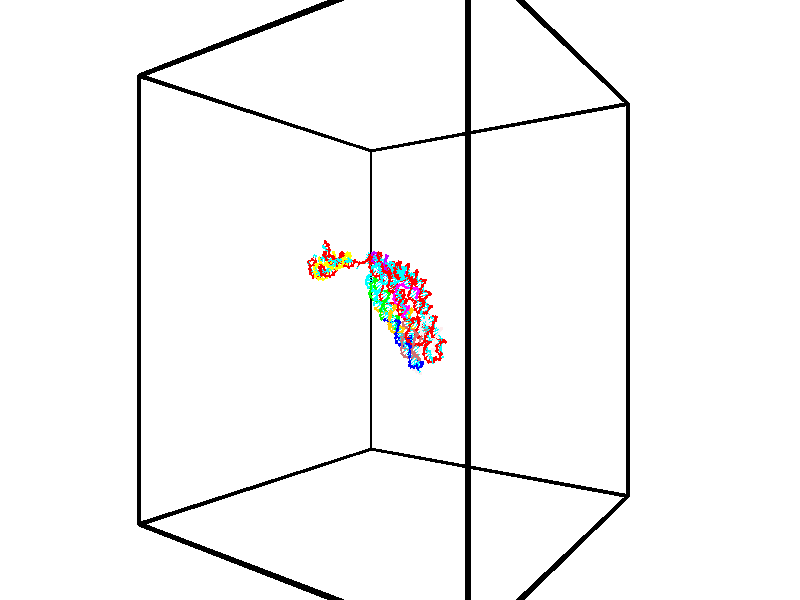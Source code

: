 // switches for output
#declare DRAW_BASES = 1; // possible values are 0, 1; only relevant for DNA ribbons
#declare DRAW_BASES_TYPE = 3; // possible values are 1, 2, 3; only relevant for DNA ribbons
#declare DRAW_FOG = 0; // set to 1 to enable fog

#include "colors.inc"

#include "transforms.inc"
background { rgb <1, 1, 1>}

#default {
   normal{
       ripples 0.25
       frequency 0.20
       turbulence 0.2
       lambda 5
   }
	finish {
		phong 0.1
		phong_size 40.
	}
}

// original window dimensions: 1024x640


// camera settings

camera {
	sky <-0, 1, 0>
	up <-0, 1, 0>
	right 1.6 * <0.581683, 0, 0.813415>
	location <-54.4937, 30, 90.4225>
	look_at <30, 30, 30>
	direction <84.4937, 0, -60.4225>
	angle 67.0682
}


# declare cpy_camera_pos = <-54.4937, 30, 90.4225>;
# if (DRAW_FOG = 1)
fog {
	fog_type 2
	up vnormalize(cpy_camera_pos)
	color rgbt<1,1,1,0.3>
	distance 1e-5
	fog_alt 3e-3
	fog_offset 48
}
# end


// LIGHTS

# declare lum = 6;
global_settings {
	ambient_light rgb lum * <0.05, 0.05, 0.05>
	max_trace_level 15
}# declare cpy_direct_light_amount = 0.25;
light_source
{	1000 * <0.231732, -1, 1.3951>,
	rgb lum * cpy_direct_light_amount
	parallel
}

light_source
{	1000 * <-0.231732, 1, -1.3951>,
	rgb lum * cpy_direct_light_amount
	parallel
}

// strand 0

// nucleotide -1

// particle -1
sphere {
	<43.006203, 32.316578, 23.523960> 0.250000
	pigment { color rgbt <1,0,0,0> }
	no_shadow
}
cylinder {
	<43.245605, 32.416515, 23.219494>,  <43.389248, 32.476479, 23.036814>, 0.100000
	pigment { color rgbt <1,0,0,0> }
	no_shadow
}
cylinder {
	<43.245605, 32.416515, 23.219494>,  <43.006203, 32.316578, 23.523960>, 0.100000
	pigment { color rgbt <1,0,0,0> }
	no_shadow
}

// particle -1
sphere {
	<43.245605, 32.416515, 23.219494> 0.100000
	pigment { color rgbt <1,0,0,0> }
	no_shadow
}
sphere {
	0, 1
	scale<0.080000,0.200000,0.300000>
	matrix <-0.792159, 0.042867, -0.608807,
		-0.119477, 0.967337, 0.223570,
		0.598506, 0.249842, -0.761164,
		43.425156, 32.491467, 22.991144>
	pigment { color rgbt <0,1,1,0> }
	no_shadow
}
cylinder {
	<42.687767, 32.894814, 23.111967>,  <43.006203, 32.316578, 23.523960>, 0.130000
	pigment { color rgbt <1,0,0,0> }
	no_shadow
}

// nucleotide -1

// particle -1
sphere {
	<42.687767, 32.894814, 23.111967> 0.250000
	pigment { color rgbt <1,0,0,0> }
	no_shadow
}
cylinder {
	<42.951401, 32.660988, 22.922699>,  <43.109581, 32.520695, 22.809137>, 0.100000
	pigment { color rgbt <1,0,0,0> }
	no_shadow
}
cylinder {
	<42.951401, 32.660988, 22.922699>,  <42.687767, 32.894814, 23.111967>, 0.100000
	pigment { color rgbt <1,0,0,0> }
	no_shadow
}

// particle -1
sphere {
	<42.951401, 32.660988, 22.922699> 0.100000
	pigment { color rgbt <1,0,0,0> }
	no_shadow
}
sphere {
	0, 1
	scale<0.080000,0.200000,0.300000>
	matrix <-0.669090, -0.168495, -0.723828,
		0.343396, 0.793660, -0.502178,
		0.659088, -0.584562, -0.473170,
		43.149128, 32.485619, 22.780748>
	pigment { color rgbt <0,1,1,0> }
	no_shadow
}
cylinder {
	<42.757442, 33.527653, 23.595871>,  <42.687767, 32.894814, 23.111967>, 0.130000
	pigment { color rgbt <1,0,0,0> }
	no_shadow
}

// nucleotide -1

// particle -1
sphere {
	<42.757442, 33.527653, 23.595871> 0.250000
	pigment { color rgbt <1,0,0,0> }
	no_shadow
}
cylinder {
	<42.571812, 33.513287, 23.949898>,  <42.460434, 33.504669, 24.162313>, 0.100000
	pigment { color rgbt <1,0,0,0> }
	no_shadow
}
cylinder {
	<42.571812, 33.513287, 23.949898>,  <42.757442, 33.527653, 23.595871>, 0.100000
	pigment { color rgbt <1,0,0,0> }
	no_shadow
}

// particle -1
sphere {
	<42.571812, 33.513287, 23.949898> 0.100000
	pigment { color rgbt <1,0,0,0> }
	no_shadow
}
sphere {
	0, 1
	scale<0.080000,0.200000,0.300000>
	matrix <-0.549796, 0.795097, -0.256018,
		-0.694520, -0.605418, -0.388731,
		-0.464077, -0.035913, 0.885067,
		42.432590, 33.502514, 24.215418>
	pigment { color rgbt <0,1,1,0> }
	no_shadow
}
cylinder {
	<41.953117, 33.473862, 23.335636>,  <42.757442, 33.527653, 23.595871>, 0.130000
	pigment { color rgbt <1,0,0,0> }
	no_shadow
}

// nucleotide -1

// particle -1
sphere {
	<41.953117, 33.473862, 23.335636> 0.250000
	pigment { color rgbt <1,0,0,0> }
	no_shadow
}
cylinder {
	<42.046154, 33.615654, 23.697906>,  <42.101974, 33.700729, 23.915268>, 0.100000
	pigment { color rgbt <1,0,0,0> }
	no_shadow
}
cylinder {
	<42.046154, 33.615654, 23.697906>,  <41.953117, 33.473862, 23.335636>, 0.100000
	pigment { color rgbt <1,0,0,0> }
	no_shadow
}

// particle -1
sphere {
	<42.046154, 33.615654, 23.697906> 0.100000
	pigment { color rgbt <1,0,0,0> }
	no_shadow
}
sphere {
	0, 1
	scale<0.080000,0.200000,0.300000>
	matrix <-0.439921, 0.868851, -0.227087,
		-0.867394, -0.345607, 0.358028,
		0.232590, 0.354478, 0.905675,
		42.115932, 33.721996, 23.969608>
	pigment { color rgbt <0,1,1,0> }
	no_shadow
}
cylinder {
	<41.773979, 33.277935, 22.642794>,  <41.953117, 33.473862, 23.335636>, 0.130000
	pigment { color rgbt <1,0,0,0> }
	no_shadow
}

// nucleotide -1

// particle -1
sphere {
	<41.773979, 33.277935, 22.642794> 0.250000
	pigment { color rgbt <1,0,0,0> }
	no_shadow
}
cylinder {
	<41.672764, 33.580681, 22.401752>,  <41.612034, 33.762329, 22.257128>, 0.100000
	pigment { color rgbt <1,0,0,0> }
	no_shadow
}
cylinder {
	<41.672764, 33.580681, 22.401752>,  <41.773979, 33.277935, 22.642794>, 0.100000
	pigment { color rgbt <1,0,0,0> }
	no_shadow
}

// particle -1
sphere {
	<41.672764, 33.580681, 22.401752> 0.100000
	pigment { color rgbt <1,0,0,0> }
	no_shadow
}
sphere {
	0, 1
	scale<0.080000,0.200000,0.300000>
	matrix <0.859456, 0.461840, 0.219178,
		0.444195, -0.462452, -0.767352,
		-0.253035, 0.756863, -0.602604,
		41.596855, 33.807739, 22.220972>
	pigment { color rgbt <0,1,1,0> }
	no_shadow
}
cylinder {
	<42.539867, 33.523376, 22.328030>,  <41.773979, 33.277935, 22.642794>, 0.130000
	pigment { color rgbt <1,0,0,0> }
	no_shadow
}

// nucleotide -1

// particle -1
sphere {
	<42.539867, 33.523376, 22.328030> 0.250000
	pigment { color rgbt <1,0,0,0> }
	no_shadow
}
cylinder {
	<42.228596, 33.763870, 22.255413>,  <42.041832, 33.908169, 22.211843>, 0.100000
	pigment { color rgbt <1,0,0,0> }
	no_shadow
}
cylinder {
	<42.228596, 33.763870, 22.255413>,  <42.539867, 33.523376, 22.328030>, 0.100000
	pigment { color rgbt <1,0,0,0> }
	no_shadow
}

// particle -1
sphere {
	<42.228596, 33.763870, 22.255413> 0.100000
	pigment { color rgbt <1,0,0,0> }
	no_shadow
}
sphere {
	0, 1
	scale<0.080000,0.200000,0.300000>
	matrix <0.617708, 0.680455, -0.394231,
		-0.113496, -0.418920, -0.900902,
		-0.778175, 0.601238, -0.181541,
		41.995144, 33.944241, 22.200951>
	pigment { color rgbt <0,1,1,0> }
	no_shadow
}
cylinder {
	<42.188915, 33.170887, 21.661688>,  <42.539867, 33.523376, 22.328030>, 0.130000
	pigment { color rgbt <1,0,0,0> }
	no_shadow
}

// nucleotide -1

// particle -1
sphere {
	<42.188915, 33.170887, 21.661688> 0.250000
	pigment { color rgbt <1,0,0,0> }
	no_shadow
}
cylinder {
	<42.063095, 33.549496, 21.690392>,  <41.987602, 33.776661, 21.707615>, 0.100000
	pigment { color rgbt <1,0,0,0> }
	no_shadow
}
cylinder {
	<42.063095, 33.549496, 21.690392>,  <42.188915, 33.170887, 21.661688>, 0.100000
	pigment { color rgbt <1,0,0,0> }
	no_shadow
}

// particle -1
sphere {
	<42.063095, 33.549496, 21.690392> 0.100000
	pigment { color rgbt <1,0,0,0> }
	no_shadow
}
sphere {
	0, 1
	scale<0.080000,0.200000,0.300000>
	matrix <0.477320, 0.223065, -0.849946,
		-0.820500, -0.233101, -0.521960,
		-0.314555, 0.946523, 0.071761,
		41.968727, 33.833454, 21.711920>
	pigment { color rgbt <0,1,1,0> }
	no_shadow
}
cylinder {
	<42.093216, 33.327892, 21.051538>,  <42.188915, 33.170887, 21.661688>, 0.130000
	pigment { color rgbt <1,0,0,0> }
	no_shadow
}

// nucleotide -1

// particle -1
sphere {
	<42.093216, 33.327892, 21.051538> 0.250000
	pigment { color rgbt <1,0,0,0> }
	no_shadow
}
cylinder {
	<42.116184, 33.692318, 21.214840>,  <42.129967, 33.910973, 21.312820>, 0.100000
	pigment { color rgbt <1,0,0,0> }
	no_shadow
}
cylinder {
	<42.116184, 33.692318, 21.214840>,  <42.093216, 33.327892, 21.051538>, 0.100000
	pigment { color rgbt <1,0,0,0> }
	no_shadow
}

// particle -1
sphere {
	<42.116184, 33.692318, 21.214840> 0.100000
	pigment { color rgbt <1,0,0,0> }
	no_shadow
}
sphere {
	0, 1
	scale<0.080000,0.200000,0.300000>
	matrix <0.390737, 0.355797, -0.848960,
		-0.918710, 0.208269, -0.335554,
		0.057423, 0.911061, 0.408253,
		42.133411, 33.965637, 21.337317>
	pigment { color rgbt <0,1,1,0> }
	no_shadow
}
cylinder {
	<41.890629, 33.822994, 20.507113>,  <42.093216, 33.327892, 21.051538>, 0.130000
	pigment { color rgbt <1,0,0,0> }
	no_shadow
}

// nucleotide -1

// particle -1
sphere {
	<41.890629, 33.822994, 20.507113> 0.250000
	pigment { color rgbt <1,0,0,0> }
	no_shadow
}
cylinder {
	<42.081684, 34.032047, 20.789593>,  <42.196316, 34.157478, 20.959080>, 0.100000
	pigment { color rgbt <1,0,0,0> }
	no_shadow
}
cylinder {
	<42.081684, 34.032047, 20.789593>,  <41.890629, 33.822994, 20.507113>, 0.100000
	pigment { color rgbt <1,0,0,0> }
	no_shadow
}

// particle -1
sphere {
	<42.081684, 34.032047, 20.789593> 0.100000
	pigment { color rgbt <1,0,0,0> }
	no_shadow
}
sphere {
	0, 1
	scale<0.080000,0.200000,0.300000>
	matrix <0.467832, 0.529073, -0.707966,
		-0.743636, 0.668535, 0.008202,
		0.477639, 0.522631, 0.706199,
		42.224976, 34.188835, 21.001453>
	pigment { color rgbt <0,1,1,0> }
	no_shadow
}
cylinder {
	<41.822712, 34.443996, 20.355221>,  <41.890629, 33.822994, 20.507113>, 0.130000
	pigment { color rgbt <1,0,0,0> }
	no_shadow
}

// nucleotide -1

// particle -1
sphere {
	<41.822712, 34.443996, 20.355221> 0.250000
	pigment { color rgbt <1,0,0,0> }
	no_shadow
}
cylinder {
	<42.169971, 34.425060, 20.552837>,  <42.378326, 34.413696, 20.671408>, 0.100000
	pigment { color rgbt <1,0,0,0> }
	no_shadow
}
cylinder {
	<42.169971, 34.425060, 20.552837>,  <41.822712, 34.443996, 20.355221>, 0.100000
	pigment { color rgbt <1,0,0,0> }
	no_shadow
}

// particle -1
sphere {
	<42.169971, 34.425060, 20.552837> 0.100000
	pigment { color rgbt <1,0,0,0> }
	no_shadow
}
sphere {
	0, 1
	scale<0.080000,0.200000,0.300000>
	matrix <0.470272, 0.396623, -0.788374,
		-0.158625, 0.916760, 0.366592,
		0.868149, -0.047342, 0.494041,
		42.430416, 34.410858, 20.701050>
	pigment { color rgbt <0,1,1,0> }
	no_shadow
}
cylinder {
	<42.151062, 35.069920, 20.260769>,  <41.822712, 34.443996, 20.355221>, 0.130000
	pigment { color rgbt <1,0,0,0> }
	no_shadow
}

// nucleotide -1

// particle -1
sphere {
	<42.151062, 35.069920, 20.260769> 0.250000
	pigment { color rgbt <1,0,0,0> }
	no_shadow
}
cylinder {
	<42.481171, 34.869324, 20.364643>,  <42.679237, 34.748966, 20.426968>, 0.100000
	pigment { color rgbt <1,0,0,0> }
	no_shadow
}
cylinder {
	<42.481171, 34.869324, 20.364643>,  <42.151062, 35.069920, 20.260769>, 0.100000
	pigment { color rgbt <1,0,0,0> }
	no_shadow
}

// particle -1
sphere {
	<42.481171, 34.869324, 20.364643> 0.100000
	pigment { color rgbt <1,0,0,0> }
	no_shadow
}
sphere {
	0, 1
	scale<0.080000,0.200000,0.300000>
	matrix <0.470638, 0.356583, -0.807062,
		0.312134, 0.788262, 0.530298,
		0.825271, -0.501489, 0.259685,
		42.728752, 34.718876, 20.442549>
	pigment { color rgbt <0,1,1,0> }
	no_shadow
}
cylinder {
	<42.629143, 35.593987, 20.230928>,  <42.151062, 35.069920, 20.260769>, 0.130000
	pigment { color rgbt <1,0,0,0> }
	no_shadow
}

// nucleotide -1

// particle -1
sphere {
	<42.629143, 35.593987, 20.230928> 0.250000
	pigment { color rgbt <1,0,0,0> }
	no_shadow
}
cylinder {
	<42.850925, 35.261681, 20.211273>,  <42.983994, 35.062298, 20.199480>, 0.100000
	pigment { color rgbt <1,0,0,0> }
	no_shadow
}
cylinder {
	<42.850925, 35.261681, 20.211273>,  <42.629143, 35.593987, 20.230928>, 0.100000
	pigment { color rgbt <1,0,0,0> }
	no_shadow
}

// particle -1
sphere {
	<42.850925, 35.261681, 20.211273> 0.100000
	pigment { color rgbt <1,0,0,0> }
	no_shadow
}
sphere {
	0, 1
	scale<0.080000,0.200000,0.300000>
	matrix <0.281508, 0.242788, -0.928336,
		0.783156, 0.500888, 0.368481,
		0.554455, -0.830762, -0.049138,
		43.017262, 35.012451, 20.196531>
	pigment { color rgbt <0,1,1,0> }
	no_shadow
}
cylinder {
	<43.215916, 35.837585, 20.152090>,  <42.629143, 35.593987, 20.230928>, 0.130000
	pigment { color rgbt <1,0,0,0> }
	no_shadow
}

// nucleotide -1

// particle -1
sphere {
	<43.215916, 35.837585, 20.152090> 0.250000
	pigment { color rgbt <1,0,0,0> }
	no_shadow
}
cylinder {
	<43.238956, 35.464470, 20.009773>,  <43.252781, 35.240601, 19.924383>, 0.100000
	pigment { color rgbt <1,0,0,0> }
	no_shadow
}
cylinder {
	<43.238956, 35.464470, 20.009773>,  <43.215916, 35.837585, 20.152090>, 0.100000
	pigment { color rgbt <1,0,0,0> }
	no_shadow
}

// particle -1
sphere {
	<43.238956, 35.464470, 20.009773> 0.100000
	pigment { color rgbt <1,0,0,0> }
	no_shadow
}
sphere {
	0, 1
	scale<0.080000,0.200000,0.300000>
	matrix <0.101417, 0.360007, -0.927421,
		0.993175, 0.017335, 0.115337,
		0.057599, -0.932789, -0.355792,
		43.256237, 35.184635, 19.903036>
	pigment { color rgbt <0,1,1,0> }
	no_shadow
}
cylinder {
	<43.631748, 35.908642, 19.535759>,  <43.215916, 35.837585, 20.152090>, 0.130000
	pigment { color rgbt <1,0,0,0> }
	no_shadow
}

// nucleotide -1

// particle -1
sphere {
	<43.631748, 35.908642, 19.535759> 0.250000
	pigment { color rgbt <1,0,0,0> }
	no_shadow
}
cylinder {
	<43.474052, 35.545059, 19.481537>,  <43.379436, 35.326908, 19.449003>, 0.100000
	pigment { color rgbt <1,0,0,0> }
	no_shadow
}
cylinder {
	<43.474052, 35.545059, 19.481537>,  <43.631748, 35.908642, 19.535759>, 0.100000
	pigment { color rgbt <1,0,0,0> }
	no_shadow
}

// particle -1
sphere {
	<43.474052, 35.545059, 19.481537> 0.100000
	pigment { color rgbt <1,0,0,0> }
	no_shadow
}
sphere {
	0, 1
	scale<0.080000,0.200000,0.300000>
	matrix <0.153011, 0.080523, -0.984938,
		0.906182, -0.409040, 0.107335,
		-0.394237, -0.908957, -0.135556,
		43.355782, 35.272373, 19.440870>
	pigment { color rgbt <0,1,1,0> }
	no_shadow
}
cylinder {
	<44.135792, 35.515732, 19.227308>,  <43.631748, 35.908642, 19.535759>, 0.130000
	pigment { color rgbt <1,0,0,0> }
	no_shadow
}

// nucleotide -1

// particle -1
sphere {
	<44.135792, 35.515732, 19.227308> 0.250000
	pigment { color rgbt <1,0,0,0> }
	no_shadow
}
cylinder {
	<43.783169, 35.338860, 19.161179>,  <43.571594, 35.232735, 19.121500>, 0.100000
	pigment { color rgbt <1,0,0,0> }
	no_shadow
}
cylinder {
	<43.783169, 35.338860, 19.161179>,  <44.135792, 35.515732, 19.227308>, 0.100000
	pigment { color rgbt <1,0,0,0> }
	no_shadow
}

// particle -1
sphere {
	<43.783169, 35.338860, 19.161179> 0.100000
	pigment { color rgbt <1,0,0,0> }
	no_shadow
}
sphere {
	0, 1
	scale<0.080000,0.200000,0.300000>
	matrix <0.239611, -0.117370, -0.963748,
		0.406747, -0.889213, 0.209420,
		-0.881557, -0.442181, -0.165325,
		43.518703, 35.206203, 19.111582>
	pigment { color rgbt <0,1,1,0> }
	no_shadow
}
cylinder {
	<44.195976, 34.683449, 18.937260>,  <44.135792, 35.515732, 19.227308>, 0.130000
	pigment { color rgbt <1,0,0,0> }
	no_shadow
}

// nucleotide -1

// particle -1
sphere {
	<44.195976, 34.683449, 18.937260> 0.250000
	pigment { color rgbt <1,0,0,0> }
	no_shadow
}
cylinder {
	<43.866776, 34.869156, 18.806335>,  <43.669254, 34.980579, 18.727781>, 0.100000
	pigment { color rgbt <1,0,0,0> }
	no_shadow
}
cylinder {
	<43.866776, 34.869156, 18.806335>,  <44.195976, 34.683449, 18.937260>, 0.100000
	pigment { color rgbt <1,0,0,0> }
	no_shadow
}

// particle -1
sphere {
	<43.866776, 34.869156, 18.806335> 0.100000
	pigment { color rgbt <1,0,0,0> }
	no_shadow
}
sphere {
	0, 1
	scale<0.080000,0.200000,0.300000>
	matrix <0.246552, -0.227150, -0.942133,
		-0.511749, -0.856073, 0.072479,
		-0.822998, 0.464266, -0.327310,
		43.619877, 35.008434, 18.708143>
	pigment { color rgbt <0,1,1,0> }
	no_shadow
}
cylinder {
	<44.014175, 34.236320, 18.414280>,  <44.195976, 34.683449, 18.937260>, 0.130000
	pigment { color rgbt <1,0,0,0> }
	no_shadow
}

// nucleotide -1

// particle -1
sphere {
	<44.014175, 34.236320, 18.414280> 0.250000
	pigment { color rgbt <1,0,0,0> }
	no_shadow
}
cylinder {
	<43.814983, 34.580360, 18.370033>,  <43.695469, 34.786785, 18.343485>, 0.100000
	pigment { color rgbt <1,0,0,0> }
	no_shadow
}
cylinder {
	<43.814983, 34.580360, 18.370033>,  <44.014175, 34.236320, 18.414280>, 0.100000
	pigment { color rgbt <1,0,0,0> }
	no_shadow
}

// particle -1
sphere {
	<43.814983, 34.580360, 18.370033> 0.100000
	pigment { color rgbt <1,0,0,0> }
	no_shadow
}
sphere {
	0, 1
	scale<0.080000,0.200000,0.300000>
	matrix <0.146147, -0.042494, -0.988350,
		-0.854783, -0.508348, -0.104540,
		-0.497983, 0.860102, -0.110617,
		43.665588, 34.838390, 18.336847>
	pigment { color rgbt <0,1,1,0> }
	no_shadow
}
cylinder {
	<43.534641, 34.039730, 17.888197>,  <44.014175, 34.236320, 18.414280>, 0.130000
	pigment { color rgbt <1,0,0,0> }
	no_shadow
}

// nucleotide -1

// particle -1
sphere {
	<43.534641, 34.039730, 17.888197> 0.250000
	pigment { color rgbt <1,0,0,0> }
	no_shadow
}
cylinder {
	<43.541248, 34.439674, 17.889145>,  <43.545212, 34.679642, 17.889713>, 0.100000
	pigment { color rgbt <1,0,0,0> }
	no_shadow
}
cylinder {
	<43.541248, 34.439674, 17.889145>,  <43.534641, 34.039730, 17.888197>, 0.100000
	pigment { color rgbt <1,0,0,0> }
	no_shadow
}

// particle -1
sphere {
	<43.541248, 34.439674, 17.889145> 0.100000
	pigment { color rgbt <1,0,0,0> }
	no_shadow
}
sphere {
	0, 1
	scale<0.080000,0.200000,0.300000>
	matrix <0.126967, 0.000255, -0.991907,
		-0.991769, 0.016687, -0.126945,
		0.016520, 0.999861, 0.002372,
		43.546204, 34.739632, 17.889856>
	pigment { color rgbt <0,1,1,0> }
	no_shadow
}
cylinder {
	<43.122459, 34.221237, 17.340986>,  <43.534641, 34.039730, 17.888197>, 0.130000
	pigment { color rgbt <1,0,0,0> }
	no_shadow
}

// nucleotide -1

// particle -1
sphere {
	<43.122459, 34.221237, 17.340986> 0.250000
	pigment { color rgbt <1,0,0,0> }
	no_shadow
}
cylinder {
	<43.375366, 34.523006, 17.411514>,  <43.527111, 34.704067, 17.453831>, 0.100000
	pigment { color rgbt <1,0,0,0> }
	no_shadow
}
cylinder {
	<43.375366, 34.523006, 17.411514>,  <43.122459, 34.221237, 17.340986>, 0.100000
	pigment { color rgbt <1,0,0,0> }
	no_shadow
}

// particle -1
sphere {
	<43.375366, 34.523006, 17.411514> 0.100000
	pigment { color rgbt <1,0,0,0> }
	no_shadow
}
sphere {
	0, 1
	scale<0.080000,0.200000,0.300000>
	matrix <0.086767, 0.157198, -0.983748,
		-0.769880, 0.637286, 0.033931,
		0.632262, 0.754424, 0.176319,
		43.565044, 34.749332, 17.464411>
	pigment { color rgbt <0,1,1,0> }
	no_shadow
}
cylinder {
	<43.006100, 34.722664, 16.859951>,  <43.122459, 34.221237, 17.340986>, 0.130000
	pigment { color rgbt <1,0,0,0> }
	no_shadow
}

// nucleotide -1

// particle -1
sphere {
	<43.006100, 34.722664, 16.859951> 0.250000
	pigment { color rgbt <1,0,0,0> }
	no_shadow
}
cylinder {
	<43.382519, 34.801208, 16.970131>,  <43.608372, 34.848335, 17.036240>, 0.100000
	pigment { color rgbt <1,0,0,0> }
	no_shadow
}
cylinder {
	<43.382519, 34.801208, 16.970131>,  <43.006100, 34.722664, 16.859951>, 0.100000
	pigment { color rgbt <1,0,0,0> }
	no_shadow
}

// particle -1
sphere {
	<43.382519, 34.801208, 16.970131> 0.100000
	pigment { color rgbt <1,0,0,0> }
	no_shadow
}
sphere {
	0, 1
	scale<0.080000,0.200000,0.300000>
	matrix <0.214246, 0.284173, -0.934529,
		-0.261777, 0.938450, 0.225352,
		0.941048, 0.196357, 0.275450,
		43.664833, 34.860115, 17.052765>
	pigment { color rgbt <0,1,1,0> }
	no_shadow
}
cylinder {
	<43.126308, 35.108078, 16.341686>,  <43.006100, 34.722664, 16.859951>, 0.130000
	pigment { color rgbt <1,0,0,0> }
	no_shadow
}

// nucleotide -1

// particle -1
sphere {
	<43.126308, 35.108078, 16.341686> 0.250000
	pigment { color rgbt <1,0,0,0> }
	no_shadow
}
cylinder {
	<43.485996, 35.074429, 16.513416>,  <43.701809, 35.054237, 16.616453>, 0.100000
	pigment { color rgbt <1,0,0,0> }
	no_shadow
}
cylinder {
	<43.485996, 35.074429, 16.513416>,  <43.126308, 35.108078, 16.341686>, 0.100000
	pigment { color rgbt <1,0,0,0> }
	no_shadow
}

// particle -1
sphere {
	<43.485996, 35.074429, 16.513416> 0.100000
	pigment { color rgbt <1,0,0,0> }
	no_shadow
}
sphere {
	0, 1
	scale<0.080000,0.200000,0.300000>
	matrix <0.437400, 0.153055, -0.886147,
		0.008840, 0.984630, 0.174428,
		0.899224, -0.084128, 0.429324,
		43.755764, 35.049191, 16.642214>
	pigment { color rgbt <0,1,1,0> }
	no_shadow
}
cylinder {
	<43.567192, 35.730518, 16.178537>,  <43.126308, 35.108078, 16.341686>, 0.130000
	pigment { color rgbt <1,0,0,0> }
	no_shadow
}

// nucleotide -1

// particle -1
sphere {
	<43.567192, 35.730518, 16.178537> 0.250000
	pigment { color rgbt <1,0,0,0> }
	no_shadow
}
cylinder {
	<43.860977, 35.476055, 16.273075>,  <44.037251, 35.323376, 16.329798>, 0.100000
	pigment { color rgbt <1,0,0,0> }
	no_shadow
}
cylinder {
	<43.860977, 35.476055, 16.273075>,  <43.567192, 35.730518, 16.178537>, 0.100000
	pigment { color rgbt <1,0,0,0> }
	no_shadow
}

// particle -1
sphere {
	<43.860977, 35.476055, 16.273075> 0.100000
	pigment { color rgbt <1,0,0,0> }
	no_shadow
}
sphere {
	0, 1
	scale<0.080000,0.200000,0.300000>
	matrix <0.521237, 0.305774, -0.796752,
		0.434593, 0.708380, 0.556171,
		0.734466, -0.636160, 0.236346,
		44.081318, 35.285206, 16.343979>
	pigment { color rgbt <0,1,1,0> }
	no_shadow
}
cylinder {
	<44.252773, 36.045418, 16.174252>,  <43.567192, 35.730518, 16.178537>, 0.130000
	pigment { color rgbt <1,0,0,0> }
	no_shadow
}

// nucleotide -1

// particle -1
sphere {
	<44.252773, 36.045418, 16.174252> 0.250000
	pigment { color rgbt <1,0,0,0> }
	no_shadow
}
cylinder {
	<44.342800, 35.659428, 16.120346>,  <44.396816, 35.427834, 16.088003>, 0.100000
	pigment { color rgbt <1,0,0,0> }
	no_shadow
}
cylinder {
	<44.342800, 35.659428, 16.120346>,  <44.252773, 36.045418, 16.174252>, 0.100000
	pigment { color rgbt <1,0,0,0> }
	no_shadow
}

// particle -1
sphere {
	<44.342800, 35.659428, 16.120346> 0.100000
	pigment { color rgbt <1,0,0,0> }
	no_shadow
}
sphere {
	0, 1
	scale<0.080000,0.200000,0.300000>
	matrix <0.547947, 0.239724, -0.801428,
		0.805667, 0.106532, 0.582711,
		0.225067, -0.964978, -0.134764,
		44.410320, 35.369934, 16.079916>
	pigment { color rgbt <0,1,1,0> }
	no_shadow
}
cylinder {
	<44.844345, 36.048939, 15.805657>,  <44.252773, 36.045418, 16.174252>, 0.130000
	pigment { color rgbt <1,0,0,0> }
	no_shadow
}

// nucleotide -1

// particle -1
sphere {
	<44.844345, 36.048939, 15.805657> 0.250000
	pigment { color rgbt <1,0,0,0> }
	no_shadow
}
cylinder {
	<44.758583, 35.659447, 15.775004>,  <44.707127, 35.425751, 15.756613>, 0.100000
	pigment { color rgbt <1,0,0,0> }
	no_shadow
}
cylinder {
	<44.758583, 35.659447, 15.775004>,  <44.844345, 36.048939, 15.805657>, 0.100000
	pigment { color rgbt <1,0,0,0> }
	no_shadow
}

// particle -1
sphere {
	<44.758583, 35.659447, 15.775004> 0.100000
	pigment { color rgbt <1,0,0,0> }
	no_shadow
}
sphere {
	0, 1
	scale<0.080000,0.200000,0.300000>
	matrix <0.449152, -0.028620, -0.892997,
		0.867348, -0.225884, 0.443491,
		-0.214407, -0.973734, -0.076633,
		44.694260, 35.367325, 15.752014>
	pigment { color rgbt <0,1,1,0> }
	no_shadow
}
cylinder {
	<45.461296, 35.722855, 15.691301>,  <44.844345, 36.048939, 15.805657>, 0.130000
	pigment { color rgbt <1,0,0,0> }
	no_shadow
}

// nucleotide -1

// particle -1
sphere {
	<45.461296, 35.722855, 15.691301> 0.250000
	pigment { color rgbt <1,0,0,0> }
	no_shadow
}
cylinder {
	<45.181591, 35.460663, 15.577191>,  <45.013767, 35.303349, 15.508725>, 0.100000
	pigment { color rgbt <1,0,0,0> }
	no_shadow
}
cylinder {
	<45.181591, 35.460663, 15.577191>,  <45.461296, 35.722855, 15.691301>, 0.100000
	pigment { color rgbt <1,0,0,0> }
	no_shadow
}

// particle -1
sphere {
	<45.181591, 35.460663, 15.577191> 0.100000
	pigment { color rgbt <1,0,0,0> }
	no_shadow
}
sphere {
	0, 1
	scale<0.080000,0.200000,0.300000>
	matrix <0.537073, -0.218333, -0.814790,
		0.471794, -0.722963, 0.504713,
		-0.699259, -0.655481, -0.285276,
		44.971813, 35.264019, 15.491609>
	pigment { color rgbt <0,1,1,0> }
	no_shadow
}
cylinder {
	<45.832039, 35.198112, 15.543295>,  <45.461296, 35.722855, 15.691301>, 0.130000
	pigment { color rgbt <1,0,0,0> }
	no_shadow
}

// nucleotide -1

// particle -1
sphere {
	<45.832039, 35.198112, 15.543295> 0.250000
	pigment { color rgbt <1,0,0,0> }
	no_shadow
}
cylinder {
	<45.496044, 35.183685, 15.326732>,  <45.294449, 35.175030, 15.196794>, 0.100000
	pigment { color rgbt <1,0,0,0> }
	no_shadow
}
cylinder {
	<45.496044, 35.183685, 15.326732>,  <45.832039, 35.198112, 15.543295>, 0.100000
	pigment { color rgbt <1,0,0,0> }
	no_shadow
}

// particle -1
sphere {
	<45.496044, 35.183685, 15.326732> 0.100000
	pigment { color rgbt <1,0,0,0> }
	no_shadow
}
sphere {
	0, 1
	scale<0.080000,0.200000,0.300000>
	matrix <0.541633, 0.004096, -0.840605,
		0.032536, -0.999341, 0.016094,
		-0.839985, -0.036067, -0.541409,
		45.244049, 35.172863, 15.164309>
	pigment { color rgbt <0,1,1,0> }
	no_shadow
}
cylinder {
	<45.995815, 34.731510, 15.074356>,  <45.832039, 35.198112, 15.543295>, 0.130000
	pigment { color rgbt <1,0,0,0> }
	no_shadow
}

// nucleotide -1

// particle -1
sphere {
	<45.995815, 34.731510, 15.074356> 0.250000
	pigment { color rgbt <1,0,0,0> }
	no_shadow
}
cylinder {
	<45.728271, 35.016151, 14.988336>,  <45.567745, 35.186935, 14.936724>, 0.100000
	pigment { color rgbt <1,0,0,0> }
	no_shadow
}
cylinder {
	<45.728271, 35.016151, 14.988336>,  <45.995815, 34.731510, 15.074356>, 0.100000
	pigment { color rgbt <1,0,0,0> }
	no_shadow
}

// particle -1
sphere {
	<45.728271, 35.016151, 14.988336> 0.100000
	pigment { color rgbt <1,0,0,0> }
	no_shadow
}
sphere {
	0, 1
	scale<0.080000,0.200000,0.300000>
	matrix <0.532088, 0.256254, -0.806980,
		-0.519142, -0.654183, -0.550034,
		-0.668860, 0.711603, -0.215051,
		45.527615, 35.229633, 14.923820>
	pigment { color rgbt <0,1,1,0> }
	no_shadow
}
cylinder {
	<45.997532, 34.668682, 14.401355>,  <45.995815, 34.731510, 15.074356>, 0.130000
	pigment { color rgbt <1,0,0,0> }
	no_shadow
}

// nucleotide -1

// particle -1
sphere {
	<45.997532, 34.668682, 14.401355> 0.250000
	pigment { color rgbt <1,0,0,0> }
	no_shadow
}
cylinder {
	<45.871490, 35.036015, 14.497170>,  <45.795864, 35.256413, 14.554660>, 0.100000
	pigment { color rgbt <1,0,0,0> }
	no_shadow
}
cylinder {
	<45.871490, 35.036015, 14.497170>,  <45.997532, 34.668682, 14.401355>, 0.100000
	pigment { color rgbt <1,0,0,0> }
	no_shadow
}

// particle -1
sphere {
	<45.871490, 35.036015, 14.497170> 0.100000
	pigment { color rgbt <1,0,0,0> }
	no_shadow
}
sphere {
	0, 1
	scale<0.080000,0.200000,0.300000>
	matrix <0.555116, 0.383058, -0.738318,
		-0.769777, -0.099675, -0.630483,
		-0.315103, 0.918331, 0.239538,
		45.776958, 35.311512, 14.569032>
	pigment { color rgbt <0,1,1,0> }
	no_shadow
}
cylinder {
	<45.945942, 35.040680, 13.810898>,  <45.997532, 34.668682, 14.401355>, 0.130000
	pigment { color rgbt <1,0,0,0> }
	no_shadow
}

// nucleotide -1

// particle -1
sphere {
	<45.945942, 35.040680, 13.810898> 0.250000
	pigment { color rgbt <1,0,0,0> }
	no_shadow
}
cylinder {
	<46.005951, 35.329838, 14.080689>,  <46.041958, 35.503330, 14.242564>, 0.100000
	pigment { color rgbt <1,0,0,0> }
	no_shadow
}
cylinder {
	<46.005951, 35.329838, 14.080689>,  <45.945942, 35.040680, 13.810898>, 0.100000
	pigment { color rgbt <1,0,0,0> }
	no_shadow
}

// particle -1
sphere {
	<46.005951, 35.329838, 14.080689> 0.100000
	pigment { color rgbt <1,0,0,0> }
	no_shadow
}
sphere {
	0, 1
	scale<0.080000,0.200000,0.300000>
	matrix <0.507713, 0.529050, -0.679951,
		-0.848364, 0.444450, -0.287652,
		0.150022, 0.722890, 0.674480,
		46.050957, 35.546703, 14.283033>
	pigment { color rgbt <0,1,1,0> }
	no_shadow
}
cylinder {
	<45.604153, 35.693359, 13.609540>,  <45.945942, 35.040680, 13.810898>, 0.130000
	pigment { color rgbt <1,0,0,0> }
	no_shadow
}

// nucleotide -1

// particle -1
sphere {
	<45.604153, 35.693359, 13.609540> 0.250000
	pigment { color rgbt <1,0,0,0> }
	no_shadow
}
cylinder {
	<45.934772, 35.733822, 13.831021>,  <46.133144, 35.758099, 13.963910>, 0.100000
	pigment { color rgbt <1,0,0,0> }
	no_shadow
}
cylinder {
	<45.934772, 35.733822, 13.831021>,  <45.604153, 35.693359, 13.609540>, 0.100000
	pigment { color rgbt <1,0,0,0> }
	no_shadow
}

// particle -1
sphere {
	<45.934772, 35.733822, 13.831021> 0.100000
	pigment { color rgbt <1,0,0,0> }
	no_shadow
}
sphere {
	0, 1
	scale<0.080000,0.200000,0.300000>
	matrix <0.392804, 0.600913, -0.696138,
		-0.403144, 0.792888, 0.456950,
		0.826547, 0.101152, 0.553705,
		46.182735, 35.764168, 13.997132>
	pigment { color rgbt <0,1,1,0> }
	no_shadow
}
cylinder {
	<45.089771, 35.787395, 14.140654>,  <45.604153, 35.693359, 13.609540>, 0.130000
	pigment { color rgbt <1,0,0,0> }
	no_shadow
}

// nucleotide -1

// particle -1
sphere {
	<45.089771, 35.787395, 14.140654> 0.250000
	pigment { color rgbt <1,0,0,0> }
	no_shadow
}
cylinder {
	<45.008194, 36.041237, 14.438832>,  <44.959248, 36.193542, 14.617740>, 0.100000
	pigment { color rgbt <1,0,0,0> }
	no_shadow
}
cylinder {
	<45.008194, 36.041237, 14.438832>,  <45.089771, 35.787395, 14.140654>, 0.100000
	pigment { color rgbt <1,0,0,0> }
	no_shadow
}

// particle -1
sphere {
	<45.008194, 36.041237, 14.438832> 0.100000
	pigment { color rgbt <1,0,0,0> }
	no_shadow
}
sphere {
	0, 1
	scale<0.080000,0.200000,0.300000>
	matrix <0.707682, 0.621711, -0.335652,
		-0.676457, 0.459084, -0.575889,
		-0.203944, 0.634600, 0.745446,
		44.947010, 36.231617, 14.662466>
	pigment { color rgbt <0,1,1,0> }
	no_shadow
}
cylinder {
	<44.881145, 36.506573, 13.909423>,  <45.089771, 35.787395, 14.140654>, 0.130000
	pigment { color rgbt <1,0,0,0> }
	no_shadow
}

// nucleotide -1

// particle -1
sphere {
	<44.881145, 36.506573, 13.909423> 0.250000
	pigment { color rgbt <1,0,0,0> }
	no_shadow
}
cylinder {
	<45.069206, 36.481846, 14.261590>,  <45.182041, 36.467010, 14.472891>, 0.100000
	pigment { color rgbt <1,0,0,0> }
	no_shadow
}
cylinder {
	<45.069206, 36.481846, 14.261590>,  <44.881145, 36.506573, 13.909423>, 0.100000
	pigment { color rgbt <1,0,0,0> }
	no_shadow
}

// particle -1
sphere {
	<45.069206, 36.481846, 14.261590> 0.100000
	pigment { color rgbt <1,0,0,0> }
	no_shadow
}
sphere {
	0, 1
	scale<0.080000,0.200000,0.300000>
	matrix <0.716334, 0.609462, -0.339738,
		-0.515581, 0.790402, 0.330818,
		0.470150, -0.061814, 0.880419,
		45.210251, 36.463303, 14.525716>
	pigment { color rgbt <0,1,1,0> }
	no_shadow
}
cylinder {
	<44.473446, 37.282299, 14.027806>,  <44.881145, 36.506573, 13.909423>, 0.130000
	pigment { color rgbt <1,0,0,0> }
	no_shadow
}

// nucleotide -1

// particle -1
sphere {
	<44.473446, 37.282299, 14.027806> 0.250000
	pigment { color rgbt <1,0,0,0> }
	no_shadow
}
cylinder {
	<44.833031, 37.352451, 14.188359>,  <45.048782, 37.394543, 14.284691>, 0.100000
	pigment { color rgbt <1,0,0,0> }
	no_shadow
}
cylinder {
	<44.833031, 37.352451, 14.188359>,  <44.473446, 37.282299, 14.027806>, 0.100000
	pigment { color rgbt <1,0,0,0> }
	no_shadow
}

// particle -1
sphere {
	<44.833031, 37.352451, 14.188359> 0.100000
	pigment { color rgbt <1,0,0,0> }
	no_shadow
}
sphere {
	0, 1
	scale<0.080000,0.200000,0.300000>
	matrix <0.358019, 0.233758, -0.903980,
		-0.252368, 0.956346, 0.147349,
		0.898962, 0.175382, 0.401383,
		45.102718, 37.405067, 14.308774>
	pigment { color rgbt <0,1,1,0> }
	no_shadow
}
cylinder {
	<43.908363, 37.532623, 14.356644>,  <44.473446, 37.282299, 14.027806>, 0.130000
	pigment { color rgbt <1,0,0,0> }
	no_shadow
}

// nucleotide -1

// particle -1
sphere {
	<43.908363, 37.532623, 14.356644> 0.250000
	pigment { color rgbt <1,0,0,0> }
	no_shadow
}
cylinder {
	<43.788254, 37.222935, 14.133782>,  <43.716187, 37.037121, 14.000066>, 0.100000
	pigment { color rgbt <1,0,0,0> }
	no_shadow
}
cylinder {
	<43.788254, 37.222935, 14.133782>,  <43.908363, 37.532623, 14.356644>, 0.100000
	pigment { color rgbt <1,0,0,0> }
	no_shadow
}

// particle -1
sphere {
	<43.788254, 37.222935, 14.133782> 0.100000
	pigment { color rgbt <1,0,0,0> }
	no_shadow
}
sphere {
	0, 1
	scale<0.080000,0.200000,0.300000>
	matrix <-0.934100, 0.120426, 0.336088,
		-0.193110, 0.621356, -0.759359,
		-0.300277, -0.774218, -0.557153,
		43.698170, 36.990669, 13.966637>
	pigment { color rgbt <0,1,1,0> }
	no_shadow
}
cylinder {
	<43.308392, 37.724255, 13.984623>,  <43.908363, 37.532623, 14.356644>, 0.130000
	pigment { color rgbt <1,0,0,0> }
	no_shadow
}

// nucleotide -1

// particle -1
sphere {
	<43.308392, 37.724255, 13.984623> 0.250000
	pigment { color rgbt <1,0,0,0> }
	no_shadow
}
cylinder {
	<43.303833, 37.325466, 14.015391>,  <43.301098, 37.086193, 14.033853>, 0.100000
	pigment { color rgbt <1,0,0,0> }
	no_shadow
}
cylinder {
	<43.303833, 37.325466, 14.015391>,  <43.308392, 37.724255, 13.984623>, 0.100000
	pigment { color rgbt <1,0,0,0> }
	no_shadow
}

// particle -1
sphere {
	<43.303833, 37.325466, 14.015391> 0.100000
	pigment { color rgbt <1,0,0,0> }
	no_shadow
}
sphere {
	0, 1
	scale<0.080000,0.200000,0.300000>
	matrix <-0.975954, 0.027841, 0.216191,
		-0.217678, -0.072607, -0.973316,
		-0.011401, -0.996972, 0.076921,
		43.300411, 37.026375, 14.038467>
	pigment { color rgbt <0,1,1,0> }
	no_shadow
}
cylinder {
	<42.700439, 37.488361, 13.552127>,  <43.308392, 37.724255, 13.984623>, 0.130000
	pigment { color rgbt <1,0,0,0> }
	no_shadow
}

// nucleotide -1

// particle -1
sphere {
	<42.700439, 37.488361, 13.552127> 0.250000
	pigment { color rgbt <1,0,0,0> }
	no_shadow
}
cylinder {
	<42.796223, 37.202320, 13.814818>,  <42.853691, 37.030697, 13.972433>, 0.100000
	pigment { color rgbt <1,0,0,0> }
	no_shadow
}
cylinder {
	<42.796223, 37.202320, 13.814818>,  <42.700439, 37.488361, 13.552127>, 0.100000
	pigment { color rgbt <1,0,0,0> }
	no_shadow
}

// particle -1
sphere {
	<42.796223, 37.202320, 13.814818> 0.100000
	pigment { color rgbt <1,0,0,0> }
	no_shadow
}
sphere {
	0, 1
	scale<0.080000,0.200000,0.300000>
	matrix <-0.921262, 0.046177, 0.386192,
		-0.306492, -0.697495, -0.647738,
		0.239456, -0.715100, 0.656728,
		42.868061, 36.987789, 14.011837>
	pigment { color rgbt <0,1,1,0> }
	no_shadow
}
cylinder {
	<42.018894, 37.129055, 13.550884>,  <42.700439, 37.488361, 13.552127>, 0.130000
	pigment { color rgbt <1,0,0,0> }
	no_shadow
}

// nucleotide -1

// particle -1
sphere {
	<42.018894, 37.129055, 13.550884> 0.250000
	pigment { color rgbt <1,0,0,0> }
	no_shadow
}
cylinder {
	<42.229347, 37.046570, 13.880893>,  <42.355621, 36.997078, 14.078897>, 0.100000
	pigment { color rgbt <1,0,0,0> }
	no_shadow
}
cylinder {
	<42.229347, 37.046570, 13.880893>,  <42.018894, 37.129055, 13.550884>, 0.100000
	pigment { color rgbt <1,0,0,0> }
	no_shadow
}

// particle -1
sphere {
	<42.229347, 37.046570, 13.880893> 0.100000
	pigment { color rgbt <1,0,0,0> }
	no_shadow
}
sphere {
	0, 1
	scale<0.080000,0.200000,0.300000>
	matrix <-0.842040, 0.009376, 0.539334,
		-0.118951, -0.978463, -0.168704,
		0.526136, -0.206209, 0.825020,
		42.387188, 36.984707, 14.128399>
	pigment { color rgbt <0,1,1,0> }
	no_shadow
}
cylinder {
	<41.600327, 36.682827, 14.020603>,  <42.018894, 37.129055, 13.550884>, 0.130000
	pigment { color rgbt <1,0,0,0> }
	no_shadow
}

// nucleotide -1

// particle -1
sphere {
	<41.600327, 36.682827, 14.020603> 0.250000
	pigment { color rgbt <1,0,0,0> }
	no_shadow
}
cylinder {
	<41.892273, 36.797363, 14.268893>,  <42.067440, 36.866085, 14.417868>, 0.100000
	pigment { color rgbt <1,0,0,0> }
	no_shadow
}
cylinder {
	<41.892273, 36.797363, 14.268893>,  <41.600327, 36.682827, 14.020603>, 0.100000
	pigment { color rgbt <1,0,0,0> }
	no_shadow
}

// particle -1
sphere {
	<41.892273, 36.797363, 14.268893> 0.100000
	pigment { color rgbt <1,0,0,0> }
	no_shadow
}
sphere {
	0, 1
	scale<0.080000,0.200000,0.300000>
	matrix <-0.630383, -0.069287, 0.773186,
		0.264400, -0.955620, 0.129932,
		0.729870, 0.286338, 0.620726,
		42.111233, 36.883263, 14.455112>
	pigment { color rgbt <0,1,1,0> }
	no_shadow
}
cylinder {
	<41.620525, 36.207851, 14.638716>,  <41.600327, 36.682827, 14.020603>, 0.130000
	pigment { color rgbt <1,0,0,0> }
	no_shadow
}

// nucleotide -1

// particle -1
sphere {
	<41.620525, 36.207851, 14.638716> 0.250000
	pigment { color rgbt <1,0,0,0> }
	no_shadow
}
cylinder {
	<41.806812, 36.542686, 14.753528>,  <41.918587, 36.743587, 14.822414>, 0.100000
	pigment { color rgbt <1,0,0,0> }
	no_shadow
}
cylinder {
	<41.806812, 36.542686, 14.753528>,  <41.620525, 36.207851, 14.638716>, 0.100000
	pigment { color rgbt <1,0,0,0> }
	no_shadow
}

// particle -1
sphere {
	<41.806812, 36.542686, 14.753528> 0.100000
	pigment { color rgbt <1,0,0,0> }
	no_shadow
}
sphere {
	0, 1
	scale<0.080000,0.200000,0.300000>
	matrix <-0.511601, -0.009966, 0.859165,
		0.722058, -0.546976, 0.423615,
		0.465721, 0.837089, 0.287030,
		41.946529, 36.793812, 14.839637>
	pigment { color rgbt <0,1,1,0> }
	no_shadow
}
cylinder {
	<41.786316, 36.047329, 15.354430>,  <41.620525, 36.207851, 14.638716>, 0.130000
	pigment { color rgbt <1,0,0,0> }
	no_shadow
}

// nucleotide -1

// particle -1
sphere {
	<41.786316, 36.047329, 15.354430> 0.250000
	pigment { color rgbt <1,0,0,0> }
	no_shadow
}
cylinder {
	<41.811794, 36.444172, 15.311240>,  <41.827084, 36.682278, 15.285326>, 0.100000
	pigment { color rgbt <1,0,0,0> }
	no_shadow
}
cylinder {
	<41.811794, 36.444172, 15.311240>,  <41.786316, 36.047329, 15.354430>, 0.100000
	pigment { color rgbt <1,0,0,0> }
	no_shadow
}

// particle -1
sphere {
	<41.811794, 36.444172, 15.311240> 0.100000
	pigment { color rgbt <1,0,0,0> }
	no_shadow
}
sphere {
	0, 1
	scale<0.080000,0.200000,0.300000>
	matrix <-0.377385, 0.124108, 0.917702,
		0.923863, -0.017709, 0.382313,
		0.063700, 0.992111, -0.107976,
		41.830906, 36.741806, 15.278848>
	pigment { color rgbt <0,1,1,0> }
	no_shadow
}
cylinder {
	<42.157703, 36.316757, 15.968496>,  <41.786316, 36.047329, 15.354430>, 0.130000
	pigment { color rgbt <1,0,0,0> }
	no_shadow
}

// nucleotide -1

// particle -1
sphere {
	<42.157703, 36.316757, 15.968496> 0.250000
	pigment { color rgbt <1,0,0,0> }
	no_shadow
}
cylinder {
	<41.954479, 36.626110, 15.816838>,  <41.832542, 36.811722, 15.725843>, 0.100000
	pigment { color rgbt <1,0,0,0> }
	no_shadow
}
cylinder {
	<41.954479, 36.626110, 15.816838>,  <42.157703, 36.316757, 15.968496>, 0.100000
	pigment { color rgbt <1,0,0,0> }
	no_shadow
}

// particle -1
sphere {
	<41.954479, 36.626110, 15.816838> 0.100000
	pigment { color rgbt <1,0,0,0> }
	no_shadow
}
sphere {
	0, 1
	scale<0.080000,0.200000,0.300000>
	matrix <-0.406234, 0.172997, 0.897244,
		0.759503, 0.609879, 0.226280,
		-0.508065, 0.773382, -0.379145,
		41.802059, 36.858124, 15.703094>
	pigment { color rgbt <0,1,1,0> }
	no_shadow
}
cylinder {
	<42.333252, 36.877857, 16.381098>,  <42.157703, 36.316757, 15.968496>, 0.130000
	pigment { color rgbt <1,0,0,0> }
	no_shadow
}

// nucleotide -1

// particle -1
sphere {
	<42.333252, 36.877857, 16.381098> 0.250000
	pigment { color rgbt <1,0,0,0> }
	no_shadow
}
cylinder {
	<41.977901, 36.944626, 16.210022>,  <41.764690, 36.984688, 16.107376>, 0.100000
	pigment { color rgbt <1,0,0,0> }
	no_shadow
}
cylinder {
	<41.977901, 36.944626, 16.210022>,  <42.333252, 36.877857, 16.381098>, 0.100000
	pigment { color rgbt <1,0,0,0> }
	no_shadow
}

// particle -1
sphere {
	<41.977901, 36.944626, 16.210022> 0.100000
	pigment { color rgbt <1,0,0,0> }
	no_shadow
}
sphere {
	0, 1
	scale<0.080000,0.200000,0.300000>
	matrix <-0.416638, 0.098215, 0.903751,
		0.192860, 0.981066, -0.017707,
		-0.888379, 0.166920, -0.427692,
		41.711388, 36.994701, 16.081715>
	pigment { color rgbt <0,1,1,0> }
	no_shadow
}
cylinder {
	<42.081367, 37.464260, 16.730429>,  <42.333252, 36.877857, 16.381098>, 0.130000
	pigment { color rgbt <1,0,0,0> }
	no_shadow
}

// nucleotide -1

// particle -1
sphere {
	<42.081367, 37.464260, 16.730429> 0.250000
	pigment { color rgbt <1,0,0,0> }
	no_shadow
}
cylinder {
	<41.779480, 37.263573, 16.561348>,  <41.598347, 37.143162, 16.459900>, 0.100000
	pigment { color rgbt <1,0,0,0> }
	no_shadow
}
cylinder {
	<41.779480, 37.263573, 16.561348>,  <42.081367, 37.464260, 16.730429>, 0.100000
	pigment { color rgbt <1,0,0,0> }
	no_shadow
}

// particle -1
sphere {
	<41.779480, 37.263573, 16.561348> 0.100000
	pigment { color rgbt <1,0,0,0> }
	no_shadow
}
sphere {
	0, 1
	scale<0.080000,0.200000,0.300000>
	matrix <-0.550603, 0.134095, 0.823926,
		-0.356694, 0.854576, -0.377451,
		-0.754722, -0.501715, -0.422701,
		41.553062, 37.113060, 16.434538>
	pigment { color rgbt <0,1,1,0> }
	no_shadow
}
cylinder {
	<41.483036, 37.780891, 16.988804>,  <42.081367, 37.464260, 16.730429>, 0.130000
	pigment { color rgbt <1,0,0,0> }
	no_shadow
}

// nucleotide -1

// particle -1
sphere {
	<41.483036, 37.780891, 16.988804> 0.250000
	pigment { color rgbt <1,0,0,0> }
	no_shadow
}
cylinder {
	<41.326271, 37.443211, 16.842529>,  <41.232212, 37.240604, 16.754765>, 0.100000
	pigment { color rgbt <1,0,0,0> }
	no_shadow
}
cylinder {
	<41.326271, 37.443211, 16.842529>,  <41.483036, 37.780891, 16.988804>, 0.100000
	pigment { color rgbt <1,0,0,0> }
	no_shadow
}

// particle -1
sphere {
	<41.326271, 37.443211, 16.842529> 0.100000
	pigment { color rgbt <1,0,0,0> }
	no_shadow
}
sphere {
	0, 1
	scale<0.080000,0.200000,0.300000>
	matrix <-0.584823, -0.078235, 0.807379,
		-0.710199, 0.530288, -0.463046,
		-0.391917, -0.844200, -0.365687,
		41.208694, 37.189949, 16.732822>
	pigment { color rgbt <0,1,1,0> }
	no_shadow
}
cylinder {
	<40.692921, 37.855400, 17.080332>,  <41.483036, 37.780891, 16.988804>, 0.130000
	pigment { color rgbt <1,0,0,0> }
	no_shadow
}

// nucleotide -1

// particle -1
sphere {
	<40.692921, 37.855400, 17.080332> 0.250000
	pigment { color rgbt <1,0,0,0> }
	no_shadow
}
cylinder {
	<40.804989, 37.471687, 17.065994>,  <40.872231, 37.241459, 17.057392>, 0.100000
	pigment { color rgbt <1,0,0,0> }
	no_shadow
}
cylinder {
	<40.804989, 37.471687, 17.065994>,  <40.692921, 37.855400, 17.080332>, 0.100000
	pigment { color rgbt <1,0,0,0> }
	no_shadow
}

// particle -1
sphere {
	<40.804989, 37.471687, 17.065994> 0.100000
	pigment { color rgbt <1,0,0,0> }
	no_shadow
}
sphere {
	0, 1
	scale<0.080000,0.200000,0.300000>
	matrix <-0.546876, -0.190186, 0.815325,
		-0.788943, -0.208828, -0.577893,
		0.280169, -0.959281, -0.035843,
		40.889038, 37.183903, 17.055241>
	pigment { color rgbt <0,1,1,0> }
	no_shadow
}
cylinder {
	<40.101128, 37.538376, 17.390810>,  <40.692921, 37.855400, 17.080332>, 0.130000
	pigment { color rgbt <1,0,0,0> }
	no_shadow
}

// nucleotide -1

// particle -1
sphere {
	<40.101128, 37.538376, 17.390810> 0.250000
	pigment { color rgbt <1,0,0,0> }
	no_shadow
}
cylinder {
	<40.364155, 37.239979, 17.432961>,  <40.521973, 37.060940, 17.458250>, 0.100000
	pigment { color rgbt <1,0,0,0> }
	no_shadow
}
cylinder {
	<40.364155, 37.239979, 17.432961>,  <40.101128, 37.538376, 17.390810>, 0.100000
	pigment { color rgbt <1,0,0,0> }
	no_shadow
}

// particle -1
sphere {
	<40.364155, 37.239979, 17.432961> 0.100000
	pigment { color rgbt <1,0,0,0> }
	no_shadow
}
sphere {
	0, 1
	scale<0.080000,0.200000,0.300000>
	matrix <-0.448427, -0.275153, 0.850414,
		-0.605405, -0.606459, -0.515453,
		0.657569, -0.745988, 0.105373,
		40.561424, 37.016182, 17.464573>
	pigment { color rgbt <0,1,1,0> }
	no_shadow
}
cylinder {
	<39.788822, 36.980801, 17.718330>,  <40.101128, 37.538376, 17.390810>, 0.130000
	pigment { color rgbt <1,0,0,0> }
	no_shadow
}

// nucleotide -1

// particle -1
sphere {
	<39.788822, 36.980801, 17.718330> 0.250000
	pigment { color rgbt <1,0,0,0> }
	no_shadow
}
cylinder {
	<40.161671, 36.853443, 17.787354>,  <40.385380, 36.777027, 17.828768>, 0.100000
	pigment { color rgbt <1,0,0,0> }
	no_shadow
}
cylinder {
	<40.161671, 36.853443, 17.787354>,  <39.788822, 36.980801, 17.718330>, 0.100000
	pigment { color rgbt <1,0,0,0> }
	no_shadow
}

// particle -1
sphere {
	<40.161671, 36.853443, 17.787354> 0.100000
	pigment { color rgbt <1,0,0,0> }
	no_shadow
}
sphere {
	0, 1
	scale<0.080000,0.200000,0.300000>
	matrix <-0.274485, -0.310306, 0.910147,
		-0.236240, -0.895732, -0.376637,
		0.932121, -0.318394, 0.172558,
		40.441307, 36.757923, 17.839121>
	pigment { color rgbt <0,1,1,0> }
	no_shadow
}
cylinder {
	<39.668804, 36.264870, 18.155954>,  <39.788822, 36.980801, 17.718330>, 0.130000
	pigment { color rgbt <1,0,0,0> }
	no_shadow
}

// nucleotide -1

// particle -1
sphere {
	<39.668804, 36.264870, 18.155954> 0.250000
	pigment { color rgbt <1,0,0,0> }
	no_shadow
}
cylinder {
	<40.051022, 36.375572, 18.196648>,  <40.280350, 36.441994, 18.221064>, 0.100000
	pigment { color rgbt <1,0,0,0> }
	no_shadow
}
cylinder {
	<40.051022, 36.375572, 18.196648>,  <39.668804, 36.264870, 18.155954>, 0.100000
	pigment { color rgbt <1,0,0,0> }
	no_shadow
}

// particle -1
sphere {
	<40.051022, 36.375572, 18.196648> 0.100000
	pigment { color rgbt <1,0,0,0> }
	no_shadow
}
sphere {
	0, 1
	scale<0.080000,0.200000,0.300000>
	matrix <0.014011, -0.387245, 0.921870,
		0.294532, -0.879458, -0.373905,
		0.955539, 0.276759, 0.101734,
		40.337685, 36.458599, 18.227167>
	pigment { color rgbt <0,1,1,0> }
	no_shadow
}
cylinder {
	<40.075474, 35.675293, 18.255066>,  <39.668804, 36.264870, 18.155954>, 0.130000
	pigment { color rgbt <1,0,0,0> }
	no_shadow
}

// nucleotide -1

// particle -1
sphere {
	<40.075474, 35.675293, 18.255066> 0.250000
	pigment { color rgbt <1,0,0,0> }
	no_shadow
}
cylinder {
	<40.288960, 35.973728, 18.414318>,  <40.417049, 36.152790, 18.509869>, 0.100000
	pigment { color rgbt <1,0,0,0> }
	no_shadow
}
cylinder {
	<40.288960, 35.973728, 18.414318>,  <40.075474, 35.675293, 18.255066>, 0.100000
	pigment { color rgbt <1,0,0,0> }
	no_shadow
}

// particle -1
sphere {
	<40.288960, 35.973728, 18.414318> 0.100000
	pigment { color rgbt <1,0,0,0> }
	no_shadow
}
sphere {
	0, 1
	scale<0.080000,0.200000,0.300000>
	matrix <-0.056919, -0.438028, 0.897157,
		0.843749, -0.501485, -0.191314,
		0.533711, 0.746086, 0.398130,
		40.449074, 36.197556, 18.533756>
	pigment { color rgbt <0,1,1,0> }
	no_shadow
}
cylinder {
	<40.423779, 35.365849, 18.692318>,  <40.075474, 35.675293, 18.255066>, 0.130000
	pigment { color rgbt <1,0,0,0> }
	no_shadow
}

// nucleotide -1

// particle -1
sphere {
	<40.423779, 35.365849, 18.692318> 0.250000
	pigment { color rgbt <1,0,0,0> }
	no_shadow
}
cylinder {
	<40.466240, 35.743355, 18.817566>,  <40.491714, 35.969856, 18.892714>, 0.100000
	pigment { color rgbt <1,0,0,0> }
	no_shadow
}
cylinder {
	<40.466240, 35.743355, 18.817566>,  <40.423779, 35.365849, 18.692318>, 0.100000
	pigment { color rgbt <1,0,0,0> }
	no_shadow
}

// particle -1
sphere {
	<40.466240, 35.743355, 18.817566> 0.100000
	pigment { color rgbt <1,0,0,0> }
	no_shadow
}
sphere {
	0, 1
	scale<0.080000,0.200000,0.300000>
	matrix <-0.053367, -0.309036, 0.949552,
		0.992917, -0.117506, 0.017561,
		0.106151, 0.943763, 0.313118,
		40.498085, 36.026485, 18.911501>
	pigment { color rgbt <0,1,1,0> }
	no_shadow
}
cylinder {
	<41.091679, 35.410194, 19.129885>,  <40.423779, 35.365849, 18.692318>, 0.130000
	pigment { color rgbt <1,0,0,0> }
	no_shadow
}

// nucleotide -1

// particle -1
sphere {
	<41.091679, 35.410194, 19.129885> 0.250000
	pigment { color rgbt <1,0,0,0> }
	no_shadow
}
cylinder {
	<40.817986, 35.686348, 19.223854>,  <40.653770, 35.852039, 19.280235>, 0.100000
	pigment { color rgbt <1,0,0,0> }
	no_shadow
}
cylinder {
	<40.817986, 35.686348, 19.223854>,  <41.091679, 35.410194, 19.129885>, 0.100000
	pigment { color rgbt <1,0,0,0> }
	no_shadow
}

// particle -1
sphere {
	<40.817986, 35.686348, 19.223854> 0.100000
	pigment { color rgbt <1,0,0,0> }
	no_shadow
}
sphere {
	0, 1
	scale<0.080000,0.200000,0.300000>
	matrix <-0.050072, -0.365854, 0.929324,
		0.727540, 0.624114, 0.284899,
		-0.684236, 0.690386, 0.234922,
		40.612713, 35.893463, 19.294331>
	pigment { color rgbt <0,1,1,0> }
	no_shadow
}
cylinder {
	<41.237938, 35.601799, 19.767550>,  <41.091679, 35.410194, 19.129885>, 0.130000
	pigment { color rgbt <1,0,0,0> }
	no_shadow
}

// nucleotide -1

// particle -1
sphere {
	<41.237938, 35.601799, 19.767550> 0.250000
	pigment { color rgbt <1,0,0,0> }
	no_shadow
}
cylinder {
	<40.859238, 35.727512, 19.739582>,  <40.632019, 35.802940, 19.722801>, 0.100000
	pigment { color rgbt <1,0,0,0> }
	no_shadow
}
cylinder {
	<40.859238, 35.727512, 19.739582>,  <41.237938, 35.601799, 19.767550>, 0.100000
	pigment { color rgbt <1,0,0,0> }
	no_shadow
}

// particle -1
sphere {
	<40.859238, 35.727512, 19.739582> 0.100000
	pigment { color rgbt <1,0,0,0> }
	no_shadow
}
sphere {
	0, 1
	scale<0.080000,0.200000,0.300000>
	matrix <-0.158752, -0.266734, 0.950605,
		0.280113, 0.911085, 0.302424,
		-0.946750, 0.314287, -0.069921,
		40.575214, 35.821800, 19.718605>
	pigment { color rgbt <0,1,1,0> }
	no_shadow
}
cylinder {
	<41.086159, 36.035435, 20.382414>,  <41.237938, 35.601799, 19.767550>, 0.130000
	pigment { color rgbt <1,0,0,0> }
	no_shadow
}

// nucleotide -1

// particle -1
sphere {
	<41.086159, 36.035435, 20.382414> 0.250000
	pigment { color rgbt <1,0,0,0> }
	no_shadow
}
cylinder {
	<40.740604, 35.900829, 20.232502>,  <40.533272, 35.820065, 20.142555>, 0.100000
	pigment { color rgbt <1,0,0,0> }
	no_shadow
}
cylinder {
	<40.740604, 35.900829, 20.232502>,  <41.086159, 36.035435, 20.382414>, 0.100000
	pigment { color rgbt <1,0,0,0> }
	no_shadow
}

// particle -1
sphere {
	<40.740604, 35.900829, 20.232502> 0.100000
	pigment { color rgbt <1,0,0,0> }
	no_shadow
}
sphere {
	0, 1
	scale<0.080000,0.200000,0.300000>
	matrix <-0.308969, -0.233602, 0.921937,
		-0.397798, 0.912242, 0.097831,
		-0.863884, -0.336518, -0.374781,
		40.481438, 35.799873, 20.120068>
	pigment { color rgbt <0,1,1,0> }
	no_shadow
}
cylinder {
	<40.644661, 36.126472, 20.941469>,  <41.086159, 36.035435, 20.382414>, 0.130000
	pigment { color rgbt <1,0,0,0> }
	no_shadow
}

// nucleotide -1

// particle -1
sphere {
	<40.644661, 36.126472, 20.941469> 0.250000
	pigment { color rgbt <1,0,0,0> }
	no_shadow
}
cylinder {
	<40.423702, 35.895744, 20.700760>,  <40.291126, 35.757305, 20.556334>, 0.100000
	pigment { color rgbt <1,0,0,0> }
	no_shadow
}
cylinder {
	<40.423702, 35.895744, 20.700760>,  <40.644661, 36.126472, 20.941469>, 0.100000
	pigment { color rgbt <1,0,0,0> }
	no_shadow
}

// particle -1
sphere {
	<40.423702, 35.895744, 20.700760> 0.100000
	pigment { color rgbt <1,0,0,0> }
	no_shadow
}
sphere {
	0, 1
	scale<0.080000,0.200000,0.300000>
	matrix <-0.536197, -0.306863, 0.786338,
		-0.638241, 0.757041, -0.139780,
		-0.552397, -0.576823, -0.601775,
		40.257984, 35.722698, 20.520227>
	pigment { color rgbt <0,1,1,0> }
	no_shadow
}
cylinder {
	<39.923836, 36.100628, 21.256220>,  <40.644661, 36.126472, 20.941469>, 0.130000
	pigment { color rgbt <1,0,0,0> }
	no_shadow
}

// nucleotide -1

// particle -1
sphere {
	<39.923836, 36.100628, 21.256220> 0.250000
	pigment { color rgbt <1,0,0,0> }
	no_shadow
}
cylinder {
	<39.932247, 35.794346, 20.999081>,  <39.937294, 35.610577, 20.844797>, 0.100000
	pigment { color rgbt <1,0,0,0> }
	no_shadow
}
cylinder {
	<39.932247, 35.794346, 20.999081>,  <39.923836, 36.100628, 21.256220>, 0.100000
	pigment { color rgbt <1,0,0,0> }
	no_shadow
}

// particle -1
sphere {
	<39.932247, 35.794346, 20.999081> 0.100000
	pigment { color rgbt <1,0,0,0> }
	no_shadow
}
sphere {
	0, 1
	scale<0.080000,0.200000,0.300000>
	matrix <-0.547724, -0.546738, 0.633305,
		-0.836394, 0.338787, -0.430892,
		0.021030, -0.765703, -0.642850,
		39.938557, 35.564636, 20.806225>
	pigment { color rgbt <0,1,1,0> }
	no_shadow
}
cylinder {
	<39.259758, 35.856731, 21.244764>,  <39.923836, 36.100628, 21.256220>, 0.130000
	pigment { color rgbt <1,0,0,0> }
	no_shadow
}

// nucleotide -1

// particle -1
sphere {
	<39.259758, 35.856731, 21.244764> 0.250000
	pigment { color rgbt <1,0,0,0> }
	no_shadow
}
cylinder {
	<39.495678, 35.558472, 21.120743>,  <39.637230, 35.379517, 21.046329>, 0.100000
	pigment { color rgbt <1,0,0,0> }
	no_shadow
}
cylinder {
	<39.495678, 35.558472, 21.120743>,  <39.259758, 35.856731, 21.244764>, 0.100000
	pigment { color rgbt <1,0,0,0> }
	no_shadow
}

// particle -1
sphere {
	<39.495678, 35.558472, 21.120743> 0.100000
	pigment { color rgbt <1,0,0,0> }
	no_shadow
}
sphere {
	0, 1
	scale<0.080000,0.200000,0.300000>
	matrix <-0.393876, -0.600803, 0.695627,
		-0.704977, -0.288161, -0.648051,
		0.589804, -0.745654, -0.310053,
		39.672619, 35.334774, 21.027727>
	pigment { color rgbt <0,1,1,0> }
	no_shadow
}
cylinder {
	<38.822056, 35.252304, 21.329947>,  <39.259758, 35.856731, 21.244764>, 0.130000
	pigment { color rgbt <1,0,0,0> }
	no_shadow
}

// nucleotide -1

// particle -1
sphere {
	<38.822056, 35.252304, 21.329947> 0.250000
	pigment { color rgbt <1,0,0,0> }
	no_shadow
}
cylinder {
	<39.209503, 35.153080, 21.336201>,  <39.441971, 35.093544, 21.339952>, 0.100000
	pigment { color rgbt <1,0,0,0> }
	no_shadow
}
cylinder {
	<39.209503, 35.153080, 21.336201>,  <38.822056, 35.252304, 21.329947>, 0.100000
	pigment { color rgbt <1,0,0,0> }
	no_shadow
}

// particle -1
sphere {
	<39.209503, 35.153080, 21.336201> 0.100000
	pigment { color rgbt <1,0,0,0> }
	no_shadow
}
sphere {
	0, 1
	scale<0.080000,0.200000,0.300000>
	matrix <-0.163447, -0.588312, 0.791943,
		-0.187250, -0.769647, -0.610395,
		0.968619, -0.248058, 0.015635,
		39.500088, 35.078663, 21.340891>
	pigment { color rgbt <0,1,1,0> }
	no_shadow
}
cylinder {
	<38.922672, 34.469948, 21.253057>,  <38.822056, 35.252304, 21.329947>, 0.130000
	pigment { color rgbt <1,0,0,0> }
	no_shadow
}

// nucleotide -1

// particle -1
sphere {
	<38.922672, 34.469948, 21.253057> 0.250000
	pigment { color rgbt <1,0,0,0> }
	no_shadow
}
cylinder {
	<39.242092, 34.627052, 21.435509>,  <39.433746, 34.721313, 21.544979>, 0.100000
	pigment { color rgbt <1,0,0,0> }
	no_shadow
}
cylinder {
	<39.242092, 34.627052, 21.435509>,  <38.922672, 34.469948, 21.253057>, 0.100000
	pigment { color rgbt <1,0,0,0> }
	no_shadow
}

// particle -1
sphere {
	<39.242092, 34.627052, 21.435509> 0.100000
	pigment { color rgbt <1,0,0,0> }
	no_shadow
}
sphere {
	0, 1
	scale<0.080000,0.200000,0.300000>
	matrix <-0.049891, -0.711986, 0.700419,
		0.599854, -0.582079, -0.548963,
		0.798553, 0.392761, 0.456128,
		39.481659, 34.744881, 21.572348>
	pigment { color rgbt <0,1,1,0> }
	no_shadow
}
cylinder {
	<39.455349, 33.890415, 21.305567>,  <38.922672, 34.469948, 21.253057>, 0.130000
	pigment { color rgbt <1,0,0,0> }
	no_shadow
}

// nucleotide -1

// particle -1
sphere {
	<39.455349, 33.890415, 21.305567> 0.250000
	pigment { color rgbt <1,0,0,0> }
	no_shadow
}
cylinder {
	<39.447601, 34.180504, 21.580864>,  <39.442955, 34.354557, 21.746042>, 0.100000
	pigment { color rgbt <1,0,0,0> }
	no_shadow
}
cylinder {
	<39.447601, 34.180504, 21.580864>,  <39.455349, 33.890415, 21.305567>, 0.100000
	pigment { color rgbt <1,0,0,0> }
	no_shadow
}

// particle -1
sphere {
	<39.447601, 34.180504, 21.580864> 0.100000
	pigment { color rgbt <1,0,0,0> }
	no_shadow
}
sphere {
	0, 1
	scale<0.080000,0.200000,0.300000>
	matrix <-0.240019, -0.671615, 0.700946,
		0.970575, -0.151618, 0.187072,
		-0.019365, 0.725221, 0.688244,
		39.441792, 34.398071, 21.787336>
	pigment { color rgbt <0,1,1,0> }
	no_shadow
}
cylinder {
	<39.839157, 33.664650, 21.924423>,  <39.455349, 33.890415, 21.305567>, 0.130000
	pigment { color rgbt <1,0,0,0> }
	no_shadow
}

// nucleotide -1

// particle -1
sphere {
	<39.839157, 33.664650, 21.924423> 0.250000
	pigment { color rgbt <1,0,0,0> }
	no_shadow
}
cylinder {
	<39.600220, 33.938808, 22.090992>,  <39.456856, 34.103306, 22.190933>, 0.100000
	pigment { color rgbt <1,0,0,0> }
	no_shadow
}
cylinder {
	<39.600220, 33.938808, 22.090992>,  <39.839157, 33.664650, 21.924423>, 0.100000
	pigment { color rgbt <1,0,0,0> }
	no_shadow
}

// particle -1
sphere {
	<39.600220, 33.938808, 22.090992> 0.100000
	pigment { color rgbt <1,0,0,0> }
	no_shadow
}
sphere {
	0, 1
	scale<0.080000,0.200000,0.300000>
	matrix <-0.416009, -0.708731, 0.569770,
		0.685651, 0.167114, 0.708488,
		-0.597344, 0.685400, 0.416421,
		39.421017, 34.144428, 22.215918>
	pigment { color rgbt <0,1,1,0> }
	no_shadow
}
cylinder {
	<39.863239, 33.502007, 22.584255>,  <39.839157, 33.664650, 21.924423>, 0.130000
	pigment { color rgbt <1,0,0,0> }
	no_shadow
}

// nucleotide -1

// particle -1
sphere {
	<39.863239, 33.502007, 22.584255> 0.250000
	pigment { color rgbt <1,0,0,0> }
	no_shadow
}
cylinder {
	<39.528175, 33.706650, 22.507748>,  <39.327137, 33.829437, 22.461843>, 0.100000
	pigment { color rgbt <1,0,0,0> }
	no_shadow
}
cylinder {
	<39.528175, 33.706650, 22.507748>,  <39.863239, 33.502007, 22.584255>, 0.100000
	pigment { color rgbt <1,0,0,0> }
	no_shadow
}

// particle -1
sphere {
	<39.528175, 33.706650, 22.507748> 0.100000
	pigment { color rgbt <1,0,0,0> }
	no_shadow
}
sphere {
	0, 1
	scale<0.080000,0.200000,0.300000>
	matrix <-0.507396, -0.599254, 0.619229,
		0.202187, 0.615750, 0.761559,
		-0.837657, 0.511612, -0.191267,
		39.276878, 33.860134, 22.450367>
	pigment { color rgbt <0,1,1,0> }
	no_shadow
}
cylinder {
	<39.489422, 33.672920, 23.221054>,  <39.863239, 33.502007, 22.584255>, 0.130000
	pigment { color rgbt <1,0,0,0> }
	no_shadow
}

// nucleotide -1

// particle -1
sphere {
	<39.489422, 33.672920, 23.221054> 0.250000
	pigment { color rgbt <1,0,0,0> }
	no_shadow
}
cylinder {
	<39.220505, 33.669868, 22.924957>,  <39.059155, 33.668037, 22.747299>, 0.100000
	pigment { color rgbt <1,0,0,0> }
	no_shadow
}
cylinder {
	<39.220505, 33.669868, 22.924957>,  <39.489422, 33.672920, 23.221054>, 0.100000
	pigment { color rgbt <1,0,0,0> }
	no_shadow
}

// particle -1
sphere {
	<39.220505, 33.669868, 22.924957> 0.100000
	pigment { color rgbt <1,0,0,0> }
	no_shadow
}
sphere {
	0, 1
	scale<0.080000,0.200000,0.300000>
	matrix <-0.649888, -0.472756, 0.595104,
		-0.354492, 0.881161, 0.312876,
		-0.672296, -0.007625, -0.740243,
		39.018818, 33.667580, 22.702885>
	pigment { color rgbt <0,1,1,0> }
	no_shadow
}
cylinder {
	<38.712723, 33.940754, 23.377806>,  <39.489422, 33.672920, 23.221054>, 0.130000
	pigment { color rgbt <1,0,0,0> }
	no_shadow
}

// nucleotide -1

// particle -1
sphere {
	<38.712723, 33.940754, 23.377806> 0.250000
	pigment { color rgbt <1,0,0,0> }
	no_shadow
}
cylinder {
	<38.700199, 33.671860, 23.081936>,  <38.692684, 33.510525, 22.904413>, 0.100000
	pigment { color rgbt <1,0,0,0> }
	no_shadow
}
cylinder {
	<38.700199, 33.671860, 23.081936>,  <38.712723, 33.940754, 23.377806>, 0.100000
	pigment { color rgbt <1,0,0,0> }
	no_shadow
}

// particle -1
sphere {
	<38.700199, 33.671860, 23.081936> 0.100000
	pigment { color rgbt <1,0,0,0> }
	no_shadow
}
sphere {
	0, 1
	scale<0.080000,0.200000,0.300000>
	matrix <-0.719897, -0.498210, 0.483255,
		-0.693375, 0.547621, -0.468340,
		-0.031309, -0.672233, -0.739677,
		38.690807, 33.470188, 22.860033>
	pigment { color rgbt <0,1,1,0> }
	no_shadow
}
cylinder {
	<38.053757, 33.895733, 23.223717>,  <38.712723, 33.940754, 23.377806>, 0.130000
	pigment { color rgbt <1,0,0,0> }
	no_shadow
}

// nucleotide -1

// particle -1
sphere {
	<38.053757, 33.895733, 23.223717> 0.250000
	pigment { color rgbt <1,0,0,0> }
	no_shadow
}
cylinder {
	<38.228752, 33.553970, 23.111580>,  <38.333752, 33.348911, 23.044298>, 0.100000
	pigment { color rgbt <1,0,0,0> }
	no_shadow
}
cylinder {
	<38.228752, 33.553970, 23.111580>,  <38.053757, 33.895733, 23.223717>, 0.100000
	pigment { color rgbt <1,0,0,0> }
	no_shadow
}

// particle -1
sphere {
	<38.228752, 33.553970, 23.111580> 0.100000
	pigment { color rgbt <1,0,0,0> }
	no_shadow
}
sphere {
	0, 1
	scale<0.080000,0.200000,0.300000>
	matrix <-0.508445, -0.492181, 0.706571,
		-0.741677, -0.166581, -0.649743,
		0.437492, -0.854406, -0.280342,
		38.360001, 33.297649, 23.027477>
	pigment { color rgbt <0,1,1,0> }
	no_shadow
}
cylinder {
	<37.319004, 33.637505, 22.992424>,  <38.053757, 33.895733, 23.223717>, 0.130000
	pigment { color rgbt <1,0,0,0> }
	no_shadow
}

// nucleotide -1

// particle -1
sphere {
	<37.319004, 33.637505, 22.992424> 0.250000
	pigment { color rgbt <1,0,0,0> }
	no_shadow
}
cylinder {
	<37.111095, 33.837196, 23.269730>,  <36.986351, 33.957012, 23.436113>, 0.100000
	pigment { color rgbt <1,0,0,0> }
	no_shadow
}
cylinder {
	<37.111095, 33.837196, 23.269730>,  <37.319004, 33.637505, 22.992424>, 0.100000
	pigment { color rgbt <1,0,0,0> }
	no_shadow
}

// particle -1
sphere {
	<37.111095, 33.837196, 23.269730> 0.100000
	pigment { color rgbt <1,0,0,0> }
	no_shadow
}
sphere {
	0, 1
	scale<0.080000,0.200000,0.300000>
	matrix <-0.131610, -0.848595, 0.512411,
		0.844110, 0.175094, 0.506775,
		-0.519767, 0.499227, 0.693263,
		36.955166, 33.986965, 23.477709>
	pigment { color rgbt <0,1,1,0> }
	no_shadow
}
cylinder {
	<37.482391, 33.430714, 23.634062>,  <37.319004, 33.637505, 22.992424>, 0.130000
	pigment { color rgbt <1,0,0,0> }
	no_shadow
}

// nucleotide -1

// particle -1
sphere {
	<37.482391, 33.430714, 23.634062> 0.250000
	pigment { color rgbt <1,0,0,0> }
	no_shadow
}
cylinder {
	<37.117134, 33.584011, 23.689613>,  <36.897980, 33.675991, 23.722944>, 0.100000
	pigment { color rgbt <1,0,0,0> }
	no_shadow
}
cylinder {
	<37.117134, 33.584011, 23.689613>,  <37.482391, 33.430714, 23.634062>, 0.100000
	pigment { color rgbt <1,0,0,0> }
	no_shadow
}

// particle -1
sphere {
	<37.117134, 33.584011, 23.689613> 0.100000
	pigment { color rgbt <1,0,0,0> }
	no_shadow
}
sphere {
	0, 1
	scale<0.080000,0.200000,0.300000>
	matrix <-0.220616, -0.751125, 0.622206,
		0.342773, 0.537526, 0.770437,
		-0.913146, 0.383246, 0.138879,
		36.843189, 33.698986, 23.731277>
	pigment { color rgbt <0,1,1,0> }
	no_shadow
}
cylinder {
	<37.440445, 33.488510, 24.349106>,  <37.482391, 33.430714, 23.634062>, 0.130000
	pigment { color rgbt <1,0,0,0> }
	no_shadow
}

// nucleotide -1

// particle -1
sphere {
	<37.440445, 33.488510, 24.349106> 0.250000
	pigment { color rgbt <1,0,0,0> }
	no_shadow
}
cylinder {
	<37.070049, 33.456333, 24.201553>,  <36.847813, 33.437027, 24.113022>, 0.100000
	pigment { color rgbt <1,0,0,0> }
	no_shadow
}
cylinder {
	<37.070049, 33.456333, 24.201553>,  <37.440445, 33.488510, 24.349106>, 0.100000
	pigment { color rgbt <1,0,0,0> }
	no_shadow
}

// particle -1
sphere {
	<37.070049, 33.456333, 24.201553> 0.100000
	pigment { color rgbt <1,0,0,0> }
	no_shadow
}
sphere {
	0, 1
	scale<0.080000,0.200000,0.300000>
	matrix <-0.194762, -0.735234, 0.649230,
		-0.323438, 0.673024, 0.665152,
		-0.925989, -0.080440, -0.368882,
		36.792252, 33.432201, 24.090889>
	pigment { color rgbt <0,1,1,0> }
	no_shadow
}
cylinder {
	<37.091522, 33.307941, 24.887463>,  <37.440445, 33.488510, 24.349106>, 0.130000
	pigment { color rgbt <1,0,0,0> }
	no_shadow
}

// nucleotide -1

// particle -1
sphere {
	<37.091522, 33.307941, 24.887463> 0.250000
	pigment { color rgbt <1,0,0,0> }
	no_shadow
}
cylinder {
	<36.803818, 33.224045, 24.622532>,  <36.631195, 33.173706, 24.463573>, 0.100000
	pigment { color rgbt <1,0,0,0> }
	no_shadow
}
cylinder {
	<36.803818, 33.224045, 24.622532>,  <37.091522, 33.307941, 24.887463>, 0.100000
	pigment { color rgbt <1,0,0,0> }
	no_shadow
}

// particle -1
sphere {
	<36.803818, 33.224045, 24.622532> 0.100000
	pigment { color rgbt <1,0,0,0> }
	no_shadow
}
sphere {
	0, 1
	scale<0.080000,0.200000,0.300000>
	matrix <-0.286206, -0.779229, 0.557573,
		-0.633053, 0.590600, 0.500435,
		-0.719257, -0.209745, -0.662327,
		36.588039, 33.161121, 24.423834>
	pigment { color rgbt <0,1,1,0> }
	no_shadow
}
cylinder {
	<36.537914, 33.309406, 25.238977>,  <37.091522, 33.307941, 24.887463>, 0.130000
	pigment { color rgbt <1,0,0,0> }
	no_shadow
}

// nucleotide -1

// particle -1
sphere {
	<36.537914, 33.309406, 25.238977> 0.250000
	pigment { color rgbt <1,0,0,0> }
	no_shadow
}
cylinder {
	<36.496159, 33.065731, 24.924526>,  <36.471104, 32.919525, 24.735855>, 0.100000
	pigment { color rgbt <1,0,0,0> }
	no_shadow
}
cylinder {
	<36.496159, 33.065731, 24.924526>,  <36.537914, 33.309406, 25.238977>, 0.100000
	pigment { color rgbt <1,0,0,0> }
	no_shadow
}

// particle -1
sphere {
	<36.496159, 33.065731, 24.924526> 0.100000
	pigment { color rgbt <1,0,0,0> }
	no_shadow
}
sphere {
	0, 1
	scale<0.080000,0.200000,0.300000>
	matrix <-0.327500, -0.725304, 0.605539,
		-0.939067, 0.320668, -0.123795,
		-0.104388, -0.609185, -0.786128,
		36.464844, 32.882977, 24.688688>
	pigment { color rgbt <0,1,1,0> }
	no_shadow
}
cylinder {
	<35.975018, 32.957478, 25.447489>,  <36.537914, 33.309406, 25.238977>, 0.130000
	pigment { color rgbt <1,0,0,0> }
	no_shadow
}

// nucleotide -1

// particle -1
sphere {
	<35.975018, 32.957478, 25.447489> 0.250000
	pigment { color rgbt <1,0,0,0> }
	no_shadow
}
cylinder {
	<36.101891, 32.743542, 25.134224>,  <36.178013, 32.615181, 24.946264>, 0.100000
	pigment { color rgbt <1,0,0,0> }
	no_shadow
}
cylinder {
	<36.101891, 32.743542, 25.134224>,  <35.975018, 32.957478, 25.447489>, 0.100000
	pigment { color rgbt <1,0,0,0> }
	no_shadow
}

// particle -1
sphere {
	<36.101891, 32.743542, 25.134224> 0.100000
	pigment { color rgbt <1,0,0,0> }
	no_shadow
}
sphere {
	0, 1
	scale<0.080000,0.200000,0.300000>
	matrix <-0.305144, -0.839444, 0.449690,
		-0.897933, 0.096344, -0.429459,
		0.317182, -0.534838, -0.783163,
		36.197044, 32.583092, 24.899275>
	pigment { color rgbt <0,1,1,0> }
	no_shadow
}
cylinder {
	<35.416985, 32.517052, 25.309252>,  <35.975018, 32.957478, 25.447489>, 0.130000
	pigment { color rgbt <1,0,0,0> }
	no_shadow
}

// nucleotide -1

// particle -1
sphere {
	<35.416985, 32.517052, 25.309252> 0.250000
	pigment { color rgbt <1,0,0,0> }
	no_shadow
}
cylinder {
	<35.738186, 32.329273, 25.162384>,  <35.930904, 32.216606, 25.074265>, 0.100000
	pigment { color rgbt <1,0,0,0> }
	no_shadow
}
cylinder {
	<35.738186, 32.329273, 25.162384>,  <35.416985, 32.517052, 25.309252>, 0.100000
	pigment { color rgbt <1,0,0,0> }
	no_shadow
}

// particle -1
sphere {
	<35.738186, 32.329273, 25.162384> 0.100000
	pigment { color rgbt <1,0,0,0> }
	no_shadow
}
sphere {
	0, 1
	scale<0.080000,0.200000,0.300000>
	matrix <-0.298906, -0.850220, 0.433338,
		-0.515601, -0.238222, -0.823047,
		0.803001, -0.469443, -0.367168,
		35.979088, 32.188442, 25.052233>
	pigment { color rgbt <0,1,1,0> }
	no_shadow
}
cylinder {
	<35.172764, 31.874500, 24.986830>,  <35.416985, 32.517052, 25.309252>, 0.130000
	pigment { color rgbt <1,0,0,0> }
	no_shadow
}

// nucleotide -1

// particle -1
sphere {
	<35.172764, 31.874500, 24.986830> 0.250000
	pigment { color rgbt <1,0,0,0> }
	no_shadow
}
cylinder {
	<35.558460, 31.785301, 25.044121>,  <35.789879, 31.731783, 25.078495>, 0.100000
	pigment { color rgbt <1,0,0,0> }
	no_shadow
}
cylinder {
	<35.558460, 31.785301, 25.044121>,  <35.172764, 31.874500, 24.986830>, 0.100000
	pigment { color rgbt <1,0,0,0> }
	no_shadow
}

// particle -1
sphere {
	<35.558460, 31.785301, 25.044121> 0.100000
	pigment { color rgbt <1,0,0,0> }
	no_shadow
}
sphere {
	0, 1
	scale<0.080000,0.200000,0.300000>
	matrix <-0.261318, -0.890082, 0.373453,
		0.044206, -0.397526, -0.916526,
		0.964240, -0.222996, 0.143228,
		35.847733, 31.718403, 25.087090>
	pigment { color rgbt <0,1,1,0> }
	no_shadow
}
cylinder {
	<35.185371, 31.241137, 24.713913>,  <35.172764, 31.874500, 24.986830>, 0.130000
	pigment { color rgbt <1,0,0,0> }
	no_shadow
}

// nucleotide -1

// particle -1
sphere {
	<35.185371, 31.241137, 24.713913> 0.250000
	pigment { color rgbt <1,0,0,0> }
	no_shadow
}
cylinder {
	<35.488892, 31.288342, 24.970131>,  <35.671001, 31.316664, 25.123861>, 0.100000
	pigment { color rgbt <1,0,0,0> }
	no_shadow
}
cylinder {
	<35.488892, 31.288342, 24.970131>,  <35.185371, 31.241137, 24.713913>, 0.100000
	pigment { color rgbt <1,0,0,0> }
	no_shadow
}

// particle -1
sphere {
	<35.488892, 31.288342, 24.970131> 0.100000
	pigment { color rgbt <1,0,0,0> }
	no_shadow
}
sphere {
	0, 1
	scale<0.080000,0.200000,0.300000>
	matrix <-0.165977, -0.915946, 0.365368,
		0.629824, -0.383556, -0.675430,
		0.758797, 0.118011, 0.640547,
		35.716530, 31.323746, 25.162294>
	pigment { color rgbt <0,1,1,0> }
	no_shadow
}
cylinder {
	<35.569351, 30.548573, 24.709026>,  <35.185371, 31.241137, 24.713913>, 0.130000
	pigment { color rgbt <1,0,0,0> }
	no_shadow
}

// nucleotide -1

// particle -1
sphere {
	<35.569351, 30.548573, 24.709026> 0.250000
	pigment { color rgbt <1,0,0,0> }
	no_shadow
}
cylinder {
	<35.680950, 30.741623, 25.041107>,  <35.747910, 30.857452, 25.240355>, 0.100000
	pigment { color rgbt <1,0,0,0> }
	no_shadow
}
cylinder {
	<35.680950, 30.741623, 25.041107>,  <35.569351, 30.548573, 24.709026>, 0.100000
	pigment { color rgbt <1,0,0,0> }
	no_shadow
}

// particle -1
sphere {
	<35.680950, 30.741623, 25.041107> 0.100000
	pigment { color rgbt <1,0,0,0> }
	no_shadow
}
sphere {
	0, 1
	scale<0.080000,0.200000,0.300000>
	matrix <-0.303642, -0.775836, 0.553065,
		0.911022, -0.406389, -0.069913,
		0.279000, 0.482626, 0.830200,
		35.764648, 30.886410, 25.290167>
	pigment { color rgbt <0,1,1,0> }
	no_shadow
}
cylinder {
	<35.750160, 30.020641, 25.040987>,  <35.569351, 30.548573, 24.709026>, 0.130000
	pigment { color rgbt <1,0,0,0> }
	no_shadow
}

// nucleotide -1

// particle -1
sphere {
	<35.750160, 30.020641, 25.040987> 0.250000
	pigment { color rgbt <1,0,0,0> }
	no_shadow
}
cylinder {
	<35.753521, 30.290112, 25.336578>,  <35.755539, 30.451794, 25.513933>, 0.100000
	pigment { color rgbt <1,0,0,0> }
	no_shadow
}
cylinder {
	<35.753521, 30.290112, 25.336578>,  <35.750160, 30.020641, 25.040987>, 0.100000
	pigment { color rgbt <1,0,0,0> }
	no_shadow
}

// particle -1
sphere {
	<35.753521, 30.290112, 25.336578> 0.100000
	pigment { color rgbt <1,0,0,0> }
	no_shadow
}
sphere {
	0, 1
	scale<0.080000,0.200000,0.300000>
	matrix <-0.377086, -0.682313, 0.626303,
		0.926140, -0.283922, 0.248300,
		0.008402, 0.673675, 0.738980,
		35.756042, 30.492214, 25.558273>
	pigment { color rgbt <0,1,1,0> }
	no_shadow
}
cylinder {
	<35.860386, 29.662954, 25.614960>,  <35.750160, 30.020641, 25.040987>, 0.130000
	pigment { color rgbt <1,0,0,0> }
	no_shadow
}

// nucleotide -1

// particle -1
sphere {
	<35.860386, 29.662954, 25.614960> 0.250000
	pigment { color rgbt <1,0,0,0> }
	no_shadow
}
cylinder {
	<35.755527, 29.995880, 25.810318>,  <35.692612, 30.195635, 25.927534>, 0.100000
	pigment { color rgbt <1,0,0,0> }
	no_shadow
}
cylinder {
	<35.755527, 29.995880, 25.810318>,  <35.860386, 29.662954, 25.614960>, 0.100000
	pigment { color rgbt <1,0,0,0> }
	no_shadow
}

// particle -1
sphere {
	<35.755527, 29.995880, 25.810318> 0.100000
	pigment { color rgbt <1,0,0,0> }
	no_shadow
}
sphere {
	0, 1
	scale<0.080000,0.200000,0.300000>
	matrix <-0.347769, -0.553570, 0.756715,
		0.900187, 0.028520, 0.434569,
		-0.262145, 0.832314, 0.488398,
		35.676884, 30.245575, 25.956837>
	pigment { color rgbt <0,1,1,0> }
	no_shadow
}
cylinder {
	<36.273994, 29.712526, 26.263962>,  <35.860386, 29.662954, 25.614960>, 0.130000
	pigment { color rgbt <1,0,0,0> }
	no_shadow
}

// nucleotide -1

// particle -1
sphere {
	<36.273994, 29.712526, 26.263962> 0.250000
	pigment { color rgbt <1,0,0,0> }
	no_shadow
}
cylinder {
	<35.905689, 29.868576, 26.263363>,  <35.684708, 29.962206, 26.263004>, 0.100000
	pigment { color rgbt <1,0,0,0> }
	no_shadow
}
cylinder {
	<35.905689, 29.868576, 26.263363>,  <36.273994, 29.712526, 26.263962>, 0.100000
	pigment { color rgbt <1,0,0,0> }
	no_shadow
}

// particle -1
sphere {
	<35.905689, 29.868576, 26.263363> 0.100000
	pigment { color rgbt <1,0,0,0> }
	no_shadow
}
sphere {
	0, 1
	scale<0.080000,0.200000,0.300000>
	matrix <-0.291156, -0.684617, 0.668227,
		0.259666, 0.615714, 0.743956,
		-0.920762, 0.390123, -0.001497,
		35.629459, 29.985613, 26.262913>
	pigment { color rgbt <0,1,1,0> }
	no_shadow
}
cylinder {
	<36.115726, 29.596235, 26.928057>,  <36.273994, 29.712526, 26.263962>, 0.130000
	pigment { color rgbt <1,0,0,0> }
	no_shadow
}

// nucleotide -1

// particle -1
sphere {
	<36.115726, 29.596235, 26.928057> 0.250000
	pigment { color rgbt <1,0,0,0> }
	no_shadow
}
cylinder {
	<35.765018, 29.708984, 26.772202>,  <35.554592, 29.776634, 26.678688>, 0.100000
	pigment { color rgbt <1,0,0,0> }
	no_shadow
}
cylinder {
	<35.765018, 29.708984, 26.772202>,  <36.115726, 29.596235, 26.928057>, 0.100000
	pigment { color rgbt <1,0,0,0> }
	no_shadow
}

// particle -1
sphere {
	<35.765018, 29.708984, 26.772202> 0.100000
	pigment { color rgbt <1,0,0,0> }
	no_shadow
}
sphere {
	0, 1
	scale<0.080000,0.200000,0.300000>
	matrix <-0.479023, -0.440301, 0.759389,
		0.042492, 0.852458, 0.521067,
		-0.876773, 0.281871, -0.389638,
		35.501987, 29.793545, 26.655310>
	pigment { color rgbt <0,1,1,0> }
	no_shadow
}
cylinder {
	<35.678577, 30.037333, 27.323769>,  <36.115726, 29.596235, 26.928057>, 0.130000
	pigment { color rgbt <1,0,0,0> }
	no_shadow
}

// nucleotide -1

// particle -1
sphere {
	<35.678577, 30.037333, 27.323769> 0.250000
	pigment { color rgbt <1,0,0,0> }
	no_shadow
}
cylinder {
	<35.437237, 29.826923, 27.084011>,  <35.292435, 29.700678, 26.940157>, 0.100000
	pigment { color rgbt <1,0,0,0> }
	no_shadow
}
cylinder {
	<35.437237, 29.826923, 27.084011>,  <35.678577, 30.037333, 27.323769>, 0.100000
	pigment { color rgbt <1,0,0,0> }
	no_shadow
}

// particle -1
sphere {
	<35.437237, 29.826923, 27.084011> 0.100000
	pigment { color rgbt <1,0,0,0> }
	no_shadow
}
sphere {
	0, 1
	scale<0.080000,0.200000,0.300000>
	matrix <-0.375314, -0.475873, 0.795414,
		-0.703640, 0.704872, 0.089694,
		-0.603349, -0.526022, -0.599392,
		35.256233, 29.669117, 26.904194>
	pigment { color rgbt <0,1,1,0> }
	no_shadow
}
cylinder {
	<35.179092, 29.910864, 27.736826>,  <35.678577, 30.037333, 27.323769>, 0.130000
	pigment { color rgbt <1,0,0,0> }
	no_shadow
}

// nucleotide -1

// particle -1
sphere {
	<35.179092, 29.910864, 27.736826> 0.250000
	pigment { color rgbt <1,0,0,0> }
	no_shadow
}
cylinder {
	<35.136662, 29.650757, 27.435921>,  <35.111202, 29.494694, 27.255377>, 0.100000
	pigment { color rgbt <1,0,0,0> }
	no_shadow
}
cylinder {
	<35.136662, 29.650757, 27.435921>,  <35.179092, 29.910864, 27.736826>, 0.100000
	pigment { color rgbt <1,0,0,0> }
	no_shadow
}

// particle -1
sphere {
	<35.136662, 29.650757, 27.435921> 0.100000
	pigment { color rgbt <1,0,0,0> }
	no_shadow
}
sphere {
	0, 1
	scale<0.080000,0.200000,0.300000>
	matrix <-0.287258, -0.704237, 0.649256,
		-0.951961, 0.284966, -0.112089,
		-0.106079, -0.650265, -0.752265,
		35.104839, 29.455677, 27.210241>
	pigment { color rgbt <0,1,1,0> }
	no_shadow
}
cylinder {
	<34.591961, 29.649492, 27.808422>,  <35.179092, 29.910864, 27.736826>, 0.130000
	pigment { color rgbt <1,0,0,0> }
	no_shadow
}

// nucleotide -1

// particle -1
sphere {
	<34.591961, 29.649492, 27.808422> 0.250000
	pigment { color rgbt <1,0,0,0> }
	no_shadow
}
cylinder {
	<34.772167, 29.359974, 27.599365>,  <34.880291, 29.186262, 27.473930>, 0.100000
	pigment { color rgbt <1,0,0,0> }
	no_shadow
}
cylinder {
	<34.772167, 29.359974, 27.599365>,  <34.591961, 29.649492, 27.808422>, 0.100000
	pigment { color rgbt <1,0,0,0> }
	no_shadow
}

// particle -1
sphere {
	<34.772167, 29.359974, 27.599365> 0.100000
	pigment { color rgbt <1,0,0,0> }
	no_shadow
}
sphere {
	0, 1
	scale<0.080000,0.200000,0.300000>
	matrix <-0.407811, -0.687615, 0.600730,
		-0.794182, -0.057499, -0.604954,
		0.450517, -0.723795, -0.522642,
		34.907322, 29.142836, 27.442572>
	pigment { color rgbt <0,1,1,0> }
	no_shadow
}
cylinder {
	<34.067471, 29.168705, 27.661280>,  <34.591961, 29.649492, 27.808422>, 0.130000
	pigment { color rgbt <1,0,0,0> }
	no_shadow
}

// nucleotide -1

// particle -1
sphere {
	<34.067471, 29.168705, 27.661280> 0.250000
	pigment { color rgbt <1,0,0,0> }
	no_shadow
}
cylinder {
	<34.423626, 28.989697, 27.627979>,  <34.637318, 28.882292, 27.608000>, 0.100000
	pigment { color rgbt <1,0,0,0> }
	no_shadow
}
cylinder {
	<34.423626, 28.989697, 27.627979>,  <34.067471, 29.168705, 27.661280>, 0.100000
	pigment { color rgbt <1,0,0,0> }
	no_shadow
}

// particle -1
sphere {
	<34.423626, 28.989697, 27.627979> 0.100000
	pigment { color rgbt <1,0,0,0> }
	no_shadow
}
sphere {
	0, 1
	scale<0.080000,0.200000,0.300000>
	matrix <-0.332480, -0.764290, 0.552555,
		-0.310909, -0.464309, -0.829308,
		0.890389, -0.447523, -0.083251,
		34.690742, 28.855440, 27.603004>
	pigment { color rgbt <0,1,1,0> }
	no_shadow
}
cylinder {
	<33.914593, 28.507610, 27.669306>,  <34.067471, 29.168705, 27.661280>, 0.130000
	pigment { color rgbt <1,0,0,0> }
	no_shadow
}

// nucleotide -1

// particle -1
sphere {
	<33.914593, 28.507610, 27.669306> 0.250000
	pigment { color rgbt <1,0,0,0> }
	no_shadow
}
cylinder {
	<34.307308, 28.498936, 27.744804>,  <34.542938, 28.493731, 27.790104>, 0.100000
	pigment { color rgbt <1,0,0,0> }
	no_shadow
}
cylinder {
	<34.307308, 28.498936, 27.744804>,  <33.914593, 28.507610, 27.669306>, 0.100000
	pigment { color rgbt <1,0,0,0> }
	no_shadow
}

// particle -1
sphere {
	<34.307308, 28.498936, 27.744804> 0.100000
	pigment { color rgbt <1,0,0,0> }
	no_shadow
}
sphere {
	0, 1
	scale<0.080000,0.200000,0.300000>
	matrix <-0.137343, -0.767446, 0.626230,
		0.131273, -0.640747, -0.756446,
		0.981786, -0.021685, 0.188747,
		34.601845, 28.492430, 27.801428>
	pigment { color rgbt <0,1,1,0> }
	no_shadow
}
cylinder {
	<33.964123, 27.791714, 27.696482>,  <33.914593, 28.507610, 27.669306>, 0.130000
	pigment { color rgbt <1,0,0,0> }
	no_shadow
}

// nucleotide -1

// particle -1
sphere {
	<33.964123, 27.791714, 27.696482> 0.250000
	pigment { color rgbt <1,0,0,0> }
	no_shadow
}
cylinder {
	<34.297325, 27.940804, 27.860031>,  <34.497246, 28.030258, 27.958160>, 0.100000
	pigment { color rgbt <1,0,0,0> }
	no_shadow
}
cylinder {
	<34.297325, 27.940804, 27.860031>,  <33.964123, 27.791714, 27.696482>, 0.100000
	pigment { color rgbt <1,0,0,0> }
	no_shadow
}

// particle -1
sphere {
	<34.297325, 27.940804, 27.860031> 0.100000
	pigment { color rgbt <1,0,0,0> }
	no_shadow
}
sphere {
	0, 1
	scale<0.080000,0.200000,0.300000>
	matrix <0.056135, -0.792143, 0.607748,
		0.550408, -0.483306, -0.680783,
		0.833006, 0.372726, 0.408872,
		34.547226, 28.052622, 27.982693>
	pigment { color rgbt <0,1,1,0> }
	no_shadow
}
cylinder {
	<34.466751, 27.227945, 27.714008>,  <33.964123, 27.791714, 27.696482>, 0.130000
	pigment { color rgbt <1,0,0,0> }
	no_shadow
}

// nucleotide -1

// particle -1
sphere {
	<34.466751, 27.227945, 27.714008> 0.250000
	pigment { color rgbt <1,0,0,0> }
	no_shadow
}
cylinder {
	<34.604301, 27.501652, 27.971233>,  <34.686832, 27.665874, 28.125568>, 0.100000
	pigment { color rgbt <1,0,0,0> }
	no_shadow
}
cylinder {
	<34.604301, 27.501652, 27.971233>,  <34.466751, 27.227945, 27.714008>, 0.100000
	pigment { color rgbt <1,0,0,0> }
	no_shadow
}

// particle -1
sphere {
	<34.604301, 27.501652, 27.971233> 0.100000
	pigment { color rgbt <1,0,0,0> }
	no_shadow
}
sphere {
	0, 1
	scale<0.080000,0.200000,0.300000>
	matrix <0.219246, -0.724407, 0.653579,
		0.913061, -0.083761, -0.399129,
		0.343876, 0.684265, 0.643063,
		34.707466, 27.706932, 28.164152>
	pigment { color rgbt <0,1,1,0> }
	no_shadow
}
cylinder {
	<35.036510, 26.886854, 28.008087>,  <34.466751, 27.227945, 27.714008>, 0.130000
	pigment { color rgbt <1,0,0,0> }
	no_shadow
}

// nucleotide -1

// particle -1
sphere {
	<35.036510, 26.886854, 28.008087> 0.250000
	pigment { color rgbt <1,0,0,0> }
	no_shadow
}
cylinder {
	<34.932976, 27.168137, 28.272964>,  <34.870853, 27.336906, 28.431890>, 0.100000
	pigment { color rgbt <1,0,0,0> }
	no_shadow
}
cylinder {
	<34.932976, 27.168137, 28.272964>,  <35.036510, 26.886854, 28.008087>, 0.100000
	pigment { color rgbt <1,0,0,0> }
	no_shadow
}

// particle -1
sphere {
	<34.932976, 27.168137, 28.272964> 0.100000
	pigment { color rgbt <1,0,0,0> }
	no_shadow
}
sphere {
	0, 1
	scale<0.080000,0.200000,0.300000>
	matrix <0.128659, -0.654350, 0.745166,
		0.957314, 0.278074, 0.078896,
		-0.258837, 0.703207, 0.662195,
		34.855324, 27.379099, 28.471622>
	pigment { color rgbt <0,1,1,0> }
	no_shadow
}
cylinder {
	<35.601181, 26.949421, 28.589273>,  <35.036510, 26.886854, 28.008087>, 0.130000
	pigment { color rgbt <1,0,0,0> }
	no_shadow
}

// nucleotide -1

// particle -1
sphere {
	<35.601181, 26.949421, 28.589273> 0.250000
	pigment { color rgbt <1,0,0,0> }
	no_shadow
}
cylinder {
	<35.250973, 27.082821, 28.729122>,  <35.040848, 27.162861, 28.813030>, 0.100000
	pigment { color rgbt <1,0,0,0> }
	no_shadow
}
cylinder {
	<35.250973, 27.082821, 28.729122>,  <35.601181, 26.949421, 28.589273>, 0.100000
	pigment { color rgbt <1,0,0,0> }
	no_shadow
}

// particle -1
sphere {
	<35.250973, 27.082821, 28.729122> 0.100000
	pigment { color rgbt <1,0,0,0> }
	no_shadow
}
sphere {
	0, 1
	scale<0.080000,0.200000,0.300000>
	matrix <0.136888, -0.522738, 0.841431,
		0.463376, 0.784553, 0.412018,
		-0.875525, 0.333499, 0.349620,
		34.988316, 27.182871, 28.834007>
	pigment { color rgbt <0,1,1,0> }
	no_shadow
}
cylinder {
	<35.711887, 27.025637, 29.336868>,  <35.601181, 26.949421, 28.589273>, 0.130000
	pigment { color rgbt <1,0,0,0> }
	no_shadow
}

// nucleotide -1

// particle -1
sphere {
	<35.711887, 27.025637, 29.336868> 0.250000
	pigment { color rgbt <1,0,0,0> }
	no_shadow
}
cylinder {
	<35.313755, 27.052715, 29.309338>,  <35.074875, 27.068962, 29.292820>, 0.100000
	pigment { color rgbt <1,0,0,0> }
	no_shadow
}
cylinder {
	<35.313755, 27.052715, 29.309338>,  <35.711887, 27.025637, 29.336868>, 0.100000
	pigment { color rgbt <1,0,0,0> }
	no_shadow
}

// particle -1
sphere {
	<35.313755, 27.052715, 29.309338> 0.100000
	pigment { color rgbt <1,0,0,0> }
	no_shadow
}
sphere {
	0, 1
	scale<0.080000,0.200000,0.300000>
	matrix <-0.094667, -0.544688, 0.833279,
		0.018919, 0.835902, 0.548552,
		-0.995329, 0.067695, -0.068827,
		35.015156, 27.073023, 29.288689>
	pigment { color rgbt <0,1,1,0> }
	no_shadow
}
cylinder {
	<35.477814, 27.380116, 29.906353>,  <35.711887, 27.025637, 29.336868>, 0.130000
	pigment { color rgbt <1,0,0,0> }
	no_shadow
}

// nucleotide -1

// particle -1
sphere {
	<35.477814, 27.380116, 29.906353> 0.250000
	pigment { color rgbt <1,0,0,0> }
	no_shadow
}
cylinder {
	<35.197083, 27.145142, 29.745178>,  <35.028645, 27.004156, 29.648474>, 0.100000
	pigment { color rgbt <1,0,0,0> }
	no_shadow
}
cylinder {
	<35.197083, 27.145142, 29.745178>,  <35.477814, 27.380116, 29.906353>, 0.100000
	pigment { color rgbt <1,0,0,0> }
	no_shadow
}

// particle -1
sphere {
	<35.197083, 27.145142, 29.745178> 0.100000
	pigment { color rgbt <1,0,0,0> }
	no_shadow
}
sphere {
	0, 1
	scale<0.080000,0.200000,0.300000>
	matrix <-0.009900, -0.557548, 0.830086,
		-0.712280, 0.586565, 0.385486,
		-0.701826, -0.587437, -0.402937,
		34.986534, 26.968910, 29.624298>
	pigment { color rgbt <0,1,1,0> }
	no_shadow
}
cylinder {
	<34.961647, 27.418367, 30.406473>,  <35.477814, 27.380116, 29.906353>, 0.130000
	pigment { color rgbt <1,0,0,0> }
	no_shadow
}

// nucleotide -1

// particle -1
sphere {
	<34.961647, 27.418367, 30.406473> 0.250000
	pigment { color rgbt <1,0,0,0> }
	no_shadow
}
cylinder {
	<34.939312, 27.086166, 30.184792>,  <34.925911, 26.886845, 30.051783>, 0.100000
	pigment { color rgbt <1,0,0,0> }
	no_shadow
}
cylinder {
	<34.939312, 27.086166, 30.184792>,  <34.961647, 27.418367, 30.406473>, 0.100000
	pigment { color rgbt <1,0,0,0> }
	no_shadow
}

// particle -1
sphere {
	<34.939312, 27.086166, 30.184792> 0.100000
	pigment { color rgbt <1,0,0,0> }
	no_shadow
}
sphere {
	0, 1
	scale<0.080000,0.200000,0.300000>
	matrix <0.083462, -0.557012, 0.826300,
		-0.994945, -0.000114, 0.100420,
		-0.055840, -0.830505, -0.554206,
		34.922562, 26.837015, 30.018530>
	pigment { color rgbt <0,1,1,0> }
	no_shadow
}
cylinder {
	<34.887566, 26.903418, 30.878273>,  <34.961647, 27.418367, 30.406473>, 0.130000
	pigment { color rgbt <1,0,0,0> }
	no_shadow
}

// nucleotide -1

// particle -1
sphere {
	<34.887566, 26.903418, 30.878273> 0.250000
	pigment { color rgbt <1,0,0,0> }
	no_shadow
}
cylinder {
	<34.902252, 26.654186, 30.565754>,  <34.911064, 26.504648, 30.378242>, 0.100000
	pigment { color rgbt <1,0,0,0> }
	no_shadow
}
cylinder {
	<34.902252, 26.654186, 30.565754>,  <34.887566, 26.903418, 30.878273>, 0.100000
	pigment { color rgbt <1,0,0,0> }
	no_shadow
}

// particle -1
sphere {
	<34.902252, 26.654186, 30.565754> 0.100000
	pigment { color rgbt <1,0,0,0> }
	no_shadow
}
sphere {
	0, 1
	scale<0.080000,0.200000,0.300000>
	matrix <-0.033406, -0.782152, 0.622191,
		-0.998767, 0.003257, -0.049530,
		0.036713, -0.623079, -0.781297,
		34.913265, 26.467262, 30.331366>
	pigment { color rgbt <0,1,1,0> }
	no_shadow
}
cylinder {
	<34.347111, 26.337826, 31.039124>,  <34.887566, 26.903418, 30.878273>, 0.130000
	pigment { color rgbt <1,0,0,0> }
	no_shadow
}

// nucleotide -1

// particle -1
sphere {
	<34.347111, 26.337826, 31.039124> 0.250000
	pigment { color rgbt <1,0,0,0> }
	no_shadow
}
cylinder {
	<34.644497, 26.223328, 30.797356>,  <34.822929, 26.154629, 30.652294>, 0.100000
	pigment { color rgbt <1,0,0,0> }
	no_shadow
}
cylinder {
	<34.644497, 26.223328, 30.797356>,  <34.347111, 26.337826, 31.039124>, 0.100000
	pigment { color rgbt <1,0,0,0> }
	no_shadow
}

// particle -1
sphere {
	<34.644497, 26.223328, 30.797356> 0.100000
	pigment { color rgbt <1,0,0,0> }
	no_shadow
}
sphere {
	0, 1
	scale<0.080000,0.200000,0.300000>
	matrix <0.045133, -0.880238, 0.472382,
		-0.667249, -0.378479, -0.641508,
		0.743466, -0.286243, -0.604419,
		34.867538, 26.137455, 30.616030>
	pigment { color rgbt <0,1,1,0> }
	no_shadow
}
cylinder {
	<34.158855, 25.583195, 30.673998>,  <34.347111, 26.337826, 31.039124>, 0.130000
	pigment { color rgbt <1,0,0,0> }
	no_shadow
}

// nucleotide -1

// particle -1
sphere {
	<34.158855, 25.583195, 30.673998> 0.250000
	pigment { color rgbt <1,0,0,0> }
	no_shadow
}
cylinder {
	<34.554962, 25.637417, 30.686642>,  <34.792625, 25.669950, 30.694229>, 0.100000
	pigment { color rgbt <1,0,0,0> }
	no_shadow
}
cylinder {
	<34.554962, 25.637417, 30.686642>,  <34.158855, 25.583195, 30.673998>, 0.100000
	pigment { color rgbt <1,0,0,0> }
	no_shadow
}

// particle -1
sphere {
	<34.554962, 25.637417, 30.686642> 0.100000
	pigment { color rgbt <1,0,0,0> }
	no_shadow
}
sphere {
	0, 1
	scale<0.080000,0.200000,0.300000>
	matrix <0.120864, -0.950043, 0.287767,
		0.069040, -0.281145, -0.957179,
		0.990265, 0.135556, 0.031611,
		34.852043, 25.678083, 30.696125>
	pigment { color rgbt <0,1,1,0> }
	no_shadow
}
cylinder {
	<34.382698, 24.976429, 30.318354>,  <34.158855, 25.583195, 30.673998>, 0.130000
	pigment { color rgbt <1,0,0,0> }
	no_shadow
}

// nucleotide -1

// particle -1
sphere {
	<34.382698, 24.976429, 30.318354> 0.250000
	pigment { color rgbt <1,0,0,0> }
	no_shadow
}
cylinder {
	<34.674122, 25.129692, 30.545475>,  <34.848976, 25.221649, 30.681747>, 0.100000
	pigment { color rgbt <1,0,0,0> }
	no_shadow
}
cylinder {
	<34.674122, 25.129692, 30.545475>,  <34.382698, 24.976429, 30.318354>, 0.100000
	pigment { color rgbt <1,0,0,0> }
	no_shadow
}

// particle -1
sphere {
	<34.674122, 25.129692, 30.545475> 0.100000
	pigment { color rgbt <1,0,0,0> }
	no_shadow
}
sphere {
	0, 1
	scale<0.080000,0.200000,0.300000>
	matrix <0.188114, -0.908969, 0.372005,
		0.658650, -0.164215, -0.734312,
		0.728556, 0.383156, 0.567801,
		34.892689, 25.244638, 30.715815>
	pigment { color rgbt <0,1,1,0> }
	no_shadow
}
cylinder {
	<34.951447, 24.460089, 30.391560>,  <34.382698, 24.976429, 30.318354>, 0.130000
	pigment { color rgbt <1,0,0,0> }
	no_shadow
}

// nucleotide -1

// particle -1
sphere {
	<34.951447, 24.460089, 30.391560> 0.250000
	pigment { color rgbt <1,0,0,0> }
	no_shadow
}
cylinder {
	<35.031876, 24.716625, 30.687737>,  <35.080132, 24.870548, 30.865442>, 0.100000
	pigment { color rgbt <1,0,0,0> }
	no_shadow
}
cylinder {
	<35.031876, 24.716625, 30.687737>,  <34.951447, 24.460089, 30.391560>, 0.100000
	pigment { color rgbt <1,0,0,0> }
	no_shadow
}

// particle -1
sphere {
	<35.031876, 24.716625, 30.687737> 0.100000
	pigment { color rgbt <1,0,0,0> }
	no_shadow
}
sphere {
	0, 1
	scale<0.080000,0.200000,0.300000>
	matrix <0.218027, -0.766217, 0.604463,
		0.955006, 0.039898, -0.293892,
		0.201068, 0.641342, 0.740440,
		35.092197, 24.909027, 30.909868>
	pigment { color rgbt <0,1,1,0> }
	no_shadow
}
cylinder {
	<35.642513, 24.318193, 30.539190>,  <34.951447, 24.460089, 30.391560>, 0.130000
	pigment { color rgbt <1,0,0,0> }
	no_shadow
}

// nucleotide -1

// particle -1
sphere {
	<35.642513, 24.318193, 30.539190> 0.250000
	pigment { color rgbt <1,0,0,0> }
	no_shadow
}
cylinder {
	<35.500656, 24.512859, 30.858536>,  <35.415543, 24.629660, 31.050142>, 0.100000
	pigment { color rgbt <1,0,0,0> }
	no_shadow
}
cylinder {
	<35.500656, 24.512859, 30.858536>,  <35.642513, 24.318193, 30.539190>, 0.100000
	pigment { color rgbt <1,0,0,0> }
	no_shadow
}

// particle -1
sphere {
	<35.500656, 24.512859, 30.858536> 0.100000
	pigment { color rgbt <1,0,0,0> }
	no_shadow
}
sphere {
	0, 1
	scale<0.080000,0.200000,0.300000>
	matrix <0.163630, -0.808382, 0.565459,
		0.920572, 0.331172, 0.207054,
		-0.354643, 0.486666, 0.798364,
		35.394264, 24.658859, 31.098045>
	pigment { color rgbt <0,1,1,0> }
	no_shadow
}
cylinder {
	<35.998077, 23.993622, 31.009892>,  <35.642513, 24.318193, 30.539190>, 0.130000
	pigment { color rgbt <1,0,0,0> }
	no_shadow
}

// nucleotide -1

// particle -1
sphere {
	<35.998077, 23.993622, 31.009892> 0.250000
	pigment { color rgbt <1,0,0,0> }
	no_shadow
}
cylinder {
	<35.709049, 24.171909, 31.221260>,  <35.535633, 24.278881, 31.348082>, 0.100000
	pigment { color rgbt <1,0,0,0> }
	no_shadow
}
cylinder {
	<35.709049, 24.171909, 31.221260>,  <35.998077, 23.993622, 31.009892>, 0.100000
	pigment { color rgbt <1,0,0,0> }
	no_shadow
}

// particle -1
sphere {
	<35.709049, 24.171909, 31.221260> 0.100000
	pigment { color rgbt <1,0,0,0> }
	no_shadow
}
sphere {
	0, 1
	scale<0.080000,0.200000,0.300000>
	matrix <-0.052775, -0.797725, 0.600707,
		0.689283, 0.406164, 0.599933,
		-0.722567, 0.445719, 0.528423,
		35.492279, 24.305626, 31.379787>
	pigment { color rgbt <0,1,1,0> }
	no_shadow
}
cylinder {
	<36.077808, 23.857618, 31.757757>,  <35.998077, 23.993622, 31.009892>, 0.130000
	pigment { color rgbt <1,0,0,0> }
	no_shadow
}

// nucleotide -1

// particle -1
sphere {
	<36.077808, 23.857618, 31.757757> 0.250000
	pigment { color rgbt <1,0,0,0> }
	no_shadow
}
cylinder {
	<35.696114, 23.965427, 31.705917>,  <35.467098, 24.030113, 31.674814>, 0.100000
	pigment { color rgbt <1,0,0,0> }
	no_shadow
}
cylinder {
	<35.696114, 23.965427, 31.705917>,  <36.077808, 23.857618, 31.757757>, 0.100000
	pigment { color rgbt <1,0,0,0> }
	no_shadow
}

// particle -1
sphere {
	<35.696114, 23.965427, 31.705917> 0.100000
	pigment { color rgbt <1,0,0,0> }
	no_shadow
}
sphere {
	0, 1
	scale<0.080000,0.200000,0.300000>
	matrix <-0.291457, -0.741015, 0.604937,
		0.067008, 0.615024, 0.785656,
		-0.954234, 0.269521, -0.129599,
		35.409843, 24.046284, 31.667038>
	pigment { color rgbt <0,1,1,0> }
	no_shadow
}
cylinder {
	<35.788322, 23.959295, 32.394379>,  <36.077808, 23.857618, 31.757757>, 0.130000
	pigment { color rgbt <1,0,0,0> }
	no_shadow
}

// nucleotide -1

// particle -1
sphere {
	<35.788322, 23.959295, 32.394379> 0.250000
	pigment { color rgbt <1,0,0,0> }
	no_shadow
}
cylinder {
	<35.473721, 23.869965, 32.164062>,  <35.284958, 23.816366, 32.025871>, 0.100000
	pigment { color rgbt <1,0,0,0> }
	no_shadow
}
cylinder {
	<35.473721, 23.869965, 32.164062>,  <35.788322, 23.959295, 32.394379>, 0.100000
	pigment { color rgbt <1,0,0,0> }
	no_shadow
}

// particle -1
sphere {
	<35.473721, 23.869965, 32.164062> 0.100000
	pigment { color rgbt <1,0,0,0> }
	no_shadow
}
sphere {
	0, 1
	scale<0.080000,0.200000,0.300000>
	matrix <-0.319006, -0.651411, 0.688403,
		-0.528816, 0.725113, 0.441095,
		-0.786504, -0.223327, -0.575792,
		35.237770, 23.802967, 31.991325>
	pigment { color rgbt <0,1,1,0> }
	no_shadow
}
cylinder {
	<35.240742, 23.895662, 32.842770>,  <35.788322, 23.959295, 32.394379>, 0.130000
	pigment { color rgbt <1,0,0,0> }
	no_shadow
}

// nucleotide -1

// particle -1
sphere {
	<35.240742, 23.895662, 32.842770> 0.250000
	pigment { color rgbt <1,0,0,0> }
	no_shadow
}
cylinder {
	<35.108021, 23.703953, 32.517757>,  <35.028389, 23.588926, 32.322750>, 0.100000
	pigment { color rgbt <1,0,0,0> }
	no_shadow
}
cylinder {
	<35.108021, 23.703953, 32.517757>,  <35.240742, 23.895662, 32.842770>, 0.100000
	pigment { color rgbt <1,0,0,0> }
	no_shadow
}

// particle -1
sphere {
	<35.108021, 23.703953, 32.517757> 0.100000
	pigment { color rgbt <1,0,0,0> }
	no_shadow
}
sphere {
	0, 1
	scale<0.080000,0.200000,0.300000>
	matrix <-0.414491, -0.699660, 0.581956,
		-0.847412, 0.529879, 0.033491,
		-0.331798, -0.479275, -0.812530,
		35.008480, 23.560171, 32.273998>
	pigment { color rgbt <0,1,1,0> }
	no_shadow
}
cylinder {
	<34.493416, 23.734665, 32.956715>,  <35.240742, 23.895662, 32.842770>, 0.130000
	pigment { color rgbt <1,0,0,0> }
	no_shadow
}

// nucleotide -1

// particle -1
sphere {
	<34.493416, 23.734665, 32.956715> 0.250000
	pigment { color rgbt <1,0,0,0> }
	no_shadow
}
cylinder {
	<34.591969, 23.482292, 32.662445>,  <34.651100, 23.330870, 32.485882>, 0.100000
	pigment { color rgbt <1,0,0,0> }
	no_shadow
}
cylinder {
	<34.591969, 23.482292, 32.662445>,  <34.493416, 23.734665, 32.956715>, 0.100000
	pigment { color rgbt <1,0,0,0> }
	no_shadow
}

// particle -1
sphere {
	<34.591969, 23.482292, 32.662445> 0.100000
	pigment { color rgbt <1,0,0,0> }
	no_shadow
}
sphere {
	0, 1
	scale<0.080000,0.200000,0.300000>
	matrix <-0.440771, -0.748981, 0.494721,
		-0.863143, 0.202373, -0.462633,
		0.246385, -0.630930, -0.735678,
		34.665886, 23.293013, 32.441742>
	pigment { color rgbt <0,1,1,0> }
	no_shadow
}
cylinder {
	<33.928089, 23.505125, 32.710457>,  <34.493416, 23.734665, 32.956715>, 0.130000
	pigment { color rgbt <1,0,0,0> }
	no_shadow
}

// nucleotide -1

// particle -1
sphere {
	<33.928089, 23.505125, 32.710457> 0.250000
	pigment { color rgbt <1,0,0,0> }
	no_shadow
}
cylinder {
	<34.208080, 23.230145, 32.633064>,  <34.376076, 23.065157, 32.586628>, 0.100000
	pigment { color rgbt <1,0,0,0> }
	no_shadow
}
cylinder {
	<34.208080, 23.230145, 32.633064>,  <33.928089, 23.505125, 32.710457>, 0.100000
	pigment { color rgbt <1,0,0,0> }
	no_shadow
}

// particle -1
sphere {
	<34.208080, 23.230145, 32.633064> 0.100000
	pigment { color rgbt <1,0,0,0> }
	no_shadow
}
sphere {
	0, 1
	scale<0.080000,0.200000,0.300000>
	matrix <-0.532923, -0.683160, 0.499284,
		-0.475415, -0.246377, -0.844558,
		0.699981, -0.687452, -0.193484,
		34.418076, 23.023909, 32.575020>
	pigment { color rgbt <0,1,1,0> }
	no_shadow
}
cylinder {
	<33.525074, 22.893147, 32.678711>,  <33.928089, 23.505125, 32.710457>, 0.130000
	pigment { color rgbt <1,0,0,0> }
	no_shadow
}

// nucleotide -1

// particle -1
sphere {
	<33.525074, 22.893147, 32.678711> 0.250000
	pigment { color rgbt <1,0,0,0> }
	no_shadow
}
cylinder {
	<33.902977, 22.763851, 32.700401>,  <34.129719, 22.686274, 32.713417>, 0.100000
	pigment { color rgbt <1,0,0,0> }
	no_shadow
}
cylinder {
	<33.902977, 22.763851, 32.700401>,  <33.525074, 22.893147, 32.678711>, 0.100000
	pigment { color rgbt <1,0,0,0> }
	no_shadow
}

// particle -1
sphere {
	<33.902977, 22.763851, 32.700401> 0.100000
	pigment { color rgbt <1,0,0,0> }
	no_shadow
}
sphere {
	0, 1
	scale<0.080000,0.200000,0.300000>
	matrix <-0.294811, -0.765791, 0.571533,
		-0.143216, -0.555949, -0.818785,
		0.944762, -0.323240, 0.054226,
		34.186405, 22.666880, 32.716667>
	pigment { color rgbt <0,1,1,0> }
	no_shadow
}
cylinder {
	<33.467823, 22.149958, 32.587132>,  <33.525074, 22.893147, 32.678711>, 0.130000
	pigment { color rgbt <1,0,0,0> }
	no_shadow
}

// nucleotide -1

// particle -1
sphere {
	<33.467823, 22.149958, 32.587132> 0.250000
	pigment { color rgbt <1,0,0,0> }
	no_shadow
}
cylinder {
	<33.814575, 22.244442, 32.762733>,  <34.022625, 22.301132, 32.868095>, 0.100000
	pigment { color rgbt <1,0,0,0> }
	no_shadow
}
cylinder {
	<33.814575, 22.244442, 32.762733>,  <33.467823, 22.149958, 32.587132>, 0.100000
	pigment { color rgbt <1,0,0,0> }
	no_shadow
}

// particle -1
sphere {
	<33.814575, 22.244442, 32.762733> 0.100000
	pigment { color rgbt <1,0,0,0> }
	no_shadow
}
sphere {
	0, 1
	scale<0.080000,0.200000,0.300000>
	matrix <-0.171145, -0.686085, 0.707104,
		0.468222, -0.688107, -0.554326,
		0.866878, 0.236212, 0.439007,
		34.074638, 22.315306, 32.894436>
	pigment { color rgbt <0,1,1,0> }
	no_shadow
}
cylinder {
	<33.744965, 21.499863, 32.713146>,  <33.467823, 22.149958, 32.587132>, 0.130000
	pigment { color rgbt <1,0,0,0> }
	no_shadow
}

// nucleotide -1

// particle -1
sphere {
	<33.744965, 21.499863, 32.713146> 0.250000
	pigment { color rgbt <1,0,0,0> }
	no_shadow
}
cylinder {
	<33.924458, 21.760098, 32.958218>,  <34.032154, 21.916239, 33.105259>, 0.100000
	pigment { color rgbt <1,0,0,0> }
	no_shadow
}
cylinder {
	<33.924458, 21.760098, 32.958218>,  <33.744965, 21.499863, 32.713146>, 0.100000
	pigment { color rgbt <1,0,0,0> }
	no_shadow
}

// particle -1
sphere {
	<33.924458, 21.760098, 32.958218> 0.100000
	pigment { color rgbt <1,0,0,0> }
	no_shadow
}
sphere {
	0, 1
	scale<0.080000,0.200000,0.300000>
	matrix <-0.122898, -0.634138, 0.763391,
		0.885174, -0.417857, -0.204605,
		0.448736, 0.650588, 0.612676,
		34.059078, 21.955275, 33.142021>
	pigment { color rgbt <0,1,1,0> }
	no_shadow
}
cylinder {
	<33.850342, 21.032852, 33.367329>,  <33.744965, 21.499863, 32.713146>, 0.130000
	pigment { color rgbt <1,0,0,0> }
	no_shadow
}

// nucleotide -1

// particle -1
sphere {
	<33.850342, 21.032852, 33.367329> 0.250000
	pigment { color rgbt <1,0,0,0> }
	no_shadow
}
cylinder {
	<33.926514, 21.404354, 33.494549>,  <33.972218, 21.627254, 33.570881>, 0.100000
	pigment { color rgbt <1,0,0,0> }
	no_shadow
}
cylinder {
	<33.926514, 21.404354, 33.494549>,  <33.850342, 21.032852, 33.367329>, 0.100000
	pigment { color rgbt <1,0,0,0> }
	no_shadow
}

// particle -1
sphere {
	<33.926514, 21.404354, 33.494549> 0.100000
	pigment { color rgbt <1,0,0,0> }
	no_shadow
}
sphere {
	0, 1
	scale<0.080000,0.200000,0.300000>
	matrix <-0.297587, -0.254117, 0.920253,
		0.935509, -0.269893, 0.227992,
		0.190434, 0.928753, 0.318046,
		33.983643, 21.682980, 33.589962>
	pigment { color rgbt <0,1,1,0> }
	no_shadow
}
cylinder {
	<34.288765, 21.010935, 34.052429>,  <33.850342, 21.032852, 33.367329>, 0.130000
	pigment { color rgbt <1,0,0,0> }
	no_shadow
}

// nucleotide -1

// particle -1
sphere {
	<34.288765, 21.010935, 34.052429> 0.250000
	pigment { color rgbt <1,0,0,0> }
	no_shadow
}
cylinder {
	<34.062843, 21.338394, 34.010841>,  <33.927288, 21.534870, 33.985889>, 0.100000
	pigment { color rgbt <1,0,0,0> }
	no_shadow
}
cylinder {
	<34.062843, 21.338394, 34.010841>,  <34.288765, 21.010935, 34.052429>, 0.100000
	pigment { color rgbt <1,0,0,0> }
	no_shadow
}

// particle -1
sphere {
	<34.062843, 21.338394, 34.010841> 0.100000
	pigment { color rgbt <1,0,0,0> }
	no_shadow
}
sphere {
	0, 1
	scale<0.080000,0.200000,0.300000>
	matrix <-0.487852, -0.229629, 0.842182,
		0.665577, 0.526390, 0.529075,
		-0.564807, 0.818648, -0.103965,
		33.893402, 21.583988, 33.979652>
	pigment { color rgbt <0,1,1,0> }
	no_shadow
}
cylinder {
	<34.207829, 21.442286, 34.666443>,  <34.288765, 21.010935, 34.052429>, 0.130000
	pigment { color rgbt <1,0,0,0> }
	no_shadow
}

// nucleotide -1

// particle -1
sphere {
	<34.207829, 21.442286, 34.666443> 0.250000
	pigment { color rgbt <1,0,0,0> }
	no_shadow
}
cylinder {
	<33.865955, 21.428230, 34.459259>,  <33.660831, 21.419798, 34.334949>, 0.100000
	pigment { color rgbt <1,0,0,0> }
	no_shadow
}
cylinder {
	<33.865955, 21.428230, 34.459259>,  <34.207829, 21.442286, 34.666443>, 0.100000
	pigment { color rgbt <1,0,0,0> }
	no_shadow
}

// particle -1
sphere {
	<33.865955, 21.428230, 34.459259> 0.100000
	pigment { color rgbt <1,0,0,0> }
	no_shadow
}
sphere {
	0, 1
	scale<0.080000,0.200000,0.300000>
	matrix <-0.481075, -0.321418, 0.815633,
		-0.195140, 0.946285, 0.257807,
		-0.854685, -0.035138, -0.517956,
		33.609550, 21.417688, 34.303871>
	pigment { color rgbt <0,1,1,0> }
	no_shadow
}
cylinder {
	<33.645054, 21.755224, 34.983147>,  <34.207829, 21.442286, 34.666443>, 0.130000
	pigment { color rgbt <1,0,0,0> }
	no_shadow
}

// nucleotide -1

// particle -1
sphere {
	<33.645054, 21.755224, 34.983147> 0.250000
	pigment { color rgbt <1,0,0,0> }
	no_shadow
}
cylinder {
	<33.481266, 21.468517, 34.757378>,  <33.382992, 21.296494, 34.621914>, 0.100000
	pigment { color rgbt <1,0,0,0> }
	no_shadow
}
cylinder {
	<33.481266, 21.468517, 34.757378>,  <33.645054, 21.755224, 34.983147>, 0.100000
	pigment { color rgbt <1,0,0,0> }
	no_shadow
}

// particle -1
sphere {
	<33.481266, 21.468517, 34.757378> 0.100000
	pigment { color rgbt <1,0,0,0> }
	no_shadow
}
sphere {
	0, 1
	scale<0.080000,0.200000,0.300000>
	matrix <-0.526299, -0.319767, 0.787882,
		-0.745215, 0.619671, -0.246300,
		-0.409469, -0.716769, -0.564427,
		33.358425, 21.253487, 34.588051>
	pigment { color rgbt <0,1,1,0> }
	no_shadow
}
cylinder {
	<32.871510, 21.645784, 35.151905>,  <33.645054, 21.755224, 34.983147>, 0.130000
	pigment { color rgbt <1,0,0,0> }
	no_shadow
}

// nucleotide -1

// particle -1
sphere {
	<32.871510, 21.645784, 35.151905> 0.250000
	pigment { color rgbt <1,0,0,0> }
	no_shadow
}
cylinder {
	<32.949013, 21.287918, 34.990894>,  <32.995514, 21.073198, 34.894287>, 0.100000
	pigment { color rgbt <1,0,0,0> }
	no_shadow
}
cylinder {
	<32.949013, 21.287918, 34.990894>,  <32.871510, 21.645784, 35.151905>, 0.100000
	pigment { color rgbt <1,0,0,0> }
	no_shadow
}

// particle -1
sphere {
	<32.949013, 21.287918, 34.990894> 0.100000
	pigment { color rgbt <1,0,0,0> }
	no_shadow
}
sphere {
	0, 1
	scale<0.080000,0.200000,0.300000>
	matrix <-0.535183, -0.440265, 0.720934,
		-0.822216, 0.075743, -0.564114,
		0.193754, -0.894667, -0.402529,
		33.007137, 21.019518, 34.870136>
	pigment { color rgbt <0,1,1,0> }
	no_shadow
}
cylinder {
	<33.498096, 21.540579, 35.803181>,  <32.871510, 21.645784, 35.151905>, 0.130000
	pigment { color rgbt <1,0,0,0> }
	no_shadow
}

// nucleotide -1

// particle -1
sphere {
	<33.498096, 21.540579, 35.803181> 0.250000
	pigment { color rgbt <1,0,0,0> }
	no_shadow
}
cylinder {
	<33.511223, 21.727406, 36.156628>,  <33.519100, 21.839500, 36.368694>, 0.100000
	pigment { color rgbt <1,0,0,0> }
	no_shadow
}
cylinder {
	<33.511223, 21.727406, 36.156628>,  <33.498096, 21.540579, 35.803181>, 0.100000
	pigment { color rgbt <1,0,0,0> }
	no_shadow
}

// particle -1
sphere {
	<33.511223, 21.727406, 36.156628> 0.100000
	pigment { color rgbt <1,0,0,0> }
	no_shadow
}
sphere {
	0, 1
	scale<0.080000,0.200000,0.300000>
	matrix <-0.290404, -0.841491, 0.455586,
		0.956341, -0.271556, 0.108023,
		0.032817, 0.467066, 0.883614,
		33.521069, 21.867525, 36.421711>
	pigment { color rgbt <0,1,1,0> }
	no_shadow
}
cylinder {
	<33.678440, 22.262817, 36.068375>,  <33.498096, 21.540579, 35.803181>, 0.130000
	pigment { color rgbt <1,0,0,0> }
	no_shadow
}

// nucleotide -1

// particle -1
sphere {
	<33.678440, 22.262817, 36.068375> 0.250000
	pigment { color rgbt <1,0,0,0> }
	no_shadow
}
cylinder {
	<34.001438, 22.449413, 35.923962>,  <34.195236, 22.561371, 35.837315>, 0.100000
	pigment { color rgbt <1,0,0,0> }
	no_shadow
}
cylinder {
	<34.001438, 22.449413, 35.923962>,  <33.678440, 22.262817, 36.068375>, 0.100000
	pigment { color rgbt <1,0,0,0> }
	no_shadow
}

// particle -1
sphere {
	<34.001438, 22.449413, 35.923962> 0.100000
	pigment { color rgbt <1,0,0,0> }
	no_shadow
}
sphere {
	0, 1
	scale<0.080000,0.200000,0.300000>
	matrix <-0.165177, -0.408738, -0.897580,
		-0.566279, 0.784423, -0.252999,
		0.807492, 0.466491, -0.361029,
		34.243687, 22.589361, 35.815655>
	pigment { color rgbt <0,1,1,0> }
	no_shadow
}
cylinder {
	<32.950020, 22.207146, 36.235214>,  <33.678440, 22.262817, 36.068375>, 0.130000
	pigment { color rgbt <1,0,0,0> }
	no_shadow
}

// nucleotide -1

// particle -1
sphere {
	<32.950020, 22.207146, 36.235214> 0.250000
	pigment { color rgbt <1,0,0,0> }
	no_shadow
}
cylinder {
	<32.817623, 22.564987, 36.355301>,  <32.738186, 22.779692, 36.427353>, 0.100000
	pigment { color rgbt <1,0,0,0> }
	no_shadow
}
cylinder {
	<32.817623, 22.564987, 36.355301>,  <32.950020, 22.207146, 36.235214>, 0.100000
	pigment { color rgbt <1,0,0,0> }
	no_shadow
}

// particle -1
sphere {
	<32.817623, 22.564987, 36.355301> 0.100000
	pigment { color rgbt <1,0,0,0> }
	no_shadow
}
sphere {
	0, 1
	scale<0.080000,0.200000,0.300000>
	matrix <0.857280, 0.418032, -0.300533,
		-0.394357, 0.157893, -0.905291,
		-0.330988, 0.894605, 0.300213,
		32.718327, 22.833368, 36.445366>
	pigment { color rgbt <0,1,1,0> }
	no_shadow
}
cylinder {
	<32.854881, 22.713129, 35.663704>,  <32.950020, 22.207146, 36.235214>, 0.130000
	pigment { color rgbt <1,0,0,0> }
	no_shadow
}

// nucleotide -1

// particle -1
sphere {
	<32.854881, 22.713129, 35.663704> 0.250000
	pigment { color rgbt <1,0,0,0> }
	no_shadow
}
cylinder {
	<32.947979, 22.888138, 36.011131>,  <33.003838, 22.993143, 36.219585>, 0.100000
	pigment { color rgbt <1,0,0,0> }
	no_shadow
}
cylinder {
	<32.947979, 22.888138, 36.011131>,  <32.854881, 22.713129, 35.663704>, 0.100000
	pigment { color rgbt <1,0,0,0> }
	no_shadow
}

// particle -1
sphere {
	<32.947979, 22.888138, 36.011131> 0.100000
	pigment { color rgbt <1,0,0,0> }
	no_shadow
}
sphere {
	0, 1
	scale<0.080000,0.200000,0.300000>
	matrix <0.876398, 0.292815, -0.382342,
		-0.421612, 0.850196, -0.315294,
		0.232743, 0.437523, 0.868564,
		33.017803, 23.019394, 36.271702>
	pigment { color rgbt <0,1,1,0> }
	no_shadow
}
cylinder {
	<32.943279, 23.460106, 35.625690>,  <32.854881, 22.713129, 35.663704>, 0.130000
	pigment { color rgbt <1,0,0,0> }
	no_shadow
}

// nucleotide -1

// particle -1
sphere {
	<32.943279, 23.460106, 35.625690> 0.250000
	pigment { color rgbt <1,0,0,0> }
	no_shadow
}
cylinder {
	<33.171108, 23.330566, 35.927872>,  <33.307808, 23.252844, 36.109180>, 0.100000
	pigment { color rgbt <1,0,0,0> }
	no_shadow
}
cylinder {
	<33.171108, 23.330566, 35.927872>,  <32.943279, 23.460106, 35.625690>, 0.100000
	pigment { color rgbt <1,0,0,0> }
	no_shadow
}

// particle -1
sphere {
	<33.171108, 23.330566, 35.927872> 0.100000
	pigment { color rgbt <1,0,0,0> }
	no_shadow
}
sphere {
	0, 1
	scale<0.080000,0.200000,0.300000>
	matrix <0.764732, 0.545692, -0.342645,
		-0.301279, 0.772880, 0.558469,
		0.569576, -0.323847, 0.755451,
		33.341980, 23.233412, 36.154507>
	pigment { color rgbt <0,1,1,0> }
	no_shadow
}
cylinder {
	<33.145157, 23.977829, 36.150024>,  <32.943279, 23.460106, 35.625690>, 0.130000
	pigment { color rgbt <1,0,0,0> }
	no_shadow
}

// nucleotide -1

// particle -1
sphere {
	<33.145157, 23.977829, 36.150024> 0.250000
	pigment { color rgbt <1,0,0,0> }
	no_shadow
}
cylinder {
	<33.423813, 23.699909, 36.078537>,  <33.591007, 23.533157, 36.035645>, 0.100000
	pigment { color rgbt <1,0,0,0> }
	no_shadow
}
cylinder {
	<33.423813, 23.699909, 36.078537>,  <33.145157, 23.977829, 36.150024>, 0.100000
	pigment { color rgbt <1,0,0,0> }
	no_shadow
}

// particle -1
sphere {
	<33.423813, 23.699909, 36.078537> 0.100000
	pigment { color rgbt <1,0,0,0> }
	no_shadow
}
sphere {
	0, 1
	scale<0.080000,0.200000,0.300000>
	matrix <0.574241, 0.689359, -0.441624,
		0.430046, 0.205023, 0.879219,
		0.696641, -0.694802, -0.178723,
		33.632805, 23.491468, 36.024921>
	pigment { color rgbt <0,1,1,0> }
	no_shadow
}
cylinder {
	<33.744232, 24.190739, 36.369888>,  <33.145157, 23.977829, 36.150024>, 0.130000
	pigment { color rgbt <1,0,0,0> }
	no_shadow
}

// nucleotide -1

// particle -1
sphere {
	<33.744232, 24.190739, 36.369888> 0.250000
	pigment { color rgbt <1,0,0,0> }
	no_shadow
}
cylinder {
	<33.836323, 23.924297, 36.086113>,  <33.891579, 23.764433, 35.915848>, 0.100000
	pigment { color rgbt <1,0,0,0> }
	no_shadow
}
cylinder {
	<33.836323, 23.924297, 36.086113>,  <33.744232, 24.190739, 36.369888>, 0.100000
	pigment { color rgbt <1,0,0,0> }
	no_shadow
}

// particle -1
sphere {
	<33.836323, 23.924297, 36.086113> 0.100000
	pigment { color rgbt <1,0,0,0> }
	no_shadow
}
sphere {
	0, 1
	scale<0.080000,0.200000,0.300000>
	matrix <0.781433, 0.561021, -0.273163,
		0.579964, -0.491489, 0.649677,
		0.230226, -0.666104, -0.709437,
		33.905392, 23.724466, 35.873283>
	pigment { color rgbt <0,1,1,0> }
	no_shadow
}
cylinder {
	<34.401344, 24.080805, 36.379757>,  <33.744232, 24.190739, 36.369888>, 0.130000
	pigment { color rgbt <1,0,0,0> }
	no_shadow
}

// nucleotide -1

// particle -1
sphere {
	<34.401344, 24.080805, 36.379757> 0.250000
	pigment { color rgbt <1,0,0,0> }
	no_shadow
}
cylinder {
	<34.344456, 23.942467, 36.008778>,  <34.310322, 23.859465, 35.786190>, 0.100000
	pigment { color rgbt <1,0,0,0> }
	no_shadow
}
cylinder {
	<34.344456, 23.942467, 36.008778>,  <34.401344, 24.080805, 36.379757>, 0.100000
	pigment { color rgbt <1,0,0,0> }
	no_shadow
}

// particle -1
sphere {
	<34.344456, 23.942467, 36.008778> 0.100000
	pigment { color rgbt <1,0,0,0> }
	no_shadow
}
sphere {
	0, 1
	scale<0.080000,0.200000,0.300000>
	matrix <0.761986, 0.559792, -0.325594,
		0.631784, -0.753010, 0.183915,
		-0.142222, -0.345845, -0.927450,
		34.301788, 23.838713, 35.730541>
	pigment { color rgbt <0,1,1,0> }
	no_shadow
}
cylinder {
	<35.089603, 23.916334, 36.046825>,  <34.401344, 24.080805, 36.379757>, 0.130000
	pigment { color rgbt <1,0,0,0> }
	no_shadow
}

// nucleotide -1

// particle -1
sphere {
	<35.089603, 23.916334, 36.046825> 0.250000
	pigment { color rgbt <1,0,0,0> }
	no_shadow
}
cylinder {
	<34.839954, 23.973217, 35.739517>,  <34.690166, 24.007347, 35.555130>, 0.100000
	pigment { color rgbt <1,0,0,0> }
	no_shadow
}
cylinder {
	<34.839954, 23.973217, 35.739517>,  <35.089603, 23.916334, 36.046825>, 0.100000
	pigment { color rgbt <1,0,0,0> }
	no_shadow
}

// particle -1
sphere {
	<34.839954, 23.973217, 35.739517> 0.100000
	pigment { color rgbt <1,0,0,0> }
	no_shadow
}
sphere {
	0, 1
	scale<0.080000,0.200000,0.300000>
	matrix <0.641013, 0.655410, -0.399425,
		0.446734, -0.741765, -0.500214,
		-0.624124, 0.142207, -0.768275,
		34.652718, 24.015879, 35.509033>
	pigment { color rgbt <0,1,1,0> }
	no_shadow
}
cylinder {
	<35.578281, 24.068745, 35.495682>,  <35.089603, 23.916334, 36.046825>, 0.130000
	pigment { color rgbt <1,0,0,0> }
	no_shadow
}

// nucleotide -1

// particle -1
sphere {
	<35.578281, 24.068745, 35.495682> 0.250000
	pigment { color rgbt <1,0,0,0> }
	no_shadow
}
cylinder {
	<35.222469, 24.235271, 35.420406>,  <35.008984, 24.335188, 35.375240>, 0.100000
	pigment { color rgbt <1,0,0,0> }
	no_shadow
}
cylinder {
	<35.222469, 24.235271, 35.420406>,  <35.578281, 24.068745, 35.495682>, 0.100000
	pigment { color rgbt <1,0,0,0> }
	no_shadow
}

// particle -1
sphere {
	<35.222469, 24.235271, 35.420406> 0.100000
	pigment { color rgbt <1,0,0,0> }
	no_shadow
}
sphere {
	0, 1
	scale<0.080000,0.200000,0.300000>
	matrix <0.437569, 0.657824, -0.613026,
		-0.131418, -0.627651, -0.767322,
		-0.889529, 0.416319, -0.188191,
		34.955612, 24.360167, 35.363949>
	pigment { color rgbt <0,1,1,0> }
	no_shadow
}
cylinder {
	<35.549339, 24.154276, 34.769928>,  <35.578281, 24.068745, 35.495682>, 0.130000
	pigment { color rgbt <1,0,0,0> }
	no_shadow
}

// nucleotide -1

// particle -1
sphere {
	<35.549339, 24.154276, 34.769928> 0.250000
	pigment { color rgbt <1,0,0,0> }
	no_shadow
}
cylinder {
	<35.236736, 24.385220, 34.864506>,  <35.049175, 24.523785, 34.921253>, 0.100000
	pigment { color rgbt <1,0,0,0> }
	no_shadow
}
cylinder {
	<35.236736, 24.385220, 34.864506>,  <35.549339, 24.154276, 34.769928>, 0.100000
	pigment { color rgbt <1,0,0,0> }
	no_shadow
}

// particle -1
sphere {
	<35.236736, 24.385220, 34.864506> 0.100000
	pigment { color rgbt <1,0,0,0> }
	no_shadow
}
sphere {
	0, 1
	scale<0.080000,0.200000,0.300000>
	matrix <0.255259, 0.641703, -0.723229,
		-0.569292, -0.504851, -0.648869,
		-0.781504, 0.577358, 0.236449,
		35.002285, 24.558428, 34.935440>
	pigment { color rgbt <0,1,1,0> }
	no_shadow
}
cylinder {
	<35.103367, 24.224714, 34.078461>,  <35.549339, 24.154276, 34.769928>, 0.130000
	pigment { color rgbt <1,0,0,0> }
	no_shadow
}

// nucleotide -1

// particle -1
sphere {
	<35.103367, 24.224714, 34.078461> 0.250000
	pigment { color rgbt <1,0,0,0> }
	no_shadow
}
cylinder {
	<35.054092, 24.527103, 34.335625>,  <35.024529, 24.708536, 34.489922>, 0.100000
	pigment { color rgbt <1,0,0,0> }
	no_shadow
}
cylinder {
	<35.054092, 24.527103, 34.335625>,  <35.103367, 24.224714, 34.078461>, 0.100000
	pigment { color rgbt <1,0,0,0> }
	no_shadow
}

// particle -1
sphere {
	<35.054092, 24.527103, 34.335625> 0.100000
	pigment { color rgbt <1,0,0,0> }
	no_shadow
}
sphere {
	0, 1
	scale<0.080000,0.200000,0.300000>
	matrix <0.181507, 0.654076, -0.734329,
		-0.975644, 0.026234, -0.217787,
		-0.123186, 0.755973, 0.642907,
		35.017136, 24.753895, 34.528496>
	pigment { color rgbt <0,1,1,0> }
	no_shadow
}
cylinder {
	<34.587738, 24.689728, 33.716141>,  <35.103367, 24.224714, 34.078461>, 0.130000
	pigment { color rgbt <1,0,0,0> }
	no_shadow
}

// nucleotide -1

// particle -1
sphere {
	<34.587738, 24.689728, 33.716141> 0.250000
	pigment { color rgbt <1,0,0,0> }
	no_shadow
}
cylinder {
	<34.787373, 24.904243, 33.988407>,  <34.907154, 25.032953, 34.151768>, 0.100000
	pigment { color rgbt <1,0,0,0> }
	no_shadow
}
cylinder {
	<34.787373, 24.904243, 33.988407>,  <34.587738, 24.689728, 33.716141>, 0.100000
	pigment { color rgbt <1,0,0,0> }
	no_shadow
}

// particle -1
sphere {
	<34.787373, 24.904243, 33.988407> 0.100000
	pigment { color rgbt <1,0,0,0> }
	no_shadow
}
sphere {
	0, 1
	scale<0.080000,0.200000,0.300000>
	matrix <0.026861, 0.775537, -0.630730,
		-0.866134, 0.333074, 0.372657,
		0.499089, 0.536287, 0.680666,
		34.937099, 25.065130, 34.192608>
	pigment { color rgbt <0,1,1,0> }
	no_shadow
}
cylinder {
	<34.174797, 25.296673, 33.771648>,  <34.587738, 24.689728, 33.716141>, 0.130000
	pigment { color rgbt <1,0,0,0> }
	no_shadow
}

// nucleotide -1

// particle -1
sphere {
	<34.174797, 25.296673, 33.771648> 0.250000
	pigment { color rgbt <1,0,0,0> }
	no_shadow
}
cylinder {
	<34.532501, 25.379845, 33.930172>,  <34.747124, 25.429749, 34.025288>, 0.100000
	pigment { color rgbt <1,0,0,0> }
	no_shadow
}
cylinder {
	<34.532501, 25.379845, 33.930172>,  <34.174797, 25.296673, 33.771648>, 0.100000
	pigment { color rgbt <1,0,0,0> }
	no_shadow
}

// particle -1
sphere {
	<34.532501, 25.379845, 33.930172> 0.100000
	pigment { color rgbt <1,0,0,0> }
	no_shadow
}
sphere {
	0, 1
	scale<0.080000,0.200000,0.300000>
	matrix <0.054181, 0.828704, -0.557058,
		-0.444252, 0.519628, 0.729813,
		0.894262, 0.207932, 0.396307,
		34.800781, 25.442225, 34.049065>
	pigment { color rgbt <0,1,1,0> }
	no_shadow
}
cylinder {
	<34.183453, 26.039570, 34.005917>,  <34.174797, 25.296673, 33.771648>, 0.130000
	pigment { color rgbt <1,0,0,0> }
	no_shadow
}

// nucleotide -1

// particle -1
sphere {
	<34.183453, 26.039570, 34.005917> 0.250000
	pigment { color rgbt <1,0,0,0> }
	no_shadow
}
cylinder {
	<34.571716, 25.965275, 33.944820>,  <34.804672, 25.920698, 33.908161>, 0.100000
	pigment { color rgbt <1,0,0,0> }
	no_shadow
}
cylinder {
	<34.571716, 25.965275, 33.944820>,  <34.183453, 26.039570, 34.005917>, 0.100000
	pigment { color rgbt <1,0,0,0> }
	no_shadow
}

// particle -1
sphere {
	<34.571716, 25.965275, 33.944820> 0.100000
	pigment { color rgbt <1,0,0,0> }
	no_shadow
}
sphere {
	0, 1
	scale<0.080000,0.200000,0.300000>
	matrix <0.113202, 0.913312, -0.391212,
		0.212165, 0.362442, 0.907536,
		0.970655, -0.185736, -0.152743,
		34.862911, 25.909554, 33.898998>
	pigment { color rgbt <0,1,1,0> }
	no_shadow
}
cylinder {
	<34.385086, 26.694263, 33.973015>,  <34.183453, 26.039570, 34.005917>, 0.130000
	pigment { color rgbt <1,0,0,0> }
	no_shadow
}

// nucleotide -1

// particle -1
sphere {
	<34.385086, 26.694263, 33.973015> 0.250000
	pigment { color rgbt <1,0,0,0> }
	no_shadow
}
cylinder {
	<34.701424, 26.489311, 33.839127>,  <34.891224, 26.366341, 33.758793>, 0.100000
	pigment { color rgbt <1,0,0,0> }
	no_shadow
}
cylinder {
	<34.701424, 26.489311, 33.839127>,  <34.385086, 26.694263, 33.973015>, 0.100000
	pigment { color rgbt <1,0,0,0> }
	no_shadow
}

// particle -1
sphere {
	<34.701424, 26.489311, 33.839127> 0.100000
	pigment { color rgbt <1,0,0,0> }
	no_shadow
}
sphere {
	0, 1
	scale<0.080000,0.200000,0.300000>
	matrix <0.274865, 0.786000, -0.553763,
		0.546829, 0.345935, 0.762435,
		0.790840, -0.512380, -0.334722,
		34.938675, 26.335598, 33.738708>
	pigment { color rgbt <0,1,1,0> }
	no_shadow
}
cylinder {
	<34.960056, 27.055868, 34.188156>,  <34.385086, 26.694263, 33.973015>, 0.130000
	pigment { color rgbt <1,0,0,0> }
	no_shadow
}

// nucleotide -1

// particle -1
sphere {
	<34.960056, 27.055868, 34.188156> 0.250000
	pigment { color rgbt <1,0,0,0> }
	no_shadow
}
cylinder {
	<35.068295, 26.868977, 33.851475>,  <35.133240, 26.756842, 33.649464>, 0.100000
	pigment { color rgbt <1,0,0,0> }
	no_shadow
}
cylinder {
	<35.068295, 26.868977, 33.851475>,  <34.960056, 27.055868, 34.188156>, 0.100000
	pigment { color rgbt <1,0,0,0> }
	no_shadow
}

// particle -1
sphere {
	<35.068295, 26.868977, 33.851475> 0.100000
	pigment { color rgbt <1,0,0,0> }
	no_shadow
}
sphere {
	0, 1
	scale<0.080000,0.200000,0.300000>
	matrix <0.093657, 0.882956, -0.460018,
		0.958125, 0.045649, 0.282687,
		0.270600, -0.467231, -0.841707,
		35.149475, 26.728807, 33.598961>
	pigment { color rgbt <0,1,1,0> }
	no_shadow
}
cylinder {
	<35.482525, 27.460344, 33.941589>,  <34.960056, 27.055868, 34.188156>, 0.130000
	pigment { color rgbt <1,0,0,0> }
	no_shadow
}

// nucleotide -1

// particle -1
sphere {
	<35.482525, 27.460344, 33.941589> 0.250000
	pigment { color rgbt <1,0,0,0> }
	no_shadow
}
cylinder {
	<35.375984, 27.237049, 33.627285>,  <35.312061, 27.103071, 33.438702>, 0.100000
	pigment { color rgbt <1,0,0,0> }
	no_shadow
}
cylinder {
	<35.375984, 27.237049, 33.627285>,  <35.482525, 27.460344, 33.941589>, 0.100000
	pigment { color rgbt <1,0,0,0> }
	no_shadow
}

// particle -1
sphere {
	<35.375984, 27.237049, 33.627285> 0.100000
	pigment { color rgbt <1,0,0,0> }
	no_shadow
}
sphere {
	0, 1
	scale<0.080000,0.200000,0.300000>
	matrix <0.228676, 0.755342, -0.614138,
		0.936357, -0.343262, -0.073531,
		-0.266352, -0.558237, -0.785766,
		35.296078, 27.069578, 33.391556>
	pigment { color rgbt <0,1,1,0> }
	no_shadow
}
cylinder {
	<36.026543, 27.483852, 33.466164>,  <35.482525, 27.460344, 33.941589>, 0.130000
	pigment { color rgbt <1,0,0,0> }
	no_shadow
}

// nucleotide -1

// particle -1
sphere {
	<36.026543, 27.483852, 33.466164> 0.250000
	pigment { color rgbt <1,0,0,0> }
	no_shadow
}
cylinder {
	<35.706295, 27.401413, 33.241123>,  <35.514145, 27.351950, 33.106098>, 0.100000
	pigment { color rgbt <1,0,0,0> }
	no_shadow
}
cylinder {
	<35.706295, 27.401413, 33.241123>,  <36.026543, 27.483852, 33.466164>, 0.100000
	pigment { color rgbt <1,0,0,0> }
	no_shadow
}

// particle -1
sphere {
	<35.706295, 27.401413, 33.241123> 0.100000
	pigment { color rgbt <1,0,0,0> }
	no_shadow
}
sphere {
	0, 1
	scale<0.080000,0.200000,0.300000>
	matrix <0.235540, 0.755119, -0.611813,
		0.550929, -0.622348, -0.556022,
		-0.800624, -0.206100, -0.562605,
		35.466106, 27.339582, 33.072342>
	pigment { color rgbt <0,1,1,0> }
	no_shadow
}
cylinder {
	<36.235588, 27.520128, 32.734528>,  <36.026543, 27.483852, 33.466164>, 0.130000
	pigment { color rgbt <1,0,0,0> }
	no_shadow
}

// nucleotide -1

// particle -1
sphere {
	<36.235588, 27.520128, 32.734528> 0.250000
	pigment { color rgbt <1,0,0,0> }
	no_shadow
}
cylinder {
	<35.836376, 27.535641, 32.714775>,  <35.596851, 27.544949, 32.702923>, 0.100000
	pigment { color rgbt <1,0,0,0> }
	no_shadow
}
cylinder {
	<35.836376, 27.535641, 32.714775>,  <36.235588, 27.520128, 32.734528>, 0.100000
	pigment { color rgbt <1,0,0,0> }
	no_shadow
}

// particle -1
sphere {
	<35.836376, 27.535641, 32.714775> 0.100000
	pigment { color rgbt <1,0,0,0> }
	no_shadow
}
sphere {
	0, 1
	scale<0.080000,0.200000,0.300000>
	matrix <0.062306, 0.708967, -0.702484,
		0.007765, -0.704175, -0.709984,
		-0.998027, 0.038781, -0.049379,
		35.536968, 27.547276, 32.699963>
	pigment { color rgbt <0,1,1,0> }
	no_shadow
}
cylinder {
	<36.098526, 27.499462, 32.078213>,  <36.235588, 27.520128, 32.734528>, 0.130000
	pigment { color rgbt <1,0,0,0> }
	no_shadow
}

// nucleotide -1

// particle -1
sphere {
	<36.098526, 27.499462, 32.078213> 0.250000
	pigment { color rgbt <1,0,0,0> }
	no_shadow
}
cylinder {
	<35.748260, 27.629341, 32.221199>,  <35.538101, 27.707268, 32.306992>, 0.100000
	pigment { color rgbt <1,0,0,0> }
	no_shadow
}
cylinder {
	<35.748260, 27.629341, 32.221199>,  <36.098526, 27.499462, 32.078213>, 0.100000
	pigment { color rgbt <1,0,0,0> }
	no_shadow
}

// particle -1
sphere {
	<35.748260, 27.629341, 32.221199> 0.100000
	pigment { color rgbt <1,0,0,0> }
	no_shadow
}
sphere {
	0, 1
	scale<0.080000,0.200000,0.300000>
	matrix <-0.044536, 0.682762, -0.729282,
		-0.480859, -0.654528, -0.583411,
		-0.875666, 0.324698, 0.357462,
		35.485561, 27.726751, 32.328438>
	pigment { color rgbt <0,1,1,0> }
	no_shadow
}
cylinder {
	<35.745037, 27.636135, 31.429939>,  <36.098526, 27.499462, 32.078213>, 0.130000
	pigment { color rgbt <1,0,0,0> }
	no_shadow
}

// nucleotide -1

// particle -1
sphere {
	<35.745037, 27.636135, 31.429939> 0.250000
	pigment { color rgbt <1,0,0,0> }
	no_shadow
}
cylinder {
	<35.563301, 27.838554, 31.723194>,  <35.454258, 27.960007, 31.899147>, 0.100000
	pigment { color rgbt <1,0,0,0> }
	no_shadow
}
cylinder {
	<35.563301, 27.838554, 31.723194>,  <35.745037, 27.636135, 31.429939>, 0.100000
	pigment { color rgbt <1,0,0,0> }
	no_shadow
}

// particle -1
sphere {
	<35.563301, 27.838554, 31.723194> 0.100000
	pigment { color rgbt <1,0,0,0> }
	no_shadow
}
sphere {
	0, 1
	scale<0.080000,0.200000,0.300000>
	matrix <-0.237787, 0.724228, -0.647265,
		-0.858505, -0.468410, -0.208714,
		-0.454342, 0.506050, 0.733135,
		35.426998, 27.990370, 31.943134>
	pigment { color rgbt <0,1,1,0> }
	no_shadow
}
cylinder {
	<35.161041, 28.004843, 31.069426>,  <35.745037, 27.636135, 31.429939>, 0.130000
	pigment { color rgbt <1,0,0,0> }
	no_shadow
}

// nucleotide -1

// particle -1
sphere {
	<35.161041, 28.004843, 31.069426> 0.250000
	pigment { color rgbt <1,0,0,0> }
	no_shadow
}
cylinder {
	<35.252693, 28.199085, 31.406872>,  <35.307682, 28.315632, 31.609339>, 0.100000
	pigment { color rgbt <1,0,0,0> }
	no_shadow
}
cylinder {
	<35.252693, 28.199085, 31.406872>,  <35.161041, 28.004843, 31.069426>, 0.100000
	pigment { color rgbt <1,0,0,0> }
	no_shadow
}

// particle -1
sphere {
	<35.252693, 28.199085, 31.406872> 0.100000
	pigment { color rgbt <1,0,0,0> }
	no_shadow
}
sphere {
	0, 1
	scale<0.080000,0.200000,0.300000>
	matrix <0.261230, 0.804202, -0.533870,
		-0.937689, 0.342701, 0.057408,
		0.229126, 0.485607, 0.843615,
		35.321430, 28.344767, 31.659956>
	pigment { color rgbt <0,1,1,0> }
	no_shadow
}
cylinder {
	<34.842381, 28.695894, 31.039927>,  <35.161041, 28.004843, 31.069426>, 0.130000
	pigment { color rgbt <1,0,0,0> }
	no_shadow
}

// nucleotide -1

// particle -1
sphere {
	<34.842381, 28.695894, 31.039927> 0.250000
	pigment { color rgbt <1,0,0,0> }
	no_shadow
}
cylinder {
	<35.140511, 28.756290, 31.299679>,  <35.319389, 28.792528, 31.455530>, 0.100000
	pigment { color rgbt <1,0,0,0> }
	no_shadow
}
cylinder {
	<35.140511, 28.756290, 31.299679>,  <34.842381, 28.695894, 31.039927>, 0.100000
	pigment { color rgbt <1,0,0,0> }
	no_shadow
}

// particle -1
sphere {
	<35.140511, 28.756290, 31.299679> 0.100000
	pigment { color rgbt <1,0,0,0> }
	no_shadow
}
sphere {
	0, 1
	scale<0.080000,0.200000,0.300000>
	matrix <0.223534, 0.861045, -0.456765,
		-0.628111, 0.485596, 0.608008,
		0.745325, 0.150988, 0.649379,
		35.364109, 28.801586, 31.494492>
	pigment { color rgbt <0,1,1,0> }
	no_shadow
}
cylinder {
	<34.787117, 29.417637, 31.106577>,  <34.842381, 28.695894, 31.039927>, 0.130000
	pigment { color rgbt <1,0,0,0> }
	no_shadow
}

// nucleotide -1

// particle -1
sphere {
	<34.787117, 29.417637, 31.106577> 0.250000
	pigment { color rgbt <1,0,0,0> }
	no_shadow
}
cylinder {
	<35.118813, 29.390545, 31.328487>,  <35.317829, 29.374289, 31.461634>, 0.100000
	pigment { color rgbt <1,0,0,0> }
	no_shadow
}
cylinder {
	<35.118813, 29.390545, 31.328487>,  <34.787117, 29.417637, 31.106577>, 0.100000
	pigment { color rgbt <1,0,0,0> }
	no_shadow
}

// particle -1
sphere {
	<35.118813, 29.390545, 31.328487> 0.100000
	pigment { color rgbt <1,0,0,0> }
	no_shadow
}
sphere {
	0, 1
	scale<0.080000,0.200000,0.300000>
	matrix <0.320188, 0.871160, -0.372237,
		-0.458085, 0.486305, 0.744087,
		0.829239, -0.067731, 0.554775,
		35.367584, 29.370226, 31.494919>
	pigment { color rgbt <0,1,1,0> }
	no_shadow
}
cylinder {
	<34.952011, 30.048660, 31.440784>,  <34.787117, 29.417637, 31.106577>, 0.130000
	pigment { color rgbt <1,0,0,0> }
	no_shadow
}

// nucleotide -1

// particle -1
sphere {
	<34.952011, 30.048660, 31.440784> 0.250000
	pigment { color rgbt <1,0,0,0> }
	no_shadow
}
cylinder {
	<35.316963, 29.885147, 31.449375>,  <35.535934, 29.787039, 31.454531>, 0.100000
	pigment { color rgbt <1,0,0,0> }
	no_shadow
}
cylinder {
	<35.316963, 29.885147, 31.449375>,  <34.952011, 30.048660, 31.440784>, 0.100000
	pigment { color rgbt <1,0,0,0> }
	no_shadow
}

// particle -1
sphere {
	<35.316963, 29.885147, 31.449375> 0.100000
	pigment { color rgbt <1,0,0,0> }
	no_shadow
}
sphere {
	0, 1
	scale<0.080000,0.200000,0.300000>
	matrix <0.407483, 0.901974, -0.142829,
		0.039013, 0.139067, 0.989514,
		0.912379, -0.408782, 0.021479,
		35.590675, 29.762512, 31.455818>
	pigment { color rgbt <0,1,1,0> }
	no_shadow
}
cylinder {
	<35.394253, 30.452806, 31.913151>,  <34.952011, 30.048660, 31.440784>, 0.130000
	pigment { color rgbt <1,0,0,0> }
	no_shadow
}

// nucleotide -1

// particle -1
sphere {
	<35.394253, 30.452806, 31.913151> 0.250000
	pigment { color rgbt <1,0,0,0> }
	no_shadow
}
cylinder {
	<35.616417, 30.265064, 31.638569>,  <35.749714, 30.152418, 31.473820>, 0.100000
	pigment { color rgbt <1,0,0,0> }
	no_shadow
}
cylinder {
	<35.616417, 30.265064, 31.638569>,  <35.394253, 30.452806, 31.913151>, 0.100000
	pigment { color rgbt <1,0,0,0> }
	no_shadow
}

// particle -1
sphere {
	<35.616417, 30.265064, 31.638569> 0.100000
	pigment { color rgbt <1,0,0,0> }
	no_shadow
}
sphere {
	0, 1
	scale<0.080000,0.200000,0.300000>
	matrix <0.571041, 0.815353, -0.095459,
		0.604508, -0.338976, 0.720878,
		0.555412, -0.469356, -0.686456,
		35.783039, 30.124258, 31.432632>
	pigment { color rgbt <0,1,1,0> }
	no_shadow
}
cylinder {
	<36.054951, 30.806665, 32.078686>,  <35.394253, 30.452806, 31.913151>, 0.130000
	pigment { color rgbt <1,0,0,0> }
	no_shadow
}

// nucleotide -1

// particle -1
sphere {
	<36.054951, 30.806665, 32.078686> 0.250000
	pigment { color rgbt <1,0,0,0> }
	no_shadow
}
cylinder {
	<36.105289, 30.624538, 31.726128>,  <36.135494, 30.515263, 31.514593>, 0.100000
	pigment { color rgbt <1,0,0,0> }
	no_shadow
}
cylinder {
	<36.105289, 30.624538, 31.726128>,  <36.054951, 30.806665, 32.078686>, 0.100000
	pigment { color rgbt <1,0,0,0> }
	no_shadow
}

// particle -1
sphere {
	<36.105289, 30.624538, 31.726128> 0.100000
	pigment { color rgbt <1,0,0,0> }
	no_shadow
}
sphere {
	0, 1
	scale<0.080000,0.200000,0.300000>
	matrix <0.473872, 0.808132, -0.349811,
		0.871555, -0.373644, 0.317462,
		0.125846, -0.455316, -0.881391,
		36.143044, 30.487944, 31.461710>
	pigment { color rgbt <0,1,1,0> }
	no_shadow
}
cylinder {
	<36.793713, 30.884235, 31.834272>,  <36.054951, 30.806665, 32.078686>, 0.130000
	pigment { color rgbt <1,0,0,0> }
	no_shadow
}

// nucleotide -1

// particle -1
sphere {
	<36.793713, 30.884235, 31.834272> 0.250000
	pigment { color rgbt <1,0,0,0> }
	no_shadow
}
cylinder {
	<36.550198, 30.832825, 31.521133>,  <36.404087, 30.801977, 31.333250>, 0.100000
	pigment { color rgbt <1,0,0,0> }
	no_shadow
}
cylinder {
	<36.550198, 30.832825, 31.521133>,  <36.793713, 30.884235, 31.834272>, 0.100000
	pigment { color rgbt <1,0,0,0> }
	no_shadow
}

// particle -1
sphere {
	<36.550198, 30.832825, 31.521133> 0.100000
	pigment { color rgbt <1,0,0,0> }
	no_shadow
}
sphere {
	0, 1
	scale<0.080000,0.200000,0.300000>
	matrix <0.354606, 0.838637, -0.413451,
		0.709667, -0.529309, -0.464979,
		-0.608792, -0.128529, -0.782849,
		36.367561, 30.794266, 31.286278>
	pigment { color rgbt <0,1,1,0> }
	no_shadow
}
cylinder {
	<37.161995, 31.124643, 31.250444>,  <36.793713, 30.884235, 31.834272>, 0.130000
	pigment { color rgbt <1,0,0,0> }
	no_shadow
}

// nucleotide -1

// particle -1
sphere {
	<37.161995, 31.124643, 31.250444> 0.250000
	pigment { color rgbt <1,0,0,0> }
	no_shadow
}
cylinder {
	<36.794315, 31.108807, 31.093727>,  <36.573708, 31.099304, 30.999697>, 0.100000
	pigment { color rgbt <1,0,0,0> }
	no_shadow
}
cylinder {
	<36.794315, 31.108807, 31.093727>,  <37.161995, 31.124643, 31.250444>, 0.100000
	pigment { color rgbt <1,0,0,0> }
	no_shadow
}

// particle -1
sphere {
	<36.794315, 31.108807, 31.093727> 0.100000
	pigment { color rgbt <1,0,0,0> }
	no_shadow
}
sphere {
	0, 1
	scale<0.080000,0.200000,0.300000>
	matrix <0.166001, 0.863250, -0.476700,
		0.357089, -0.503221, -0.786928,
		-0.919201, -0.039594, -0.391792,
		36.518555, 31.096928, 30.976189>
	pigment { color rgbt <0,1,1,0> }
	no_shadow
}
cylinder {
	<37.270851, 31.238167, 30.608208>,  <37.161995, 31.124643, 31.250444>, 0.130000
	pigment { color rgbt <1,0,0,0> }
	no_shadow
}

// nucleotide -1

// particle -1
sphere {
	<37.270851, 31.238167, 30.608208> 0.250000
	pigment { color rgbt <1,0,0,0> }
	no_shadow
}
cylinder {
	<36.879230, 31.315361, 30.634151>,  <36.644257, 31.361677, 30.649717>, 0.100000
	pigment { color rgbt <1,0,0,0> }
	no_shadow
}
cylinder {
	<36.879230, 31.315361, 30.634151>,  <37.270851, 31.238167, 30.608208>, 0.100000
	pigment { color rgbt <1,0,0,0> }
	no_shadow
}

// particle -1
sphere {
	<36.879230, 31.315361, 30.634151> 0.100000
	pigment { color rgbt <1,0,0,0> }
	no_shadow
}
sphere {
	0, 1
	scale<0.080000,0.200000,0.300000>
	matrix <0.113394, 0.781479, -0.613541,
		-0.169089, -0.593337, -0.786995,
		-0.979056, 0.192984, 0.064859,
		36.585514, 31.373257, 30.653608>
	pigment { color rgbt <0,1,1,0> }
	no_shadow
}
cylinder {
	<37.157993, 31.416405, 29.925800>,  <37.270851, 31.238167, 30.608208>, 0.130000
	pigment { color rgbt <1,0,0,0> }
	no_shadow
}

// nucleotide -1

// particle -1
sphere {
	<37.157993, 31.416405, 29.925800> 0.250000
	pigment { color rgbt <1,0,0,0> }
	no_shadow
}
cylinder {
	<36.856506, 31.544746, 30.155224>,  <36.675613, 31.621752, 30.292877>, 0.100000
	pigment { color rgbt <1,0,0,0> }
	no_shadow
}
cylinder {
	<36.856506, 31.544746, 30.155224>,  <37.157993, 31.416405, 29.925800>, 0.100000
	pigment { color rgbt <1,0,0,0> }
	no_shadow
}

// particle -1
sphere {
	<36.856506, 31.544746, 30.155224> 0.100000
	pigment { color rgbt <1,0,0,0> }
	no_shadow
}
sphere {
	0, 1
	scale<0.080000,0.200000,0.300000>
	matrix <-0.091911, 0.812688, -0.575405,
		-0.650745, -0.486407, -0.583044,
		-0.753713, 0.320853, 0.573559,
		36.630394, 31.641003, 30.327291>
	pigment { color rgbt <0,1,1,0> }
	no_shadow
}
cylinder {
	<36.589622, 31.583584, 29.449131>,  <37.157993, 31.416405, 29.925800>, 0.130000
	pigment { color rgbt <1,0,0,0> }
	no_shadow
}

// nucleotide -1

// particle -1
sphere {
	<36.589622, 31.583584, 29.449131> 0.250000
	pigment { color rgbt <1,0,0,0> }
	no_shadow
}
cylinder {
	<36.525391, 31.793400, 29.783573>,  <36.486851, 31.919291, 29.984238>, 0.100000
	pigment { color rgbt <1,0,0,0> }
	no_shadow
}
cylinder {
	<36.525391, 31.793400, 29.783573>,  <36.589622, 31.583584, 29.449131>, 0.100000
	pigment { color rgbt <1,0,0,0> }
	no_shadow
}

// particle -1
sphere {
	<36.525391, 31.793400, 29.783573> 0.100000
	pigment { color rgbt <1,0,0,0> }
	no_shadow
}
sphere {
	0, 1
	scale<0.080000,0.200000,0.300000>
	matrix <-0.086290, 0.836393, -0.541296,
		-0.983244, -0.159068, -0.089045,
		-0.160579, 0.524542, 0.836104,
		36.477219, 31.950762, 30.034405>
	pigment { color rgbt <0,1,1,0> }
	no_shadow
}
cylinder {
	<35.922684, 31.886265, 29.350508>,  <36.589622, 31.583584, 29.449131>, 0.130000
	pigment { color rgbt <1,0,0,0> }
	no_shadow
}

// nucleotide -1

// particle -1
sphere {
	<35.922684, 31.886265, 29.350508> 0.250000
	pigment { color rgbt <1,0,0,0> }
	no_shadow
}
cylinder {
	<36.107777, 32.117855, 29.619034>,  <36.218830, 32.256809, 29.780149>, 0.100000
	pigment { color rgbt <1,0,0,0> }
	no_shadow
}
cylinder {
	<36.107777, 32.117855, 29.619034>,  <35.922684, 31.886265, 29.350508>, 0.100000
	pigment { color rgbt <1,0,0,0> }
	no_shadow
}

// particle -1
sphere {
	<36.107777, 32.117855, 29.619034> 0.100000
	pigment { color rgbt <1,0,0,0> }
	no_shadow
}
sphere {
	0, 1
	scale<0.080000,0.200000,0.300000>
	matrix <-0.297744, 0.814780, -0.497476,
		-0.835003, 0.030317, 0.549410,
		0.462730, 0.578977, 0.671317,
		36.246597, 32.291550, 29.820429>
	pigment { color rgbt <0,1,1,0> }
	no_shadow
}
cylinder {
	<35.429138, 32.343857, 29.472935>,  <35.922684, 31.886265, 29.350508>, 0.130000
	pigment { color rgbt <1,0,0,0> }
	no_shadow
}

// nucleotide -1

// particle -1
sphere {
	<35.429138, 32.343857, 29.472935> 0.250000
	pigment { color rgbt <1,0,0,0> }
	no_shadow
}
cylinder {
	<35.780369, 32.485664, 29.601490>,  <35.991108, 32.570751, 29.678623>, 0.100000
	pigment { color rgbt <1,0,0,0> }
	no_shadow
}
cylinder {
	<35.780369, 32.485664, 29.601490>,  <35.429138, 32.343857, 29.472935>, 0.100000
	pigment { color rgbt <1,0,0,0> }
	no_shadow
}

// particle -1
sphere {
	<35.780369, 32.485664, 29.601490> 0.100000
	pigment { color rgbt <1,0,0,0> }
	no_shadow
}
sphere {
	0, 1
	scale<0.080000,0.200000,0.300000>
	matrix <-0.094206, 0.786568, -0.610275,
		-0.469150, 0.505593, 0.724068,
		0.878079, 0.354522, 0.321389,
		36.043793, 32.592022, 29.697906>
	pigment { color rgbt <0,1,1,0> }
	no_shadow
}
cylinder {
	<35.332428, 33.056313, 29.556793>,  <35.429138, 32.343857, 29.472935>, 0.130000
	pigment { color rgbt <1,0,0,0> }
	no_shadow
}

// nucleotide -1

// particle -1
sphere {
	<35.332428, 33.056313, 29.556793> 0.250000
	pigment { color rgbt <1,0,0,0> }
	no_shadow
}
cylinder {
	<35.730808, 33.025280, 29.538647>,  <35.969837, 33.006660, 29.527760>, 0.100000
	pigment { color rgbt <1,0,0,0> }
	no_shadow
}
cylinder {
	<35.730808, 33.025280, 29.538647>,  <35.332428, 33.056313, 29.556793>, 0.100000
	pigment { color rgbt <1,0,0,0> }
	no_shadow
}

// particle -1
sphere {
	<35.730808, 33.025280, 29.538647> 0.100000
	pigment { color rgbt <1,0,0,0> }
	no_shadow
}
sphere {
	0, 1
	scale<0.080000,0.200000,0.300000>
	matrix <0.041793, 0.846693, -0.530437,
		0.079563, 0.526395, 0.846509,
		0.995953, -0.077581, -0.045366,
		36.029594, 33.002007, 29.525038>
	pigment { color rgbt <0,1,1,0> }
	no_shadow
}
cylinder {
	<35.585026, 33.770630, 29.599321>,  <35.332428, 33.056313, 29.556793>, 0.130000
	pigment { color rgbt <1,0,0,0> }
	no_shadow
}

// nucleotide -1

// particle -1
sphere {
	<35.585026, 33.770630, 29.599321> 0.250000
	pigment { color rgbt <1,0,0,0> }
	no_shadow
}
cylinder {
	<35.891628, 33.560101, 29.452106>,  <36.075592, 33.433784, 29.363777>, 0.100000
	pigment { color rgbt <1,0,0,0> }
	no_shadow
}
cylinder {
	<35.891628, 33.560101, 29.452106>,  <35.585026, 33.770630, 29.599321>, 0.100000
	pigment { color rgbt <1,0,0,0> }
	no_shadow
}

// particle -1
sphere {
	<35.891628, 33.560101, 29.452106> 0.100000
	pigment { color rgbt <1,0,0,0> }
	no_shadow
}
sphere {
	0, 1
	scale<0.080000,0.200000,0.300000>
	matrix <0.253400, 0.774413, -0.579718,
		0.590129, 0.351099, 0.726965,
		0.766509, -0.526321, -0.368035,
		36.121582, 33.402203, 29.341696>
	pigment { color rgbt <0,1,1,0> }
	no_shadow
}
cylinder {
	<36.214775, 34.227051, 29.477964>,  <35.585026, 33.770630, 29.599321>, 0.130000
	pigment { color rgbt <1,0,0,0> }
	no_shadow
}

// nucleotide -1

// particle -1
sphere {
	<36.214775, 34.227051, 29.477964> 0.250000
	pigment { color rgbt <1,0,0,0> }
	no_shadow
}
cylinder {
	<36.251987, 33.923492, 29.220150>,  <36.274315, 33.741356, 29.065462>, 0.100000
	pigment { color rgbt <1,0,0,0> }
	no_shadow
}
cylinder {
	<36.251987, 33.923492, 29.220150>,  <36.214775, 34.227051, 29.477964>, 0.100000
	pigment { color rgbt <1,0,0,0> }
	no_shadow
}

// particle -1
sphere {
	<36.251987, 33.923492, 29.220150> 0.100000
	pigment { color rgbt <1,0,0,0> }
	no_shadow
}
sphere {
	0, 1
	scale<0.080000,0.200000,0.300000>
	matrix <0.208192, 0.647859, -0.732758,
		0.973653, -0.066015, 0.218269,
		0.093034, -0.758894, -0.644534,
		36.279896, 33.695824, 29.026791>
	pigment { color rgbt <0,1,1,0> }
	no_shadow
}
cylinder {
	<36.737083, 34.443848, 28.915565>,  <36.214775, 34.227051, 29.477964>, 0.130000
	pigment { color rgbt <1,0,0,0> }
	no_shadow
}

// nucleotide -1

// particle -1
sphere {
	<36.737083, 34.443848, 28.915565> 0.250000
	pigment { color rgbt <1,0,0,0> }
	no_shadow
}
cylinder {
	<36.591743, 34.125641, 28.721607>,  <36.504539, 33.934715, 28.605232>, 0.100000
	pigment { color rgbt <1,0,0,0> }
	no_shadow
}
cylinder {
	<36.591743, 34.125641, 28.721607>,  <36.737083, 34.443848, 28.915565>, 0.100000
	pigment { color rgbt <1,0,0,0> }
	no_shadow
}

// particle -1
sphere {
	<36.591743, 34.125641, 28.721607> 0.100000
	pigment { color rgbt <1,0,0,0> }
	no_shadow
}
sphere {
	0, 1
	scale<0.080000,0.200000,0.300000>
	matrix <0.164078, 0.457693, -0.873839,
		0.917092, -0.397067, -0.035773,
		-0.363346, -0.795522, -0.484897,
		36.482738, 33.886986, 28.576138>
	pigment { color rgbt <0,1,1,0> }
	no_shadow
}
cylinder {
	<37.227341, 34.224850, 28.385365>,  <36.737083, 34.443848, 28.915565>, 0.130000
	pigment { color rgbt <1,0,0,0> }
	no_shadow
}

// nucleotide -1

// particle -1
sphere {
	<37.227341, 34.224850, 28.385365> 0.250000
	pigment { color rgbt <1,0,0,0> }
	no_shadow
}
cylinder {
	<36.883003, 34.064999, 28.259357>,  <36.676399, 33.969086, 28.183754>, 0.100000
	pigment { color rgbt <1,0,0,0> }
	no_shadow
}
cylinder {
	<36.883003, 34.064999, 28.259357>,  <37.227341, 34.224850, 28.385365>, 0.100000
	pigment { color rgbt <1,0,0,0> }
	no_shadow
}

// particle -1
sphere {
	<36.883003, 34.064999, 28.259357> 0.100000
	pigment { color rgbt <1,0,0,0> }
	no_shadow
}
sphere {
	0, 1
	scale<0.080000,0.200000,0.300000>
	matrix <0.183863, 0.332964, -0.924840,
		0.474485, -0.854066, -0.213153,
		-0.860847, -0.399632, -0.315018,
		36.624748, 33.945110, 28.164852>
	pigment { color rgbt <0,1,1,0> }
	no_shadow
}
cylinder {
	<37.421520, 33.989937, 27.682062>,  <37.227341, 34.224850, 28.385365>, 0.130000
	pigment { color rgbt <1,0,0,0> }
	no_shadow
}

// nucleotide -1

// particle -1
sphere {
	<37.421520, 33.989937, 27.682062> 0.250000
	pigment { color rgbt <1,0,0,0> }
	no_shadow
}
cylinder {
	<37.022812, 34.008266, 27.708412>,  <36.783585, 34.019264, 27.724222>, 0.100000
	pigment { color rgbt <1,0,0,0> }
	no_shadow
}
cylinder {
	<37.022812, 34.008266, 27.708412>,  <37.421520, 33.989937, 27.682062>, 0.100000
	pigment { color rgbt <1,0,0,0> }
	no_shadow
}

// particle -1
sphere {
	<37.022812, 34.008266, 27.708412> 0.100000
	pigment { color rgbt <1,0,0,0> }
	no_shadow
}
sphere {
	0, 1
	scale<0.080000,0.200000,0.300000>
	matrix <-0.049620, 0.293208, -0.954760,
		-0.063062, -0.954950, -0.289988,
		-0.996775, 0.045820, 0.065875,
		36.723778, 34.022011, 27.728174>
	pigment { color rgbt <0,1,1,0> }
	no_shadow
}
cylinder {
	<37.172245, 33.694130, 27.095253>,  <37.421520, 33.989937, 27.682062>, 0.130000
	pigment { color rgbt <1,0,0,0> }
	no_shadow
}

// nucleotide -1

// particle -1
sphere {
	<37.172245, 33.694130, 27.095253> 0.250000
	pigment { color rgbt <1,0,0,0> }
	no_shadow
}
cylinder {
	<36.855602, 33.912716, 27.204601>,  <36.665615, 34.043869, 27.270210>, 0.100000
	pigment { color rgbt <1,0,0,0> }
	no_shadow
}
cylinder {
	<36.855602, 33.912716, 27.204601>,  <37.172245, 33.694130, 27.095253>, 0.100000
	pigment { color rgbt <1,0,0,0> }
	no_shadow
}

// particle -1
sphere {
	<36.855602, 33.912716, 27.204601> 0.100000
	pigment { color rgbt <1,0,0,0> }
	no_shadow
}
sphere {
	0, 1
	scale<0.080000,0.200000,0.300000>
	matrix <-0.005905, 0.440528, -0.897720,
		-0.611002, -0.712255, -0.345498,
		-0.791607, 0.546468, 0.273369,
		36.618118, 34.076656, 27.286612>
	pigment { color rgbt <0,1,1,0> }
	no_shadow
}
cylinder {
	<36.706608, 33.636032, 26.565849>,  <37.172245, 33.694130, 27.095253>, 0.130000
	pigment { color rgbt <1,0,0,0> }
	no_shadow
}

// nucleotide -1

// particle -1
sphere {
	<36.706608, 33.636032, 26.565849> 0.250000
	pigment { color rgbt <1,0,0,0> }
	no_shadow
}
cylinder {
	<36.608105, 33.969330, 26.763866>,  <36.549004, 34.169308, 26.882677>, 0.100000
	pigment { color rgbt <1,0,0,0> }
	no_shadow
}
cylinder {
	<36.608105, 33.969330, 26.763866>,  <36.706608, 33.636032, 26.565849>, 0.100000
	pigment { color rgbt <1,0,0,0> }
	no_shadow
}

// particle -1
sphere {
	<36.608105, 33.969330, 26.763866> 0.100000
	pigment { color rgbt <1,0,0,0> }
	no_shadow
}
sphere {
	0, 1
	scale<0.080000,0.200000,0.300000>
	matrix <-0.262649, 0.434287, -0.861632,
		-0.932937, -0.342208, 0.111902,
		-0.246260, 0.833239, 0.495043,
		36.534225, 34.219303, 26.912380>
	pigment { color rgbt <0,1,1,0> }
	no_shadow
}
cylinder {
	<35.982525, 33.776585, 26.345898>,  <36.706608, 33.636032, 26.565849>, 0.130000
	pigment { color rgbt <1,0,0,0> }
	no_shadow
}

// nucleotide -1

// particle -1
sphere {
	<35.982525, 33.776585, 26.345898> 0.250000
	pigment { color rgbt <1,0,0,0> }
	no_shadow
}
cylinder {
	<36.160347, 34.119297, 26.450428>,  <36.267040, 34.324924, 26.513145>, 0.100000
	pigment { color rgbt <1,0,0,0> }
	no_shadow
}
cylinder {
	<36.160347, 34.119297, 26.450428>,  <35.982525, 33.776585, 26.345898>, 0.100000
	pigment { color rgbt <1,0,0,0> }
	no_shadow
}

// particle -1
sphere {
	<36.160347, 34.119297, 26.450428> 0.100000
	pigment { color rgbt <1,0,0,0> }
	no_shadow
}
sphere {
	0, 1
	scale<0.080000,0.200000,0.300000>
	matrix <-0.313357, 0.422055, -0.850692,
		-0.839154, 0.296290, 0.456106,
		0.444553, 0.856786, 0.261325,
		36.293713, 34.376331, 26.528826>
	pigment { color rgbt <0,1,1,0> }
	no_shadow
}
cylinder {
	<35.482975, 34.337624, 26.121504>,  <35.982525, 33.776585, 26.345898>, 0.130000
	pigment { color rgbt <1,0,0,0> }
	no_shadow
}

// nucleotide -1

// particle -1
sphere {
	<35.482975, 34.337624, 26.121504> 0.250000
	pigment { color rgbt <1,0,0,0> }
	no_shadow
}
cylinder {
	<35.829567, 34.532631, 26.164467>,  <36.037521, 34.649635, 26.190245>, 0.100000
	pigment { color rgbt <1,0,0,0> }
	no_shadow
}
cylinder {
	<35.829567, 34.532631, 26.164467>,  <35.482975, 34.337624, 26.121504>, 0.100000
	pigment { color rgbt <1,0,0,0> }
	no_shadow
}

// particle -1
sphere {
	<35.829567, 34.532631, 26.164467> 0.100000
	pigment { color rgbt <1,0,0,0> }
	no_shadow
}
sphere {
	0, 1
	scale<0.080000,0.200000,0.300000>
	matrix <-0.179211, 0.504586, -0.844557,
		-0.465931, 0.712545, 0.524584,
		0.866482, 0.487517, 0.107406,
		36.089512, 34.678886, 26.196690>
	pigment { color rgbt <0,1,1,0> }
	no_shadow
}
cylinder {
	<35.241383, 35.051014, 26.116396>,  <35.482975, 34.337624, 26.121504>, 0.130000
	pigment { color rgbt <1,0,0,0> }
	no_shadow
}

// nucleotide -1

// particle -1
sphere {
	<35.241383, 35.051014, 26.116396> 0.250000
	pigment { color rgbt <1,0,0,0> }
	no_shadow
}
cylinder {
	<35.622971, 35.023029, 25.999748>,  <35.851925, 35.006237, 25.929760>, 0.100000
	pigment { color rgbt <1,0,0,0> }
	no_shadow
}
cylinder {
	<35.622971, 35.023029, 25.999748>,  <35.241383, 35.051014, 26.116396>, 0.100000
	pigment { color rgbt <1,0,0,0> }
	no_shadow
}

// particle -1
sphere {
	<35.622971, 35.023029, 25.999748> 0.100000
	pigment { color rgbt <1,0,0,0> }
	no_shadow
}
sphere {
	0, 1
	scale<0.080000,0.200000,0.300000>
	matrix <-0.177539, 0.651938, -0.737195,
		0.241696, 0.755037, 0.609510,
		0.953972, -0.069965, -0.291620,
		35.909161, 35.002041, 25.912262>
	pigment { color rgbt <0,1,1,0> }
	no_shadow
}
cylinder {
	<34.602058, 35.177658, 26.596687>,  <35.241383, 35.051014, 26.116396>, 0.130000
	pigment { color rgbt <1,0,0,0> }
	no_shadow
}

// nucleotide -1

// particle -1
sphere {
	<34.602058, 35.177658, 26.596687> 0.250000
	pigment { color rgbt <1,0,0,0> }
	no_shadow
}
cylinder {
	<34.237831, 35.265366, 26.456528>,  <34.019295, 35.317989, 26.372431>, 0.100000
	pigment { color rgbt <1,0,0,0> }
	no_shadow
}
cylinder {
	<34.237831, 35.265366, 26.456528>,  <34.602058, 35.177658, 26.596687>, 0.100000
	pigment { color rgbt <1,0,0,0> }
	no_shadow
}

// particle -1
sphere {
	<34.237831, 35.265366, 26.456528> 0.100000
	pigment { color rgbt <1,0,0,0> }
	no_shadow
}
sphere {
	0, 1
	scale<0.080000,0.200000,0.300000>
	matrix <-0.410503, -0.380318, 0.828762,
		0.048461, 0.898486, 0.436318,
		-0.910571, 0.219272, -0.350401,
		33.964661, 35.331146, 26.351408>
	pigment { color rgbt <0,1,1,0> }
	no_shadow
}
cylinder {
	<34.249958, 35.611893, 27.053385>,  <34.602058, 35.177658, 26.596687>, 0.130000
	pigment { color rgbt <1,0,0,0> }
	no_shadow
}

// nucleotide -1

// particle -1
sphere {
	<34.249958, 35.611893, 27.053385> 0.250000
	pigment { color rgbt <1,0,0,0> }
	no_shadow
}
cylinder {
	<33.945187, 35.449940, 26.851181>,  <33.762325, 35.352768, 26.729858>, 0.100000
	pigment { color rgbt <1,0,0,0> }
	no_shadow
}
cylinder {
	<33.945187, 35.449940, 26.851181>,  <34.249958, 35.611893, 27.053385>, 0.100000
	pigment { color rgbt <1,0,0,0> }
	no_shadow
}

// particle -1
sphere {
	<33.945187, 35.449940, 26.851181> 0.100000
	pigment { color rgbt <1,0,0,0> }
	no_shadow
}
sphere {
	0, 1
	scale<0.080000,0.200000,0.300000>
	matrix <-0.406629, -0.308460, 0.859945,
		-0.504106, 0.860769, 0.070387,
		-0.761925, -0.404881, -0.505510,
		33.716610, 35.328476, 26.699528>
	pigment { color rgbt <0,1,1,0> }
	no_shadow
}
cylinder {
	<33.705418, 35.660618, 27.507111>,  <34.249958, 35.611893, 27.053385>, 0.130000
	pigment { color rgbt <1,0,0,0> }
	no_shadow
}

// nucleotide -1

// particle -1
sphere {
	<33.705418, 35.660618, 27.507111> 0.250000
	pigment { color rgbt <1,0,0,0> }
	no_shadow
}
cylinder {
	<33.552807, 35.393593, 27.251362>,  <33.461239, 35.233376, 27.097914>, 0.100000
	pigment { color rgbt <1,0,0,0> }
	no_shadow
}
cylinder {
	<33.552807, 35.393593, 27.251362>,  <33.705418, 35.660618, 27.507111>, 0.100000
	pigment { color rgbt <1,0,0,0> }
	no_shadow
}

// particle -1
sphere {
	<33.552807, 35.393593, 27.251362> 0.100000
	pigment { color rgbt <1,0,0,0> }
	no_shadow
}
sphere {
	0, 1
	scale<0.080000,0.200000,0.300000>
	matrix <-0.593152, -0.353693, 0.723237,
		-0.708948, 0.655179, -0.261023,
		-0.381528, -0.667564, -0.639371,
		33.438347, 35.193325, 27.059551>
	pigment { color rgbt <0,1,1,0> }
	no_shadow
}
cylinder {
	<33.006115, 35.645855, 27.610317>,  <33.705418, 35.660618, 27.507111>, 0.130000
	pigment { color rgbt <1,0,0,0> }
	no_shadow
}

// nucleotide -1

// particle -1
sphere {
	<33.006115, 35.645855, 27.610317> 0.250000
	pigment { color rgbt <1,0,0,0> }
	no_shadow
}
cylinder {
	<33.084557, 35.286030, 27.454197>,  <33.131622, 35.070133, 27.360525>, 0.100000
	pigment { color rgbt <1,0,0,0> }
	no_shadow
}
cylinder {
	<33.084557, 35.286030, 27.454197>,  <33.006115, 35.645855, 27.610317>, 0.100000
	pigment { color rgbt <1,0,0,0> }
	no_shadow
}

// particle -1
sphere {
	<33.084557, 35.286030, 27.454197> 0.100000
	pigment { color rgbt <1,0,0,0> }
	no_shadow
}
sphere {
	0, 1
	scale<0.080000,0.200000,0.300000>
	matrix <-0.598872, -0.425042, 0.678743,
		-0.776465, 0.100638, -0.622073,
		0.196100, -0.899561, -0.390299,
		33.143387, 35.016163, 27.337107>
	pigment { color rgbt <0,1,1,0> }
	no_shadow
}
cylinder {
	<32.318470, 35.316685, 27.606892>,  <33.006115, 35.645855, 27.610317>, 0.130000
	pigment { color rgbt <1,0,0,0> }
	no_shadow
}

// nucleotide -1

// particle -1
sphere {
	<32.318470, 35.316685, 27.606892> 0.250000
	pigment { color rgbt <1,0,0,0> }
	no_shadow
}
cylinder {
	<32.584064, 35.022991, 27.550297>,  <32.743420, 34.846775, 27.516340>, 0.100000
	pigment { color rgbt <1,0,0,0> }
	no_shadow
}
cylinder {
	<32.584064, 35.022991, 27.550297>,  <32.318470, 35.316685, 27.606892>, 0.100000
	pigment { color rgbt <1,0,0,0> }
	no_shadow
}

// particle -1
sphere {
	<32.584064, 35.022991, 27.550297> 0.100000
	pigment { color rgbt <1,0,0,0> }
	no_shadow
}
sphere {
	0, 1
	scale<0.080000,0.200000,0.300000>
	matrix <-0.498209, -0.575507, 0.648521,
		-0.557595, -0.360119, -0.747932,
		0.663984, -0.734239, -0.141486,
		32.783260, 34.802719, 27.507851>
	pigment { color rgbt <0,1,1,0> }
	no_shadow
}
cylinder {
	<31.968651, 34.697628, 27.395893>,  <32.318470, 35.316685, 27.606892>, 0.130000
	pigment { color rgbt <1,0,0,0> }
	no_shadow
}

// nucleotide -1

// particle -1
sphere {
	<31.968651, 34.697628, 27.395893> 0.250000
	pigment { color rgbt <1,0,0,0> }
	no_shadow
}
cylinder {
	<32.309990, 34.582966, 27.570076>,  <32.514793, 34.514168, 27.674585>, 0.100000
	pigment { color rgbt <1,0,0,0> }
	no_shadow
}
cylinder {
	<32.309990, 34.582966, 27.570076>,  <31.968651, 34.697628, 27.395893>, 0.100000
	pigment { color rgbt <1,0,0,0> }
	no_shadow
}

// particle -1
sphere {
	<32.309990, 34.582966, 27.570076> 0.100000
	pigment { color rgbt <1,0,0,0> }
	no_shadow
}
sphere {
	0, 1
	scale<0.080000,0.200000,0.300000>
	matrix <-0.518403, -0.555093, 0.650484,
		0.055252, -0.780832, -0.622293,
		0.853350, -0.286658, 0.435456,
		32.565994, 34.496967, 27.700712>
	pigment { color rgbt <0,1,1,0> }
	no_shadow
}
cylinder {
	<31.867598, 34.080921, 27.423115>,  <31.968651, 34.697628, 27.395893>, 0.130000
	pigment { color rgbt <1,0,0,0> }
	no_shadow
}

// nucleotide -1

// particle -1
sphere {
	<31.867598, 34.080921, 27.423115> 0.250000
	pigment { color rgbt <1,0,0,0> }
	no_shadow
}
cylinder {
	<32.158764, 34.150822, 27.688324>,  <32.333462, 34.192760, 27.847450>, 0.100000
	pigment { color rgbt <1,0,0,0> }
	no_shadow
}
cylinder {
	<32.158764, 34.150822, 27.688324>,  <31.867598, 34.080921, 27.423115>, 0.100000
	pigment { color rgbt <1,0,0,0> }
	no_shadow
}

// particle -1
sphere {
	<32.158764, 34.150822, 27.688324> 0.100000
	pigment { color rgbt <1,0,0,0> }
	no_shadow
}
sphere {
	0, 1
	scale<0.080000,0.200000,0.300000>
	matrix <-0.442245, -0.619304, 0.648754,
		0.523985, -0.765457, -0.373518,
		0.727915, 0.174751, 0.663026,
		32.377140, 34.203247, 27.887232>
	pigment { color rgbt <0,1,1,0> }
	no_shadow
}
cylinder {
	<31.765099, 33.545616, 27.814447>,  <31.867598, 34.080921, 27.423115>, 0.130000
	pigment { color rgbt <1,0,0,0> }
	no_shadow
}

// nucleotide -1

// particle -1
sphere {
	<31.765099, 33.545616, 27.814447> 0.250000
	pigment { color rgbt <1,0,0,0> }
	no_shadow
}
cylinder {
	<32.021130, 33.742729, 28.050232>,  <32.174747, 33.860996, 28.191702>, 0.100000
	pigment { color rgbt <1,0,0,0> }
	no_shadow
}
cylinder {
	<32.021130, 33.742729, 28.050232>,  <31.765099, 33.545616, 27.814447>, 0.100000
	pigment { color rgbt <1,0,0,0> }
	no_shadow
}

// particle -1
sphere {
	<32.021130, 33.742729, 28.050232> 0.100000
	pigment { color rgbt <1,0,0,0> }
	no_shadow
}
sphere {
	0, 1
	scale<0.080000,0.200000,0.300000>
	matrix <-0.239026, -0.601421, 0.762338,
		0.730183, -0.628852, -0.267168,
		0.640078, 0.492786, 0.589459,
		32.213154, 33.890564, 28.227070>
	pigment { color rgbt <0,1,1,0> }
	no_shadow
}
cylinder {
	<31.986773, 33.027111, 28.201933>,  <31.765099, 33.545616, 27.814447>, 0.130000
	pigment { color rgbt <1,0,0,0> }
	no_shadow
}

// nucleotide -1

// particle -1
sphere {
	<31.986773, 33.027111, 28.201933> 0.250000
	pigment { color rgbt <1,0,0,0> }
	no_shadow
}
cylinder {
	<32.068745, 33.368259, 28.394020>,  <32.117928, 33.572948, 28.509272>, 0.100000
	pigment { color rgbt <1,0,0,0> }
	no_shadow
}
cylinder {
	<32.068745, 33.368259, 28.394020>,  <31.986773, 33.027111, 28.201933>, 0.100000
	pigment { color rgbt <1,0,0,0> }
	no_shadow
}

// particle -1
sphere {
	<32.068745, 33.368259, 28.394020> 0.100000
	pigment { color rgbt <1,0,0,0> }
	no_shadow
}
sphere {
	0, 1
	scale<0.080000,0.200000,0.300000>
	matrix <-0.091669, -0.471749, 0.876955,
		0.974474, -0.223736, -0.018494,
		0.204931, 0.852875, 0.480217,
		32.130222, 33.624123, 28.538086>
	pigment { color rgbt <0,1,1,0> }
	no_shadow
}
cylinder {
	<32.559471, 32.838940, 28.532511>,  <31.986773, 33.027111, 28.201933>, 0.130000
	pigment { color rgbt <1,0,0,0> }
	no_shadow
}

// nucleotide -1

// particle -1
sphere {
	<32.559471, 32.838940, 28.532511> 0.250000
	pigment { color rgbt <1,0,0,0> }
	no_shadow
}
cylinder {
	<32.405281, 33.154568, 28.723831>,  <32.312767, 33.343945, 28.838623>, 0.100000
	pigment { color rgbt <1,0,0,0> }
	no_shadow
}
cylinder {
	<32.405281, 33.154568, 28.723831>,  <32.559471, 32.838940, 28.532511>, 0.100000
	pigment { color rgbt <1,0,0,0> }
	no_shadow
}

// particle -1
sphere {
	<32.405281, 33.154568, 28.723831> 0.100000
	pigment { color rgbt <1,0,0,0> }
	no_shadow
}
sphere {
	0, 1
	scale<0.080000,0.200000,0.300000>
	matrix <-0.004046, -0.519802, 0.854277,
		0.922709, 0.327369, 0.203564,
		-0.385477, 0.789073, 0.478301,
		32.289639, 33.391289, 28.867321>
	pigment { color rgbt <0,1,1,0> }
	no_shadow
}
cylinder {
	<33.007153, 33.062595, 28.983404>,  <32.559471, 32.838940, 28.532511>, 0.130000
	pigment { color rgbt <1,0,0,0> }
	no_shadow
}

// nucleotide -1

// particle -1
sphere {
	<33.007153, 33.062595, 28.983404> 0.250000
	pigment { color rgbt <1,0,0,0> }
	no_shadow
}
cylinder {
	<32.655373, 33.191463, 29.123558>,  <32.444305, 33.268784, 29.207651>, 0.100000
	pigment { color rgbt <1,0,0,0> }
	no_shadow
}
cylinder {
	<32.655373, 33.191463, 29.123558>,  <33.007153, 33.062595, 28.983404>, 0.100000
	pigment { color rgbt <1,0,0,0> }
	no_shadow
}

// particle -1
sphere {
	<32.655373, 33.191463, 29.123558> 0.100000
	pigment { color rgbt <1,0,0,0> }
	no_shadow
}
sphere {
	0, 1
	scale<0.080000,0.200000,0.300000>
	matrix <0.059163, -0.656432, 0.752061,
		0.472295, 0.682132, 0.558241,
		-0.879453, 0.322168, 0.350387,
		32.391537, 33.288113, 29.228674>
	pigment { color rgbt <0,1,1,0> }
	no_shadow
}
cylinder {
	<33.145195, 33.256969, 29.761564>,  <33.007153, 33.062595, 28.983404>, 0.130000
	pigment { color rgbt <1,0,0,0> }
	no_shadow
}

// nucleotide -1

// particle -1
sphere {
	<33.145195, 33.256969, 29.761564> 0.250000
	pigment { color rgbt <1,0,0,0> }
	no_shadow
}
cylinder {
	<32.750946, 33.204739, 29.718678>,  <32.514397, 33.173401, 29.692945>, 0.100000
	pigment { color rgbt <1,0,0,0> }
	no_shadow
}
cylinder {
	<32.750946, 33.204739, 29.718678>,  <33.145195, 33.256969, 29.761564>, 0.100000
	pigment { color rgbt <1,0,0,0> }
	no_shadow
}

// particle -1
sphere {
	<32.750946, 33.204739, 29.718678> 0.100000
	pigment { color rgbt <1,0,0,0> }
	no_shadow
}
sphere {
	0, 1
	scale<0.080000,0.200000,0.300000>
	matrix <-0.013191, -0.573170, 0.819331,
		-0.168440, 0.808966, 0.563207,
		-0.985624, -0.130579, -0.107216,
		32.455257, 33.165565, 29.686512>
	pigment { color rgbt <0,1,1,0> }
	no_shadow
}
cylinder {
	<32.856506, 33.259567, 30.442747>,  <33.145195, 33.256969, 29.761564>, 0.130000
	pigment { color rgbt <1,0,0,0> }
	no_shadow
}

// nucleotide -1

// particle -1
sphere {
	<32.856506, 33.259567, 30.442747> 0.250000
	pigment { color rgbt <1,0,0,0> }
	no_shadow
}
cylinder {
	<32.578960, 33.072933, 30.223347>,  <32.412434, 32.960953, 30.091707>, 0.100000
	pigment { color rgbt <1,0,0,0> }
	no_shadow
}
cylinder {
	<32.578960, 33.072933, 30.223347>,  <32.856506, 33.259567, 30.442747>, 0.100000
	pigment { color rgbt <1,0,0,0> }
	no_shadow
}

// particle -1
sphere {
	<32.578960, 33.072933, 30.223347> 0.100000
	pigment { color rgbt <1,0,0,0> }
	no_shadow
}
sphere {
	0, 1
	scale<0.080000,0.200000,0.300000>
	matrix <0.053804, -0.793152, 0.606642,
		-0.718097, 0.391413, 0.575441,
		-0.693860, -0.466589, -0.548501,
		32.370804, 32.932957, 30.058796>
	pigment { color rgbt <0,1,1,0> }
	no_shadow
}
cylinder {
	<32.351517, 32.954144, 30.931858>,  <32.856506, 33.259567, 30.442747>, 0.130000
	pigment { color rgbt <1,0,0,0> }
	no_shadow
}

// nucleotide -1

// particle -1
sphere {
	<32.351517, 32.954144, 30.931858> 0.250000
	pigment { color rgbt <1,0,0,0> }
	no_shadow
}
cylinder {
	<32.325153, 32.768028, 30.578777>,  <32.309334, 32.656357, 30.366930>, 0.100000
	pigment { color rgbt <1,0,0,0> }
	no_shadow
}
cylinder {
	<32.325153, 32.768028, 30.578777>,  <32.351517, 32.954144, 30.931858>, 0.100000
	pigment { color rgbt <1,0,0,0> }
	no_shadow
}

// particle -1
sphere {
	<32.325153, 32.768028, 30.578777> 0.100000
	pigment { color rgbt <1,0,0,0> }
	no_shadow
}
sphere {
	0, 1
	scale<0.080000,0.200000,0.300000>
	matrix <-0.024983, -0.883577, 0.467619,
		-0.997513, 0.052873, 0.046611,
		-0.065909, -0.465292, -0.882700,
		32.305382, 32.628441, 30.313967>
	pigment { color rgbt <0,1,1,0> }
	no_shadow
}
cylinder {
	<32.073261, 32.353035, 31.251051>,  <32.351517, 32.954144, 30.931858>, 0.130000
	pigment { color rgbt <1,0,0,0> }
	no_shadow
}

// nucleotide -1

// particle -1
sphere {
	<32.073261, 32.353035, 31.251051> 0.250000
	pigment { color rgbt <1,0,0,0> }
	no_shadow
}
cylinder {
	<32.184937, 32.261803, 30.877949>,  <32.251942, 32.207062, 30.654087>, 0.100000
	pigment { color rgbt <1,0,0,0> }
	no_shadow
}
cylinder {
	<32.184937, 32.261803, 30.877949>,  <32.073261, 32.353035, 31.251051>, 0.100000
	pigment { color rgbt <1,0,0,0> }
	no_shadow
}

// particle -1
sphere {
	<32.184937, 32.261803, 30.877949> 0.100000
	pigment { color rgbt <1,0,0,0> }
	no_shadow
}
sphere {
	0, 1
	scale<0.080000,0.200000,0.300000>
	matrix <0.233703, -0.926032, 0.296392,
		-0.931362, -0.300738, -0.205236,
		0.279192, -0.228084, -0.932754,
		32.268692, 32.193378, 30.598122>
	pigment { color rgbt <0,1,1,0> }
	no_shadow
}
cylinder {
	<31.668970, 31.706068, 31.168549>,  <32.073261, 32.353035, 31.251051>, 0.130000
	pigment { color rgbt <1,0,0,0> }
	no_shadow
}

// nucleotide -1

// particle -1
sphere {
	<31.668970, 31.706068, 31.168549> 0.250000
	pigment { color rgbt <1,0,0,0> }
	no_shadow
}
cylinder {
	<31.971510, 31.738556, 30.908905>,  <32.153034, 31.758049, 30.753119>, 0.100000
	pigment { color rgbt <1,0,0,0> }
	no_shadow
}
cylinder {
	<31.971510, 31.738556, 30.908905>,  <31.668970, 31.706068, 31.168549>, 0.100000
	pigment { color rgbt <1,0,0,0> }
	no_shadow
}

// particle -1
sphere {
	<31.971510, 31.738556, 30.908905> 0.100000
	pigment { color rgbt <1,0,0,0> }
	no_shadow
}
sphere {
	0, 1
	scale<0.080000,0.200000,0.300000>
	matrix <0.189093, -0.977049, 0.098081,
		-0.626245, -0.196926, -0.754346,
		0.756348, 0.081219, -0.649109,
		32.198414, 31.762922, 30.714172>
	pigment { color rgbt <0,1,1,0> }
	no_shadow
}
cylinder {
	<31.638212, 31.119476, 30.790743>,  <31.668970, 31.706068, 31.168549>, 0.130000
	pigment { color rgbt <1,0,0,0> }
	no_shadow
}

// nucleotide -1

// particle -1
sphere {
	<31.638212, 31.119476, 30.790743> 0.250000
	pigment { color rgbt <1,0,0,0> }
	no_shadow
}
cylinder {
	<32.008522, 31.257385, 30.728680>,  <32.230709, 31.340132, 30.691441>, 0.100000
	pigment { color rgbt <1,0,0,0> }
	no_shadow
}
cylinder {
	<32.008522, 31.257385, 30.728680>,  <31.638212, 31.119476, 30.790743>, 0.100000
	pigment { color rgbt <1,0,0,0> }
	no_shadow
}

// particle -1
sphere {
	<32.008522, 31.257385, 30.728680> 0.100000
	pigment { color rgbt <1,0,0,0> }
	no_shadow
}
sphere {
	0, 1
	scale<0.080000,0.200000,0.300000>
	matrix <0.363007, -0.925286, 0.109868,
		-0.105687, -0.158037, -0.981761,
		0.925773, 0.344774, -0.155160,
		32.286255, 31.360817, 30.682131>
	pigment { color rgbt <0,1,1,0> }
	no_shadow
}
cylinder {
	<31.982849, 30.599150, 30.304853>,  <31.638212, 31.119476, 30.790743>, 0.130000
	pigment { color rgbt <1,0,0,0> }
	no_shadow
}

// nucleotide -1

// particle -1
sphere {
	<31.982849, 30.599150, 30.304853> 0.250000
	pigment { color rgbt <1,0,0,0> }
	no_shadow
}
cylinder {
	<32.292583, 30.779690, 30.482254>,  <32.478424, 30.888014, 30.588694>, 0.100000
	pigment { color rgbt <1,0,0,0> }
	no_shadow
}
cylinder {
	<32.292583, 30.779690, 30.482254>,  <31.982849, 30.599150, 30.304853>, 0.100000
	pigment { color rgbt <1,0,0,0> }
	no_shadow
}

// particle -1
sphere {
	<32.292583, 30.779690, 30.482254> 0.100000
	pigment { color rgbt <1,0,0,0> }
	no_shadow
}
sphere {
	0, 1
	scale<0.080000,0.200000,0.300000>
	matrix <0.358189, -0.890423, 0.280798,
		0.521640, -0.058575, -0.851153,
		0.774333, 0.451349, 0.443499,
		32.524883, 30.915094, 30.615303>
	pigment { color rgbt <0,1,1,0> }
	no_shadow
}
cylinder {
	<32.642902, 30.240316, 30.139639>,  <31.982849, 30.599150, 30.304853>, 0.130000
	pigment { color rgbt <1,0,0,0> }
	no_shadow
}

// nucleotide -1

// particle -1
sphere {
	<32.642902, 30.240316, 30.139639> 0.250000
	pigment { color rgbt <1,0,0,0> }
	no_shadow
}
cylinder {
	<32.683460, 30.433422, 30.487583>,  <32.707794, 30.549286, 30.696350>, 0.100000
	pigment { color rgbt <1,0,0,0> }
	no_shadow
}
cylinder {
	<32.683460, 30.433422, 30.487583>,  <32.642902, 30.240316, 30.139639>, 0.100000
	pigment { color rgbt <1,0,0,0> }
	no_shadow
}

// particle -1
sphere {
	<32.683460, 30.433422, 30.487583> 0.100000
	pigment { color rgbt <1,0,0,0> }
	no_shadow
}
sphere {
	0, 1
	scale<0.080000,0.200000,0.300000>
	matrix <0.458609, -0.798603, 0.389758,
		0.882835, 0.359407, -0.302373,
		0.101394, 0.482763, 0.869862,
		32.713879, 30.578251, 30.748541>
	pigment { color rgbt <0,1,1,0> }
	no_shadow
}
cylinder {
	<33.252800, 30.002119, 30.336567>,  <32.642902, 30.240316, 30.139639>, 0.130000
	pigment { color rgbt <1,0,0,0> }
	no_shadow
}

// nucleotide -1

// particle -1
sphere {
	<33.252800, 30.002119, 30.336567> 0.250000
	pigment { color rgbt <1,0,0,0> }
	no_shadow
}
cylinder {
	<33.091507, 30.156456, 30.668476>,  <32.994728, 30.249058, 30.867622>, 0.100000
	pigment { color rgbt <1,0,0,0> }
	no_shadow
}
cylinder {
	<33.091507, 30.156456, 30.668476>,  <33.252800, 30.002119, 30.336567>, 0.100000
	pigment { color rgbt <1,0,0,0> }
	no_shadow
}

// particle -1
sphere {
	<33.091507, 30.156456, 30.668476> 0.100000
	pigment { color rgbt <1,0,0,0> }
	no_shadow
}
sphere {
	0, 1
	scale<0.080000,0.200000,0.300000>
	matrix <0.303809, -0.798886, 0.519116,
		0.863192, 0.461420, 0.204919,
		-0.403237, 0.385841, 0.829775,
		32.970535, 30.272207, 30.917408>
	pigment { color rgbt <0,1,1,0> }
	no_shadow
}
cylinder {
	<33.679527, 29.820185, 30.902958>,  <33.252800, 30.002119, 30.336567>, 0.130000
	pigment { color rgbt <1,0,0,0> }
	no_shadow
}

// nucleotide -1

// particle -1
sphere {
	<33.679527, 29.820185, 30.902958> 0.250000
	pigment { color rgbt <1,0,0,0> }
	no_shadow
}
cylinder {
	<33.372540, 29.935299, 31.132103>,  <33.188347, 30.004368, 31.269590>, 0.100000
	pigment { color rgbt <1,0,0,0> }
	no_shadow
}
cylinder {
	<33.372540, 29.935299, 31.132103>,  <33.679527, 29.820185, 30.902958>, 0.100000
	pigment { color rgbt <1,0,0,0> }
	no_shadow
}

// particle -1
sphere {
	<33.372540, 29.935299, 31.132103> 0.100000
	pigment { color rgbt <1,0,0,0> }
	no_shadow
}
sphere {
	0, 1
	scale<0.080000,0.200000,0.300000>
	matrix <0.238370, -0.701416, 0.671710,
		0.595126, 0.652069, 0.469714,
		-0.767467, 0.287786, 0.572865,
		33.142300, 30.021635, 31.303963>
	pigment { color rgbt <0,1,1,0> }
	no_shadow
}
cylinder {
	<33.918316, 29.885227, 31.560564>,  <33.679527, 29.820185, 30.902958>, 0.130000
	pigment { color rgbt <1,0,0,0> }
	no_shadow
}

// nucleotide -1

// particle -1
sphere {
	<33.918316, 29.885227, 31.560564> 0.250000
	pigment { color rgbt <1,0,0,0> }
	no_shadow
}
cylinder {
	<33.524124, 29.820637, 31.581528>,  <33.287609, 29.781881, 31.594105>, 0.100000
	pigment { color rgbt <1,0,0,0> }
	no_shadow
}
cylinder {
	<33.524124, 29.820637, 31.581528>,  <33.918316, 29.885227, 31.560564>, 0.100000
	pigment { color rgbt <1,0,0,0> }
	no_shadow
}

// particle -1
sphere {
	<33.524124, 29.820637, 31.581528> 0.100000
	pigment { color rgbt <1,0,0,0> }
	no_shadow
}
sphere {
	0, 1
	scale<0.080000,0.200000,0.300000>
	matrix <0.159219, -0.771964, 0.615404,
		-0.058917, 0.614815, 0.786468,
		-0.985484, -0.161478, 0.052408,
		33.228477, 29.772194, 31.597250>
	pigment { color rgbt <0,1,1,0> }
	no_shadow
}
cylinder {
	<33.855030, 29.793861, 32.332253>,  <33.918316, 29.885227, 31.560564>, 0.130000
	pigment { color rgbt <1,0,0,0> }
	no_shadow
}

// nucleotide -1

// particle -1
sphere {
	<33.855030, 29.793861, 32.332253> 0.250000
	pigment { color rgbt <1,0,0,0> }
	no_shadow
}
cylinder {
	<33.542164, 29.648365, 32.129902>,  <33.354443, 29.561068, 32.008492>, 0.100000
	pigment { color rgbt <1,0,0,0> }
	no_shadow
}
cylinder {
	<33.542164, 29.648365, 32.129902>,  <33.855030, 29.793861, 32.332253>, 0.100000
	pigment { color rgbt <1,0,0,0> }
	no_shadow
}

// particle -1
sphere {
	<33.542164, 29.648365, 32.129902> 0.100000
	pigment { color rgbt <1,0,0,0> }
	no_shadow
}
sphere {
	0, 1
	scale<0.080000,0.200000,0.300000>
	matrix <-0.033925, -0.785840, 0.617499,
		-0.622146, 0.500148, 0.602317,
		-0.782166, -0.363741, -0.505875,
		33.307514, 29.539242, 31.978140>
	pigment { color rgbt <0,1,1,0> }
	no_shadow
}
cylinder {
	<33.316448, 29.668253, 32.781815>,  <33.855030, 29.793861, 32.332253>, 0.130000
	pigment { color rgbt <1,0,0,0> }
	no_shadow
}

// nucleotide -1

// particle -1
sphere {
	<33.316448, 29.668253, 32.781815> 0.250000
	pigment { color rgbt <1,0,0,0> }
	no_shadow
}
cylinder {
	<33.244869, 29.409863, 32.484978>,  <33.201923, 29.254829, 32.306877>, 0.100000
	pigment { color rgbt <1,0,0,0> }
	no_shadow
}
cylinder {
	<33.244869, 29.409863, 32.484978>,  <33.316448, 29.668253, 32.781815>, 0.100000
	pigment { color rgbt <1,0,0,0> }
	no_shadow
}

// particle -1
sphere {
	<33.244869, 29.409863, 32.484978> 0.100000
	pigment { color rgbt <1,0,0,0> }
	no_shadow
}
sphere {
	0, 1
	scale<0.080000,0.200000,0.300000>
	matrix <-0.075116, -0.743091, 0.664962,
		-0.980987, 0.174736, 0.084452,
		-0.178948, -0.645975, -0.742087,
		33.191185, 29.216070, 32.262352>
	pigment { color rgbt <0,1,1,0> }
	no_shadow
}
cylinder {
	<32.718140, 29.208254, 33.085354>,  <33.316448, 29.668253, 32.781815>, 0.130000
	pigment { color rgbt <1,0,0,0> }
	no_shadow
}

// nucleotide -1

// particle -1
sphere {
	<32.718140, 29.208254, 33.085354> 0.250000
	pigment { color rgbt <1,0,0,0> }
	no_shadow
}
cylinder {
	<32.864799, 29.010952, 32.769817>,  <32.952797, 28.892570, 32.580498>, 0.100000
	pigment { color rgbt <1,0,0,0> }
	no_shadow
}
cylinder {
	<32.864799, 29.010952, 32.769817>,  <32.718140, 29.208254, 33.085354>, 0.100000
	pigment { color rgbt <1,0,0,0> }
	no_shadow
}

// particle -1
sphere {
	<32.864799, 29.010952, 32.769817> 0.100000
	pigment { color rgbt <1,0,0,0> }
	no_shadow
}
sphere {
	0, 1
	scale<0.080000,0.200000,0.300000>
	matrix <-0.374487, -0.854411, 0.360197,
		-0.851662, 0.163343, -0.497987,
		0.366650, -0.493256, -0.788839,
		32.974796, 28.862976, 32.533165>
	pigment { color rgbt <0,1,1,0> }
	no_shadow
}
cylinder {
	<32.065735, 28.790792, 32.748669>,  <32.718140, 29.208254, 33.085354>, 0.130000
	pigment { color rgbt <1,0,0,0> }
	no_shadow
}

// nucleotide -1

// particle -1
sphere {
	<32.065735, 28.790792, 32.748669> 0.250000
	pigment { color rgbt <1,0,0,0> }
	no_shadow
}
cylinder {
	<32.401844, 28.602978, 32.640240>,  <32.603508, 28.490290, 32.575184>, 0.100000
	pigment { color rgbt <1,0,0,0> }
	no_shadow
}
cylinder {
	<32.401844, 28.602978, 32.640240>,  <32.065735, 28.790792, 32.748669>, 0.100000
	pigment { color rgbt <1,0,0,0> }
	no_shadow
}

// particle -1
sphere {
	<32.401844, 28.602978, 32.640240> 0.100000
	pigment { color rgbt <1,0,0,0> }
	no_shadow
}
sphere {
	0, 1
	scale<0.080000,0.200000,0.300000>
	matrix <-0.365653, -0.859942, 0.356087,
		-0.400300, -0.200092, -0.894272,
		0.840273, -0.469535, -0.271070,
		32.653927, 28.462118, 32.558918>
	pigment { color rgbt <0,1,1,0> }
	no_shadow
}
cylinder {
	<31.758133, 28.158028, 32.518856>,  <32.065735, 28.790792, 32.748669>, 0.130000
	pigment { color rgbt <1,0,0,0> }
	no_shadow
}

// nucleotide -1

// particle -1
sphere {
	<31.758133, 28.158028, 32.518856> 0.250000
	pigment { color rgbt <1,0,0,0> }
	no_shadow
}
cylinder {
	<32.144520, 28.080048, 32.586864>,  <32.376350, 28.033260, 32.627670>, 0.100000
	pigment { color rgbt <1,0,0,0> }
	no_shadow
}
cylinder {
	<32.144520, 28.080048, 32.586864>,  <31.758133, 28.158028, 32.518856>, 0.100000
	pigment { color rgbt <1,0,0,0> }
	no_shadow
}

// particle -1
sphere {
	<32.144520, 28.080048, 32.586864> 0.100000
	pigment { color rgbt <1,0,0,0> }
	no_shadow
}
sphere {
	0, 1
	scale<0.080000,0.200000,0.300000>
	matrix <-0.239966, -0.920759, 0.307602,
		0.096581, -0.337931, -0.936202,
		0.965965, -0.194948, 0.170020,
		32.434311, 28.021563, 32.637871>
	pigment { color rgbt <0,1,1,0> }
	no_shadow
}
cylinder {
	<31.914383, 27.433517, 32.288761>,  <31.758133, 28.158028, 32.518856>, 0.130000
	pigment { color rgbt <1,0,0,0> }
	no_shadow
}

// nucleotide -1

// particle -1
sphere {
	<31.914383, 27.433517, 32.288761> 0.250000
	pigment { color rgbt <1,0,0,0> }
	no_shadow
}
cylinder {
	<32.225376, 27.490219, 32.533848>,  <32.411972, 27.524240, 32.680901>, 0.100000
	pigment { color rgbt <1,0,0,0> }
	no_shadow
}
cylinder {
	<32.225376, 27.490219, 32.533848>,  <31.914383, 27.433517, 32.288761>, 0.100000
	pigment { color rgbt <1,0,0,0> }
	no_shadow
}

// particle -1
sphere {
	<32.225376, 27.490219, 32.533848> 0.100000
	pigment { color rgbt <1,0,0,0> }
	no_shadow
}
sphere {
	0, 1
	scale<0.080000,0.200000,0.300000>
	matrix <-0.188672, -0.876818, 0.442259,
		0.599935, -0.459452, -0.654967,
		0.777484, 0.141752, 0.612719,
		32.458622, 27.532745, 32.717663>
	pigment { color rgbt <0,1,1,0> }
	no_shadow
}
cylinder {
	<32.291939, 26.824774, 32.220623>,  <31.914383, 27.433517, 32.288761>, 0.130000
	pigment { color rgbt <1,0,0,0> }
	no_shadow
}

// nucleotide -1

// particle -1
sphere {
	<32.291939, 26.824774, 32.220623> 0.250000
	pigment { color rgbt <1,0,0,0> }
	no_shadow
}
cylinder {
	<32.425335, 26.964378, 32.570930>,  <32.505375, 27.048141, 32.781116>, 0.100000
	pigment { color rgbt <1,0,0,0> }
	no_shadow
}
cylinder {
	<32.425335, 26.964378, 32.570930>,  <32.291939, 26.824774, 32.220623>, 0.100000
	pigment { color rgbt <1,0,0,0> }
	no_shadow
}

// particle -1
sphere {
	<32.425335, 26.964378, 32.570930> 0.100000
	pigment { color rgbt <1,0,0,0> }
	no_shadow
}
sphere {
	0, 1
	scale<0.080000,0.200000,0.300000>
	matrix <-0.038579, -0.923119, 0.382574,
		0.941962, -0.161373, -0.294391,
		0.333495, 0.349013, 0.875769,
		32.525383, 27.069082, 32.833660>
	pigment { color rgbt <0,1,1,0> }
	no_shadow
}
cylinder {
	<32.777050, 26.325674, 32.496258>,  <32.291939, 26.824774, 32.220623>, 0.130000
	pigment { color rgbt <1,0,0,0> }
	no_shadow
}

// nucleotide -1

// particle -1
sphere {
	<32.777050, 26.325674, 32.496258> 0.250000
	pigment { color rgbt <1,0,0,0> }
	no_shadow
}
cylinder {
	<32.695728, 26.546379, 32.819794>,  <32.646935, 26.678802, 33.013916>, 0.100000
	pigment { color rgbt <1,0,0,0> }
	no_shadow
}
cylinder {
	<32.695728, 26.546379, 32.819794>,  <32.777050, 26.325674, 32.496258>, 0.100000
	pigment { color rgbt <1,0,0,0> }
	no_shadow
}

// particle -1
sphere {
	<32.695728, 26.546379, 32.819794> 0.100000
	pigment { color rgbt <1,0,0,0> }
	no_shadow
}
sphere {
	0, 1
	scale<0.080000,0.200000,0.300000>
	matrix <-0.196450, -0.832282, 0.518376,
		0.959206, -0.053511, 0.277598,
		-0.203301, 0.551764, 0.808842,
		32.634739, 26.711908, 33.062447>
	pigment { color rgbt <0,1,1,0> }
	no_shadow
}
cylinder {
	<33.218620, 26.089754, 33.110256>,  <32.777050, 26.325674, 32.496258>, 0.130000
	pigment { color rgbt <1,0,0,0> }
	no_shadow
}

// nucleotide -1

// particle -1
sphere {
	<33.218620, 26.089754, 33.110256> 0.250000
	pigment { color rgbt <1,0,0,0> }
	no_shadow
}
cylinder {
	<32.900970, 26.274765, 33.267952>,  <32.710381, 26.385773, 33.362572>, 0.100000
	pigment { color rgbt <1,0,0,0> }
	no_shadow
}
cylinder {
	<32.900970, 26.274765, 33.267952>,  <33.218620, 26.089754, 33.110256>, 0.100000
	pigment { color rgbt <1,0,0,0> }
	no_shadow
}

// particle -1
sphere {
	<32.900970, 26.274765, 33.267952> 0.100000
	pigment { color rgbt <1,0,0,0> }
	no_shadow
}
sphere {
	0, 1
	scale<0.080000,0.200000,0.300000>
	matrix <-0.142908, -0.772618, 0.618578,
		0.590710, 0.434890, 0.679657,
		-0.794128, 0.462529, 0.394244,
		32.662731, 26.413523, 33.386227>
	pigment { color rgbt <0,1,1,0> }
	no_shadow
}
cylinder {
	<33.221680, 26.039301, 33.897976>,  <33.218620, 26.089754, 33.110256>, 0.130000
	pigment { color rgbt <1,0,0,0> }
	no_shadow
}

// nucleotide -1

// particle -1
sphere {
	<33.221680, 26.039301, 33.897976> 0.250000
	pigment { color rgbt <1,0,0,0> }
	no_shadow
}
cylinder {
	<32.834778, 26.112595, 33.827724>,  <32.602638, 26.156570, 33.785572>, 0.100000
	pigment { color rgbt <1,0,0,0> }
	no_shadow
}
cylinder {
	<32.834778, 26.112595, 33.827724>,  <33.221680, 26.039301, 33.897976>, 0.100000
	pigment { color rgbt <1,0,0,0> }
	no_shadow
}

// particle -1
sphere {
	<32.834778, 26.112595, 33.827724> 0.100000
	pigment { color rgbt <1,0,0,0> }
	no_shadow
}
sphere {
	0, 1
	scale<0.080000,0.200000,0.300000>
	matrix <-0.253491, -0.662550, 0.704819,
		0.012781, 0.726260, 0.687301,
		-0.967253, 0.183233, -0.175632,
		32.544601, 26.167564, 33.775036>
	pigment { color rgbt <0,1,1,0> }
	no_shadow
}
cylinder {
	<32.974457, 26.001606, 34.554504>,  <33.221680, 26.039301, 33.897976>, 0.130000
	pigment { color rgbt <1,0,0,0> }
	no_shadow
}

// nucleotide -1

// particle -1
sphere {
	<32.974457, 26.001606, 34.554504> 0.250000
	pigment { color rgbt <1,0,0,0> }
	no_shadow
}
cylinder {
	<32.662746, 25.970985, 34.305710>,  <32.475719, 25.952614, 34.156433>, 0.100000
	pigment { color rgbt <1,0,0,0> }
	no_shadow
}
cylinder {
	<32.662746, 25.970985, 34.305710>,  <32.974457, 26.001606, 34.554504>, 0.100000
	pigment { color rgbt <1,0,0,0> }
	no_shadow
}

// particle -1
sphere {
	<32.662746, 25.970985, 34.305710> 0.100000
	pigment { color rgbt <1,0,0,0> }
	no_shadow
}
sphere {
	0, 1
	scale<0.080000,0.200000,0.300000>
	matrix <-0.366094, -0.749934, 0.550976,
		-0.508625, 0.657068, 0.556383,
		-0.779279, -0.076552, -0.621983,
		32.428963, 25.948019, 34.119114>
	pigment { color rgbt <0,1,1,0> }
	no_shadow
}
cylinder {
	<32.505253, 25.941666, 35.000763>,  <32.974457, 26.001606, 34.554504>, 0.130000
	pigment { color rgbt <1,0,0,0> }
	no_shadow
}

// nucleotide -1

// particle -1
sphere {
	<32.505253, 25.941666, 35.000763> 0.250000
	pigment { color rgbt <1,0,0,0> }
	no_shadow
}
cylinder {
	<32.366535, 25.792999, 34.656300>,  <32.283302, 25.703798, 34.449623>, 0.100000
	pigment { color rgbt <1,0,0,0> }
	no_shadow
}
cylinder {
	<32.366535, 25.792999, 34.656300>,  <32.505253, 25.941666, 35.000763>, 0.100000
	pigment { color rgbt <1,0,0,0> }
	no_shadow
}

// particle -1
sphere {
	<32.366535, 25.792999, 34.656300> 0.100000
	pigment { color rgbt <1,0,0,0> }
	no_shadow
}
sphere {
	0, 1
	scale<0.080000,0.200000,0.300000>
	matrix <-0.431618, -0.751910, 0.498334,
		-0.832729, 0.544512, 0.100342,
		-0.346797, -0.371668, -0.861159,
		32.262497, 25.681499, 34.397953>
	pigment { color rgbt <0,1,1,0> }
	no_shadow
}
cylinder {
	<31.829374, 25.744144, 35.143276>,  <32.505253, 25.941666, 35.000763>, 0.130000
	pigment { color rgbt <1,0,0,0> }
	no_shadow
}

// nucleotide -1

// particle -1
sphere {
	<31.829374, 25.744144, 35.143276> 0.250000
	pigment { color rgbt <1,0,0,0> }
	no_shadow
}
cylinder {
	<31.911768, 25.541992, 34.808098>,  <31.961205, 25.420700, 34.606991>, 0.100000
	pigment { color rgbt <1,0,0,0> }
	no_shadow
}
cylinder {
	<31.911768, 25.541992, 34.808098>,  <31.829374, 25.744144, 35.143276>, 0.100000
	pigment { color rgbt <1,0,0,0> }
	no_shadow
}

// particle -1
sphere {
	<31.911768, 25.541992, 34.808098> 0.100000
	pigment { color rgbt <1,0,0,0> }
	no_shadow
}
sphere {
	0, 1
	scale<0.080000,0.200000,0.300000>
	matrix <-0.412745, -0.821285, 0.393869,
		-0.887249, 0.264728, -0.377767,
		0.205987, -0.505382, -0.837949,
		31.973564, 25.390377, 34.556713>
	pigment { color rgbt <0,1,1,0> }
	no_shadow
}
cylinder {
	<31.229841, 25.437954, 34.936516>,  <31.829374, 25.744144, 35.143276>, 0.130000
	pigment { color rgbt <1,0,0,0> }
	no_shadow
}

// nucleotide -1

// particle -1
sphere {
	<31.229841, 25.437954, 34.936516> 0.250000
	pigment { color rgbt <1,0,0,0> }
	no_shadow
}
cylinder {
	<31.527481, 25.228683, 34.770332>,  <31.706064, 25.103121, 34.670624>, 0.100000
	pigment { color rgbt <1,0,0,0> }
	no_shadow
}
cylinder {
	<31.527481, 25.228683, 34.770332>,  <31.229841, 25.437954, 34.936516>, 0.100000
	pigment { color rgbt <1,0,0,0> }
	no_shadow
}

// particle -1
sphere {
	<31.527481, 25.228683, 34.770332> 0.100000
	pigment { color rgbt <1,0,0,0> }
	no_shadow
}
sphere {
	0, 1
	scale<0.080000,0.200000,0.300000>
	matrix <-0.413475, -0.849107, 0.328717,
		-0.524745, -0.072817, -0.848140,
		0.744098, -0.523177, -0.415457,
		31.750710, 25.071730, 34.645695>
	pigment { color rgbt <0,1,1,0> }
	no_shadow
}
cylinder {
	<30.921246, 24.832371, 34.631809>,  <31.229841, 25.437954, 34.936516>, 0.130000
	pigment { color rgbt <1,0,0,0> }
	no_shadow
}

// nucleotide -1

// particle -1
sphere {
	<30.921246, 24.832371, 34.631809> 0.250000
	pigment { color rgbt <1,0,0,0> }
	no_shadow
}
cylinder {
	<31.307276, 24.746788, 34.692272>,  <31.538895, 24.695438, 34.728550>, 0.100000
	pigment { color rgbt <1,0,0,0> }
	no_shadow
}
cylinder {
	<31.307276, 24.746788, 34.692272>,  <30.921246, 24.832371, 34.631809>, 0.100000
	pigment { color rgbt <1,0,0,0> }
	no_shadow
}

// particle -1
sphere {
	<31.307276, 24.746788, 34.692272> 0.100000
	pigment { color rgbt <1,0,0,0> }
	no_shadow
}
sphere {
	0, 1
	scale<0.080000,0.200000,0.300000>
	matrix <-0.258929, -0.866711, 0.426343,
		0.039794, -0.450593, -0.891842,
		0.965076, -0.213958, 0.151162,
		31.596798, 24.682600, 34.737621>
	pigment { color rgbt <0,1,1,0> }
	no_shadow
}
cylinder {
	<31.050280, 24.111982, 34.404816>,  <30.921246, 24.832371, 34.631809>, 0.130000
	pigment { color rgbt <1,0,0,0> }
	no_shadow
}

// nucleotide -1

// particle -1
sphere {
	<31.050280, 24.111982, 34.404816> 0.250000
	pigment { color rgbt <1,0,0,0> }
	no_shadow
}
cylinder {
	<31.344402, 24.191959, 34.663845>,  <31.520876, 24.239946, 34.819263>, 0.100000
	pigment { color rgbt <1,0,0,0> }
	no_shadow
}
cylinder {
	<31.344402, 24.191959, 34.663845>,  <31.050280, 24.111982, 34.404816>, 0.100000
	pigment { color rgbt <1,0,0,0> }
	no_shadow
}

// particle -1
sphere {
	<31.344402, 24.191959, 34.663845> 0.100000
	pigment { color rgbt <1,0,0,0> }
	no_shadow
}
sphere {
	0, 1
	scale<0.080000,0.200000,0.300000>
	matrix <-0.097553, -0.914319, 0.393071,
		0.670679, -0.352199, -0.652798,
		0.735305, 0.199942, 0.647572,
		31.564993, 24.251942, 34.858116>
	pigment { color rgbt <0,1,1,0> }
	no_shadow
}
cylinder {
	<30.475273, 23.750797, 34.113934>,  <31.050280, 24.111982, 34.404816>, 0.130000
	pigment { color rgbt <1,0,0,0> }
	no_shadow
}

// nucleotide -1

// particle -1
sphere {
	<30.475273, 23.750797, 34.113934> 0.250000
	pigment { color rgbt <1,0,0,0> }
	no_shadow
}
cylinder {
	<30.240456, 23.511044, 33.896267>,  <30.099566, 23.367191, 33.765667>, 0.100000
	pigment { color rgbt <1,0,0,0> }
	no_shadow
}
cylinder {
	<30.240456, 23.511044, 33.896267>,  <30.475273, 23.750797, 34.113934>, 0.100000
	pigment { color rgbt <1,0,0,0> }
	no_shadow
}

// particle -1
sphere {
	<30.240456, 23.511044, 33.896267> 0.100000
	pigment { color rgbt <1,0,0,0> }
	no_shadow
}
sphere {
	0, 1
	scale<0.080000,0.200000,0.300000>
	matrix <-0.070306, 0.707386, -0.703322,
		0.806497, -0.374622, -0.457407,
		-0.587043, -0.599386, -0.544167,
		30.064342, 23.331228, 33.733017>
	pigment { color rgbt <0,1,1,0> }
	no_shadow
}
cylinder {
	<30.678720, 23.775606, 33.390385>,  <30.475273, 23.750797, 34.113934>, 0.130000
	pigment { color rgbt <1,0,0,0> }
	no_shadow
}

// nucleotide -1

// particle -1
sphere {
	<30.678720, 23.775606, 33.390385> 0.250000
	pigment { color rgbt <1,0,0,0> }
	no_shadow
}
cylinder {
	<30.294714, 23.663845, 33.383442>,  <30.064310, 23.596788, 33.379276>, 0.100000
	pigment { color rgbt <1,0,0,0> }
	no_shadow
}
cylinder {
	<30.294714, 23.663845, 33.383442>,  <30.678720, 23.775606, 33.390385>, 0.100000
	pigment { color rgbt <1,0,0,0> }
	no_shadow
}

// particle -1
sphere {
	<30.294714, 23.663845, 33.383442> 0.100000
	pigment { color rgbt <1,0,0,0> }
	no_shadow
}
sphere {
	0, 1
	scale<0.080000,0.200000,0.300000>
	matrix <-0.203128, 0.737927, -0.643585,
		0.192628, -0.614327, -0.765177,
		-0.960018, -0.279402, -0.017358,
		30.006708, 23.580025, 33.378235>
	pigment { color rgbt <0,1,1,0> }
	no_shadow
}
cylinder {
	<30.533089, 23.722729, 32.740219>,  <30.678720, 23.775606, 33.390385>, 0.130000
	pigment { color rgbt <1,0,0,0> }
	no_shadow
}

// nucleotide -1

// particle -1
sphere {
	<30.533089, 23.722729, 32.740219> 0.250000
	pigment { color rgbt <1,0,0,0> }
	no_shadow
}
cylinder {
	<30.171593, 23.762997, 32.906651>,  <29.954695, 23.787157, 33.006508>, 0.100000
	pigment { color rgbt <1,0,0,0> }
	no_shadow
}
cylinder {
	<30.171593, 23.762997, 32.906651>,  <30.533089, 23.722729, 32.740219>, 0.100000
	pigment { color rgbt <1,0,0,0> }
	no_shadow
}

// particle -1
sphere {
	<30.171593, 23.762997, 32.906651> 0.100000
	pigment { color rgbt <1,0,0,0> }
	no_shadow
}
sphere {
	0, 1
	scale<0.080000,0.200000,0.300000>
	matrix <-0.257145, 0.649399, -0.715652,
		-0.342245, -0.753755, -0.561001,
		-0.903740, 0.100669, 0.416077,
		29.900471, 23.793198, 33.031475>
	pigment { color rgbt <0,1,1,0> }
	no_shadow
}
cylinder {
	<30.183641, 23.828674, 32.175816>,  <30.533089, 23.722729, 32.740219>, 0.130000
	pigment { color rgbt <1,0,0,0> }
	no_shadow
}

// nucleotide -1

// particle -1
sphere {
	<30.183641, 23.828674, 32.175816> 0.250000
	pigment { color rgbt <1,0,0,0> }
	no_shadow
}
cylinder {
	<29.958965, 23.962963, 32.478283>,  <29.824160, 24.043535, 32.659763>, 0.100000
	pigment { color rgbt <1,0,0,0> }
	no_shadow
}
cylinder {
	<29.958965, 23.962963, 32.478283>,  <30.183641, 23.828674, 32.175816>, 0.100000
	pigment { color rgbt <1,0,0,0> }
	no_shadow
}

// particle -1
sphere {
	<29.958965, 23.962963, 32.478283> 0.100000
	pigment { color rgbt <1,0,0,0> }
	no_shadow
}
sphere {
	0, 1
	scale<0.080000,0.200000,0.300000>
	matrix <-0.129838, 0.866878, -0.481316,
		-0.817095, -0.368531, -0.443329,
		-0.561692, 0.335720, 0.756171,
		29.790457, 24.063679, 32.705135>
	pigment { color rgbt <0,1,1,0> }
	no_shadow
}
cylinder {
	<29.731075, 24.201550, 31.803059>,  <30.183641, 23.828674, 32.175816>, 0.130000
	pigment { color rgbt <1,0,0,0> }
	no_shadow
}

// nucleotide -1

// particle -1
sphere {
	<29.731075, 24.201550, 31.803059> 0.250000
	pigment { color rgbt <1,0,0,0> }
	no_shadow
}
cylinder {
	<29.702316, 24.320168, 32.183983>,  <29.685061, 24.391338, 32.412537>, 0.100000
	pigment { color rgbt <1,0,0,0> }
	no_shadow
}
cylinder {
	<29.702316, 24.320168, 32.183983>,  <29.731075, 24.201550, 31.803059>, 0.100000
	pigment { color rgbt <1,0,0,0> }
	no_shadow
}

// particle -1
sphere {
	<29.702316, 24.320168, 32.183983> 0.100000
	pigment { color rgbt <1,0,0,0> }
	no_shadow
}
sphere {
	0, 1
	scale<0.080000,0.200000,0.300000>
	matrix <-0.258729, 0.916552, -0.304944,
		-0.963270, -0.268315, 0.010825,
		-0.071900, 0.296544, 0.952309,
		29.680746, 24.409130, 32.469677>
	pigment { color rgbt <0,1,1,0> }
	no_shadow
}
cylinder {
	<29.101709, 24.669899, 31.867384>,  <29.731075, 24.201550, 31.803059>, 0.130000
	pigment { color rgbt <1,0,0,0> }
	no_shadow
}

// nucleotide -1

// particle -1
sphere {
	<29.101709, 24.669899, 31.867384> 0.250000
	pigment { color rgbt <1,0,0,0> }
	no_shadow
}
cylinder {
	<29.351915, 24.761131, 32.165836>,  <29.502039, 24.815870, 32.344906>, 0.100000
	pigment { color rgbt <1,0,0,0> }
	no_shadow
}
cylinder {
	<29.351915, 24.761131, 32.165836>,  <29.101709, 24.669899, 31.867384>, 0.100000
	pigment { color rgbt <1,0,0,0> }
	no_shadow
}

// particle -1
sphere {
	<29.351915, 24.761131, 32.165836> 0.100000
	pigment { color rgbt <1,0,0,0> }
	no_shadow
}
sphere {
	0, 1
	scale<0.080000,0.200000,0.300000>
	matrix <-0.045922, 0.965422, -0.256615,
		-0.778859, 0.126252, 0.614360,
		0.625515, 0.228080, 0.746130,
		29.539570, 24.829556, 32.389675>
	pigment { color rgbt <0,1,1,0> }
	no_shadow
}
cylinder {
	<28.805679, 25.332310, 32.147839>,  <29.101709, 24.669899, 31.867384>, 0.130000
	pigment { color rgbt <1,0,0,0> }
	no_shadow
}

// nucleotide -1

// particle -1
sphere {
	<28.805679, 25.332310, 32.147839> 0.250000
	pigment { color rgbt <1,0,0,0> }
	no_shadow
}
cylinder {
	<29.171976, 25.297470, 32.304726>,  <29.391754, 25.276567, 32.398857>, 0.100000
	pigment { color rgbt <1,0,0,0> }
	no_shadow
}
cylinder {
	<29.171976, 25.297470, 32.304726>,  <28.805679, 25.332310, 32.147839>, 0.100000
	pigment { color rgbt <1,0,0,0> }
	no_shadow
}

// particle -1
sphere {
	<29.171976, 25.297470, 32.304726> 0.100000
	pigment { color rgbt <1,0,0,0> }
	no_shadow
}
sphere {
	0, 1
	scale<0.080000,0.200000,0.300000>
	matrix <0.121035, 0.990673, -0.062598,
		-0.383105, 0.104796, 0.917741,
		0.915741, -0.087097, 0.392215,
		29.446699, 25.271341, 32.422390>
	pigment { color rgbt <0,1,1,0> }
	no_shadow
}
cylinder {
	<28.816198, 25.746498, 32.678162>,  <28.805679, 25.332310, 32.147839>, 0.130000
	pigment { color rgbt <1,0,0,0> }
	no_shadow
}

// nucleotide -1

// particle -1
sphere {
	<28.816198, 25.746498, 32.678162> 0.250000
	pigment { color rgbt <1,0,0,0> }
	no_shadow
}
cylinder {
	<29.195915, 25.725269, 32.554211>,  <29.423746, 25.712532, 32.479839>, 0.100000
	pigment { color rgbt <1,0,0,0> }
	no_shadow
}
cylinder {
	<29.195915, 25.725269, 32.554211>,  <28.816198, 25.746498, 32.678162>, 0.100000
	pigment { color rgbt <1,0,0,0> }
	no_shadow
}

// particle -1
sphere {
	<29.195915, 25.725269, 32.554211> 0.100000
	pigment { color rgbt <1,0,0,0> }
	no_shadow
}
sphere {
	0, 1
	scale<0.080000,0.200000,0.300000>
	matrix <0.046185, 0.998497, -0.029526,
		0.310978, 0.013717, 0.950318,
		0.949294, -0.053072, -0.309877,
		29.480703, 25.709349, 32.461246>
	pigment { color rgbt <0,1,1,0> }
	no_shadow
}
cylinder {
	<29.050978, 26.448343, 32.726776>,  <28.816198, 25.746498, 32.678162>, 0.130000
	pigment { color rgbt <1,0,0,0> }
	no_shadow
}

// nucleotide -1

// particle -1
sphere {
	<29.050978, 26.448343, 32.726776> 0.250000
	pigment { color rgbt <1,0,0,0> }
	no_shadow
}
cylinder {
	<29.376041, 26.298805, 32.547970>,  <29.571079, 26.209084, 32.440685>, 0.100000
	pigment { color rgbt <1,0,0,0> }
	no_shadow
}
cylinder {
	<29.376041, 26.298805, 32.547970>,  <29.050978, 26.448343, 32.726776>, 0.100000
	pigment { color rgbt <1,0,0,0> }
	no_shadow
}

// particle -1
sphere {
	<29.376041, 26.298805, 32.547970> 0.100000
	pigment { color rgbt <1,0,0,0> }
	no_shadow
}
sphere {
	0, 1
	scale<0.080000,0.200000,0.300000>
	matrix <0.244491, 0.915052, -0.320787,
		0.528970, 0.151398, 0.835026,
		0.812659, -0.373843, -0.447020,
		29.619839, 26.186653, 32.413864>
	pigment { color rgbt <0,1,1,0> }
	no_shadow
}
cylinder {
	<29.588762, 26.850471, 33.028938>,  <29.050978, 26.448343, 32.726776>, 0.130000
	pigment { color rgbt <1,0,0,0> }
	no_shadow
}

// nucleotide -1

// particle -1
sphere {
	<29.588762, 26.850471, 33.028938> 0.250000
	pigment { color rgbt <1,0,0,0> }
	no_shadow
}
cylinder {
	<29.691406, 26.672039, 32.685970>,  <29.752993, 26.564980, 32.480190>, 0.100000
	pigment { color rgbt <1,0,0,0> }
	no_shadow
}
cylinder {
	<29.691406, 26.672039, 32.685970>,  <29.588762, 26.850471, 33.028938>, 0.100000
	pigment { color rgbt <1,0,0,0> }
	no_shadow
}

// particle -1
sphere {
	<29.691406, 26.672039, 32.685970> 0.100000
	pigment { color rgbt <1,0,0,0> }
	no_shadow
}
sphere {
	0, 1
	scale<0.080000,0.200000,0.300000>
	matrix <0.189700, 0.893113, -0.407877,
		0.947716, -0.057987, 0.313804,
		0.256611, -0.446080, -0.857417,
		29.768389, 26.538216, 32.428745>
	pigment { color rgbt <0,1,1,0> }
	no_shadow
}
cylinder {
	<30.116600, 27.330011, 32.755291>,  <29.588762, 26.850471, 33.028938>, 0.130000
	pigment { color rgbt <1,0,0,0> }
	no_shadow
}

// nucleotide -1

// particle -1
sphere {
	<30.116600, 27.330011, 32.755291> 0.250000
	pigment { color rgbt <1,0,0,0> }
	no_shadow
}
cylinder {
	<29.999819, 27.086311, 32.460381>,  <29.929750, 26.940090, 32.283436>, 0.100000
	pigment { color rgbt <1,0,0,0> }
	no_shadow
}
cylinder {
	<29.999819, 27.086311, 32.460381>,  <30.116600, 27.330011, 32.755291>, 0.100000
	pigment { color rgbt <1,0,0,0> }
	no_shadow
}

// particle -1
sphere {
	<29.999819, 27.086311, 32.460381> 0.100000
	pigment { color rgbt <1,0,0,0> }
	no_shadow
}
sphere {
	0, 1
	scale<0.080000,0.200000,0.300000>
	matrix <0.191901, 0.717870, -0.669206,
		0.936983, -0.336860, -0.092668,
		-0.291952, -0.609252, -0.737276,
		29.912233, 26.903536, 32.239197>
	pigment { color rgbt <0,1,1,0> }
	no_shadow
}
cylinder {
	<30.666779, 27.296522, 32.221790>,  <30.116600, 27.330011, 32.755291>, 0.130000
	pigment { color rgbt <1,0,0,0> }
	no_shadow
}

// nucleotide -1

// particle -1
sphere {
	<30.666779, 27.296522, 32.221790> 0.250000
	pigment { color rgbt <1,0,0,0> }
	no_shadow
}
cylinder {
	<30.303114, 27.237587, 32.065987>,  <30.084915, 27.202227, 31.972504>, 0.100000
	pigment { color rgbt <1,0,0,0> }
	no_shadow
}
cylinder {
	<30.303114, 27.237587, 32.065987>,  <30.666779, 27.296522, 32.221790>, 0.100000
	pigment { color rgbt <1,0,0,0> }
	no_shadow
}

// particle -1
sphere {
	<30.303114, 27.237587, 32.065987> 0.100000
	pigment { color rgbt <1,0,0,0> }
	no_shadow
}
sphere {
	0, 1
	scale<0.080000,0.200000,0.300000>
	matrix <0.233731, 0.593579, -0.770087,
		0.344668, -0.791174, -0.505221,
		-0.909161, -0.147338, -0.389509,
		30.030365, 27.193386, 31.949133>
	pigment { color rgbt <0,1,1,0> }
	no_shadow
}
cylinder {
	<30.621359, 27.136099, 31.417545>,  <30.666779, 27.296522, 32.221790>, 0.130000
	pigment { color rgbt <1,0,0,0> }
	no_shadow
}

// nucleotide -1

// particle -1
sphere {
	<30.621359, 27.136099, 31.417545> 0.250000
	pigment { color rgbt <1,0,0,0> }
	no_shadow
}
cylinder {
	<30.257597, 27.295227, 31.466084>,  <30.039341, 27.390703, 31.495207>, 0.100000
	pigment { color rgbt <1,0,0,0> }
	no_shadow
}
cylinder {
	<30.257597, 27.295227, 31.466084>,  <30.621359, 27.136099, 31.417545>, 0.100000
	pigment { color rgbt <1,0,0,0> }
	no_shadow
}

// particle -1
sphere {
	<30.257597, 27.295227, 31.466084> 0.100000
	pigment { color rgbt <1,0,0,0> }
	no_shadow
}
sphere {
	0, 1
	scale<0.080000,0.200000,0.300000>
	matrix <0.121964, 0.534001, -0.836641,
		-0.397631, -0.746044, -0.534142,
		-0.909403, 0.397820, 0.121345,
		29.984776, 27.414574, 31.502487>
	pigment { color rgbt <0,1,1,0> }
	no_shadow
}
cylinder {
	<30.415239, 27.191544, 30.762880>,  <30.621359, 27.136099, 31.417545>, 0.130000
	pigment { color rgbt <1,0,0,0> }
	no_shadow
}

// nucleotide -1

// particle -1
sphere {
	<30.415239, 27.191544, 30.762880> 0.250000
	pigment { color rgbt <1,0,0,0> }
	no_shadow
}
cylinder {
	<30.196810, 27.445110, 30.981953>,  <30.065752, 27.597250, 31.113396>, 0.100000
	pigment { color rgbt <1,0,0,0> }
	no_shadow
}
cylinder {
	<30.196810, 27.445110, 30.981953>,  <30.415239, 27.191544, 30.762880>, 0.100000
	pigment { color rgbt <1,0,0,0> }
	no_shadow
}

// particle -1
sphere {
	<30.196810, 27.445110, 30.981953> 0.100000
	pigment { color rgbt <1,0,0,0> }
	no_shadow
}
sphere {
	0, 1
	scale<0.080000,0.200000,0.300000>
	matrix <0.187219, 0.729571, -0.657781,
		-0.816551, -0.256660, -0.517079,
		-0.546072, 0.633919, 0.547680,
		30.032988, 27.635286, 31.146257>
	pigment { color rgbt <0,1,1,0> }
	no_shadow
}
cylinder {
	<30.179680, 27.635641, 30.296911>,  <30.415239, 27.191544, 30.762880>, 0.130000
	pigment { color rgbt <1,0,0,0> }
	no_shadow
}

// nucleotide -1

// particle -1
sphere {
	<30.179680, 27.635641, 30.296911> 0.250000
	pigment { color rgbt <1,0,0,0> }
	no_shadow
}
cylinder {
	<30.071676, 27.827225, 30.631023>,  <30.006874, 27.942175, 30.831491>, 0.100000
	pigment { color rgbt <1,0,0,0> }
	no_shadow
}
cylinder {
	<30.071676, 27.827225, 30.631023>,  <30.179680, 27.635641, 30.296911>, 0.100000
	pigment { color rgbt <1,0,0,0> }
	no_shadow
}

// particle -1
sphere {
	<30.071676, 27.827225, 30.631023> 0.100000
	pigment { color rgbt <1,0,0,0> }
	no_shadow
}
sphere {
	0, 1
	scale<0.080000,0.200000,0.300000>
	matrix <0.096272, 0.876584, -0.471520,
		-0.958033, -0.046899, -0.282794,
		-0.270007, 0.478958, 0.835282,
		29.990675, 27.970913, 30.881607>
	pigment { color rgbt <0,1,1,0> }
	no_shadow
}
cylinder {
	<29.621164, 27.928690, 30.097679>,  <30.179680, 27.635641, 30.296911>, 0.130000
	pigment { color rgbt <1,0,0,0> }
	no_shadow
}

// nucleotide -1

// particle -1
sphere {
	<29.621164, 27.928690, 30.097679> 0.250000
	pigment { color rgbt <1,0,0,0> }
	no_shadow
}
cylinder {
	<29.752228, 28.134155, 30.414864>,  <29.830866, 28.257435, 30.605175>, 0.100000
	pigment { color rgbt <1,0,0,0> }
	no_shadow
}
cylinder {
	<29.752228, 28.134155, 30.414864>,  <29.621164, 27.928690, 30.097679>, 0.100000
	pigment { color rgbt <1,0,0,0> }
	no_shadow
}

// particle -1
sphere {
	<29.752228, 28.134155, 30.414864> 0.100000
	pigment { color rgbt <1,0,0,0> }
	no_shadow
}
sphere {
	0, 1
	scale<0.080000,0.200000,0.300000>
	matrix <-0.026764, 0.844004, -0.535669,
		-0.944417, 0.154294, 0.290294,
		0.327660, 0.513664, 0.792962,
		29.850525, 28.288254, 30.652752>
	pigment { color rgbt <0,1,1,0> }
	no_shadow
}
cylinder {
	<29.250084, 28.525368, 30.039152>,  <29.621164, 27.928690, 30.097679>, 0.130000
	pigment { color rgbt <1,0,0,0> }
	no_shadow
}

// nucleotide -1

// particle -1
sphere {
	<29.250084, 28.525368, 30.039152> 0.250000
	pigment { color rgbt <1,0,0,0> }
	no_shadow
}
cylinder {
	<29.542885, 28.664921, 30.273232>,  <29.718565, 28.748652, 30.413679>, 0.100000
	pigment { color rgbt <1,0,0,0> }
	no_shadow
}
cylinder {
	<29.542885, 28.664921, 30.273232>,  <29.250084, 28.525368, 30.039152>, 0.100000
	pigment { color rgbt <1,0,0,0> }
	no_shadow
}

// particle -1
sphere {
	<29.542885, 28.664921, 30.273232> 0.100000
	pigment { color rgbt <1,0,0,0> }
	no_shadow
}
sphere {
	0, 1
	scale<0.080000,0.200000,0.300000>
	matrix <0.069568, 0.816174, -0.573603,
		-0.677743, 0.460589, 0.573169,
		0.732001, 0.348881, 0.585198,
		29.762486, 28.769585, 30.448792>
	pigment { color rgbt <0,1,1,0> }
	no_shadow
}
cylinder {
	<29.072685, 29.196003, 30.242258>,  <29.250084, 28.525368, 30.039152>, 0.130000
	pigment { color rgbt <1,0,0,0> }
	no_shadow
}

// nucleotide -1

// particle -1
sphere {
	<29.072685, 29.196003, 30.242258> 0.250000
	pigment { color rgbt <1,0,0,0> }
	no_shadow
}
cylinder {
	<29.468491, 29.172398, 30.294987>,  <29.705975, 29.158234, 30.326624>, 0.100000
	pigment { color rgbt <1,0,0,0> }
	no_shadow
}
cylinder {
	<29.468491, 29.172398, 30.294987>,  <29.072685, 29.196003, 30.242258>, 0.100000
	pigment { color rgbt <1,0,0,0> }
	no_shadow
}

// particle -1
sphere {
	<29.468491, 29.172398, 30.294987> 0.100000
	pigment { color rgbt <1,0,0,0> }
	no_shadow
}
sphere {
	0, 1
	scale<0.080000,0.200000,0.300000>
	matrix <0.105467, 0.918817, -0.380331,
		-0.098675, 0.390247, 0.915407,
		0.989515, -0.059016, 0.131823,
		29.765345, 29.154694, 30.334534>
	pigment { color rgbt <0,1,1,0> }
	no_shadow
}
cylinder {
	<29.303854, 29.890808, 30.535261>,  <29.072685, 29.196003, 30.242258>, 0.130000
	pigment { color rgbt <1,0,0,0> }
	no_shadow
}

// nucleotide -1

// particle -1
sphere {
	<29.303854, 29.890808, 30.535261> 0.250000
	pigment { color rgbt <1,0,0,0> }
	no_shadow
}
cylinder {
	<29.629120, 29.707687, 30.391495>,  <29.824280, 29.597815, 30.305235>, 0.100000
	pigment { color rgbt <1,0,0,0> }
	no_shadow
}
cylinder {
	<29.629120, 29.707687, 30.391495>,  <29.303854, 29.890808, 30.535261>, 0.100000
	pigment { color rgbt <1,0,0,0> }
	no_shadow
}

// particle -1
sphere {
	<29.629120, 29.707687, 30.391495> 0.100000
	pigment { color rgbt <1,0,0,0> }
	no_shadow
}
sphere {
	0, 1
	scale<0.080000,0.200000,0.300000>
	matrix <0.208568, 0.805706, -0.554379,
		0.543378, 0.375840, 0.750656,
		0.813167, -0.457801, -0.359414,
		29.873070, 29.570347, 30.283670>
	pigment { color rgbt <0,1,1,0> }
	no_shadow
}
cylinder {
	<29.905870, 30.279110, 30.804651>,  <29.303854, 29.890808, 30.535261>, 0.130000
	pigment { color rgbt <1,0,0,0> }
	no_shadow
}

// nucleotide -1

// particle -1
sphere {
	<29.905870, 30.279110, 30.804651> 0.250000
	pigment { color rgbt <1,0,0,0> }
	no_shadow
}
cylinder {
	<30.009315, 30.078491, 30.474422>,  <30.071383, 29.958120, 30.276285>, 0.100000
	pigment { color rgbt <1,0,0,0> }
	no_shadow
}
cylinder {
	<30.009315, 30.078491, 30.474422>,  <29.905870, 30.279110, 30.804651>, 0.100000
	pigment { color rgbt <1,0,0,0> }
	no_shadow
}

// particle -1
sphere {
	<30.009315, 30.078491, 30.474422> 0.100000
	pigment { color rgbt <1,0,0,0> }
	no_shadow
}
sphere {
	0, 1
	scale<0.080000,0.200000,0.300000>
	matrix <0.364918, 0.842042, -0.397242,
		0.894402, -0.198535, 0.400785,
		0.258612, -0.501548, -0.825573,
		30.086899, 29.928026, 30.226751>
	pigment { color rgbt <0,1,1,0> }
	no_shadow
}
cylinder {
	<30.429735, 30.700689, 30.615452>,  <29.905870, 30.279110, 30.804651>, 0.130000
	pigment { color rgbt <1,0,0,0> }
	no_shadow
}

// nucleotide -1

// particle -1
sphere {
	<30.429735, 30.700689, 30.615452> 0.250000
	pigment { color rgbt <1,0,0,0> }
	no_shadow
}
cylinder {
	<30.357336, 30.478542, 30.290783>,  <30.313896, 30.345255, 30.095982>, 0.100000
	pigment { color rgbt <1,0,0,0> }
	no_shadow
}
cylinder {
	<30.357336, 30.478542, 30.290783>,  <30.429735, 30.700689, 30.615452>, 0.100000
	pigment { color rgbt <1,0,0,0> }
	no_shadow
}

// particle -1
sphere {
	<30.357336, 30.478542, 30.290783> 0.100000
	pigment { color rgbt <1,0,0,0> }
	no_shadow
}
sphere {
	0, 1
	scale<0.080000,0.200000,0.300000>
	matrix <0.437482, 0.693688, -0.572194,
		0.880823, -0.458656, 0.117408,
		-0.180996, -0.555366, -0.811670,
		30.303038, 30.311932, 30.047281>
	pigment { color rgbt <0,1,1,0> }
	no_shadow
}
cylinder {
	<31.044676, 30.927799, 30.118153>,  <30.429735, 30.700689, 30.615452>, 0.130000
	pigment { color rgbt <1,0,0,0> }
	no_shadow
}

// nucleotide -1

// particle -1
sphere {
	<31.044676, 30.927799, 30.118153> 0.250000
	pigment { color rgbt <1,0,0,0> }
	no_shadow
}
cylinder {
	<30.745287, 30.759953, 29.912739>,  <30.565655, 30.659245, 29.789492>, 0.100000
	pigment { color rgbt <1,0,0,0> }
	no_shadow
}
cylinder {
	<30.745287, 30.759953, 29.912739>,  <31.044676, 30.927799, 30.118153>, 0.100000
	pigment { color rgbt <1,0,0,0> }
	no_shadow
}

// particle -1
sphere {
	<30.745287, 30.759953, 29.912739> 0.100000
	pigment { color rgbt <1,0,0,0> }
	no_shadow
}
sphere {
	0, 1
	scale<0.080000,0.200000,0.300000>
	matrix <0.145172, 0.651909, -0.744271,
		0.647073, -0.631622, -0.427026,
		-0.748479, -0.419606, -0.513526,
		30.520746, 30.634068, 29.758678>
	pigment { color rgbt <0,1,1,0> }
	no_shadow
}
cylinder {
	<31.346180, 30.625479, 29.478500>,  <31.044676, 30.927799, 30.118153>, 0.130000
	pigment { color rgbt <1,0,0,0> }
	no_shadow
}

// nucleotide -1

// particle -1
sphere {
	<31.346180, 30.625479, 29.478500> 0.250000
	pigment { color rgbt <1,0,0,0> }
	no_shadow
}
cylinder {
	<30.959284, 30.700981, 29.410603>,  <30.727146, 30.746283, 29.369864>, 0.100000
	pigment { color rgbt <1,0,0,0> }
	no_shadow
}
cylinder {
	<30.959284, 30.700981, 29.410603>,  <31.346180, 30.625479, 29.478500>, 0.100000
	pigment { color rgbt <1,0,0,0> }
	no_shadow
}

// particle -1
sphere {
	<30.959284, 30.700981, 29.410603> 0.100000
	pigment { color rgbt <1,0,0,0> }
	no_shadow
}
sphere {
	0, 1
	scale<0.080000,0.200000,0.300000>
	matrix <0.253324, 0.674472, -0.693480,
		-0.016414, -0.713763, -0.700195,
		-0.967242, 0.188759, -0.169743,
		30.669111, 30.757608, 29.359680>
	pigment { color rgbt <0,1,1,0> }
	no_shadow
}
cylinder {
	<31.250473, 30.645958, 28.752188>,  <31.346180, 30.625479, 29.478500>, 0.130000
	pigment { color rgbt <1,0,0,0> }
	no_shadow
}

// nucleotide -1

// particle -1
sphere {
	<31.250473, 30.645958, 28.752188> 0.250000
	pigment { color rgbt <1,0,0,0> }
	no_shadow
}
cylinder {
	<30.908171, 30.819241, 28.865337>,  <30.702789, 30.923210, 28.933228>, 0.100000
	pigment { color rgbt <1,0,0,0> }
	no_shadow
}
cylinder {
	<30.908171, 30.819241, 28.865337>,  <31.250473, 30.645958, 28.752188>, 0.100000
	pigment { color rgbt <1,0,0,0> }
	no_shadow
}

// particle -1
sphere {
	<30.908171, 30.819241, 28.865337> 0.100000
	pigment { color rgbt <1,0,0,0> }
	no_shadow
}
sphere {
	0, 1
	scale<0.080000,0.200000,0.300000>
	matrix <0.068080, 0.636271, -0.768456,
		-0.512884, -0.638351, -0.573985,
		-0.855754, 0.433205, 0.282874,
		30.651443, 30.949202, 28.950199>
	pigment { color rgbt <0,1,1,0> }
	no_shadow
}
cylinder {
	<30.911518, 30.798483, 28.075584>,  <31.250473, 30.645958, 28.752188>, 0.130000
	pigment { color rgbt <1,0,0,0> }
	no_shadow
}

// nucleotide -1

// particle -1
sphere {
	<30.911518, 30.798483, 28.075584> 0.250000
	pigment { color rgbt <1,0,0,0> }
	no_shadow
}
cylinder {
	<30.730274, 31.023346, 28.352329>,  <30.621529, 31.158264, 28.518375>, 0.100000
	pigment { color rgbt <1,0,0,0> }
	no_shadow
}
cylinder {
	<30.730274, 31.023346, 28.352329>,  <30.911518, 30.798483, 28.075584>, 0.100000
	pigment { color rgbt <1,0,0,0> }
	no_shadow
}

// particle -1
sphere {
	<30.730274, 31.023346, 28.352329> 0.100000
	pigment { color rgbt <1,0,0,0> }
	no_shadow
}
sphere {
	0, 1
	scale<0.080000,0.200000,0.300000>
	matrix <-0.079519, 0.747521, -0.659461,
		-0.887902, -0.353824, -0.294006,
		-0.453109, 0.562157, 0.691861,
		30.594341, 31.191994, 28.559887>
	pigment { color rgbt <0,1,1,0> }
	no_shadow
}
cylinder {
	<30.451309, 31.179913, 27.728344>,  <30.911518, 30.798483, 28.075584>, 0.130000
	pigment { color rgbt <1,0,0,0> }
	no_shadow
}

// nucleotide -1

// particle -1
sphere {
	<30.451309, 31.179913, 27.728344> 0.250000
	pigment { color rgbt <1,0,0,0> }
	no_shadow
}
cylinder {
	<30.459129, 31.406429, 28.057934>,  <30.463821, 31.542339, 28.255688>, 0.100000
	pigment { color rgbt <1,0,0,0> }
	no_shadow
}
cylinder {
	<30.459129, 31.406429, 28.057934>,  <30.451309, 31.179913, 27.728344>, 0.100000
	pigment { color rgbt <1,0,0,0> }
	no_shadow
}

// particle -1
sphere {
	<30.459129, 31.406429, 28.057934> 0.100000
	pigment { color rgbt <1,0,0,0> }
	no_shadow
}
sphere {
	0, 1
	scale<0.080000,0.200000,0.300000>
	matrix <-0.176333, 0.813165, -0.554680,
		-0.984136, -0.134449, 0.115754,
		0.019551, 0.566292, 0.823973,
		30.464994, 31.576317, 28.305126>
	pigment { color rgbt <0,1,1,0> }
	no_shadow
}
cylinder {
	<29.752138, 31.463474, 27.819386>,  <30.451309, 31.179913, 27.728344>, 0.130000
	pigment { color rgbt <1,0,0,0> }
	no_shadow
}

// nucleotide -1

// particle -1
sphere {
	<29.752138, 31.463474, 27.819386> 0.250000
	pigment { color rgbt <1,0,0,0> }
	no_shadow
}
cylinder {
	<30.026661, 31.693092, 27.998028>,  <30.191374, 31.830862, 28.105213>, 0.100000
	pigment { color rgbt <1,0,0,0> }
	no_shadow
}
cylinder {
	<30.026661, 31.693092, 27.998028>,  <29.752138, 31.463474, 27.819386>, 0.100000
	pigment { color rgbt <1,0,0,0> }
	no_shadow
}

// particle -1
sphere {
	<30.026661, 31.693092, 27.998028> 0.100000
	pigment { color rgbt <1,0,0,0> }
	no_shadow
}
sphere {
	0, 1
	scale<0.080000,0.200000,0.300000>
	matrix <-0.365664, 0.803137, -0.470384,
		-0.628706, 0.159520, 0.761106,
		0.686307, 0.574043, 0.446606,
		30.232553, 31.865305, 28.132010>
	pigment { color rgbt <0,1,1,0> }
	no_shadow
}
cylinder {
	<29.361834, 32.049911, 27.841505>,  <29.752138, 31.463474, 27.819386>, 0.130000
	pigment { color rgbt <1,0,0,0> }
	no_shadow
}

// nucleotide -1

// particle -1
sphere {
	<29.361834, 32.049911, 27.841505> 0.250000
	pigment { color rgbt <1,0,0,0> }
	no_shadow
}
cylinder {
	<29.733109, 32.160442, 27.941193>,  <29.955873, 32.226761, 28.001005>, 0.100000
	pigment { color rgbt <1,0,0,0> }
	no_shadow
}
cylinder {
	<29.733109, 32.160442, 27.941193>,  <29.361834, 32.049911, 27.841505>, 0.100000
	pigment { color rgbt <1,0,0,0> }
	no_shadow
}

// particle -1
sphere {
	<29.733109, 32.160442, 27.941193> 0.100000
	pigment { color rgbt <1,0,0,0> }
	no_shadow
}
sphere {
	0, 1
	scale<0.080000,0.200000,0.300000>
	matrix <-0.120660, 0.857058, -0.500892,
		-0.352004, 0.434852, 0.828853,
		0.928189, 0.276325, 0.249218,
		30.011566, 32.243340, 28.015959>
	pigment { color rgbt <0,1,1,0> }
	no_shadow
}
cylinder {
	<29.403906, 32.738903, 28.247747>,  <29.361834, 32.049911, 27.841505>, 0.130000
	pigment { color rgbt <1,0,0,0> }
	no_shadow
}

// nucleotide -1

// particle -1
sphere {
	<29.403906, 32.738903, 28.247747> 0.250000
	pigment { color rgbt <1,0,0,0> }
	no_shadow
}
cylinder {
	<29.744532, 32.691639, 28.043442>,  <29.948906, 32.663280, 27.920858>, 0.100000
	pigment { color rgbt <1,0,0,0> }
	no_shadow
}
cylinder {
	<29.744532, 32.691639, 28.043442>,  <29.403906, 32.738903, 28.247747>, 0.100000
	pigment { color rgbt <1,0,0,0> }
	no_shadow
}

// particle -1
sphere {
	<29.744532, 32.691639, 28.043442> 0.100000
	pigment { color rgbt <1,0,0,0> }
	no_shadow
}
sphere {
	0, 1
	scale<0.080000,0.200000,0.300000>
	matrix <-0.233842, 0.786369, -0.571788,
		0.469212, 0.606351, 0.642011,
		0.851562, -0.118161, -0.510764,
		30.000000, 32.656189, 27.890213>
	pigment { color rgbt <0,1,1,0> }
	no_shadow
}
cylinder {
	<29.652512, 33.442055, 28.132385>,  <29.403906, 32.738903, 28.247747>, 0.130000
	pigment { color rgbt <1,0,0,0> }
	no_shadow
}

// nucleotide -1

// particle -1
sphere {
	<29.652512, 33.442055, 28.132385> 0.250000
	pigment { color rgbt <1,0,0,0> }
	no_shadow
}
cylinder {
	<29.863611, 33.228977, 27.867744>,  <29.990271, 33.101131, 27.708960>, 0.100000
	pigment { color rgbt <1,0,0,0> }
	no_shadow
}
cylinder {
	<29.863611, 33.228977, 27.867744>,  <29.652512, 33.442055, 28.132385>, 0.100000
	pigment { color rgbt <1,0,0,0> }
	no_shadow
}

// particle -1
sphere {
	<29.863611, 33.228977, 27.867744> 0.100000
	pigment { color rgbt <1,0,0,0> }
	no_shadow
}
sphere {
	0, 1
	scale<0.080000,0.200000,0.300000>
	matrix <-0.186828, 0.687032, -0.702198,
		0.828600, 0.494189, 0.263058,
		0.527748, -0.532695, -0.661603,
		30.021936, 33.069168, 27.669264>
	pigment { color rgbt <0,1,1,0> }
	no_shadow
}
cylinder {
	<30.042013, 33.926247, 27.814262>,  <29.652512, 33.442055, 28.132385>, 0.130000
	pigment { color rgbt <1,0,0,0> }
	no_shadow
}

// nucleotide -1

// particle -1
sphere {
	<30.042013, 33.926247, 27.814262> 0.250000
	pigment { color rgbt <1,0,0,0> }
	no_shadow
}
cylinder {
	<30.029282, 33.617977, 27.559689>,  <30.021643, 33.433014, 27.406944>, 0.100000
	pigment { color rgbt <1,0,0,0> }
	no_shadow
}
cylinder {
	<30.029282, 33.617977, 27.559689>,  <30.042013, 33.926247, 27.814262>, 0.100000
	pigment { color rgbt <1,0,0,0> }
	no_shadow
}

// particle -1
sphere {
	<30.029282, 33.617977, 27.559689> 0.100000
	pigment { color rgbt <1,0,0,0> }
	no_shadow
}
sphere {
	0, 1
	scale<0.080000,0.200000,0.300000>
	matrix <-0.259785, 0.621250, -0.739297,
		0.965142, 0.141803, -0.219985,
		-0.031831, -0.770675, -0.636433,
		30.019732, 33.386776, 27.368759>
	pigment { color rgbt <0,1,1,0> }
	no_shadow
}
cylinder {
	<30.467726, 34.104031, 27.257069>,  <30.042013, 33.926247, 27.814262>, 0.130000
	pigment { color rgbt <1,0,0,0> }
	no_shadow
}

// nucleotide -1

// particle -1
sphere {
	<30.467726, 34.104031, 27.257069> 0.250000
	pigment { color rgbt <1,0,0,0> }
	no_shadow
}
cylinder {
	<30.204153, 33.834652, 27.123039>,  <30.046009, 33.673023, 27.042622>, 0.100000
	pigment { color rgbt <1,0,0,0> }
	no_shadow
}
cylinder {
	<30.204153, 33.834652, 27.123039>,  <30.467726, 34.104031, 27.257069>, 0.100000
	pigment { color rgbt <1,0,0,0> }
	no_shadow
}

// particle -1
sphere {
	<30.204153, 33.834652, 27.123039> 0.100000
	pigment { color rgbt <1,0,0,0> }
	no_shadow
}
sphere {
	0, 1
	scale<0.080000,0.200000,0.300000>
	matrix <-0.322976, 0.655609, -0.682542,
		0.679336, -0.341527, -0.649509,
		-0.658930, -0.673451, -0.335074,
		30.006474, 33.632618, 27.022518>
	pigment { color rgbt <0,1,1,0> }
	no_shadow
}
cylinder {
	<30.613804, 34.043507, 26.628254>,  <30.467726, 34.104031, 27.257069>, 0.130000
	pigment { color rgbt <1,0,0,0> }
	no_shadow
}

// nucleotide -1

// particle -1
sphere {
	<30.613804, 34.043507, 26.628254> 0.250000
	pigment { color rgbt <1,0,0,0> }
	no_shadow
}
cylinder {
	<30.251616, 33.874336, 26.614067>,  <30.034304, 33.772835, 26.605555>, 0.100000
	pigment { color rgbt <1,0,0,0> }
	no_shadow
}
cylinder {
	<30.251616, 33.874336, 26.614067>,  <30.613804, 34.043507, 26.628254>, 0.100000
	pigment { color rgbt <1,0,0,0> }
	no_shadow
}

// particle -1
sphere {
	<30.251616, 33.874336, 26.614067> 0.100000
	pigment { color rgbt <1,0,0,0> }
	no_shadow
}
sphere {
	0, 1
	scale<0.080000,0.200000,0.300000>
	matrix <-0.232320, 0.563848, -0.792530,
		0.355179, -0.709372, -0.608801,
		-0.905470, -0.422926, -0.035466,
		29.979975, 33.747459, 26.603428>
	pigment { color rgbt <0,1,1,0> }
	no_shadow
}
cylinder {
	<30.534590, 34.014553, 25.976288>,  <30.613804, 34.043507, 26.628254>, 0.130000
	pigment { color rgbt <1,0,0,0> }
	no_shadow
}

// nucleotide -1

// particle -1
sphere {
	<30.534590, 34.014553, 25.976288> 0.250000
	pigment { color rgbt <1,0,0,0> }
	no_shadow
}
cylinder {
	<30.163858, 33.977749, 26.121902>,  <29.941420, 33.955666, 26.209270>, 0.100000
	pigment { color rgbt <1,0,0,0> }
	no_shadow
}
cylinder {
	<30.163858, 33.977749, 26.121902>,  <30.534590, 34.014553, 25.976288>, 0.100000
	pigment { color rgbt <1,0,0,0> }
	no_shadow
}

// particle -1
sphere {
	<30.163858, 33.977749, 26.121902> 0.100000
	pigment { color rgbt <1,0,0,0> }
	no_shadow
}
sphere {
	0, 1
	scale<0.080000,0.200000,0.300000>
	matrix <-0.365365, 0.444547, -0.817855,
		-0.086578, -0.891017, -0.445637,
		-0.926829, -0.092012, 0.364035,
		29.885809, 33.950146, 26.231113>
	pigment { color rgbt <0,1,1,0> }
	no_shadow
}
cylinder {
	<30.101179, 33.597401, 25.518375>,  <30.534590, 34.014553, 25.976288>, 0.130000
	pigment { color rgbt <1,0,0,0> }
	no_shadow
}

// nucleotide -1

// particle -1
sphere {
	<30.101179, 33.597401, 25.518375> 0.250000
	pigment { color rgbt <1,0,0,0> }
	no_shadow
}
cylinder {
	<29.853210, 33.822372, 25.737236>,  <29.704430, 33.957355, 25.868553>, 0.100000
	pigment { color rgbt <1,0,0,0> }
	no_shadow
}
cylinder {
	<29.853210, 33.822372, 25.737236>,  <30.101179, 33.597401, 25.518375>, 0.100000
	pigment { color rgbt <1,0,0,0> }
	no_shadow
}

// particle -1
sphere {
	<29.853210, 33.822372, 25.737236> 0.100000
	pigment { color rgbt <1,0,0,0> }
	no_shadow
}
sphere {
	0, 1
	scale<0.080000,0.200000,0.300000>
	matrix <-0.362857, 0.412789, -0.835428,
		-0.695725, -0.716437, -0.051817,
		-0.619921, 0.562426, 0.547152,
		29.667234, 33.991100, 25.901381>
	pigment { color rgbt <0,1,1,0> }
	no_shadow
}
cylinder {
	<29.416454, 33.441513, 25.282099>,  <30.101179, 33.597401, 25.518375>, 0.130000
	pigment { color rgbt <1,0,0,0> }
	no_shadow
}

// nucleotide -1

// particle -1
sphere {
	<29.416454, 33.441513, 25.282099> 0.250000
	pigment { color rgbt <1,0,0,0> }
	no_shadow
}
cylinder {
	<29.399042, 33.805874, 25.446224>,  <29.388596, 34.024490, 25.544699>, 0.100000
	pigment { color rgbt <1,0,0,0> }
	no_shadow
}
cylinder {
	<29.399042, 33.805874, 25.446224>,  <29.416454, 33.441513, 25.282099>, 0.100000
	pigment { color rgbt <1,0,0,0> }
	no_shadow
}

// particle -1
sphere {
	<29.399042, 33.805874, 25.446224> 0.100000
	pigment { color rgbt <1,0,0,0> }
	no_shadow
}
sphere {
	0, 1
	scale<0.080000,0.200000,0.300000>
	matrix <-0.539990, 0.324089, -0.776773,
		-0.840545, -0.255378, 0.477772,
		-0.043529, 0.910906, 0.410313,
		29.385983, 34.079147, 25.569319>
	pigment { color rgbt <0,1,1,0> }
	no_shadow
}
cylinder {
	<28.806122, 33.682312, 25.055882>,  <29.416454, 33.441513, 25.282099>, 0.130000
	pigment { color rgbt <1,0,0,0> }
	no_shadow
}

// nucleotide -1

// particle -1
sphere {
	<28.806122, 33.682312, 25.055882> 0.250000
	pigment { color rgbt <1,0,0,0> }
	no_shadow
}
cylinder {
	<28.977579, 34.015461, 25.195934>,  <29.080454, 34.215351, 25.279966>, 0.100000
	pigment { color rgbt <1,0,0,0> }
	no_shadow
}
cylinder {
	<28.977579, 34.015461, 25.195934>,  <28.806122, 33.682312, 25.055882>, 0.100000
	pigment { color rgbt <1,0,0,0> }
	no_shadow
}

// particle -1
sphere {
	<28.977579, 34.015461, 25.195934> 0.100000
	pigment { color rgbt <1,0,0,0> }
	no_shadow
}
sphere {
	0, 1
	scale<0.080000,0.200000,0.300000>
	matrix <-0.536774, 0.546492, -0.642822,
		-0.726732, 0.087599, 0.681312,
		0.428642, 0.832870, 0.350132,
		29.106173, 34.265324, 25.300974>
	pigment { color rgbt <0,1,1,0> }
	no_shadow
}
cylinder {
	<28.212194, 34.146107, 25.167839>,  <28.806122, 33.682312, 25.055882>, 0.130000
	pigment { color rgbt <1,0,0,0> }
	no_shadow
}

// nucleotide -1

// particle -1
sphere {
	<28.212194, 34.146107, 25.167839> 0.250000
	pigment { color rgbt <1,0,0,0> }
	no_shadow
}
cylinder {
	<28.562359, 34.330410, 25.109383>,  <28.772457, 34.440990, 25.074308>, 0.100000
	pigment { color rgbt <1,0,0,0> }
	no_shadow
}
cylinder {
	<28.562359, 34.330410, 25.109383>,  <28.212194, 34.146107, 25.167839>, 0.100000
	pigment { color rgbt <1,0,0,0> }
	no_shadow
}

// particle -1
sphere {
	<28.562359, 34.330410, 25.109383> 0.100000
	pigment { color rgbt <1,0,0,0> }
	no_shadow
}
sphere {
	0, 1
	scale<0.080000,0.200000,0.300000>
	matrix <-0.424576, 0.588411, -0.688119,
		-0.231067, 0.664434, 0.710729,
		0.875411, 0.460760, -0.146140,
		28.824982, 34.468639, 25.065540>
	pigment { color rgbt <0,1,1,0> }
	no_shadow
}
cylinder {
	<27.970751, 34.796078, 24.937027>,  <28.212194, 34.146107, 25.167839>, 0.130000
	pigment { color rgbt <1,0,0,0> }
	no_shadow
}

// nucleotide -1

// particle -1
sphere {
	<27.970751, 34.796078, 24.937027> 0.250000
	pigment { color rgbt <1,0,0,0> }
	no_shadow
}
cylinder {
	<28.357918, 34.817074, 24.838734>,  <28.590218, 34.829670, 24.779758>, 0.100000
	pigment { color rgbt <1,0,0,0> }
	no_shadow
}
cylinder {
	<28.357918, 34.817074, 24.838734>,  <27.970751, 34.796078, 24.937027>, 0.100000
	pigment { color rgbt <1,0,0,0> }
	no_shadow
}

// particle -1
sphere {
	<28.357918, 34.817074, 24.838734> 0.100000
	pigment { color rgbt <1,0,0,0> }
	no_shadow
}
sphere {
	0, 1
	scale<0.080000,0.200000,0.300000>
	matrix <-0.197734, 0.762538, -0.615985,
		0.155048, 0.644811, 0.748451,
		0.967916, 0.052486, -0.245731,
		28.648293, 34.832821, 24.765015>
	pigment { color rgbt <0,1,1,0> }
	no_shadow
}
cylinder {
	<28.169102, 35.500851, 24.849367>,  <27.970751, 34.796078, 24.937027>, 0.130000
	pigment { color rgbt <1,0,0,0> }
	no_shadow
}

// nucleotide -1

// particle -1
sphere {
	<28.169102, 35.500851, 24.849367> 0.250000
	pigment { color rgbt <1,0,0,0> }
	no_shadow
}
cylinder {
	<28.460241, 35.313343, 24.649170>,  <28.634926, 35.200840, 24.529053>, 0.100000
	pigment { color rgbt <1,0,0,0> }
	no_shadow
}
cylinder {
	<28.460241, 35.313343, 24.649170>,  <28.169102, 35.500851, 24.849367>, 0.100000
	pigment { color rgbt <1,0,0,0> }
	no_shadow
}

// particle -1
sphere {
	<28.460241, 35.313343, 24.649170> 0.100000
	pigment { color rgbt <1,0,0,0> }
	no_shadow
}
sphere {
	0, 1
	scale<0.080000,0.200000,0.300000>
	matrix <-0.033974, 0.704313, -0.709076,
		0.684895, 0.533104, 0.496708,
		0.727849, -0.468768, -0.500492,
		28.678596, 35.172714, 24.499022>
	pigment { color rgbt <0,1,1,0> }
	no_shadow
}
cylinder {
	<28.648708, 36.039085, 24.612371>,  <28.169102, 35.500851, 24.849367>, 0.130000
	pigment { color rgbt <1,0,0,0> }
	no_shadow
}

// nucleotide -1

// particle -1
sphere {
	<28.648708, 36.039085, 24.612371> 0.250000
	pigment { color rgbt <1,0,0,0> }
	no_shadow
}
cylinder {
	<28.590612, 35.710091, 24.392399>,  <28.555754, 35.512695, 24.260416>, 0.100000
	pigment { color rgbt <1,0,0,0> }
	no_shadow
}
cylinder {
	<28.590612, 35.710091, 24.392399>,  <28.648708, 36.039085, 24.612371>, 0.100000
	pigment { color rgbt <1,0,0,0> }
	no_shadow
}

// particle -1
sphere {
	<28.590612, 35.710091, 24.392399> 0.100000
	pigment { color rgbt <1,0,0,0> }
	no_shadow
}
sphere {
	0, 1
	scale<0.080000,0.200000,0.300000>
	matrix <-0.185081, 0.568600, -0.801523,
		0.971931, -0.014632, -0.234810,
		-0.145241, -0.822484, -0.549932,
		28.547039, 35.463345, 24.227419>
	pigment { color rgbt <0,1,1,0> }
	no_shadow
}
cylinder {
	<28.110228, 36.502438, 24.860653>,  <28.648708, 36.039085, 24.612371>, 0.130000
	pigment { color rgbt <1,0,0,0> }
	no_shadow
}

// nucleotide -1

// particle -1
sphere {
	<28.110228, 36.502438, 24.860653> 0.250000
	pigment { color rgbt <1,0,0,0> }
	no_shadow
}
cylinder {
	<27.769234, 36.642021, 25.016346>,  <27.564638, 36.725769, 25.109762>, 0.100000
	pigment { color rgbt <1,0,0,0> }
	no_shadow
}
cylinder {
	<27.769234, 36.642021, 25.016346>,  <28.110228, 36.502438, 24.860653>, 0.100000
	pigment { color rgbt <1,0,0,0> }
	no_shadow
}

// particle -1
sphere {
	<27.769234, 36.642021, 25.016346> 0.100000
	pigment { color rgbt <1,0,0,0> }
	no_shadow
}
sphere {
	0, 1
	scale<0.080000,0.200000,0.300000>
	matrix <-0.434568, -0.886914, -0.156636,
		0.290557, -0.302677, 0.907724,
		-0.852483, 0.348956, 0.389232,
		27.513489, 36.746708, 25.133116>
	pigment { color rgbt <0,1,1,0> }
	no_shadow
}
cylinder {
	<27.833799, 36.158913, 25.421146>,  <28.110228, 36.502438, 24.860653>, 0.130000
	pigment { color rgbt <1,0,0,0> }
	no_shadow
}

// nucleotide -1

// particle -1
sphere {
	<27.833799, 36.158913, 25.421146> 0.250000
	pigment { color rgbt <1,0,0,0> }
	no_shadow
}
cylinder {
	<27.528311, 36.324677, 25.223160>,  <27.345016, 36.424133, 25.104368>, 0.100000
	pigment { color rgbt <1,0,0,0> }
	no_shadow
}
cylinder {
	<27.528311, 36.324677, 25.223160>,  <27.833799, 36.158913, 25.421146>, 0.100000
	pigment { color rgbt <1,0,0,0> }
	no_shadow
}

// particle -1
sphere {
	<27.528311, 36.324677, 25.223160> 0.100000
	pigment { color rgbt <1,0,0,0> }
	no_shadow
}
sphere {
	0, 1
	scale<0.080000,0.200000,0.300000>
	matrix <-0.359328, -0.909882, -0.207358,
		-0.536292, 0.019491, 0.843807,
		-0.763724, 0.414408, -0.494967,
		27.299194, 36.448997, 25.074669>
	pigment { color rgbt <0,1,1,0> }
	no_shadow
}
cylinder {
	<27.165070, 35.834526, 25.660149>,  <27.833799, 36.158913, 25.421146>, 0.130000
	pigment { color rgbt <1,0,0,0> }
	no_shadow
}

// nucleotide -1

// particle -1
sphere {
	<27.165070, 35.834526, 25.660149> 0.250000
	pigment { color rgbt <1,0,0,0> }
	no_shadow
}
cylinder {
	<27.103855, 35.990681, 25.297012>,  <27.067125, 36.084373, 25.079130>, 0.100000
	pigment { color rgbt <1,0,0,0> }
	no_shadow
}
cylinder {
	<27.103855, 35.990681, 25.297012>,  <27.165070, 35.834526, 25.660149>, 0.100000
	pigment { color rgbt <1,0,0,0> }
	no_shadow
}

// particle -1
sphere {
	<27.103855, 35.990681, 25.297012> 0.100000
	pigment { color rgbt <1,0,0,0> }
	no_shadow
}
sphere {
	0, 1
	scale<0.080000,0.200000,0.300000>
	matrix <-0.446526, -0.846851, -0.288889,
		-0.881586, 0.361165, 0.303918,
		-0.153037, 0.390388, -0.907842,
		27.057943, 36.107796, 25.024660>
	pigment { color rgbt <0,1,1,0> }
	no_shadow
}
cylinder {
	<26.484776, 35.658821, 25.574780>,  <27.165070, 35.834526, 25.660149>, 0.130000
	pigment { color rgbt <1,0,0,0> }
	no_shadow
}

// nucleotide -1

// particle -1
sphere {
	<26.484776, 35.658821, 25.574780> 0.250000
	pigment { color rgbt <1,0,0,0> }
	no_shadow
}
cylinder {
	<26.709555, 35.706470, 25.247360>,  <26.844423, 35.735058, 25.050909>, 0.100000
	pigment { color rgbt <1,0,0,0> }
	no_shadow
}
cylinder {
	<26.709555, 35.706470, 25.247360>,  <26.484776, 35.658821, 25.574780>, 0.100000
	pigment { color rgbt <1,0,0,0> }
	no_shadow
}

// particle -1
sphere {
	<26.709555, 35.706470, 25.247360> 0.100000
	pigment { color rgbt <1,0,0,0> }
	no_shadow
}
sphere {
	0, 1
	scale<0.080000,0.200000,0.300000>
	matrix <-0.238511, -0.924211, -0.298241,
		-0.792038, 0.362829, -0.490949,
		0.561950, 0.119122, -0.818549,
		26.878139, 35.742207, 25.001795>
	pigment { color rgbt <0,1,1,0> }
	no_shadow
}
cylinder {
	<26.136711, 35.337296, 25.026966>,  <26.484776, 35.658821, 25.574780>, 0.130000
	pigment { color rgbt <1,0,0,0> }
	no_shadow
}

// nucleotide -1

// particle -1
sphere {
	<26.136711, 35.337296, 25.026966> 0.250000
	pigment { color rgbt <1,0,0,0> }
	no_shadow
}
cylinder {
	<26.526852, 35.354813, 24.940456>,  <26.760935, 35.365322, 24.888552>, 0.100000
	pigment { color rgbt <1,0,0,0> }
	no_shadow
}
cylinder {
	<26.526852, 35.354813, 24.940456>,  <26.136711, 35.337296, 25.026966>, 0.100000
	pigment { color rgbt <1,0,0,0> }
	no_shadow
}

// particle -1
sphere {
	<26.526852, 35.354813, 24.940456> 0.100000
	pigment { color rgbt <1,0,0,0> }
	no_shadow
}
sphere {
	0, 1
	scale<0.080000,0.200000,0.300000>
	matrix <-0.083171, -0.834860, -0.544143,
		-0.204388, 0.548717, -0.810638,
		0.975350, 0.043795, -0.216273,
		26.819456, 35.367950, 24.875574>
	pigment { color rgbt <0,1,1,0> }
	no_shadow
}
cylinder {
	<25.949039, 35.281151, 24.306396>,  <26.136711, 35.337296, 25.026966>, 0.130000
	pigment { color rgbt <1,0,0,0> }
	no_shadow
}

// nucleotide -1

// particle -1
sphere {
	<25.949039, 35.281151, 24.306396> 0.250000
	pigment { color rgbt <1,0,0,0> }
	no_shadow
}
cylinder {
	<25.868073, 34.935192, 24.122665>,  <25.819492, 34.727615, 24.012426>, 0.100000
	pigment { color rgbt <1,0,0,0> }
	no_shadow
}
cylinder {
	<25.868073, 34.935192, 24.122665>,  <25.949039, 35.281151, 24.306396>, 0.100000
	pigment { color rgbt <1,0,0,0> }
	no_shadow
}

// particle -1
sphere {
	<25.868073, 34.935192, 24.122665> 0.100000
	pigment { color rgbt <1,0,0,0> }
	no_shadow
}
sphere {
	0, 1
	scale<0.080000,0.200000,0.300000>
	matrix <-0.934721, 0.310538, -0.172812,
		0.292103, 0.394362, -0.871295,
		-0.202420, -0.864895, -0.459327,
		25.807346, 34.675724, 23.984867>
	pigment { color rgbt <0,1,1,0> }
	no_shadow
}
cylinder {
	<25.587528, 35.582027, 23.630863>,  <25.949039, 35.281151, 24.306396>, 0.130000
	pigment { color rgbt <1,0,0,0> }
	no_shadow
}

// nucleotide -1

// particle -1
sphere {
	<25.587528, 35.582027, 23.630863> 0.250000
	pigment { color rgbt <1,0,0,0> }
	no_shadow
}
cylinder {
	<25.217152, 35.630020, 23.487621>,  <24.994926, 35.658817, 23.401676>, 0.100000
	pigment { color rgbt <1,0,0,0> }
	no_shadow
}
cylinder {
	<25.217152, 35.630020, 23.487621>,  <25.587528, 35.582027, 23.630863>, 0.100000
	pigment { color rgbt <1,0,0,0> }
	no_shadow
}

// particle -1
sphere {
	<25.217152, 35.630020, 23.487621> 0.100000
	pigment { color rgbt <1,0,0,0> }
	no_shadow
}
sphere {
	0, 1
	scale<0.080000,0.200000,0.300000>
	matrix <0.345466, -0.114066, -0.931473,
		-0.152611, -0.986201, 0.064167,
		-0.925939, 0.119986, -0.358107,
		24.939369, 35.666016, 23.380190>
	pigment { color rgbt <0,1,1,0> }
	no_shadow
}
cylinder {
	<25.524866, 34.963661, 23.135334>,  <25.587528, 35.582027, 23.630863>, 0.130000
	pigment { color rgbt <1,0,0,0> }
	no_shadow
}

// nucleotide -1

// particle -1
sphere {
	<25.524866, 34.963661, 23.135334> 0.250000
	pigment { color rgbt <1,0,0,0> }
	no_shadow
}
cylinder {
	<25.276079, 35.271774, 23.079025>,  <25.126806, 35.456642, 23.045240>, 0.100000
	pigment { color rgbt <1,0,0,0> }
	no_shadow
}
cylinder {
	<25.276079, 35.271774, 23.079025>,  <25.524866, 34.963661, 23.135334>, 0.100000
	pigment { color rgbt <1,0,0,0> }
	no_shadow
}

// particle -1
sphere {
	<25.276079, 35.271774, 23.079025> 0.100000
	pigment { color rgbt <1,0,0,0> }
	no_shadow
}
sphere {
	0, 1
	scale<0.080000,0.200000,0.300000>
	matrix <0.138385, -0.068819, -0.987985,
		-0.770717, -0.633976, -0.063793,
		-0.621968, 0.770285, -0.140773,
		25.089489, 35.502861, 23.036793>
	pigment { color rgbt <0,1,1,0> }
	no_shadow
}
cylinder {
	<25.108568, 34.740456, 22.628193>,  <25.524866, 34.963661, 23.135334>, 0.130000
	pigment { color rgbt <1,0,0,0> }
	no_shadow
}

// nucleotide -1

// particle -1
sphere {
	<25.108568, 34.740456, 22.628193> 0.250000
	pigment { color rgbt <1,0,0,0> }
	no_shadow
}
cylinder {
	<25.065392, 35.137703, 22.610004>,  <25.039486, 35.376053, 22.599091>, 0.100000
	pigment { color rgbt <1,0,0,0> }
	no_shadow
}
cylinder {
	<25.065392, 35.137703, 22.610004>,  <25.108568, 34.740456, 22.628193>, 0.100000
	pigment { color rgbt <1,0,0,0> }
	no_shadow
}

// particle -1
sphere {
	<25.065392, 35.137703, 22.610004> 0.100000
	pigment { color rgbt <1,0,0,0> }
	no_shadow
}
sphere {
	0, 1
	scale<0.080000,0.200000,0.300000>
	matrix <0.127392, -0.031543, -0.991351,
		-0.985961, -0.112801, -0.123110,
		-0.107942, 0.993117, -0.045471,
		25.033009, 35.435638, 22.596363>
	pigment { color rgbt <0,1,1,0> }
	no_shadow
}
cylinder {
	<24.718754, 34.938164, 21.910927>,  <25.108568, 34.740456, 22.628193>, 0.130000
	pigment { color rgbt <1,0,0,0> }
	no_shadow
}

// nucleotide -1

// particle -1
sphere {
	<24.718754, 34.938164, 21.910927> 0.250000
	pigment { color rgbt <1,0,0,0> }
	no_shadow
}
cylinder {
	<24.880390, 35.282028, 22.035954>,  <24.977371, 35.488346, 22.110970>, 0.100000
	pigment { color rgbt <1,0,0,0> }
	no_shadow
}
cylinder {
	<24.880390, 35.282028, 22.035954>,  <24.718754, 34.938164, 21.910927>, 0.100000
	pigment { color rgbt <1,0,0,0> }
	no_shadow
}

// particle -1
sphere {
	<24.880390, 35.282028, 22.035954> 0.100000
	pigment { color rgbt <1,0,0,0> }
	no_shadow
}
sphere {
	0, 1
	scale<0.080000,0.200000,0.300000>
	matrix <0.279139, 0.209517, -0.937115,
		-0.871087, 0.465928, -0.155300,
		0.404090, 0.859659, 0.312566,
		25.001617, 35.539925, 22.129723>
	pigment { color rgbt <0,1,1,0> }
	no_shadow
}
cylinder {
	<24.370203, 35.457359, 21.600552>,  <24.718754, 34.938164, 21.910927>, 0.130000
	pigment { color rgbt <1,0,0,0> }
	no_shadow
}

// nucleotide -1

// particle -1
sphere {
	<24.370203, 35.457359, 21.600552> 0.250000
	pigment { color rgbt <1,0,0,0> }
	no_shadow
}
cylinder {
	<24.729635, 35.605431, 21.694809>,  <24.945293, 35.694271, 21.751364>, 0.100000
	pigment { color rgbt <1,0,0,0> }
	no_shadow
}
cylinder {
	<24.729635, 35.605431, 21.694809>,  <24.370203, 35.457359, 21.600552>, 0.100000
	pigment { color rgbt <1,0,0,0> }
	no_shadow
}

// particle -1
sphere {
	<24.729635, 35.605431, 21.694809> 0.100000
	pigment { color rgbt <1,0,0,0> }
	no_shadow
}
sphere {
	0, 1
	scale<0.080000,0.200000,0.300000>
	matrix <0.109480, 0.330898, -0.937294,
		-0.424935, 0.868031, 0.256811,
		0.898579, 0.370174, 0.235642,
		24.999208, 35.716484, 21.765501>
	pigment { color rgbt <0,1,1,0> }
	no_shadow
}
cylinder {
	<24.393845, 36.085651, 21.220930>,  <24.370203, 35.457359, 21.600552>, 0.130000
	pigment { color rgbt <1,0,0,0> }
	no_shadow
}

// nucleotide -1

// particle -1
sphere {
	<24.393845, 36.085651, 21.220930> 0.250000
	pigment { color rgbt <1,0,0,0> }
	no_shadow
}
cylinder {
	<24.770264, 35.994480, 21.320908>,  <24.996115, 35.939777, 21.380894>, 0.100000
	pigment { color rgbt <1,0,0,0> }
	no_shadow
}
cylinder {
	<24.770264, 35.994480, 21.320908>,  <24.393845, 36.085651, 21.220930>, 0.100000
	pigment { color rgbt <1,0,0,0> }
	no_shadow
}

// particle -1
sphere {
	<24.770264, 35.994480, 21.320908> 0.100000
	pigment { color rgbt <1,0,0,0> }
	no_shadow
}
sphere {
	0, 1
	scale<0.080000,0.200000,0.300000>
	matrix <0.304769, 0.250712, -0.918836,
		0.146768, 0.940845, 0.305400,
		0.941050, -0.227933, 0.249944,
		25.052578, 35.926102, 21.395891>
	pigment { color rgbt <0,1,1,0> }
	no_shadow
}
cylinder {
	<24.847532, 36.567482, 20.836718>,  <24.393845, 36.085651, 21.220930>, 0.130000
	pigment { color rgbt <1,0,0,0> }
	no_shadow
}

// nucleotide -1

// particle -1
sphere {
	<24.847532, 36.567482, 20.836718> 0.250000
	pigment { color rgbt <1,0,0,0> }
	no_shadow
}
cylinder {
	<25.098198, 36.282295, 20.962559>,  <25.248596, 36.111183, 21.038063>, 0.100000
	pigment { color rgbt <1,0,0,0> }
	no_shadow
}
cylinder {
	<25.098198, 36.282295, 20.962559>,  <24.847532, 36.567482, 20.836718>, 0.100000
	pigment { color rgbt <1,0,0,0> }
	no_shadow
}

// particle -1
sphere {
	<25.098198, 36.282295, 20.962559> 0.100000
	pigment { color rgbt <1,0,0,0> }
	no_shadow
}
sphere {
	0, 1
	scale<0.080000,0.200000,0.300000>
	matrix <0.553162, 0.122603, -0.824003,
		0.548914, 0.690398, 0.471215,
		0.626663, -0.712965, 0.314603,
		25.286198, 36.068405, 21.056940>
	pigment { color rgbt <0,1,1,0> }
	no_shadow
}
cylinder {
	<25.403135, 36.913609, 20.751806>,  <24.847532, 36.567482, 20.836718>, 0.130000
	pigment { color rgbt <1,0,0,0> }
	no_shadow
}

// nucleotide -1

// particle -1
sphere {
	<25.403135, 36.913609, 20.751806> 0.250000
	pigment { color rgbt <1,0,0,0> }
	no_shadow
}
cylinder {
	<25.493080, 36.523865, 20.748547>,  <25.547047, 36.290020, 20.746592>, 0.100000
	pigment { color rgbt <1,0,0,0> }
	no_shadow
}
cylinder {
	<25.493080, 36.523865, 20.748547>,  <25.403135, 36.913609, 20.751806>, 0.100000
	pigment { color rgbt <1,0,0,0> }
	no_shadow
}

// particle -1
sphere {
	<25.493080, 36.523865, 20.748547> 0.100000
	pigment { color rgbt <1,0,0,0> }
	no_shadow
}
sphere {
	0, 1
	scale<0.080000,0.200000,0.300000>
	matrix <0.513141, 0.125523, -0.849076,
		0.828326, 0.186742, 0.528208,
		0.224860, -0.974357, -0.008149,
		25.560537, 36.231556, 20.746101>
	pigment { color rgbt <0,1,1,0> }
	no_shadow
}
cylinder {
	<26.097458, 36.866314, 20.481041>,  <25.403135, 36.913609, 20.751806>, 0.130000
	pigment { color rgbt <1,0,0,0> }
	no_shadow
}

// nucleotide -1

// particle -1
sphere {
	<26.097458, 36.866314, 20.481041> 0.250000
	pigment { color rgbt <1,0,0,0> }
	no_shadow
}
cylinder {
	<25.942448, 36.502117, 20.423317>,  <25.849442, 36.283600, 20.388681>, 0.100000
	pigment { color rgbt <1,0,0,0> }
	no_shadow
}
cylinder {
	<25.942448, 36.502117, 20.423317>,  <26.097458, 36.866314, 20.481041>, 0.100000
	pigment { color rgbt <1,0,0,0> }
	no_shadow
}

// particle -1
sphere {
	<25.942448, 36.502117, 20.423317> 0.100000
	pigment { color rgbt <1,0,0,0> }
	no_shadow
}
sphere {
	0, 1
	scale<0.080000,0.200000,0.300000>
	matrix <0.349948, -0.000470, -0.936769,
		0.852853, -0.413525, 0.318808,
		-0.387527, -0.910493, -0.144312,
		25.826189, 36.228970, 20.380024>
	pigment { color rgbt <0,1,1,0> }
	no_shadow
}
cylinder {
	<26.604939, 36.510456, 20.094141>,  <26.097458, 36.866314, 20.481041>, 0.130000
	pigment { color rgbt <1,0,0,0> }
	no_shadow
}

// nucleotide -1

// particle -1
sphere {
	<26.604939, 36.510456, 20.094141> 0.250000
	pigment { color rgbt <1,0,0,0> }
	no_shadow
}
cylinder {
	<26.285019, 36.279156, 20.029709>,  <26.093067, 36.140377, 19.991051>, 0.100000
	pigment { color rgbt <1,0,0,0> }
	no_shadow
}
cylinder {
	<26.285019, 36.279156, 20.029709>,  <26.604939, 36.510456, 20.094141>, 0.100000
	pigment { color rgbt <1,0,0,0> }
	no_shadow
}

// particle -1
sphere {
	<26.285019, 36.279156, 20.029709> 0.100000
	pigment { color rgbt <1,0,0,0> }
	no_shadow
}
sphere {
	0, 1
	scale<0.080000,0.200000,0.300000>
	matrix <0.316765, -0.178640, -0.931530,
		0.509885, -0.796060, 0.326046,
		-0.799799, -0.578253, -0.161078,
		26.045080, 36.105679, 19.981386>
	pigment { color rgbt <0,1,1,0> }
	no_shadow
}
cylinder {
	<26.809889, 36.024349, 19.616812>,  <26.604939, 36.510456, 20.094141>, 0.130000
	pigment { color rgbt <1,0,0,0> }
	no_shadow
}

// nucleotide -1

// particle -1
sphere {
	<26.809889, 36.024349, 19.616812> 0.250000
	pigment { color rgbt <1,0,0,0> }
	no_shadow
}
cylinder {
	<26.411537, 36.023926, 19.580544>,  <26.172525, 36.023670, 19.558783>, 0.100000
	pigment { color rgbt <1,0,0,0> }
	no_shadow
}
cylinder {
	<26.411537, 36.023926, 19.580544>,  <26.809889, 36.024349, 19.616812>, 0.100000
	pigment { color rgbt <1,0,0,0> }
	no_shadow
}

// particle -1
sphere {
	<26.411537, 36.023926, 19.580544> 0.100000
	pigment { color rgbt <1,0,0,0> }
	no_shadow
}
sphere {
	0, 1
	scale<0.080000,0.200000,0.300000>
	matrix <0.088761, -0.215818, -0.972391,
		-0.018537, -0.976433, 0.215023,
		-0.995880, -0.001060, -0.090670,
		26.112774, 36.023609, 19.553343>
	pigment { color rgbt <0,1,1,0> }
	no_shadow
}
cylinder {
	<26.752613, 35.474590, 19.063574>,  <26.809889, 36.024349, 19.616812>, 0.130000
	pigment { color rgbt <1,0,0,0> }
	no_shadow
}

// nucleotide -1

// particle -1
sphere {
	<26.752613, 35.474590, 19.063574> 0.250000
	pigment { color rgbt <1,0,0,0> }
	no_shadow
}
cylinder {
	<26.396021, 35.649002, 19.112793>,  <26.182066, 35.753651, 19.142324>, 0.100000
	pigment { color rgbt <1,0,0,0> }
	no_shadow
}
cylinder {
	<26.396021, 35.649002, 19.112793>,  <26.752613, 35.474590, 19.063574>, 0.100000
	pigment { color rgbt <1,0,0,0> }
	no_shadow
}

// particle -1
sphere {
	<26.396021, 35.649002, 19.112793> 0.100000
	pigment { color rgbt <1,0,0,0> }
	no_shadow
}
sphere {
	0, 1
	scale<0.080000,0.200000,0.300000>
	matrix <-0.229442, -0.200316, -0.952486,
		-0.390664, -0.877355, 0.278621,
		-0.891481, 0.436030, 0.123045,
		26.128576, 35.779812, 19.149706>
	pigment { color rgbt <0,1,1,0> }
	no_shadow
}
cylinder {
	<26.332029, 35.099812, 18.700386>,  <26.752613, 35.474590, 19.063574>, 0.130000
	pigment { color rgbt <1,0,0,0> }
	no_shadow
}

// nucleotide -1

// particle -1
sphere {
	<26.332029, 35.099812, 18.700386> 0.250000
	pigment { color rgbt <1,0,0,0> }
	no_shadow
}
cylinder {
	<26.154253, 35.458000, 18.710167>,  <26.047586, 35.672913, 18.716036>, 0.100000
	pigment { color rgbt <1,0,0,0> }
	no_shadow
}
cylinder {
	<26.154253, 35.458000, 18.710167>,  <26.332029, 35.099812, 18.700386>, 0.100000
	pigment { color rgbt <1,0,0,0> }
	no_shadow
}

// particle -1
sphere {
	<26.154253, 35.458000, 18.710167> 0.100000
	pigment { color rgbt <1,0,0,0> }
	no_shadow
}
sphere {
	0, 1
	scale<0.080000,0.200000,0.300000>
	matrix <-0.282165, -0.114035, -0.952564,
		-0.850208, -0.430258, 0.303354,
		-0.444442, 0.895474, 0.024451,
		26.020920, 35.726643, 18.717503>
	pigment { color rgbt <0,1,1,0> }
	no_shadow
}
cylinder {
	<25.673891, 35.066727, 18.398764>,  <26.332029, 35.099812, 18.700386>, 0.130000
	pigment { color rgbt <1,0,0,0> }
	no_shadow
}

// nucleotide -1

// particle -1
sphere {
	<25.673891, 35.066727, 18.398764> 0.250000
	pigment { color rgbt <1,0,0,0> }
	no_shadow
}
cylinder {
	<25.783575, 35.449211, 18.357845>,  <25.849384, 35.678703, 18.333294>, 0.100000
	pigment { color rgbt <1,0,0,0> }
	no_shadow
}
cylinder {
	<25.783575, 35.449211, 18.357845>,  <25.673891, 35.066727, 18.398764>, 0.100000
	pigment { color rgbt <1,0,0,0> }
	no_shadow
}

// particle -1
sphere {
	<25.783575, 35.449211, 18.357845> 0.100000
	pigment { color rgbt <1,0,0,0> }
	no_shadow
}
sphere {
	0, 1
	scale<0.080000,0.200000,0.300000>
	matrix <-0.073275, -0.085288, -0.993658,
		-0.958875, 0.279965, 0.046680,
		0.274209, 0.956214, -0.102295,
		25.865837, 35.736076, 18.327156>
	pigment { color rgbt <0,1,1,0> }
	no_shadow
}
cylinder {
	<25.218702, 35.277508, 17.868555>,  <25.673891, 35.066727, 18.398764>, 0.130000
	pigment { color rgbt <1,0,0,0> }
	no_shadow
}

// nucleotide -1

// particle -1
sphere {
	<25.218702, 35.277508, 17.868555> 0.250000
	pigment { color rgbt <1,0,0,0> }
	no_shadow
}
cylinder {
	<25.483250, 35.577148, 17.883705>,  <25.641979, 35.756935, 17.892796>, 0.100000
	pigment { color rgbt <1,0,0,0> }
	no_shadow
}
cylinder {
	<25.483250, 35.577148, 17.883705>,  <25.218702, 35.277508, 17.868555>, 0.100000
	pigment { color rgbt <1,0,0,0> }
	no_shadow
}

// particle -1
sphere {
	<25.483250, 35.577148, 17.883705> 0.100000
	pigment { color rgbt <1,0,0,0> }
	no_shadow
}
sphere {
	0, 1
	scale<0.080000,0.200000,0.300000>
	matrix <-0.048960, 0.093503, -0.994415,
		-0.748461, 0.655821, 0.098516,
		0.661369, 0.749104, 0.037874,
		25.681660, 35.801880, 17.895067>
	pigment { color rgbt <0,1,1,0> }
	no_shadow
}
cylinder {
	<24.925358, 35.930504, 17.566586>,  <25.218702, 35.277508, 17.868555>, 0.130000
	pigment { color rgbt <1,0,0,0> }
	no_shadow
}

// nucleotide -1

// particle -1
sphere {
	<24.925358, 35.930504, 17.566586> 0.250000
	pigment { color rgbt <1,0,0,0> }
	no_shadow
}
cylinder {
	<25.324104, 35.955875, 17.547661>,  <25.563353, 35.971100, 17.536306>, 0.100000
	pigment { color rgbt <1,0,0,0> }
	no_shadow
}
cylinder {
	<25.324104, 35.955875, 17.547661>,  <24.925358, 35.930504, 17.566586>, 0.100000
	pigment { color rgbt <1,0,0,0> }
	no_shadow
}

// particle -1
sphere {
	<25.324104, 35.955875, 17.547661> 0.100000
	pigment { color rgbt <1,0,0,0> }
	no_shadow
}
sphere {
	0, 1
	scale<0.080000,0.200000,0.300000>
	matrix <-0.056543, 0.152696, -0.986654,
		-0.055360, 0.986236, 0.155804,
		0.996864, 0.063431, -0.047312,
		25.623163, 35.974903, 17.533468>
	pigment { color rgbt <0,1,1,0> }
	no_shadow
}
cylinder {
	<25.016861, 36.491810, 17.080898>,  <24.925358, 35.930504, 17.566586>, 0.130000
	pigment { color rgbt <1,0,0,0> }
	no_shadow
}

// nucleotide -1

// particle -1
sphere {
	<25.016861, 36.491810, 17.080898> 0.250000
	pigment { color rgbt <1,0,0,0> }
	no_shadow
}
cylinder {
	<25.380890, 36.328476, 17.109264>,  <25.599308, 36.230476, 17.126284>, 0.100000
	pigment { color rgbt <1,0,0,0> }
	no_shadow
}
cylinder {
	<25.380890, 36.328476, 17.109264>,  <25.016861, 36.491810, 17.080898>, 0.100000
	pigment { color rgbt <1,0,0,0> }
	no_shadow
}

// particle -1
sphere {
	<25.380890, 36.328476, 17.109264> 0.100000
	pigment { color rgbt <1,0,0,0> }
	no_shadow
}
sphere {
	0, 1
	scale<0.080000,0.200000,0.300000>
	matrix <0.150112, 0.165280, -0.974756,
		0.386305, 0.897745, 0.211713,
		0.910074, -0.408334, 0.070913,
		25.653912, 36.205975, 17.130539>
	pigment { color rgbt <0,1,1,0> }
	no_shadow
}
cylinder {
	<25.480303, 37.062603, 16.858923>,  <25.016861, 36.491810, 17.080898>, 0.130000
	pigment { color rgbt <1,0,0,0> }
	no_shadow
}

// nucleotide -1

// particle -1
sphere {
	<25.480303, 37.062603, 16.858923> 0.250000
	pigment { color rgbt <1,0,0,0> }
	no_shadow
}
cylinder {
	<25.631914, 36.695007, 16.815472>,  <25.722881, 36.474449, 16.789400>, 0.100000
	pigment { color rgbt <1,0,0,0> }
	no_shadow
}
cylinder {
	<25.631914, 36.695007, 16.815472>,  <25.480303, 37.062603, 16.858923>, 0.100000
	pigment { color rgbt <1,0,0,0> }
	no_shadow
}

// particle -1
sphere {
	<25.631914, 36.695007, 16.815472> 0.100000
	pigment { color rgbt <1,0,0,0> }
	no_shadow
}
sphere {
	0, 1
	scale<0.080000,0.200000,0.300000>
	matrix <0.157088, 0.179582, -0.971120,
		0.911955, 0.351016, 0.212428,
		0.379027, -0.918988, -0.108630,
		25.745623, 36.419312, 16.782883>
	pigment { color rgbt <0,1,1,0> }
	no_shadow
}
cylinder {
	<25.847084, 37.146816, 16.297539>,  <25.480303, 37.062603, 16.858923>, 0.130000
	pigment { color rgbt <1,0,0,0> }
	no_shadow
}

// nucleotide -1

// particle -1
sphere {
	<25.847084, 37.146816, 16.297539> 0.250000
	pigment { color rgbt <1,0,0,0> }
	no_shadow
}
cylinder {
	<25.866615, 36.747684, 16.315186>,  <25.878334, 36.508205, 16.325773>, 0.100000
	pigment { color rgbt <1,0,0,0> }
	no_shadow
}
cylinder {
	<25.866615, 36.747684, 16.315186>,  <25.847084, 37.146816, 16.297539>, 0.100000
	pigment { color rgbt <1,0,0,0> }
	no_shadow
}

// particle -1
sphere {
	<25.866615, 36.747684, 16.315186> 0.100000
	pigment { color rgbt <1,0,0,0> }
	no_shadow
}
sphere {
	0, 1
	scale<0.080000,0.200000,0.300000>
	matrix <0.253693, -0.030330, -0.966809,
		0.966052, 0.058400, 0.251662,
		0.048829, -0.997832, 0.044116,
		25.881264, 36.448334, 16.328421>
	pigment { color rgbt <0,1,1,0> }
	no_shadow
}
cylinder {
	<26.500507, 36.884533, 16.036549>,  <25.847084, 37.146816, 16.297539>, 0.130000
	pigment { color rgbt <1,0,0,0> }
	no_shadow
}

// nucleotide -1

// particle -1
sphere {
	<26.500507, 36.884533, 16.036549> 0.250000
	pigment { color rgbt <1,0,0,0> }
	no_shadow
}
cylinder {
	<26.215342, 36.607403, 15.993209>,  <26.044241, 36.441124, 15.967206>, 0.100000
	pigment { color rgbt <1,0,0,0> }
	no_shadow
}
cylinder {
	<26.215342, 36.607403, 15.993209>,  <26.500507, 36.884533, 16.036549>, 0.100000
	pigment { color rgbt <1,0,0,0> }
	no_shadow
}

// particle -1
sphere {
	<26.215342, 36.607403, 15.993209> 0.100000
	pigment { color rgbt <1,0,0,0> }
	no_shadow
}
sphere {
	0, 1
	scale<0.080000,0.200000,0.300000>
	matrix <0.196268, -0.048806, -0.979335,
		0.673224, -0.719448, 0.170774,
		-0.712916, -0.692829, -0.108347,
		26.001467, 36.399555, 15.960705>
	pigment { color rgbt <0,1,1,0> }
	no_shadow
}
cylinder {
	<26.567829, 36.809151, 15.413073>,  <26.500507, 36.884533, 16.036549>, 0.130000
	pigment { color rgbt <1,0,0,0> }
	no_shadow
}

// nucleotide -1

// particle -1
sphere {
	<26.567829, 36.809151, 15.413073> 0.250000
	pigment { color rgbt <1,0,0,0> }
	no_shadow
}
cylinder {
	<26.272203, 36.549282, 15.484303>,  <26.094828, 36.393360, 15.527042>, 0.100000
	pigment { color rgbt <1,0,0,0> }
	no_shadow
}
cylinder {
	<26.272203, 36.549282, 15.484303>,  <26.567829, 36.809151, 15.413073>, 0.100000
	pigment { color rgbt <1,0,0,0> }
	no_shadow
}

// particle -1
sphere {
	<26.272203, 36.549282, 15.484303> 0.100000
	pigment { color rgbt <1,0,0,0> }
	no_shadow
}
sphere {
	0, 1
	scale<0.080000,0.200000,0.300000>
	matrix <-0.059042, -0.200863, -0.977839,
		0.671043, -0.733199, 0.110092,
		-0.739064, -0.649671, 0.178077,
		26.050484, 36.354382, 15.537726>
	pigment { color rgbt <0,1,1,0> }
	no_shadow
}
cylinder {
	<26.602253, 36.340714, 14.831230>,  <26.567829, 36.809151, 15.413073>, 0.130000
	pigment { color rgbt <1,0,0,0> }
	no_shadow
}

// nucleotide -1

// particle -1
sphere {
	<26.602253, 36.340714, 14.831230> 0.250000
	pigment { color rgbt <1,0,0,0> }
	no_shadow
}
cylinder {
	<26.252880, 36.215725, 14.980617>,  <26.043257, 36.140732, 15.070249>, 0.100000
	pigment { color rgbt <1,0,0,0> }
	no_shadow
}
cylinder {
	<26.252880, 36.215725, 14.980617>,  <26.602253, 36.340714, 14.831230>, 0.100000
	pigment { color rgbt <1,0,0,0> }
	no_shadow
}

// particle -1
sphere {
	<26.252880, 36.215725, 14.980617> 0.100000
	pigment { color rgbt <1,0,0,0> }
	no_shadow
}
sphere {
	0, 1
	scale<0.080000,0.200000,0.300000>
	matrix <-0.300048, -0.258700, -0.918175,
		0.383518, -0.914022, 0.132201,
		-0.873433, -0.312470, 0.373467,
		25.990850, 36.121983, 15.092656>
	pigment { color rgbt <0,1,1,0> }
	no_shadow
}
cylinder {
	<26.539431, 35.597050, 14.721562>,  <26.602253, 36.340714, 14.831230>, 0.130000
	pigment { color rgbt <1,0,0,0> }
	no_shadow
}

// nucleotide -1

// particle -1
sphere {
	<26.539431, 35.597050, 14.721562> 0.250000
	pigment { color rgbt <1,0,0,0> }
	no_shadow
}
cylinder {
	<26.179379, 35.769386, 14.747287>,  <25.963346, 35.872787, 14.762721>, 0.100000
	pigment { color rgbt <1,0,0,0> }
	no_shadow
}
cylinder {
	<26.179379, 35.769386, 14.747287>,  <26.539431, 35.597050, 14.721562>, 0.100000
	pigment { color rgbt <1,0,0,0> }
	no_shadow
}

// particle -1
sphere {
	<26.179379, 35.769386, 14.747287> 0.100000
	pigment { color rgbt <1,0,0,0> }
	no_shadow
}
sphere {
	0, 1
	scale<0.080000,0.200000,0.300000>
	matrix <-0.211271, -0.302665, -0.929386,
		-0.380959, -0.850156, 0.363464,
		-0.900131, 0.430847, 0.064310,
		25.909340, 35.898640, 14.766580>
	pigment { color rgbt <0,1,1,0> }
	no_shadow
}
cylinder {
	<25.822784, 35.105434, 14.447327>,  <26.539431, 35.597050, 14.721562>, 0.130000
	pigment { color rgbt <1,0,0,0> }
	no_shadow
}

// nucleotide -1

// particle -1
sphere {
	<25.822784, 35.105434, 14.447327> 0.250000
	pigment { color rgbt <1,0,0,0> }
	no_shadow
}
cylinder {
	<25.782698, 35.502789, 14.424930>,  <25.758646, 35.741203, 14.411491>, 0.100000
	pigment { color rgbt <1,0,0,0> }
	no_shadow
}
cylinder {
	<25.782698, 35.502789, 14.424930>,  <25.822784, 35.105434, 14.447327>, 0.100000
	pigment { color rgbt <1,0,0,0> }
	no_shadow
}

// particle -1
sphere {
	<25.782698, 35.502789, 14.424930> 0.100000
	pigment { color rgbt <1,0,0,0> }
	no_shadow
}
sphere {
	0, 1
	scale<0.080000,0.200000,0.300000>
	matrix <-0.276436, -0.081859, -0.957540,
		-0.955793, -0.080484, 0.282812,
		-0.100218, 0.993389, -0.055992,
		25.752632, 35.800804, 14.408133>
	pigment { color rgbt <0,1,1,0> }
	no_shadow
}
cylinder {
	<25.152695, 35.243313, 14.214568>,  <25.822784, 35.105434, 14.447327>, 0.130000
	pigment { color rgbt <1,0,0,0> }
	no_shadow
}

// nucleotide -1

// particle -1
sphere {
	<25.152695, 35.243313, 14.214568> 0.250000
	pigment { color rgbt <1,0,0,0> }
	no_shadow
}
cylinder {
	<25.374367, 35.561722, 14.117217>,  <25.507370, 35.752766, 14.058806>, 0.100000
	pigment { color rgbt <1,0,0,0> }
	no_shadow
}
cylinder {
	<25.374367, 35.561722, 14.117217>,  <25.152695, 35.243313, 14.214568>, 0.100000
	pigment { color rgbt <1,0,0,0> }
	no_shadow
}

// particle -1
sphere {
	<25.374367, 35.561722, 14.117217> 0.100000
	pigment { color rgbt <1,0,0,0> }
	no_shadow
}
sphere {
	0, 1
	scale<0.080000,0.200000,0.300000>
	matrix <-0.352919, -0.040111, -0.934794,
		-0.753880, 0.603935, 0.258703,
		0.554178, 0.796023, -0.243379,
		25.540621, 35.800529, 14.044204>
	pigment { color rgbt <0,1,1,0> }
	no_shadow
}
cylinder {
	<25.205299, 35.837994, 14.746370>,  <25.152695, 35.243313, 14.214568>, 0.130000
	pigment { color rgbt <1,0,0,0> }
	no_shadow
}

// nucleotide -1

// particle -1
sphere {
	<25.205299, 35.837994, 14.746370> 0.250000
	pigment { color rgbt <1,0,0,0> }
	no_shadow
}
cylinder {
	<25.146767, 36.227547, 14.815822>,  <25.111647, 36.461277, 14.857492>, 0.100000
	pigment { color rgbt <1,0,0,0> }
	no_shadow
}
cylinder {
	<25.146767, 36.227547, 14.815822>,  <25.205299, 35.837994, 14.746370>, 0.100000
	pigment { color rgbt <1,0,0,0> }
	no_shadow
}

// particle -1
sphere {
	<25.146767, 36.227547, 14.815822> 0.100000
	pigment { color rgbt <1,0,0,0> }
	no_shadow
}
sphere {
	0, 1
	scale<0.080000,0.200000,0.300000>
	matrix <-0.067549, 0.165270, -0.983932,
		-0.986926, -0.155710, 0.041600,
		-0.146333, 0.973879, 0.173627,
		25.102867, 36.519711, 14.867909>
	pigment { color rgbt <0,1,1,0> }
	no_shadow
}
cylinder {
	<24.629614, 36.026623, 14.436345>,  <25.205299, 35.837994, 14.746370>, 0.130000
	pigment { color rgbt <1,0,0,0> }
	no_shadow
}

// nucleotide -1

// particle -1
sphere {
	<24.629614, 36.026623, 14.436345> 0.250000
	pigment { color rgbt <1,0,0,0> }
	no_shadow
}
cylinder {
	<24.831820, 36.370750, 14.462600>,  <24.953142, 36.577229, 14.478353>, 0.100000
	pigment { color rgbt <1,0,0,0> }
	no_shadow
}
cylinder {
	<24.831820, 36.370750, 14.462600>,  <24.629614, 36.026623, 14.436345>, 0.100000
	pigment { color rgbt <1,0,0,0> }
	no_shadow
}

// particle -1
sphere {
	<24.831820, 36.370750, 14.462600> 0.100000
	pigment { color rgbt <1,0,0,0> }
	no_shadow
}
sphere {
	0, 1
	scale<0.080000,0.200000,0.300000>
	matrix <-0.155049, 0.165413, -0.973960,
		-0.848773, 0.482173, 0.217010,
		0.505514, 0.860318, 0.065638,
		24.983473, 36.628845, 14.482291>
	pigment { color rgbt <0,1,1,0> }
	no_shadow
}
cylinder {
	<24.205744, 35.692657, 13.911833>,  <24.629614, 36.026623, 14.436345>, 0.130000
	pigment { color rgbt <1,0,0,0> }
	no_shadow
}

// nucleotide -1

// particle -1
sphere {
	<24.205744, 35.692657, 13.911833> 0.250000
	pigment { color rgbt <1,0,0,0> }
	no_shadow
}
cylinder {
	<23.995085, 35.699131, 14.251805>,  <23.868690, 35.703014, 14.455789>, 0.100000
	pigment { color rgbt <1,0,0,0> }
	no_shadow
}
cylinder {
	<23.995085, 35.699131, 14.251805>,  <24.205744, 35.692657, 13.911833>, 0.100000
	pigment { color rgbt <1,0,0,0> }
	no_shadow
}

// particle -1
sphere {
	<23.995085, 35.699131, 14.251805> 0.100000
	pigment { color rgbt <1,0,0,0> }
	no_shadow
}
sphere {
	0, 1
	scale<0.080000,0.200000,0.300000>
	matrix <-0.636060, -0.670821, -0.381349,
		0.563979, -0.741443, 0.363581,
		-0.526646, 0.016187, 0.849931,
		23.837091, 35.703987, 14.506784>
	pigment { color rgbt <0,1,1,0> }
	no_shadow
}
cylinder {
	<24.160000, 35.021095, 14.359435>,  <24.205744, 35.692657, 13.911833>, 0.130000
	pigment { color rgbt <1,0,0,0> }
	no_shadow
}

// nucleotide -1

// particle -1
sphere {
	<24.160000, 35.021095, 14.359435> 0.250000
	pigment { color rgbt <1,0,0,0> }
	no_shadow
}
cylinder {
	<23.809036, 35.210495, 14.390290>,  <23.598457, 35.324135, 14.408803>, 0.100000
	pigment { color rgbt <1,0,0,0> }
	no_shadow
}
cylinder {
	<23.809036, 35.210495, 14.390290>,  <24.160000, 35.021095, 14.359435>, 0.100000
	pigment { color rgbt <1,0,0,0> }
	no_shadow
}

// particle -1
sphere {
	<23.809036, 35.210495, 14.390290> 0.100000
	pigment { color rgbt <1,0,0,0> }
	no_shadow
}
sphere {
	0, 1
	scale<0.080000,0.200000,0.300000>
	matrix <-0.456046, -0.773319, -0.440453,
		-0.148901, -0.421637, 0.894456,
		-0.877411, 0.473497, 0.077138,
		23.545813, 35.352543, 14.413432>
	pigment { color rgbt <0,1,1,0> }
	no_shadow
}
cylinder {
	<23.701246, 35.133175, 14.819231>,  <24.160000, 35.021095, 14.359435>, 0.130000
	pigment { color rgbt <1,0,0,0> }
	no_shadow
}

// nucleotide -1

// particle -1
sphere {
	<23.701246, 35.133175, 14.819231> 0.250000
	pigment { color rgbt <1,0,0,0> }
	no_shadow
}
cylinder {
	<23.848879, 34.764122, 14.774455>,  <23.937458, 34.542690, 14.747589>, 0.100000
	pigment { color rgbt <1,0,0,0> }
	no_shadow
}
cylinder {
	<23.848879, 34.764122, 14.774455>,  <23.701246, 35.133175, 14.819231>, 0.100000
	pigment { color rgbt <1,0,0,0> }
	no_shadow
}

// particle -1
sphere {
	<23.848879, 34.764122, 14.774455> 0.100000
	pigment { color rgbt <1,0,0,0> }
	no_shadow
}
sphere {
	0, 1
	scale<0.080000,0.200000,0.300000>
	matrix <-0.271847, -0.222346, 0.936302,
		-0.888750, -0.315143, -0.332879,
		0.369083, -0.922630, -0.111940,
		23.959604, 34.487331, 14.740873>
	pigment { color rgbt <0,1,1,0> }
	no_shadow
}
cylinder {
	<23.304529, 34.640984, 15.086143>,  <23.701246, 35.133175, 14.819231>, 0.130000
	pigment { color rgbt <1,0,0,0> }
	no_shadow
}

// nucleotide -1

// particle -1
sphere {
	<23.304529, 34.640984, 15.086143> 0.250000
	pigment { color rgbt <1,0,0,0> }
	no_shadow
}
cylinder {
	<23.635227, 34.427467, 15.157203>,  <23.833647, 34.299358, 15.199839>, 0.100000
	pigment { color rgbt <1,0,0,0> }
	no_shadow
}
cylinder {
	<23.635227, 34.427467, 15.157203>,  <23.304529, 34.640984, 15.086143>, 0.100000
	pigment { color rgbt <1,0,0,0> }
	no_shadow
}

// particle -1
sphere {
	<23.635227, 34.427467, 15.157203> 0.100000
	pigment { color rgbt <1,0,0,0> }
	no_shadow
}
sphere {
	0, 1
	scale<0.080000,0.200000,0.300000>
	matrix <-0.317412, -0.181877, 0.930683,
		-0.464477, -0.825827, -0.319797,
		0.826747, -0.533788, 0.177650,
		23.883251, 34.267330, 15.210498>
	pigment { color rgbt <0,1,1,0> }
	no_shadow
}
cylinder {
	<23.163136, 33.887318, 15.382627>,  <23.304529, 34.640984, 15.086143>, 0.130000
	pigment { color rgbt <1,0,0,0> }
	no_shadow
}

// nucleotide -1

// particle -1
sphere {
	<23.163136, 33.887318, 15.382627> 0.250000
	pigment { color rgbt <1,0,0,0> }
	no_shadow
}
cylinder {
	<23.514376, 34.043488, 15.493272>,  <23.725119, 34.137188, 15.559658>, 0.100000
	pigment { color rgbt <1,0,0,0> }
	no_shadow
}
cylinder {
	<23.514376, 34.043488, 15.493272>,  <23.163136, 33.887318, 15.382627>, 0.100000
	pigment { color rgbt <1,0,0,0> }
	no_shadow
}

// particle -1
sphere {
	<23.514376, 34.043488, 15.493272> 0.100000
	pigment { color rgbt <1,0,0,0> }
	no_shadow
}
sphere {
	0, 1
	scale<0.080000,0.200000,0.300000>
	matrix <-0.205483, -0.214382, 0.954891,
		0.432111, -0.895328, -0.108023,
		0.878099, 0.390422, 0.276611,
		23.777805, 34.160614, 15.576255>
	pigment { color rgbt <0,1,1,0> }
	no_shadow
}
cylinder {
	<23.601746, 33.375622, 15.642709>,  <23.163136, 33.887318, 15.382627>, 0.130000
	pigment { color rgbt <1,0,0,0> }
	no_shadow
}

// nucleotide -1

// particle -1
sphere {
	<23.601746, 33.375622, 15.642709> 0.250000
	pigment { color rgbt <1,0,0,0> }
	no_shadow
}
cylinder {
	<23.632980, 33.741070, 15.802310>,  <23.651722, 33.960339, 15.898070>, 0.100000
	pigment { color rgbt <1,0,0,0> }
	no_shadow
}
cylinder {
	<23.632980, 33.741070, 15.802310>,  <23.601746, 33.375622, 15.642709>, 0.100000
	pigment { color rgbt <1,0,0,0> }
	no_shadow
}

// particle -1
sphere {
	<23.632980, 33.741070, 15.802310> 0.100000
	pigment { color rgbt <1,0,0,0> }
	no_shadow
}
sphere {
	0, 1
	scale<0.080000,0.200000,0.300000>
	matrix <-0.048732, -0.396248, 0.916849,
		0.995755, -0.091039, 0.013581,
		0.078087, 0.913619, 0.399003,
		23.656406, 34.015156, 15.922010>
	pigment { color rgbt <0,1,1,0> }
	no_shadow
}
cylinder {
	<23.903519, 33.308910, 16.274740>,  <23.601746, 33.375622, 15.642709>, 0.130000
	pigment { color rgbt <1,0,0,0> }
	no_shadow
}

// nucleotide -1

// particle -1
sphere {
	<23.903519, 33.308910, 16.274740> 0.250000
	pigment { color rgbt <1,0,0,0> }
	no_shadow
}
cylinder {
	<23.784376, 33.684246, 16.344948>,  <23.712891, 33.909447, 16.387072>, 0.100000
	pigment { color rgbt <1,0,0,0> }
	no_shadow
}
cylinder {
	<23.784376, 33.684246, 16.344948>,  <23.903519, 33.308910, 16.274740>, 0.100000
	pigment { color rgbt <1,0,0,0> }
	no_shadow
}

// particle -1
sphere {
	<23.784376, 33.684246, 16.344948> 0.100000
	pigment { color rgbt <1,0,0,0> }
	no_shadow
}
sphere {
	0, 1
	scale<0.080000,0.200000,0.300000>
	matrix <-0.051477, -0.199383, 0.978569,
		0.953221, 0.282440, 0.107691,
		-0.297859, 0.938336, 0.175517,
		23.695019, 33.965748, 16.397602>
	pigment { color rgbt <0,1,1,0> }
	no_shadow
}
cylinder {
	<24.348255, 33.556713, 16.758005>,  <23.903519, 33.308910, 16.274740>, 0.130000
	pigment { color rgbt <1,0,0,0> }
	no_shadow
}

// nucleotide -1

// particle -1
sphere {
	<24.348255, 33.556713, 16.758005> 0.250000
	pigment { color rgbt <1,0,0,0> }
	no_shadow
}
cylinder {
	<24.012394, 33.767612, 16.810146>,  <23.810877, 33.894150, 16.841431>, 0.100000
	pigment { color rgbt <1,0,0,0> }
	no_shadow
}
cylinder {
	<24.012394, 33.767612, 16.810146>,  <24.348255, 33.556713, 16.758005>, 0.100000
	pigment { color rgbt <1,0,0,0> }
	no_shadow
}

// particle -1
sphere {
	<24.012394, 33.767612, 16.810146> 0.100000
	pigment { color rgbt <1,0,0,0> }
	no_shadow
}
sphere {
	0, 1
	scale<0.080000,0.200000,0.300000>
	matrix <0.054247, -0.157393, 0.986045,
		0.540405, 0.835009, 0.103554,
		-0.839655, 0.527246, 0.130353,
		23.760498, 33.925785, 16.849253>
	pigment { color rgbt <0,1,1,0> }
	no_shadow
}
cylinder {
	<24.481476, 33.903934, 17.381073>,  <24.348255, 33.556713, 16.758005>, 0.130000
	pigment { color rgbt <1,0,0,0> }
	no_shadow
}

// nucleotide -1

// particle -1
sphere {
	<24.481476, 33.903934, 17.381073> 0.250000
	pigment { color rgbt <1,0,0,0> }
	no_shadow
}
cylinder {
	<24.090899, 33.964577, 17.319656>,  <23.856552, 34.000961, 17.282806>, 0.100000
	pigment { color rgbt <1,0,0,0> }
	no_shadow
}
cylinder {
	<24.090899, 33.964577, 17.319656>,  <24.481476, 33.903934, 17.381073>, 0.100000
	pigment { color rgbt <1,0,0,0> }
	no_shadow
}

// particle -1
sphere {
	<24.090899, 33.964577, 17.319656> 0.100000
	pigment { color rgbt <1,0,0,0> }
	no_shadow
}
sphere {
	0, 1
	scale<0.080000,0.200000,0.300000>
	matrix <-0.154908, 0.002830, 0.987925,
		0.150214, 0.988436, 0.020722,
		-0.976442, 0.151610, -0.153542,
		23.797966, 34.010059, 17.273594>
	pigment { color rgbt <0,1,1,0> }
	no_shadow
}
cylinder {
	<24.186163, 34.423313, 17.810959>,  <24.481476, 33.903934, 17.381073>, 0.130000
	pigment { color rgbt <1,0,0,0> }
	no_shadow
}

// nucleotide -1

// particle -1
sphere {
	<24.186163, 34.423313, 17.810959> 0.250000
	pigment { color rgbt <1,0,0,0> }
	no_shadow
}
cylinder {
	<23.859886, 34.211052, 17.718822>,  <23.664120, 34.083694, 17.663540>, 0.100000
	pigment { color rgbt <1,0,0,0> }
	no_shadow
}
cylinder {
	<23.859886, 34.211052, 17.718822>,  <24.186163, 34.423313, 17.810959>, 0.100000
	pigment { color rgbt <1,0,0,0> }
	no_shadow
}

// particle -1
sphere {
	<23.859886, 34.211052, 17.718822> 0.100000
	pigment { color rgbt <1,0,0,0> }
	no_shadow
}
sphere {
	0, 1
	scale<0.080000,0.200000,0.300000>
	matrix <-0.308657, 0.062463, 0.949120,
		-0.489262, 0.845287, -0.214740,
		-0.815692, -0.530650, -0.230343,
		23.615179, 34.051857, 17.649719>
	pigment { color rgbt <0,1,1,0> }
	no_shadow
}
cylinder {
	<23.645655, 34.751221, 18.142504>,  <24.186163, 34.423313, 17.810959>, 0.130000
	pigment { color rgbt <1,0,0,0> }
	no_shadow
}

// nucleotide -1

// particle -1
sphere {
	<23.645655, 34.751221, 18.142504> 0.250000
	pigment { color rgbt <1,0,0,0> }
	no_shadow
}
cylinder {
	<23.455040, 34.406521, 18.072868>,  <23.340672, 34.199703, 18.031088>, 0.100000
	pigment { color rgbt <1,0,0,0> }
	no_shadow
}
cylinder {
	<23.455040, 34.406521, 18.072868>,  <23.645655, 34.751221, 18.142504>, 0.100000
	pigment { color rgbt <1,0,0,0> }
	no_shadow
}

// particle -1
sphere {
	<23.455040, 34.406521, 18.072868> 0.100000
	pigment { color rgbt <1,0,0,0> }
	no_shadow
}
sphere {
	0, 1
	scale<0.080000,0.200000,0.300000>
	matrix <-0.416427, 0.046855, 0.907961,
		-0.774276, 0.505170, -0.381183,
		-0.476535, -0.861747, -0.174087,
		23.312080, 34.147995, 18.020641>
	pigment { color rgbt <0,1,1,0> }
	no_shadow
}
cylinder {
	<22.932909, 34.974384, 18.175949>,  <23.645655, 34.751221, 18.142504>, 0.130000
	pigment { color rgbt <1,0,0,0> }
	no_shadow
}

// nucleotide -1

// particle -1
sphere {
	<22.932909, 34.974384, 18.175949> 0.250000
	pigment { color rgbt <1,0,0,0> }
	no_shadow
}
cylinder {
	<22.985584, 34.582966, 18.239323>,  <23.017189, 34.348114, 18.277348>, 0.100000
	pigment { color rgbt <1,0,0,0> }
	no_shadow
}
cylinder {
	<22.985584, 34.582966, 18.239323>,  <22.932909, 34.974384, 18.175949>, 0.100000
	pigment { color rgbt <1,0,0,0> }
	no_shadow
}

// particle -1
sphere {
	<22.985584, 34.582966, 18.239323> 0.100000
	pigment { color rgbt <1,0,0,0> }
	no_shadow
}
sphere {
	0, 1
	scale<0.080000,0.200000,0.300000>
	matrix <-0.504053, 0.071523, 0.860706,
		-0.853574, -0.193203, -0.483822,
		0.131686, -0.978548, 0.158435,
		23.025089, 34.289402, 18.286854>
	pigment { color rgbt <0,1,1,0> }
	no_shadow
}
cylinder {
	<22.227371, 34.709824, 18.404800>,  <22.932909, 34.974384, 18.175949>, 0.130000
	pigment { color rgbt <1,0,0,0> }
	no_shadow
}

// nucleotide -1

// particle -1
sphere {
	<22.227371, 34.709824, 18.404800> 0.250000
	pigment { color rgbt <1,0,0,0> }
	no_shadow
}
cylinder {
	<22.493361, 34.437920, 18.528568>,  <22.652954, 34.274776, 18.602829>, 0.100000
	pigment { color rgbt <1,0,0,0> }
	no_shadow
}
cylinder {
	<22.493361, 34.437920, 18.528568>,  <22.227371, 34.709824, 18.404800>, 0.100000
	pigment { color rgbt <1,0,0,0> }
	no_shadow
}

// particle -1
sphere {
	<22.493361, 34.437920, 18.528568> 0.100000
	pigment { color rgbt <1,0,0,0> }
	no_shadow
}
sphere {
	0, 1
	scale<0.080000,0.200000,0.300000>
	matrix <-0.478511, -0.069672, 0.875313,
		-0.573443, -0.730120, -0.371602,
		0.664973, -0.679758, 0.309417,
		22.692852, 34.233994, 18.621393>
	pigment { color rgbt <0,1,1,0> }
	no_shadow
}
cylinder {
	<21.859203, 34.280628, 18.899099>,  <22.227371, 34.709824, 18.404800>, 0.130000
	pigment { color rgbt <1,0,0,0> }
	no_shadow
}

// nucleotide -1

// particle -1
sphere {
	<21.859203, 34.280628, 18.899099> 0.250000
	pigment { color rgbt <1,0,0,0> }
	no_shadow
}
cylinder {
	<22.229277, 34.163918, 18.996181>,  <22.451321, 34.093891, 19.054432>, 0.100000
	pigment { color rgbt <1,0,0,0> }
	no_shadow
}
cylinder {
	<22.229277, 34.163918, 18.996181>,  <21.859203, 34.280628, 18.899099>, 0.100000
	pigment { color rgbt <1,0,0,0> }
	no_shadow
}

// particle -1
sphere {
	<22.229277, 34.163918, 18.996181> 0.100000
	pigment { color rgbt <1,0,0,0> }
	no_shadow
}
sphere {
	0, 1
	scale<0.080000,0.200000,0.300000>
	matrix <-0.279281, -0.090378, 0.955947,
		-0.256986, -0.952208, -0.165103,
		0.925181, -0.291775, 0.242707,
		22.506830, 34.076385, 19.068995>
	pigment { color rgbt <0,1,1,0> }
	no_shadow
}
cylinder {
	<21.896376, 33.585911, 19.293791>,  <21.859203, 34.280628, 18.899099>, 0.130000
	pigment { color rgbt <1,0,0,0> }
	no_shadow
}

// nucleotide -1

// particle -1
sphere {
	<21.896376, 33.585911, 19.293791> 0.250000
	pigment { color rgbt <1,0,0,0> }
	no_shadow
}
cylinder {
	<22.213955, 33.818817, 19.363777>,  <22.404503, 33.958561, 19.405769>, 0.100000
	pigment { color rgbt <1,0,0,0> }
	no_shadow
}
cylinder {
	<22.213955, 33.818817, 19.363777>,  <21.896376, 33.585911, 19.293791>, 0.100000
	pigment { color rgbt <1,0,0,0> }
	no_shadow
}

// particle -1
sphere {
	<22.213955, 33.818817, 19.363777> 0.100000
	pigment { color rgbt <1,0,0,0> }
	no_shadow
}
sphere {
	0, 1
	scale<0.080000,0.200000,0.300000>
	matrix <-0.184647, -0.043265, 0.981852,
		0.579270, -0.811846, 0.073164,
		0.793947, 0.582267, 0.174967,
		22.452139, 33.993496, 19.416267>
	pigment { color rgbt <0,1,1,0> }
	no_shadow
}
cylinder {
	<21.992155, 33.431999, 20.032824>,  <21.896376, 33.585911, 19.293791>, 0.130000
	pigment { color rgbt <1,0,0,0> }
	no_shadow
}

// nucleotide -1

// particle -1
sphere {
	<21.992155, 33.431999, 20.032824> 0.250000
	pigment { color rgbt <1,0,0,0> }
	no_shadow
}
cylinder {
	<22.245115, 33.732773, 19.958344>,  <22.396891, 33.913235, 19.913656>, 0.100000
	pigment { color rgbt <1,0,0,0> }
	no_shadow
}
cylinder {
	<22.245115, 33.732773, 19.958344>,  <21.992155, 33.431999, 20.032824>, 0.100000
	pigment { color rgbt <1,0,0,0> }
	no_shadow
}

// particle -1
sphere {
	<22.245115, 33.732773, 19.958344> 0.100000
	pigment { color rgbt <1,0,0,0> }
	no_shadow
}
sphere {
	0, 1
	scale<0.080000,0.200000,0.300000>
	matrix <0.030848, 0.215734, 0.975965,
		0.774027, -0.622944, 0.113235,
		0.632400, 0.751930, -0.186201,
		22.434835, 33.958351, 19.902483>
	pigment { color rgbt <0,1,1,0> }
	no_shadow
}
cylinder {
	<22.514132, 33.391605, 20.567806>,  <21.992155, 33.431999, 20.032824>, 0.130000
	pigment { color rgbt <1,0,0,0> }
	no_shadow
}

// nucleotide -1

// particle -1
sphere {
	<22.514132, 33.391605, 20.567806> 0.250000
	pigment { color rgbt <1,0,0,0> }
	no_shadow
}
cylinder {
	<22.540522, 33.765179, 20.427284>,  <22.556356, 33.989323, 20.342970>, 0.100000
	pigment { color rgbt <1,0,0,0> }
	no_shadow
}
cylinder {
	<22.540522, 33.765179, 20.427284>,  <22.514132, 33.391605, 20.567806>, 0.100000
	pigment { color rgbt <1,0,0,0> }
	no_shadow
}

// particle -1
sphere {
	<22.540522, 33.765179, 20.427284> 0.100000
	pigment { color rgbt <1,0,0,0> }
	no_shadow
}
sphere {
	0, 1
	scale<0.080000,0.200000,0.300000>
	matrix <0.087430, 0.345308, 0.934408,
		0.993983, -0.092364, -0.058872,
		0.065977, 0.933933, -0.351306,
		22.560314, 34.045357, 20.321892>
	pigment { color rgbt <0,1,1,0> }
	no_shadow
}
cylinder {
	<23.006489, 33.685177, 21.010199>,  <22.514132, 33.391605, 20.567806>, 0.130000
	pigment { color rgbt <1,0,0,0> }
	no_shadow
}

// nucleotide -1

// particle -1
sphere {
	<23.006489, 33.685177, 21.010199> 0.250000
	pigment { color rgbt <1,0,0,0> }
	no_shadow
}
cylinder {
	<22.819616, 34.005806, 20.860950>,  <22.707493, 34.198185, 20.771400>, 0.100000
	pigment { color rgbt <1,0,0,0> }
	no_shadow
}
cylinder {
	<22.819616, 34.005806, 20.860950>,  <23.006489, 33.685177, 21.010199>, 0.100000
	pigment { color rgbt <1,0,0,0> }
	no_shadow
}

// particle -1
sphere {
	<22.819616, 34.005806, 20.860950> 0.100000
	pigment { color rgbt <1,0,0,0> }
	no_shadow
}
sphere {
	0, 1
	scale<0.080000,0.200000,0.300000>
	matrix <0.153661, 0.489193, 0.858533,
		0.870708, 0.343755, -0.351712,
		-0.467180, 0.801575, -0.373122,
		22.679462, 34.246277, 20.749014>
	pigment { color rgbt <0,1,1,0> }
	no_shadow
}
cylinder {
	<23.365482, 34.231182, 21.278255>,  <23.006489, 33.685177, 21.010199>, 0.130000
	pigment { color rgbt <1,0,0,0> }
	no_shadow
}

// nucleotide -1

// particle -1
sphere {
	<23.365482, 34.231182, 21.278255> 0.250000
	pigment { color rgbt <1,0,0,0> }
	no_shadow
}
cylinder {
	<23.023014, 34.388691, 21.144444>,  <22.817533, 34.483196, 21.064156>, 0.100000
	pigment { color rgbt <1,0,0,0> }
	no_shadow
}
cylinder {
	<23.023014, 34.388691, 21.144444>,  <23.365482, 34.231182, 21.278255>, 0.100000
	pigment { color rgbt <1,0,0,0> }
	no_shadow
}

// particle -1
sphere {
	<23.023014, 34.388691, 21.144444> 0.100000
	pigment { color rgbt <1,0,0,0> }
	no_shadow
}
sphere {
	0, 1
	scale<0.080000,0.200000,0.300000>
	matrix <-0.085027, 0.531248, 0.842939,
		0.509646, 0.750145, -0.421359,
		-0.856173, 0.393773, -0.334531,
		22.766163, 34.506824, 21.044085>
	pigment { color rgbt <0,1,1,0> }
	no_shadow
}
cylinder {
	<23.387890, 34.994320, 21.371958>,  <23.365482, 34.231182, 21.278255>, 0.130000
	pigment { color rgbt <1,0,0,0> }
	no_shadow
}

// nucleotide -1

// particle -1
sphere {
	<23.387890, 34.994320, 21.371958> 0.250000
	pigment { color rgbt <1,0,0,0> }
	no_shadow
}
cylinder {
	<22.991196, 34.943413, 21.365471>,  <22.753180, 34.912868, 21.361578>, 0.100000
	pigment { color rgbt <1,0,0,0> }
	no_shadow
}
cylinder {
	<22.991196, 34.943413, 21.365471>,  <23.387890, 34.994320, 21.371958>, 0.100000
	pigment { color rgbt <1,0,0,0> }
	no_shadow
}

// particle -1
sphere {
	<22.991196, 34.943413, 21.365471> 0.100000
	pigment { color rgbt <1,0,0,0> }
	no_shadow
}
sphere {
	0, 1
	scale<0.080000,0.200000,0.300000>
	matrix <-0.082068, 0.532127, 0.842677,
		-0.098618, 0.837044, -0.538175,
		-0.991736, -0.127270, -0.016217,
		22.693676, 34.905231, 21.360605>
	pigment { color rgbt <0,1,1,0> }
	no_shadow
}
cylinder {
	<23.155643, 35.602859, 21.600498>,  <23.387890, 34.994320, 21.371958>, 0.130000
	pigment { color rgbt <1,0,0,0> }
	no_shadow
}

// nucleotide -1

// particle -1
sphere {
	<23.155643, 35.602859, 21.600498> 0.250000
	pigment { color rgbt <1,0,0,0> }
	no_shadow
}
cylinder {
	<22.843637, 35.359772, 21.660168>,  <22.656433, 35.213921, 21.695969>, 0.100000
	pigment { color rgbt <1,0,0,0> }
	no_shadow
}
cylinder {
	<22.843637, 35.359772, 21.660168>,  <23.155643, 35.602859, 21.600498>, 0.100000
	pigment { color rgbt <1,0,0,0> }
	no_shadow
}

// particle -1
sphere {
	<22.843637, 35.359772, 21.660168> 0.100000
	pigment { color rgbt <1,0,0,0> }
	no_shadow
}
sphere {
	0, 1
	scale<0.080000,0.200000,0.300000>
	matrix <-0.329896, 0.601932, 0.727219,
		-0.531735, 0.518032, -0.670001,
		-0.780017, -0.607718, 0.149172,
		22.609632, 35.177456, 21.704920>
	pigment { color rgbt <0,1,1,0> }
	no_shadow
}
cylinder {
	<22.532385, 35.975319, 21.517708>,  <23.155643, 35.602859, 21.600498>, 0.130000
	pigment { color rgbt <1,0,0,0> }
	no_shadow
}

// nucleotide -1

// particle -1
sphere {
	<22.532385, 35.975319, 21.517708> 0.250000
	pigment { color rgbt <1,0,0,0> }
	no_shadow
}
cylinder {
	<22.432892, 35.656902, 21.738415>,  <22.373196, 35.465851, 21.870838>, 0.100000
	pigment { color rgbt <1,0,0,0> }
	no_shadow
}
cylinder {
	<22.432892, 35.656902, 21.738415>,  <22.532385, 35.975319, 21.517708>, 0.100000
	pigment { color rgbt <1,0,0,0> }
	no_shadow
}

// particle -1
sphere {
	<22.432892, 35.656902, 21.738415> 0.100000
	pigment { color rgbt <1,0,0,0> }
	no_shadow
}
sphere {
	0, 1
	scale<0.080000,0.200000,0.300000>
	matrix <-0.252088, 0.603244, 0.756670,
		-0.935192, 0.049114, -0.350719,
		-0.248732, -0.796043, 0.551768,
		22.358273, 35.418091, 21.903946>
	pigment { color rgbt <0,1,1,0> }
	no_shadow
}
cylinder {
	<21.854626, 36.101906, 21.785168>,  <22.532385, 35.975319, 21.517708>, 0.130000
	pigment { color rgbt <1,0,0,0> }
	no_shadow
}

// nucleotide -1

// particle -1
sphere {
	<21.854626, 36.101906, 21.785168> 0.250000
	pigment { color rgbt <1,0,0,0> }
	no_shadow
}
cylinder {
	<22.006569, 35.809532, 22.011951>,  <22.097734, 35.634109, 22.148022>, 0.100000
	pigment { color rgbt <1,0,0,0> }
	no_shadow
}
cylinder {
	<22.006569, 35.809532, 22.011951>,  <21.854626, 36.101906, 21.785168>, 0.100000
	pigment { color rgbt <1,0,0,0> }
	no_shadow
}

// particle -1
sphere {
	<22.006569, 35.809532, 22.011951> 0.100000
	pigment { color rgbt <1,0,0,0> }
	no_shadow
}
sphere {
	0, 1
	scale<0.080000,0.200000,0.300000>
	matrix <-0.270732, 0.498216, 0.823702,
		-0.884540, -0.466384, -0.008636,
		0.379859, -0.730936, 0.566957,
		22.120527, 35.590252, 22.182039>
	pigment { color rgbt <0,1,1,0> }
	no_shadow
}
cylinder {
	<21.436451, 36.028679, 22.400812>,  <21.854626, 36.101906, 21.785168>, 0.130000
	pigment { color rgbt <1,0,0,0> }
	no_shadow
}

// nucleotide -1

// particle -1
sphere {
	<21.436451, 36.028679, 22.400812> 0.250000
	pigment { color rgbt <1,0,0,0> }
	no_shadow
}
cylinder {
	<21.757494, 35.842472, 22.550003>,  <21.950119, 35.730747, 22.639519>, 0.100000
	pigment { color rgbt <1,0,0,0> }
	no_shadow
}
cylinder {
	<21.757494, 35.842472, 22.550003>,  <21.436451, 36.028679, 22.400812>, 0.100000
	pigment { color rgbt <1,0,0,0> }
	no_shadow
}

// particle -1
sphere {
	<21.757494, 35.842472, 22.550003> 0.100000
	pigment { color rgbt <1,0,0,0> }
	no_shadow
}
sphere {
	0, 1
	scale<0.080000,0.200000,0.300000>
	matrix <-0.046140, 0.574946, 0.816889,
		-0.594722, -0.672850, 0.439976,
		0.802607, -0.465521, 0.372979,
		21.998276, 35.702816, 22.661896>
	pigment { color rgbt <0,1,1,0> }
	no_shadow
}
cylinder {
	<20.719969, 36.016983, 22.698471>,  <21.436451, 36.028679, 22.400812>, 0.130000
	pigment { color rgbt <1,0,0,0> }
	no_shadow
}

// nucleotide -1

// particle -1
sphere {
	<20.719969, 36.016983, 22.698471> 0.250000
	pigment { color rgbt <1,0,0,0> }
	no_shadow
}
cylinder {
	<20.978636, 35.748028, 22.554409>,  <21.133835, 35.586655, 22.467972>, 0.100000
	pigment { color rgbt <1,0,0,0> }
	no_shadow
}
cylinder {
	<20.978636, 35.748028, 22.554409>,  <20.719969, 36.016983, 22.698471>, 0.100000
	pigment { color rgbt <1,0,0,0> }
	no_shadow
}

// particle -1
sphere {
	<20.978636, 35.748028, 22.554409> 0.100000
	pigment { color rgbt <1,0,0,0> }
	no_shadow
}
sphere {
	0, 1
	scale<0.080000,0.200000,0.300000>
	matrix <-0.329732, 0.179353, -0.926881,
		0.687823, 0.718137, -0.105727,
		0.646665, -0.672392, -0.360156,
		21.172636, 35.546310, 22.446362>
	pigment { color rgbt <0,1,1,0> }
	no_shadow
}
cylinder {
	<19.974628, 36.042805, 22.645174>,  <20.719969, 36.016983, 22.698471>, 0.130000
	pigment { color rgbt <1,0,0,0> }
	no_shadow
}

// nucleotide -1

// particle -1
sphere {
	<19.974628, 36.042805, 22.645174> 0.250000
	pigment { color rgbt <1,0,0,0> }
	no_shadow
}
cylinder {
	<20.045162, 36.428394, 22.724827>,  <20.087482, 36.659748, 22.772619>, 0.100000
	pigment { color rgbt <1,0,0,0> }
	no_shadow
}
cylinder {
	<20.045162, 36.428394, 22.724827>,  <19.974628, 36.042805, 22.645174>, 0.100000
	pigment { color rgbt <1,0,0,0> }
	no_shadow
}

// particle -1
sphere {
	<20.045162, 36.428394, 22.724827> 0.100000
	pigment { color rgbt <1,0,0,0> }
	no_shadow
}
sphere {
	0, 1
	scale<0.080000,0.200000,0.300000>
	matrix <-0.982547, 0.160208, 0.094518,
		0.059211, -0.212325, 0.975404,
		0.176336, 0.963977, 0.199133,
		20.098063, 36.717587, 22.784567>
	pigment { color rgbt <0,1,1,0> }
	no_shadow
}
cylinder {
	<19.524681, 36.193493, 23.147177>,  <19.974628, 36.042805, 22.645174>, 0.130000
	pigment { color rgbt <1,0,0,0> }
	no_shadow
}

// nucleotide -1

// particle -1
sphere {
	<19.524681, 36.193493, 23.147177> 0.250000
	pigment { color rgbt <1,0,0,0> }
	no_shadow
}
cylinder {
	<19.606781, 36.537106, 22.959591>,  <19.656042, 36.743275, 22.847038>, 0.100000
	pigment { color rgbt <1,0,0,0> }
	no_shadow
}
cylinder {
	<19.606781, 36.537106, 22.959591>,  <19.524681, 36.193493, 23.147177>, 0.100000
	pigment { color rgbt <1,0,0,0> }
	no_shadow
}

// particle -1
sphere {
	<19.606781, 36.537106, 22.959591> 0.100000
	pigment { color rgbt <1,0,0,0> }
	no_shadow
}
sphere {
	0, 1
	scale<0.080000,0.200000,0.300000>
	matrix <-0.972585, 0.232545, 0.000298,
		0.109311, 0.456049, 0.883216,
		0.205252, 0.859036, -0.468966,
		19.668356, 36.794815, 22.818901>
	pigment { color rgbt <0,1,1,0> }
	no_shadow
}
cylinder {
	<19.262838, 36.821964, 23.430153>,  <19.524681, 36.193493, 23.147177>, 0.130000
	pigment { color rgbt <1,0,0,0> }
	no_shadow
}

// nucleotide -1

// particle -1
sphere {
	<19.262838, 36.821964, 23.430153> 0.250000
	pigment { color rgbt <1,0,0,0> }
	no_shadow
}
cylinder {
	<19.290661, 36.890072, 23.036976>,  <19.307354, 36.930935, 22.801069>, 0.100000
	pigment { color rgbt <1,0,0,0> }
	no_shadow
}
cylinder {
	<19.290661, 36.890072, 23.036976>,  <19.262838, 36.821964, 23.430153>, 0.100000
	pigment { color rgbt <1,0,0,0> }
	no_shadow
}

// particle -1
sphere {
	<19.290661, 36.890072, 23.036976> 0.100000
	pigment { color rgbt <1,0,0,0> }
	no_shadow
}
sphere {
	0, 1
	scale<0.080000,0.200000,0.300000>
	matrix <-0.959101, 0.282429, -0.018945,
		0.274385, 0.944057, 0.182945,
		0.069554, 0.170265, -0.982940,
		19.311527, 36.941151, 22.742094>
	pigment { color rgbt <0,1,1,0> }
	no_shadow
}
cylinder {
	<19.150753, 37.500702, 23.258373>,  <19.262838, 36.821964, 23.430153>, 0.130000
	pigment { color rgbt <1,0,0,0> }
	no_shadow
}

// nucleotide -1

// particle -1
sphere {
	<19.150753, 37.500702, 23.258373> 0.250000
	pigment { color rgbt <1,0,0,0> }
	no_shadow
}
cylinder {
	<19.027285, 37.306038, 22.931477>,  <18.953203, 37.189240, 22.735338>, 0.100000
	pigment { color rgbt <1,0,0,0> }
	no_shadow
}
cylinder {
	<19.027285, 37.306038, 22.931477>,  <19.150753, 37.500702, 23.258373>, 0.100000
	pigment { color rgbt <1,0,0,0> }
	no_shadow
}

// particle -1
sphere {
	<19.027285, 37.306038, 22.931477> 0.100000
	pigment { color rgbt <1,0,0,0> }
	no_shadow
}
sphere {
	0, 1
	scale<0.080000,0.200000,0.300000>
	matrix <-0.939367, 0.290900, 0.181568,
		0.149374, 0.823736, -0.546943,
		-0.308670, -0.486658, -0.817243,
		18.934683, 37.160042, 22.686304>
	pigment { color rgbt <0,1,1,0> }
	no_shadow
}
cylinder {
	<18.635006, 37.937141, 23.117008>,  <19.150753, 37.500702, 23.258373>, 0.130000
	pigment { color rgbt <1,0,0,0> }
	no_shadow
}

// nucleotide -1

// particle -1
sphere {
	<18.635006, 37.937141, 23.117008> 0.250000
	pigment { color rgbt <1,0,0,0> }
	no_shadow
}
cylinder {
	<18.584454, 37.628559, 22.867565>,  <18.554123, 37.443409, 22.717899>, 0.100000
	pigment { color rgbt <1,0,0,0> }
	no_shadow
}
cylinder {
	<18.584454, 37.628559, 22.867565>,  <18.635006, 37.937141, 23.117008>, 0.100000
	pigment { color rgbt <1,0,0,0> }
	no_shadow
}

// particle -1
sphere {
	<18.584454, 37.628559, 22.867565> 0.100000
	pigment { color rgbt <1,0,0,0> }
	no_shadow
}
sphere {
	0, 1
	scale<0.080000,0.200000,0.300000>
	matrix <-0.949899, 0.275279, -0.148034,
		0.285868, 0.573660, -0.767590,
		-0.126380, -0.771451, -0.623612,
		18.546539, 37.397125, 22.680483>
	pigment { color rgbt <0,1,1,0> }
	no_shadow
}
// strand 1

// nucleotide -1

// particle -1
sphere {
	<32.041672, 25.845396, 27.474064> 0.250000
	pigment { color rgbt <0,1,0,0> }
	no_shadow
}
cylinder {
	<32.439510, 25.842377, 27.432648>,  <32.678215, 25.840565, 27.407799>, 0.100000
	pigment { color rgbt <0,1,0,0> }
	no_shadow
}
cylinder {
	<32.439510, 25.842377, 27.432648>,  <32.041672, 25.845396, 27.474064>, 0.100000
	pigment { color rgbt <0,1,0,0> }
	no_shadow
}

// particle -1
sphere {
	<32.439510, 25.842377, 27.432648> 0.100000
	pigment { color rgbt <0,1,0,0> }
	no_shadow
}
sphere {
	0, 1
	scale<0.080000,0.200000,0.300000>
	matrix <-0.037238, 0.905038, -0.423698,
		0.096906, 0.425265, 0.899866,
		0.994597, -0.007550, -0.103540,
		32.737888, 25.840113, 27.401587>
	pigment { color rgbt <0,1,1,0> }
	no_shadow
}
cylinder {
	<32.244205, 26.594446, 27.569687>,  <32.041672, 25.845396, 27.474064>, 0.130000
	pigment { color rgbt <0,1,0,0> }
	no_shadow
}

// nucleotide -1

// particle -1
sphere {
	<32.244205, 26.594446, 27.569687> 0.250000
	pigment { color rgbt <0,1,0,0> }
	no_shadow
}
cylinder {
	<32.557320, 26.428448, 27.384205>,  <32.745190, 26.328850, 27.272917>, 0.100000
	pigment { color rgbt <0,1,0,0> }
	no_shadow
}
cylinder {
	<32.557320, 26.428448, 27.384205>,  <32.244205, 26.594446, 27.569687>, 0.100000
	pigment { color rgbt <0,1,0,0> }
	no_shadow
}

// particle -1
sphere {
	<32.557320, 26.428448, 27.384205> 0.100000
	pigment { color rgbt <0,1,0,0> }
	no_shadow
}
sphere {
	0, 1
	scale<0.080000,0.200000,0.300000>
	matrix <0.038037, 0.775675, -0.629985,
		0.621125, 0.475507, 0.622974,
		0.782788, -0.414995, -0.463704,
		32.792156, 26.303949, 27.245094>
	pigment { color rgbt <0,1,1,0> }
	no_shadow
}
cylinder {
	<32.721142, 27.082932, 27.551767>,  <32.244205, 26.594446, 27.569687>, 0.130000
	pigment { color rgbt <0,1,0,0> }
	no_shadow
}

// nucleotide -1

// particle -1
sphere {
	<32.721142, 27.082932, 27.551767> 0.250000
	pigment { color rgbt <0,1,0,0> }
	no_shadow
}
cylinder {
	<32.847836, 26.818970, 27.279236>,  <32.923851, 26.660593, 27.115717>, 0.100000
	pigment { color rgbt <0,1,0,0> }
	no_shadow
}
cylinder {
	<32.847836, 26.818970, 27.279236>,  <32.721142, 27.082932, 27.551767>, 0.100000
	pigment { color rgbt <0,1,0,0> }
	no_shadow
}

// particle -1
sphere {
	<32.847836, 26.818970, 27.279236> 0.100000
	pigment { color rgbt <0,1,0,0> }
	no_shadow
}
sphere {
	0, 1
	scale<0.080000,0.200000,0.300000>
	matrix <0.250574, 0.751005, -0.610904,
		0.914818, 0.022771, 0.403224,
		0.316734, -0.659903, -0.681328,
		32.942856, 26.620998, 27.074837>
	pigment { color rgbt <0,1,1,0> }
	no_shadow
}
cylinder {
	<33.290325, 27.294653, 27.436132>,  <32.721142, 27.082932, 27.551767>, 0.130000
	pigment { color rgbt <0,1,0,0> }
	no_shadow
}

// nucleotide -1

// particle -1
sphere {
	<33.290325, 27.294653, 27.436132> 0.250000
	pigment { color rgbt <0,1,0,0> }
	no_shadow
}
cylinder {
	<33.201191, 27.089390, 27.104588>,  <33.147713, 26.966232, 26.905661>, 0.100000
	pigment { color rgbt <0,1,0,0> }
	no_shadow
}
cylinder {
	<33.201191, 27.089390, 27.104588>,  <33.290325, 27.294653, 27.436132>, 0.100000
	pigment { color rgbt <0,1,0,0> }
	no_shadow
}

// particle -1
sphere {
	<33.201191, 27.089390, 27.104588> 0.100000
	pigment { color rgbt <0,1,0,0> }
	no_shadow
}
sphere {
	0, 1
	scale<0.080000,0.200000,0.300000>
	matrix <0.246647, 0.792899, -0.557204,
		0.943139, -0.328600, -0.050115,
		-0.222833, -0.513160, -0.828862,
		33.134342, 26.935442, 26.855928>
	pigment { color rgbt <0,1,1,0> }
	no_shadow
}
cylinder {
	<33.754639, 27.428959, 26.994631>,  <33.290325, 27.294653, 27.436132>, 0.130000
	pigment { color rgbt <0,1,0,0> }
	no_shadow
}

// nucleotide -1

// particle -1
sphere {
	<33.754639, 27.428959, 26.994631> 0.250000
	pigment { color rgbt <0,1,0,0> }
	no_shadow
}
cylinder {
	<33.465321, 27.310207, 26.745247>,  <33.291729, 27.238956, 26.595617>, 0.100000
	pigment { color rgbt <0,1,0,0> }
	no_shadow
}
cylinder {
	<33.465321, 27.310207, 26.745247>,  <33.754639, 27.428959, 26.994631>, 0.100000
	pigment { color rgbt <0,1,0,0> }
	no_shadow
}

// particle -1
sphere {
	<33.465321, 27.310207, 26.745247> 0.100000
	pigment { color rgbt <0,1,0,0> }
	no_shadow
}
sphere {
	0, 1
	scale<0.080000,0.200000,0.300000>
	matrix <0.100150, 0.848218, -0.520092,
		0.683234, -0.438622, -0.583783,
		-0.723299, -0.296879, -0.623460,
		33.248333, 27.221144, 26.558208>
	pigment { color rgbt <0,1,1,0> }
	no_shadow
}
cylinder {
	<34.099499, 27.517237, 26.309229>,  <33.754639, 27.428959, 26.994631>, 0.130000
	pigment { color rgbt <0,1,0,0> }
	no_shadow
}

// nucleotide -1

// particle -1
sphere {
	<34.099499, 27.517237, 26.309229> 0.250000
	pigment { color rgbt <0,1,0,0> }
	no_shadow
}
cylinder {
	<33.703045, 27.496758, 26.260189>,  <33.465172, 27.484470, 26.230764>, 0.100000
	pigment { color rgbt <0,1,0,0> }
	no_shadow
}
cylinder {
	<33.703045, 27.496758, 26.260189>,  <34.099499, 27.517237, 26.309229>, 0.100000
	pigment { color rgbt <0,1,0,0> }
	no_shadow
}

// particle -1
sphere {
	<33.703045, 27.496758, 26.260189> 0.100000
	pigment { color rgbt <0,1,0,0> }
	no_shadow
}
sphere {
	0, 1
	scale<0.080000,0.200000,0.300000>
	matrix <0.048845, 0.717736, -0.694600,
		0.123558, -0.694431, -0.708872,
		-0.991135, -0.051198, -0.122601,
		33.405704, 27.481398, 26.223408>
	pigment { color rgbt <0,1,1,0> }
	no_shadow
}
cylinder {
	<33.959789, 27.524170, 25.546871>,  <34.099499, 27.517237, 26.309229>, 0.130000
	pigment { color rgbt <0,1,0,0> }
	no_shadow
}

// nucleotide -1

// particle -1
sphere {
	<33.959789, 27.524170, 25.546871> 0.250000
	pigment { color rgbt <0,1,0,0> }
	no_shadow
}
cylinder {
	<33.616394, 27.647858, 25.710518>,  <33.410355, 27.722071, 25.808706>, 0.100000
	pigment { color rgbt <0,1,0,0> }
	no_shadow
}
cylinder {
	<33.616394, 27.647858, 25.710518>,  <33.959789, 27.524170, 25.546871>, 0.100000
	pigment { color rgbt <0,1,0,0> }
	no_shadow
}

// particle -1
sphere {
	<33.616394, 27.647858, 25.710518> 0.100000
	pigment { color rgbt <0,1,0,0> }
	no_shadow
}
sphere {
	0, 1
	scale<0.080000,0.200000,0.300000>
	matrix <0.043066, 0.838417, -0.543325,
		-0.511016, -0.448821, -0.733091,
		-0.858492, 0.309219, 0.409115,
		33.358845, 27.740623, 25.833252>
	pigment { color rgbt <0,1,1,0> }
	no_shadow
}
cylinder {
	<33.535496, 27.698566, 25.051714>,  <33.959789, 27.524170, 25.546871>, 0.130000
	pigment { color rgbt <0,1,0,0> }
	no_shadow
}

// nucleotide -1

// particle -1
sphere {
	<33.535496, 27.698566, 25.051714> 0.250000
	pigment { color rgbt <0,1,0,0> }
	no_shadow
}
cylinder {
	<33.363766, 27.893318, 25.355984>,  <33.260727, 28.010170, 25.538546>, 0.100000
	pigment { color rgbt <0,1,0,0> }
	no_shadow
}
cylinder {
	<33.363766, 27.893318, 25.355984>,  <33.535496, 27.698566, 25.051714>, 0.100000
	pigment { color rgbt <0,1,0,0> }
	no_shadow
}

// particle -1
sphere {
	<33.363766, 27.893318, 25.355984> 0.100000
	pigment { color rgbt <0,1,0,0> }
	no_shadow
}
sphere {
	0, 1
	scale<0.080000,0.200000,0.300000>
	matrix <-0.099424, 0.811649, -0.575622,
		-0.897661, -0.322758, -0.300053,
		-0.429325, 0.486881, 0.760676,
		33.234970, 28.039383, 25.584187>
	pigment { color rgbt <0,1,1,0> }
	no_shadow
}
cylinder {
	<33.090286, 28.183235, 24.714575>,  <33.535496, 27.698566, 25.051714>, 0.130000
	pigment { color rgbt <0,1,0,0> }
	no_shadow
}

// nucleotide -1

// particle -1
sphere {
	<33.090286, 28.183235, 24.714575> 0.250000
	pigment { color rgbt <0,1,0,0> }
	no_shadow
}
cylinder {
	<33.089493, 28.332535, 25.085667>,  <33.089016, 28.422115, 25.308321>, 0.100000
	pigment { color rgbt <0,1,0,0> }
	no_shadow
}
cylinder {
	<33.089493, 28.332535, 25.085667>,  <33.090286, 28.183235, 24.714575>, 0.100000
	pigment { color rgbt <0,1,0,0> }
	no_shadow
}

// particle -1
sphere {
	<33.089493, 28.332535, 25.085667> 0.100000
	pigment { color rgbt <0,1,0,0> }
	no_shadow
}
sphere {
	0, 1
	scale<0.080000,0.200000,0.300000>
	matrix <-0.028256, 0.927339, -0.373155,
		-0.999599, -0.026955, 0.008707,
		-0.001984, 0.373251, 0.927728,
		33.088898, 28.444510, 25.363985>
	pigment { color rgbt <0,1,1,0> }
	no_shadow
}
cylinder {
	<32.573792, 28.636333, 24.673203>,  <33.090286, 28.183235, 24.714575>, 0.130000
	pigment { color rgbt <0,1,0,0> }
	no_shadow
}

// nucleotide -1

// particle -1
sphere {
	<32.573792, 28.636333, 24.673203> 0.250000
	pigment { color rgbt <0,1,0,0> }
	no_shadow
}
cylinder {
	<32.751648, 28.772934, 25.004425>,  <32.858360, 28.854895, 25.203157>, 0.100000
	pigment { color rgbt <0,1,0,0> }
	no_shadow
}
cylinder {
	<32.751648, 28.772934, 25.004425>,  <32.573792, 28.636333, 24.673203>, 0.100000
	pigment { color rgbt <0,1,0,0> }
	no_shadow
}

// particle -1
sphere {
	<32.751648, 28.772934, 25.004425> 0.100000
	pigment { color rgbt <0,1,0,0> }
	no_shadow
}
sphere {
	0, 1
	scale<0.080000,0.200000,0.300000>
	matrix <0.034962, 0.917146, -0.397015,
		-0.895027, 0.205479, 0.395860,
		0.444640, 0.341499, 0.828054,
		32.885040, 28.875383, 25.252842>
	pigment { color rgbt <0,1,1,0> }
	no_shadow
}
cylinder {
	<32.300308, 29.274437, 24.804613>,  <32.573792, 28.636333, 24.673203>, 0.130000
	pigment { color rgbt <0,1,0,0> }
	no_shadow
}

// nucleotide -1

// particle -1
sphere {
	<32.300308, 29.274437, 24.804613> 0.250000
	pigment { color rgbt <0,1,0,0> }
	no_shadow
}
cylinder {
	<32.654114, 29.294235, 24.990170>,  <32.866398, 29.306114, 25.101503>, 0.100000
	pigment { color rgbt <0,1,0,0> }
	no_shadow
}
cylinder {
	<32.654114, 29.294235, 24.990170>,  <32.300308, 29.274437, 24.804613>, 0.100000
	pigment { color rgbt <0,1,0,0> }
	no_shadow
}

// particle -1
sphere {
	<32.654114, 29.294235, 24.990170> 0.100000
	pigment { color rgbt <0,1,0,0> }
	no_shadow
}
sphere {
	0, 1
	scale<0.080000,0.200000,0.300000>
	matrix <0.153706, 0.907918, -0.389947,
		-0.440475, 0.416215, 0.795454,
		0.884509, 0.049496, 0.463890,
		32.919468, 29.309084, 25.129337>
	pigment { color rgbt <0,1,1,0> }
	no_shadow
}
cylinder {
	<32.328590, 29.913019, 25.161306>,  <32.300308, 29.274437, 24.804613>, 0.130000
	pigment { color rgbt <0,1,0,0> }
	no_shadow
}

// nucleotide -1

// particle -1
sphere {
	<32.328590, 29.913019, 25.161306> 0.250000
	pigment { color rgbt <0,1,0,0> }
	no_shadow
}
cylinder {
	<32.706272, 29.798313, 25.096516>,  <32.932880, 29.729490, 25.057640>, 0.100000
	pigment { color rgbt <0,1,0,0> }
	no_shadow
}
cylinder {
	<32.706272, 29.798313, 25.096516>,  <32.328590, 29.913019, 25.161306>, 0.100000
	pigment { color rgbt <0,1,0,0> }
	no_shadow
}

// particle -1
sphere {
	<32.706272, 29.798313, 25.096516> 0.100000
	pigment { color rgbt <0,1,0,0> }
	no_shadow
}
sphere {
	0, 1
	scale<0.080000,0.200000,0.300000>
	matrix <0.210549, 0.903764, -0.372665,
		0.253257, 0.317769, 0.913719,
		0.944209, -0.286763, -0.161978,
		32.989536, 29.712284, 25.047922>
	pigment { color rgbt <0,1,1,0> }
	no_shadow
}
cylinder {
	<32.704029, 30.366589, 25.495108>,  <32.328590, 29.913019, 25.161306>, 0.130000
	pigment { color rgbt <0,1,0,0> }
	no_shadow
}

// nucleotide -1

// particle -1
sphere {
	<32.704029, 30.366589, 25.495108> 0.250000
	pigment { color rgbt <0,1,0,0> }
	no_shadow
}
cylinder {
	<32.963238, 30.220837, 25.227585>,  <33.118763, 30.133385, 25.067072>, 0.100000
	pigment { color rgbt <0,1,0,0> }
	no_shadow
}
cylinder {
	<32.963238, 30.220837, 25.227585>,  <32.704029, 30.366589, 25.495108>, 0.100000
	pigment { color rgbt <0,1,0,0> }
	no_shadow
}

// particle -1
sphere {
	<32.963238, 30.220837, 25.227585> 0.100000
	pigment { color rgbt <0,1,0,0> }
	no_shadow
}
sphere {
	0, 1
	scale<0.080000,0.200000,0.300000>
	matrix <0.152746, 0.922465, -0.354581,
		0.746151, 0.127617, 0.653431,
		0.648018, -0.364380, -0.668805,
		33.157642, 30.111523, 25.026943>
	pigment { color rgbt <0,1,1,0> }
	no_shadow
}
cylinder {
	<33.186623, 30.864483, 25.365158>,  <32.704029, 30.366589, 25.495108>, 0.130000
	pigment { color rgbt <0,1,0,0> }
	no_shadow
}

// nucleotide -1

// particle -1
sphere {
	<33.186623, 30.864483, 25.365158> 0.250000
	pigment { color rgbt <0,1,0,0> }
	no_shadow
}
cylinder {
	<33.224331, 30.644444, 25.033253>,  <33.246956, 30.512419, 24.834110>, 0.100000
	pigment { color rgbt <0,1,0,0> }
	no_shadow
}
cylinder {
	<33.224331, 30.644444, 25.033253>,  <33.186623, 30.864483, 25.365158>, 0.100000
	pigment { color rgbt <0,1,0,0> }
	no_shadow
}

// particle -1
sphere {
	<33.224331, 30.644444, 25.033253> 0.100000
	pigment { color rgbt <0,1,0,0> }
	no_shadow
}
sphere {
	0, 1
	scale<0.080000,0.200000,0.300000>
	matrix <-0.065388, 0.828252, -0.556528,
		0.993397, 0.106718, 0.042106,
		0.094266, -0.550100, -0.829761,
		33.252609, 30.479414, 24.784325>
	pigment { color rgbt <0,1,1,0> }
	no_shadow
}
cylinder {
	<33.697529, 31.196289, 24.989349>,  <33.186623, 30.864483, 25.365158>, 0.130000
	pigment { color rgbt <0,1,0,0> }
	no_shadow
}

// nucleotide -1

// particle -1
sphere {
	<33.697529, 31.196289, 24.989349> 0.250000
	pigment { color rgbt <0,1,0,0> }
	no_shadow
}
cylinder {
	<33.482944, 30.977386, 24.732376>,  <33.354195, 30.846045, 24.578192>, 0.100000
	pigment { color rgbt <0,1,0,0> }
	no_shadow
}
cylinder {
	<33.482944, 30.977386, 24.732376>,  <33.697529, 31.196289, 24.989349>, 0.100000
	pigment { color rgbt <0,1,0,0> }
	no_shadow
}

// particle -1
sphere {
	<33.482944, 30.977386, 24.732376> 0.100000
	pigment { color rgbt <0,1,0,0> }
	no_shadow
}
sphere {
	0, 1
	scale<0.080000,0.200000,0.300000>
	matrix <-0.163080, 0.814119, -0.557328,
		0.828027, -0.194209, -0.525979,
		-0.536448, -0.547260, -0.642442,
		33.322006, 30.813210, 24.539646>
	pigment { color rgbt <0,1,1,0> }
	no_shadow
}
cylinder {
	<34.012077, 31.357729, 24.376997>,  <33.697529, 31.196289, 24.989349>, 0.130000
	pigment { color rgbt <0,1,0,0> }
	no_shadow
}

// nucleotide -1

// particle -1
sphere {
	<34.012077, 31.357729, 24.376997> 0.250000
	pigment { color rgbt <0,1,0,0> }
	no_shadow
}
cylinder {
	<33.644775, 31.215076, 24.308144>,  <33.424397, 31.129486, 24.266830>, 0.100000
	pigment { color rgbt <0,1,0,0> }
	no_shadow
}
cylinder {
	<33.644775, 31.215076, 24.308144>,  <34.012077, 31.357729, 24.376997>, 0.100000
	pigment { color rgbt <0,1,0,0> }
	no_shadow
}

// particle -1
sphere {
	<33.644775, 31.215076, 24.308144> 0.100000
	pigment { color rgbt <0,1,0,0> }
	no_shadow
}
sphere {
	0, 1
	scale<0.080000,0.200000,0.300000>
	matrix <-0.159848, 0.731507, -0.662832,
		0.362304, -0.581131, -0.728713,
		-0.918251, -0.356630, -0.172135,
		33.369301, 31.108088, 24.256502>
	pigment { color rgbt <0,1,1,0> }
	no_shadow
}
cylinder {
	<34.038372, 31.365034, 23.705929>,  <34.012077, 31.357729, 24.376997>, 0.130000
	pigment { color rgbt <0,1,0,0> }
	no_shadow
}

// nucleotide -1

// particle -1
sphere {
	<34.038372, 31.365034, 23.705929> 0.250000
	pigment { color rgbt <0,1,0,0> }
	no_shadow
}
cylinder {
	<33.654823, 31.351532, 23.818665>,  <33.424694, 31.343431, 23.886305>, 0.100000
	pigment { color rgbt <0,1,0,0> }
	no_shadow
}
cylinder {
	<33.654823, 31.351532, 23.818665>,  <34.038372, 31.365034, 23.705929>, 0.100000
	pigment { color rgbt <0,1,0,0> }
	no_shadow
}

// particle -1
sphere {
	<33.654823, 31.351532, 23.818665> 0.100000
	pigment { color rgbt <0,1,0,0> }
	no_shadow
}
sphere {
	0, 1
	scale<0.080000,0.200000,0.300000>
	matrix <-0.239392, 0.629691, -0.739040,
		-0.152524, -0.776112, -0.611872,
		-0.958868, -0.033755, 0.281838,
		33.367165, 31.341406, 23.903215>
	pigment { color rgbt <0,1,1,0> }
	no_shadow
}
cylinder {
	<33.772221, 31.336216, 23.098776>,  <34.038372, 31.365034, 23.705929>, 0.130000
	pigment { color rgbt <0,1,0,0> }
	no_shadow
}

// nucleotide -1

// particle -1
sphere {
	<33.772221, 31.336216, 23.098776> 0.250000
	pigment { color rgbt <0,1,0,0> }
	no_shadow
}
cylinder {
	<33.478596, 31.444942, 23.347698>,  <33.302422, 31.510178, 23.497051>, 0.100000
	pigment { color rgbt <0,1,0,0> }
	no_shadow
}
cylinder {
	<33.478596, 31.444942, 23.347698>,  <33.772221, 31.336216, 23.098776>, 0.100000
	pigment { color rgbt <0,1,0,0> }
	no_shadow
}

// particle -1
sphere {
	<33.478596, 31.444942, 23.347698> 0.100000
	pigment { color rgbt <0,1,0,0> }
	no_shadow
}
sphere {
	0, 1
	scale<0.080000,0.200000,0.300000>
	matrix <-0.333521, 0.653949, -0.679054,
		-0.591535, -0.706021, -0.389385,
		-0.734065, 0.271816, 0.622307,
		33.258377, 31.526487, 23.534389>
	pigment { color rgbt <0,1,1,0> }
	no_shadow
}
cylinder {
	<33.191822, 31.347986, 22.743359>,  <33.772221, 31.336216, 23.098776>, 0.130000
	pigment { color rgbt <0,1,0,0> }
	no_shadow
}

// nucleotide -1

// particle -1
sphere {
	<33.191822, 31.347986, 22.743359> 0.250000
	pigment { color rgbt <0,1,0,0> }
	no_shadow
}
cylinder {
	<33.116291, 31.577820, 23.061905>,  <33.070972, 31.715721, 23.253033>, 0.100000
	pigment { color rgbt <0,1,0,0> }
	no_shadow
}
cylinder {
	<33.116291, 31.577820, 23.061905>,  <33.191822, 31.347986, 22.743359>, 0.100000
	pigment { color rgbt <0,1,0,0> }
	no_shadow
}

// particle -1
sphere {
	<33.116291, 31.577820, 23.061905> 0.100000
	pigment { color rgbt <0,1,0,0> }
	no_shadow
}
sphere {
	0, 1
	scale<0.080000,0.200000,0.300000>
	matrix <-0.456666, 0.666551, -0.589207,
		-0.869367, -0.474932, 0.136530,
		-0.188829, 0.574586, 0.796363,
		33.059643, 31.750196, 23.300814>
	pigment { color rgbt <0,1,1,0> }
	no_shadow
}
cylinder {
	<32.731277, 31.793400, 22.493750>,  <33.191822, 31.347986, 22.743359>, 0.130000
	pigment { color rgbt <0,1,0,0> }
	no_shadow
}

// nucleotide -1

// particle -1
sphere {
	<32.731277, 31.793400, 22.493750> 0.250000
	pigment { color rgbt <0,1,0,0> }
	no_shadow
}
cylinder {
	<32.834866, 31.976875, 22.833759>,  <32.897018, 32.086960, 23.037766>, 0.100000
	pigment { color rgbt <0,1,0,0> }
	no_shadow
}
cylinder {
	<32.834866, 31.976875, 22.833759>,  <32.731277, 31.793400, 22.493750>, 0.100000
	pigment { color rgbt <0,1,0,0> }
	no_shadow
}

// particle -1
sphere {
	<32.834866, 31.976875, 22.833759> 0.100000
	pigment { color rgbt <0,1,0,0> }
	no_shadow
}
sphere {
	0, 1
	scale<0.080000,0.200000,0.300000>
	matrix <-0.434803, 0.841196, -0.321459,
		-0.862486, -0.286346, 0.417282,
		0.258967, 0.458689, 0.850024,
		32.912556, 32.114483, 23.088766>
	pigment { color rgbt <0,1,1,0> }
	no_shadow
}
cylinder {
	<32.140797, 32.044083, 22.723507>,  <32.731277, 31.793400, 22.493750>, 0.130000
	pigment { color rgbt <0,1,0,0> }
	no_shadow
}

// nucleotide -1

// particle -1
sphere {
	<32.140797, 32.044083, 22.723507> 0.250000
	pigment { color rgbt <0,1,0,0> }
	no_shadow
}
cylinder {
	<32.437939, 32.263462, 22.877064>,  <32.616222, 32.395088, 22.969198>, 0.100000
	pigment { color rgbt <0,1,0,0> }
	no_shadow
}
cylinder {
	<32.437939, 32.263462, 22.877064>,  <32.140797, 32.044083, 22.723507>, 0.100000
	pigment { color rgbt <0,1,0,0> }
	no_shadow
}

// particle -1
sphere {
	<32.437939, 32.263462, 22.877064> 0.100000
	pigment { color rgbt <0,1,0,0> }
	no_shadow
}
sphere {
	0, 1
	scale<0.080000,0.200000,0.300000>
	matrix <-0.433435, 0.831050, -0.348554,
		-0.510197, 0.092532, 0.855066,
		0.742855, 0.548447, 0.383892,
		32.660793, 32.427998, 22.992231>
	pigment { color rgbt <0,1,1,0> }
	no_shadow
}
cylinder {
	<31.878328, 32.643288, 23.052454>,  <32.140797, 32.044083, 22.723507>, 0.130000
	pigment { color rgbt <0,1,0,0> }
	no_shadow
}

// nucleotide -1

// particle -1
sphere {
	<31.878328, 32.643288, 23.052454> 0.250000
	pigment { color rgbt <0,1,0,0> }
	no_shadow
}
cylinder {
	<32.249950, 32.769691, 22.975521>,  <32.472923, 32.845535, 22.929361>, 0.100000
	pigment { color rgbt <0,1,0,0> }
	no_shadow
}
cylinder {
	<32.249950, 32.769691, 22.975521>,  <31.878328, 32.643288, 23.052454>, 0.100000
	pigment { color rgbt <0,1,0,0> }
	no_shadow
}

// particle -1
sphere {
	<32.249950, 32.769691, 22.975521> 0.100000
	pigment { color rgbt <0,1,0,0> }
	no_shadow
}
sphere {
	0, 1
	scale<0.080000,0.200000,0.300000>
	matrix <-0.367765, 0.845243, -0.387702,
		0.040052, 0.430930, 0.901496,
		0.929056, 0.316011, -0.192335,
		32.528667, 32.864494, 22.917820>
	pigment { color rgbt <0,1,1,0> }
	no_shadow
}
cylinder {
	<31.615934, 33.286678, 23.087194>,  <31.878328, 32.643288, 23.052454>, 0.130000
	pigment { color rgbt <0,1,0,0> }
	no_shadow
}

// nucleotide -1

// particle -1
sphere {
	<31.615934, 33.286678, 23.087194> 0.250000
	pigment { color rgbt <0,1,0,0> }
	no_shadow
}
cylinder {
	<31.220297, 33.340908, 23.110214>,  <30.982914, 33.373444, 23.124025>, 0.100000
	pigment { color rgbt <0,1,0,0> }
	no_shadow
}
cylinder {
	<31.220297, 33.340908, 23.110214>,  <31.615934, 33.286678, 23.087194>, 0.100000
	pigment { color rgbt <0,1,0,0> }
	no_shadow
}

// particle -1
sphere {
	<31.220297, 33.340908, 23.110214> 0.100000
	pigment { color rgbt <0,1,0,0> }
	no_shadow
}
sphere {
	0, 1
	scale<0.080000,0.200000,0.300000>
	matrix <-0.094270, -0.882971, 0.459864,
		0.113159, 0.449424, 0.886123,
		-0.989095, 0.135573, 0.057549,
		30.923569, 33.381580, 23.127480>
	pigment { color rgbt <0,1,1,0> }
	no_shadow
}
cylinder {
	<31.402138, 32.984238, 23.762390>,  <31.615934, 33.286678, 23.087194>, 0.130000
	pigment { color rgbt <0,1,0,0> }
	no_shadow
}

// nucleotide -1

// particle -1
sphere {
	<31.402138, 32.984238, 23.762390> 0.250000
	pigment { color rgbt <0,1,0,0> }
	no_shadow
}
cylinder {
	<31.052063, 32.986229, 23.568886>,  <30.842018, 32.987423, 23.452784>, 0.100000
	pigment { color rgbt <0,1,0,0> }
	no_shadow
}
cylinder {
	<31.052063, 32.986229, 23.568886>,  <31.402138, 32.984238, 23.762390>, 0.100000
	pigment { color rgbt <0,1,0,0> }
	no_shadow
}

// particle -1
sphere {
	<31.052063, 32.986229, 23.568886> 0.100000
	pigment { color rgbt <0,1,0,0> }
	no_shadow
}
sphere {
	0, 1
	scale<0.080000,0.200000,0.300000>
	matrix <-0.259463, -0.848804, 0.460663,
		-0.408325, 0.528684, 0.744152,
		-0.875185, 0.004980, -0.483762,
		30.789507, 32.987724, 23.423758>
	pigment { color rgbt <0,1,1,0> }
	no_shadow
}
cylinder {
	<30.893560, 32.903667, 24.212229>,  <31.402138, 32.984238, 23.762390>, 0.130000
	pigment { color rgbt <0,1,0,0> }
	no_shadow
}

// nucleotide -1

// particle -1
sphere {
	<30.893560, 32.903667, 24.212229> 0.250000
	pigment { color rgbt <0,1,0,0> }
	no_shadow
}
cylinder {
	<30.733912, 32.785923, 23.864883>,  <30.638123, 32.715275, 23.656477>, 0.100000
	pigment { color rgbt <0,1,0,0> }
	no_shadow
}
cylinder {
	<30.733912, 32.785923, 23.864883>,  <30.893560, 32.903667, 24.212229>, 0.100000
	pigment { color rgbt <0,1,0,0> }
	no_shadow
}

// particle -1
sphere {
	<30.733912, 32.785923, 23.864883> 0.100000
	pigment { color rgbt <0,1,0,0> }
	no_shadow
}
sphere {
	0, 1
	scale<0.080000,0.200000,0.300000>
	matrix <-0.314357, -0.845734, 0.431178,
		-0.861325, 0.445069, 0.245017,
		-0.399123, -0.294361, -0.868362,
		30.614174, 32.697613, 23.604374>
	pigment { color rgbt <0,1,1,0> }
	no_shadow
}
cylinder {
	<30.173914, 32.716328, 24.283150>,  <30.893560, 32.903667, 24.212229>, 0.130000
	pigment { color rgbt <0,1,0,0> }
	no_shadow
}

// nucleotide -1

// particle -1
sphere {
	<30.173914, 32.716328, 24.283150> 0.250000
	pigment { color rgbt <0,1,0,0> }
	no_shadow
}
cylinder {
	<30.253807, 32.537292, 23.934490>,  <30.301743, 32.429871, 23.725294>, 0.100000
	pigment { color rgbt <0,1,0,0> }
	no_shadow
}
cylinder {
	<30.253807, 32.537292, 23.934490>,  <30.173914, 32.716328, 24.283150>, 0.100000
	pigment { color rgbt <0,1,0,0> }
	no_shadow
}

// particle -1
sphere {
	<30.253807, 32.537292, 23.934490> 0.100000
	pigment { color rgbt <0,1,0,0> }
	no_shadow
}
sphere {
	0, 1
	scale<0.080000,0.200000,0.300000>
	matrix <-0.036997, -0.892382, 0.449762,
		-0.979151, -0.057585, -0.194799,
		0.199735, -0.447592, -0.871646,
		30.313726, 32.403015, 23.672997>
	pigment { color rgbt <0,1,1,0> }
	no_shadow
}
cylinder {
	<29.524717, 32.350235, 23.952711>,  <30.173914, 32.716328, 24.283150>, 0.130000
	pigment { color rgbt <0,1,0,0> }
	no_shadow
}

// nucleotide -1

// particle -1
sphere {
	<29.524717, 32.350235, 23.952711> 0.250000
	pigment { color rgbt <0,1,0,0> }
	no_shadow
}
cylinder {
	<29.862419, 32.190163, 23.810116>,  <30.065041, 32.094120, 23.724558>, 0.100000
	pigment { color rgbt <0,1,0,0> }
	no_shadow
}
cylinder {
	<29.862419, 32.190163, 23.810116>,  <29.524717, 32.350235, 23.952711>, 0.100000
	pigment { color rgbt <0,1,0,0> }
	no_shadow
}

// particle -1
sphere {
	<29.862419, 32.190163, 23.810116> 0.100000
	pigment { color rgbt <0,1,0,0> }
	no_shadow
}
sphere {
	0, 1
	scale<0.080000,0.200000,0.300000>
	matrix <-0.180501, -0.838622, 0.513939,
		-0.504629, -0.369550, -0.780245,
		0.844257, -0.400183, -0.356489,
		30.115696, 32.070107, 23.703169>
	pigment { color rgbt <0,1,1,0> }
	no_shadow
}
cylinder {
	<29.392229, 31.698181, 24.054731>,  <29.524717, 32.350235, 23.952711>, 0.130000
	pigment { color rgbt <0,1,0,0> }
	no_shadow
}

// nucleotide -1

// particle -1
sphere {
	<29.392229, 31.698181, 24.054731> 0.250000
	pigment { color rgbt <0,1,0,0> }
	no_shadow
}
cylinder {
	<29.773373, 31.675713, 23.935467>,  <30.002060, 31.662231, 23.863907>, 0.100000
	pigment { color rgbt <0,1,0,0> }
	no_shadow
}
cylinder {
	<29.773373, 31.675713, 23.935467>,  <29.392229, 31.698181, 24.054731>, 0.100000
	pigment { color rgbt <0,1,0,0> }
	no_shadow
}

// particle -1
sphere {
	<29.773373, 31.675713, 23.935467> 0.100000
	pigment { color rgbt <0,1,0,0> }
	no_shadow
}
sphere {
	0, 1
	scale<0.080000,0.200000,0.300000>
	matrix <0.072107, -0.912634, 0.402368,
		-0.294715, -0.404901, -0.865563,
		0.952861, -0.056170, -0.298163,
		30.059231, 31.658861, 23.846018>
	pigment { color rgbt <0,1,1,0> }
	no_shadow
}
cylinder {
	<29.403101, 30.969730, 23.756670>,  <29.392229, 31.698181, 24.054731>, 0.130000
	pigment { color rgbt <0,1,0,0> }
	no_shadow
}

// nucleotide -1

// particle -1
sphere {
	<29.403101, 30.969730, 23.756670> 0.250000
	pigment { color rgbt <0,1,0,0> }
	no_shadow
}
cylinder {
	<29.767473, 31.084629, 23.875122>,  <29.986097, 31.153568, 23.946194>, 0.100000
	pigment { color rgbt <0,1,0,0> }
	no_shadow
}
cylinder {
	<29.767473, 31.084629, 23.875122>,  <29.403101, 30.969730, 23.756670>, 0.100000
	pigment { color rgbt <0,1,0,0> }
	no_shadow
}

// particle -1
sphere {
	<29.767473, 31.084629, 23.875122> 0.100000
	pigment { color rgbt <0,1,0,0> }
	no_shadow
}
sphere {
	0, 1
	scale<0.080000,0.200000,0.300000>
	matrix <0.097947, -0.847846, 0.521117,
		0.400763, -0.445697, -0.800465,
		0.910931, 0.287247, 0.296131,
		30.040752, 31.170803, 23.963961>
	pigment { color rgbt <0,1,1,0> }
	no_shadow
}
cylinder {
	<29.844553, 30.484915, 23.610874>,  <29.403101, 30.969730, 23.756670>, 0.130000
	pigment { color rgbt <0,1,0,0> }
	no_shadow
}

// nucleotide -1

// particle -1
sphere {
	<29.844553, 30.484915, 23.610874> 0.250000
	pigment { color rgbt <0,1,0,0> }
	no_shadow
}
cylinder {
	<30.061062, 30.675426, 23.888054>,  <30.190968, 30.789734, 24.054361>, 0.100000
	pigment { color rgbt <0,1,0,0> }
	no_shadow
}
cylinder {
	<30.061062, 30.675426, 23.888054>,  <29.844553, 30.484915, 23.610874>, 0.100000
	pigment { color rgbt <0,1,0,0> }
	no_shadow
}

// particle -1
sphere {
	<30.061062, 30.675426, 23.888054> 0.100000
	pigment { color rgbt <0,1,0,0> }
	no_shadow
}
sphere {
	0, 1
	scale<0.080000,0.200000,0.300000>
	matrix <0.024555, -0.832712, 0.553162,
		0.840490, -0.282395, -0.462418,
		0.541271, 0.476281, 0.692952,
		30.223444, 30.818312, 24.095940>
	pigment { color rgbt <0,1,1,0> }
	no_shadow
}
cylinder {
	<30.516266, 30.098387, 23.759724>,  <29.844553, 30.484915, 23.610874>, 0.130000
	pigment { color rgbt <0,1,0,0> }
	no_shadow
}

// nucleotide -1

// particle -1
sphere {
	<30.516266, 30.098387, 23.759724> 0.250000
	pigment { color rgbt <0,1,0,0> }
	no_shadow
}
cylinder {
	<30.454969, 30.321541, 24.085983>,  <30.418192, 30.455433, 24.281738>, 0.100000
	pigment { color rgbt <0,1,0,0> }
	no_shadow
}
cylinder {
	<30.454969, 30.321541, 24.085983>,  <30.516266, 30.098387, 23.759724>, 0.100000
	pigment { color rgbt <0,1,0,0> }
	no_shadow
}

// particle -1
sphere {
	<30.454969, 30.321541, 24.085983> 0.100000
	pigment { color rgbt <0,1,0,0> }
	no_shadow
}
sphere {
	0, 1
	scale<0.080000,0.200000,0.300000>
	matrix <-0.038303, -0.828130, 0.559226,
		0.987446, 0.054454, 0.148272,
		-0.153241, 0.557885, 0.815648,
		30.408997, 30.488907, 24.330677>
	pigment { color rgbt <0,1,1,0> }
	no_shadow
}
cylinder {
	<30.945124, 29.772442, 24.233976>,  <30.516266, 30.098387, 23.759724>, 0.130000
	pigment { color rgbt <0,1,0,0> }
	no_shadow
}

// nucleotide -1

// particle -1
sphere {
	<30.945124, 29.772442, 24.233976> 0.250000
	pigment { color rgbt <0,1,0,0> }
	no_shadow
}
cylinder {
	<30.690493, 29.989895, 24.452785>,  <30.537714, 30.120367, 24.584070>, 0.100000
	pigment { color rgbt <0,1,0,0> }
	no_shadow
}
cylinder {
	<30.690493, 29.989895, 24.452785>,  <30.945124, 29.772442, 24.233976>, 0.100000
	pigment { color rgbt <0,1,0,0> }
	no_shadow
}

// particle -1
sphere {
	<30.690493, 29.989895, 24.452785> 0.100000
	pigment { color rgbt <0,1,0,0> }
	no_shadow
}
sphere {
	0, 1
	scale<0.080000,0.200000,0.300000>
	matrix <-0.131824, -0.775564, 0.617351,
		0.759861, 0.320882, 0.565372,
		-0.636579, 0.543631, 0.547021,
		30.499519, 30.152985, 24.616892>
	pigment { color rgbt <0,1,1,0> }
	no_shadow
}
cylinder {
	<31.202974, 29.614511, 24.842451>,  <30.945124, 29.772442, 24.233976>, 0.130000
	pigment { color rgbt <0,1,0,0> }
	no_shadow
}

// nucleotide -1

// particle -1
sphere {
	<31.202974, 29.614511, 24.842451> 0.250000
	pigment { color rgbt <0,1,0,0> }
	no_shadow
}
cylinder {
	<30.832588, 29.754665, 24.898766>,  <30.610357, 29.838758, 24.932554>, 0.100000
	pigment { color rgbt <0,1,0,0> }
	no_shadow
}
cylinder {
	<30.832588, 29.754665, 24.898766>,  <31.202974, 29.614511, 24.842451>, 0.100000
	pigment { color rgbt <0,1,0,0> }
	no_shadow
}

// particle -1
sphere {
	<30.832588, 29.754665, 24.898766> 0.100000
	pigment { color rgbt <0,1,0,0> }
	no_shadow
}
sphere {
	0, 1
	scale<0.080000,0.200000,0.300000>
	matrix <-0.087882, -0.562555, 0.822076,
		0.367243, 0.748840, 0.551698,
		-0.925964, 0.350386, 0.140785,
		30.554798, 29.859781, 24.941002>
	pigment { color rgbt <0,1,1,0> }
	no_shadow
}
cylinder {
	<31.108902, 29.772818, 25.533930>,  <31.202974, 29.614511, 24.842451>, 0.130000
	pigment { color rgbt <0,1,0,0> }
	no_shadow
}

// nucleotide -1

// particle -1
sphere {
	<31.108902, 29.772818, 25.533930> 0.250000
	pigment { color rgbt <0,1,0,0> }
	no_shadow
}
cylinder {
	<30.730194, 29.694778, 25.431507>,  <30.502970, 29.647955, 25.370054>, 0.100000
	pigment { color rgbt <0,1,0,0> }
	no_shadow
}
cylinder {
	<30.730194, 29.694778, 25.431507>,  <31.108902, 29.772818, 25.533930>, 0.100000
	pigment { color rgbt <0,1,0,0> }
	no_shadow
}

// particle -1
sphere {
	<30.730194, 29.694778, 25.431507> 0.100000
	pigment { color rgbt <0,1,0,0> }
	no_shadow
}
sphere {
	0, 1
	scale<0.080000,0.200000,0.300000>
	matrix <-0.120482, -0.522857, 0.843863,
		-0.298517, 0.829793, 0.471520,
		-0.946769, -0.195098, -0.256057,
		30.446163, 29.636250, 25.354691>
	pigment { color rgbt <0,1,1,0> }
	no_shadow
}
cylinder {
	<30.696785, 29.895231, 26.208473>,  <31.108902, 29.772818, 25.533930>, 0.130000
	pigment { color rgbt <0,1,0,0> }
	no_shadow
}

// nucleotide -1

// particle -1
sphere {
	<30.696785, 29.895231, 26.208473> 0.250000
	pigment { color rgbt <0,1,0,0> }
	no_shadow
}
cylinder {
	<30.488852, 29.665970, 25.955090>,  <30.364092, 29.528414, 25.803061>, 0.100000
	pigment { color rgbt <0,1,0,0> }
	no_shadow
}
cylinder {
	<30.488852, 29.665970, 25.955090>,  <30.696785, 29.895231, 26.208473>, 0.100000
	pigment { color rgbt <0,1,0,0> }
	no_shadow
}

// particle -1
sphere {
	<30.488852, 29.665970, 25.955090> 0.100000
	pigment { color rgbt <0,1,0,0> }
	no_shadow
}
sphere {
	0, 1
	scale<0.080000,0.200000,0.300000>
	matrix <-0.181210, -0.650663, 0.737428,
		-0.834827, 0.498129, 0.234375,
		-0.519833, -0.573154, -0.633457,
		30.332901, 29.494024, 25.765053>
	pigment { color rgbt <0,1,1,0> }
	no_shadow
}
cylinder {
	<29.999104, 29.685015, 26.557465>,  <30.696785, 29.895231, 26.208473>, 0.130000
	pigment { color rgbt <0,1,0,0> }
	no_shadow
}

// nucleotide -1

// particle -1
sphere {
	<29.999104, 29.685015, 26.557465> 0.250000
	pigment { color rgbt <0,1,0,0> }
	no_shadow
}
cylinder {
	<30.037588, 29.411186, 26.268436>,  <30.060678, 29.246889, 26.095020>, 0.100000
	pigment { color rgbt <0,1,0,0> }
	no_shadow
}
cylinder {
	<30.037588, 29.411186, 26.268436>,  <29.999104, 29.685015, 26.557465>, 0.100000
	pigment { color rgbt <0,1,0,0> }
	no_shadow
}

// particle -1
sphere {
	<30.037588, 29.411186, 26.268436> 0.100000
	pigment { color rgbt <0,1,0,0> }
	no_shadow
}
sphere {
	0, 1
	scale<0.080000,0.200000,0.300000>
	matrix <-0.148881, -0.727666, 0.669579,
		-0.984164, 0.043157, -0.171928,
		0.096210, -0.684572, -0.722568,
		30.066452, 29.205814, 26.051666>
	pigment { color rgbt <0,1,1,0> }
	no_shadow
}
cylinder {
	<29.387291, 29.183460, 26.669224>,  <29.999104, 29.685015, 26.557465>, 0.130000
	pigment { color rgbt <0,1,0,0> }
	no_shadow
}

// nucleotide -1

// particle -1
sphere {
	<29.387291, 29.183460, 26.669224> 0.250000
	pigment { color rgbt <0,1,0,0> }
	no_shadow
}
cylinder {
	<29.692566, 29.021606, 26.467705>,  <29.875732, 28.924494, 26.346794>, 0.100000
	pigment { color rgbt <0,1,0,0> }
	no_shadow
}
cylinder {
	<29.692566, 29.021606, 26.467705>,  <29.387291, 29.183460, 26.669224>, 0.100000
	pigment { color rgbt <0,1,0,0> }
	no_shadow
}

// particle -1
sphere {
	<29.692566, 29.021606, 26.467705> 0.100000
	pigment { color rgbt <0,1,0,0> }
	no_shadow
}
sphere {
	0, 1
	scale<0.080000,0.200000,0.300000>
	matrix <-0.095618, -0.841796, 0.531259,
		-0.639061, -0.357279, -0.681141,
		0.763190, -0.404636, -0.503797,
		29.921522, 28.900215, 26.316566>
	pigment { color rgbt <0,1,1,0> }
	no_shadow
}
cylinder {
	<29.099648, 28.486551, 26.429201>,  <29.387291, 29.183460, 26.669224>, 0.130000
	pigment { color rgbt <0,1,0,0> }
	no_shadow
}

// nucleotide -1

// particle -1
sphere {
	<29.099648, 28.486551, 26.429201> 0.250000
	pigment { color rgbt <0,1,0,0> }
	no_shadow
}
cylinder {
	<29.490993, 28.413830, 26.389706>,  <29.725801, 28.370197, 26.366009>, 0.100000
	pigment { color rgbt <0,1,0,0> }
	no_shadow
}
cylinder {
	<29.490993, 28.413830, 26.389706>,  <29.099648, 28.486551, 26.429201>, 0.100000
	pigment { color rgbt <0,1,0,0> }
	no_shadow
}

// particle -1
sphere {
	<29.490993, 28.413830, 26.389706> 0.100000
	pigment { color rgbt <0,1,0,0> }
	no_shadow
}
sphere {
	0, 1
	scale<0.080000,0.200000,0.300000>
	matrix <-0.093408, -0.814013, 0.573286,
		-0.184600, -0.551660, -0.813384,
		0.978365, -0.181806, -0.098738,
		29.784502, 28.359287, 26.360085>
	pigment { color rgbt <0,1,1,0> }
	no_shadow
}
cylinder {
	<29.156820, 27.739552, 26.357481>,  <29.099648, 28.486551, 26.429201>, 0.130000
	pigment { color rgbt <0,1,0,0> }
	no_shadow
}

// nucleotide -1

// particle -1
sphere {
	<29.156820, 27.739552, 26.357481> 0.250000
	pigment { color rgbt <0,1,0,0> }
	no_shadow
}
cylinder {
	<29.533138, 27.853287, 26.431297>,  <29.758928, 27.921528, 26.475588>, 0.100000
	pigment { color rgbt <0,1,0,0> }
	no_shadow
}
cylinder {
	<29.533138, 27.853287, 26.431297>,  <29.156820, 27.739552, 26.357481>, 0.100000
	pigment { color rgbt <0,1,0,0> }
	no_shadow
}

// particle -1
sphere {
	<29.533138, 27.853287, 26.431297> 0.100000
	pigment { color rgbt <0,1,0,0> }
	no_shadow
}
sphere {
	0, 1
	scale<0.080000,0.200000,0.300000>
	matrix <0.149233, -0.836237, 0.527672,
		0.304360, -0.468891, -0.829160,
		0.940795, 0.284340, 0.184543,
		29.815376, 27.938589, 26.486660>
	pigment { color rgbt <0,1,1,0> }
	no_shadow
}
cylinder {
	<29.601221, 27.234657, 26.309603>,  <29.156820, 27.739552, 26.357481>, 0.130000
	pigment { color rgbt <0,1,0,0> }
	no_shadow
}

// nucleotide -1

// particle -1
sphere {
	<29.601221, 27.234657, 26.309603> 0.250000
	pigment { color rgbt <0,1,0,0> }
	no_shadow
}
cylinder {
	<29.859459, 27.461514, 26.514175>,  <30.014400, 27.597628, 26.636919>, 0.100000
	pigment { color rgbt <0,1,0,0> }
	no_shadow
}
cylinder {
	<29.859459, 27.461514, 26.514175>,  <29.601221, 27.234657, 26.309603>, 0.100000
	pigment { color rgbt <0,1,0,0> }
	no_shadow
}

// particle -1
sphere {
	<29.859459, 27.461514, 26.514175> 0.100000
	pigment { color rgbt <0,1,0,0> }
	no_shadow
}
sphere {
	0, 1
	scale<0.080000,0.200000,0.300000>
	matrix <0.309409, -0.806512, 0.503789,
		0.698195, -0.167001, -0.696157,
		0.645593, 0.567141, 0.511431,
		30.053137, 27.631657, 26.667604>
	pigment { color rgbt <0,1,1,0> }
	no_shadow
}
// strand 2

// nucleotide -1

// particle -1
sphere {
	<30.377436, 27.057186, 26.388561> 0.250000
	pigment { color rgbt <0,0,1,0> }
	no_shadow
}
cylinder {
	<30.367378, 27.286407, 26.716213>,  <30.361343, 27.423941, 26.912806>, 0.100000
	pigment { color rgbt <0,0,1,0> }
	no_shadow
}
cylinder {
	<30.367378, 27.286407, 26.716213>,  <30.377436, 27.057186, 26.388561>, 0.100000
	pigment { color rgbt <0,0,1,0> }
	no_shadow
}

// particle -1
sphere {
	<30.367378, 27.286407, 26.716213> 0.100000
	pigment { color rgbt <0,0,1,0> }
	no_shadow
}
sphere {
	0, 1
	scale<0.080000,0.200000,0.300000>
	matrix <0.384880, -0.750679, 0.536981,
		0.922624, 0.328770, -0.201680,
		-0.025146, 0.573054, 0.819132,
		30.359835, 27.458324, 26.961952>
	pigment { color rgbt <0,1,1,0> }
	no_shadow
}
cylinder {
	<30.940189, 26.923632, 26.739483>,  <30.377436, 27.057186, 26.388561>, 0.130000
	pigment { color rgbt <0,0,1,0> }
	no_shadow
}

// nucleotide -1

// particle -1
sphere {
	<30.940189, 26.923632, 26.739483> 0.250000
	pigment { color rgbt <0,0,1,0> }
	no_shadow
}
cylinder {
	<30.725401, 27.081154, 27.037899>,  <30.596527, 27.175667, 27.216949>, 0.100000
	pigment { color rgbt <0,0,1,0> }
	no_shadow
}
cylinder {
	<30.725401, 27.081154, 27.037899>,  <30.940189, 26.923632, 26.739483>, 0.100000
	pigment { color rgbt <0,0,1,0> }
	no_shadow
}

// particle -1
sphere {
	<30.725401, 27.081154, 27.037899> 0.100000
	pigment { color rgbt <0,0,1,0> }
	no_shadow
}
sphere {
	0, 1
	scale<0.080000,0.200000,0.300000>
	matrix <0.320150, -0.723066, 0.612110,
		0.780491, 0.567531, 0.262188,
		-0.536970, 0.393807, 0.746042,
		30.564310, 27.199297, 27.261711>
	pigment { color rgbt <0,1,1,0> }
	no_shadow
}
cylinder {
	<31.346766, 26.741711, 27.316978>,  <30.940189, 26.923632, 26.739483>, 0.130000
	pigment { color rgbt <0,0,1,0> }
	no_shadow
}

// nucleotide -1

// particle -1
sphere {
	<31.346766, 26.741711, 27.316978> 0.250000
	pigment { color rgbt <0,0,1,0> }
	no_shadow
}
cylinder {
	<30.984489, 26.829697, 27.461941>,  <30.767124, 26.882488, 27.548918>, 0.100000
	pigment { color rgbt <0,0,1,0> }
	no_shadow
}
cylinder {
	<30.984489, 26.829697, 27.461941>,  <31.346766, 26.741711, 27.316978>, 0.100000
	pigment { color rgbt <0,0,1,0> }
	no_shadow
}

// particle -1
sphere {
	<30.984489, 26.829697, 27.461941> 0.100000
	pigment { color rgbt <0,0,1,0> }
	no_shadow
}
sphere {
	0, 1
	scale<0.080000,0.200000,0.300000>
	matrix <0.218650, -0.490018, 0.843845,
		0.363202, 0.843503, 0.395710,
		-0.905691, 0.219964, 0.362407,
		30.712782, 26.895685, 27.570663>
	pigment { color rgbt <0,1,1,0> }
	no_shadow
}
cylinder {
	<31.441833, 26.974575, 28.019258>,  <31.346766, 26.741711, 27.316978>, 0.130000
	pigment { color rgbt <0,0,1,0> }
	no_shadow
}

// nucleotide -1

// particle -1
sphere {
	<31.441833, 26.974575, 28.019258> 0.250000
	pigment { color rgbt <0,0,1,0> }
	no_shadow
}
cylinder {
	<31.062662, 26.848324, 28.002239>,  <30.835159, 26.772573, 27.992027>, 0.100000
	pigment { color rgbt <0,0,1,0> }
	no_shadow
}
cylinder {
	<31.062662, 26.848324, 28.002239>,  <31.441833, 26.974575, 28.019258>, 0.100000
	pigment { color rgbt <0,0,1,0> }
	no_shadow
}

// particle -1
sphere {
	<31.062662, 26.848324, 28.002239> 0.100000
	pigment { color rgbt <0,0,1,0> }
	no_shadow
}
sphere {
	0, 1
	scale<0.080000,0.200000,0.300000>
	matrix <0.147542, -0.553606, 0.819605,
		-0.282244, 0.770649, 0.571347,
		-0.947929, -0.315626, -0.042549,
		30.778284, 26.753635, 27.989475>
	pigment { color rgbt <0,1,1,0> }
	no_shadow
}
cylinder {
	<31.288847, 26.927429, 28.767693>,  <31.441833, 26.974575, 28.019258>, 0.130000
	pigment { color rgbt <0,0,1,0> }
	no_shadow
}

// nucleotide -1

// particle -1
sphere {
	<31.288847, 26.927429, 28.767693> 0.250000
	pigment { color rgbt <0,0,1,0> }
	no_shadow
}
cylinder {
	<30.988907, 26.717628, 28.606388>,  <30.808943, 26.591747, 28.509605>, 0.100000
	pigment { color rgbt <0,0,1,0> }
	no_shadow
}
cylinder {
	<30.988907, 26.717628, 28.606388>,  <31.288847, 26.927429, 28.767693>, 0.100000
	pigment { color rgbt <0,0,1,0> }
	no_shadow
}

// particle -1
sphere {
	<30.988907, 26.717628, 28.606388> 0.100000
	pigment { color rgbt <0,0,1,0> }
	no_shadow
}
sphere {
	0, 1
	scale<0.080000,0.200000,0.300000>
	matrix <-0.060542, -0.552566, 0.831267,
		-0.658830, 0.647741, 0.382588,
		-0.749852, -0.524501, -0.403263,
		30.763952, 26.560278, 28.485409>
	pigment { color rgbt <0,1,1,0> }
	no_shadow
}
cylinder {
	<30.878141, 26.744659, 29.316006>,  <31.288847, 26.927429, 28.767693>, 0.130000
	pigment { color rgbt <0,0,1,0> }
	no_shadow
}

// nucleotide -1

// particle -1
sphere {
	<30.878141, 26.744659, 29.316006> 0.250000
	pigment { color rgbt <0,0,1,0> }
	no_shadow
}
cylinder {
	<30.776638, 26.492397, 29.022644>,  <30.715736, 26.341040, 28.846626>, 0.100000
	pigment { color rgbt <0,0,1,0> }
	no_shadow
}
cylinder {
	<30.776638, 26.492397, 29.022644>,  <30.878141, 26.744659, 29.316006>, 0.100000
	pigment { color rgbt <0,0,1,0> }
	no_shadow
}

// particle -1
sphere {
	<30.776638, 26.492397, 29.022644> 0.100000
	pigment { color rgbt <0,0,1,0> }
	no_shadow
}
sphere {
	0, 1
	scale<0.080000,0.200000,0.300000>
	matrix <-0.085011, -0.740749, 0.666381,
		-0.963525, 0.231446, 0.134357,
		-0.253756, -0.630654, -0.733406,
		30.700512, 26.303202, 28.802622>
	pigment { color rgbt <0,1,1,0> }
	no_shadow
}
cylinder {
	<30.297308, 26.421185, 29.536219>,  <30.878141, 26.744659, 29.316006>, 0.130000
	pigment { color rgbt <0,0,1,0> }
	no_shadow
}

// nucleotide -1

// particle -1
sphere {
	<30.297308, 26.421185, 29.536219> 0.250000
	pigment { color rgbt <0,0,1,0> }
	no_shadow
}
cylinder {
	<30.418064, 26.162457, 29.256081>,  <30.490519, 26.007219, 29.087997>, 0.100000
	pigment { color rgbt <0,0,1,0> }
	no_shadow
}
cylinder {
	<30.418064, 26.162457, 29.256081>,  <30.297308, 26.421185, 29.536219>, 0.100000
	pigment { color rgbt <0,0,1,0> }
	no_shadow
}

// particle -1
sphere {
	<30.418064, 26.162457, 29.256081> 0.100000
	pigment { color rgbt <0,0,1,0> }
	no_shadow
}
sphere {
	0, 1
	scale<0.080000,0.200000,0.300000>
	matrix <-0.327008, -0.760310, 0.561243,
		-0.895504, 0.059585, -0.441047,
		0.301891, -0.646821, -0.700346,
		30.508631, 25.968410, 29.045977>
	pigment { color rgbt <0,1,1,0> }
	no_shadow
}
cylinder {
	<29.849464, 25.831217, 29.650185>,  <30.297308, 26.421185, 29.536219>, 0.130000
	pigment { color rgbt <0,0,1,0> }
	no_shadow
}

// nucleotide -1

// particle -1
sphere {
	<29.849464, 25.831217, 29.650185> 0.250000
	pigment { color rgbt <0,0,1,0> }
	no_shadow
}
cylinder {
	<30.140051, 25.681946, 29.419365>,  <30.314404, 25.592384, 29.280874>, 0.100000
	pigment { color rgbt <0,0,1,0> }
	no_shadow
}
cylinder {
	<30.140051, 25.681946, 29.419365>,  <29.849464, 25.831217, 29.650185>, 0.100000
	pigment { color rgbt <0,0,1,0> }
	no_shadow
}

// particle -1
sphere {
	<30.140051, 25.681946, 29.419365> 0.100000
	pigment { color rgbt <0,0,1,0> }
	no_shadow
}
sphere {
	0, 1
	scale<0.080000,0.200000,0.300000>
	matrix <-0.059459, -0.870692, 0.488222,
		-0.684623, -0.320367, -0.654718,
		0.726468, -0.373177, -0.577047,
		30.357990, 25.569992, 29.246250>
	pigment { color rgbt <0,1,1,0> }
	no_shadow
}
cylinder {
	<29.697498, 25.207829, 29.340956>,  <29.849464, 25.831217, 29.650185>, 0.130000
	pigment { color rgbt <0,0,1,0> }
	no_shadow
}

// nucleotide -1

// particle -1
sphere {
	<29.697498, 25.207829, 29.340956> 0.250000
	pigment { color rgbt <0,0,1,0> }
	no_shadow
}
cylinder {
	<30.096399, 25.188946, 29.363773>,  <30.335741, 25.177616, 29.377464>, 0.100000
	pigment { color rgbt <0,0,1,0> }
	no_shadow
}
cylinder {
	<30.096399, 25.188946, 29.363773>,  <29.697498, 25.207829, 29.340956>, 0.100000
	pigment { color rgbt <0,0,1,0> }
	no_shadow
}

// particle -1
sphere {
	<30.096399, 25.188946, 29.363773> 0.100000
	pigment { color rgbt <0,0,1,0> }
	no_shadow
}
sphere {
	0, 1
	scale<0.080000,0.200000,0.300000>
	matrix <-0.068029, -0.888345, 0.454110,
		0.029237, -0.456744, -0.889118,
		0.997255, -0.047209, 0.057045,
		30.395576, 25.174784, 29.380886>
	pigment { color rgbt <0,1,1,0> }
	no_shadow
}
cylinder {
	<29.935928, 24.527893, 29.044117>,  <29.697498, 25.207829, 29.340956>, 0.130000
	pigment { color rgbt <0,0,1,0> }
	no_shadow
}

// nucleotide -1

// particle -1
sphere {
	<29.935928, 24.527893, 29.044117> 0.250000
	pigment { color rgbt <0,0,1,0> }
	no_shadow
}
cylinder {
	<30.224590, 24.668541, 29.282639>,  <30.397787, 24.752930, 29.425751>, 0.100000
	pigment { color rgbt <0,0,1,0> }
	no_shadow
}
cylinder {
	<30.224590, 24.668541, 29.282639>,  <29.935928, 24.527893, 29.044117>, 0.100000
	pigment { color rgbt <0,0,1,0> }
	no_shadow
}

// particle -1
sphere {
	<30.224590, 24.668541, 29.282639> 0.100000
	pigment { color rgbt <0,0,1,0> }
	no_shadow
}
sphere {
	0, 1
	scale<0.080000,0.200000,0.300000>
	matrix <-0.053008, -0.830797, 0.554046,
		0.690220, -0.431439, -0.580911,
		0.721656, 0.351620, 0.596302,
		30.441088, 24.774027, 29.461529>
	pigment { color rgbt <0,1,1,0> }
	no_shadow
}
cylinder {
	<30.244471, 23.922279, 29.009407>,  <29.935928, 24.527893, 29.044117>, 0.130000
	pigment { color rgbt <0,0,1,0> }
	no_shadow
}

// nucleotide -1

// particle -1
sphere {
	<30.244471, 23.922279, 29.009407> 0.250000
	pigment { color rgbt <0,0,1,0> }
	no_shadow
}
cylinder {
	<30.421656, 24.128113, 29.303070>,  <30.527967, 24.251614, 29.479267>, 0.100000
	pigment { color rgbt <0,0,1,0> }
	no_shadow
}
cylinder {
	<30.421656, 24.128113, 29.303070>,  <30.244471, 23.922279, 29.009407>, 0.100000
	pigment { color rgbt <0,0,1,0> }
	no_shadow
}

// particle -1
sphere {
	<30.421656, 24.128113, 29.303070> 0.100000
	pigment { color rgbt <0,0,1,0> }
	no_shadow
}
sphere {
	0, 1
	scale<0.080000,0.200000,0.300000>
	matrix <0.159305, -0.851023, 0.500382,
		0.882273, -0.104696, -0.458948,
		0.442964, 0.514586, 0.734156,
		30.554544, 24.282488, 29.523317>
	pigment { color rgbt <0,1,1,0> }
	no_shadow
}
cylinder {
	<30.741051, 23.506527, 29.285156>,  <30.244471, 23.922279, 29.009407>, 0.130000
	pigment { color rgbt <0,0,1,0> }
	no_shadow
}

// nucleotide -1

// particle -1
sphere {
	<30.741051, 23.506527, 29.285156> 0.250000
	pigment { color rgbt <0,0,1,0> }
	no_shadow
}
cylinder {
	<30.668871, 23.763165, 29.583363>,  <30.625563, 23.917147, 29.762287>, 0.100000
	pigment { color rgbt <0,0,1,0> }
	no_shadow
}
cylinder {
	<30.668871, 23.763165, 29.583363>,  <30.741051, 23.506527, 29.285156>, 0.100000
	pigment { color rgbt <0,0,1,0> }
	no_shadow
}

// particle -1
sphere {
	<30.668871, 23.763165, 29.583363> 0.100000
	pigment { color rgbt <0,0,1,0> }
	no_shadow
}
sphere {
	0, 1
	scale<0.080000,0.200000,0.300000>
	matrix <0.021764, -0.755168, 0.655171,
		0.983343, 0.134452, 0.122307,
		-0.180451, 0.641596, 0.745515,
		30.614737, 23.955643, 29.807016>
	pigment { color rgbt <0,1,1,0> }
	no_shadow
}
cylinder {
	<31.290539, 23.493290, 29.779846>,  <30.741051, 23.506527, 29.285156>, 0.130000
	pigment { color rgbt <0,0,1,0> }
	no_shadow
}

// nucleotide -1

// particle -1
sphere {
	<31.290539, 23.493290, 29.779846> 0.250000
	pigment { color rgbt <0,0,1,0> }
	no_shadow
}
cylinder {
	<30.978359, 23.647320, 29.976871>,  <30.791052, 23.739738, 30.095087>, 0.100000
	pigment { color rgbt <0,0,1,0> }
	no_shadow
}
cylinder {
	<30.978359, 23.647320, 29.976871>,  <31.290539, 23.493290, 29.779846>, 0.100000
	pigment { color rgbt <0,0,1,0> }
	no_shadow
}

// particle -1
sphere {
	<30.978359, 23.647320, 29.976871> 0.100000
	pigment { color rgbt <0,0,1,0> }
	no_shadow
}
sphere {
	0, 1
	scale<0.080000,0.200000,0.300000>
	matrix <0.128491, -0.672222, 0.729114,
		0.611876, 0.632326, 0.475155,
		-0.780447, 0.385074, 0.492565,
		30.744225, 23.762842, 30.124641>
	pigment { color rgbt <0,1,1,0> }
	no_shadow
}
cylinder {
	<31.493998, 23.650446, 30.457378>,  <31.290539, 23.493290, 29.779846>, 0.130000
	pigment { color rgbt <0,0,1,0> }
	no_shadow
}

// nucleotide -1

// particle -1
sphere {
	<31.493998, 23.650446, 30.457378> 0.250000
	pigment { color rgbt <0,0,1,0> }
	no_shadow
}
cylinder {
	<31.097099, 23.600899, 30.453281>,  <30.858961, 23.571171, 30.450823>, 0.100000
	pigment { color rgbt <0,0,1,0> }
	no_shadow
}
cylinder {
	<31.097099, 23.600899, 30.453281>,  <31.493998, 23.650446, 30.457378>, 0.100000
	pigment { color rgbt <0,0,1,0> }
	no_shadow
}

// particle -1
sphere {
	<31.097099, 23.600899, 30.453281> 0.100000
	pigment { color rgbt <0,0,1,0> }
	no_shadow
}
sphere {
	0, 1
	scale<0.080000,0.200000,0.300000>
	matrix <0.071380, -0.635379, 0.768894,
		-0.101751, 0.762201, 0.639294,
		-0.992246, -0.123868, -0.010244,
		30.799425, 23.563738, 30.450209>
	pigment { color rgbt <0,1,1,0> }
	no_shadow
}
cylinder {
	<31.358707, 23.662296, 31.141323>,  <31.493998, 23.650446, 30.457378>, 0.130000
	pigment { color rgbt <0,0,1,0> }
	no_shadow
}

// nucleotide -1

// particle -1
sphere {
	<31.358707, 23.662296, 31.141323> 0.250000
	pigment { color rgbt <0,0,1,0> }
	no_shadow
}
cylinder {
	<31.037640, 23.509811, 30.957848>,  <30.844999, 23.418320, 30.847761>, 0.100000
	pigment { color rgbt <0,0,1,0> }
	no_shadow
}
cylinder {
	<31.037640, 23.509811, 30.957848>,  <31.358707, 23.662296, 31.141323>, 0.100000
	pigment { color rgbt <0,0,1,0> }
	no_shadow
}

// particle -1
sphere {
	<31.037640, 23.509811, 30.957848> 0.100000
	pigment { color rgbt <0,0,1,0> }
	no_shadow
}
sphere {
	0, 1
	scale<0.080000,0.200000,0.300000>
	matrix <-0.095296, -0.677214, 0.729589,
		-0.588761, 0.629331, 0.507251,
		-0.802670, -0.381214, -0.458690,
		30.796839, 23.395447, 30.820240>
	pigment { color rgbt <0,1,1,0> }
	no_shadow
}
cylinder {
	<31.039915, 23.385365, 31.695963>,  <31.358707, 23.662296, 31.141323>, 0.130000
	pigment { color rgbt <0,0,1,0> }
	no_shadow
}

// nucleotide -1

// particle -1
sphere {
	<31.039915, 23.385365, 31.695963> 0.250000
	pigment { color rgbt <0,0,1,0> }
	no_shadow
}
cylinder {
	<30.797205, 23.201790, 31.436363>,  <30.651579, 23.091644, 31.280603>, 0.100000
	pigment { color rgbt <0,0,1,0> }
	no_shadow
}
cylinder {
	<30.797205, 23.201790, 31.436363>,  <31.039915, 23.385365, 31.695963>, 0.100000
	pigment { color rgbt <0,0,1,0> }
	no_shadow
}

// particle -1
sphere {
	<30.797205, 23.201790, 31.436363> 0.100000
	pigment { color rgbt <0,0,1,0> }
	no_shadow
}
sphere {
	0, 1
	scale<0.080000,0.200000,0.300000>
	matrix <-0.013751, -0.810299, 0.585856,
		-0.794753, 0.364408, 0.485360,
		-0.606777, -0.458937, -0.648998,
		30.615171, 23.064108, 31.241663>
	pigment { color rgbt <0,1,1,0> }
	no_shadow
}
cylinder {
	<30.471367, 23.174204, 32.018501>,  <31.039915, 23.385365, 31.695963>, 0.130000
	pigment { color rgbt <0,0,1,0> }
	no_shadow
}

// nucleotide -1

// particle -1
sphere {
	<30.471367, 23.174204, 32.018501> 0.250000
	pigment { color rgbt <0,0,1,0> }
	no_shadow
}
cylinder {
	<30.527533, 22.936039, 31.702080>,  <30.561232, 22.793140, 31.512226>, 0.100000
	pigment { color rgbt <0,0,1,0> }
	no_shadow
}
cylinder {
	<30.527533, 22.936039, 31.702080>,  <30.471367, 23.174204, 32.018501>, 0.100000
	pigment { color rgbt <0,0,1,0> }
	no_shadow
}

// particle -1
sphere {
	<30.527533, 22.936039, 31.702080> 0.100000
	pigment { color rgbt <0,0,1,0> }
	no_shadow
}
sphere {
	0, 1
	scale<0.080000,0.200000,0.300000>
	matrix <0.120040, -0.782839, 0.610536,
		-0.982789, -0.180685, -0.038448,
		0.140413, -0.595413, -0.791055,
		30.569656, 22.757416, 31.464764>
	pigment { color rgbt <0,1,1,0> }
	no_shadow
}
cylinder {
	<30.118286, 22.588120, 32.286640>,  <30.471367, 23.174204, 32.018501>, 0.130000
	pigment { color rgbt <0,0,1,0> }
	no_shadow
}

// nucleotide -1

// particle -1
sphere {
	<30.118286, 22.588120, 32.286640> 0.250000
	pigment { color rgbt <0,0,1,0> }
	no_shadow
}
cylinder {
	<30.303541, 22.430359, 31.969162>,  <30.414694, 22.335703, 31.778675>, 0.100000
	pigment { color rgbt <0,0,1,0> }
	no_shadow
}
cylinder {
	<30.303541, 22.430359, 31.969162>,  <30.118286, 22.588120, 32.286640>, 0.100000
	pigment { color rgbt <0,0,1,0> }
	no_shadow
}

// particle -1
sphere {
	<30.303541, 22.430359, 31.969162> 0.100000
	pigment { color rgbt <0,0,1,0> }
	no_shadow
}
sphere {
	0, 1
	scale<0.080000,0.200000,0.300000>
	matrix <0.145803, -0.849423, 0.507171,
		-0.874213, -0.350612, -0.335892,
		0.463134, -0.394401, -0.793697,
		30.442482, 22.312038, 31.731052>
	pigment { color rgbt <0,1,1,0> }
	no_shadow
}
cylinder {
	<29.793894, 21.930031, 32.136326>,  <30.118286, 22.588120, 32.286640>, 0.130000
	pigment { color rgbt <0,0,1,0> }
	no_shadow
}

// nucleotide -1

// particle -1
sphere {
	<29.793894, 21.930031, 32.136326> 0.250000
	pigment { color rgbt <0,0,1,0> }
	no_shadow
}
cylinder {
	<30.168379, 21.940479, 31.996140>,  <30.393070, 21.946749, 31.912027>, 0.100000
	pigment { color rgbt <0,0,1,0> }
	no_shadow
}
cylinder {
	<30.168379, 21.940479, 31.996140>,  <29.793894, 21.930031, 32.136326>, 0.100000
	pigment { color rgbt <0,0,1,0> }
	no_shadow
}

// particle -1
sphere {
	<30.168379, 21.940479, 31.996140> 0.100000
	pigment { color rgbt <0,0,1,0> }
	no_shadow
}
sphere {
	0, 1
	scale<0.080000,0.200000,0.300000>
	matrix <0.195831, -0.866840, 0.458518,
		-0.291820, -0.497901, -0.816661,
		0.936211, 0.026123, -0.350465,
		30.449242, 21.948317, 31.891001>
	pigment { color rgbt <0,1,1,0> }
	no_shadow
}
cylinder {
	<29.934893, 21.225655, 32.082283>,  <29.793894, 21.930031, 32.136326>, 0.130000
	pigment { color rgbt <0,0,1,0> }
	no_shadow
}

// nucleotide -1

// particle -1
sphere {
	<29.934893, 21.225655, 32.082283> 0.250000
	pigment { color rgbt <0,0,1,0> }
	no_shadow
}
cylinder {
	<30.307878, 21.369019, 32.064156>,  <30.531670, 21.455038, 32.053280>, 0.100000
	pigment { color rgbt <0,0,1,0> }
	no_shadow
}
cylinder {
	<30.307878, 21.369019, 32.064156>,  <29.934893, 21.225655, 32.082283>, 0.100000
	pigment { color rgbt <0,0,1,0> }
	no_shadow
}

// particle -1
sphere {
	<30.307878, 21.369019, 32.064156> 0.100000
	pigment { color rgbt <0,0,1,0> }
	no_shadow
}
sphere {
	0, 1
	scale<0.080000,0.200000,0.300000>
	matrix <0.354968, -0.885654, 0.299358,
		0.067159, -0.295226, -0.953064,
		0.932463, 0.358412, -0.045316,
		30.587618, 21.476542, 32.050560>
	pigment { color rgbt <0,1,1,0> }
	no_shadow
}
cylinder {
	<30.307205, 20.688086, 31.709040>,  <29.934893, 21.225655, 32.082283>, 0.130000
	pigment { color rgbt <0,0,1,0> }
	no_shadow
}

// nucleotide -1

// particle -1
sphere {
	<30.307205, 20.688086, 31.709040> 0.250000
	pigment { color rgbt <0,0,1,0> }
	no_shadow
}
cylinder {
	<30.577478, 20.906872, 31.906738>,  <30.739643, 21.038143, 32.025356>, 0.100000
	pigment { color rgbt <0,0,1,0> }
	no_shadow
}
cylinder {
	<30.577478, 20.906872, 31.906738>,  <30.307205, 20.688086, 31.709040>, 0.100000
	pigment { color rgbt <0,0,1,0> }
	no_shadow
}

// particle -1
sphere {
	<30.577478, 20.906872, 31.906738> 0.100000
	pigment { color rgbt <0,0,1,0> }
	no_shadow
}
sphere {
	0, 1
	scale<0.080000,0.200000,0.300000>
	matrix <0.384752, -0.833539, 0.396459,
		0.628822, -0.077719, -0.773655,
		0.675684, 0.546967, 0.494245,
		30.780184, 21.070963, 32.055012>
	pigment { color rgbt <0,1,1,0> }
	no_shadow
}
cylinder {
	<30.998049, 20.419525, 31.595835>,  <30.307205, 20.688086, 31.709040>, 0.130000
	pigment { color rgbt <0,0,1,0> }
	no_shadow
}

// nucleotide -1

// particle -1
sphere {
	<30.998049, 20.419525, 31.595835> 0.250000
	pigment { color rgbt <0,0,1,0> }
	no_shadow
}
cylinder {
	<30.976923, 20.613728, 31.944889>,  <30.964249, 20.730249, 32.154320>, 0.100000
	pigment { color rgbt <0,0,1,0> }
	no_shadow
}
cylinder {
	<30.976923, 20.613728, 31.944889>,  <30.998049, 20.419525, 31.595835>, 0.100000
	pigment { color rgbt <0,0,1,0> }
	no_shadow
}

// particle -1
sphere {
	<30.976923, 20.613728, 31.944889> 0.100000
	pigment { color rgbt <0,0,1,0> }
	no_shadow
}
sphere {
	0, 1
	scale<0.080000,0.200000,0.300000>
	matrix <0.479434, -0.754228, 0.448645,
		0.875987, 0.442065, -0.192936,
		-0.052812, 0.485508, 0.872636,
		30.961079, 20.759380, 32.206680>
	pigment { color rgbt <0,1,1,0> }
	no_shadow
}
cylinder {
	<31.738270, 20.292366, 31.669136>,  <30.998049, 20.419525, 31.595835>, 0.130000
	pigment { color rgbt <0,0,1,0> }
	no_shadow
}

// nucleotide -1

// particle -1
sphere {
	<31.738270, 20.292366, 31.669136> 0.250000
	pigment { color rgbt <0,0,1,0> }
	no_shadow
}
cylinder {
	<31.660112, 20.649635, 31.831154>,  <31.613218, 20.863997, 31.928364>, 0.100000
	pigment { color rgbt <0,0,1,0> }
	no_shadow
}
cylinder {
	<31.660112, 20.649635, 31.831154>,  <31.738270, 20.292366, 31.669136>, 0.100000
	pigment { color rgbt <0,0,1,0> }
	no_shadow
}

// particle -1
sphere {
	<31.660112, 20.649635, 31.831154> 0.100000
	pigment { color rgbt <0,0,1,0> }
	no_shadow
}
sphere {
	0, 1
	scale<0.080000,0.200000,0.300000>
	matrix <0.935188, 0.045301, 0.351242,
		0.295371, 0.447423, -0.844137,
		-0.195394, 0.893174, 0.405044,
		31.601494, 20.917587, 31.952667>
	pigment { color rgbt <0,1,1,0> }
	no_shadow
}
cylinder {
	<32.382515, 20.514914, 31.894705>,  <31.738270, 20.292366, 31.669136>, 0.130000
	pigment { color rgbt <0,0,1,0> }
	no_shadow
}

// nucleotide -1

// particle -1
sphere {
	<32.382515, 20.514914, 31.894705> 0.250000
	pigment { color rgbt <0,0,1,0> }
	no_shadow
}
cylinder {
	<32.155602, 20.789539, 32.076614>,  <32.019455, 20.954315, 32.185760>, 0.100000
	pigment { color rgbt <0,0,1,0> }
	no_shadow
}
cylinder {
	<32.155602, 20.789539, 32.076614>,  <32.382515, 20.514914, 31.894705>, 0.100000
	pigment { color rgbt <0,0,1,0> }
	no_shadow
}

// particle -1
sphere {
	<32.155602, 20.789539, 32.076614> 0.100000
	pigment { color rgbt <0,0,1,0> }
	no_shadow
}
sphere {
	0, 1
	scale<0.080000,0.200000,0.300000>
	matrix <0.695792, 0.104182, 0.710647,
		0.440526, 0.719566, -0.536807,
		-0.567283, 0.686565, 0.454773,
		31.985416, 20.995508, 32.213047>
	pigment { color rgbt <0,1,1,0> }
	no_shadow
}
cylinder {
	<31.916969, 20.205305, 32.365868>,  <32.382515, 20.514914, 31.894705>, 0.130000
	pigment { color rgbt <0,0,1,0> }
	no_shadow
}

// nucleotide -1

// particle -1
sphere {
	<31.916969, 20.205305, 32.365868> 0.250000
	pigment { color rgbt <0,0,1,0> }
	no_shadow
}
cylinder {
	<32.250134, 20.004688, 32.272301>,  <32.450031, 19.884319, 32.216160>, 0.100000
	pigment { color rgbt <0,0,1,0> }
	no_shadow
}
cylinder {
	<32.250134, 20.004688, 32.272301>,  <31.916969, 20.205305, 32.365868>, 0.100000
	pigment { color rgbt <0,0,1,0> }
	no_shadow
}

// particle -1
sphere {
	<32.250134, 20.004688, 32.272301> 0.100000
	pigment { color rgbt <0,0,1,0> }
	no_shadow
}
sphere {
	0, 1
	scale<0.080000,0.200000,0.300000>
	matrix <0.434010, 0.854242, -0.286192,
		0.343356, 0.136851, 0.929181,
		0.832911, -0.501540, -0.233915,
		32.500008, 19.854227, 32.202126>
	pigment { color rgbt <0,1,1,0> }
	no_shadow
}
cylinder {
	<32.526058, 20.469030, 32.770500>,  <31.916969, 20.205305, 32.365868>, 0.130000
	pigment { color rgbt <0,0,1,0> }
	no_shadow
}

// nucleotide -1

// particle -1
sphere {
	<32.526058, 20.469030, 32.770500> 0.250000
	pigment { color rgbt <0,0,1,0> }
	no_shadow
}
cylinder {
	<32.645584, 20.297955, 32.429256>,  <32.717300, 20.195309, 32.224510>, 0.100000
	pigment { color rgbt <0,0,1,0> }
	no_shadow
}
cylinder {
	<32.645584, 20.297955, 32.429256>,  <32.526058, 20.469030, 32.770500>, 0.100000
	pigment { color rgbt <0,0,1,0> }
	no_shadow
}

// particle -1
sphere {
	<32.645584, 20.297955, 32.429256> 0.100000
	pigment { color rgbt <0,0,1,0> }
	no_shadow
}
sphere {
	0, 1
	scale<0.080000,0.200000,0.300000>
	matrix <0.455440, 0.849490, -0.266349,
		0.838619, -0.308949, 0.448629,
		0.298817, -0.427689, -0.853106,
		32.735229, 20.169647, 32.173325>
	pigment { color rgbt <0,1,1,0> }
	no_shadow
}
cylinder {
	<33.193027, 20.749041, 32.586269>,  <32.526058, 20.469030, 32.770500>, 0.130000
	pigment { color rgbt <0,0,1,0> }
	no_shadow
}

// nucleotide -1

// particle -1
sphere {
	<33.193027, 20.749041, 32.586269> 0.250000
	pigment { color rgbt <0,0,1,0> }
	no_shadow
}
cylinder {
	<33.079971, 20.573219, 32.245235>,  <33.012138, 20.467726, 32.040615>, 0.100000
	pigment { color rgbt <0,0,1,0> }
	no_shadow
}
cylinder {
	<33.079971, 20.573219, 32.245235>,  <33.193027, 20.749041, 32.586269>, 0.100000
	pigment { color rgbt <0,0,1,0> }
	no_shadow
}

// particle -1
sphere {
	<33.079971, 20.573219, 32.245235> 0.100000
	pigment { color rgbt <0,0,1,0> }
	no_shadow
}
sphere {
	0, 1
	scale<0.080000,0.200000,0.300000>
	matrix <0.458451, 0.718841, -0.522580,
		0.842578, -0.538572, -0.001658,
		-0.282639, -0.439554, -0.852588,
		32.995178, 20.441353, 31.989458>
	pigment { color rgbt <0,1,1,0> }
	no_shadow
}
cylinder {
	<33.737347, 20.886745, 32.223118>,  <33.193027, 20.749041, 32.586269>, 0.130000
	pigment { color rgbt <0,0,1,0> }
	no_shadow
}

// nucleotide -1

// particle -1
sphere {
	<33.737347, 20.886745, 32.223118> 0.250000
	pigment { color rgbt <0,0,1,0> }
	no_shadow
}
cylinder {
	<33.479286, 20.796158, 31.931232>,  <33.324448, 20.741806, 31.756100>, 0.100000
	pigment { color rgbt <0,0,1,0> }
	no_shadow
}
cylinder {
	<33.479286, 20.796158, 31.931232>,  <33.737347, 20.886745, 32.223118>, 0.100000
	pigment { color rgbt <0,0,1,0> }
	no_shadow
}

// particle -1
sphere {
	<33.479286, 20.796158, 31.931232> 0.100000
	pigment { color rgbt <0,0,1,0> }
	no_shadow
}
sphere {
	0, 1
	scale<0.080000,0.200000,0.300000>
	matrix <0.380672, 0.732809, -0.563985,
		0.662468, -0.641641, -0.386566,
		-0.645155, -0.226467, -0.729717,
		33.285740, 20.728218, 31.712317>
	pigment { color rgbt <0,1,1,0> }
	no_shadow
}
cylinder {
	<34.173626, 20.837505, 31.640764>,  <33.737347, 20.886745, 32.223118>, 0.130000
	pigment { color rgbt <0,0,1,0> }
	no_shadow
}

// nucleotide -1

// particle -1
sphere {
	<34.173626, 20.837505, 31.640764> 0.250000
	pigment { color rgbt <0,0,1,0> }
	no_shadow
}
cylinder {
	<33.790359, 20.915771, 31.557217>,  <33.560398, 20.962732, 31.507088>, 0.100000
	pigment { color rgbt <0,0,1,0> }
	no_shadow
}
cylinder {
	<33.790359, 20.915771, 31.557217>,  <34.173626, 20.837505, 31.640764>, 0.100000
	pigment { color rgbt <0,0,1,0> }
	no_shadow
}

// particle -1
sphere {
	<33.790359, 20.915771, 31.557217> 0.100000
	pigment { color rgbt <0,0,1,0> }
	no_shadow
}
sphere {
	0, 1
	scale<0.080000,0.200000,0.300000>
	matrix <0.268430, 0.867553, -0.418684,
		0.099283, -0.457238, -0.883785,
		-0.958169, 0.195666, -0.208870,
		33.502911, 20.974472, 31.494556>
	pigment { color rgbt <0,1,1,0> }
	no_shadow
}
cylinder {
	<34.155571, 21.160332, 30.935520>,  <34.173626, 20.837505, 31.640764>, 0.130000
	pigment { color rgbt <0,0,1,0> }
	no_shadow
}

// nucleotide -1

// particle -1
sphere {
	<34.155571, 21.160332, 30.935520> 0.250000
	pigment { color rgbt <0,0,1,0> }
	no_shadow
}
cylinder {
	<33.786526, 21.274170, 31.039673>,  <33.565098, 21.342472, 31.102165>, 0.100000
	pigment { color rgbt <0,0,1,0> }
	no_shadow
}
cylinder {
	<33.786526, 21.274170, 31.039673>,  <34.155571, 21.160332, 30.935520>, 0.100000
	pigment { color rgbt <0,0,1,0> }
	no_shadow
}

// particle -1
sphere {
	<33.786526, 21.274170, 31.039673> 0.100000
	pigment { color rgbt <0,0,1,0> }
	no_shadow
}
sphere {
	0, 1
	scale<0.080000,0.200000,0.300000>
	matrix <0.136033, 0.871709, -0.470764,
		-0.360955, -0.398910, -0.842960,
		-0.922608, 0.284595, 0.260383,
		33.509743, 21.359549, 31.117788>
	pigment { color rgbt <0,1,1,0> }
	no_shadow
}
cylinder {
	<33.745365, 21.370064, 30.283863>,  <34.155571, 21.160332, 30.935520>, 0.130000
	pigment { color rgbt <0,0,1,0> }
	no_shadow
}

// nucleotide -1

// particle -1
sphere {
	<33.745365, 21.370064, 30.283863> 0.250000
	pigment { color rgbt <0,0,1,0> }
	no_shadow
}
cylinder {
	<33.573559, 21.538651, 30.603333>,  <33.470474, 21.639803, 30.795013>, 0.100000
	pigment { color rgbt <0,0,1,0> }
	no_shadow
}
cylinder {
	<33.573559, 21.538651, 30.603333>,  <33.745365, 21.370064, 30.283863>, 0.100000
	pigment { color rgbt <0,0,1,0> }
	no_shadow
}

// particle -1
sphere {
	<33.573559, 21.538651, 30.603333> 0.100000
	pigment { color rgbt <0,0,1,0> }
	no_shadow
}
sphere {
	0, 1
	scale<0.080000,0.200000,0.300000>
	matrix <-0.069341, 0.866406, -0.494501,
		-0.900393, -0.267778, -0.342911,
		-0.429517, 0.421467, 0.798674,
		33.444702, 21.665091, 30.842936>
	pigment { color rgbt <0,1,1,0> }
	no_shadow
}
cylinder {
	<33.277161, 21.688414, 29.997839>,  <33.745365, 21.370064, 30.283863>, 0.130000
	pigment { color rgbt <0,0,1,0> }
	no_shadow
}

// nucleotide -1

// particle -1
sphere {
	<33.277161, 21.688414, 29.997839> 0.250000
	pigment { color rgbt <0,0,1,0> }
	no_shadow
}
cylinder {
	<33.277843, 21.864414, 30.357037>,  <33.278252, 21.970015, 30.572556>, 0.100000
	pigment { color rgbt <0,0,1,0> }
	no_shadow
}
cylinder {
	<33.277843, 21.864414, 30.357037>,  <33.277161, 21.688414, 29.997839>, 0.100000
	pigment { color rgbt <0,0,1,0> }
	no_shadow
}

// particle -1
sphere {
	<33.277843, 21.864414, 30.357037> 0.100000
	pigment { color rgbt <0,0,1,0> }
	no_shadow
}
sphere {
	0, 1
	scale<0.080000,0.200000,0.300000>
	matrix <-0.224698, 0.875201, -0.428409,
		-0.974427, -0.201048, 0.100358,
		0.001702, 0.440003, 0.897994,
		33.278355, 21.996416, 30.626434>
	pigment { color rgbt <0,1,1,0> }
	no_shadow
}
cylinder {
	<32.579361, 22.027245, 30.038002>,  <33.277161, 21.688414, 29.997839>, 0.130000
	pigment { color rgbt <0,0,1,0> }
	no_shadow
}

// nucleotide -1

// particle -1
sphere {
	<32.579361, 22.027245, 30.038002> 0.250000
	pigment { color rgbt <0,0,1,0> }
	no_shadow
}
cylinder {
	<32.838867, 22.199173, 30.289196>,  <32.994572, 22.302330, 30.439913>, 0.100000
	pigment { color rgbt <0,0,1,0> }
	no_shadow
}
cylinder {
	<32.838867, 22.199173, 30.289196>,  <32.579361, 22.027245, 30.038002>, 0.100000
	pigment { color rgbt <0,0,1,0> }
	no_shadow
}

// particle -1
sphere {
	<32.838867, 22.199173, 30.289196> 0.100000
	pigment { color rgbt <0,0,1,0> }
	no_shadow
}
sphere {
	0, 1
	scale<0.080000,0.200000,0.300000>
	matrix <-0.196689, 0.891887, -0.407249,
		-0.735133, 0.140691, 0.663164,
		0.648763, 0.429819, 0.627983,
		33.033497, 22.328119, 30.477591>
	pigment { color rgbt <0,1,1,0> }
	no_shadow
}
cylinder {
	<32.232746, 22.466074, 30.477423>,  <32.579361, 22.027245, 30.038002>, 0.130000
	pigment { color rgbt <0,0,1,0> }
	no_shadow
}

// nucleotide -1

// particle -1
sphere {
	<32.232746, 22.466074, 30.477423> 0.250000
	pigment { color rgbt <0,0,1,0> }
	no_shadow
}
cylinder {
	<32.610840, 22.596443, 30.470325>,  <32.837696, 22.674664, 30.466068>, 0.100000
	pigment { color rgbt <0,0,1,0> }
	no_shadow
}
cylinder {
	<32.610840, 22.596443, 30.470325>,  <32.232746, 22.466074, 30.477423>, 0.100000
	pigment { color rgbt <0,0,1,0> }
	no_shadow
}

// particle -1
sphere {
	<32.610840, 22.596443, 30.470325> 0.100000
	pigment { color rgbt <0,0,1,0> }
	no_shadow
}
sphere {
	0, 1
	scale<0.080000,0.200000,0.300000>
	matrix <-0.288805, 0.809785, -0.510724,
		-0.152089, 0.487876, 0.859561,
		0.945230, 0.325921, -0.017741,
		32.894409, 22.694220, 30.465002>
	pigment { color rgbt <0,1,1,0> }
	no_shadow
}
cylinder {
	<32.134865, 23.237768, 30.589342>,  <32.232746, 22.466074, 30.477423>, 0.130000
	pigment { color rgbt <0,0,1,0> }
	no_shadow
}

// nucleotide -1

// particle -1
sphere {
	<32.134865, 23.237768, 30.589342> 0.250000
	pigment { color rgbt <0,0,1,0> }
	no_shadow
}
cylinder {
	<32.498249, 23.151260, 30.446274>,  <32.716278, 23.099356, 30.360434>, 0.100000
	pigment { color rgbt <0,0,1,0> }
	no_shadow
}
cylinder {
	<32.498249, 23.151260, 30.446274>,  <32.134865, 23.237768, 30.589342>, 0.100000
	pigment { color rgbt <0,0,1,0> }
	no_shadow
}

// particle -1
sphere {
	<32.498249, 23.151260, 30.446274> 0.100000
	pigment { color rgbt <0,0,1,0> }
	no_shadow
}
sphere {
	0, 1
	scale<0.080000,0.200000,0.300000>
	matrix <-0.034426, 0.814103, -0.579698,
		0.416553, 0.538946, 0.732135,
		0.908459, -0.216271, -0.357671,
		32.770786, 23.086380, 30.338972>
	pigment { color rgbt <0,1,1,0> }
	no_shadow
}
cylinder {
	<32.402939, 23.890713, 30.628561>,  <32.134865, 23.237768, 30.589342>, 0.130000
	pigment { color rgbt <0,0,1,0> }
	no_shadow
}

// nucleotide -1

// particle -1
sphere {
	<32.402939, 23.890713, 30.628561> 0.250000
	pigment { color rgbt <0,0,1,0> }
	no_shadow
}
cylinder {
	<32.617691, 23.669792, 30.373463>,  <32.746544, 23.537241, 30.220404>, 0.100000
	pigment { color rgbt <0,0,1,0> }
	no_shadow
}
cylinder {
	<32.617691, 23.669792, 30.373463>,  <32.402939, 23.890713, 30.628561>, 0.100000
	pigment { color rgbt <0,0,1,0> }
	no_shadow
}

// particle -1
sphere {
	<32.617691, 23.669792, 30.373463> 0.100000
	pigment { color rgbt <0,0,1,0> }
	no_shadow
}
sphere {
	0, 1
	scale<0.080000,0.200000,0.300000>
	matrix <0.109424, 0.795133, -0.596482,
		0.836530, 0.250457, 0.487329,
		0.536884, -0.552300, -0.637747,
		32.778755, 23.504103, 30.182138>
	pigment { color rgbt <0,1,1,0> }
	no_shadow
}
cylinder {
	<32.900990, 24.309256, 30.440651>,  <32.402939, 23.890713, 30.628561>, 0.130000
	pigment { color rgbt <0,0,1,0> }
	no_shadow
}

// nucleotide -1

// particle -1
sphere {
	<32.900990, 24.309256, 30.440651> 0.250000
	pigment { color rgbt <0,0,1,0> }
	no_shadow
}
cylinder {
	<32.902374, 24.035522, 30.148987>,  <32.903206, 23.871283, 29.973988>, 0.100000
	pigment { color rgbt <0,0,1,0> }
	no_shadow
}
cylinder {
	<32.902374, 24.035522, 30.148987>,  <32.900990, 24.309256, 30.440651>, 0.100000
	pigment { color rgbt <0,0,1,0> }
	no_shadow
}

// particle -1
sphere {
	<32.902374, 24.035522, 30.148987> 0.100000
	pigment { color rgbt <0,0,1,0> }
	no_shadow
}
sphere {
	0, 1
	scale<0.080000,0.200000,0.300000>
	matrix <0.129916, 0.723294, -0.678209,
		0.991519, -0.092384, 0.091407,
		0.003459, -0.684333, -0.729162,
		32.903412, 23.830223, 29.930239>
	pigment { color rgbt <0,1,1,0> }
	no_shadow
}
cylinder {
	<33.404896, 24.543804, 30.020905>,  <32.900990, 24.309256, 30.440651>, 0.130000
	pigment { color rgbt <0,0,1,0> }
	no_shadow
}

// nucleotide -1

// particle -1
sphere {
	<33.404896, 24.543804, 30.020905> 0.250000
	pigment { color rgbt <0,0,1,0> }
	no_shadow
}
cylinder {
	<33.172153, 24.305977, 29.798939>,  <33.032509, 24.163280, 29.665760>, 0.100000
	pigment { color rgbt <0,0,1,0> }
	no_shadow
}
cylinder {
	<33.172153, 24.305977, 29.798939>,  <33.404896, 24.543804, 30.020905>, 0.100000
	pigment { color rgbt <0,0,1,0> }
	no_shadow
}

// particle -1
sphere {
	<33.172153, 24.305977, 29.798939> 0.100000
	pigment { color rgbt <0,0,1,0> }
	no_shadow
}
sphere {
	0, 1
	scale<0.080000,0.200000,0.300000>
	matrix <0.142506, 0.597217, -0.789319,
		0.800709, -0.538349, -0.262765,
		-0.581856, -0.594569, -0.554915,
		32.997597, 24.127605, 29.632463>
	pigment { color rgbt <0,1,1,0> }
	no_shadow
}
cylinder {
	<33.756123, 24.542292, 29.439827>,  <33.404896, 24.543804, 30.020905>, 0.130000
	pigment { color rgbt <0,0,1,0> }
	no_shadow
}

// nucleotide -1

// particle -1
sphere {
	<33.756123, 24.542292, 29.439827> 0.250000
	pigment { color rgbt <0,0,1,0> }
	no_shadow
}
cylinder {
	<33.388523, 24.421581, 29.338341>,  <33.167965, 24.349155, 29.277449>, 0.100000
	pigment { color rgbt <0,0,1,0> }
	no_shadow
}
cylinder {
	<33.388523, 24.421581, 29.338341>,  <33.756123, 24.542292, 29.439827>, 0.100000
	pigment { color rgbt <0,0,1,0> }
	no_shadow
}

// particle -1
sphere {
	<33.388523, 24.421581, 29.338341> 0.100000
	pigment { color rgbt <0,0,1,0> }
	no_shadow
}
sphere {
	0, 1
	scale<0.080000,0.200000,0.300000>
	matrix <0.054593, 0.539915, -0.839947,
		0.390460, -0.785762, -0.479707,
		-0.919000, -0.301777, -0.253713,
		33.112823, 24.331047, 29.262226>
	pigment { color rgbt <0,1,1,0> }
	no_shadow
}
cylinder {
	<33.839851, 24.273024, 28.855425>,  <33.756123, 24.542292, 29.439827>, 0.130000
	pigment { color rgbt <0,0,1,0> }
	no_shadow
}

// nucleotide -1

// particle -1
sphere {
	<33.839851, 24.273024, 28.855425> 0.250000
	pigment { color rgbt <0,0,1,0> }
	no_shadow
}
cylinder {
	<33.453285, 24.374722, 28.870365>,  <33.221344, 24.435740, 28.879330>, 0.100000
	pigment { color rgbt <0,0,1,0> }
	no_shadow
}
cylinder {
	<33.453285, 24.374722, 28.870365>,  <33.839851, 24.273024, 28.855425>, 0.100000
	pigment { color rgbt <0,0,1,0> }
	no_shadow
}

// particle -1
sphere {
	<33.453285, 24.374722, 28.870365> 0.100000
	pigment { color rgbt <0,0,1,0> }
	no_shadow
}
sphere {
	0, 1
	scale<0.080000,0.200000,0.300000>
	matrix <0.086297, 0.458006, -0.884750,
		-0.242050, -0.851816, -0.464566,
		-0.966418, 0.254245, 0.037351,
		33.163361, 24.450994, 28.881571>
	pigment { color rgbt <0,1,1,0> }
	no_shadow
}
cylinder {
	<33.723484, 24.322674, 28.130245>,  <33.839851, 24.273024, 28.855425>, 0.130000
	pigment { color rgbt <0,0,1,0> }
	no_shadow
}

// nucleotide -1

// particle -1
sphere {
	<33.723484, 24.322674, 28.130245> 0.250000
	pigment { color rgbt <0,0,1,0> }
	no_shadow
}
cylinder {
	<33.423939, 24.498856, 28.328316>,  <33.244209, 24.604565, 28.447159>, 0.100000
	pigment { color rgbt <0,0,1,0> }
	no_shadow
}
cylinder {
	<33.423939, 24.498856, 28.328316>,  <33.723484, 24.322674, 28.130245>, 0.100000
	pigment { color rgbt <0,0,1,0> }
	no_shadow
}

// particle -1
sphere {
	<33.423939, 24.498856, 28.328316> 0.100000
	pigment { color rgbt <0,0,1,0> }
	no_shadow
}
sphere {
	0, 1
	scale<0.080000,0.200000,0.300000>
	matrix <-0.142315, 0.622878, -0.769265,
		-0.647261, -0.646548, -0.403769,
		-0.748866, 0.440453, 0.495178,
		33.199280, 24.630991, 28.476870>
	pigment { color rgbt <0,1,1,0> }
	no_shadow
}
cylinder {
	<33.067123, 24.214174, 27.722544>,  <33.723484, 24.322674, 28.130245>, 0.130000
	pigment { color rgbt <0,0,1,0> }
	no_shadow
}

// nucleotide -1

// particle -1
sphere {
	<33.067123, 24.214174, 27.722544> 0.250000
	pigment { color rgbt <0,0,1,0> }
	no_shadow
}
cylinder {
	<33.045746, 24.540977, 27.952202>,  <33.032921, 24.737059, 28.089996>, 0.100000
	pigment { color rgbt <0,0,1,0> }
	no_shadow
}
cylinder {
	<33.045746, 24.540977, 27.952202>,  <33.067123, 24.214174, 27.722544>, 0.100000
	pigment { color rgbt <0,0,1,0> }
	no_shadow
}

// particle -1
sphere {
	<33.045746, 24.540977, 27.952202> 0.100000
	pigment { color rgbt <0,0,1,0> }
	no_shadow
}
sphere {
	0, 1
	scale<0.080000,0.200000,0.300000>
	matrix <-0.134114, 0.563887, -0.814889,
		-0.989524, -0.120550, 0.079437,
		-0.053441, 0.817006, 0.574147,
		33.029713, 24.786079, 28.124447>
	pigment { color rgbt <0,1,1,0> }
	no_shadow
}
cylinder {
	<32.536911, 24.553370, 27.452473>,  <33.067123, 24.214174, 27.722544>, 0.130000
	pigment { color rgbt <0,0,1,0> }
	no_shadow
}

// nucleotide -1

// particle -1
sphere {
	<32.536911, 24.553370, 27.452473> 0.250000
	pigment { color rgbt <0,0,1,0> }
	no_shadow
}
cylinder {
	<32.731377, 24.839325, 27.653500>,  <32.848057, 25.010899, 27.774115>, 0.100000
	pigment { color rgbt <0,0,1,0> }
	no_shadow
}
cylinder {
	<32.731377, 24.839325, 27.653500>,  <32.536911, 24.553370, 27.452473>, 0.100000
	pigment { color rgbt <0,0,1,0> }
	no_shadow
}

// particle -1
sphere {
	<32.731377, 24.839325, 27.653500> 0.100000
	pigment { color rgbt <0,0,1,0> }
	no_shadow
}
sphere {
	0, 1
	scale<0.080000,0.200000,0.300000>
	matrix <-0.149883, 0.634800, -0.758000,
		-0.860916, 0.293189, 0.415770,
		0.486167, 0.714891, 0.502566,
		32.877228, 25.053793, 27.804270>
	pigment { color rgbt <0,1,1,0> }
	no_shadow
}
cylinder {
	<32.190781, 25.097603, 27.253426>,  <32.536911, 24.553370, 27.452473>, 0.130000
	pigment { color rgbt <0,0,1,0> }
	no_shadow
}

// nucleotide -1

// particle -1
sphere {
	<32.190781, 25.097603, 27.253426> 0.250000
	pigment { color rgbt <0,0,1,0> }
	no_shadow
}
cylinder {
	<32.522190, 25.250790, 27.416832>,  <32.721035, 25.342701, 27.514875>, 0.100000
	pigment { color rgbt <0,0,1,0> }
	no_shadow
}
cylinder {
	<32.522190, 25.250790, 27.416832>,  <32.190781, 25.097603, 27.253426>, 0.100000
	pigment { color rgbt <0,0,1,0> }
	no_shadow
}

// particle -1
sphere {
	<32.522190, 25.250790, 27.416832> 0.100000
	pigment { color rgbt <0,0,1,0> }
	no_shadow
}
sphere {
	0, 1
	scale<0.080000,0.200000,0.300000>
	matrix <0.026481, 0.701938, -0.711746,
		-0.559329, 0.600516, 0.571430,
		0.828523, 0.382968, 0.408516,
		32.770748, 25.365681, 27.539387>
	pigment { color rgbt <0,1,1,0> }
	no_shadow
}
// strand 3

// nucleotide -1

// particle -1
sphere {
	<24.935312, 36.253475, 15.811322> 0.250000
	pigment { color rgbt <1,1,0,0> }
	no_shadow
}
cylinder {
	<25.280890, 36.105942, 15.674172>,  <25.488235, 36.017422, 15.591883>, 0.100000
	pigment { color rgbt <1,1,0,0> }
	no_shadow
}
cylinder {
	<25.280890, 36.105942, 15.674172>,  <24.935312, 36.253475, 15.811322>, 0.100000
	pigment { color rgbt <1,1,0,0> }
	no_shadow
}

// particle -1
sphere {
	<25.280890, 36.105942, 15.674172> 0.100000
	pigment { color rgbt <1,1,0,0> }
	no_shadow
}
sphere {
	0, 1
	scale<0.080000,0.200000,0.300000>
	matrix <0.310169, -0.146662, 0.939301,
		-0.396736, -0.917850, -0.012306,
		0.863942, -0.368837, -0.342875,
		25.540071, 35.995289, 15.571310>
	pigment { color rgbt <0,1,1,0> }
	no_shadow
}
cylinder {
	<25.006969, 35.536987, 16.027931>,  <24.935312, 36.253475, 15.811322>, 0.130000
	pigment { color rgbt <1,1,0,0> }
	no_shadow
}

// nucleotide -1

// particle -1
sphere {
	<25.006969, 35.536987, 16.027931> 0.250000
	pigment { color rgbt <1,1,0,0> }
	no_shadow
}
cylinder {
	<25.340593, 35.754559, 15.991067>,  <25.540768, 35.885101, 15.968948>, 0.100000
	pigment { color rgbt <1,1,0,0> }
	no_shadow
}
cylinder {
	<25.340593, 35.754559, 15.991067>,  <25.006969, 35.536987, 16.027931>, 0.100000
	pigment { color rgbt <1,1,0,0> }
	no_shadow
}

// particle -1
sphere {
	<25.340593, 35.754559, 15.991067> 0.100000
	pigment { color rgbt <1,1,0,0> }
	no_shadow
}
sphere {
	0, 1
	scale<0.080000,0.200000,0.300000>
	matrix <0.142474, -0.050986, 0.988485,
		0.532962, -0.837584, -0.120020,
		0.834058, 0.543925, -0.092160,
		25.590811, 35.917736, 15.963419>
	pigment { color rgbt <0,1,1,0> }
	no_shadow
}
cylinder {
	<25.584219, 35.166271, 16.355070>,  <25.006969, 35.536987, 16.027931>, 0.130000
	pigment { color rgbt <1,1,0,0> }
	no_shadow
}

// nucleotide -1

// particle -1
sphere {
	<25.584219, 35.166271, 16.355070> 0.250000
	pigment { color rgbt <1,1,0,0> }
	no_shadow
}
cylinder {
	<25.713503, 35.544353, 16.336609>,  <25.791073, 35.771202, 16.325533>, 0.100000
	pigment { color rgbt <1,1,0,0> }
	no_shadow
}
cylinder {
	<25.713503, 35.544353, 16.336609>,  <25.584219, 35.166271, 16.355070>, 0.100000
	pigment { color rgbt <1,1,0,0> }
	no_shadow
}

// particle -1
sphere {
	<25.713503, 35.544353, 16.336609> 0.100000
	pigment { color rgbt <1,1,0,0> }
	no_shadow
}
sphere {
	0, 1
	scale<0.080000,0.200000,0.300000>
	matrix <0.211270, -0.024534, 0.977120,
		0.922442, -0.325566, -0.207623,
		0.323210, 0.945201, -0.046151,
		25.810467, 35.827915, 16.322763>
	pigment { color rgbt <0,1,1,0> }
	no_shadow
}
cylinder {
	<26.289444, 35.189304, 16.552328>,  <25.584219, 35.166271, 16.355070>, 0.130000
	pigment { color rgbt <1,1,0,0> }
	no_shadow
}

// nucleotide -1

// particle -1
sphere {
	<26.289444, 35.189304, 16.552328> 0.250000
	pigment { color rgbt <1,1,0,0> }
	no_shadow
}
cylinder {
	<26.130911, 35.550198, 16.620312>,  <26.035791, 35.766735, 16.661102>, 0.100000
	pigment { color rgbt <1,1,0,0> }
	no_shadow
}
cylinder {
	<26.130911, 35.550198, 16.620312>,  <26.289444, 35.189304, 16.552328>, 0.100000
	pigment { color rgbt <1,1,0,0> }
	no_shadow
}

// particle -1
sphere {
	<26.130911, 35.550198, 16.620312> 0.100000
	pigment { color rgbt <1,1,0,0> }
	no_shadow
}
sphere {
	0, 1
	scale<0.080000,0.200000,0.300000>
	matrix <0.148213, -0.119814, 0.981671,
		0.906064, 0.414261, -0.086237,
		-0.396335, 0.902238, 0.169958,
		26.012011, 35.820869, 16.671299>
	pigment { color rgbt <0,1,1,0> }
	no_shadow
}
cylinder {
	<26.734798, 35.522324, 17.032259>,  <26.289444, 35.189304, 16.552328>, 0.130000
	pigment { color rgbt <1,1,0,0> }
	no_shadow
}

// nucleotide -1

// particle -1
sphere {
	<26.734798, 35.522324, 17.032259> 0.250000
	pigment { color rgbt <1,1,0,0> }
	no_shadow
}
cylinder {
	<26.395771, 35.728378, 17.083271>,  <26.192354, 35.852013, 17.113878>, 0.100000
	pigment { color rgbt <1,1,0,0> }
	no_shadow
}
cylinder {
	<26.395771, 35.728378, 17.083271>,  <26.734798, 35.522324, 17.032259>, 0.100000
	pigment { color rgbt <1,1,0,0> }
	no_shadow
}

// particle -1
sphere {
	<26.395771, 35.728378, 17.083271> 0.100000
	pigment { color rgbt <1,1,0,0> }
	no_shadow
}
sphere {
	0, 1
	scale<0.080000,0.200000,0.300000>
	matrix <0.131590, -0.028800, 0.990886,
		0.514114, 0.856624, -0.043377,
		-0.847567, 0.515137, 0.127530,
		26.141500, 35.882919, 17.121531>
	pigment { color rgbt <0,1,1,0> }
	no_shadow
}
cylinder {
	<26.872824, 36.123203, 17.524559>,  <26.734798, 35.522324, 17.032259>, 0.130000
	pigment { color rgbt <1,1,0,0> }
	no_shadow
}

// nucleotide -1

// particle -1
sphere {
	<26.872824, 36.123203, 17.524559> 0.250000
	pigment { color rgbt <1,1,0,0> }
	no_shadow
}
cylinder {
	<26.474171, 36.096611, 17.505352>,  <26.234980, 36.080658, 17.493828>, 0.100000
	pigment { color rgbt <1,1,0,0> }
	no_shadow
}
cylinder {
	<26.474171, 36.096611, 17.505352>,  <26.872824, 36.123203, 17.524559>, 0.100000
	pigment { color rgbt <1,1,0,0> }
	no_shadow
}

// particle -1
sphere {
	<26.474171, 36.096611, 17.505352> 0.100000
	pigment { color rgbt <1,1,0,0> }
	no_shadow
}
sphere {
	0, 1
	scale<0.080000,0.200000,0.300000>
	matrix <-0.057636, 0.151295, 0.986807,
		-0.058336, 0.986251, -0.154617,
		-0.996632, -0.066478, -0.048018,
		26.175180, 36.076668, 17.490946>
	pigment { color rgbt <0,1,1,0> }
	no_shadow
}
cylinder {
	<26.655186, 36.690125, 17.911289>,  <26.872824, 36.123203, 17.524559>, 0.130000
	pigment { color rgbt <1,1,0,0> }
	no_shadow
}

// nucleotide -1

// particle -1
sphere {
	<26.655186, 36.690125, 17.911289> 0.250000
	pigment { color rgbt <1,1,0,0> }
	no_shadow
}
cylinder {
	<26.351494, 36.429794, 17.912106>,  <26.169279, 36.273598, 17.912596>, 0.100000
	pigment { color rgbt <1,1,0,0> }
	no_shadow
}
cylinder {
	<26.351494, 36.429794, 17.912106>,  <26.655186, 36.690125, 17.911289>, 0.100000
	pigment { color rgbt <1,1,0,0> }
	no_shadow
}

// particle -1
sphere {
	<26.351494, 36.429794, 17.912106> 0.100000
	pigment { color rgbt <1,1,0,0> }
	no_shadow
}
sphere {
	0, 1
	scale<0.080000,0.200000,0.300000>
	matrix <-0.023354, 0.030381, 0.999266,
		-0.650406, 0.758622, -0.038265,
		-0.759227, -0.650822, 0.002043,
		26.123726, 36.234547, 17.912718>
	pigment { color rgbt <0,1,1,0> }
	no_shadow
}
cylinder {
	<26.182541, 36.991806, 18.266785>,  <26.655186, 36.690125, 17.911289>, 0.130000
	pigment { color rgbt <1,1,0,0> }
	no_shadow
}

// nucleotide -1

// particle -1
sphere {
	<26.182541, 36.991806, 18.266785> 0.250000
	pigment { color rgbt <1,1,0,0> }
	no_shadow
}
cylinder {
	<26.089739, 36.602779, 18.273483>,  <26.034058, 36.369362, 18.277502>, 0.100000
	pigment { color rgbt <1,1,0,0> }
	no_shadow
}
cylinder {
	<26.089739, 36.602779, 18.273483>,  <26.182541, 36.991806, 18.266785>, 0.100000
	pigment { color rgbt <1,1,0,0> }
	no_shadow
}

// particle -1
sphere {
	<26.089739, 36.602779, 18.273483> 0.100000
	pigment { color rgbt <1,1,0,0> }
	no_shadow
}
sphere {
	0, 1
	scale<0.080000,0.200000,0.300000>
	matrix <-0.193114, 0.062929, 0.979156,
		-0.953352, 0.223937, -0.202417,
		-0.232007, -0.972570, 0.016748,
		26.020136, 36.311008, 18.278507>
	pigment { color rgbt <0,1,1,0> }
	no_shadow
}
cylinder {
	<25.536402, 36.961960, 18.696825>,  <26.182541, 36.991806, 18.266785>, 0.130000
	pigment { color rgbt <1,1,0,0> }
	no_shadow
}

// nucleotide -1

// particle -1
sphere {
	<25.536402, 36.961960, 18.696825> 0.250000
	pigment { color rgbt <1,1,0,0> }
	no_shadow
}
cylinder {
	<25.686546, 36.592995, 18.733166>,  <25.776632, 36.371616, 18.754971>, 0.100000
	pigment { color rgbt <1,1,0,0> }
	no_shadow
}
cylinder {
	<25.686546, 36.592995, 18.733166>,  <25.536402, 36.961960, 18.696825>, 0.100000
	pigment { color rgbt <1,1,0,0> }
	no_shadow
}

// particle -1
sphere {
	<25.686546, 36.592995, 18.733166> 0.100000
	pigment { color rgbt <1,1,0,0> }
	no_shadow
}
sphere {
	0, 1
	scale<0.080000,0.200000,0.300000>
	matrix <-0.233943, 0.000561, 0.972250,
		-0.896869, -0.386198, -0.215582,
		0.375360, -0.922415, 0.090852,
		25.799154, 36.316269, 18.760422>
	pigment { color rgbt <0,1,1,0> }
	no_shadow
}
cylinder {
	<25.141336, 36.741013, 19.218285>,  <25.536402, 36.961960, 18.696825>, 0.130000
	pigment { color rgbt <1,1,0,0> }
	no_shadow
}

// nucleotide -1

// particle -1
sphere {
	<25.141336, 36.741013, 19.218285> 0.250000
	pigment { color rgbt <1,1,0,0> }
	no_shadow
}
cylinder {
	<25.396748, 36.436916, 19.170425>,  <25.549995, 36.254459, 19.141710>, 0.100000
	pigment { color rgbt <1,1,0,0> }
	no_shadow
}
cylinder {
	<25.396748, 36.436916, 19.170425>,  <25.141336, 36.741013, 19.218285>, 0.100000
	pigment { color rgbt <1,1,0,0> }
	no_shadow
}

// particle -1
sphere {
	<25.396748, 36.436916, 19.170425> 0.100000
	pigment { color rgbt <1,1,0,0> }
	no_shadow
}
sphere {
	0, 1
	scale<0.080000,0.200000,0.300000>
	matrix <-0.132604, -0.261826, 0.955962,
		-0.758088, -0.594543, -0.267995,
		0.638529, -0.760240, -0.119648,
		25.588306, 36.208843, 19.134531>
	pigment { color rgbt <0,1,1,0> }
	no_shadow
}
cylinder {
	<24.830933, 36.039875, 19.542694>,  <25.141336, 36.741013, 19.218285>, 0.130000
	pigment { color rgbt <1,1,0,0> }
	no_shadow
}

// nucleotide -1

// particle -1
sphere {
	<24.830933, 36.039875, 19.542694> 0.250000
	pigment { color rgbt <1,1,0,0> }
	no_shadow
}
cylinder {
	<25.229523, 36.009750, 19.527924>,  <25.468678, 35.991676, 19.519062>, 0.100000
	pigment { color rgbt <1,1,0,0> }
	no_shadow
}
cylinder {
	<25.229523, 36.009750, 19.527924>,  <24.830933, 36.039875, 19.542694>, 0.100000
	pigment { color rgbt <1,1,0,0> }
	no_shadow
}

// particle -1
sphere {
	<25.229523, 36.009750, 19.527924> 0.100000
	pigment { color rgbt <1,1,0,0> }
	no_shadow
}
sphere {
	0, 1
	scale<0.080000,0.200000,0.300000>
	matrix <-0.005257, -0.495423, 0.868636,
		-0.083716, -0.865381, -0.494073,
		0.996476, -0.075316, -0.036925,
		25.528465, 35.987156, 19.516846>
	pigment { color rgbt <0,1,1,0> }
	no_shadow
}
cylinder {
	<25.047855, 35.331234, 19.610418>,  <24.830933, 36.039875, 19.542694>, 0.130000
	pigment { color rgbt <1,1,0,0> }
	no_shadow
}

// nucleotide -1

// particle -1
sphere {
	<25.047855, 35.331234, 19.610418> 0.250000
	pigment { color rgbt <1,1,0,0> }
	no_shadow
}
cylinder {
	<25.349894, 35.562817, 19.733471>,  <25.531116, 35.701767, 19.807302>, 0.100000
	pigment { color rgbt <1,1,0,0> }
	no_shadow
}
cylinder {
	<25.349894, 35.562817, 19.733471>,  <25.047855, 35.331234, 19.610418>, 0.100000
	pigment { color rgbt <1,1,0,0> }
	no_shadow
}

// particle -1
sphere {
	<25.349894, 35.562817, 19.733471> 0.100000
	pigment { color rgbt <1,1,0,0> }
	no_shadow
}
sphere {
	0, 1
	scale<0.080000,0.200000,0.300000>
	matrix <-0.092650, -0.370282, 0.924287,
		0.649036, -0.726427, -0.225957,
		0.755095, 0.578961, 0.307630,
		25.576422, 35.736504, 19.825760>
	pigment { color rgbt <0,1,1,0> }
	no_shadow
}
cylinder {
	<25.325125, 35.022915, 20.234032>,  <25.047855, 35.331234, 19.610418>, 0.130000
	pigment { color rgbt <1,1,0,0> }
	no_shadow
}

// nucleotide -1

// particle -1
sphere {
	<25.325125, 35.022915, 20.234032> 0.250000
	pigment { color rgbt <1,1,0,0> }
	no_shadow
}
cylinder {
	<25.489073, 35.384686, 20.281391>,  <25.587440, 35.601749, 20.309807>, 0.100000
	pigment { color rgbt <1,1,0,0> }
	no_shadow
}
cylinder {
	<25.489073, 35.384686, 20.281391>,  <25.325125, 35.022915, 20.234032>, 0.100000
	pigment { color rgbt <1,1,0,0> }
	no_shadow
}

// particle -1
sphere {
	<25.489073, 35.384686, 20.281391> 0.100000
	pigment { color rgbt <1,1,0,0> }
	no_shadow
}
sphere {
	0, 1
	scale<0.080000,0.200000,0.300000>
	matrix <-0.093287, -0.087556, 0.991782,
		0.907362, -0.417545, 0.048485,
		0.409868, 0.904428, 0.118397,
		25.612034, 35.656013, 20.316910>
	pigment { color rgbt <0,1,1,0> }
	no_shadow
}
cylinder {
	<25.761362, 34.931572, 20.755890>,  <25.325125, 35.022915, 20.234032>, 0.130000
	pigment { color rgbt <1,1,0,0> }
	no_shadow
}

// nucleotide -1

// particle -1
sphere {
	<25.761362, 34.931572, 20.755890> 0.250000
	pigment { color rgbt <1,1,0,0> }
	no_shadow
}
cylinder {
	<25.703993, 35.327351, 20.747715>,  <25.669571, 35.564819, 20.742809>, 0.100000
	pigment { color rgbt <1,1,0,0> }
	no_shadow
}
cylinder {
	<25.703993, 35.327351, 20.747715>,  <25.761362, 34.931572, 20.755890>, 0.100000
	pigment { color rgbt <1,1,0,0> }
	no_shadow
}

// particle -1
sphere {
	<25.703993, 35.327351, 20.747715> 0.100000
	pigment { color rgbt <1,1,0,0> }
	no_shadow
}
sphere {
	0, 1
	scale<0.080000,0.200000,0.300000>
	matrix <-0.114452, 0.003930, 0.993421,
		0.983021, 0.144819, 0.112681,
		-0.143423, 0.989450, -0.020438,
		25.660967, 35.624187, 20.741583>
	pigment { color rgbt <0,1,1,0> }
	no_shadow
}
cylinder {
	<26.127312, 35.158791, 21.312653>,  <25.761362, 34.931572, 20.755890>, 0.130000
	pigment { color rgbt <1,1,0,0> }
	no_shadow
}

// nucleotide -1

// particle -1
sphere {
	<26.127312, 35.158791, 21.312653> 0.250000
	pigment { color rgbt <1,1,0,0> }
	no_shadow
}
cylinder {
	<25.850557, 35.437893, 21.238430>,  <25.684505, 35.605354, 21.193897>, 0.100000
	pigment { color rgbt <1,1,0,0> }
	no_shadow
}
cylinder {
	<25.850557, 35.437893, 21.238430>,  <26.127312, 35.158791, 21.312653>, 0.100000
	pigment { color rgbt <1,1,0,0> }
	no_shadow
}

// particle -1
sphere {
	<25.850557, 35.437893, 21.238430> 0.100000
	pigment { color rgbt <1,1,0,0> }
	no_shadow
}
sphere {
	0, 1
	scale<0.080000,0.200000,0.300000>
	matrix <-0.132742, 0.129686, 0.982630,
		0.709699, 0.704499, 0.002894,
		-0.691887, 0.697755, -0.185554,
		25.642992, 35.647221, 21.182764>
	pigment { color rgbt <0,1,1,0> }
	no_shadow
}
cylinder {
	<26.303530, 35.627766, 21.922098>,  <26.127312, 35.158791, 21.312653>, 0.130000
	pigment { color rgbt <1,1,0,0> }
	no_shadow
}

// nucleotide -1

// particle -1
sphere {
	<26.303530, 35.627766, 21.922098> 0.250000
	pigment { color rgbt <1,1,0,0> }
	no_shadow
}
cylinder {
	<25.937187, 35.677479, 21.769382>,  <25.717382, 35.707306, 21.677753>, 0.100000
	pigment { color rgbt <1,1,0,0> }
	no_shadow
}
cylinder {
	<25.937187, 35.677479, 21.769382>,  <26.303530, 35.627766, 21.922098>, 0.100000
	pigment { color rgbt <1,1,0,0> }
	no_shadow
}

// particle -1
sphere {
	<25.937187, 35.677479, 21.769382> 0.100000
	pigment { color rgbt <1,1,0,0> }
	no_shadow
}
sphere {
	0, 1
	scale<0.080000,0.200000,0.300000>
	matrix <-0.354868, 0.194249, 0.914514,
		0.187821, 0.973047, -0.133800,
		-0.915856, 0.124284, -0.381787,
		25.662430, 35.714764, 21.654846>
	pigment { color rgbt <0,1,1,0> }
	no_shadow
}
cylinder {
	<26.095085, 36.384743, 22.108459>,  <26.303530, 35.627766, 21.922098>, 0.130000
	pigment { color rgbt <1,1,0,0> }
	no_shadow
}

// nucleotide -1

// particle -1
sphere {
	<26.095085, 36.384743, 22.108459> 0.250000
	pigment { color rgbt <1,1,0,0> }
	no_shadow
}
cylinder {
	<25.766033, 36.174778, 22.021053>,  <25.568602, 36.048798, 21.968611>, 0.100000
	pigment { color rgbt <1,1,0,0> }
	no_shadow
}
cylinder {
	<25.766033, 36.174778, 22.021053>,  <26.095085, 36.384743, 22.108459>, 0.100000
	pigment { color rgbt <1,1,0,0> }
	no_shadow
}

// particle -1
sphere {
	<25.766033, 36.174778, 22.021053> 0.100000
	pigment { color rgbt <1,1,0,0> }
	no_shadow
}
sphere {
	0, 1
	scale<0.080000,0.200000,0.300000>
	matrix <-0.436248, 0.336222, 0.834651,
		-0.364650, 0.781934, -0.505578,
		-0.822629, -0.524913, -0.218514,
		25.519245, 36.017303, 21.955500>
	pigment { color rgbt <0,1,1,0> }
	no_shadow
}
cylinder {
	<25.561314, 36.659374, 22.460041>,  <26.095085, 36.384743, 22.108459>, 0.130000
	pigment { color rgbt <1,1,0,0> }
	no_shadow
}

// nucleotide -1

// particle -1
sphere {
	<25.561314, 36.659374, 22.460041> 0.250000
	pigment { color rgbt <1,1,0,0> }
	no_shadow
}
cylinder {
	<25.373043, 36.322292, 22.355495>,  <25.260080, 36.120045, 22.292768>, 0.100000
	pigment { color rgbt <1,1,0,0> }
	no_shadow
}
cylinder {
	<25.373043, 36.322292, 22.355495>,  <25.561314, 36.659374, 22.460041>, 0.100000
	pigment { color rgbt <1,1,0,0> }
	no_shadow
}

// particle -1
sphere {
	<25.373043, 36.322292, 22.355495> 0.100000
	pigment { color rgbt <1,1,0,0> }
	no_shadow
}
sphere {
	0, 1
	scale<0.080000,0.200000,0.300000>
	matrix <-0.591234, 0.081363, 0.802385,
		-0.654908, 0.532194, -0.536531,
		-0.470678, -0.842704, -0.261366,
		25.231840, 36.069481, 22.277086>
	pigment { color rgbt <0,1,1,0> }
	no_shadow
}
cylinder {
	<24.838560, 36.732994, 22.596100>,  <25.561314, 36.659374, 22.460041>, 0.130000
	pigment { color rgbt <1,1,0,0> }
	no_shadow
}

// nucleotide -1

// particle -1
sphere {
	<24.838560, 36.732994, 22.596100> 0.250000
	pigment { color rgbt <1,1,0,0> }
	no_shadow
}
cylinder {
	<24.881578, 36.336632, 22.563744>,  <24.907391, 36.098816, 22.544331>, 0.100000
	pigment { color rgbt <1,1,0,0> }
	no_shadow
}
cylinder {
	<24.881578, 36.336632, 22.563744>,  <24.838560, 36.732994, 22.596100>, 0.100000
	pigment { color rgbt <1,1,0,0> }
	no_shadow
}

// particle -1
sphere {
	<24.881578, 36.336632, 22.563744> 0.100000
	pigment { color rgbt <1,1,0,0> }
	no_shadow
}
sphere {
	0, 1
	scale<0.080000,0.200000,0.300000>
	matrix <-0.595547, -0.129359, 0.792837,
		-0.796089, -0.037094, -0.604042,
		0.107547, -0.990904, -0.080890,
		24.913843, 36.039360, 22.539476>
	pigment { color rgbt <0,1,1,0> }
	no_shadow
}
cylinder {
	<24.170343, 36.446529, 22.777266>,  <24.838560, 36.732994, 22.596100>, 0.130000
	pigment { color rgbt <1,1,0,0> }
	no_shadow
}

// nucleotide -1

// particle -1
sphere {
	<24.170343, 36.446529, 22.777266> 0.250000
	pigment { color rgbt <1,1,0,0> }
	no_shadow
}
cylinder {
	<24.446148, 36.165413, 22.847309>,  <24.611631, 35.996742, 22.889336>, 0.100000
	pigment { color rgbt <1,1,0,0> }
	no_shadow
}
cylinder {
	<24.446148, 36.165413, 22.847309>,  <24.170343, 36.446529, 22.777266>, 0.100000
	pigment { color rgbt <1,1,0,0> }
	no_shadow
}

// particle -1
sphere {
	<24.446148, 36.165413, 22.847309> 0.100000
	pigment { color rgbt <1,1,0,0> }
	no_shadow
}
sphere {
	0, 1
	scale<0.080000,0.200000,0.300000>
	matrix <-0.447367, -0.223125, 0.866070,
		-0.569593, -0.675502, -0.468252,
		0.689511, -0.702788, 0.175107,
		24.653002, 35.954578, 22.899841>
	pigment { color rgbt <0,1,1,0> }
	no_shadow
}
cylinder {
	<23.742491, 35.925827, 22.863556>,  <24.170343, 36.446529, 22.777266>, 0.130000
	pigment { color rgbt <1,1,0,0> }
	no_shadow
}

// nucleotide -1

// particle -1
sphere {
	<23.742491, 35.925827, 22.863556> 0.250000
	pigment { color rgbt <1,1,0,0> }
	no_shadow
}
cylinder {
	<24.092527, 35.844452, 23.039204>,  <24.302549, 35.795628, 23.144592>, 0.100000
	pigment { color rgbt <1,1,0,0> }
	no_shadow
}
cylinder {
	<24.092527, 35.844452, 23.039204>,  <23.742491, 35.925827, 22.863556>, 0.100000
	pigment { color rgbt <1,1,0,0> }
	no_shadow
}

// particle -1
sphere {
	<24.092527, 35.844452, 23.039204> 0.100000
	pigment { color rgbt <1,1,0,0> }
	no_shadow
}
sphere {
	0, 1
	scale<0.080000,0.200000,0.300000>
	matrix <-0.467881, -0.123706, 0.875091,
		-0.123706, -0.971241, -0.203440,
		-0.875091, 0.203440, -0.439122,
		24.355055, 35.783421, 23.170940>
	pigment { color rgbt <0,1,1,0> }
	no_shadow
}
cylinder {
	<23.063574, 35.887318, 23.105513>,  <23.742491, 35.925827, 22.863556>, 0.130000
	pigment { color rgbt <1,1,0,0> }
	no_shadow
}

// nucleotide -1

// particle -1
sphere {
	<23.063574, 35.887318, 23.105513> 0.250000
	pigment { color rgbt <1,1,0,0> }
	no_shadow
}
cylinder {
	<22.688093, 35.763195, 23.165577>,  <22.462805, 35.688721, 23.201616>, 0.100000
	pigment { color rgbt <1,1,0,0> }
	no_shadow
}
cylinder {
	<22.688093, 35.763195, 23.165577>,  <23.063574, 35.887318, 23.105513>, 0.100000
	pigment { color rgbt <1,1,0,0> }
	no_shadow
}

// particle -1
sphere {
	<22.688093, 35.763195, 23.165577> 0.100000
	pigment { color rgbt <1,1,0,0> }
	no_shadow
}
sphere {
	0, 1
	scale<0.080000,0.200000,0.300000>
	matrix <0.038569, -0.527394, -0.848745,
		0.342566, -0.790927, 0.507034,
		-0.938701, -0.310307, 0.150163,
		22.406483, 35.670101, 23.210627>
	pigment { color rgbt <0,1,1,0> }
	no_shadow
}
cylinder {
	<23.115652, 35.197884, 23.066381>,  <23.063574, 35.887318, 23.105513>, 0.130000
	pigment { color rgbt <1,1,0,0> }
	no_shadow
}

// nucleotide -1

// particle -1
sphere {
	<23.115652, 35.197884, 23.066381> 0.250000
	pigment { color rgbt <1,1,0,0> }
	no_shadow
}
cylinder {
	<22.752111, 35.331566, 22.966545>,  <22.533987, 35.411774, 22.906643>, 0.100000
	pigment { color rgbt <1,1,0,0> }
	no_shadow
}
cylinder {
	<22.752111, 35.331566, 22.966545>,  <23.115652, 35.197884, 23.066381>, 0.100000
	pigment { color rgbt <1,1,0,0> }
	no_shadow
}

// particle -1
sphere {
	<22.752111, 35.331566, 22.966545> 0.100000
	pigment { color rgbt <1,1,0,0> }
	no_shadow
}
sphere {
	0, 1
	scale<0.080000,0.200000,0.300000>
	matrix <0.021790, -0.559512, -0.828536,
		-0.416551, -0.758454, 0.501231,
		-0.908851, 0.334205, -0.249592,
		22.479456, 35.431828, 22.891666>
	pigment { color rgbt <0,1,1,0> }
	no_shadow
}
cylinder {
	<22.635763, 34.602676, 22.825319>,  <23.115652, 35.197884, 23.066381>, 0.130000
	pigment { color rgbt <1,1,0,0> }
	no_shadow
}

// nucleotide -1

// particle -1
sphere {
	<22.635763, 34.602676, 22.825319> 0.250000
	pigment { color rgbt <1,1,0,0> }
	no_shadow
}
cylinder {
	<22.460590, 34.917488, 22.651512>,  <22.355486, 35.106373, 22.547228>, 0.100000
	pigment { color rgbt <1,1,0,0> }
	no_shadow
}
cylinder {
	<22.460590, 34.917488, 22.651512>,  <22.635763, 34.602676, 22.825319>, 0.100000
	pigment { color rgbt <1,1,0,0> }
	no_shadow
}

// particle -1
sphere {
	<22.460590, 34.917488, 22.651512> 0.100000
	pigment { color rgbt <1,1,0,0> }
	no_shadow
}
sphere {
	0, 1
	scale<0.080000,0.200000,0.300000>
	matrix <-0.091522, -0.519848, -0.849342,
		-0.894337, -0.332187, 0.299688,
		-0.437932, 0.787027, -0.434517,
		22.329210, 35.153595, 22.521156>
	pigment { color rgbt <0,1,1,0> }
	no_shadow
}
cylinder {
	<22.026726, 34.369617, 22.523102>,  <22.635763, 34.602676, 22.825319>, 0.130000
	pigment { color rgbt <1,1,0,0> }
	no_shadow
}

// nucleotide -1

// particle -1
sphere {
	<22.026726, 34.369617, 22.523102> 0.250000
	pigment { color rgbt <1,1,0,0> }
	no_shadow
}
cylinder {
	<22.108072, 34.707726, 22.325451>,  <22.156881, 34.910591, 22.206861>, 0.100000
	pigment { color rgbt <1,1,0,0> }
	no_shadow
}
cylinder {
	<22.108072, 34.707726, 22.325451>,  <22.026726, 34.369617, 22.523102>, 0.100000
	pigment { color rgbt <1,1,0,0> }
	no_shadow
}

// particle -1
sphere {
	<22.108072, 34.707726, 22.325451> 0.100000
	pigment { color rgbt <1,1,0,0> }
	no_shadow
}
sphere {
	0, 1
	scale<0.080000,0.200000,0.300000>
	matrix <-0.044711, -0.496129, -0.867097,
		-0.978081, 0.198433, -0.063104,
		0.203368, 0.845270, -0.494126,
		22.169083, 34.961308, 22.177214>
	pigment { color rgbt <0,1,1,0> }
	no_shadow
}
cylinder {
	<21.537477, 34.495289, 21.905260>,  <22.026726, 34.369617, 22.523102>, 0.130000
	pigment { color rgbt <1,1,0,0> }
	no_shadow
}

// nucleotide -1

// particle -1
sphere {
	<21.537477, 34.495289, 21.905260> 0.250000
	pigment { color rgbt <1,1,0,0> }
	no_shadow
}
cylinder {
	<21.856342, 34.724575, 21.829403>,  <22.047661, 34.862144, 21.783890>, 0.100000
	pigment { color rgbt <1,1,0,0> }
	no_shadow
}
cylinder {
	<21.856342, 34.724575, 21.829403>,  <21.537477, 34.495289, 21.905260>, 0.100000
	pigment { color rgbt <1,1,0,0> }
	no_shadow
}

// particle -1
sphere {
	<21.856342, 34.724575, 21.829403> 0.100000
	pigment { color rgbt <1,1,0,0> }
	no_shadow
}
sphere {
	0, 1
	scale<0.080000,0.200000,0.300000>
	matrix <0.085598, -0.418220, -0.904303,
		-0.597669, 0.704642, -0.382454,
		0.797161, 0.573211, -0.189641,
		22.095491, 34.896538, 21.772511>
	pigment { color rgbt <0,1,1,0> }
	no_shadow
}
cylinder {
	<21.385900, 34.693916, 21.264462>,  <21.537477, 34.495289, 21.905260>, 0.130000
	pigment { color rgbt <1,1,0,0> }
	no_shadow
}

// nucleotide -1

// particle -1
sphere {
	<21.385900, 34.693916, 21.264462> 0.250000
	pigment { color rgbt <1,1,0,0> }
	no_shadow
}
cylinder {
	<21.779745, 34.754307, 21.299667>,  <22.016052, 34.790539, 21.320791>, 0.100000
	pigment { color rgbt <1,1,0,0> }
	no_shadow
}
cylinder {
	<21.779745, 34.754307, 21.299667>,  <21.385900, 34.693916, 21.264462>, 0.100000
	pigment { color rgbt <1,1,0,0> }
	no_shadow
}

// particle -1
sphere {
	<21.779745, 34.754307, 21.299667> 0.100000
	pigment { color rgbt <1,1,0,0> }
	no_shadow
}
sphere {
	0, 1
	scale<0.080000,0.200000,0.300000>
	matrix <0.139408, -0.374868, -0.916536,
		-0.105378, 0.914703, -0.390147,
		0.984612, 0.150973, 0.088014,
		22.075129, 34.799599, 21.326071>
	pigment { color rgbt <0,1,1,0> }
	no_shadow
}
cylinder {
	<21.616293, 34.971836, 20.598686>,  <21.385900, 34.693916, 21.264462>, 0.130000
	pigment { color rgbt <1,1,0,0> }
	no_shadow
}

// nucleotide -1

// particle -1
sphere {
	<21.616293, 34.971836, 20.598686> 0.250000
	pigment { color rgbt <1,1,0,0> }
	no_shadow
}
cylinder {
	<21.968264, 34.840469, 20.736012>,  <22.179447, 34.761650, 20.818407>, 0.100000
	pigment { color rgbt <1,1,0,0> }
	no_shadow
}
cylinder {
	<21.968264, 34.840469, 20.736012>,  <21.616293, 34.971836, 20.598686>, 0.100000
	pigment { color rgbt <1,1,0,0> }
	no_shadow
}

// particle -1
sphere {
	<21.968264, 34.840469, 20.736012> 0.100000
	pigment { color rgbt <1,1,0,0> }
	no_shadow
}
sphere {
	0, 1
	scale<0.080000,0.200000,0.300000>
	matrix <0.220341, -0.358104, -0.907310,
		0.420922, 0.874014, -0.242741,
		0.879929, -0.328421, 0.343315,
		22.232243, 34.741943, 20.839006>
	pigment { color rgbt <0,1,1,0> }
	no_shadow
}
cylinder {
	<22.082495, 35.322697, 20.311169>,  <21.616293, 34.971836, 20.598686>, 0.130000
	pigment { color rgbt <1,1,0,0> }
	no_shadow
}

// nucleotide -1

// particle -1
sphere {
	<22.082495, 35.322697, 20.311169> 0.250000
	pigment { color rgbt <1,1,0,0> }
	no_shadow
}
cylinder {
	<22.269236, 34.986874, 20.422302>,  <22.381281, 34.785381, 20.488981>, 0.100000
	pigment { color rgbt <1,1,0,0> }
	no_shadow
}
cylinder {
	<22.269236, 34.986874, 20.422302>,  <22.082495, 35.322697, 20.311169>, 0.100000
	pigment { color rgbt <1,1,0,0> }
	no_shadow
}

// particle -1
sphere {
	<22.269236, 34.986874, 20.422302> 0.100000
	pigment { color rgbt <1,1,0,0> }
	no_shadow
}
sphere {
	0, 1
	scale<0.080000,0.200000,0.300000>
	matrix <0.204097, -0.203400, -0.957587,
		0.860462, 0.503756, 0.076394,
		0.466852, -0.839558, 0.277833,
		22.409290, 34.735004, 20.505651>
	pigment { color rgbt <0,1,1,0> }
	no_shadow
}
cylinder {
	<22.474333, 35.229824, 19.782084>,  <22.082495, 35.322697, 20.311169>, 0.130000
	pigment { color rgbt <1,1,0,0> }
	no_shadow
}

// nucleotide -1

// particle -1
sphere {
	<22.474333, 35.229824, 19.782084> 0.250000
	pigment { color rgbt <1,1,0,0> }
	no_shadow
}
cylinder {
	<22.522339, 34.874462, 19.959324>,  <22.551142, 34.661247, 20.065668>, 0.100000
	pigment { color rgbt <1,1,0,0> }
	no_shadow
}
cylinder {
	<22.522339, 34.874462, 19.959324>,  <22.474333, 35.229824, 19.782084>, 0.100000
	pigment { color rgbt <1,1,0,0> }
	no_shadow
}

// particle -1
sphere {
	<22.522339, 34.874462, 19.959324> 0.100000
	pigment { color rgbt <1,1,0,0> }
	no_shadow
}
sphere {
	0, 1
	scale<0.080000,0.200000,0.300000>
	matrix <0.296663, -0.393839, -0.869990,
		0.947411, 0.235864, 0.216289,
		0.120016, -0.888402, 0.443099,
		22.558344, 34.607941, 20.092255>
	pigment { color rgbt <0,1,1,0> }
	no_shadow
}
cylinder {
	<23.160503, 35.049614, 19.711029>,  <22.474333, 35.229824, 19.782084>, 0.130000
	pigment { color rgbt <1,1,0,0> }
	no_shadow
}

// nucleotide -1

// particle -1
sphere {
	<23.160503, 35.049614, 19.711029> 0.250000
	pigment { color rgbt <1,1,0,0> }
	no_shadow
}
cylinder {
	<22.967493, 34.702156, 19.755989>,  <22.851686, 34.493683, 19.782965>, 0.100000
	pigment { color rgbt <1,1,0,0> }
	no_shadow
}
cylinder {
	<22.967493, 34.702156, 19.755989>,  <23.160503, 35.049614, 19.711029>, 0.100000
	pigment { color rgbt <1,1,0,0> }
	no_shadow
}

// particle -1
sphere {
	<22.967493, 34.702156, 19.755989> 0.100000
	pigment { color rgbt <1,1,0,0> }
	no_shadow
}
sphere {
	0, 1
	scale<0.080000,0.200000,0.300000>
	matrix <0.376499, -0.321567, -0.868817,
		0.790834, -0.376907, 0.482206,
		-0.482525, -0.868640, 0.112402,
		22.822735, 34.441563, 19.789709>
	pigment { color rgbt <0,1,1,0> }
	no_shadow
}
cylinder {
	<23.624918, 34.366169, 19.679869>,  <23.160503, 35.049614, 19.711029>, 0.130000
	pigment { color rgbt <1,1,0,0> }
	no_shadow
}

// nucleotide -1

// particle -1
sphere {
	<23.624918, 34.366169, 19.679869> 0.250000
	pigment { color rgbt <1,1,0,0> }
	no_shadow
}
cylinder {
	<23.248392, 34.259022, 19.597725>,  <23.022476, 34.194733, 19.548439>, 0.100000
	pigment { color rgbt <1,1,0,0> }
	no_shadow
}
cylinder {
	<23.248392, 34.259022, 19.597725>,  <23.624918, 34.366169, 19.679869>, 0.100000
	pigment { color rgbt <1,1,0,0> }
	no_shadow
}

// particle -1
sphere {
	<23.248392, 34.259022, 19.597725> 0.100000
	pigment { color rgbt <1,1,0,0> }
	no_shadow
}
sphere {
	0, 1
	scale<0.080000,0.200000,0.300000>
	matrix <0.292392, -0.343178, -0.892601,
		0.168626, -0.900264, 0.401362,
		-0.941314, -0.267870, -0.205361,
		22.965998, 34.178661, 19.536116>
	pigment { color rgbt <0,1,1,0> }
	no_shadow
}
cylinder {
	<23.765799, 33.824821, 19.269804>,  <23.624918, 34.366169, 19.679869>, 0.130000
	pigment { color rgbt <1,1,0,0> }
	no_shadow
}

// nucleotide -1

// particle -1
sphere {
	<23.765799, 33.824821, 19.269804> 0.250000
	pigment { color rgbt <1,1,0,0> }
	no_shadow
}
cylinder {
	<23.378105, 33.901154, 19.207619>,  <23.145489, 33.946953, 19.170307>, 0.100000
	pigment { color rgbt <1,1,0,0> }
	no_shadow
}
cylinder {
	<23.378105, 33.901154, 19.207619>,  <23.765799, 33.824821, 19.269804>, 0.100000
	pigment { color rgbt <1,1,0,0> }
	no_shadow
}

// particle -1
sphere {
	<23.378105, 33.901154, 19.207619> 0.100000
	pigment { color rgbt <1,1,0,0> }
	no_shadow
}
sphere {
	0, 1
	scale<0.080000,0.200000,0.300000>
	matrix <0.112340, -0.219011, -0.969234,
		-0.219011, -0.956878, 0.190835,
		0.969234, -0.190835, 0.155462,
		23.087336, 33.958405, 19.160980>
	pigment { color rgbt <0,1,1,0> }
	no_shadow
}
cylinder {
	<23.484779, 33.248951, 18.974306>,  <23.765799, 33.824821, 19.269804>, 0.130000
	pigment { color rgbt <1,1,0,0> }
	no_shadow
}

// nucleotide -1

// particle -1
sphere {
	<23.484779, 33.248951, 18.974306> 0.250000
	pigment { color rgbt <1,1,0,0> }
	no_shadow
}
cylinder {
	<23.270445, 33.571209, 18.873264>,  <23.141844, 33.764565, 18.812639>, 0.100000
	pigment { color rgbt <1,1,0,0> }
	no_shadow
}
cylinder {
	<23.270445, 33.571209, 18.873264>,  <23.484779, 33.248951, 18.974306>, 0.100000
	pigment { color rgbt <1,1,0,0> }
	no_shadow
}

// particle -1
sphere {
	<23.270445, 33.571209, 18.873264> 0.100000
	pigment { color rgbt <1,1,0,0> }
	no_shadow
}
sphere {
	0, 1
	scale<0.080000,0.200000,0.300000>
	matrix <0.307937, -0.092098, -0.946939,
		-0.786164, -0.585191, -0.198740,
		-0.535836, 0.805648, -0.252606,
		23.109694, 33.812904, 18.797482>
	pigment { color rgbt <0,1,1,0> }
	no_shadow
}
cylinder {
	<23.124113, 33.006557, 18.455286>,  <23.484779, 33.248951, 18.974306>, 0.130000
	pigment { color rgbt <1,1,0,0> }
	no_shadow
}

// nucleotide -1

// particle -1
sphere {
	<23.124113, 33.006557, 18.455286> 0.250000
	pigment { color rgbt <1,1,0,0> }
	no_shadow
}
cylinder {
	<23.107544, 33.402920, 18.404079>,  <23.097603, 33.640736, 18.373356>, 0.100000
	pigment { color rgbt <1,1,0,0> }
	no_shadow
}
cylinder {
	<23.107544, 33.402920, 18.404079>,  <23.124113, 33.006557, 18.455286>, 0.100000
	pigment { color rgbt <1,1,0,0> }
	no_shadow
}

// particle -1
sphere {
	<23.107544, 33.402920, 18.404079> 0.100000
	pigment { color rgbt <1,1,0,0> }
	no_shadow
}
sphere {
	0, 1
	scale<0.080000,0.200000,0.300000>
	matrix <0.218544, -0.116040, -0.968903,
		-0.974948, -0.068110, -0.211750,
		-0.041421, 0.990907, -0.128018,
		23.095118, 33.700191, 18.365673>
	pigment { color rgbt <0,1,1,0> }
	no_shadow
}
cylinder {
	<22.717905, 33.041668, 17.785204>,  <23.124113, 33.006557, 18.455286>, 0.130000
	pigment { color rgbt <1,1,0,0> }
	no_shadow
}

// nucleotide -1

// particle -1
sphere {
	<22.717905, 33.041668, 17.785204> 0.250000
	pigment { color rgbt <1,1,0,0> }
	no_shadow
}
cylinder {
	<22.915867, 33.385605, 17.835392>,  <23.034643, 33.591969, 17.865505>, 0.100000
	pigment { color rgbt <1,1,0,0> }
	no_shadow
}
cylinder {
	<22.915867, 33.385605, 17.835392>,  <22.717905, 33.041668, 17.785204>, 0.100000
	pigment { color rgbt <1,1,0,0> }
	no_shadow
}

// particle -1
sphere {
	<22.915867, 33.385605, 17.835392> 0.100000
	pigment { color rgbt <1,1,0,0> }
	no_shadow
}
sphere {
	0, 1
	scale<0.080000,0.200000,0.300000>
	matrix <0.280428, -0.021375, -0.959637,
		-0.822455, 0.510112, -0.251703,
		0.494902, 0.859842, 0.125469,
		23.064337, 33.643559, 17.873034>
	pigment { color rgbt <0,1,1,0> }
	no_shadow
}
cylinder {
	<22.560780, 33.442535, 17.203505>,  <22.717905, 33.041668, 17.785204>, 0.130000
	pigment { color rgbt <1,1,0,0> }
	no_shadow
}

// nucleotide -1

// particle -1
sphere {
	<22.560780, 33.442535, 17.203505> 0.250000
	pigment { color rgbt <1,1,0,0> }
	no_shadow
}
cylinder {
	<22.875559, 33.638161, 17.353989>,  <23.064426, 33.755535, 17.444279>, 0.100000
	pigment { color rgbt <1,1,0,0> }
	no_shadow
}
cylinder {
	<22.875559, 33.638161, 17.353989>,  <22.560780, 33.442535, 17.203505>, 0.100000
	pigment { color rgbt <1,1,0,0> }
	no_shadow
}

// particle -1
sphere {
	<22.875559, 33.638161, 17.353989> 0.100000
	pigment { color rgbt <1,1,0,0> }
	no_shadow
}
sphere {
	0, 1
	scale<0.080000,0.200000,0.300000>
	matrix <0.261896, 0.287317, -0.921336,
		-0.558681, 0.823570, 0.098020,
		0.786947, 0.489062, 0.376209,
		23.111643, 33.784878, 17.466850>
	pigment { color rgbt <0,1,1,0> }
	no_shadow
}
cylinder {
	<22.521954, 34.065441, 17.024891>,  <22.560780, 33.442535, 17.203505>, 0.130000
	pigment { color rgbt <1,1,0,0> }
	no_shadow
}

// nucleotide -1

// particle -1
sphere {
	<22.521954, 34.065441, 17.024891> 0.250000
	pigment { color rgbt <1,1,0,0> }
	no_shadow
}
cylinder {
	<22.912395, 34.058586, 17.111538>,  <23.146662, 34.054474, 17.163527>, 0.100000
	pigment { color rgbt <1,1,0,0> }
	no_shadow
}
cylinder {
	<22.912395, 34.058586, 17.111538>,  <22.521954, 34.065441, 17.024891>, 0.100000
	pigment { color rgbt <1,1,0,0> }
	no_shadow
}

// particle -1
sphere {
	<22.912395, 34.058586, 17.111538> 0.100000
	pigment { color rgbt <1,1,0,0> }
	no_shadow
}
sphere {
	0, 1
	scale<0.080000,0.200000,0.300000>
	matrix <0.197658, 0.484172, -0.852355,
		-0.090272, 0.874805, 0.475991,
		0.976106, -0.017140, 0.216620,
		23.205227, 34.053444, 17.176523>
	pigment { color rgbt <0,1,1,0> }
	no_shadow
}
cylinder {
	<22.696915, 34.659664, 16.735613>,  <22.521954, 34.065441, 17.024891>, 0.130000
	pigment { color rgbt <1,1,0,0> }
	no_shadow
}

// nucleotide -1

// particle -1
sphere {
	<22.696915, 34.659664, 16.735613> 0.250000
	pigment { color rgbt <1,1,0,0> }
	no_shadow
}
cylinder {
	<23.028580, 34.440567, 16.780266>,  <23.227579, 34.309109, 16.807058>, 0.100000
	pigment { color rgbt <1,1,0,0> }
	no_shadow
}
cylinder {
	<23.028580, 34.440567, 16.780266>,  <22.696915, 34.659664, 16.735613>, 0.100000
	pigment { color rgbt <1,1,0,0> }
	no_shadow
}

// particle -1
sphere {
	<23.028580, 34.440567, 16.780266> 0.100000
	pigment { color rgbt <1,1,0,0> }
	no_shadow
}
sphere {
	0, 1
	scale<0.080000,0.200000,0.300000>
	matrix <0.279759, 0.233712, -0.931189,
		0.483964, 0.803339, 0.347023,
		0.829164, -0.547745, 0.111633,
		23.277328, 34.276245, 16.813755>
	pigment { color rgbt <0,1,1,0> }
	no_shadow
}
cylinder {
	<23.243938, 35.180096, 16.643324>,  <22.696915, 34.659664, 16.735613>, 0.130000
	pigment { color rgbt <1,1,0,0> }
	no_shadow
}

// nucleotide -1

// particle -1
sphere {
	<23.243938, 35.180096, 16.643324> 0.250000
	pigment { color rgbt <1,1,0,0> }
	no_shadow
}
cylinder {
	<23.395386, 34.817856, 16.566864>,  <23.486254, 34.600513, 16.520988>, 0.100000
	pigment { color rgbt <1,1,0,0> }
	no_shadow
}
cylinder {
	<23.395386, 34.817856, 16.566864>,  <23.243938, 35.180096, 16.643324>, 0.100000
	pigment { color rgbt <1,1,0,0> }
	no_shadow
}

// particle -1
sphere {
	<23.395386, 34.817856, 16.566864> 0.100000
	pigment { color rgbt <1,1,0,0> }
	no_shadow
}
sphere {
	0, 1
	scale<0.080000,0.200000,0.300000>
	matrix <0.288009, 0.311547, -0.905533,
		0.879602, 0.287798, 0.378778,
		0.378618, -0.905599, -0.191149,
		23.508970, 34.546177, 16.509520>
	pigment { color rgbt <0,1,1,0> }
	no_shadow
}
cylinder {
	<23.942253, 35.234264, 16.403219>,  <23.243938, 35.180096, 16.643324>, 0.130000
	pigment { color rgbt <1,1,0,0> }
	no_shadow
}

// nucleotide -1

// particle -1
sphere {
	<23.942253, 35.234264, 16.403219> 0.250000
	pigment { color rgbt <1,1,0,0> }
	no_shadow
}
cylinder {
	<23.838669, 34.883793, 16.240612>,  <23.776518, 34.673512, 16.143047>, 0.100000
	pigment { color rgbt <1,1,0,0> }
	no_shadow
}
cylinder {
	<23.838669, 34.883793, 16.240612>,  <23.942253, 35.234264, 16.403219>, 0.100000
	pigment { color rgbt <1,1,0,0> }
	no_shadow
}

// particle -1
sphere {
	<23.838669, 34.883793, 16.240612> 0.100000
	pigment { color rgbt <1,1,0,0> }
	no_shadow
}
sphere {
	0, 1
	scale<0.080000,0.200000,0.300000>
	matrix <0.371039, 0.298344, -0.879386,
		0.891778, -0.378561, 0.247836,
		-0.258961, -0.876175, -0.406518,
		23.760981, 34.620941, 16.118656>
	pigment { color rgbt <0,1,1,0> }
	no_shadow
}
cylinder {
	<24.355429, 35.058937, 15.894378>,  <23.942253, 35.234264, 16.403219>, 0.130000
	pigment { color rgbt <1,1,0,0> }
	no_shadow
}

// nucleotide -1

// particle -1
sphere {
	<24.355429, 35.058937, 15.894378> 0.250000
	pigment { color rgbt <1,1,0,0> }
	no_shadow
}
cylinder {
	<23.999557, 34.898682, 15.806779>,  <23.786036, 34.802528, 15.754220>, 0.100000
	pigment { color rgbt <1,1,0,0> }
	no_shadow
}
cylinder {
	<23.999557, 34.898682, 15.806779>,  <24.355429, 35.058937, 15.894378>, 0.100000
	pigment { color rgbt <1,1,0,0> }
	no_shadow
}

// particle -1
sphere {
	<23.999557, 34.898682, 15.806779> 0.100000
	pigment { color rgbt <1,1,0,0> }
	no_shadow
}
sphere {
	0, 1
	scale<0.080000,0.200000,0.300000>
	matrix <0.084404, 0.327056, -0.941228,
		0.448719, -0.855874, -0.257159,
		-0.889678, -0.400642, -0.218996,
		23.732655, 34.778488, 15.741080>
	pigment { color rgbt <0,1,1,0> }
	no_shadow
}
// strand 4

// nucleotide -1

// particle -1
sphere {
	<29.255981, 29.415037, 24.916431> 0.250000
	pigment { color rgbt <0,1,1,0> }
	no_shadow
}
cylinder {
	<29.622784, 29.496769, 25.053455>,  <29.842865, 29.545809, 25.135670>, 0.100000
	pigment { color rgbt <0,1,1,0> }
	no_shadow
}
cylinder {
	<29.622784, 29.496769, 25.053455>,  <29.255981, 29.415037, 24.916431>, 0.100000
	pigment { color rgbt <0,1,1,0> }
	no_shadow
}

// particle -1
sphere {
	<29.622784, 29.496769, 25.053455> 0.100000
	pigment { color rgbt <0,1,1,0> }
	no_shadow
}
sphere {
	0, 1
	scale<0.080000,0.200000,0.300000>
	matrix <-0.001843, 0.860986, -0.508626,
		-0.398869, 0.465781, 0.789906,
		0.917006, 0.204331, 0.342562,
		29.897886, 29.558067, 25.156223>
	pigment { color rgbt <0,1,1,0> }
	no_shadow
}
cylinder {
	<29.303616, 30.137543, 25.033823>,  <29.255981, 29.415037, 24.916431>, 0.130000
	pigment { color rgbt <0,1,1,0> }
	no_shadow
}

// nucleotide -1

// particle -1
sphere {
	<29.303616, 30.137543, 25.033823> 0.250000
	pigment { color rgbt <0,1,1,0> }
	no_shadow
}
cylinder {
	<29.686346, 30.024452, 25.006851>,  <29.915985, 29.956598, 24.990667>, 0.100000
	pigment { color rgbt <0,1,1,0> }
	no_shadow
}
cylinder {
	<29.686346, 30.024452, 25.006851>,  <29.303616, 30.137543, 25.033823>, 0.100000
	pigment { color rgbt <0,1,1,0> }
	no_shadow
}

// particle -1
sphere {
	<29.686346, 30.024452, 25.006851> 0.100000
	pigment { color rgbt <0,1,1,0> }
	no_shadow
}
sphere {
	0, 1
	scale<0.080000,0.200000,0.300000>
	matrix <0.200084, 0.808968, -0.552754,
		0.210827, 0.515398, 0.830612,
		0.956827, -0.282728, -0.067429,
		29.973394, 29.939634, 24.986622>
	pigment { color rgbt <0,1,1,0> }
	no_shadow
}
cylinder {
	<29.576021, 30.795967, 25.302755>,  <29.303616, 30.137543, 25.033823>, 0.130000
	pigment { color rgbt <0,1,1,0> }
	no_shadow
}

// nucleotide -1

// particle -1
sphere {
	<29.576021, 30.795967, 25.302755> 0.250000
	pigment { color rgbt <0,1,1,0> }
	no_shadow
}
cylinder {
	<29.870100, 30.618099, 25.098106>,  <30.046547, 30.511379, 24.975317>, 0.100000
	pigment { color rgbt <0,1,1,0> }
	no_shadow
}
cylinder {
	<29.870100, 30.618099, 25.098106>,  <29.576021, 30.795967, 25.302755>, 0.100000
	pigment { color rgbt <0,1,1,0> }
	no_shadow
}

// particle -1
sphere {
	<29.870100, 30.618099, 25.098106> 0.100000
	pigment { color rgbt <0,1,1,0> }
	no_shadow
}
sphere {
	0, 1
	scale<0.080000,0.200000,0.300000>
	matrix <0.291337, 0.888782, -0.353821,
		0.612053, 0.111073, 0.782977,
		0.735196, -0.444668, -0.511622,
		30.090658, 30.484699, 24.944620>
	pigment { color rgbt <0,1,1,0> }
	no_shadow
}
cylinder {
	<30.141123, 31.245159, 25.328236>,  <29.576021, 30.795967, 25.302755>, 0.130000
	pigment { color rgbt <0,1,1,0> }
	no_shadow
}

// nucleotide -1

// particle -1
sphere {
	<30.141123, 31.245159, 25.328236> 0.250000
	pigment { color rgbt <0,1,1,0> }
	no_shadow
}
cylinder {
	<30.214878, 30.997501, 25.022907>,  <30.259132, 30.848907, 24.839710>, 0.100000
	pigment { color rgbt <0,1,1,0> }
	no_shadow
}
cylinder {
	<30.214878, 30.997501, 25.022907>,  <30.141123, 31.245159, 25.328236>, 0.100000
	pigment { color rgbt <0,1,1,0> }
	no_shadow
}

// particle -1
sphere {
	<30.214878, 30.997501, 25.022907> 0.100000
	pigment { color rgbt <0,1,1,0> }
	no_shadow
}
sphere {
	0, 1
	scale<0.080000,0.200000,0.300000>
	matrix <0.119118, 0.784993, -0.607945,
		0.975608, 0.021174, 0.218496,
		0.184390, -0.619143, -0.763323,
		30.270195, 30.811758, 24.793911>
	pigment { color rgbt <0,1,1,0> }
	no_shadow
}
cylinder {
	<30.780968, 31.444418, 25.037806>,  <30.141123, 31.245159, 25.328236>, 0.130000
	pigment { color rgbt <0,1,1,0> }
	no_shadow
}

// nucleotide -1

// particle -1
sphere {
	<30.780968, 31.444418, 25.037806> 0.250000
	pigment { color rgbt <0,1,1,0> }
	no_shadow
}
cylinder {
	<30.593361, 31.255276, 24.739429>,  <30.480797, 31.141790, 24.560404>, 0.100000
	pigment { color rgbt <0,1,1,0> }
	no_shadow
}
cylinder {
	<30.593361, 31.255276, 24.739429>,  <30.780968, 31.444418, 25.037806>, 0.100000
	pigment { color rgbt <0,1,1,0> }
	no_shadow
}

// particle -1
sphere {
	<30.593361, 31.255276, 24.739429> 0.100000
	pigment { color rgbt <0,1,1,0> }
	no_shadow
}
sphere {
	0, 1
	scale<0.080000,0.200000,0.300000>
	matrix <0.220719, 0.755045, -0.617406,
		0.855163, -0.454218, -0.249762,
		-0.469018, -0.472855, -0.745942,
		30.452656, 31.113419, 24.515648>
	pigment { color rgbt <0,1,1,0> }
	no_shadow
}
cylinder {
	<31.243053, 31.386452, 24.404411>,  <30.780968, 31.444418, 25.037806>, 0.130000
	pigment { color rgbt <0,1,1,0> }
	no_shadow
}

// nucleotide -1

// particle -1
sphere {
	<31.243053, 31.386452, 24.404411> 0.250000
	pigment { color rgbt <0,1,1,0> }
	no_shadow
}
cylinder {
	<30.878061, 31.338928, 24.247814>,  <30.659067, 31.310415, 24.153856>, 0.100000
	pigment { color rgbt <0,1,1,0> }
	no_shadow
}
cylinder {
	<30.878061, 31.338928, 24.247814>,  <31.243053, 31.386452, 24.404411>, 0.100000
	pigment { color rgbt <0,1,1,0> }
	no_shadow
}

// particle -1
sphere {
	<30.878061, 31.338928, 24.247814> 0.100000
	pigment { color rgbt <0,1,1,0> }
	no_shadow
}
sphere {
	0, 1
	scale<0.080000,0.200000,0.300000>
	matrix <0.210027, 0.685163, -0.697452,
		0.351099, -0.718635, -0.600245,
		-0.912479, -0.118807, -0.391493,
		30.604317, 31.303286, 24.130365>
	pigment { color rgbt <0,1,1,0> }
	no_shadow
}
cylinder {
	<31.260958, 31.146910, 23.728992>,  <31.243053, 31.386452, 24.404411>, 0.130000
	pigment { color rgbt <0,1,1,0> }
	no_shadow
}

// nucleotide -1

// particle -1
sphere {
	<31.260958, 31.146910, 23.728992> 0.250000
	pigment { color rgbt <0,1,1,0> }
	no_shadow
}
cylinder {
	<30.904385, 31.324768, 23.763950>,  <30.690441, 31.431482, 23.784925>, 0.100000
	pigment { color rgbt <0,1,1,0> }
	no_shadow
}
cylinder {
	<30.904385, 31.324768, 23.763950>,  <31.260958, 31.146910, 23.728992>, 0.100000
	pigment { color rgbt <0,1,1,0> }
	no_shadow
}

// particle -1
sphere {
	<30.904385, 31.324768, 23.763950> 0.100000
	pigment { color rgbt <0,1,1,0> }
	no_shadow
}
sphere {
	0, 1
	scale<0.080000,0.200000,0.300000>
	matrix <0.211226, 0.578345, -0.787972,
		-0.400911, -0.683965, -0.609477,
		-0.891433, 0.444644, 0.087393,
		30.636955, 31.458160, 23.790169>
	pigment { color rgbt <0,1,1,0> }
	no_shadow
}
cylinder {
	<31.079271, 31.488846, 23.049629>,  <31.260958, 31.146910, 23.728992>, 0.130000
	pigment { color rgbt <0,1,1,0> }
	no_shadow
}

// nucleotide -1

// particle -1
sphere {
	<31.079271, 31.488846, 23.049629> 0.250000
	pigment { color rgbt <0,1,1,0> }
	no_shadow
}
cylinder {
	<30.803560, 31.685875, 23.262146>,  <30.638134, 31.804092, 23.389656>, 0.100000
	pigment { color rgbt <0,1,1,0> }
	no_shadow
}
cylinder {
	<30.803560, 31.685875, 23.262146>,  <31.079271, 31.488846, 23.049629>, 0.100000
	pigment { color rgbt <0,1,1,0> }
	no_shadow
}

// particle -1
sphere {
	<30.803560, 31.685875, 23.262146> 0.100000
	pigment { color rgbt <0,1,1,0> }
	no_shadow
}
sphere {
	0, 1
	scale<0.080000,0.200000,0.300000>
	matrix <0.012188, 0.741102, -0.671282,
		-0.724397, -0.456223, -0.516827,
		-0.689276, 0.492574, 0.531291,
		30.596777, 31.833647, 23.421534>
	pigment { color rgbt <0,1,1,0> }
	no_shadow
}
cylinder {
	<30.585611, 31.860359, 22.518286>,  <31.079271, 31.488846, 23.049629>, 0.130000
	pigment { color rgbt <0,1,1,0> }
	no_shadow
}

// nucleotide -1

// particle -1
sphere {
	<30.585611, 31.860359, 22.518286> 0.250000
	pigment { color rgbt <0,1,1,0> }
	no_shadow
}
cylinder {
	<30.524893, 32.034431, 22.873268>,  <30.488461, 32.138874, 23.086258>, 0.100000
	pigment { color rgbt <0,1,1,0> }
	no_shadow
}
cylinder {
	<30.524893, 32.034431, 22.873268>,  <30.585611, 31.860359, 22.518286>, 0.100000
	pigment { color rgbt <0,1,1,0> }
	no_shadow
}

// particle -1
sphere {
	<30.524893, 32.034431, 22.873268> 0.100000
	pigment { color rgbt <0,1,1,0> }
	no_shadow
}
sphere {
	0, 1
	scale<0.080000,0.200000,0.300000>
	matrix <-0.047656, 0.893592, -0.446342,
		-0.987262, -0.110046, -0.114906,
		-0.151797, 0.435181, 0.887454,
		30.479353, 32.164986, 23.139503>
	pigment { color rgbt <0,1,1,0> }
	no_shadow
}
cylinder {
	<30.253149, 32.495071, 22.390984>,  <30.585611, 31.860359, 22.518286>, 0.130000
	pigment { color rgbt <0,1,1,0> }
	no_shadow
}

// nucleotide -1

// particle -1
sphere {
	<30.253149, 32.495071, 22.390984> 0.250000
	pigment { color rgbt <0,1,1,0> }
	no_shadow
}
cylinder {
	<30.342413, 32.550507, 22.776936>,  <30.395971, 32.583767, 23.008507>, 0.100000
	pigment { color rgbt <0,1,1,0> }
	no_shadow
}
cylinder {
	<30.342413, 32.550507, 22.776936>,  <30.253149, 32.495071, 22.390984>, 0.100000
	pigment { color rgbt <0,1,1,0> }
	no_shadow
}

// particle -1
sphere {
	<30.342413, 32.550507, 22.776936> 0.100000
	pigment { color rgbt <0,1,1,0> }
	no_shadow
}
sphere {
	0, 1
	scale<0.080000,0.200000,0.300000>
	matrix <0.045213, 0.987306, -0.152261,
		-0.973732, 0.077604, 0.214062,
		0.223161, 0.138583, 0.964880,
		30.409361, 32.592083, 23.066401>
	pigment { color rgbt <0,1,1,0> }
	no_shadow
}
cylinder {
	<29.723202, 32.959221, 22.712990>,  <30.253149, 32.495071, 22.390984>, 0.130000
	pigment { color rgbt <0,1,1,0> }
	no_shadow
}

// nucleotide -1

// particle -1
sphere {
	<29.723202, 32.959221, 22.712990> 0.250000
	pigment { color rgbt <0,1,1,0> }
	no_shadow
}
cylinder {
	<30.047119, 32.971210, 22.947369>,  <30.241470, 32.978405, 23.087996>, 0.100000
	pigment { color rgbt <0,1,1,0> }
	no_shadow
}
cylinder {
	<30.047119, 32.971210, 22.947369>,  <29.723202, 32.959221, 22.712990>, 0.100000
	pigment { color rgbt <0,1,1,0> }
	no_shadow
}

// particle -1
sphere {
	<30.047119, 32.971210, 22.947369> 0.100000
	pigment { color rgbt <0,1,1,0> }
	no_shadow
}
sphere {
	0, 1
	scale<0.080000,0.200000,0.300000>
	matrix <0.105363, 0.975029, -0.195493,
		-0.577175, 0.220047, 0.786415,
		0.809795, 0.029974, 0.585947,
		30.290058, 32.980202, 23.123152>
	pigment { color rgbt <0,1,1,0> }
	no_shadow
}
cylinder {
	<29.606960, 33.395866, 23.222006>,  <29.723202, 32.959221, 22.712990>, 0.130000
	pigment { color rgbt <0,1,1,0> }
	no_shadow
}

// nucleotide -1

// particle -1
sphere {
	<29.606960, 33.395866, 23.222006> 0.250000
	pigment { color rgbt <0,1,1,0> }
	no_shadow
}
cylinder {
	<30.004738, 33.408497, 23.181831>,  <30.243404, 33.416077, 23.157726>, 0.100000
	pigment { color rgbt <0,1,1,0> }
	no_shadow
}
cylinder {
	<30.004738, 33.408497, 23.181831>,  <29.606960, 33.395866, 23.222006>, 0.100000
	pigment { color rgbt <0,1,1,0> }
	no_shadow
}

// particle -1
sphere {
	<30.004738, 33.408497, 23.181831> 0.100000
	pigment { color rgbt <0,1,1,0> }
	no_shadow
}
sphere {
	0, 1
	scale<0.080000,0.200000,0.300000>
	matrix <-0.032665, 0.999424, -0.009207,
		0.100090, 0.012437, 0.994901,
		0.994442, 0.031577, -0.100438,
		30.303070, 33.417969, 23.151699>
	pigment { color rgbt <0,1,1,0> }
	no_shadow
}
cylinder {
	<29.879375, 33.769585, 23.726690>,  <29.606960, 33.395866, 23.222006>, 0.130000
	pigment { color rgbt <0,1,1,0> }
	no_shadow
}

// nucleotide -1

// particle -1
sphere {
	<29.879375, 33.769585, 23.726690> 0.250000
	pigment { color rgbt <0,1,1,0> }
	no_shadow
}
cylinder {
	<30.094082, 33.805984, 23.391167>,  <30.222906, 33.827824, 23.189852>, 0.100000
	pigment { color rgbt <0,1,1,0> }
	no_shadow
}
cylinder {
	<30.094082, 33.805984, 23.391167>,  <29.879375, 33.769585, 23.726690>, 0.100000
	pigment { color rgbt <0,1,1,0> }
	no_shadow
}

// particle -1
sphere {
	<30.094082, 33.805984, 23.391167> 0.100000
	pigment { color rgbt <0,1,1,0> }
	no_shadow
}
sphere {
	0, 1
	scale<0.080000,0.200000,0.300000>
	matrix <-0.180371, 0.983560, -0.008724,
		0.824225, 0.155980, 0.544355,
		0.536767, 0.090995, -0.838809,
		30.255112, 33.833282, 23.139524>
	pigment { color rgbt <0,1,1,0> }
	no_shadow
}
cylinder {
	<30.433325, 34.276466, 23.783272>,  <29.879375, 33.769585, 23.726690>, 0.130000
	pigment { color rgbt <0,1,1,0> }
	no_shadow
}

// nucleotide -1

// particle -1
sphere {
	<30.433325, 34.276466, 23.783272> 0.250000
	pigment { color rgbt <0,1,1,0> }
	no_shadow
}
cylinder {
	<30.357422, 34.235043, 23.392731>,  <30.311880, 34.210190, 23.158405>, 0.100000
	pigment { color rgbt <0,1,1,0> }
	no_shadow
}
cylinder {
	<30.357422, 34.235043, 23.392731>,  <30.433325, 34.276466, 23.783272>, 0.100000
	pigment { color rgbt <0,1,1,0> }
	no_shadow
}

// particle -1
sphere {
	<30.357422, 34.235043, 23.392731> 0.100000
	pigment { color rgbt <0,1,1,0> }
	no_shadow
}
sphere {
	0, 1
	scale<0.080000,0.200000,0.300000>
	matrix <-0.007850, 0.994550, -0.103965,
		0.981799, -0.012064, -0.189537,
		-0.189759, -0.103560, -0.976354,
		30.300493, 34.203976, 23.099825>
	pigment { color rgbt <0,1,1,0> }
	no_shadow
}
cylinder {
	<29.644613, 34.547806, 23.980476>,  <30.433325, 34.276466, 23.783272>, 0.130000
	pigment { color rgbt <0,1,1,0> }
	no_shadow
}

// nucleotide -1

// particle -1
sphere {
	<29.644613, 34.547806, 23.980476> 0.250000
	pigment { color rgbt <0,1,1,0> }
	no_shadow
}
cylinder {
	<29.359192, 34.776081, 24.143032>,  <29.187939, 34.913048, 24.240564>, 0.100000
	pigment { color rgbt <0,1,1,0> }
	no_shadow
}
cylinder {
	<29.359192, 34.776081, 24.143032>,  <29.644613, 34.547806, 23.980476>, 0.100000
	pigment { color rgbt <0,1,1,0> }
	no_shadow
}

// particle -1
sphere {
	<29.359192, 34.776081, 24.143032> 0.100000
	pigment { color rgbt <0,1,1,0> }
	no_shadow
}
sphere {
	0, 1
	scale<0.080000,0.200000,0.300000>
	matrix <0.328365, -0.239975, 0.913558,
		0.618883, 0.785317, -0.016160,
		-0.713555, 0.570692, 0.406387,
		29.145126, 34.947289, 24.264948>
	pigment { color rgbt <0,1,1,0> }
	no_shadow
}
cylinder {
	<29.913481, 34.930634, 24.483171>,  <29.644613, 34.547806, 23.980476>, 0.130000
	pigment { color rgbt <0,1,1,0> }
	no_shadow
}

// nucleotide -1

// particle -1
sphere {
	<29.913481, 34.930634, 24.483171> 0.250000
	pigment { color rgbt <0,1,1,0> }
	no_shadow
}
cylinder {
	<29.522869, 34.914223, 24.567749>,  <29.288502, 34.904377, 24.618496>, 0.100000
	pigment { color rgbt <0,1,1,0> }
	no_shadow
}
cylinder {
	<29.522869, 34.914223, 24.567749>,  <29.913481, 34.930634, 24.483171>, 0.100000
	pigment { color rgbt <0,1,1,0> }
	no_shadow
}

// particle -1
sphere {
	<29.522869, 34.914223, 24.567749> 0.100000
	pigment { color rgbt <0,1,1,0> }
	no_shadow
}
sphere {
	0, 1
	scale<0.080000,0.200000,0.300000>
	matrix <0.214921, -0.250262, 0.944022,
		0.014186, 0.967308, 0.253205,
		-0.976528, -0.041027, 0.211446,
		29.229910, 34.901913, 24.631184>
	pigment { color rgbt <0,1,1,0> }
	no_shadow
}
cylinder {
	<29.807579, 35.279190, 25.042747>,  <29.913481, 34.930634, 24.483171>, 0.130000
	pigment { color rgbt <0,1,1,0> }
	no_shadow
}

// nucleotide -1

// particle -1
sphere {
	<29.807579, 35.279190, 25.042747> 0.250000
	pigment { color rgbt <0,1,1,0> }
	no_shadow
}
cylinder {
	<29.492725, 35.033218, 25.061871>,  <29.303812, 34.885635, 25.073343>, 0.100000
	pigment { color rgbt <0,1,1,0> }
	no_shadow
}
cylinder {
	<29.492725, 35.033218, 25.061871>,  <29.807579, 35.279190, 25.042747>, 0.100000
	pigment { color rgbt <0,1,1,0> }
	no_shadow
}

// particle -1
sphere {
	<29.492725, 35.033218, 25.061871> 0.100000
	pigment { color rgbt <0,1,1,0> }
	no_shadow
}
sphere {
	0, 1
	scale<0.080000,0.200000,0.300000>
	matrix <0.306884, -0.323232, 0.895178,
		-0.535015, 0.719297, 0.443138,
		-0.787135, -0.614925, 0.047807,
		29.256584, 34.848740, 25.076212>
	pigment { color rgbt <0,1,1,0> }
	no_shadow
}
cylinder {
	<29.617992, 35.372536, 25.691353>,  <29.807579, 35.279190, 25.042747>, 0.130000
	pigment { color rgbt <0,1,1,0> }
	no_shadow
}

// nucleotide -1

// particle -1
sphere {
	<29.617992, 35.372536, 25.691353> 0.250000
	pigment { color rgbt <0,1,1,0> }
	no_shadow
}
cylinder {
	<29.410940, 35.043781, 25.596218>,  <29.286709, 34.846531, 25.539137>, 0.100000
	pigment { color rgbt <0,1,1,0> }
	no_shadow
}
cylinder {
	<29.410940, 35.043781, 25.596218>,  <29.617992, 35.372536, 25.691353>, 0.100000
	pigment { color rgbt <0,1,1,0> }
	no_shadow
}

// particle -1
sphere {
	<29.410940, 35.043781, 25.596218> 0.100000
	pigment { color rgbt <0,1,1,0> }
	no_shadow
}
sphere {
	0, 1
	scale<0.080000,0.200000,0.300000>
	matrix <0.229200, -0.401013, 0.886936,
		-0.824332, 0.404595, 0.395953,
		-0.517632, -0.821883, -0.237835,
		29.255650, 34.797215, 25.524868>
	pigment { color rgbt <0,1,1,0> }
	no_shadow
}
cylinder {
	<29.158928, 35.171993, 26.230875>,  <29.617992, 35.372536, 25.691353>, 0.130000
	pigment { color rgbt <0,1,1,0> }
	no_shadow
}

// nucleotide -1

// particle -1
sphere {
	<29.158928, 35.171993, 26.230875> 0.250000
	pigment { color rgbt <0,1,1,0> }
	no_shadow
}
cylinder {
	<29.223576, 34.844269, 26.010834>,  <29.262365, 34.647636, 25.878809>, 0.100000
	pigment { color rgbt <0,1,1,0> }
	no_shadow
}
cylinder {
	<29.223576, 34.844269, 26.010834>,  <29.158928, 35.171993, 26.230875>, 0.100000
	pigment { color rgbt <0,1,1,0> }
	no_shadow
}

// particle -1
sphere {
	<29.223576, 34.844269, 26.010834> 0.100000
	pigment { color rgbt <0,1,1,0> }
	no_shadow
}
sphere {
	0, 1
	scale<0.080000,0.200000,0.300000>
	matrix <0.181571, -0.523227, 0.832626,
		-0.970005, -0.234453, 0.064198,
		0.161622, -0.819308, -0.550102,
		29.272062, 34.598476, 25.845802>
	pigment { color rgbt <0,1,1,0> }
	no_shadow
}
cylinder {
	<28.759285, 34.669518, 26.495604>,  <29.158928, 35.171993, 26.230875>, 0.130000
	pigment { color rgbt <0,1,1,0> }
	no_shadow
}

// nucleotide -1

// particle -1
sphere {
	<28.759285, 34.669518, 26.495604> 0.250000
	pigment { color rgbt <0,1,1,0> }
	no_shadow
}
cylinder {
	<29.067974, 34.480171, 26.325726>,  <29.253187, 34.366562, 26.223799>, 0.100000
	pigment { color rgbt <0,1,1,0> }
	no_shadow
}
cylinder {
	<29.067974, 34.480171, 26.325726>,  <28.759285, 34.669518, 26.495604>, 0.100000
	pigment { color rgbt <0,1,1,0> }
	no_shadow
}

// particle -1
sphere {
	<29.067974, 34.480171, 26.325726> 0.100000
	pigment { color rgbt <0,1,1,0> }
	no_shadow
}
sphere {
	0, 1
	scale<0.080000,0.200000,0.300000>
	matrix <0.082063, -0.588098, 0.804616,
		-0.630640, -0.655793, -0.415004,
		0.771724, -0.473367, -0.424694,
		29.299492, 34.338161, 26.198317>
	pigment { color rgbt <0,1,1,0> }
	no_shadow
}
cylinder {
	<28.639629, 33.972691, 26.667126>,  <28.759285, 34.669518, 26.495604>, 0.130000
	pigment { color rgbt <0,1,1,0> }
	no_shadow
}

// nucleotide -1

// particle -1
sphere {
	<28.639629, 33.972691, 26.667126> 0.250000
	pigment { color rgbt <0,1,1,0> }
	no_shadow
}
cylinder {
	<29.020382, 33.957195, 26.545525>,  <29.248835, 33.947899, 26.472563>, 0.100000
	pigment { color rgbt <0,1,1,0> }
	no_shadow
}
cylinder {
	<29.020382, 33.957195, 26.545525>,  <28.639629, 33.972691, 26.667126>, 0.100000
	pigment { color rgbt <0,1,1,0> }
	no_shadow
}

// particle -1
sphere {
	<29.020382, 33.957195, 26.545525> 0.100000
	pigment { color rgbt <0,1,1,0> }
	no_shadow
}
sphere {
	0, 1
	scale<0.080000,0.200000,0.300000>
	matrix <0.204482, -0.658594, 0.724183,
		-0.228267, -0.751501, -0.618983,
		0.951883, -0.038736, -0.304004,
		29.305946, 33.945576, 26.454323>
	pigment { color rgbt <0,1,1,0> }
	no_shadow
}
cylinder {
	<28.845243, 33.247711, 26.857563>,  <28.639629, 33.972691, 26.667126>, 0.130000
	pigment { color rgbt <0,1,1,0> }
	no_shadow
}

// nucleotide -1

// particle -1
sphere {
	<28.845243, 33.247711, 26.857563> 0.250000
	pigment { color rgbt <0,1,1,0> }
	no_shadow
}
cylinder {
	<29.192501, 33.394382, 26.723770>,  <29.400856, 33.482384, 26.643494>, 0.100000
	pigment { color rgbt <0,1,1,0> }
	no_shadow
}
cylinder {
	<29.192501, 33.394382, 26.723770>,  <28.845243, 33.247711, 26.857563>, 0.100000
	pigment { color rgbt <0,1,1,0> }
	no_shadow
}

// particle -1
sphere {
	<29.192501, 33.394382, 26.723770> 0.100000
	pigment { color rgbt <0,1,1,0> }
	no_shadow
}
sphere {
	0, 1
	scale<0.080000,0.200000,0.300000>
	matrix <0.493320, -0.711434, 0.500497,
		-0.054444, -0.599510, -0.798514,
		0.868142, 0.366674, -0.334483,
		29.452944, 33.504383, 26.623425>
	pigment { color rgbt <0,1,1,0> }
	no_shadow
}
cylinder {
	<29.208704, 32.691967, 26.535301>,  <28.845243, 33.247711, 26.857563>, 0.130000
	pigment { color rgbt <0,1,1,0> }
	no_shadow
}

// nucleotide -1

// particle -1
sphere {
	<29.208704, 32.691967, 26.535301> 0.250000
	pigment { color rgbt <0,1,1,0> }
	no_shadow
}
cylinder {
	<29.466553, 32.972614, 26.656754>,  <29.621262, 33.141003, 26.729626>, 0.100000
	pigment { color rgbt <0,1,1,0> }
	no_shadow
}
cylinder {
	<29.466553, 32.972614, 26.656754>,  <29.208704, 32.691967, 26.535301>, 0.100000
	pigment { color rgbt <0,1,1,0> }
	no_shadow
}

// particle -1
sphere {
	<29.466553, 32.972614, 26.656754> 0.100000
	pigment { color rgbt <0,1,1,0> }
	no_shadow
}
sphere {
	0, 1
	scale<0.080000,0.200000,0.300000>
	matrix <0.489941, -0.684017, 0.540443,
		0.586875, -0.199619, -0.784685,
		0.644621, 0.701621, 0.303630,
		29.659939, 33.183102, 26.747843>
	pigment { color rgbt <0,1,1,0> }
	no_shadow
}
cylinder {
	<29.935148, 32.377132, 26.544868>,  <29.208704, 32.691967, 26.535301>, 0.130000
	pigment { color rgbt <0,1,1,0> }
	no_shadow
}

// nucleotide -1

// particle -1
sphere {
	<29.935148, 32.377132, 26.544868> 0.250000
	pigment { color rgbt <0,1,1,0> }
	no_shadow
}
cylinder {
	<29.971470, 32.690434, 26.790886>,  <29.993263, 32.878414, 26.938496>, 0.100000
	pigment { color rgbt <0,1,1,0> }
	no_shadow
}
cylinder {
	<29.971470, 32.690434, 26.790886>,  <29.935148, 32.377132, 26.544868>, 0.100000
	pigment { color rgbt <0,1,1,0> }
	no_shadow
}

// particle -1
sphere {
	<29.971470, 32.690434, 26.790886> 0.100000
	pigment { color rgbt <0,1,1,0> }
	no_shadow
}
sphere {
	0, 1
	scale<0.080000,0.200000,0.300000>
	matrix <0.449695, -0.583291, 0.676422,
		0.888554, 0.215159, -0.405188,
		0.090805, 0.783249, 0.615042,
		29.998711, 32.925407, 26.975399>
	pigment { color rgbt <0,1,1,0> }
	no_shadow
}
cylinder {
	<30.574223, 32.357872, 26.694157>,  <29.935148, 32.377132, 26.544868>, 0.130000
	pigment { color rgbt <0,1,1,0> }
	no_shadow
}

// nucleotide -1

// particle -1
sphere {
	<30.574223, 32.357872, 26.694157> 0.250000
	pigment { color rgbt <0,1,1,0> }
	no_shadow
}
cylinder {
	<30.415310, 32.572224, 26.992149>,  <30.319962, 32.700836, 27.170944>, 0.100000
	pigment { color rgbt <0,1,1,0> }
	no_shadow
}
cylinder {
	<30.415310, 32.572224, 26.992149>,  <30.574223, 32.357872, 26.694157>, 0.100000
	pigment { color rgbt <0,1,1,0> }
	no_shadow
}

// particle -1
sphere {
	<30.415310, 32.572224, 26.992149> 0.100000
	pigment { color rgbt <0,1,1,0> }
	no_shadow
}
sphere {
	0, 1
	scale<0.080000,0.200000,0.300000>
	matrix <0.390114, -0.636173, 0.665653,
		0.830649, 0.555080, 0.043687,
		-0.397283, 0.535881, 0.744981,
		30.296125, 32.732986, 27.215643>
	pigment { color rgbt <0,1,1,0> }
	no_shadow
}
cylinder {
	<31.057478, 32.365429, 27.237309>,  <30.574223, 32.357872, 26.694157>, 0.130000
	pigment { color rgbt <0,1,1,0> }
	no_shadow
}

// nucleotide -1

// particle -1
sphere {
	<31.057478, 32.365429, 27.237309> 0.250000
	pigment { color rgbt <0,1,1,0> }
	no_shadow
}
cylinder {
	<30.727592, 32.458279, 27.443596>,  <30.529661, 32.513988, 27.567369>, 0.100000
	pigment { color rgbt <0,1,1,0> }
	no_shadow
}
cylinder {
	<30.727592, 32.458279, 27.443596>,  <31.057478, 32.365429, 27.237309>, 0.100000
	pigment { color rgbt <0,1,1,0> }
	no_shadow
}

// particle -1
sphere {
	<30.727592, 32.458279, 27.443596> 0.100000
	pigment { color rgbt <0,1,1,0> }
	no_shadow
}
sphere {
	0, 1
	scale<0.080000,0.200000,0.300000>
	matrix <0.208542, -0.722813, 0.658826,
		0.525697, 0.650892, 0.547706,
		-0.824714, 0.232123, 0.515719,
		30.480179, 32.527916, 27.598312>
	pigment { color rgbt <0,1,1,0> }
	no_shadow
}
cylinder {
	<31.320660, 32.533569, 27.983919>,  <31.057478, 32.365429, 27.237309>, 0.130000
	pigment { color rgbt <0,1,1,0> }
	no_shadow
}

// nucleotide -1

// particle -1
sphere {
	<31.320660, 32.533569, 27.983919> 0.250000
	pigment { color rgbt <0,1,1,0> }
	no_shadow
}
cylinder {
	<30.926840, 32.463531, 27.983105>,  <30.690548, 32.421509, 27.982616>, 0.100000
	pigment { color rgbt <0,1,1,0> }
	no_shadow
}
cylinder {
	<30.926840, 32.463531, 27.983105>,  <31.320660, 32.533569, 27.983919>, 0.100000
	pigment { color rgbt <0,1,1,0> }
	no_shadow
}

// particle -1
sphere {
	<30.926840, 32.463531, 27.983105> 0.100000
	pigment { color rgbt <0,1,1,0> }
	no_shadow
}
sphere {
	0, 1
	scale<0.080000,0.200000,0.300000>
	matrix <0.092339, -0.529022, 0.843569,
		-0.148779, 0.830348, 0.537017,
		-0.984550, -0.175093, -0.002034,
		30.631475, 32.411003, 27.982494>
	pigment { color rgbt <0,1,1,0> }
	no_shadow
}
cylinder {
	<31.110466, 32.688339, 28.767187>,  <31.320660, 32.533569, 27.983919>, 0.130000
	pigment { color rgbt <0,1,1,0> }
	no_shadow
}

// nucleotide -1

// particle -1
sphere {
	<31.110466, 32.688339, 28.767187> 0.250000
	pigment { color rgbt <0,1,1,0> }
	no_shadow
}
cylinder {
	<30.854914, 32.434319, 28.593502>,  <30.701582, 32.281906, 28.489290>, 0.100000
	pigment { color rgbt <0,1,1,0> }
	no_shadow
}
cylinder {
	<30.854914, 32.434319, 28.593502>,  <31.110466, 32.688339, 28.767187>, 0.100000
	pigment { color rgbt <0,1,1,0> }
	no_shadow
}

// particle -1
sphere {
	<30.854914, 32.434319, 28.593502> 0.100000
	pigment { color rgbt <0,1,1,0> }
	no_shadow
}
sphere {
	0, 1
	scale<0.080000,0.200000,0.300000>
	matrix <-0.031995, -0.542002, 0.839768,
		-0.768638, 0.550406, 0.325957,
		-0.638883, -0.635049, -0.434214,
		30.663248, 32.243805, 28.463238>
	pigment { color rgbt <0,1,1,0> }
	no_shadow
}
cylinder {
	<31.210302, 32.949532, 29.455233>,  <31.110466, 32.688339, 28.767187>, 0.130000
	pigment { color rgbt <0,1,1,0> }
	no_shadow
}

// nucleotide -1

// particle -1
sphere {
	<31.210302, 32.949532, 29.455233> 0.250000
	pigment { color rgbt <0,1,1,0> }
	no_shadow
}
cylinder {
	<31.592402, 33.024693, 29.546616>,  <31.821661, 33.069790, 29.601444>, 0.100000
	pigment { color rgbt <0,1,1,0> }
	no_shadow
}
cylinder {
	<31.592402, 33.024693, 29.546616>,  <31.210302, 32.949532, 29.455233>, 0.100000
	pigment { color rgbt <0,1,1,0> }
	no_shadow
}

// particle -1
sphere {
	<31.592402, 33.024693, 29.546616> 0.100000
	pigment { color rgbt <0,1,1,0> }
	no_shadow
}
sphere {
	0, 1
	scale<0.080000,0.200000,0.300000>
	matrix <-0.055200, 0.871995, -0.486391,
		-0.290606, 0.452014, 0.843345,
		0.955249, 0.187901, 0.228456,
		31.878977, 33.081062, 29.615152>
	pigment { color rgbt <0,1,1,0> }
	no_shadow
}
cylinder {
	<31.226662, 33.678368, 29.627516>,  <31.210302, 32.949532, 29.455233>, 0.130000
	pigment { color rgbt <0,1,1,0> }
	no_shadow
}

// nucleotide -1

// particle -1
sphere {
	<31.226662, 33.678368, 29.627516> 0.250000
	pigment { color rgbt <0,1,1,0> }
	no_shadow
}
cylinder {
	<31.589672, 33.561203, 29.507118>,  <31.807478, 33.490906, 29.434879>, 0.100000
	pigment { color rgbt <0,1,1,0> }
	no_shadow
}
cylinder {
	<31.589672, 33.561203, 29.507118>,  <31.226662, 33.678368, 29.627516>, 0.100000
	pigment { color rgbt <0,1,1,0> }
	no_shadow
}

// particle -1
sphere {
	<31.589672, 33.561203, 29.507118> 0.100000
	pigment { color rgbt <0,1,1,0> }
	no_shadow
}
sphere {
	0, 1
	scale<0.080000,0.200000,0.300000>
	matrix <0.010253, 0.731898, -0.681337,
		0.419867, 0.615246, 0.667221,
		0.907528, -0.292911, -0.300992,
		31.861931, 33.473331, 29.416821>
	pigment { color rgbt <0,1,1,0> }
	no_shadow
}
cylinder {
	<31.696985, 34.319977, 29.597565>,  <31.226662, 33.678368, 29.627516>, 0.130000
	pigment { color rgbt <0,1,1,0> }
	no_shadow
}

// nucleotide -1

// particle -1
sphere {
	<31.696985, 34.319977, 29.597565> 0.250000
	pigment { color rgbt <0,1,1,0> }
	no_shadow
}
cylinder {
	<31.842157, 34.034157, 29.358334>,  <31.929260, 33.862663, 29.214796>, 0.100000
	pigment { color rgbt <0,1,1,0> }
	no_shadow
}
cylinder {
	<31.842157, 34.034157, 29.358334>,  <31.696985, 34.319977, 29.597565>, 0.100000
	pigment { color rgbt <0,1,1,0> }
	no_shadow
}

// particle -1
sphere {
	<31.842157, 34.034157, 29.358334> 0.100000
	pigment { color rgbt <0,1,1,0> }
	no_shadow
}
sphere {
	0, 1
	scale<0.080000,0.200000,0.300000>
	matrix <0.112690, 0.670786, -0.733039,
		0.924976, 0.198646, 0.323973,
		0.362932, -0.714553, -0.598076,
		31.951036, 33.819790, 29.178911>
	pigment { color rgbt <0,1,1,0> }
	no_shadow
}
cylinder {
	<32.223770, 34.741631, 29.169098>,  <31.696985, 34.319977, 29.597565>, 0.130000
	pigment { color rgbt <0,1,1,0> }
	no_shadow
}

// nucleotide -1

// particle -1
sphere {
	<32.223770, 34.741631, 29.169098> 0.250000
	pigment { color rgbt <0,1,1,0> }
	no_shadow
}
cylinder {
	<32.211010, 34.378525, 29.001789>,  <32.203354, 34.160664, 28.901403>, 0.100000
	pigment { color rgbt <0,1,1,0> }
	no_shadow
}
cylinder {
	<32.211010, 34.378525, 29.001789>,  <32.223770, 34.741631, 29.169098>, 0.100000
	pigment { color rgbt <0,1,1,0> }
	no_shadow
}

// particle -1
sphere {
	<32.211010, 34.378525, 29.001789> 0.100000
	pigment { color rgbt <0,1,1,0> }
	no_shadow
}
sphere {
	0, 1
	scale<0.080000,0.200000,0.300000>
	matrix <0.588230, 0.321282, -0.742134,
		0.808064, -0.269717, 0.523722,
		-0.031904, -0.907761, -0.418272,
		32.201439, 34.106197, 28.876307>
	pigment { color rgbt <0,1,1,0> }
	no_shadow
}
cylinder {
	<32.946758, 34.599510, 29.133980>,  <32.223770, 34.741631, 29.169098>, 0.130000
	pigment { color rgbt <0,1,1,0> }
	no_shadow
}

// nucleotide -1

// particle -1
sphere {
	<32.946758, 34.599510, 29.133980> 0.250000
	pigment { color rgbt <0,1,1,0> }
	no_shadow
}
cylinder {
	<32.747360, 34.369843, 28.874187>,  <32.627720, 34.232040, 28.718311>, 0.100000
	pigment { color rgbt <0,1,1,0> }
	no_shadow
}
cylinder {
	<32.747360, 34.369843, 28.874187>,  <32.946758, 34.599510, 29.133980>, 0.100000
	pigment { color rgbt <0,1,1,0> }
	no_shadow
}

// particle -1
sphere {
	<32.747360, 34.369843, 28.874187> 0.100000
	pigment { color rgbt <0,1,1,0> }
	no_shadow
}
sphere {
	0, 1
	scale<0.080000,0.200000,0.300000>
	matrix <0.584812, 0.330309, -0.740872,
		0.639918, -0.749147, 0.171125,
		-0.498498, -0.574173, -0.649481,
		32.597813, 34.197590, 28.679342>
	pigment { color rgbt <0,1,1,0> }
	no_shadow
}
cylinder {
	<33.410709, 34.461765, 28.569187>,  <32.946758, 34.599510, 29.133980>, 0.130000
	pigment { color rgbt <0,1,1,0> }
	no_shadow
}

// nucleotide -1

// particle -1
sphere {
	<33.410709, 34.461765, 28.569187> 0.250000
	pigment { color rgbt <0,1,1,0> }
	no_shadow
}
cylinder {
	<33.073406, 34.365803, 28.376789>,  <32.871025, 34.308224, 28.261351>, 0.100000
	pigment { color rgbt <0,1,1,0> }
	no_shadow
}
cylinder {
	<33.073406, 34.365803, 28.376789>,  <33.410709, 34.461765, 28.569187>, 0.100000
	pigment { color rgbt <0,1,1,0> }
	no_shadow
}

// particle -1
sphere {
	<33.073406, 34.365803, 28.376789> 0.100000
	pigment { color rgbt <0,1,1,0> }
	no_shadow
}
sphere {
	0, 1
	scale<0.080000,0.200000,0.300000>
	matrix <0.370100, 0.389793, -0.843260,
		0.389793, -0.889104, -0.239907,
		0.843260, 0.239907, 0.480996,
		32.820427, 34.293831, 28.232491>
	pigment { color rgbt <0,1,1,0> }
	no_shadow
}
cylinder {
	<33.662014, 33.990803, 28.110373>,  <33.410709, 34.461765, 28.569187>, 0.130000
	pigment { color rgbt <0,1,1,0> }
	no_shadow
}

// nucleotide -1

// particle -1
sphere {
	<33.662014, 33.990803, 28.110373> 0.250000
	pigment { color rgbt <0,1,1,0> }
	no_shadow
}
cylinder {
	<33.312962, 34.133202, 27.976639>,  <33.103531, 34.218639, 27.896399>, 0.100000
	pigment { color rgbt <0,1,1,0> }
	no_shadow
}
cylinder {
	<33.312962, 34.133202, 27.976639>,  <33.662014, 33.990803, 28.110373>, 0.100000
	pigment { color rgbt <0,1,1,0> }
	no_shadow
}

// particle -1
sphere {
	<33.312962, 34.133202, 27.976639> 0.100000
	pigment { color rgbt <0,1,1,0> }
	no_shadow
}
sphere {
	0, 1
	scale<0.080000,0.200000,0.300000>
	matrix <0.434472, 0.253250, -0.864349,
		-0.223033, -0.899518, -0.375663,
		-0.872634, 0.355993, -0.334332,
		33.051170, 34.239998, 27.876339>
	pigment { color rgbt <0,1,1,0> }
	no_shadow
}
cylinder {
	<33.701683, 33.812065, 27.431553>,  <33.662014, 33.990803, 28.110373>, 0.130000
	pigment { color rgbt <0,1,1,0> }
	no_shadow
}

// nucleotide -1

// particle -1
sphere {
	<33.701683, 33.812065, 27.431553> 0.250000
	pigment { color rgbt <0,1,1,0> }
	no_shadow
}
cylinder {
	<33.448811, 34.119347, 27.471981>,  <33.297085, 34.303715, 27.496239>, 0.100000
	pigment { color rgbt <0,1,1,0> }
	no_shadow
}
cylinder {
	<33.448811, 34.119347, 27.471981>,  <33.701683, 33.812065, 27.431553>, 0.100000
	pigment { color rgbt <0,1,1,0> }
	no_shadow
}

// particle -1
sphere {
	<33.448811, 34.119347, 27.471981> 0.100000
	pigment { color rgbt <0,1,1,0> }
	no_shadow
}
sphere {
	0, 1
	scale<0.080000,0.200000,0.300000>
	matrix <0.399090, 0.434648, -0.807346,
		-0.664133, -0.470054, -0.581358,
		-0.632183, 0.768199, 0.101070,
		33.259155, 34.349808, 27.502302>
	pigment { color rgbt <0,1,1,0> }
	no_shadow
}
cylinder {
	<33.429943, 33.954281, 26.728172>,  <33.701683, 33.812065, 27.431553>, 0.130000
	pigment { color rgbt <0,1,1,0> }
	no_shadow
}

// nucleotide -1

// particle -1
sphere {
	<33.429943, 33.954281, 26.728172> 0.250000
	pigment { color rgbt <0,1,1,0> }
	no_shadow
}
cylinder {
	<33.337387, 34.290798, 26.923592>,  <33.281853, 34.492710, 27.040842>, 0.100000
	pigment { color rgbt <0,1,1,0> }
	no_shadow
}
cylinder {
	<33.337387, 34.290798, 26.923592>,  <33.429943, 33.954281, 26.728172>, 0.100000
	pigment { color rgbt <0,1,1,0> }
	no_shadow
}

// particle -1
sphere {
	<33.337387, 34.290798, 26.923592> 0.100000
	pigment { color rgbt <0,1,1,0> }
	no_shadow
}
sphere {
	0, 1
	scale<0.080000,0.200000,0.300000>
	matrix <0.182720, 0.530820, -0.827553,
		-0.955548, -0.102220, -0.276549,
		-0.231390, 0.841297, 0.488546,
		33.267971, 34.543186, 27.070156>
	pigment { color rgbt <0,1,1,0> }
	no_shadow
}
cylinder {
	<32.907612, 34.349533, 26.272993>,  <33.429943, 33.954281, 26.728172>, 0.130000
	pigment { color rgbt <0,1,1,0> }
	no_shadow
}

// nucleotide -1

// particle -1
sphere {
	<32.907612, 34.349533, 26.272993> 0.250000
	pigment { color rgbt <0,1,1,0> }
	no_shadow
}
cylinder {
	<33.093006, 34.608513, 26.514984>,  <33.204243, 34.763901, 26.660179>, 0.100000
	pigment { color rgbt <0,1,1,0> }
	no_shadow
}
cylinder {
	<33.093006, 34.608513, 26.514984>,  <32.907612, 34.349533, 26.272993>, 0.100000
	pigment { color rgbt <0,1,1,0> }
	no_shadow
}

// particle -1
sphere {
	<33.093006, 34.608513, 26.514984> 0.100000
	pigment { color rgbt <0,1,1,0> }
	no_shadow
}
sphere {
	0, 1
	scale<0.080000,0.200000,0.300000>
	matrix <0.118964, 0.631089, -0.766534,
		-0.878083, 0.427247, 0.215477,
		0.463484, 0.647446, 0.604976,
		33.232052, 34.802746, 26.696476>
	pigment { color rgbt <0,1,1,0> }
	no_shadow
}
cylinder {
	<32.684048, 34.949837, 26.036783>,  <32.907612, 34.349533, 26.272993>, 0.130000
	pigment { color rgbt <0,1,1,0> }
	no_shadow
}

// nucleotide -1

// particle -1
sphere {
	<32.684048, 34.949837, 26.036783> 0.250000
	pigment { color rgbt <0,1,1,0> }
	no_shadow
}
cylinder {
	<33.011169, 35.050568, 26.243771>,  <33.207443, 35.111008, 26.367964>, 0.100000
	pigment { color rgbt <0,1,1,0> }
	no_shadow
}
cylinder {
	<33.011169, 35.050568, 26.243771>,  <32.684048, 34.949837, 26.036783>, 0.100000
	pigment { color rgbt <0,1,1,0> }
	no_shadow
}

// particle -1
sphere {
	<33.011169, 35.050568, 26.243771> 0.100000
	pigment { color rgbt <0,1,1,0> }
	no_shadow
}
sphere {
	0, 1
	scale<0.080000,0.200000,0.300000>
	matrix <0.292275, 0.592831, -0.750417,
		-0.495748, 0.764940, 0.411219,
		0.817807, 0.251829, 0.517468,
		33.256512, 35.126118, 26.399012>
	pigment { color rgbt <0,1,1,0> }
	no_shadow
}
cylinder {
	<32.742020, 35.653709, 25.986952>,  <32.684048, 34.949837, 26.036783>, 0.130000
	pigment { color rgbt <0,1,1,0> }
	no_shadow
}

// nucleotide -1

// particle -1
sphere {
	<32.742020, 35.653709, 25.986952> 0.250000
	pigment { color rgbt <0,1,1,0> }
	no_shadow
}
cylinder {
	<33.114090, 35.541000, 26.081078>,  <33.337334, 35.473377, 26.137552>, 0.100000
	pigment { color rgbt <0,1,1,0> }
	no_shadow
}
cylinder {
	<33.114090, 35.541000, 26.081078>,  <32.742020, 35.653709, 25.986952>, 0.100000
	pigment { color rgbt <0,1,1,0> }
	no_shadow
}

// particle -1
sphere {
	<33.114090, 35.541000, 26.081078> 0.100000
	pigment { color rgbt <0,1,1,0> }
	no_shadow
}
sphere {
	0, 1
	scale<0.080000,0.200000,0.300000>
	matrix <0.345372, 0.454405, -0.821118,
		0.124439, 0.845057, 0.519994,
		0.930179, -0.281770, 0.235313,
		33.393143, 35.456470, 26.151672>
	pigment { color rgbt <0,1,1,0> }
	no_shadow
}
// strand 5

// nucleotide -1

// particle -1
sphere {
	<32.093769, 30.348715, 32.011032> 0.250000
	pigment { color rgbt <1,0,1,0> }
	no_shadow
}
cylinder {
	<32.404434, 30.258068, 31.775936>,  <32.590832, 30.203680, 31.634878>, 0.100000
	pigment { color rgbt <1,0,1,0> }
	no_shadow
}
cylinder {
	<32.404434, 30.258068, 31.775936>,  <32.093769, 30.348715, 32.011032>, 0.100000
	pigment { color rgbt <1,0,1,0> }
	no_shadow
}

// particle -1
sphere {
	<32.404434, 30.258068, 31.775936> 0.100000
	pigment { color rgbt <1,0,1,0> }
	no_shadow
}
sphere {
	0, 1
	scale<0.080000,0.200000,0.300000>
	matrix <0.059335, 0.955216, -0.289900,
		0.627119, 0.190280, 0.755325,
		0.776661, -0.226619, -0.587743,
		32.637432, 30.190083, 31.599613>
	pigment { color rgbt <0,1,1,0> }
	no_shadow
}
cylinder {
	<32.528374, 30.902897, 31.983702>,  <32.093769, 30.348715, 32.011032>, 0.130000
	pigment { color rgbt <1,0,1,0> }
	no_shadow
}

// nucleotide -1

// particle -1
sphere {
	<32.528374, 30.902897, 31.983702> 0.250000
	pigment { color rgbt <1,0,1,0> }
	no_shadow
}
cylinder {
	<32.656479, 30.687424, 31.671997>,  <32.733341, 30.558140, 31.484974>, 0.100000
	pigment { color rgbt <1,0,1,0> }
	no_shadow
}
cylinder {
	<32.656479, 30.687424, 31.671997>,  <32.528374, 30.902897, 31.983702>, 0.100000
	pigment { color rgbt <1,0,1,0> }
	no_shadow
}

// particle -1
sphere {
	<32.656479, 30.687424, 31.671997> 0.100000
	pigment { color rgbt <1,0,1,0> }
	no_shadow
}
sphere {
	0, 1
	scale<0.080000,0.200000,0.300000>
	matrix <0.002150, 0.823000, -0.568037,
		0.947326, 0.180247, 0.264736,
		0.320265, -0.538685, -0.779262,
		32.752560, 30.525818, 31.438219>
	pigment { color rgbt <0,1,1,0> }
	no_shadow
}
cylinder {
	<33.088867, 31.263872, 31.790012>,  <32.528374, 30.902897, 31.983702>, 0.130000
	pigment { color rgbt <1,0,1,0> }
	no_shadow
}

// nucleotide -1

// particle -1
sphere {
	<33.088867, 31.263872, 31.790012> 0.250000
	pigment { color rgbt <1,0,1,0> }
	no_shadow
}
cylinder {
	<32.968643, 31.053864, 31.471512>,  <32.896511, 30.927858, 31.280411>, 0.100000
	pigment { color rgbt <1,0,1,0> }
	no_shadow
}
cylinder {
	<32.968643, 31.053864, 31.471512>,  <33.088867, 31.263872, 31.790012>, 0.100000
	pigment { color rgbt <1,0,1,0> }
	no_shadow
}

// particle -1
sphere {
	<32.968643, 31.053864, 31.471512> 0.100000
	pigment { color rgbt <1,0,1,0> }
	no_shadow
}
sphere {
	0, 1
	scale<0.080000,0.200000,0.300000>
	matrix <-0.177495, 0.851058, -0.494161,
		0.937103, -0.007192, -0.348979,
		-0.300555, -0.525022, -0.796253,
		32.878475, 30.896357, 31.232635>
	pigment { color rgbt <0,1,1,0> }
	no_shadow
}
cylinder {
	<33.420654, 31.619017, 31.255943>,  <33.088867, 31.263872, 31.790012>, 0.130000
	pigment { color rgbt <1,0,1,0> }
	no_shadow
}

// nucleotide -1

// particle -1
sphere {
	<33.420654, 31.619017, 31.255943> 0.250000
	pigment { color rgbt <1,0,1,0> }
	no_shadow
}
cylinder {
	<33.146767, 31.394806, 31.069626>,  <32.982433, 31.260279, 30.957834>, 0.100000
	pigment { color rgbt <1,0,1,0> }
	no_shadow
}
cylinder {
	<33.146767, 31.394806, 31.069626>,  <33.420654, 31.619017, 31.255943>, 0.100000
	pigment { color rgbt <1,0,1,0> }
	no_shadow
}

// particle -1
sphere {
	<33.146767, 31.394806, 31.069626> 0.100000
	pigment { color rgbt <1,0,1,0> }
	no_shadow
}
sphere {
	0, 1
	scale<0.080000,0.200000,0.300000>
	matrix <-0.179080, 0.748929, -0.637994,
		0.706456, -0.353437, -0.613190,
		-0.684727, -0.560525, -0.465792,
		32.941349, 31.226648, 30.929888>
	pigment { color rgbt <0,1,1,0> }
	no_shadow
}
cylinder {
	<33.547710, 31.705410, 30.611897>,  <33.420654, 31.619017, 31.255943>, 0.130000
	pigment { color rgbt <1,0,1,0> }
	no_shadow
}

// nucleotide -1

// particle -1
sphere {
	<33.547710, 31.705410, 30.611897> 0.250000
	pigment { color rgbt <1,0,1,0> }
	no_shadow
}
cylinder {
	<33.161877, 31.601723, 30.631413>,  <32.930378, 31.539511, 30.643122>, 0.100000
	pigment { color rgbt <1,0,1,0> }
	no_shadow
}
cylinder {
	<33.161877, 31.601723, 30.631413>,  <33.547710, 31.705410, 30.611897>, 0.100000
	pigment { color rgbt <1,0,1,0> }
	no_shadow
}

// particle -1
sphere {
	<33.161877, 31.601723, 30.631413> 0.100000
	pigment { color rgbt <1,0,1,0> }
	no_shadow
}
sphere {
	0, 1
	scale<0.080000,0.200000,0.300000>
	matrix <-0.241012, 0.790989, -0.562361,
		0.107179, -0.554205, -0.825451,
		-0.964586, -0.259217, 0.048792,
		32.872501, 31.523958, 30.646049>
	pigment { color rgbt <0,1,1,0> }
	no_shadow
}
cylinder {
	<33.304890, 31.769800, 29.875208>,  <33.547710, 31.705410, 30.611897>, 0.130000
	pigment { color rgbt <1,0,1,0> }
	no_shadow
}

// nucleotide -1

// particle -1
sphere {
	<33.304890, 31.769800, 29.875208> 0.250000
	pigment { color rgbt <1,0,1,0> }
	no_shadow
}
cylinder {
	<32.976383, 31.756016, 30.103008>,  <32.779278, 31.747746, 30.239689>, 0.100000
	pigment { color rgbt <1,0,1,0> }
	no_shadow
}
cylinder {
	<32.976383, 31.756016, 30.103008>,  <33.304890, 31.769800, 29.875208>, 0.100000
	pigment { color rgbt <1,0,1,0> }
	no_shadow
}

// particle -1
sphere {
	<32.976383, 31.756016, 30.103008> 0.100000
	pigment { color rgbt <1,0,1,0> }
	no_shadow
}
sphere {
	0, 1
	scale<0.080000,0.200000,0.300000>
	matrix <-0.334174, 0.838093, -0.431194,
		-0.462436, -0.544438, -0.699814,
		-0.821268, -0.034460, 0.569501,
		32.730003, 31.745678, 30.273859>
	pigment { color rgbt <0,1,1,0> }
	no_shadow
}
cylinder {
	<32.701687, 31.790224, 29.430916>,  <33.304890, 31.769800, 29.875208>, 0.130000
	pigment { color rgbt <1,0,1,0> }
	no_shadow
}

// nucleotide -1

// particle -1
sphere {
	<32.701687, 31.790224, 29.430916> 0.250000
	pigment { color rgbt <1,0,1,0> }
	no_shadow
}
cylinder {
	<32.567268, 31.926510, 29.782139>,  <32.486618, 32.008282, 29.992872>, 0.100000
	pigment { color rgbt <1,0,1,0> }
	no_shadow
}
cylinder {
	<32.567268, 31.926510, 29.782139>,  <32.701687, 31.790224, 29.430916>, 0.100000
	pigment { color rgbt <1,0,1,0> }
	no_shadow
}

// particle -1
sphere {
	<32.567268, 31.926510, 29.782139> 0.100000
	pigment { color rgbt <1,0,1,0> }
	no_shadow
}
sphere {
	0, 1
	scale<0.080000,0.200000,0.300000>
	matrix <-0.336043, 0.827542, -0.449722,
		-0.879857, -0.446192, -0.163597,
		-0.336045, 0.340716, 0.878058,
		32.466454, 32.028725, 30.045557>
	pigment { color rgbt <0,1,1,0> }
	no_shadow
}
cylinder {
	<32.099037, 32.075031, 29.177679>,  <32.701687, 31.790224, 29.430916>, 0.130000
	pigment { color rgbt <1,0,1,0> }
	no_shadow
}

// nucleotide -1

// particle -1
sphere {
	<32.099037, 32.075031, 29.177679> 0.250000
	pigment { color rgbt <1,0,1,0> }
	no_shadow
}
cylinder {
	<32.159904, 32.231541, 29.540722>,  <32.196426, 32.325447, 29.758547>, 0.100000
	pigment { color rgbt <1,0,1,0> }
	no_shadow
}
cylinder {
	<32.159904, 32.231541, 29.540722>,  <32.099037, 32.075031, 29.177679>, 0.100000
	pigment { color rgbt <1,0,1,0> }
	no_shadow
}

// particle -1
sphere {
	<32.159904, 32.231541, 29.540722> 0.100000
	pigment { color rgbt <1,0,1,0> }
	no_shadow
}
sphere {
	0, 1
	scale<0.080000,0.200000,0.300000>
	matrix <-0.456486, 0.842312, -0.286584,
		-0.876621, -0.370700, 0.306786,
		0.152173, 0.391269, 0.907607,
		32.205555, 32.348923, 29.813004>
	pigment { color rgbt <0,1,1,0> }
	no_shadow
}
cylinder {
	<31.458849, 32.265903, 29.421806>,  <32.099037, 32.075031, 29.177679>, 0.130000
	pigment { color rgbt <1,0,1,0> }
	no_shadow
}

// nucleotide -1

// particle -1
sphere {
	<31.458849, 32.265903, 29.421806> 0.250000
	pigment { color rgbt <1,0,1,0> }
	no_shadow
}
cylinder {
	<31.732939, 32.496040, 29.600449>,  <31.897392, 32.634121, 29.707634>, 0.100000
	pigment { color rgbt <1,0,1,0> }
	no_shadow
}
cylinder {
	<31.732939, 32.496040, 29.600449>,  <31.458849, 32.265903, 29.421806>, 0.100000
	pigment { color rgbt <1,0,1,0> }
	no_shadow
}

// particle -1
sphere {
	<31.732939, 32.496040, 29.600449> 0.100000
	pigment { color rgbt <1,0,1,0> }
	no_shadow
}
sphere {
	0, 1
	scale<0.080000,0.200000,0.300000>
	matrix <-0.526253, 0.815013, -0.242513,
		-0.503515, -0.068851, 0.861239,
		0.685223, 0.575338, 0.446604,
		31.938505, 32.668640, 29.734430>
	pigment { color rgbt <0,1,1,0> }
	no_shadow
}
cylinder {
	<30.730310, 32.165070, 29.392206>,  <31.458849, 32.265903, 29.421806>, 0.130000
	pigment { color rgbt <1,0,1,0> }
	no_shadow
}

// nucleotide -1

// particle -1
sphere {
	<30.730310, 32.165070, 29.392206> 0.250000
	pigment { color rgbt <1,0,1,0> }
	no_shadow
}
cylinder {
	<30.595545, 31.997803, 29.054775>,  <30.514685, 31.897442, 28.852316>, 0.100000
	pigment { color rgbt <1,0,1,0> }
	no_shadow
}
cylinder {
	<30.595545, 31.997803, 29.054775>,  <30.730310, 32.165070, 29.392206>, 0.100000
	pigment { color rgbt <1,0,1,0> }
	no_shadow
}

// particle -1
sphere {
	<30.595545, 31.997803, 29.054775> 0.100000
	pigment { color rgbt <1,0,1,0> }
	no_shadow
}
sphere {
	0, 1
	scale<0.080000,0.200000,0.300000>
	matrix <-0.153825, -0.859474, 0.487487,
		-0.928885, 0.294004, 0.225244,
		-0.336914, -0.418171, -0.843577,
		30.494471, 31.872351, 28.801702>
	pigment { color rgbt <0,1,1,0> }
	no_shadow
}
cylinder {
	<30.033791, 31.973455, 29.493010>,  <30.730310, 32.165070, 29.392206>, 0.130000
	pigment { color rgbt <1,0,1,0> }
	no_shadow
}

// nucleotide -1

// particle -1
sphere {
	<30.033791, 31.973455, 29.493010> 0.250000
	pigment { color rgbt <1,0,1,0> }
	no_shadow
}
cylinder {
	<30.187658, 31.736332, 29.209995>,  <30.279978, 31.594059, 29.040186>, 0.100000
	pigment { color rgbt <1,0,1,0> }
	no_shadow
}
cylinder {
	<30.187658, 31.736332, 29.209995>,  <30.033791, 31.973455, 29.493010>, 0.100000
	pigment { color rgbt <1,0,1,0> }
	no_shadow
}

// particle -1
sphere {
	<30.187658, 31.736332, 29.209995> 0.100000
	pigment { color rgbt <1,0,1,0> }
	no_shadow
}
sphere {
	0, 1
	scale<0.080000,0.200000,0.300000>
	matrix <-0.370469, -0.801223, 0.469888,
		-0.845449, 0.081371, -0.527821,
		0.384667, -0.592807, -0.707538,
		30.303059, 31.558489, 28.997734>
	pigment { color rgbt <0,1,1,0> }
	no_shadow
}
cylinder {
	<29.524439, 31.374102, 29.497992>,  <30.033791, 31.973455, 29.493010>, 0.130000
	pigment { color rgbt <1,0,1,0> }
	no_shadow
}

// nucleotide -1

// particle -1
sphere {
	<29.524439, 31.374102, 29.497992> 0.250000
	pigment { color rgbt <1,0,1,0> }
	no_shadow
}
cylinder {
	<29.854080, 31.244247, 29.312317>,  <30.051865, 31.166334, 29.200912>, 0.100000
	pigment { color rgbt <1,0,1,0> }
	no_shadow
}
cylinder {
	<29.854080, 31.244247, 29.312317>,  <29.524439, 31.374102, 29.497992>, 0.100000
	pigment { color rgbt <1,0,1,0> }
	no_shadow
}

// particle -1
sphere {
	<29.854080, 31.244247, 29.312317> 0.100000
	pigment { color rgbt <1,0,1,0> }
	no_shadow
}
sphere {
	0, 1
	scale<0.080000,0.200000,0.300000>
	matrix <-0.042569, -0.852652, 0.520742,
		-0.564839, -0.409385, -0.716492,
		0.824102, -0.324636, -0.464184,
		30.101311, 31.146856, 29.173061>
	pigment { color rgbt <0,1,1,0> }
	no_shadow
}
cylinder {
	<29.401571, 30.751284, 29.166126>,  <29.524439, 31.374102, 29.497992>, 0.130000
	pigment { color rgbt <1,0,1,0> }
	no_shadow
}

// nucleotide -1

// particle -1
sphere {
	<29.401571, 30.751284, 29.166126> 0.250000
	pigment { color rgbt <1,0,1,0> }
	no_shadow
}
cylinder {
	<29.795218, 30.775253, 29.232975>,  <30.031404, 30.789635, 29.273085>, 0.100000
	pigment { color rgbt <1,0,1,0> }
	no_shadow
}
cylinder {
	<29.795218, 30.775253, 29.232975>,  <29.401571, 30.751284, 29.166126>, 0.100000
	pigment { color rgbt <1,0,1,0> }
	no_shadow
}

// particle -1
sphere {
	<29.795218, 30.775253, 29.232975> 0.100000
	pigment { color rgbt <1,0,1,0> }
	no_shadow
}
sphere {
	0, 1
	scale<0.080000,0.200000,0.300000>
	matrix <-0.041096, -0.838871, 0.542777,
		0.172718, -0.541022, -0.823082,
		0.984114, 0.059922, 0.167122,
		30.090452, 30.793230, 29.283112>
	pigment { color rgbt <0,1,1,0> }
	no_shadow
}
cylinder {
	<29.530779, 30.190039, 28.996817>,  <29.401571, 30.751284, 29.166126>, 0.130000
	pigment { color rgbt <1,0,1,0> }
	no_shadow
}

// nucleotide -1

// particle -1
sphere {
	<29.530779, 30.190039, 28.996817> 0.250000
	pigment { color rgbt <1,0,1,0> }
	no_shadow
}
cylinder {
	<29.826658, 30.310196, 29.237686>,  <30.004185, 30.382290, 29.382208>, 0.100000
	pigment { color rgbt <1,0,1,0> }
	no_shadow
}
cylinder {
	<29.826658, 30.310196, 29.237686>,  <29.530779, 30.190039, 28.996817>, 0.100000
	pigment { color rgbt <1,0,1,0> }
	no_shadow
}

// particle -1
sphere {
	<29.826658, 30.310196, 29.237686> 0.100000
	pigment { color rgbt <1,0,1,0> }
	no_shadow
}
sphere {
	0, 1
	scale<0.080000,0.200000,0.300000>
	matrix <-0.036250, -0.875754, 0.481395,
		0.671964, -0.377915, -0.636903,
		0.739696, 0.300393, 0.602174,
		30.048567, 30.400314, 29.418339>
	pigment { color rgbt <0,1,1,0> }
	no_shadow
}
cylinder {
	<29.947674, 29.612524, 28.978897>,  <29.530779, 30.190039, 28.996817>, 0.130000
	pigment { color rgbt <1,0,1,0> }
	no_shadow
}

// nucleotide -1

// particle -1
sphere {
	<29.947674, 29.612524, 28.978897> 0.250000
	pigment { color rgbt <1,0,1,0> }
	no_shadow
}
cylinder {
	<30.067009, 29.809975, 29.305656>,  <30.138611, 29.928446, 29.501713>, 0.100000
	pigment { color rgbt <1,0,1,0> }
	no_shadow
}
cylinder {
	<30.067009, 29.809975, 29.305656>,  <29.947674, 29.612524, 28.978897>, 0.100000
	pigment { color rgbt <1,0,1,0> }
	no_shadow
}

// particle -1
sphere {
	<30.067009, 29.809975, 29.305656> 0.100000
	pigment { color rgbt <1,0,1,0> }
	no_shadow
}
sphere {
	0, 1
	scale<0.080000,0.200000,0.300000>
	matrix <0.082413, -0.866003, 0.493200,
		0.950895, -0.079818, -0.299045,
		0.298340, 0.493627, 0.816900,
		30.156511, 29.958063, 29.550726>
	pigment { color rgbt <0,1,1,0> }
	no_shadow
}
cylinder {
	<30.557098, 29.322617, 29.197945>,  <29.947674, 29.612524, 28.978897>, 0.130000
	pigment { color rgbt <1,0,1,0> }
	no_shadow
}

// nucleotide -1

// particle -1
sphere {
	<30.557098, 29.322617, 29.197945> 0.250000
	pigment { color rgbt <1,0,1,0> }
	no_shadow
}
cylinder {
	<30.407824, 29.511356, 29.517467>,  <30.318258, 29.624599, 29.709181>, 0.100000
	pigment { color rgbt <1,0,1,0> }
	no_shadow
}
cylinder {
	<30.407824, 29.511356, 29.517467>,  <30.557098, 29.322617, 29.197945>, 0.100000
	pigment { color rgbt <1,0,1,0> }
	no_shadow
}

// particle -1
sphere {
	<30.407824, 29.511356, 29.517467> 0.100000
	pigment { color rgbt <1,0,1,0> }
	no_shadow
}
sphere {
	0, 1
	scale<0.080000,0.200000,0.300000>
	matrix <0.261789, -0.772464, 0.578590,
		0.890055, 0.425040, 0.164748,
		-0.373186, 0.471848, 0.798806,
		30.295868, 29.652910, 29.757109>
	pigment { color rgbt <0,1,1,0> }
	no_shadow
}
cylinder {
	<31.036421, 29.245838, 29.771517>,  <30.557098, 29.322617, 29.197945>, 0.130000
	pigment { color rgbt <1,0,1,0> }
	no_shadow
}

// nucleotide -1

// particle -1
sphere {
	<31.036421, 29.245838, 29.771517> 0.250000
	pigment { color rgbt <1,0,1,0> }
	no_shadow
}
cylinder {
	<30.684332, 29.321388, 29.945660>,  <30.473078, 29.366718, 30.050146>, 0.100000
	pigment { color rgbt <1,0,1,0> }
	no_shadow
}
cylinder {
	<30.684332, 29.321388, 29.945660>,  <31.036421, 29.245838, 29.771517>, 0.100000
	pigment { color rgbt <1,0,1,0> }
	no_shadow
}

// particle -1
sphere {
	<30.684332, 29.321388, 29.945660> 0.100000
	pigment { color rgbt <1,0,1,0> }
	no_shadow
}
sphere {
	0, 1
	scale<0.080000,0.200000,0.300000>
	matrix <0.151119, -0.758072, 0.634421,
		0.449858, 0.624222, 0.638729,
		-0.880222, 0.188875, 0.435356,
		30.420265, 29.378050, 30.076267>
	pigment { color rgbt <0,1,1,0> }
	no_shadow
}
cylinder {
	<31.081118, 29.070616, 30.517632>,  <31.036421, 29.245838, 29.771517>, 0.130000
	pigment { color rgbt <1,0,1,0> }
	no_shadow
}

// nucleotide -1

// particle -1
sphere {
	<31.081118, 29.070616, 30.517632> 0.250000
	pigment { color rgbt <1,0,1,0> }
	no_shadow
}
cylinder {
	<30.683348, 29.097324, 30.484978>,  <30.444687, 29.113350, 30.465385>, 0.100000
	pigment { color rgbt <1,0,1,0> }
	no_shadow
}
cylinder {
	<30.683348, 29.097324, 30.484978>,  <31.081118, 29.070616, 30.517632>, 0.100000
	pigment { color rgbt <1,0,1,0> }
	no_shadow
}

// particle -1
sphere {
	<30.683348, 29.097324, 30.484978> 0.100000
	pigment { color rgbt <1,0,1,0> }
	no_shadow
}
sphere {
	0, 1
	scale<0.080000,0.200000,0.300000>
	matrix <-0.105318, -0.669446, 0.735357,
		-0.005550, 0.739853, 0.672745,
		-0.994423, 0.066771, -0.081635,
		30.385021, 29.117355, 30.460487>
	pigment { color rgbt <0,1,1,0> }
	no_shadow
}
cylinder {
	<30.849945, 28.917562, 31.210218>,  <31.081118, 29.070616, 30.517632>, 0.130000
	pigment { color rgbt <1,0,1,0> }
	no_shadow
}

// nucleotide -1

// particle -1
sphere {
	<30.849945, 28.917562, 31.210218> 0.250000
	pigment { color rgbt <1,0,1,0> }
	no_shadow
}
cylinder {
	<30.533506, 28.893227, 30.966755>,  <30.343643, 28.878626, 30.820677>, 0.100000
	pigment { color rgbt <1,0,1,0> }
	no_shadow
}
cylinder {
	<30.533506, 28.893227, 30.966755>,  <30.849945, 28.917562, 31.210218>, 0.100000
	pigment { color rgbt <1,0,1,0> }
	no_shadow
}

// particle -1
sphere {
	<30.533506, 28.893227, 30.966755> 0.100000
	pigment { color rgbt <1,0,1,0> }
	no_shadow
}
sphere {
	0, 1
	scale<0.080000,0.200000,0.300000>
	matrix <-0.423128, -0.664144, 0.616341,
		-0.441735, 0.745125, 0.499658,
		-0.791096, -0.060840, -0.608659,
		30.296177, 28.874975, 30.784157>
	pigment { color rgbt <0,1,1,0> }
	no_shadow
}
cylinder {
	<30.218948, 29.038435, 31.661394>,  <30.849945, 28.917562, 31.210218>, 0.130000
	pigment { color rgbt <1,0,1,0> }
	no_shadow
}

// nucleotide -1

// particle -1
sphere {
	<30.218948, 29.038435, 31.661394> 0.250000
	pigment { color rgbt <1,0,1,0> }
	no_shadow
}
cylinder {
	<30.137032, 28.801788, 31.349483>,  <30.087881, 28.659801, 31.162336>, 0.100000
	pigment { color rgbt <1,0,1,0> }
	no_shadow
}
cylinder {
	<30.137032, 28.801788, 31.349483>,  <30.218948, 29.038435, 31.661394>, 0.100000
	pigment { color rgbt <1,0,1,0> }
	no_shadow
}

// particle -1
sphere {
	<30.137032, 28.801788, 31.349483> 0.100000
	pigment { color rgbt <1,0,1,0> }
	no_shadow
}
sphere {
	0, 1
	scale<0.080000,0.200000,0.300000>
	matrix <-0.398648, -0.677180, 0.618472,
		-0.893946, 0.437515, -0.097163,
		-0.204794, -0.591615, -0.779777,
		30.075594, 28.624304, 31.115551>
	pigment { color rgbt <0,1,1,0> }
	no_shadow
}
cylinder {
	<29.652956, 28.659536, 31.910736>,  <30.218948, 29.038435, 31.661394>, 0.130000
	pigment { color rgbt <1,0,1,0> }
	no_shadow
}

// nucleotide -1

// particle -1
sphere {
	<29.652956, 28.659536, 31.910736> 0.250000
	pigment { color rgbt <1,0,1,0> }
	no_shadow
}
cylinder {
	<29.755089, 28.428997, 31.600220>,  <29.816368, 28.290672, 31.413910>, 0.100000
	pigment { color rgbt <1,0,1,0> }
	no_shadow
}
cylinder {
	<29.755089, 28.428997, 31.600220>,  <29.652956, 28.659536, 31.910736>, 0.100000
	pigment { color rgbt <1,0,1,0> }
	no_shadow
}

// particle -1
sphere {
	<29.755089, 28.428997, 31.600220> 0.100000
	pigment { color rgbt <1,0,1,0> }
	no_shadow
}
sphere {
	0, 1
	scale<0.080000,0.200000,0.300000>
	matrix <-0.421463, -0.788953, 0.447126,
		-0.870158, 0.213012, -0.444355,
		0.255332, -0.576349, -0.776290,
		29.831688, 28.256092, 31.367332>
	pigment { color rgbt <0,1,1,0> }
	no_shadow
}
cylinder {
	<29.084461, 28.289455, 31.726788>,  <29.652956, 28.659536, 31.910736>, 0.130000
	pigment { color rgbt <1,0,1,0> }
	no_shadow
}

// nucleotide -1

// particle -1
sphere {
	<29.084461, 28.289455, 31.726788> 0.250000
	pigment { color rgbt <1,0,1,0> }
	no_shadow
}
cylinder {
	<29.385256, 28.091698, 31.552391>,  <29.565733, 27.973043, 31.447752>, 0.100000
	pigment { color rgbt <1,0,1,0> }
	no_shadow
}
cylinder {
	<29.385256, 28.091698, 31.552391>,  <29.084461, 28.289455, 31.726788>, 0.100000
	pigment { color rgbt <1,0,1,0> }
	no_shadow
}

// particle -1
sphere {
	<29.385256, 28.091698, 31.552391> 0.100000
	pigment { color rgbt <1,0,1,0> }
	no_shadow
}
sphere {
	0, 1
	scale<0.080000,0.200000,0.300000>
	matrix <-0.329149, -0.854685, 0.401465,
		-0.571118, -0.158391, -0.805441,
		0.751987, -0.494394, -0.435992,
		29.610851, 27.943378, 31.421593>
	pigment { color rgbt <0,1,1,0> }
	no_shadow
}
cylinder {
	<28.785414, 27.720510, 31.426321>,  <29.084461, 28.289455, 31.726788>, 0.130000
	pigment { color rgbt <1,0,1,0> }
	no_shadow
}

// nucleotide -1

// particle -1
sphere {
	<28.785414, 27.720510, 31.426321> 0.250000
	pigment { color rgbt <1,0,1,0> }
	no_shadow
}
cylinder {
	<29.168146, 27.623417, 31.490265>,  <29.397785, 27.565161, 31.528631>, 0.100000
	pigment { color rgbt <1,0,1,0> }
	no_shadow
}
cylinder {
	<29.168146, 27.623417, 31.490265>,  <28.785414, 27.720510, 31.426321>, 0.100000
	pigment { color rgbt <1,0,1,0> }
	no_shadow
}

// particle -1
sphere {
	<29.168146, 27.623417, 31.490265> 0.100000
	pigment { color rgbt <1,0,1,0> }
	no_shadow
}
sphere {
	0, 1
	scale<0.080000,0.200000,0.300000>
	matrix <-0.286412, -0.881013, 0.376543,
		0.049438, -0.406073, -0.912502,
		0.956830, -0.242736, 0.159859,
		29.455194, 27.550596, 31.538223>
	pigment { color rgbt <0,1,1,0> }
	no_shadow
}
// strand 6

// nucleotide -1

// particle -1
sphere {
	<35.693417, 25.544201, 29.658020> 0.250000
	pigment { color rgbt <1,0.6,0,0> }
	no_shadow
}
cylinder {
	<35.463425, 25.722282, 29.932594>,  <35.325432, 25.829132, 30.097340>, 0.100000
	pigment { color rgbt <1,0.6,0,0> }
	no_shadow
}
cylinder {
	<35.463425, 25.722282, 29.932594>,  <35.693417, 25.544201, 29.658020>, 0.100000
	pigment { color rgbt <1,0.6,0,0> }
	no_shadow
}

// particle -1
sphere {
	<35.463425, 25.722282, 29.932594> 0.100000
	pigment { color rgbt <1,0.6,0,0> }
	no_shadow
}
sphere {
	0, 1
	scale<0.080000,0.200000,0.300000>
	matrix <-0.465108, 0.512378, -0.721902,
		-0.673109, -0.734344, -0.087538,
		-0.574977, 0.445204, 0.686436,
		35.290932, 25.855844, 30.138525>
	pigment { color rgbt <0,1,1,0> }
	no_shadow
}
cylinder {
	<35.111835, 25.619217, 29.389174>,  <35.693417, 25.544201, 29.658020>, 0.130000
	pigment { color rgbt <1,0.6,0,0> }
	no_shadow
}

// nucleotide -1

// particle -1
sphere {
	<35.111835, 25.619217, 29.389174> 0.250000
	pigment { color rgbt <1,0.6,0,0> }
	no_shadow
}
cylinder {
	<35.031498, 25.884895, 29.677204>,  <34.983295, 26.044302, 29.850023>, 0.100000
	pigment { color rgbt <1,0.6,0,0> }
	no_shadow
}
cylinder {
	<35.031498, 25.884895, 29.677204>,  <35.111835, 25.619217, 29.389174>, 0.100000
	pigment { color rgbt <1,0.6,0,0> }
	no_shadow
}

// particle -1
sphere {
	<35.031498, 25.884895, 29.677204> 0.100000
	pigment { color rgbt <1,0.6,0,0> }
	no_shadow
}
sphere {
	0, 1
	scale<0.080000,0.200000,0.300000>
	matrix <-0.312736, 0.653119, -0.689660,
		-0.928363, -0.363706, 0.076544,
		-0.200842, 0.664194, 0.720076,
		34.971245, 26.084154, 29.893227>
	pigment { color rgbt <0,1,1,0> }
	no_shadow
}
cylinder {
	<34.507233, 25.867558, 29.179203>,  <35.111835, 25.619217, 29.389174>, 0.130000
	pigment { color rgbt <1,0.6,0,0> }
	no_shadow
}

// nucleotide -1

// particle -1
sphere {
	<34.507233, 25.867558, 29.179203> 0.250000
	pigment { color rgbt <1,0.6,0,0> }
	no_shadow
}
cylinder {
	<34.620762, 26.147308, 29.441597>,  <34.688877, 26.315159, 29.599033>, 0.100000
	pigment { color rgbt <1,0.6,0,0> }
	no_shadow
}
cylinder {
	<34.620762, 26.147308, 29.441597>,  <34.507233, 25.867558, 29.179203>, 0.100000
	pigment { color rgbt <1,0.6,0,0> }
	no_shadow
}

// particle -1
sphere {
	<34.620762, 26.147308, 29.441597> 0.100000
	pigment { color rgbt <1,0.6,0,0> }
	no_shadow
}
sphere {
	0, 1
	scale<0.080000,0.200000,0.300000>
	matrix <-0.369589, 0.711048, -0.598176,
		-0.884788, -0.072671, 0.460292,
		0.283820, 0.699378, 0.655985,
		34.705906, 26.357122, 29.638393>
	pigment { color rgbt <0,1,1,0> }
	no_shadow
}
cylinder {
	<33.953976, 26.382736, 29.194904>,  <34.507233, 25.867558, 29.179203>, 0.130000
	pigment { color rgbt <1,0.6,0,0> }
	no_shadow
}

// nucleotide -1

// particle -1
sphere {
	<33.953976, 26.382736, 29.194904> 0.250000
	pigment { color rgbt <1,0.6,0,0> }
	no_shadow
}
cylinder {
	<34.295708, 26.560310, 29.303009>,  <34.500748, 26.666855, 29.367872>, 0.100000
	pigment { color rgbt <1,0.6,0,0> }
	no_shadow
}
cylinder {
	<34.295708, 26.560310, 29.303009>,  <33.953976, 26.382736, 29.194904>, 0.100000
	pigment { color rgbt <1,0.6,0,0> }
	no_shadow
}

// particle -1
sphere {
	<34.295708, 26.560310, 29.303009> 0.100000
	pigment { color rgbt <1,0.6,0,0> }
	no_shadow
}
sphere {
	0, 1
	scale<0.080000,0.200000,0.300000>
	matrix <-0.223599, 0.783366, -0.579949,
		-0.469174, 0.435038, 0.768517,
		0.854330, 0.443936, 0.270261,
		34.552006, 26.693491, 29.384087>
	pigment { color rgbt <0,1,1,0> }
	no_shadow
}
cylinder {
	<33.751869, 26.990570, 29.140831>,  <33.953976, 26.382736, 29.194904>, 0.130000
	pigment { color rgbt <1,0.6,0,0> }
	no_shadow
}

// nucleotide -1

// particle -1
sphere {
	<33.751869, 26.990570, 29.140831> 0.250000
	pigment { color rgbt <1,0.6,0,0> }
	no_shadow
}
cylinder {
	<34.147293, 27.028679, 29.187603>,  <34.384548, 27.051544, 29.215666>, 0.100000
	pigment { color rgbt <1,0.6,0,0> }
	no_shadow
}
cylinder {
	<34.147293, 27.028679, 29.187603>,  <33.751869, 26.990570, 29.140831>, 0.100000
	pigment { color rgbt <1,0.6,0,0> }
	no_shadow
}

// particle -1
sphere {
	<34.147293, 27.028679, 29.187603> 0.100000
	pigment { color rgbt <1,0.6,0,0> }
	no_shadow
}
sphere {
	0, 1
	scale<0.080000,0.200000,0.300000>
	matrix <0.025506, 0.658494, -0.752153,
		-0.148658, 0.746531, 0.648531,
		0.988560, 0.095272, 0.116931,
		34.443863, 27.057261, 29.222683>
	pigment { color rgbt <0,1,1,0> }
	no_shadow
}
cylinder {
	<33.918011, 27.694284, 29.241964>,  <33.751869, 26.990570, 29.140831>, 0.130000
	pigment { color rgbt <1,0.6,0,0> }
	no_shadow
}

// nucleotide -1

// particle -1
sphere {
	<33.918011, 27.694284, 29.241964> 0.250000
	pigment { color rgbt <1,0.6,0,0> }
	no_shadow
}
cylinder {
	<34.237438, 27.506306, 29.091530>,  <34.429096, 27.393518, 29.001270>, 0.100000
	pigment { color rgbt <1,0.6,0,0> }
	no_shadow
}
cylinder {
	<34.237438, 27.506306, 29.091530>,  <33.918011, 27.694284, 29.241964>, 0.100000
	pigment { color rgbt <1,0.6,0,0> }
	no_shadow
}

// particle -1
sphere {
	<34.237438, 27.506306, 29.091530> 0.100000
	pigment { color rgbt <1,0.6,0,0> }
	no_shadow
}
sphere {
	0, 1
	scale<0.080000,0.200000,0.300000>
	matrix <0.004976, 0.629957, -0.776614,
		0.601884, 0.618307, 0.505402,
		0.798568, -0.469946, -0.376085,
		34.477009, 27.365322, 28.978704>
	pigment { color rgbt <0,1,1,0> }
	no_shadow
}
cylinder {
	<34.457474, 28.203838, 29.333176>,  <33.918011, 27.694284, 29.241964>, 0.130000
	pigment { color rgbt <1,0.6,0,0> }
	no_shadow
}

// nucleotide -1

// particle -1
sphere {
	<34.457474, 28.203838, 29.333176> 0.250000
	pigment { color rgbt <1,0.6,0,0> }
	no_shadow
}
cylinder {
	<34.589668, 27.949802, 29.053909>,  <34.668983, 27.797380, 28.886349>, 0.100000
	pigment { color rgbt <1,0.6,0,0> }
	no_shadow
}
cylinder {
	<34.589668, 27.949802, 29.053909>,  <34.457474, 28.203838, 29.333176>, 0.100000
	pigment { color rgbt <1,0.6,0,0> }
	no_shadow
}

// particle -1
sphere {
	<34.589668, 27.949802, 29.053909> 0.100000
	pigment { color rgbt <1,0.6,0,0> }
	no_shadow
}
sphere {
	0, 1
	scale<0.080000,0.200000,0.300000>
	matrix <0.244243, 0.772082, -0.586715,
		0.911660, 0.023379, 0.410279,
		0.330485, -0.635092, -0.698167,
		34.688812, 27.759275, 28.844460>
	pigment { color rgbt <0,1,1,0> }
	no_shadow
}
cylinder {
	<35.092697, 28.488043, 29.114849>,  <34.457474, 28.203838, 29.333176>, 0.130000
	pigment { color rgbt <1,0.6,0,0> }
	no_shadow
}

// nucleotide -1

// particle -1
sphere {
	<35.092697, 28.488043, 29.114849> 0.250000
	pigment { color rgbt <1,0.6,0,0> }
	no_shadow
}
cylinder {
	<34.954651, 28.253609, 28.821617>,  <34.871822, 28.112949, 28.645678>, 0.100000
	pigment { color rgbt <1,0.6,0,0> }
	no_shadow
}
cylinder {
	<34.954651, 28.253609, 28.821617>,  <35.092697, 28.488043, 29.114849>, 0.100000
	pigment { color rgbt <1,0.6,0,0> }
	no_shadow
}

// particle -1
sphere {
	<34.954651, 28.253609, 28.821617> 0.100000
	pigment { color rgbt <1,0.6,0,0> }
	no_shadow
}
sphere {
	0, 1
	scale<0.080000,0.200000,0.300000>
	matrix <0.275650, 0.683327, -0.676077,
		0.897171, -0.435395, -0.074270,
		-0.345111, -0.586084, -0.733078,
		34.851116, 28.077784, 28.601694>
	pigment { color rgbt <0,1,1,0> }
	no_shadow
}
cylinder {
	<35.514099, 28.643267, 28.663954>,  <35.092697, 28.488043, 29.114849>, 0.130000
	pigment { color rgbt <1,0.6,0,0> }
	no_shadow
}

// nucleotide -1

// particle -1
sphere {
	<35.514099, 28.643267, 28.663954> 0.250000
	pigment { color rgbt <1,0.6,0,0> }
	no_shadow
}
cylinder {
	<35.226898, 28.457043, 28.456985>,  <35.054577, 28.345308, 28.332804>, 0.100000
	pigment { color rgbt <1,0.6,0,0> }
	no_shadow
}
cylinder {
	<35.226898, 28.457043, 28.456985>,  <35.514099, 28.643267, 28.663954>, 0.100000
	pigment { color rgbt <1,0.6,0,0> }
	no_shadow
}

// particle -1
sphere {
	<35.226898, 28.457043, 28.456985> 0.100000
	pigment { color rgbt <1,0.6,0,0> }
	no_shadow
}
sphere {
	0, 1
	scale<0.080000,0.200000,0.300000>
	matrix <0.185232, 0.588767, -0.786793,
		0.670942, -0.660762, -0.336498,
		-0.718001, -0.465563, -0.517422,
		35.011497, 28.317375, 28.301760>
	pigment { color rgbt <0,1,1,0> }
	no_shadow
}
cylinder {
	<35.856380, 28.401083, 28.085199>,  <35.514099, 28.643267, 28.663954>, 0.130000
	pigment { color rgbt <1,0.6,0,0> }
	no_shadow
}

// nucleotide -1

// particle -1
sphere {
	<35.856380, 28.401083, 28.085199> 0.250000
	pigment { color rgbt <1,0.6,0,0> }
	no_shadow
}
cylinder {
	<35.469788, 28.450741, 27.995308>,  <35.237831, 28.480536, 27.941374>, 0.100000
	pigment { color rgbt <1,0.6,0,0> }
	no_shadow
}
cylinder {
	<35.469788, 28.450741, 27.995308>,  <35.856380, 28.401083, 28.085199>, 0.100000
	pigment { color rgbt <1,0.6,0,0> }
	no_shadow
}

// particle -1
sphere {
	<35.469788, 28.450741, 27.995308> 0.100000
	pigment { color rgbt <1,0.6,0,0> }
	no_shadow
}
sphere {
	0, 1
	scale<0.080000,0.200000,0.300000>
	matrix <0.256527, 0.502596, -0.825585,
		0.010454, -0.855561, -0.517596,
		-0.966480, 0.124147, -0.224728,
		35.179844, 28.487986, 27.927889>
	pigment { color rgbt <0,1,1,0> }
	no_shadow
}
cylinder {
	<35.774578, 28.150108, 27.423088>,  <35.856380, 28.401083, 28.085199>, 0.130000
	pigment { color rgbt <1,0.6,0,0> }
	no_shadow
}

// nucleotide -1

// particle -1
sphere {
	<35.774578, 28.150108, 27.423088> 0.250000
	pigment { color rgbt <1,0.6,0,0> }
	no_shadow
}
cylinder {
	<35.452240, 28.378578, 27.485542>,  <35.258839, 28.515659, 27.523016>, 0.100000
	pigment { color rgbt <1,0.6,0,0> }
	no_shadow
}
cylinder {
	<35.452240, 28.378578, 27.485542>,  <35.774578, 28.150108, 27.423088>, 0.100000
	pigment { color rgbt <1,0.6,0,0> }
	no_shadow
}

// particle -1
sphere {
	<35.452240, 28.378578, 27.485542> 0.100000
	pigment { color rgbt <1,0.6,0,0> }
	no_shadow
}
sphere {
	0, 1
	scale<0.080000,0.200000,0.300000>
	matrix <0.121852, 0.418006, -0.900235,
		-0.579456, -0.706423, -0.406446,
		-0.805843, 0.571173, 0.156137,
		35.210487, 28.549931, 27.532383>
	pigment { color rgbt <0,1,1,0> }
	no_shadow
}
cylinder {
	<35.446220, 28.202282, 26.786074>,  <35.774578, 28.150108, 27.423088>, 0.130000
	pigment { color rgbt <1,0.6,0,0> }
	no_shadow
}

// nucleotide -1

// particle -1
sphere {
	<35.446220, 28.202282, 26.786074> 0.250000
	pigment { color rgbt <1,0.6,0,0> }
	no_shadow
}
cylinder {
	<35.295811, 28.511375, 26.990620>,  <35.205566, 28.696831, 27.113348>, 0.100000
	pigment { color rgbt <1,0.6,0,0> }
	no_shadow
}
cylinder {
	<35.295811, 28.511375, 26.990620>,  <35.446220, 28.202282, 26.786074>, 0.100000
	pigment { color rgbt <1,0.6,0,0> }
	no_shadow
}

// particle -1
sphere {
	<35.295811, 28.511375, 26.990620> 0.100000
	pigment { color rgbt <1,0.6,0,0> }
	no_shadow
}
sphere {
	0, 1
	scale<0.080000,0.200000,0.300000>
	matrix <-0.017736, 0.545763, -0.837752,
		-0.926442, -0.324081, -0.191513,
		-0.376020, 0.772732, 0.511366,
		35.183006, 28.743195, 27.144030>
	pigment { color rgbt <0,1,1,0> }
	no_shadow
}
cylinder {
	<35.104164, 28.590191, 26.245358>,  <35.446220, 28.202282, 26.786074>, 0.130000
	pigment { color rgbt <1,0.6,0,0> }
	no_shadow
}

// nucleotide -1

// particle -1
sphere {
	<35.104164, 28.590191, 26.245358> 0.250000
	pigment { color rgbt <1,0.6,0,0> }
	no_shadow
}
cylinder {
	<35.074524, 28.835686, 26.559769>,  <35.056740, 28.982983, 26.748415>, 0.100000
	pigment { color rgbt <1,0.6,0,0> }
	no_shadow
}
cylinder {
	<35.074524, 28.835686, 26.559769>,  <35.104164, 28.590191, 26.245358>, 0.100000
	pigment { color rgbt <1,0.6,0,0> }
	no_shadow
}

// particle -1
sphere {
	<35.074524, 28.835686, 26.559769> 0.100000
	pigment { color rgbt <1,0.6,0,0> }
	no_shadow
}
sphere {
	0, 1
	scale<0.080000,0.200000,0.300000>
	matrix <0.013184, 0.788727, -0.614602,
		-0.997163, -0.035181, -0.066538,
		-0.074103, 0.613736, 0.786026,
		35.052292, 29.019806, 26.795576>
	pigment { color rgbt <0,1,1,0> }
	no_shadow
}
cylinder {
	<34.435406, 28.963083, 26.194862>,  <35.104164, 28.590191, 26.245358>, 0.130000
	pigment { color rgbt <1,0.6,0,0> }
	no_shadow
}

// nucleotide -1

// particle -1
sphere {
	<34.435406, 28.963083, 26.194862> 0.250000
	pigment { color rgbt <1,0.6,0,0> }
	no_shadow
}
cylinder {
	<34.708199, 29.170574, 26.401096>,  <34.871872, 29.295069, 26.524837>, 0.100000
	pigment { color rgbt <1,0.6,0,0> }
	no_shadow
}
cylinder {
	<34.708199, 29.170574, 26.401096>,  <34.435406, 28.963083, 26.194862>, 0.100000
	pigment { color rgbt <1,0.6,0,0> }
	no_shadow
}

// particle -1
sphere {
	<34.708199, 29.170574, 26.401096> 0.100000
	pigment { color rgbt <1,0.6,0,0> }
	no_shadow
}
sphere {
	0, 1
	scale<0.080000,0.200000,0.300000>
	matrix <-0.071793, 0.749032, -0.658633,
		-0.727841, 0.412157, 0.548064,
		0.681978, 0.518727, 0.515586,
		34.912792, 29.326193, 26.555773>
	pigment { color rgbt <0,1,1,0> }
	no_shadow
}
cylinder {
	<33.735901, 29.264164, 26.213882>,  <34.435406, 28.963083, 26.194862>, 0.130000
	pigment { color rgbt <1,0.6,0,0> }
	no_shadow
}

// nucleotide -1

// particle -1
sphere {
	<33.735901, 29.264164, 26.213882> 0.250000
	pigment { color rgbt <1,0.6,0,0> }
	no_shadow
}
cylinder {
	<33.494888, 29.158543, 25.912624>,  <33.350281, 29.095169, 25.731869>, 0.100000
	pigment { color rgbt <1,0.6,0,0> }
	no_shadow
}
cylinder {
	<33.494888, 29.158543, 25.912624>,  <33.735901, 29.264164, 26.213882>, 0.100000
	pigment { color rgbt <1,0.6,0,0> }
	no_shadow
}

// particle -1
sphere {
	<33.494888, 29.158543, 25.912624> 0.100000
	pigment { color rgbt <1,0.6,0,0> }
	no_shadow
}
sphere {
	0, 1
	scale<0.080000,0.200000,0.300000>
	matrix <-0.350732, -0.760066, 0.547072,
		-0.716897, 0.593781, 0.365352,
		-0.602532, -0.264053, -0.753147,
		33.314129, 29.079327, 25.686680>
	pigment { color rgbt <0,1,1,0> }
	no_shadow
}
cylinder {
	<33.202778, 29.033358, 26.517214>,  <33.735901, 29.264164, 26.213882>, 0.130000
	pigment { color rgbt <1,0.6,0,0> }
	no_shadow
}

// nucleotide -1

// particle -1
sphere {
	<33.202778, 29.033358, 26.517214> 0.250000
	pigment { color rgbt <1,0.6,0,0> }
	no_shadow
}
cylinder {
	<33.181324, 28.850945, 26.161877>,  <33.168453, 28.741497, 25.948673>, 0.100000
	pigment { color rgbt <1,0.6,0,0> }
	no_shadow
}
cylinder {
	<33.181324, 28.850945, 26.161877>,  <33.202778, 29.033358, 26.517214>, 0.100000
	pigment { color rgbt <1,0.6,0,0> }
	no_shadow
}

// particle -1
sphere {
	<33.181324, 28.850945, 26.161877> 0.100000
	pigment { color rgbt <1,0.6,0,0> }
	no_shadow
}
sphere {
	0, 1
	scale<0.080000,0.200000,0.300000>
	matrix <-0.384629, -0.811547, 0.439832,
		-0.921512, 0.365274, -0.131876,
		-0.053635, -0.456034, -0.888345,
		33.165234, 28.714134, 25.895372>
	pigment { color rgbt <0,1,1,0> }
	no_shadow
}
cylinder {
	<32.798210, 28.631697, 26.728073>,  <33.202778, 29.033358, 26.517214>, 0.130000
	pigment { color rgbt <1,0.6,0,0> }
	no_shadow
}

// nucleotide -1

// particle -1
sphere {
	<32.798210, 28.631697, 26.728073> 0.250000
	pigment { color rgbt <1,0.6,0,0> }
	no_shadow
}
cylinder {
	<32.929802, 28.460056, 26.391586>,  <33.008755, 28.357073, 26.189693>, 0.100000
	pigment { color rgbt <1,0.6,0,0> }
	no_shadow
}
cylinder {
	<32.929802, 28.460056, 26.391586>,  <32.798210, 28.631697, 26.728073>, 0.100000
	pigment { color rgbt <1,0.6,0,0> }
	no_shadow
}

// particle -1
sphere {
	<32.929802, 28.460056, 26.391586> 0.100000
	pigment { color rgbt <1,0.6,0,0> }
	no_shadow
}
sphere {
	0, 1
	scale<0.080000,0.200000,0.300000>
	matrix <-0.129988, -0.902899, 0.409728,
		-0.935349, -0.025443, -0.352811,
		0.328977, -0.429099, -0.841218,
		33.028496, 28.331326, 26.139221>
	pigment { color rgbt <0,1,1,0> }
	no_shadow
}
cylinder {
	<32.347153, 28.077021, 26.567732>,  <32.798210, 28.631697, 26.728073>, 0.130000
	pigment { color rgbt <1,0.6,0,0> }
	no_shadow
}

// nucleotide -1

// particle -1
sphere {
	<32.347153, 28.077021, 26.567732> 0.250000
	pigment { color rgbt <1,0.6,0,0> }
	no_shadow
}
cylinder {
	<32.659348, 27.983532, 26.335796>,  <32.846664, 27.927439, 26.196634>, 0.100000
	pigment { color rgbt <1,0.6,0,0> }
	no_shadow
}
cylinder {
	<32.659348, 27.983532, 26.335796>,  <32.347153, 28.077021, 26.567732>, 0.100000
	pigment { color rgbt <1,0.6,0,0> }
	no_shadow
}

// particle -1
sphere {
	<32.659348, 27.983532, 26.335796> 0.100000
	pigment { color rgbt <1,0.6,0,0> }
	no_shadow
}
sphere {
	0, 1
	scale<0.080000,0.200000,0.300000>
	matrix <-0.081350, -0.957571, 0.276479,
		-0.619857, -0.168619, -0.766385,
		0.780487, -0.233723, -0.579839,
		32.893494, 27.913416, 26.161844>
	pigment { color rgbt <0,1,1,0> }
	no_shadow
}
cylinder {
	<32.077614, 27.464937, 26.080467>,  <32.347153, 28.077021, 26.567732>, 0.130000
	pigment { color rgbt <1,0.6,0,0> }
	no_shadow
}

// nucleotide -1

// particle -1
sphere {
	<32.077614, 27.464937, 26.080467> 0.250000
	pigment { color rgbt <1,0.6,0,0> }
	no_shadow
}
cylinder {
	<32.472031, 27.473019, 26.146568>,  <32.708683, 27.477867, 26.186228>, 0.100000
	pigment { color rgbt <1,0.6,0,0> }
	no_shadow
}
cylinder {
	<32.472031, 27.473019, 26.146568>,  <32.077614, 27.464937, 26.080467>, 0.100000
	pigment { color rgbt <1,0.6,0,0> }
	no_shadow
}

// particle -1
sphere {
	<32.472031, 27.473019, 26.146568> 0.100000
	pigment { color rgbt <1,0.6,0,0> }
	no_shadow
}
sphere {
	0, 1
	scale<0.080000,0.200000,0.300000>
	matrix <-0.050798, -0.908760, 0.414215,
		0.158542, -0.416829, -0.895052,
		0.986045, 0.020203, 0.165251,
		32.767845, 27.479080, 26.196144>
	pigment { color rgbt <0,1,1,0> }
	no_shadow
}
cylinder {
	<32.268681, 26.831120, 25.803484>,  <32.077614, 27.464937, 26.080467>, 0.130000
	pigment { color rgbt <1,0.6,0,0> }
	no_shadow
}

// nucleotide -1

// particle -1
sphere {
	<32.268681, 26.831120, 25.803484> 0.250000
	pigment { color rgbt <1,0.6,0,0> }
	no_shadow
}
cylinder {
	<32.577023, 26.933338, 26.036884>,  <32.762028, 26.994669, 26.176926>, 0.100000
	pigment { color rgbt <1,0.6,0,0> }
	no_shadow
}
cylinder {
	<32.577023, 26.933338, 26.036884>,  <32.268681, 26.831120, 25.803484>, 0.100000
	pigment { color rgbt <1,0.6,0,0> }
	no_shadow
}

// particle -1
sphere {
	<32.577023, 26.933338, 26.036884> 0.100000
	pigment { color rgbt <1,0.6,0,0> }
	no_shadow
}
sphere {
	0, 1
	scale<0.080000,0.200000,0.300000>
	matrix <-0.036846, -0.896584, 0.441338,
		0.635941, -0.361708, -0.681723,
		0.770857, 0.255546, 0.583503,
		32.808281, 27.010002, 26.211935>
	pigment { color rgbt <0,1,1,0> }
	no_shadow
}
cylinder {
	<32.747070, 26.239973, 25.849411>,  <32.268681, 26.831120, 25.803484>, 0.130000
	pigment { color rgbt <1,0.6,0,0> }
	no_shadow
}

// nucleotide -1

// particle -1
sphere {
	<32.747070, 26.239973, 25.849411> 0.250000
	pigment { color rgbt <1,0.6,0,0> }
	no_shadow
}
cylinder {
	<32.878368, 26.451721, 26.162338>,  <32.957146, 26.578770, 26.350096>, 0.100000
	pigment { color rgbt <1,0.6,0,0> }
	no_shadow
}
cylinder {
	<32.878368, 26.451721, 26.162338>,  <32.747070, 26.239973, 25.849411>, 0.100000
	pigment { color rgbt <1,0.6,0,0> }
	no_shadow
}

// particle -1
sphere {
	<32.878368, 26.451721, 26.162338> 0.100000
	pigment { color rgbt <1,0.6,0,0> }
	no_shadow
}
sphere {
	0, 1
	scale<0.080000,0.200000,0.300000>
	matrix <-0.063640, -0.813932, 0.577464,
		0.942448, -0.239335, -0.233477,
		0.328242, 0.529371, 0.782319,
		32.976841, 26.610533, 26.397034>
	pigment { color rgbt <0,1,1,0> }
	no_shadow
}
cylinder {
	<33.270386, 25.817223, 26.114395>,  <32.747070, 26.239973, 25.849411>, 0.130000
	pigment { color rgbt <1,0.6,0,0> }
	no_shadow
}

// nucleotide -1

// particle -1
sphere {
	<33.270386, 25.817223, 26.114395> 0.250000
	pigment { color rgbt <1,0.6,0,0> }
	no_shadow
}
cylinder {
	<33.149807, 26.069359, 26.400555>,  <33.077461, 26.220640, 26.572250>, 0.100000
	pigment { color rgbt <1,0.6,0,0> }
	no_shadow
}
cylinder {
	<33.149807, 26.069359, 26.400555>,  <33.270386, 25.817223, 26.114395>, 0.100000
	pigment { color rgbt <1,0.6,0,0> }
	no_shadow
}

// particle -1
sphere {
	<33.149807, 26.069359, 26.400555> 0.100000
	pigment { color rgbt <1,0.6,0,0> }
	no_shadow
}
sphere {
	0, 1
	scale<0.080000,0.200000,0.300000>
	matrix <0.042495, -0.740676, 0.670518,
		0.952535, 0.232527, 0.196489,
		-0.301448, 0.630342, 0.715401,
		33.059372, 26.258461, 26.615175>
	pigment { color rgbt <0,1,1,0> }
	no_shadow
}
cylinder {
	<33.746265, 25.670151, 26.696381>,  <33.270386, 25.817223, 26.114395>, 0.130000
	pigment { color rgbt <1,0.6,0,0> }
	no_shadow
}

// nucleotide -1

// particle -1
sphere {
	<33.746265, 25.670151, 26.696381> 0.250000
	pigment { color rgbt <1,0.6,0,0> }
	no_shadow
}
cylinder {
	<33.448811, 25.880356, 26.861710>,  <33.270336, 26.006479, 26.960907>, 0.100000
	pigment { color rgbt <1,0.6,0,0> }
	no_shadow
}
cylinder {
	<33.448811, 25.880356, 26.861710>,  <33.746265, 25.670151, 26.696381>, 0.100000
	pigment { color rgbt <1,0.6,0,0> }
	no_shadow
}

// particle -1
sphere {
	<33.448811, 25.880356, 26.861710> 0.100000
	pigment { color rgbt <1,0.6,0,0> }
	no_shadow
}
sphere {
	0, 1
	scale<0.080000,0.200000,0.300000>
	matrix <-0.004314, -0.621969, 0.783030,
		0.668566, 0.580509, 0.464788,
		-0.743640, 0.525513, 0.413323,
		33.225719, 26.038010, 26.985706>
	pigment { color rgbt <0,1,1,0> }
	no_shadow
}
cylinder {
	<34.007729, 25.946087, 27.288624>,  <33.746265, 25.670151, 26.696381>, 0.130000
	pigment { color rgbt <1,0.6,0,0> }
	no_shadow
}

// nucleotide -1

// particle -1
sphere {
	<34.007729, 25.946087, 27.288624> 0.250000
	pigment { color rgbt <1,0.6,0,0> }
	no_shadow
}
cylinder {
	<33.612179, 25.891254, 27.311722>,  <33.374847, 25.858355, 27.325581>, 0.100000
	pigment { color rgbt <1,0.6,0,0> }
	no_shadow
}
cylinder {
	<33.612179, 25.891254, 27.311722>,  <34.007729, 25.946087, 27.288624>, 0.100000
	pigment { color rgbt <1,0.6,0,0> }
	no_shadow
}

// particle -1
sphere {
	<33.612179, 25.891254, 27.311722> 0.100000
	pigment { color rgbt <1,0.6,0,0> }
	no_shadow
}
sphere {
	0, 1
	scale<0.080000,0.200000,0.300000>
	matrix <0.131629, -0.625653, 0.768916,
		-0.069276, 0.767963, 0.636736,
		-0.988875, -0.137081, 0.057743,
		33.315517, 25.850130, 27.329044>
	pigment { color rgbt <0,1,1,0> }
	no_shadow
}
cylinder {
	<33.860561, 25.910013, 27.983150>,  <34.007729, 25.946087, 27.288624>, 0.130000
	pigment { color rgbt <1,0.6,0,0> }
	no_shadow
}

// nucleotide -1

// particle -1
sphere {
	<33.860561, 25.910013, 27.983150> 0.250000
	pigment { color rgbt <1,0.6,0,0> }
	no_shadow
}
cylinder {
	<33.502022, 25.775242, 27.867886>,  <33.286900, 25.694380, 27.798727>, 0.100000
	pigment { color rgbt <1,0.6,0,0> }
	no_shadow
}
cylinder {
	<33.502022, 25.775242, 27.867886>,  <33.860561, 25.910013, 27.983150>, 0.100000
	pigment { color rgbt <1,0.6,0,0> }
	no_shadow
}

// particle -1
sphere {
	<33.502022, 25.775242, 27.867886> 0.100000
	pigment { color rgbt <1,0.6,0,0> }
	no_shadow
}
sphere {
	0, 1
	scale<0.080000,0.200000,0.300000>
	matrix <-0.060231, -0.551403, 0.832062,
		-0.439239, 0.763174, 0.473955,
		-0.896349, -0.336928, -0.288164,
		33.233116, 25.674164, 27.781437>
	pigment { color rgbt <0,1,1,0> }
	no_shadow
}
cylinder {
	<33.476440, 25.882225, 28.595121>,  <33.860561, 25.910013, 27.983150>, 0.130000
	pigment { color rgbt <1,0.6,0,0> }
	no_shadow
}

// nucleotide -1

// particle -1
sphere {
	<33.476440, 25.882225, 28.595121> 0.250000
	pigment { color rgbt <1,0.6,0,0> }
	no_shadow
}
cylinder {
	<33.305676, 25.631100, 28.334785>,  <33.203217, 25.480425, 28.178583>, 0.100000
	pigment { color rgbt <1,0.6,0,0> }
	no_shadow
}
cylinder {
	<33.305676, 25.631100, 28.334785>,  <33.476440, 25.882225, 28.595121>, 0.100000
	pigment { color rgbt <1,0.6,0,0> }
	no_shadow
}

// particle -1
sphere {
	<33.305676, 25.631100, 28.334785> 0.100000
	pigment { color rgbt <1,0.6,0,0> }
	no_shadow
}
sphere {
	0, 1
	scale<0.080000,0.200000,0.300000>
	matrix <-0.194859, -0.638949, 0.744160,
		-0.883049, 0.444513, 0.150440,
		-0.426912, -0.627816, -0.650841,
		33.177601, 25.442755, 28.139534>
	pigment { color rgbt <0,1,1,0> }
	no_shadow
}
cylinder {
	<32.867119, 25.786322, 28.889807>,  <33.476440, 25.882225, 28.595121>, 0.130000
	pigment { color rgbt <1,0.6,0,0> }
	no_shadow
}

// nucleotide -1

// particle -1
sphere {
	<32.867119, 25.786322, 28.889807> 0.250000
	pigment { color rgbt <1,0.6,0,0> }
	no_shadow
}
cylinder {
	<32.921566, 25.479305, 28.639256>,  <32.954235, 25.295095, 28.488924>, 0.100000
	pigment { color rgbt <1,0.6,0,0> }
	no_shadow
}
cylinder {
	<32.921566, 25.479305, 28.639256>,  <32.867119, 25.786322, 28.889807>, 0.100000
	pigment { color rgbt <1,0.6,0,0> }
	no_shadow
}

// particle -1
sphere {
	<32.921566, 25.479305, 28.639256> 0.100000
	pigment { color rgbt <1,0.6,0,0> }
	no_shadow
}
sphere {
	0, 1
	scale<0.080000,0.200000,0.300000>
	matrix <-0.204156, -0.640426, 0.740388,
		-0.969428, 0.027096, -0.243874,
		0.136121, -0.767542, -0.626379,
		32.962402, 25.249043, 28.451342>
	pigment { color rgbt <0,1,1,0> }
	no_shadow
}
cylinder {
	<32.215893, 25.360920, 28.798162>,  <32.867119, 25.786322, 28.889807>, 0.130000
	pigment { color rgbt <1,0.6,0,0> }
	no_shadow
}

// nucleotide -1

// particle -1
sphere {
	<32.215893, 25.360920, 28.798162> 0.250000
	pigment { color rgbt <1,0.6,0,0> }
	no_shadow
}
cylinder {
	<32.528603, 25.124107, 28.719852>,  <32.716228, 24.982019, 28.672867>, 0.100000
	pigment { color rgbt <1,0.6,0,0> }
	no_shadow
}
cylinder {
	<32.528603, 25.124107, 28.719852>,  <32.215893, 25.360920, 28.798162>, 0.100000
	pigment { color rgbt <1,0.6,0,0> }
	no_shadow
}

// particle -1
sphere {
	<32.528603, 25.124107, 28.719852> 0.100000
	pigment { color rgbt <1,0.6,0,0> }
	no_shadow
}
sphere {
	0, 1
	scale<0.080000,0.200000,0.300000>
	matrix <-0.290749, -0.623831, 0.725465,
		-0.551630, -0.510227, -0.659828,
		0.781773, -0.592033, -0.195776,
		32.763134, 24.946497, 28.661119>
	pigment { color rgbt <0,1,1,0> }
	no_shadow
}
cylinder {
	<31.512852, 25.316732, 28.660442>,  <32.215893, 25.360920, 28.798162>, 0.130000
	pigment { color rgbt <1,0.6,0,0> }
	no_shadow
}

// nucleotide -1

// particle -1
sphere {
	<31.512852, 25.316732, 28.660442> 0.250000
	pigment { color rgbt <1,0.6,0,0> }
	no_shadow
}
cylinder {
	<31.168896, 25.373871, 28.856476>,  <30.962523, 25.408154, 28.974096>, 0.100000
	pigment { color rgbt <1,0.6,0,0> }
	no_shadow
}
cylinder {
	<31.168896, 25.373871, 28.856476>,  <31.512852, 25.316732, 28.660442>, 0.100000
	pigment { color rgbt <1,0.6,0,0> }
	no_shadow
}

// particle -1
sphere {
	<31.168896, 25.373871, 28.856476> 0.100000
	pigment { color rgbt <1,0.6,0,0> }
	no_shadow
}
sphere {
	0, 1
	scale<0.080000,0.200000,0.300000>
	matrix <-0.210690, 0.775153, -0.595606,
		-0.464970, -0.615413, -0.636451,
		-0.859891, 0.142845, 0.490084,
		30.910929, 25.416725, 29.003502>
	pigment { color rgbt <0,1,1,0> }
	no_shadow
}
cylinder {
	<31.028996, 25.260155, 28.078348>,  <31.512852, 25.316732, 28.660442>, 0.130000
	pigment { color rgbt <1,0.6,0,0> }
	no_shadow
}

// nucleotide -1

// particle -1
sphere {
	<31.028996, 25.260155, 28.078348> 0.250000
	pigment { color rgbt <1,0.6,0,0> }
	no_shadow
}
cylinder {
	<30.881205, 25.464310, 28.388958>,  <30.792530, 25.586803, 28.575323>, 0.100000
	pigment { color rgbt <1,0.6,0,0> }
	no_shadow
}
cylinder {
	<30.881205, 25.464310, 28.388958>,  <31.028996, 25.260155, 28.078348>, 0.100000
	pigment { color rgbt <1,0.6,0,0> }
	no_shadow
}

// particle -1
sphere {
	<30.881205, 25.464310, 28.388958> 0.100000
	pigment { color rgbt <1,0.6,0,0> }
	no_shadow
}
sphere {
	0, 1
	scale<0.080000,0.200000,0.300000>
	matrix <-0.200855, 0.772035, -0.603009,
		-0.907272, -0.378767, -0.182735,
		-0.369478, 0.510390, 0.776523,
		30.770361, 25.617426, 28.621916>
	pigment { color rgbt <0,1,1,0> }
	no_shadow
}
cylinder {
	<30.468952, 25.447380, 27.835455>,  <31.028996, 25.260155, 28.078348>, 0.130000
	pigment { color rgbt <1,0.6,0,0> }
	no_shadow
}

// nucleotide -1

// particle -1
sphere {
	<30.468952, 25.447380, 27.835455> 0.250000
	pigment { color rgbt <1,0.6,0,0> }
	no_shadow
}
cylinder {
	<30.504763, 25.718479, 28.127384>,  <30.526249, 25.881138, 28.302542>, 0.100000
	pigment { color rgbt <1,0.6,0,0> }
	no_shadow
}
cylinder {
	<30.504763, 25.718479, 28.127384>,  <30.468952, 25.447380, 27.835455>, 0.100000
	pigment { color rgbt <1,0.6,0,0> }
	no_shadow
}

// particle -1
sphere {
	<30.504763, 25.718479, 28.127384> 0.100000
	pigment { color rgbt <1,0.6,0,0> }
	no_shadow
}
sphere {
	0, 1
	scale<0.080000,0.200000,0.300000>
	matrix <-0.213004, 0.728842, -0.650706,
		-0.972941, -0.097200, 0.209614,
		0.089526, 0.677748, 0.729824,
		30.531620, 25.921803, 28.346331>
	pigment { color rgbt <0,1,1,0> }
	no_shadow
}
cylinder {
	<29.903755, 25.848097, 27.840147>,  <30.468952, 25.447380, 27.835455>, 0.130000
	pigment { color rgbt <1,0.6,0,0> }
	no_shadow
}

// nucleotide -1

// particle -1
sphere {
	<29.903755, 25.848097, 27.840147> 0.250000
	pigment { color rgbt <1,0.6,0,0> }
	no_shadow
}
cylinder {
	<30.172516, 26.070518, 28.035843>,  <30.333773, 26.203972, 28.153261>, 0.100000
	pigment { color rgbt <1,0.6,0,0> }
	no_shadow
}
cylinder {
	<30.172516, 26.070518, 28.035843>,  <29.903755, 25.848097, 27.840147>, 0.100000
	pigment { color rgbt <1,0.6,0,0> }
	no_shadow
}

// particle -1
sphere {
	<30.172516, 26.070518, 28.035843> 0.100000
	pigment { color rgbt <1,0.6,0,0> }
	no_shadow
}
sphere {
	0, 1
	scale<0.080000,0.200000,0.300000>
	matrix <-0.358927, 0.822273, -0.441631,
		-0.647859, 0.121130, 0.752068,
		0.671901, 0.556052, 0.489240,
		30.374086, 26.237333, 28.182615>
	pigment { color rgbt <0,1,1,0> }
	no_shadow
}
cylinder {
	<29.530855, 26.473610, 27.954536>,  <29.903755, 25.848097, 27.840147>, 0.130000
	pigment { color rgbt <1,0.6,0,0> }
	no_shadow
}

// nucleotide -1

// particle -1
sphere {
	<29.530855, 26.473610, 27.954536> 0.250000
	pigment { color rgbt <1,0.6,0,0> }
	no_shadow
}
cylinder {
	<29.918348, 26.570820, 27.974533>,  <30.150845, 26.629145, 27.986530>, 0.100000
	pigment { color rgbt <1,0.6,0,0> }
	no_shadow
}
cylinder {
	<29.918348, 26.570820, 27.974533>,  <29.530855, 26.473610, 27.954536>, 0.100000
	pigment { color rgbt <1,0.6,0,0> }
	no_shadow
}

// particle -1
sphere {
	<29.918348, 26.570820, 27.974533> 0.100000
	pigment { color rgbt <1,0.6,0,0> }
	no_shadow
}
sphere {
	0, 1
	scale<0.080000,0.200000,0.300000>
	matrix <-0.170522, 0.798490, -0.577352,
		-0.180226, 0.550775, 0.814964,
		0.968732, 0.243023, 0.049989,
		30.208967, 26.643726, 27.989531>
	pigment { color rgbt <0,1,1,0> }
	no_shadow
}
cylinder {
	<29.552238, 27.160423, 28.103302>,  <29.530855, 26.473610, 27.954536>, 0.130000
	pigment { color rgbt <1,0.6,0,0> }
	no_shadow
}

// nucleotide -1

// particle -1
sphere {
	<29.552238, 27.160423, 28.103302> 0.250000
	pigment { color rgbt <1,0.6,0,0> }
	no_shadow
}
cylinder {
	<29.902040, 27.073811, 27.929703>,  <30.111921, 27.021843, 27.825542>, 0.100000
	pigment { color rgbt <1,0.6,0,0> }
	no_shadow
}
cylinder {
	<29.902040, 27.073811, 27.929703>,  <29.552238, 27.160423, 28.103302>, 0.100000
	pigment { color rgbt <1,0.6,0,0> }
	no_shadow
}

// particle -1
sphere {
	<29.902040, 27.073811, 27.929703> 0.100000
	pigment { color rgbt <1,0.6,0,0> }
	no_shadow
}
sphere {
	0, 1
	scale<0.080000,0.200000,0.300000>
	matrix <-0.105103, 0.788947, -0.605406,
		0.473491, 0.575045, 0.667180,
		0.874505, -0.216531, -0.433999,
		30.164392, 27.008852, 27.799503>
	pigment { color rgbt <0,1,1,0> }
	no_shadow
}
cylinder {
	<29.827740, 27.782753, 28.111071>,  <29.552238, 27.160423, 28.103302>, 0.130000
	pigment { color rgbt <1,0.6,0,0> }
	no_shadow
}

// nucleotide -1

// particle -1
sphere {
	<29.827740, 27.782753, 28.111071> 0.250000
	pigment { color rgbt <1,0.6,0,0> }
	no_shadow
}
cylinder {
	<30.084660, 27.593311, 27.870022>,  <30.238811, 27.479647, 27.725393>, 0.100000
	pigment { color rgbt <1,0.6,0,0> }
	no_shadow
}
cylinder {
	<30.084660, 27.593311, 27.870022>,  <29.827740, 27.782753, 28.111071>, 0.100000
	pigment { color rgbt <1,0.6,0,0> }
	no_shadow
}

// particle -1
sphere {
	<30.084660, 27.593311, 27.870022> 0.100000
	pigment { color rgbt <1,0.6,0,0> }
	no_shadow
}
sphere {
	0, 1
	scale<0.080000,0.200000,0.300000>
	matrix <0.029427, 0.800903, -0.598071,
		0.765890, 0.366407, 0.528355,
		0.642298, -0.473604, -0.602621,
		30.277349, 27.451229, 27.689236>
	pigment { color rgbt <0,1,1,0> }
	no_shadow
}
cylinder {
	<30.339195, 28.258844, 27.933205>,  <29.827740, 27.782753, 28.111071>, 0.130000
	pigment { color rgbt <1,0.6,0,0> }
	no_shadow
}

// nucleotide -1

// particle -1
sphere {
	<30.339195, 28.258844, 27.933205> 0.250000
	pigment { color rgbt <1,0.6,0,0> }
	no_shadow
}
cylinder {
	<30.313074, 27.990742, 27.637505>,  <30.297401, 27.829880, 27.460085>, 0.100000
	pigment { color rgbt <1,0.6,0,0> }
	no_shadow
}
cylinder {
	<30.313074, 27.990742, 27.637505>,  <30.339195, 28.258844, 27.933205>, 0.100000
	pigment { color rgbt <1,0.6,0,0> }
	no_shadow
}

// particle -1
sphere {
	<30.313074, 27.990742, 27.637505> 0.100000
	pigment { color rgbt <1,0.6,0,0> }
	no_shadow
}
sphere {
	0, 1
	scale<0.080000,0.200000,0.300000>
	matrix <0.037853, 0.738636, -0.673041,
		0.997147, -0.071935, -0.022865,
		-0.065305, -0.670255, -0.739252,
		30.293482, 27.789665, 27.415730>
	pigment { color rgbt <0,1,1,0> }
	no_shadow
}
cylinder {
	<30.789986, 28.394081, 27.392275>,  <30.339195, 28.258844, 27.933205>, 0.130000
	pigment { color rgbt <1,0.6,0,0> }
	no_shadow
}

// nucleotide -1

// particle -1
sphere {
	<30.789986, 28.394081, 27.392275> 0.250000
	pigment { color rgbt <1,0.6,0,0> }
	no_shadow
}
cylinder {
	<30.526047, 28.169159, 27.192909>,  <30.367683, 28.034206, 27.073290>, 0.100000
	pigment { color rgbt <1,0.6,0,0> }
	no_shadow
}
cylinder {
	<30.526047, 28.169159, 27.192909>,  <30.789986, 28.394081, 27.392275>, 0.100000
	pigment { color rgbt <1,0.6,0,0> }
	no_shadow
}

// particle -1
sphere {
	<30.526047, 28.169159, 27.192909> 0.100000
	pigment { color rgbt <1,0.6,0,0> }
	no_shadow
}
sphere {
	0, 1
	scale<0.080000,0.200000,0.300000>
	matrix <0.141456, 0.558493, -0.817359,
		0.737967, -0.609833, -0.288977,
		-0.659845, -0.562306, -0.498414,
		30.328093, 28.000467, 27.043385>
	pigment { color rgbt <0,1,1,0> }
	no_shadow
}
cylinder {
	<31.115686, 28.038385, 26.725218>,  <30.789986, 28.394081, 27.392275>, 0.130000
	pigment { color rgbt <1,0.6,0,0> }
	no_shadow
}

// nucleotide -1

// particle -1
sphere {
	<31.115686, 28.038385, 26.725218> 0.250000
	pigment { color rgbt <1,0.6,0,0> }
	no_shadow
}
cylinder {
	<30.719090, 28.041222, 26.673225>,  <30.481133, 28.042923, 26.642031>, 0.100000
	pigment { color rgbt <1,0.6,0,0> }
	no_shadow
}
cylinder {
	<30.719090, 28.041222, 26.673225>,  <31.115686, 28.038385, 26.725218>, 0.100000
	pigment { color rgbt <1,0.6,0,0> }
	no_shadow
}

// particle -1
sphere {
	<30.719090, 28.041222, 26.673225> 0.100000
	pigment { color rgbt <1,0.6,0,0> }
	no_shadow
}
sphere {
	0, 1
	scale<0.080000,0.200000,0.300000>
	matrix <0.116200, 0.498264, -0.859203,
		0.058673, -0.866996, -0.494849,
		-0.991491, 0.007089, -0.129980,
		30.421642, 28.043348, 26.634232>
	pigment { color rgbt <0,1,1,0> }
	no_shadow
}
cylinder {
	<31.091265, 28.124220, 26.088907>,  <31.115686, 28.038385, 26.725218>, 0.130000
	pigment { color rgbt <1,0.6,0,0> }
	no_shadow
}

// nucleotide -1

// particle -1
sphere {
	<31.091265, 28.124220, 26.088907> 0.250000
	pigment { color rgbt <1,0.6,0,0> }
	no_shadow
}
cylinder {
	<30.710281, 28.194515, 26.188461>,  <30.481691, 28.236692, 26.248194>, 0.100000
	pigment { color rgbt <1,0.6,0,0> }
	no_shadow
}
cylinder {
	<30.710281, 28.194515, 26.188461>,  <31.091265, 28.124220, 26.088907>, 0.100000
	pigment { color rgbt <1,0.6,0,0> }
	no_shadow
}

// particle -1
sphere {
	<30.710281, 28.194515, 26.188461> 0.100000
	pigment { color rgbt <1,0.6,0,0> }
	no_shadow
}
sphere {
	0, 1
	scale<0.080000,0.200000,0.300000>
	matrix <-0.032918, 0.752744, -0.657490,
		-0.302891, -0.634424, -0.711171,
		-0.952457, 0.175738, 0.248883,
		30.424545, 28.247236, 26.263126>
	pigment { color rgbt <0,1,1,0> }
	no_shadow
}
cylinder {
	<30.796967, 28.266891, 25.447014>,  <31.091265, 28.124220, 26.088907>, 0.130000
	pigment { color rgbt <1,0.6,0,0> }
	no_shadow
}

// nucleotide -1

// particle -1
sphere {
	<30.796967, 28.266891, 25.447014> 0.250000
	pigment { color rgbt <1,0.6,0,0> }
	no_shadow
}
cylinder {
	<30.544672, 28.430656, 25.710697>,  <30.393295, 28.528915, 25.868908>, 0.100000
	pigment { color rgbt <1,0.6,0,0> }
	no_shadow
}
cylinder {
	<30.544672, 28.430656, 25.710697>,  <30.796967, 28.266891, 25.447014>, 0.100000
	pigment { color rgbt <1,0.6,0,0> }
	no_shadow
}

// particle -1
sphere {
	<30.544672, 28.430656, 25.710697> 0.100000
	pigment { color rgbt <1,0.6,0,0> }
	no_shadow
}
sphere {
	0, 1
	scale<0.080000,0.200000,0.300000>
	matrix <-0.059263, 0.821603, -0.566971,
		-0.773732, -0.396675, -0.493951,
		-0.630735, 0.409410, 0.659209,
		30.355452, 28.553480, 25.908461>
	pigment { color rgbt <0,1,1,0> }
	no_shadow
}
cylinder {
	<30.242643, 28.393005, 25.053240>,  <30.796967, 28.266891, 25.447014>, 0.130000
	pigment { color rgbt <1,0.6,0,0> }
	no_shadow
}

// nucleotide -1

// particle -1
sphere {
	<30.242643, 28.393005, 25.053240> 0.250000
	pigment { color rgbt <1,0.6,0,0> }
	no_shadow
}
cylinder {
	<30.190016, 28.644909, 25.359467>,  <30.158440, 28.796051, 25.543203>, 0.100000
	pigment { color rgbt <1,0.6,0,0> }
	no_shadow
}
cylinder {
	<30.190016, 28.644909, 25.359467>,  <30.242643, 28.393005, 25.053240>, 0.100000
	pigment { color rgbt <1,0.6,0,0> }
	no_shadow
}

// particle -1
sphere {
	<30.190016, 28.644909, 25.359467> 0.100000
	pigment { color rgbt <1,0.6,0,0> }
	no_shadow
}
sphere {
	0, 1
	scale<0.080000,0.200000,0.300000>
	matrix <-0.061393, 0.765622, -0.640355,
		-0.989404, -0.131250, -0.062067,
		-0.131567, 0.629759, 0.765567,
		30.150545, 28.833838, 25.589136>
	pigment { color rgbt <0,1,1,0> }
	no_shadow
}
cylinder {
	<29.556305, 28.735638, 24.969830>,  <30.242643, 28.393005, 25.053240>, 0.130000
	pigment { color rgbt <1,0.6,0,0> }
	no_shadow
}

// nucleotide -1

// particle -1
sphere {
	<29.556305, 28.735638, 24.969830> 0.250000
	pigment { color rgbt <1,0.6,0,0> }
	no_shadow
}
cylinder {
	<29.774796, 28.971237, 25.208061>,  <29.905890, 29.112597, 25.351000>, 0.100000
	pigment { color rgbt <1,0.6,0,0> }
	no_shadow
}
cylinder {
	<29.774796, 28.971237, 25.208061>,  <29.556305, 28.735638, 24.969830>, 0.100000
	pigment { color rgbt <1,0.6,0,0> }
	no_shadow
}

// particle -1
sphere {
	<29.774796, 28.971237, 25.208061> 0.100000
	pigment { color rgbt <1,0.6,0,0> }
	no_shadow
}
sphere {
	0, 1
	scale<0.080000,0.200000,0.300000>
	matrix <0.038962, 0.692389, -0.720472,
		-0.836731, 0.416746, 0.355252,
		0.546226, 0.589000, 0.595580,
		29.938663, 29.147938, 25.386736>
	pigment { color rgbt <0,1,1,0> }
	no_shadow
}
// strand 7

// nucleotide -1

// particle -1
sphere {
	<44.045959, 35.173634, 14.634303> 0.250000
	pigment { color rgbt <0.56,0,1,0> }
	no_shadow
}
cylinder {
	<44.414661, 35.180367, 14.789264>,  <44.635883, 35.184406, 14.882240>, 0.100000
	pigment { color rgbt <0.56,0,1,0> }
	no_shadow
}
cylinder {
	<44.414661, 35.180367, 14.789264>,  <44.045959, 35.173634, 14.634303>, 0.100000
	pigment { color rgbt <0.56,0,1,0> }
	no_shadow
}

// particle -1
sphere {
	<44.414661, 35.180367, 14.789264> 0.100000
	pigment { color rgbt <0.56,0,1,0> }
	no_shadow
}
sphere {
	0, 1
	scale<0.080000,0.200000,0.300000>
	matrix <-0.371104, -0.251433, 0.893903,
		0.112452, -0.967728, -0.225513,
		0.921757, 0.016832, 0.387402,
		44.691189, 35.185417, 14.905484>
	pigment { color rgbt <0,1,1,0> }
	no_shadow
}
cylinder {
	<44.096752, 34.516968, 14.947518>,  <44.045959, 35.173634, 14.634303>, 0.130000
	pigment { color rgbt <0.56,0,1,0> }
	no_shadow
}

// nucleotide -1

// particle -1
sphere {
	<44.096752, 34.516968, 14.947518> 0.250000
	pigment { color rgbt <0.56,0,1,0> }
	no_shadow
}
cylinder {
	<44.356647, 34.760704, 15.129306>,  <44.512585, 34.906944, 15.238379>, 0.100000
	pigment { color rgbt <0.56,0,1,0> }
	no_shadow
}
cylinder {
	<44.356647, 34.760704, 15.129306>,  <44.096752, 34.516968, 14.947518>, 0.100000
	pigment { color rgbt <0.56,0,1,0> }
	no_shadow
}

// particle -1
sphere {
	<44.356647, 34.760704, 15.129306> 0.100000
	pigment { color rgbt <0.56,0,1,0> }
	no_shadow
}
sphere {
	0, 1
	scale<0.080000,0.200000,0.300000>
	matrix <-0.289360, -0.354592, 0.889120,
		0.702927, -0.709203, -0.054074,
		0.649741, 0.609340, 0.454468,
		44.551571, 34.943504, 15.265646>
	pigment { color rgbt <0,1,1,0> }
	no_shadow
}
cylinder {
	<44.169807, 34.218319, 15.628161>,  <44.096752, 34.516968, 14.947518>, 0.130000
	pigment { color rgbt <0.56,0,1,0> }
	no_shadow
}

// nucleotide -1

// particle -1
sphere {
	<44.169807, 34.218319, 15.628161> 0.250000
	pigment { color rgbt <0.56,0,1,0> }
	no_shadow
}
cylinder {
	<44.374157, 34.558407, 15.678966>,  <44.496765, 34.762459, 15.709448>, 0.100000
	pigment { color rgbt <0.56,0,1,0> }
	no_shadow
}
cylinder {
	<44.374157, 34.558407, 15.678966>,  <44.169807, 34.218319, 15.628161>, 0.100000
	pigment { color rgbt <0.56,0,1,0> }
	no_shadow
}

// particle -1
sphere {
	<44.374157, 34.558407, 15.678966> 0.100000
	pigment { color rgbt <0.56,0,1,0> }
	no_shadow
}
sphere {
	0, 1
	scale<0.080000,0.200000,0.300000>
	matrix <-0.059596, -0.112361, 0.991879,
		0.857588, -0.514294, -0.006733,
		0.510873, 0.850222, 0.127010,
		44.527420, 34.813473, 15.717069>
	pigment { color rgbt <0,1,1,0> }
	no_shadow
}
cylinder {
	<44.761196, 34.121696, 16.119789>,  <44.169807, 34.218319, 15.628161>, 0.130000
	pigment { color rgbt <0.56,0,1,0> }
	no_shadow
}

// nucleotide -1

// particle -1
sphere {
	<44.761196, 34.121696, 16.119789> 0.250000
	pigment { color rgbt <0.56,0,1,0> }
	no_shadow
}
cylinder {
	<44.631039, 34.499752, 16.108231>,  <44.552944, 34.726585, 16.101295>, 0.100000
	pigment { color rgbt <0.56,0,1,0> }
	no_shadow
}
cylinder {
	<44.631039, 34.499752, 16.108231>,  <44.761196, 34.121696, 16.119789>, 0.100000
	pigment { color rgbt <0.56,0,1,0> }
	no_shadow
}

// particle -1
sphere {
	<44.631039, 34.499752, 16.108231> 0.100000
	pigment { color rgbt <0.56,0,1,0> }
	no_shadow
}
sphere {
	0, 1
	scale<0.080000,0.200000,0.300000>
	matrix <-0.193337, -0.036588, 0.980450,
		0.925601, 0.324622, 0.194636,
		-0.325397, 0.945136, -0.028896,
		44.533421, 34.783295, 16.099562>
	pigment { color rgbt <0,1,1,0> }
	no_shadow
}
cylinder {
	<44.868069, 34.325035, 16.746859>,  <44.761196, 34.121696, 16.119789>, 0.130000
	pigment { color rgbt <0.56,0,1,0> }
	no_shadow
}

// nucleotide -1

// particle -1
sphere {
	<44.868069, 34.325035, 16.746859> 0.250000
	pigment { color rgbt <0.56,0,1,0> }
	no_shadow
}
cylinder {
	<44.620300, 34.612991, 16.621593>,  <44.471638, 34.785767, 16.546434>, 0.100000
	pigment { color rgbt <0.56,0,1,0> }
	no_shadow
}
cylinder {
	<44.620300, 34.612991, 16.621593>,  <44.868069, 34.325035, 16.746859>, 0.100000
	pigment { color rgbt <0.56,0,1,0> }
	no_shadow
}

// particle -1
sphere {
	<44.620300, 34.612991, 16.621593> 0.100000
	pigment { color rgbt <0.56,0,1,0> }
	no_shadow
}
sphere {
	0, 1
	scale<0.080000,0.200000,0.300000>
	matrix <-0.367861, 0.086246, 0.925872,
		0.693539, 0.688705, 0.211398,
		-0.619421, 0.719894, -0.313163,
		44.434475, 34.828960, 16.527645>
	pigment { color rgbt <0,1,1,0> }
	no_shadow
}
cylinder {
	<44.953781, 34.944923, 17.259262>,  <44.868069, 34.325035, 16.746859>, 0.130000
	pigment { color rgbt <0.56,0,1,0> }
	no_shadow
}

// nucleotide -1

// particle -1
sphere {
	<44.953781, 34.944923, 17.259262> 0.250000
	pigment { color rgbt <0.56,0,1,0> }
	no_shadow
}
cylinder {
	<44.603859, 35.000694, 17.073673>,  <44.393906, 35.034157, 16.962320>, 0.100000
	pigment { color rgbt <0.56,0,1,0> }
	no_shadow
}
cylinder {
	<44.603859, 35.000694, 17.073673>,  <44.953781, 34.944923, 17.259262>, 0.100000
	pigment { color rgbt <0.56,0,1,0> }
	no_shadow
}

// particle -1
sphere {
	<44.603859, 35.000694, 17.073673> 0.100000
	pigment { color rgbt <0.56,0,1,0> }
	no_shadow
}
sphere {
	0, 1
	scale<0.080000,0.200000,0.300000>
	matrix <-0.434559, 0.197549, 0.878711,
		0.214171, 0.970327, -0.112230,
		-0.874808, 0.139424, -0.463974,
		44.341415, 35.042522, 16.934481>
	pigment { color rgbt <0,1,1,0> }
	no_shadow
}
cylinder {
	<44.709286, 35.546356, 17.394417>,  <44.953781, 34.944923, 17.259262>, 0.130000
	pigment { color rgbt <0.56,0,1,0> }
	no_shadow
}

// nucleotide -1

// particle -1
sphere {
	<44.709286, 35.546356, 17.394417> 0.250000
	pigment { color rgbt <0.56,0,1,0> }
	no_shadow
}
cylinder {
	<44.383308, 35.330078, 17.310974>,  <44.187721, 35.200314, 17.260908>, 0.100000
	pigment { color rgbt <0.56,0,1,0> }
	no_shadow
}
cylinder {
	<44.383308, 35.330078, 17.310974>,  <44.709286, 35.546356, 17.394417>, 0.100000
	pigment { color rgbt <0.56,0,1,0> }
	no_shadow
}

// particle -1
sphere {
	<44.383308, 35.330078, 17.310974> 0.100000
	pigment { color rgbt <0.56,0,1,0> }
	no_shadow
}
sphere {
	0, 1
	scale<0.080000,0.200000,0.300000>
	matrix <-0.459603, 0.383702, 0.800961,
		-0.353029, 0.748616, -0.561199,
		-0.814945, -0.540692, -0.208608,
		44.138824, 35.167870, 17.248392>
	pigment { color rgbt <0,1,1,0> }
	no_shadow
}
cylinder {
	<44.133659, 35.944279, 17.615238>,  <44.709286, 35.546356, 17.394417>, 0.130000
	pigment { color rgbt <0.56,0,1,0> }
	no_shadow
}

// nucleotide -1

// particle -1
sphere {
	<44.133659, 35.944279, 17.615238> 0.250000
	pigment { color rgbt <0.56,0,1,0> }
	no_shadow
}
cylinder {
	<43.988014, 35.573856, 17.575565>,  <43.900627, 35.351601, 17.551762>, 0.100000
	pigment { color rgbt <0.56,0,1,0> }
	no_shadow
}
cylinder {
	<43.988014, 35.573856, 17.575565>,  <44.133659, 35.944279, 17.615238>, 0.100000
	pigment { color rgbt <0.56,0,1,0> }
	no_shadow
}

// particle -1
sphere {
	<43.988014, 35.573856, 17.575565> 0.100000
	pigment { color rgbt <0.56,0,1,0> }
	no_shadow
}
sphere {
	0, 1
	scale<0.080000,0.200000,0.300000>
	matrix <-0.515367, 0.111632, 0.849668,
		-0.775771, 0.360488, -0.517907,
		-0.364110, -0.926060, -0.099183,
		43.878780, 35.296040, 17.545811>
	pigment { color rgbt <0,1,1,0> }
	no_shadow
}
cylinder {
	<43.510296, 36.005383, 17.814575>,  <44.133659, 35.944279, 17.615238>, 0.130000
	pigment { color rgbt <0.56,0,1,0> }
	no_shadow
}

// nucleotide -1

// particle -1
sphere {
	<43.510296, 36.005383, 17.814575> 0.250000
	pigment { color rgbt <0.56,0,1,0> }
	no_shadow
}
cylinder {
	<43.535542, 35.607510, 17.847153>,  <43.550690, 35.368786, 17.866699>, 0.100000
	pigment { color rgbt <0.56,0,1,0> }
	no_shadow
}
cylinder {
	<43.535542, 35.607510, 17.847153>,  <43.510296, 36.005383, 17.814575>, 0.100000
	pigment { color rgbt <0.56,0,1,0> }
	no_shadow
}

// particle -1
sphere {
	<43.535542, 35.607510, 17.847153> 0.100000
	pigment { color rgbt <0.56,0,1,0> }
	no_shadow
}
sphere {
	0, 1
	scale<0.080000,0.200000,0.300000>
	matrix <-0.441991, 0.045312, 0.895874,
		-0.894797, -0.092537, -0.436779,
		0.063110, -0.994678, 0.081446,
		43.554474, 35.309105, 17.871586>
	pigment { color rgbt <0,1,1,0> }
	no_shadow
}
cylinder {
	<43.023624, 35.965115, 18.201906>,  <43.510296, 36.005383, 17.814575>, 0.130000
	pigment { color rgbt <0.56,0,1,0> }
	no_shadow
}

// nucleotide -1

// particle -1
sphere {
	<43.023624, 35.965115, 18.201906> 0.250000
	pigment { color rgbt <0.56,0,1,0> }
	no_shadow
}
cylinder {
	<43.194725, 35.605076, 18.235027>,  <43.297386, 35.389053, 18.254900>, 0.100000
	pigment { color rgbt <0.56,0,1,0> }
	no_shadow
}
cylinder {
	<43.194725, 35.605076, 18.235027>,  <43.023624, 35.965115, 18.201906>, 0.100000
	pigment { color rgbt <0.56,0,1,0> }
	no_shadow
}

// particle -1
sphere {
	<43.194725, 35.605076, 18.235027> 0.100000
	pigment { color rgbt <0.56,0,1,0> }
	no_shadow
}
sphere {
	0, 1
	scale<0.080000,0.200000,0.300000>
	matrix <-0.381041, -0.096492, 0.919509,
		-0.819656, -0.424873, -0.384248,
		0.427751, -0.900096, 0.082804,
		43.323051, 35.335049, 18.259869>
	pigment { color rgbt <0,1,1,0> }
	no_shadow
}
cylinder {
	<42.430614, 35.394535, 18.331781>,  <43.023624, 35.965115, 18.201906>, 0.130000
	pigment { color rgbt <0.56,0,1,0> }
	no_shadow
}

// nucleotide -1

// particle -1
sphere {
	<42.430614, 35.394535, 18.331781> 0.250000
	pigment { color rgbt <0.56,0,1,0> }
	no_shadow
}
cylinder {
	<42.795902, 35.282547, 18.450203>,  <43.015076, 35.215355, 18.521255>, 0.100000
	pigment { color rgbt <0.56,0,1,0> }
	no_shadow
}
cylinder {
	<42.795902, 35.282547, 18.450203>,  <42.430614, 35.394535, 18.331781>, 0.100000
	pigment { color rgbt <0.56,0,1,0> }
	no_shadow
}

// particle -1
sphere {
	<42.795902, 35.282547, 18.450203> 0.100000
	pigment { color rgbt <0.56,0,1,0> }
	no_shadow
}
sphere {
	0, 1
	scale<0.080000,0.200000,0.300000>
	matrix <-0.354080, -0.185705, 0.916592,
		-0.201636, -0.941877, -0.268719,
		0.913220, -0.279966, 0.296055,
		43.069866, 35.198555, 18.539019>
	pigment { color rgbt <0,1,1,0> }
	no_shadow
}
cylinder {
	<42.331696, 34.719177, 18.754936>,  <42.430614, 35.394535, 18.331781>, 0.130000
	pigment { color rgbt <0.56,0,1,0> }
	no_shadow
}

// nucleotide -1

// particle -1
sphere {
	<42.331696, 34.719177, 18.754936> 0.250000
	pigment { color rgbt <0.56,0,1,0> }
	no_shadow
}
cylinder {
	<42.686977, 34.865978, 18.865501>,  <42.900146, 34.954060, 18.931841>, 0.100000
	pigment { color rgbt <0.56,0,1,0> }
	no_shadow
}
cylinder {
	<42.686977, 34.865978, 18.865501>,  <42.331696, 34.719177, 18.754936>, 0.100000
	pigment { color rgbt <0.56,0,1,0> }
	no_shadow
}

// particle -1
sphere {
	<42.686977, 34.865978, 18.865501> 0.100000
	pigment { color rgbt <0.56,0,1,0> }
	no_shadow
}
sphere {
	0, 1
	scale<0.080000,0.200000,0.300000>
	matrix <-0.226305, -0.174110, 0.958369,
		0.399850, -0.913780, -0.071591,
		0.888204, 0.367003, 0.276411,
		42.953438, 34.976078, 18.948425>
	pigment { color rgbt <0,1,1,0> }
	no_shadow
}
cylinder {
	<42.683205, 34.206474, 19.282038>,  <42.331696, 34.719177, 18.754936>, 0.130000
	pigment { color rgbt <0.56,0,1,0> }
	no_shadow
}

// nucleotide -1

// particle -1
sphere {
	<42.683205, 34.206474, 19.282038> 0.250000
	pigment { color rgbt <0.56,0,1,0> }
	no_shadow
}
cylinder {
	<42.957630, 34.495960, 19.311844>,  <43.122284, 34.669651, 19.329727>, 0.100000
	pigment { color rgbt <0.56,0,1,0> }
	no_shadow
}
cylinder {
	<42.957630, 34.495960, 19.311844>,  <42.683205, 34.206474, 19.282038>, 0.100000
	pigment { color rgbt <0.56,0,1,0> }
	no_shadow
}

// particle -1
sphere {
	<42.957630, 34.495960, 19.311844> 0.100000
	pigment { color rgbt <0.56,0,1,0> }
	no_shadow
}
sphere {
	0, 1
	scale<0.080000,0.200000,0.300000>
	matrix <0.086468, -0.182807, 0.979339,
		0.722384, -0.665446, -0.187996,
		0.686064, 0.723715, 0.074517,
		43.163448, 34.713074, 19.334200>
	pigment { color rgbt <0,1,1,0> }
	no_shadow
}
cylinder {
	<43.261284, 33.940601, 19.468794>,  <42.683205, 34.206474, 19.282038>, 0.130000
	pigment { color rgbt <0.56,0,1,0> }
	no_shadow
}

// nucleotide -1

// particle -1
sphere {
	<43.261284, 33.940601, 19.468794> 0.250000
	pigment { color rgbt <0.56,0,1,0> }
	no_shadow
}
cylinder {
	<43.269920, 34.319847, 19.595669>,  <43.275101, 34.547394, 19.671793>, 0.100000
	pigment { color rgbt <0.56,0,1,0> }
	no_shadow
}
cylinder {
	<43.269920, 34.319847, 19.595669>,  <43.261284, 33.940601, 19.468794>, 0.100000
	pigment { color rgbt <0.56,0,1,0> }
	no_shadow
}

// particle -1
sphere {
	<43.269920, 34.319847, 19.595669> 0.100000
	pigment { color rgbt <0.56,0,1,0> }
	no_shadow
}
sphere {
	0, 1
	scale<0.080000,0.200000,0.300000>
	matrix <0.079723, -0.317884, 0.944772,
		0.996583, 0.004888, -0.082450,
		0.021591, 0.948117, 0.317187,
		43.276398, 34.604282, 19.690825>
	pigment { color rgbt <0,1,1,0> }
	no_shadow
}
cylinder {
	<43.698460, 33.919655, 20.077448>,  <43.261284, 33.940601, 19.468794>, 0.130000
	pigment { color rgbt <0.56,0,1,0> }
	no_shadow
}

// nucleotide -1

// particle -1
sphere {
	<43.698460, 33.919655, 20.077448> 0.250000
	pigment { color rgbt <0.56,0,1,0> }
	no_shadow
}
cylinder {
	<43.483990, 34.254547, 20.120457>,  <43.355309, 34.455482, 20.146261>, 0.100000
	pigment { color rgbt <0.56,0,1,0> }
	no_shadow
}
cylinder {
	<43.483990, 34.254547, 20.120457>,  <43.698460, 33.919655, 20.077448>, 0.100000
	pigment { color rgbt <0.56,0,1,0> }
	no_shadow
}

// particle -1
sphere {
	<43.483990, 34.254547, 20.120457> 0.100000
	pigment { color rgbt <0.56,0,1,0> }
	no_shadow
}
sphere {
	0, 1
	scale<0.080000,0.200000,0.300000>
	matrix <-0.133029, -0.209598, 0.968696,
		0.833556, 0.505090, 0.223757,
		-0.536178, 0.837229, 0.107521,
		43.323135, 34.505714, 20.152714>
	pigment { color rgbt <0,1,1,0> }
	no_shadow
}
cylinder {
	<43.869930, 34.141510, 20.763628>,  <43.698460, 33.919655, 20.077448>, 0.130000
	pigment { color rgbt <0.56,0,1,0> }
	no_shadow
}

// nucleotide -1

// particle -1
sphere {
	<43.869930, 34.141510, 20.763628> 0.250000
	pigment { color rgbt <0.56,0,1,0> }
	no_shadow
}
cylinder {
	<43.517376, 34.311359, 20.680813>,  <43.305843, 34.413269, 20.631124>, 0.100000
	pigment { color rgbt <0.56,0,1,0> }
	no_shadow
}
cylinder {
	<43.517376, 34.311359, 20.680813>,  <43.869930, 34.141510, 20.763628>, 0.100000
	pigment { color rgbt <0.56,0,1,0> }
	no_shadow
}

// particle -1
sphere {
	<43.517376, 34.311359, 20.680813> 0.100000
	pigment { color rgbt <0.56,0,1,0> }
	no_shadow
}
sphere {
	0, 1
	scale<0.080000,0.200000,0.300000>
	matrix <-0.260575, -0.071428, 0.962808,
		0.394039, 0.902550, 0.173601,
		-0.881382, 0.424620, -0.207036,
		43.252960, 34.438744, 20.618702>
	pigment { color rgbt <0,1,1,0> }
	no_shadow
}
cylinder {
	<43.549091, 34.409027, 21.353748>,  <43.869930, 34.141510, 20.763628>, 0.130000
	pigment { color rgbt <0.56,0,1,0> }
	no_shadow
}

// nucleotide -1

// particle -1
sphere {
	<43.549091, 34.409027, 21.353748> 0.250000
	pigment { color rgbt <0.56,0,1,0> }
	no_shadow
}
cylinder {
	<43.208778, 34.369827, 21.147232>,  <43.004589, 34.346310, 21.023321>, 0.100000
	pigment { color rgbt <0.56,0,1,0> }
	no_shadow
}
cylinder {
	<43.208778, 34.369827, 21.147232>,  <43.549091, 34.409027, 21.353748>, 0.100000
	pigment { color rgbt <0.56,0,1,0> }
	no_shadow
}

// particle -1
sphere {
	<43.208778, 34.369827, 21.147232> 0.100000
	pigment { color rgbt <0.56,0,1,0> }
	no_shadow
}
sphere {
	0, 1
	scale<0.080000,0.200000,0.300000>
	matrix <-0.519578, 0.009654, 0.854368,
		-0.078741, 0.995140, -0.059131,
		-0.850787, -0.097997, -0.516293,
		42.953541, 34.340427, 20.992344>
	pigment { color rgbt <0,1,1,0> }
	no_shadow
}
cylinder {
	<43.026657, 34.625465, 21.869246>,  <43.549091, 34.409027, 21.353748>, 0.130000
	pigment { color rgbt <0.56,0,1,0> }
	no_shadow
}

// nucleotide -1

// particle -1
sphere {
	<43.026657, 34.625465, 21.869246> 0.250000
	pigment { color rgbt <0.56,0,1,0> }
	no_shadow
}
cylinder {
	<42.777447, 34.535164, 21.569679>,  <42.627922, 34.480984, 21.389940>, 0.100000
	pigment { color rgbt <0.56,0,1,0> }
	no_shadow
}
cylinder {
	<42.777447, 34.535164, 21.569679>,  <43.026657, 34.625465, 21.869246>, 0.100000
	pigment { color rgbt <0.56,0,1,0> }
	no_shadow
}

// particle -1
sphere {
	<42.777447, 34.535164, 21.569679> 0.100000
	pigment { color rgbt <0.56,0,1,0> }
	no_shadow
}
sphere {
	0, 1
	scale<0.080000,0.200000,0.300000>
	matrix <-0.732599, -0.167110, 0.659828,
		-0.274109, 0.959745, -0.061272,
		-0.623027, -0.225753, -0.748915,
		42.590538, 34.467438, 21.345005>
	pigment { color rgbt <0,1,1,0> }
	no_shadow
}
cylinder {
	<42.319695, 35.055004, 21.977468>,  <43.026657, 34.625465, 21.869246>, 0.130000
	pigment { color rgbt <0.56,0,1,0> }
	no_shadow
}

// nucleotide -1

// particle -1
sphere {
	<42.319695, 35.055004, 21.977468> 0.250000
	pigment { color rgbt <0.56,0,1,0> }
	no_shadow
}
cylinder {
	<42.265274, 34.725780, 21.756901>,  <42.232624, 34.528244, 21.624561>, 0.100000
	pigment { color rgbt <0.56,0,1,0> }
	no_shadow
}
cylinder {
	<42.265274, 34.725780, 21.756901>,  <42.319695, 35.055004, 21.977468>, 0.100000
	pigment { color rgbt <0.56,0,1,0> }
	no_shadow
}

// particle -1
sphere {
	<42.265274, 34.725780, 21.756901> 0.100000
	pigment { color rgbt <0.56,0,1,0> }
	no_shadow
}
sphere {
	0, 1
	scale<0.080000,0.200000,0.300000>
	matrix <-0.690581, -0.320298, 0.648466,
		-0.710345, 0.469021, -0.524814,
		-0.136047, -0.823060, -0.551419,
		42.224461, 34.478863, 21.591475>
	pigment { color rgbt <0,1,1,0> }
	no_shadow
}
cylinder {
	<41.623108, 35.049885, 21.949671>,  <42.319695, 35.055004, 21.977468>, 0.130000
	pigment { color rgbt <0.56,0,1,0> }
	no_shadow
}

// nucleotide -1

// particle -1
sphere {
	<41.623108, 35.049885, 21.949671> 0.250000
	pigment { color rgbt <0.56,0,1,0> }
	no_shadow
}
cylinder {
	<41.752892, 34.678802, 21.875820>,  <41.830761, 34.456154, 21.831511>, 0.100000
	pigment { color rgbt <0.56,0,1,0> }
	no_shadow
}
cylinder {
	<41.752892, 34.678802, 21.875820>,  <41.623108, 35.049885, 21.949671>, 0.100000
	pigment { color rgbt <0.56,0,1,0> }
	no_shadow
}

// particle -1
sphere {
	<41.752892, 34.678802, 21.875820> 0.100000
	pigment { color rgbt <0.56,0,1,0> }
	no_shadow
}
sphere {
	0, 1
	scale<0.080000,0.200000,0.300000>
	matrix <-0.665037, -0.362534, 0.652912,
		-0.672643, -0.089063, -0.734587,
		0.324463, -0.927705, -0.184626,
		41.850231, 34.400490, 21.820433>
	pigment { color rgbt <0,1,1,0> }
	no_shadow
}
cylinder {
	<40.952293, 34.599060, 21.843718>,  <41.623108, 35.049885, 21.949671>, 0.130000
	pigment { color rgbt <0.56,0,1,0> }
	no_shadow
}

// nucleotide -1

// particle -1
sphere {
	<40.952293, 34.599060, 21.843718> 0.250000
	pigment { color rgbt <0.56,0,1,0> }
	no_shadow
}
cylinder {
	<41.277531, 34.416931, 21.988804>,  <41.472672, 34.307655, 22.075855>, 0.100000
	pigment { color rgbt <0.56,0,1,0> }
	no_shadow
}
cylinder {
	<41.277531, 34.416931, 21.988804>,  <40.952293, 34.599060, 21.843718>, 0.100000
	pigment { color rgbt <0.56,0,1,0> }
	no_shadow
}

// particle -1
sphere {
	<41.277531, 34.416931, 21.988804> 0.100000
	pigment { color rgbt <0.56,0,1,0> }
	no_shadow
}
sphere {
	0, 1
	scale<0.080000,0.200000,0.300000>
	matrix <-0.577105, -0.548756, 0.604827,
		-0.076347, -0.701107, -0.708957,
		0.813093, -0.455320, 0.362717,
		41.521458, 34.280334, 22.097618>
	pigment { color rgbt <0,1,1,0> }
	no_shadow
}
cylinder {
	<40.703266, 34.570309, 21.235193>,  <40.952293, 34.599060, 21.843718>, 0.130000
	pigment { color rgbt <0.56,0,1,0> }
	no_shadow
}

// nucleotide -1

// particle -1
sphere {
	<40.703266, 34.570309, 21.235193> 0.250000
	pigment { color rgbt <0.56,0,1,0> }
	no_shadow
}
cylinder {
	<40.338345, 34.732487, 21.258266>,  <40.119392, 34.829792, 21.272110>, 0.100000
	pigment { color rgbt <0.56,0,1,0> }
	no_shadow
}
cylinder {
	<40.338345, 34.732487, 21.258266>,  <40.703266, 34.570309, 21.235193>, 0.100000
	pigment { color rgbt <0.56,0,1,0> }
	no_shadow
}

// particle -1
sphere {
	<40.338345, 34.732487, 21.258266> 0.100000
	pigment { color rgbt <0.56,0,1,0> }
	no_shadow
}
sphere {
	0, 1
	scale<0.080000,0.200000,0.300000>
	matrix <0.054034, 0.258790, -0.964421,
		-0.405944, -0.876724, -0.258001,
		-0.912299, 0.405442, 0.057682,
		40.064655, 34.854118, 21.275572>
	pigment { color rgbt <0,1,1,0> }
	no_shadow
}
cylinder {
	<40.490173, 34.448711, 20.556143>,  <40.703266, 34.570309, 21.235193>, 0.130000
	pigment { color rgbt <0.56,0,1,0> }
	no_shadow
}

// nucleotide -1

// particle -1
sphere {
	<40.490173, 34.448711, 20.556143> 0.250000
	pigment { color rgbt <0.56,0,1,0> }
	no_shadow
}
cylinder {
	<40.214142, 34.699944, 20.699974>,  <40.048523, 34.850685, 20.786272>, 0.100000
	pigment { color rgbt <0.56,0,1,0> }
	no_shadow
}
cylinder {
	<40.214142, 34.699944, 20.699974>,  <40.490173, 34.448711, 20.556143>, 0.100000
	pigment { color rgbt <0.56,0,1,0> }
	no_shadow
}

// particle -1
sphere {
	<40.214142, 34.699944, 20.699974> 0.100000
	pigment { color rgbt <0.56,0,1,0> }
	no_shadow
}
sphere {
	0, 1
	scale<0.080000,0.200000,0.300000>
	matrix <-0.063070, 0.442757, -0.894421,
		-0.720977, -0.639903, -0.265926,
		-0.690083, 0.628084, 0.359576,
		40.007118, 34.888371, 20.807846>
	pigment { color rgbt <0,1,1,0> }
	no_shadow
}
cylinder {
	<39.929028, 34.519539, 20.048868>,  <40.490173, 34.448711, 20.556143>, 0.130000
	pigment { color rgbt <0.56,0,1,0> }
	no_shadow
}

// nucleotide -1

// particle -1
sphere {
	<39.929028, 34.519539, 20.048868> 0.250000
	pigment { color rgbt <0.56,0,1,0> }
	no_shadow
}
cylinder {
	<39.949814, 34.848507, 20.275471>,  <39.962284, 35.045887, 20.411432>, 0.100000
	pigment { color rgbt <0.56,0,1,0> }
	no_shadow
}
cylinder {
	<39.949814, 34.848507, 20.275471>,  <39.929028, 34.519539, 20.048868>, 0.100000
	pigment { color rgbt <0.56,0,1,0> }
	no_shadow
}

// particle -1
sphere {
	<39.949814, 34.848507, 20.275471> 0.100000
	pigment { color rgbt <0.56,0,1,0> }
	no_shadow
}
sphere {
	0, 1
	scale<0.080000,0.200000,0.300000>
	matrix <0.097892, 0.560346, -0.822453,
		-0.993839, 0.098197, -0.051388,
		0.051967, 0.822417, 0.566507,
		39.965405, 35.095234, 20.445423>
	pigment { color rgbt <0,1,1,0> }
	no_shadow
}
cylinder {
	<39.463047, 35.054276, 19.708767>,  <39.929028, 34.519539, 20.048868>, 0.130000
	pigment { color rgbt <0.56,0,1,0> }
	no_shadow
}

// nucleotide -1

// particle -1
sphere {
	<39.463047, 35.054276, 19.708767> 0.250000
	pigment { color rgbt <0.56,0,1,0> }
	no_shadow
}
cylinder {
	<39.699131, 35.259037, 19.958439>,  <39.840782, 35.381893, 20.108242>, 0.100000
	pigment { color rgbt <0.56,0,1,0> }
	no_shadow
}
cylinder {
	<39.699131, 35.259037, 19.958439>,  <39.463047, 35.054276, 19.708767>, 0.100000
	pigment { color rgbt <0.56,0,1,0> }
	no_shadow
}

// particle -1
sphere {
	<39.699131, 35.259037, 19.958439> 0.100000
	pigment { color rgbt <0.56,0,1,0> }
	no_shadow
}
sphere {
	0, 1
	scale<0.080000,0.200000,0.300000>
	matrix <0.092464, 0.725263, -0.682235,
		-0.801934, 0.460379, 0.380727,
		0.590214, 0.511904, 0.624181,
		39.876194, 35.412609, 20.145693>
	pigment { color rgbt <0,1,1,0> }
	no_shadow
}
cylinder {
	<39.272404, 35.719379, 19.595371>,  <39.463047, 35.054276, 19.708767>, 0.130000
	pigment { color rgbt <0.56,0,1,0> }
	no_shadow
}

// nucleotide -1

// particle -1
sphere {
	<39.272404, 35.719379, 19.595371> 0.250000
	pigment { color rgbt <0.56,0,1,0> }
	no_shadow
}
cylinder {
	<39.623020, 35.750793, 19.785324>,  <39.833389, 35.769642, 19.899296>, 0.100000
	pigment { color rgbt <0.56,0,1,0> }
	no_shadow
}
cylinder {
	<39.623020, 35.750793, 19.785324>,  <39.272404, 35.719379, 19.595371>, 0.100000
	pigment { color rgbt <0.56,0,1,0> }
	no_shadow
}

// particle -1
sphere {
	<39.623020, 35.750793, 19.785324> 0.100000
	pigment { color rgbt <0.56,0,1,0> }
	no_shadow
}
sphere {
	0, 1
	scale<0.080000,0.200000,0.300000>
	matrix <0.313860, 0.654744, -0.687606,
		-0.364929, 0.751760, 0.549258,
		0.876538, 0.078538, 0.474882,
		39.885983, 35.774353, 19.927790>
	pigment { color rgbt <0,1,1,0> }
	no_shadow
}
cylinder {
	<39.440315, 36.394470, 19.603718>,  <39.272404, 35.719379, 19.595371>, 0.130000
	pigment { color rgbt <0.56,0,1,0> }
	no_shadow
}

// nucleotide -1

// particle -1
sphere {
	<39.440315, 36.394470, 19.603718> 0.250000
	pigment { color rgbt <0.56,0,1,0> }
	no_shadow
}
cylinder {
	<39.797119, 36.220390, 19.652580>,  <40.011200, 36.115940, 19.681898>, 0.100000
	pigment { color rgbt <0.56,0,1,0> }
	no_shadow
}
cylinder {
	<39.797119, 36.220390, 19.652580>,  <39.440315, 36.394470, 19.603718>, 0.100000
	pigment { color rgbt <0.56,0,1,0> }
	no_shadow
}

// particle -1
sphere {
	<39.797119, 36.220390, 19.652580> 0.100000
	pigment { color rgbt <0.56,0,1,0> }
	no_shadow
}
sphere {
	0, 1
	scale<0.080000,0.200000,0.300000>
	matrix <0.371193, 0.551030, -0.747384,
		0.257950, 0.712016, 0.653066,
		0.892008, -0.435201, 0.122157,
		40.064720, 36.089828, 19.689228>
	pigment { color rgbt <0,1,1,0> }
	no_shadow
}
cylinder {
	<39.883961, 36.918774, 19.619404>,  <39.440315, 36.394470, 19.603718>, 0.130000
	pigment { color rgbt <0.56,0,1,0> }
	no_shadow
}

// nucleotide -1

// particle -1
sphere {
	<39.883961, 36.918774, 19.619404> 0.250000
	pigment { color rgbt <0.56,0,1,0> }
	no_shadow
}
cylinder {
	<40.086555, 36.592010, 19.509033>,  <40.208111, 36.395954, 19.442812>, 0.100000
	pigment { color rgbt <0.56,0,1,0> }
	no_shadow
}
cylinder {
	<40.086555, 36.592010, 19.509033>,  <39.883961, 36.918774, 19.619404>, 0.100000
	pigment { color rgbt <0.56,0,1,0> }
	no_shadow
}

// particle -1
sphere {
	<40.086555, 36.592010, 19.509033> 0.100000
	pigment { color rgbt <0.56,0,1,0> }
	no_shadow
}
sphere {
	0, 1
	scale<0.080000,0.200000,0.300000>
	matrix <0.357983, 0.490347, -0.794612,
		0.784422, 0.303685, 0.540794,
		0.506488, -0.816906, -0.275924,
		40.238503, 36.346939, 19.426256>
	pigment { color rgbt <0,1,1,0> }
	no_shadow
}
cylinder {
	<40.345181, 37.251839, 19.221960>,  <39.883961, 36.918774, 19.619404>, 0.130000
	pigment { color rgbt <0.56,0,1,0> }
	no_shadow
}

// nucleotide -1

// particle -1
sphere {
	<40.345181, 37.251839, 19.221960> 0.250000
	pigment { color rgbt <0.56,0,1,0> }
	no_shadow
}
cylinder {
	<40.428902, 36.870399, 19.135384>,  <40.479134, 36.641537, 19.083437>, 0.100000
	pigment { color rgbt <0.56,0,1,0> }
	no_shadow
}
cylinder {
	<40.428902, 36.870399, 19.135384>,  <40.345181, 37.251839, 19.221960>, 0.100000
	pigment { color rgbt <0.56,0,1,0> }
	no_shadow
}

// particle -1
sphere {
	<40.428902, 36.870399, 19.135384> 0.100000
	pigment { color rgbt <0.56,0,1,0> }
	no_shadow
}
sphere {
	0, 1
	scale<0.080000,0.200000,0.300000>
	matrix <0.489382, 0.293782, -0.821095,
		0.846579, 0.065938, 0.528163,
		0.209306, -0.953595, -0.216440,
		40.491695, 36.584320, 19.070452>
	pigment { color rgbt <0,1,1,0> }
	no_shadow
}
cylinder {
	<41.106949, 37.208492, 19.008089>,  <40.345181, 37.251839, 19.221960>, 0.130000
	pigment { color rgbt <0.56,0,1,0> }
	no_shadow
}

// nucleotide -1

// particle -1
sphere {
	<41.106949, 37.208492, 19.008089> 0.250000
	pigment { color rgbt <0.56,0,1,0> }
	no_shadow
}
cylinder {
	<40.895870, 36.902817, 18.859741>,  <40.769222, 36.719410, 18.770733>, 0.100000
	pigment { color rgbt <0.56,0,1,0> }
	no_shadow
}
cylinder {
	<40.895870, 36.902817, 18.859741>,  <41.106949, 37.208492, 19.008089>, 0.100000
	pigment { color rgbt <0.56,0,1,0> }
	no_shadow
}

// particle -1
sphere {
	<40.895870, 36.902817, 18.859741> 0.100000
	pigment { color rgbt <0.56,0,1,0> }
	no_shadow
}
sphere {
	0, 1
	scale<0.080000,0.200000,0.300000>
	matrix <0.302803, 0.238692, -0.922679,
		0.793627, -0.599198, 0.105442,
		-0.527699, -0.764191, -0.370871,
		40.737560, 36.673561, 18.748480>
	pigment { color rgbt <0,1,1,0> }
	no_shadow
}
cylinder {
	<41.560516, 36.916302, 18.474806>,  <41.106949, 37.208492, 19.008089>, 0.130000
	pigment { color rgbt <0.56,0,1,0> }
	no_shadow
}

// nucleotide -1

// particle -1
sphere {
	<41.560516, 36.916302, 18.474806> 0.250000
	pigment { color rgbt <0.56,0,1,0> }
	no_shadow
}
cylinder {
	<41.198421, 36.772377, 18.384399>,  <40.981163, 36.686024, 18.330156>, 0.100000
	pigment { color rgbt <0.56,0,1,0> }
	no_shadow
}
cylinder {
	<41.198421, 36.772377, 18.384399>,  <41.560516, 36.916302, 18.474806>, 0.100000
	pigment { color rgbt <0.56,0,1,0> }
	no_shadow
}

// particle -1
sphere {
	<41.198421, 36.772377, 18.384399> 0.100000
	pigment { color rgbt <0.56,0,1,0> }
	no_shadow
}
sphere {
	0, 1
	scale<0.080000,0.200000,0.300000>
	matrix <0.183669, 0.148312, -0.971735,
		0.383162, -0.921162, -0.068171,
		-0.905236, -0.359811, -0.226017,
		40.926849, 36.664433, 18.316595>
	pigment { color rgbt <0,1,1,0> }
	no_shadow
}
cylinder {
	<41.672455, 36.467285, 17.924038>,  <41.560516, 36.916302, 18.474806>, 0.130000
	pigment { color rgbt <0.56,0,1,0> }
	no_shadow
}

// nucleotide -1

// particle -1
sphere {
	<41.672455, 36.467285, 17.924038> 0.250000
	pigment { color rgbt <0.56,0,1,0> }
	no_shadow
}
cylinder {
	<41.284489, 36.563972, 17.912422>,  <41.051708, 36.621986, 17.905453>, 0.100000
	pigment { color rgbt <0.56,0,1,0> }
	no_shadow
}
cylinder {
	<41.284489, 36.563972, 17.912422>,  <41.672455, 36.467285, 17.924038>, 0.100000
	pigment { color rgbt <0.56,0,1,0> }
	no_shadow
}

// particle -1
sphere {
	<41.284489, 36.563972, 17.912422> 0.100000
	pigment { color rgbt <0.56,0,1,0> }
	no_shadow
}
sphere {
	0, 1
	scale<0.080000,0.200000,0.300000>
	matrix <0.057446, 0.111311, -0.992124,
		-0.236587, -0.963940, -0.121848,
		-0.969911, 0.241723, -0.029040,
		40.993515, 36.636490, 17.903709>
	pigment { color rgbt <0,1,1,0> }
	no_shadow
}
cylinder {
	<41.418537, 36.026546, 17.518717>,  <41.672455, 36.467285, 17.924038>, 0.130000
	pigment { color rgbt <0.56,0,1,0> }
	no_shadow
}

// nucleotide -1

// particle -1
sphere {
	<41.418537, 36.026546, 17.518717> 0.250000
	pigment { color rgbt <0.56,0,1,0> }
	no_shadow
}
cylinder {
	<41.167686, 36.336769, 17.489815>,  <41.017178, 36.522903, 17.472473>, 0.100000
	pigment { color rgbt <0.56,0,1,0> }
	no_shadow
}
cylinder {
	<41.167686, 36.336769, 17.489815>,  <41.418537, 36.026546, 17.518717>, 0.100000
	pigment { color rgbt <0.56,0,1,0> }
	no_shadow
}

// particle -1
sphere {
	<41.167686, 36.336769, 17.489815> 0.100000
	pigment { color rgbt <0.56,0,1,0> }
	no_shadow
}
sphere {
	0, 1
	scale<0.080000,0.200000,0.300000>
	matrix <0.202641, 0.072875, -0.976538,
		-0.752099, -0.627052, -0.202862,
		-0.627123, 0.775561, -0.072257,
		40.979549, 36.569439, 17.468138>
	pigment { color rgbt <0,1,1,0> }
	no_shadow
}
cylinder {
	<41.075756, 35.948677, 16.843220>,  <41.418537, 36.026546, 17.518717>, 0.130000
	pigment { color rgbt <0.56,0,1,0> }
	no_shadow
}

// nucleotide -1

// particle -1
sphere {
	<41.075756, 35.948677, 16.843220> 0.250000
	pigment { color rgbt <0.56,0,1,0> }
	no_shadow
}
cylinder {
	<41.006401, 36.333950, 16.925400>,  <40.964787, 36.565113, 16.974709>, 0.100000
	pigment { color rgbt <0.56,0,1,0> }
	no_shadow
}
cylinder {
	<41.006401, 36.333950, 16.925400>,  <41.075756, 35.948677, 16.843220>, 0.100000
	pigment { color rgbt <0.56,0,1,0> }
	no_shadow
}

// particle -1
sphere {
	<41.006401, 36.333950, 16.925400> 0.100000
	pigment { color rgbt <0.56,0,1,0> }
	no_shadow
}
sphere {
	0, 1
	scale<0.080000,0.200000,0.300000>
	matrix <0.009424, 0.210222, -0.977608,
		-0.984808, -0.167571, -0.045528,
		-0.173390, 0.963186, 0.205449,
		40.954384, 36.622906, 16.987034>
	pigment { color rgbt <0,1,1,0> }
	no_shadow
}
cylinder {
	<40.772102, 36.085445, 16.219450>,  <41.075756, 35.948677, 16.843220>, 0.130000
	pigment { color rgbt <0.56,0,1,0> }
	no_shadow
}

// nucleotide -1

// particle -1
sphere {
	<40.772102, 36.085445, 16.219450> 0.250000
	pigment { color rgbt <0.56,0,1,0> }
	no_shadow
}
cylinder {
	<40.898724, 36.425102, 16.388565>,  <40.974697, 36.628895, 16.490034>, 0.100000
	pigment { color rgbt <0.56,0,1,0> }
	no_shadow
}
cylinder {
	<40.898724, 36.425102, 16.388565>,  <40.772102, 36.085445, 16.219450>, 0.100000
	pigment { color rgbt <0.56,0,1,0> }
	no_shadow
}

// particle -1
sphere {
	<40.898724, 36.425102, 16.388565> 0.100000
	pigment { color rgbt <0.56,0,1,0> }
	no_shadow
}
sphere {
	0, 1
	scale<0.080000,0.200000,0.300000>
	matrix <0.253318, 0.353845, -0.900347,
		-0.914124, 0.392109, -0.103091,
		0.316556, 0.849143, 0.422786,
		40.993690, 36.679844, 16.515402>
	pigment { color rgbt <0,1,1,0> }
	no_shadow
}
cylinder {
	<40.547272, 36.544750, 15.710698>,  <40.772102, 36.085445, 16.219450>, 0.130000
	pigment { color rgbt <0.56,0,1,0> }
	no_shadow
}

// nucleotide -1

// particle -1
sphere {
	<40.547272, 36.544750, 15.710698> 0.250000
	pigment { color rgbt <0.56,0,1,0> }
	no_shadow
}
cylinder {
	<40.824074, 36.715466, 15.943587>,  <40.990154, 36.817894, 16.083321>, 0.100000
	pigment { color rgbt <0.56,0,1,0> }
	no_shadow
}
cylinder {
	<40.824074, 36.715466, 15.943587>,  <40.547272, 36.544750, 15.710698>, 0.100000
	pigment { color rgbt <0.56,0,1,0> }
	no_shadow
}

// particle -1
sphere {
	<40.824074, 36.715466, 15.943587> 0.100000
	pigment { color rgbt <0.56,0,1,0> }
	no_shadow
}
sphere {
	0, 1
	scale<0.080000,0.200000,0.300000>
	matrix <0.444808, 0.383143, -0.809535,
		-0.568577, 0.819177, 0.075295,
		0.692001, 0.426791, 0.582223,
		41.031673, 36.843502, 16.118254>
	pigment { color rgbt <0,1,1,0> }
	no_shadow
}
cylinder {
	<40.648979, 37.222813, 15.427332>,  <40.547272, 36.544750, 15.710698>, 0.130000
	pigment { color rgbt <0.56,0,1,0> }
	no_shadow
}

// nucleotide -1

// particle -1
sphere {
	<40.648979, 37.222813, 15.427332> 0.250000
	pigment { color rgbt <0.56,0,1,0> }
	no_shadow
}
cylinder {
	<40.989525, 37.159176, 15.627276>,  <41.193851, 37.120995, 15.747243>, 0.100000
	pigment { color rgbt <0.56,0,1,0> }
	no_shadow
}
cylinder {
	<40.989525, 37.159176, 15.627276>,  <40.648979, 37.222813, 15.427332>, 0.100000
	pigment { color rgbt <0.56,0,1,0> }
	no_shadow
}

// particle -1
sphere {
	<40.989525, 37.159176, 15.627276> 0.100000
	pigment { color rgbt <0.56,0,1,0> }
	no_shadow
}
sphere {
	0, 1
	scale<0.080000,0.200000,0.300000>
	matrix <0.523618, 0.315052, -0.791559,
		-0.031553, 0.935645, 0.351528,
		0.851369, -0.159090, 0.499862,
		41.244934, 37.111450, 15.777235>
	pigment { color rgbt <0,1,1,0> }
	no_shadow
}
cylinder {
	<41.058041, 37.774696, 15.176353>,  <40.648979, 37.222813, 15.427332>, 0.130000
	pigment { color rgbt <0.56,0,1,0> }
	no_shadow
}

// nucleotide -1

// particle -1
sphere {
	<41.058041, 37.774696, 15.176353> 0.250000
	pigment { color rgbt <0.56,0,1,0> }
	no_shadow
}
cylinder {
	<41.299324, 37.496559, 15.332627>,  <41.444096, 37.329678, 15.426392>, 0.100000
	pigment { color rgbt <0.56,0,1,0> }
	no_shadow
}
cylinder {
	<41.299324, 37.496559, 15.332627>,  <41.058041, 37.774696, 15.176353>, 0.100000
	pigment { color rgbt <0.56,0,1,0> }
	no_shadow
}

// particle -1
sphere {
	<41.299324, 37.496559, 15.332627> 0.100000
	pigment { color rgbt <0.56,0,1,0> }
	no_shadow
}
sphere {
	0, 1
	scale<0.080000,0.200000,0.300000>
	matrix <0.589324, 0.058507, -0.805775,
		0.537434, 0.716291, 0.445076,
		0.603210, -0.695345, 0.390683,
		41.480286, 37.287956, 15.449832>
	pigment { color rgbt <0,1,1,0> }
	no_shadow
}
cylinder {
	<41.794827, 38.028309, 15.097056>,  <41.058041, 37.774696, 15.176353>, 0.130000
	pigment { color rgbt <0.56,0,1,0> }
	no_shadow
}

// nucleotide -1

// particle -1
sphere {
	<41.794827, 38.028309, 15.097056> 0.250000
	pigment { color rgbt <0.56,0,1,0> }
	no_shadow
}
cylinder {
	<41.823956, 37.634247, 15.159242>,  <41.841434, 37.397808, 15.196552>, 0.100000
	pigment { color rgbt <0.56,0,1,0> }
	no_shadow
}
cylinder {
	<41.823956, 37.634247, 15.159242>,  <41.794827, 38.028309, 15.097056>, 0.100000
	pigment { color rgbt <0.56,0,1,0> }
	no_shadow
}

// particle -1
sphere {
	<41.823956, 37.634247, 15.159242> 0.100000
	pigment { color rgbt <0.56,0,1,0> }
	no_shadow
}
sphere {
	0, 1
	scale<0.080000,0.200000,0.300000>
	matrix <0.787622, -0.038817, -0.614935,
		0.611840, 0.167229, 0.773101,
		0.072825, -0.985154, 0.155463,
		41.845802, 37.338699, 15.205880>
	pigment { color rgbt <0,1,1,0> }
	no_shadow
}
cylinder {
	<42.497292, 37.903080, 15.219497>,  <41.794827, 38.028309, 15.097056>, 0.130000
	pigment { color rgbt <0.56,0,1,0> }
	no_shadow
}

// nucleotide -1

// particle -1
sphere {
	<42.497292, 37.903080, 15.219497> 0.250000
	pigment { color rgbt <0.56,0,1,0> }
	no_shadow
}
cylinder {
	<42.340065, 37.553867, 15.104041>,  <42.245728, 37.344341, 15.034767>, 0.100000
	pigment { color rgbt <0.56,0,1,0> }
	no_shadow
}
cylinder {
	<42.340065, 37.553867, 15.104041>,  <42.497292, 37.903080, 15.219497>, 0.100000
	pigment { color rgbt <0.56,0,1,0> }
	no_shadow
}

// particle -1
sphere {
	<42.340065, 37.553867, 15.104041> 0.100000
	pigment { color rgbt <0.56,0,1,0> }
	no_shadow
}
sphere {
	0, 1
	scale<0.080000,0.200000,0.300000>
	matrix <0.693077, -0.075008, -0.716951,
		0.604271, -0.481858, 0.634562,
		-0.393066, -0.873033, -0.288639,
		42.222145, 37.291958, 15.017449>
	pigment { color rgbt <0,1,1,0> }
	no_shadow
}
cylinder {
	<42.998436, 37.459064, 15.276670>,  <42.497292, 37.903080, 15.219497>, 0.130000
	pigment { color rgbt <0.56,0,1,0> }
	no_shadow
}

// nucleotide -1

// particle -1
sphere {
	<42.998436, 37.459064, 15.276670> 0.250000
	pigment { color rgbt <0.56,0,1,0> }
	no_shadow
}
cylinder {
	<42.738857, 37.285160, 15.026917>,  <42.583111, 37.180817, 14.877067>, 0.100000
	pigment { color rgbt <0.56,0,1,0> }
	no_shadow
}
cylinder {
	<42.738857, 37.285160, 15.026917>,  <42.998436, 37.459064, 15.276670>, 0.100000
	pigment { color rgbt <0.56,0,1,0> }
	no_shadow
}

// particle -1
sphere {
	<42.738857, 37.285160, 15.026917> 0.100000
	pigment { color rgbt <0.56,0,1,0> }
	no_shadow
}
sphere {
	0, 1
	scale<0.080000,0.200000,0.300000>
	matrix <0.728881, -0.119930, -0.674054,
		0.218168, -0.892526, 0.394716,
		-0.648949, -0.434758, -0.624380,
		42.544174, 37.154732, 14.839603>
	pigment { color rgbt <0,1,1,0> }
	no_shadow
}
cylinder {
	<43.189777, 36.797344, 15.075390>,  <42.998436, 37.459064, 15.276670>, 0.130000
	pigment { color rgbt <0.56,0,1,0> }
	no_shadow
}

// nucleotide -1

// particle -1
sphere {
	<43.189777, 36.797344, 15.075390> 0.250000
	pigment { color rgbt <0.56,0,1,0> }
	no_shadow
}
cylinder {
	<42.959324, 36.920578, 14.772561>,  <42.821053, 36.994518, 14.590864>, 0.100000
	pigment { color rgbt <0.56,0,1,0> }
	no_shadow
}
cylinder {
	<42.959324, 36.920578, 14.772561>,  <43.189777, 36.797344, 15.075390>, 0.100000
	pigment { color rgbt <0.56,0,1,0> }
	no_shadow
}

// particle -1
sphere {
	<42.959324, 36.920578, 14.772561> 0.100000
	pigment { color rgbt <0.56,0,1,0> }
	no_shadow
}
sphere {
	0, 1
	scale<0.080000,0.200000,0.300000>
	matrix <0.631136, -0.420870, -0.651563,
		-0.519365, -0.853201, 0.048033,
		-0.576130, 0.308084, -0.757072,
		42.786484, 37.013004, 14.545440>
	pigment { color rgbt <0,1,1,0> }
	no_shadow
}
// strand 8

// nucleotide -1

// particle -1
sphere {
	<28.818899, 26.846523, 31.450666> 0.250000
	pigment { color rgbt <0.647,0.165,0.165,0> }
	no_shadow
}
cylinder {
	<29.173748, 26.965374, 31.591934>,  <29.386658, 27.036684, 31.676695>, 0.100000
	pigment { color rgbt <0.647,0.165,0.165,0> }
	no_shadow
}
cylinder {
	<29.173748, 26.965374, 31.591934>,  <28.818899, 26.846523, 31.450666>, 0.100000
	pigment { color rgbt <0.647,0.165,0.165,0> }
	no_shadow
}

// particle -1
sphere {
	<29.173748, 26.965374, 31.591934> 0.100000
	pigment { color rgbt <0.647,0.165,0.165,0> }
	no_shadow
}
sphere {
	0, 1
	scale<0.080000,0.200000,0.300000>
	matrix <0.169466, -0.921461, 0.349559,
		0.429296, -0.250251, -0.867802,
		0.887123, 0.297127, 0.353170,
		29.439884, 27.054512, 31.697886>
	pigment { color rgbt <0,1,1,0> }
	no_shadow
}
cylinder {
	<29.390551, 26.370277, 31.186716>,  <28.818899, 26.846523, 31.450666>, 0.130000
	pigment { color rgbt <0.647,0.165,0.165,0> }
	no_shadow
}

// nucleotide -1

// particle -1
sphere {
	<29.390551, 26.370277, 31.186716> 0.250000
	pigment { color rgbt <0.647,0.165,0.165,0> }
	no_shadow
}
cylinder {
	<29.505411, 26.526115, 31.536747>,  <29.574327, 26.619617, 31.746765>, 0.100000
	pigment { color rgbt <0.647,0.165,0.165,0> }
	no_shadow
}
cylinder {
	<29.505411, 26.526115, 31.536747>,  <29.390551, 26.370277, 31.186716>, 0.100000
	pigment { color rgbt <0.647,0.165,0.165,0> }
	no_shadow
}

// particle -1
sphere {
	<29.505411, 26.526115, 31.536747> 0.100000
	pigment { color rgbt <0.647,0.165,0.165,0> }
	no_shadow
}
sphere {
	0, 1
	scale<0.080000,0.200000,0.300000>
	matrix <0.084360, -0.920287, 0.382041,
		0.954163, -0.035883, -0.297130,
		0.287153, 0.389596, 0.875076,
		29.591557, 26.642994, 31.799271>
	pigment { color rgbt <0,1,1,0> }
	no_shadow
}
cylinder {
	<30.136665, 26.056183, 31.203482>,  <29.390551, 26.370277, 31.186716>, 0.130000
	pigment { color rgbt <0.647,0.165,0.165,0> }
	no_shadow
}

// nucleotide -1

// particle -1
sphere {
	<30.136665, 26.056183, 31.203482> 0.250000
	pigment { color rgbt <0.647,0.165,0.165,0> }
	no_shadow
}
cylinder {
	<30.063417, 26.189163, 31.573551>,  <30.019468, 26.268951, 31.795593>, 0.100000
	pigment { color rgbt <0.647,0.165,0.165,0> }
	no_shadow
}
cylinder {
	<30.063417, 26.189163, 31.573551>,  <30.136665, 26.056183, 31.203482>, 0.100000
	pigment { color rgbt <0.647,0.165,0.165,0> }
	no_shadow
}

// particle -1
sphere {
	<30.063417, 26.189163, 31.573551> 0.100000
	pigment { color rgbt <0.647,0.165,0.165,0> }
	no_shadow
}
sphere {
	0, 1
	scale<0.080000,0.200000,0.300000>
	matrix <0.056517, -0.935970, 0.347515,
		0.981465, 0.115925, 0.152605,
		-0.183119, 0.332449, 0.925173,
		30.008482, 26.288898, 31.851103>
	pigment { color rgbt <0,1,1,0> }
	no_shadow
}
cylinder {
	<30.594431, 25.704538, 31.670656>,  <30.136665, 26.056183, 31.203482>, 0.130000
	pigment { color rgbt <0.647,0.165,0.165,0> }
	no_shadow
}

// nucleotide -1

// particle -1
sphere {
	<30.594431, 25.704538, 31.670656> 0.250000
	pigment { color rgbt <0.647,0.165,0.165,0> }
	no_shadow
}
cylinder {
	<30.305403, 25.846874, 31.907730>,  <30.131987, 25.932276, 32.049973>, 0.100000
	pigment { color rgbt <0.647,0.165,0.165,0> }
	no_shadow
}
cylinder {
	<30.305403, 25.846874, 31.907730>,  <30.594431, 25.704538, 31.670656>, 0.100000
	pigment { color rgbt <0.647,0.165,0.165,0> }
	no_shadow
}

// particle -1
sphere {
	<30.305403, 25.846874, 31.907730> 0.100000
	pigment { color rgbt <0.647,0.165,0.165,0> }
	no_shadow
}
sphere {
	0, 1
	scale<0.080000,0.200000,0.300000>
	matrix <0.056438, -0.824120, 0.563597,
		0.688992, 0.440687, 0.575401,
		-0.722569, 0.355839, 0.592683,
		30.088633, 25.953627, 32.085533>
	pigment { color rgbt <0,1,1,0> }
	no_shadow
}
cylinder {
	<30.761660, 25.684097, 32.393154>,  <30.594431, 25.704538, 31.670656>, 0.130000
	pigment { color rgbt <0.647,0.165,0.165,0> }
	no_shadow
}

// nucleotide -1

// particle -1
sphere {
	<30.761660, 25.684097, 32.393154> 0.250000
	pigment { color rgbt <0.647,0.165,0.165,0> }
	no_shadow
}
cylinder {
	<30.361660, 25.683983, 32.393433>,  <30.121660, 25.683914, 32.393600>, 0.100000
	pigment { color rgbt <0.647,0.165,0.165,0> }
	no_shadow
}
cylinder {
	<30.361660, 25.683983, 32.393433>,  <30.761660, 25.684097, 32.393154>, 0.100000
	pigment { color rgbt <0.647,0.165,0.165,0> }
	no_shadow
}

// particle -1
sphere {
	<30.361660, 25.683983, 32.393433> 0.100000
	pigment { color rgbt <0.647,0.165,0.165,0> }
	no_shadow
}
sphere {
	0, 1
	scale<0.080000,0.200000,0.300000>
	matrix <0.000605, -0.857047, 0.515238,
		0.000450, 0.515238, 0.857047,
		-1.000000, -0.000286, 0.000697,
		30.061661, 25.683897, 32.393642>
	pigment { color rgbt <0,1,1,0> }
	no_shadow
}
cylinder {
	<30.626888, 25.231730, 32.903137>,  <30.761660, 25.684097, 32.393154>, 0.130000
	pigment { color rgbt <0.647,0.165,0.165,0> }
	no_shadow
}

// nucleotide -1

// particle -1
sphere {
	<30.626888, 25.231730, 32.903137> 0.250000
	pigment { color rgbt <0.647,0.165,0.165,0> }
	no_shadow
}
cylinder {
	<30.265133, 25.239216, 32.732616>,  <30.048080, 25.243708, 32.630302>, 0.100000
	pigment { color rgbt <0.647,0.165,0.165,0> }
	no_shadow
}
cylinder {
	<30.265133, 25.239216, 32.732616>,  <30.626888, 25.231730, 32.903137>, 0.100000
	pigment { color rgbt <0.647,0.165,0.165,0> }
	no_shadow
}

// particle -1
sphere {
	<30.265133, 25.239216, 32.732616> 0.100000
	pigment { color rgbt <0.647,0.165,0.165,0> }
	no_shadow
}
sphere {
	0, 1
	scale<0.080000,0.200000,0.300000>
	matrix <-0.293607, -0.752242, 0.589853,
		-0.309642, 0.658621, 0.685814,
		-0.904388, 0.018717, -0.426301,
		29.993816, 25.244831, 32.604725>
	pigment { color rgbt <0,1,1,0> }
	no_shadow
}
cylinder {
	<30.241705, 25.112904, 33.470341>,  <30.626888, 25.231730, 32.903137>, 0.130000
	pigment { color rgbt <0.647,0.165,0.165,0> }
	no_shadow
}

// nucleotide -1

// particle -1
sphere {
	<30.241705, 25.112904, 33.470341> 0.250000
	pigment { color rgbt <0.647,0.165,0.165,0> }
	no_shadow
}
cylinder {
	<30.013247, 25.037701, 33.150730>,  <29.876171, 24.992579, 32.958965>, 0.100000
	pigment { color rgbt <0.647,0.165,0.165,0> }
	no_shadow
}
cylinder {
	<30.013247, 25.037701, 33.150730>,  <30.241705, 25.112904, 33.470341>, 0.100000
	pigment { color rgbt <0.647,0.165,0.165,0> }
	no_shadow
}

// particle -1
sphere {
	<30.013247, 25.037701, 33.150730> 0.100000
	pigment { color rgbt <0.647,0.165,0.165,0> }
	no_shadow
}
sphere {
	0, 1
	scale<0.080000,0.200000,0.300000>
	matrix <-0.313298, -0.849795, 0.423901,
		-0.758707, 0.492443, 0.426455,
		-0.571146, -0.188009, -0.799027,
		29.841902, 24.981298, 32.911022>
	pigment { color rgbt <0,1,1,0> }
	no_shadow
}
cylinder {
	<29.549606, 24.995684, 33.673431>,  <30.241705, 25.112904, 33.470341>, 0.130000
	pigment { color rgbt <0.647,0.165,0.165,0> }
	no_shadow
}

// nucleotide -1

// particle -1
sphere {
	<29.549606, 24.995684, 33.673431> 0.250000
	pigment { color rgbt <0.647,0.165,0.165,0> }
	no_shadow
}
cylinder {
	<29.572784, 24.810276, 33.319756>,  <29.586691, 24.699032, 33.107552>, 0.100000
	pigment { color rgbt <0.647,0.165,0.165,0> }
	no_shadow
}
cylinder {
	<29.572784, 24.810276, 33.319756>,  <29.549606, 24.995684, 33.673431>, 0.100000
	pigment { color rgbt <0.647,0.165,0.165,0> }
	no_shadow
}

// particle -1
sphere {
	<29.572784, 24.810276, 33.319756> 0.100000
	pigment { color rgbt <0.647,0.165,0.165,0> }
	no_shadow
}
sphere {
	0, 1
	scale<0.080000,0.200000,0.300000>
	matrix <-0.346397, -0.839989, 0.417646,
		-0.936297, 0.282081, -0.209233,
		0.057943, -0.463518, -0.884191,
		29.590168, 24.671221, 33.054497>
	pigment { color rgbt <0,1,1,0> }
	no_shadow
}
cylinder {
	<29.046375, 24.530130, 33.691639>,  <29.549606, 24.995684, 33.673431>, 0.130000
	pigment { color rgbt <0.647,0.165,0.165,0> }
	no_shadow
}

// nucleotide -1

// particle -1
sphere {
	<29.046375, 24.530130, 33.691639> 0.250000
	pigment { color rgbt <0.647,0.165,0.165,0> }
	no_shadow
}
cylinder {
	<29.270212, 24.378643, 33.396767>,  <29.404514, 24.287750, 33.219845>, 0.100000
	pigment { color rgbt <0.647,0.165,0.165,0> }
	no_shadow
}
cylinder {
	<29.270212, 24.378643, 33.396767>,  <29.046375, 24.530130, 33.691639>, 0.100000
	pigment { color rgbt <0.647,0.165,0.165,0> }
	no_shadow
}

// particle -1
sphere {
	<29.270212, 24.378643, 33.396767> 0.100000
	pigment { color rgbt <0.647,0.165,0.165,0> }
	no_shadow
}
sphere {
	0, 1
	scale<0.080000,0.200000,0.300000>
	matrix <-0.233896, -0.925494, 0.297913,
		-0.795078, 0.005713, -0.606480,
		0.559591, -0.378718, -0.737177,
		29.438089, 24.265028, 33.175613>
	pigment { color rgbt <0,1,1,0> }
	no_shadow
}
cylinder {
	<28.798130, 23.868483, 33.614559>,  <29.046375, 24.530130, 33.691639>, 0.130000
	pigment { color rgbt <0.647,0.165,0.165,0> }
	no_shadow
}

// nucleotide -1

// particle -1
sphere {
	<28.798130, 23.868483, 33.614559> 0.250000
	pigment { color rgbt <0.647,0.165,0.165,0> }
	no_shadow
}
cylinder {
	<29.140390, 23.843803, 33.409012>,  <29.345747, 23.828997, 33.285683>, 0.100000
	pigment { color rgbt <0.647,0.165,0.165,0> }
	no_shadow
}
cylinder {
	<29.140390, 23.843803, 33.409012>,  <28.798130, 23.868483, 33.614559>, 0.100000
	pigment { color rgbt <0.647,0.165,0.165,0> }
	no_shadow
}

// particle -1
sphere {
	<29.140390, 23.843803, 33.409012> 0.100000
	pigment { color rgbt <0.647,0.165,0.165,0> }
	no_shadow
}
sphere {
	0, 1
	scale<0.080000,0.200000,0.300000>
	matrix <0.068232, -0.970756, 0.230168,
		-0.513039, -0.232005, -0.826416,
		0.855649, -0.061697, -0.513866,
		29.397085, 23.825294, 33.254852>
	pigment { color rgbt <0,1,1,0> }
	no_shadow
}
cylinder {
	<28.789515, 23.112749, 33.330902>,  <28.798130, 23.868483, 33.614559>, 0.130000
	pigment { color rgbt <0.647,0.165,0.165,0> }
	no_shadow
}

// nucleotide -1

// particle -1
sphere {
	<28.789515, 23.112749, 33.330902> 0.250000
	pigment { color rgbt <0.647,0.165,0.165,0> }
	no_shadow
}
cylinder {
	<29.159439, 23.260979, 33.365311>,  <29.381393, 23.349916, 33.385956>, 0.100000
	pigment { color rgbt <0.647,0.165,0.165,0> }
	no_shadow
}
cylinder {
	<29.159439, 23.260979, 33.365311>,  <28.789515, 23.112749, 33.330902>, 0.100000
	pigment { color rgbt <0.647,0.165,0.165,0> }
	no_shadow
}

// particle -1
sphere {
	<29.159439, 23.260979, 33.365311> 0.100000
	pigment { color rgbt <0.647,0.165,0.165,0> }
	no_shadow
}
sphere {
	0, 1
	scale<0.080000,0.200000,0.300000>
	matrix <0.280602, -0.817155, 0.503508,
		0.256881, -0.441511, -0.859697,
		0.924810, 0.370574, 0.086023,
		29.436882, 23.372150, 33.391117>
	pigment { color rgbt <0,1,1,0> }
	no_shadow
}
cylinder {
	<29.237680, 22.593962, 33.102875>,  <28.789515, 23.112749, 33.330902>, 0.130000
	pigment { color rgbt <0.647,0.165,0.165,0> }
	no_shadow
}

// nucleotide -1

// particle -1
sphere {
	<29.237680, 22.593962, 33.102875> 0.250000
	pigment { color rgbt <0.647,0.165,0.165,0> }
	no_shadow
}
cylinder {
	<29.481558, 22.830227, 33.314304>,  <29.627884, 22.971987, 33.441162>, 0.100000
	pigment { color rgbt <0.647,0.165,0.165,0> }
	no_shadow
}
cylinder {
	<29.481558, 22.830227, 33.314304>,  <29.237680, 22.593962, 33.102875>, 0.100000
	pigment { color rgbt <0.647,0.165,0.165,0> }
	no_shadow
}

// particle -1
sphere {
	<29.481558, 22.830227, 33.314304> 0.100000
	pigment { color rgbt <0.647,0.165,0.165,0> }
	no_shadow
}
sphere {
	0, 1
	scale<0.080000,0.200000,0.300000>
	matrix <0.276655, -0.783493, 0.556419,
		0.742789, -0.193013, -0.641101,
		0.609694, 0.590665, 0.528572,
		29.664467, 23.007427, 33.472878>
	pigment { color rgbt <0,1,1,0> }
	no_shadow
}
cylinder {
	<29.946333, 22.366699, 32.950821>,  <29.237680, 22.593962, 33.102875>, 0.130000
	pigment { color rgbt <0.647,0.165,0.165,0> }
	no_shadow
}

// nucleotide -1

// particle -1
sphere {
	<29.946333, 22.366699, 32.950821> 0.250000
	pigment { color rgbt <0.647,0.165,0.165,0> }
	no_shadow
}
cylinder {
	<29.891455, 22.531876, 33.310966>,  <29.858528, 22.630981, 33.527054>, 0.100000
	pigment { color rgbt <0.647,0.165,0.165,0> }
	no_shadow
}
cylinder {
	<29.891455, 22.531876, 33.310966>,  <29.946333, 22.366699, 32.950821>, 0.100000
	pigment { color rgbt <0.647,0.165,0.165,0> }
	no_shadow
}

// particle -1
sphere {
	<29.891455, 22.531876, 33.310966> 0.100000
	pigment { color rgbt <0.647,0.165,0.165,0> }
	no_shadow
}
sphere {
	0, 1
	scale<0.080000,0.200000,0.300000>
	matrix <0.368520, -0.822435, 0.433351,
		0.919441, 0.391256, -0.039342,
		-0.137195, 0.412939, 0.900366,
		29.850296, 22.655758, 33.581078>
	pigment { color rgbt <0,1,1,0> }
	no_shadow
}
cylinder {
	<30.681969, 22.107172, 33.226257>,  <29.946333, 22.366699, 32.950821>, 0.130000
	pigment { color rgbt <0.647,0.165,0.165,0> }
	no_shadow
}

// nucleotide -1

// particle -1
sphere {
	<30.681969, 22.107172, 33.226257> 0.250000
	pigment { color rgbt <0.647,0.165,0.165,0> }
	no_shadow
}
cylinder {
	<30.447189, 22.199116, 33.536781>,  <30.306322, 22.254282, 33.723095>, 0.100000
	pigment { color rgbt <0.647,0.165,0.165,0> }
	no_shadow
}
cylinder {
	<30.447189, 22.199116, 33.536781>,  <30.681969, 22.107172, 33.226257>, 0.100000
	pigment { color rgbt <0.647,0.165,0.165,0> }
	no_shadow
}

// particle -1
sphere {
	<30.447189, 22.199116, 33.536781> 0.100000
	pigment { color rgbt <0.647,0.165,0.165,0> }
	no_shadow
}
sphere {
	0, 1
	scale<0.080000,0.200000,0.300000>
	matrix <0.567907, -0.566506, 0.597120,
		0.577038, 0.791350, 0.201970,
		-0.586949, 0.229861, 0.776309,
		30.271105, 22.268074, 33.769672>
	pigment { color rgbt <0,1,1,0> }
	no_shadow
}
cylinder {
	<31.231121, 21.546909, 33.241138>,  <30.681969, 22.107172, 33.226257>, 0.130000
	pigment { color rgbt <0.647,0.165,0.165,0> }
	no_shadow
}

// nucleotide -1

// particle -1
sphere {
	<31.231121, 21.546909, 33.241138> 0.250000
	pigment { color rgbt <0.647,0.165,0.165,0> }
	no_shadow
}
cylinder {
	<31.155882, 21.295479, 32.939274>,  <31.110739, 21.144621, 32.758156>, 0.100000
	pigment { color rgbt <0.647,0.165,0.165,0> }
	no_shadow
}
cylinder {
	<31.155882, 21.295479, 32.939274>,  <31.231121, 21.546909, 33.241138>, 0.100000
	pigment { color rgbt <0.647,0.165,0.165,0> }
	no_shadow
}

// particle -1
sphere {
	<31.155882, 21.295479, 32.939274> 0.100000
	pigment { color rgbt <0.647,0.165,0.165,0> }
	no_shadow
}
sphere {
	0, 1
	scale<0.080000,0.200000,0.300000>
	matrix <0.082477, 0.755550, -0.649878,
		0.978681, -0.184482, -0.090273,
		-0.188096, -0.628578, -0.754658,
		31.099453, 21.106905, 32.712875>
	pigment { color rgbt <0,1,1,0> }
	no_shadow
}
cylinder {
	<31.728436, 21.647104, 32.725441>,  <31.231121, 21.546909, 33.241138>, 0.130000
	pigment { color rgbt <0.647,0.165,0.165,0> }
	no_shadow
}

// nucleotide -1

// particle -1
sphere {
	<31.728436, 21.647104, 32.725441> 0.250000
	pigment { color rgbt <0.647,0.165,0.165,0> }
	no_shadow
}
cylinder {
	<31.431419, 21.486046, 32.511337>,  <31.253210, 21.389410, 32.382874>, 0.100000
	pigment { color rgbt <0.647,0.165,0.165,0> }
	no_shadow
}
cylinder {
	<31.431419, 21.486046, 32.511337>,  <31.728436, 21.647104, 32.725441>, 0.100000
	pigment { color rgbt <0.647,0.165,0.165,0> }
	no_shadow
}

// particle -1
sphere {
	<31.431419, 21.486046, 32.511337> 0.100000
	pigment { color rgbt <0.647,0.165,0.165,0> }
	no_shadow
}
sphere {
	0, 1
	scale<0.080000,0.200000,0.300000>
	matrix <0.045621, 0.766881, -0.640166,
		0.668243, -0.499769, -0.551072,
		-0.742542, -0.402646, -0.535263,
		31.208656, 21.365252, 32.350758>
	pigment { color rgbt <0,1,1,0> }
	no_shadow
}
cylinder {
	<31.812353, 21.892962, 32.063023>,  <31.728436, 21.647104, 32.725441>, 0.130000
	pigment { color rgbt <0.647,0.165,0.165,0> }
	no_shadow
}

// nucleotide -1

// particle -1
sphere {
	<31.812353, 21.892962, 32.063023> 0.250000
	pigment { color rgbt <0.647,0.165,0.165,0> }
	no_shadow
}
cylinder {
	<31.432358, 21.768475, 32.052708>,  <31.204361, 21.693783, 32.046516>, 0.100000
	pigment { color rgbt <0.647,0.165,0.165,0> }
	no_shadow
}
cylinder {
	<31.432358, 21.768475, 32.052708>,  <31.812353, 21.892962, 32.063023>, 0.100000
	pigment { color rgbt <0.647,0.165,0.165,0> }
	no_shadow
}

// particle -1
sphere {
	<31.432358, 21.768475, 32.052708> 0.100000
	pigment { color rgbt <0.647,0.165,0.165,0> }
	no_shadow
}
sphere {
	0, 1
	scale<0.080000,0.200000,0.300000>
	matrix <-0.228950, 0.750265, -0.620230,
		0.212375, -0.583307, -0.783996,
		-0.949989, -0.311217, -0.025789,
		31.147362, 21.675110, 32.044971>
	pigment { color rgbt <0,1,1,0> }
	no_shadow
}
cylinder {
	<31.612072, 21.769745, 31.342693>,  <31.812353, 21.892962, 32.063023>, 0.130000
	pigment { color rgbt <0.647,0.165,0.165,0> }
	no_shadow
}

// nucleotide -1

// particle -1
sphere {
	<31.612072, 21.769745, 31.342693> 0.250000
	pigment { color rgbt <0.647,0.165,0.165,0> }
	no_shadow
}
cylinder {
	<31.265976, 21.838345, 31.531139>,  <31.058319, 21.879505, 31.644207>, 0.100000
	pigment { color rgbt <0.647,0.165,0.165,0> }
	no_shadow
}
cylinder {
	<31.265976, 21.838345, 31.531139>,  <31.612072, 21.769745, 31.342693>, 0.100000
	pigment { color rgbt <0.647,0.165,0.165,0> }
	no_shadow
}

// particle -1
sphere {
	<31.265976, 21.838345, 31.531139> 0.100000
	pigment { color rgbt <0.647,0.165,0.165,0> }
	no_shadow
}
sphere {
	0, 1
	scale<0.080000,0.200000,0.300000>
	matrix <-0.275781, 0.621938, -0.732897,
		-0.418698, -0.764055, -0.490827,
		-0.865238, 0.171501, 0.471116,
		31.006405, 21.889795, 31.672474>
	pigment { color rgbt <0,1,1,0> }
	no_shadow
}
cylinder {
	<31.147682, 21.752733, 30.846472>,  <31.612072, 21.769745, 31.342693>, 0.130000
	pigment { color rgbt <0.647,0.165,0.165,0> }
	no_shadow
}

// nucleotide -1

// particle -1
sphere {
	<31.147682, 21.752733, 30.846472> 0.250000
	pigment { color rgbt <0.647,0.165,0.165,0> }
	no_shadow
}
cylinder {
	<30.965229, 21.962990, 31.133705>,  <30.855757, 22.089144, 31.306046>, 0.100000
	pigment { color rgbt <0.647,0.165,0.165,0> }
	no_shadow
}
cylinder {
	<30.965229, 21.962990, 31.133705>,  <31.147682, 21.752733, 30.846472>, 0.100000
	pigment { color rgbt <0.647,0.165,0.165,0> }
	no_shadow
}

// particle -1
sphere {
	<30.965229, 21.962990, 31.133705> 0.100000
	pigment { color rgbt <0.647,0.165,0.165,0> }
	no_shadow
}
sphere {
	0, 1
	scale<0.080000,0.200000,0.300000>
	matrix <-0.305755, 0.665227, -0.681166,
		-0.835736, -0.530261, -0.142716,
		-0.456135, 0.525639, 0.718084,
		30.828388, 22.120682, 31.349131>
	pigment { color rgbt <0,1,1,0> }
	no_shadow
}
cylinder {
	<30.526716, 21.881683, 30.528027>,  <31.147682, 21.752733, 30.846472>, 0.130000
	pigment { color rgbt <0.647,0.165,0.165,0> }
	no_shadow
}

// nucleotide -1

// particle -1
sphere {
	<30.526716, 21.881683, 30.528027> 0.250000
	pigment { color rgbt <0.647,0.165,0.165,0> }
	no_shadow
}
cylinder {
	<30.540218, 22.169060, 30.805935>,  <30.548321, 22.341486, 30.972679>, 0.100000
	pigment { color rgbt <0.647,0.165,0.165,0> }
	no_shadow
}
cylinder {
	<30.540218, 22.169060, 30.805935>,  <30.526716, 21.881683, 30.528027>, 0.100000
	pigment { color rgbt <0.647,0.165,0.165,0> }
	no_shadow
}

// particle -1
sphere {
	<30.540218, 22.169060, 30.805935> 0.100000
	pigment { color rgbt <0.647,0.165,0.165,0> }
	no_shadow
}
sphere {
	0, 1
	scale<0.080000,0.200000,0.300000>
	matrix <-0.219661, 0.683501, -0.696115,
		-0.974992, -0.129115, 0.180886,
		0.033757, 0.718440, 0.694770,
		30.550346, 22.384592, 31.014366>
	pigment { color rgbt <0,1,1,0> }
	no_shadow
}
cylinder {
	<30.002342, 22.370243, 30.383289>,  <30.526716, 21.881683, 30.528027>, 0.130000
	pigment { color rgbt <0.647,0.165,0.165,0> }
	no_shadow
}

// nucleotide -1

// particle -1
sphere {
	<30.002342, 22.370243, 30.383289> 0.250000
	pigment { color rgbt <0.647,0.165,0.165,0> }
	no_shadow
}
cylinder {
	<30.182779, 22.612240, 30.645741>,  <30.291042, 22.757437, 30.803211>, 0.100000
	pigment { color rgbt <0.647,0.165,0.165,0> }
	no_shadow
}
cylinder {
	<30.182779, 22.612240, 30.645741>,  <30.002342, 22.370243, 30.383289>, 0.100000
	pigment { color rgbt <0.647,0.165,0.165,0> }
	no_shadow
}

// particle -1
sphere {
	<30.182779, 22.612240, 30.645741> 0.100000
	pigment { color rgbt <0.647,0.165,0.165,0> }
	no_shadow
}
sphere {
	0, 1
	scale<0.080000,0.200000,0.300000>
	matrix <-0.183223, 0.782292, -0.595355,
		-0.873466, 0.148345, 0.463736,
		0.451095, 0.604989, 0.656126,
		30.318108, 22.793737, 30.842579>
	pigment { color rgbt <0,1,1,0> }
	no_shadow
}
cylinder {
	<29.608902, 23.009968, 30.494596>,  <30.002342, 22.370243, 30.383289>, 0.130000
	pigment { color rgbt <0.647,0.165,0.165,0> }
	no_shadow
}

// nucleotide -1

// particle -1
sphere {
	<29.608902, 23.009968, 30.494596> 0.250000
	pigment { color rgbt <0.647,0.165,0.165,0> }
	no_shadow
}
cylinder {
	<29.978558, 23.122570, 30.597919>,  <30.200352, 23.190132, 30.659912>, 0.100000
	pigment { color rgbt <0.647,0.165,0.165,0> }
	no_shadow
}
cylinder {
	<29.978558, 23.122570, 30.597919>,  <29.608902, 23.009968, 30.494596>, 0.100000
	pigment { color rgbt <0.647,0.165,0.165,0> }
	no_shadow
}

// particle -1
sphere {
	<29.978558, 23.122570, 30.597919> 0.100000
	pigment { color rgbt <0.647,0.165,0.165,0> }
	no_shadow
}
sphere {
	0, 1
	scale<0.080000,0.200000,0.300000>
	matrix <-0.126742, 0.863692, -0.487825,
		-0.360423, 0.418079, 0.833850,
		0.924139, 0.281507, 0.258306,
		30.255798, 23.207022, 30.675411>
	pigment { color rgbt <0,1,1,0> }
	no_shadow
}
cylinder {
	<29.551718, 23.680273, 30.788591>,  <29.608902, 23.009968, 30.494596>, 0.130000
	pigment { color rgbt <0.647,0.165,0.165,0> }
	no_shadow
}

// nucleotide -1

// particle -1
sphere {
	<29.551718, 23.680273, 30.788591> 0.250000
	pigment { color rgbt <0.647,0.165,0.165,0> }
	no_shadow
}
cylinder {
	<29.919218, 23.625206, 30.640568>,  <30.139719, 23.592165, 30.551754>, 0.100000
	pigment { color rgbt <0.647,0.165,0.165,0> }
	no_shadow
}
cylinder {
	<29.919218, 23.625206, 30.640568>,  <29.551718, 23.680273, 30.788591>, 0.100000
	pigment { color rgbt <0.647,0.165,0.165,0> }
	no_shadow
}

// particle -1
sphere {
	<29.919218, 23.625206, 30.640568> 0.100000
	pigment { color rgbt <0.647,0.165,0.165,0> }
	no_shadow
}
sphere {
	0, 1
	scale<0.080000,0.200000,0.300000>
	matrix <-0.112712, 0.806798, -0.579977,
		0.378406, 0.574565, 0.725730,
		0.918752, -0.137668, -0.370057,
		30.194843, 23.583906, 30.529551>
	pigment { color rgbt <0,1,1,0> }
	no_shadow
}
cylinder {
	<29.730209, 24.382244, 30.646338>,  <29.551718, 23.680273, 30.788591>, 0.130000
	pigment { color rgbt <0.647,0.165,0.165,0> }
	no_shadow
}

// nucleotide -1

// particle -1
sphere {
	<29.730209, 24.382244, 30.646338> 0.250000
	pigment { color rgbt <0.647,0.165,0.165,0> }
	no_shadow
}
cylinder {
	<30.040960, 24.183563, 30.491547>,  <30.227411, 24.064356, 30.398672>, 0.100000
	pigment { color rgbt <0.647,0.165,0.165,0> }
	no_shadow
}
cylinder {
	<30.040960, 24.183563, 30.491547>,  <29.730209, 24.382244, 30.646338>, 0.100000
	pigment { color rgbt <0.647,0.165,0.165,0> }
	no_shadow
}

// particle -1
sphere {
	<30.040960, 24.183563, 30.491547> 0.100000
	pigment { color rgbt <0.647,0.165,0.165,0> }
	no_shadow
}
sphere {
	0, 1
	scale<0.080000,0.200000,0.300000>
	matrix <0.252254, 0.808630, -0.531493,
		0.576916, 0.315287, 0.753500,
		0.776876, -0.496700, -0.386979,
		30.274023, 24.034554, 30.375452>
	pigment { color rgbt <0,1,1,0> }
	no_shadow
}
cylinder {
	<30.315056, 24.797419, 30.753805>,  <29.730209, 24.382244, 30.646338>, 0.130000
	pigment { color rgbt <0.647,0.165,0.165,0> }
	no_shadow
}

// nucleotide -1

// particle -1
sphere {
	<30.315056, 24.797419, 30.753805> 0.250000
	pigment { color rgbt <0.647,0.165,0.165,0> }
	no_shadow
}
cylinder {
	<30.428926, 24.537567, 30.471828>,  <30.497248, 24.381657, 30.302643>, 0.100000
	pigment { color rgbt <0.647,0.165,0.165,0> }
	no_shadow
}
cylinder {
	<30.428926, 24.537567, 30.471828>,  <30.315056, 24.797419, 30.753805>, 0.100000
	pigment { color rgbt <0.647,0.165,0.165,0> }
	no_shadow
}

// particle -1
sphere {
	<30.428926, 24.537567, 30.471828> 0.100000
	pigment { color rgbt <0.647,0.165,0.165,0> }
	no_shadow
}
sphere {
	0, 1
	scale<0.080000,0.200000,0.300000>
	matrix <0.414956, 0.746411, -0.520272,
		0.864160, -0.144411, 0.482051,
		0.284675, -0.649628, -0.704942,
		30.514328, 24.342678, 30.260345>
	pigment { color rgbt <0,1,1,0> }
	no_shadow
}
cylinder {
	<31.047216, 24.943453, 30.606861>,  <30.315056, 24.797419, 30.753805>, 0.130000
	pigment { color rgbt <0.647,0.165,0.165,0> }
	no_shadow
}

// nucleotide -1

// particle -1
sphere {
	<31.047216, 24.943453, 30.606861> 0.250000
	pigment { color rgbt <0.647,0.165,0.165,0> }
	no_shadow
}
cylinder {
	<30.890003, 24.743130, 30.298389>,  <30.795675, 24.622936, 30.113306>, 0.100000
	pigment { color rgbt <0.647,0.165,0.165,0> }
	no_shadow
}
cylinder {
	<30.890003, 24.743130, 30.298389>,  <31.047216, 24.943453, 30.606861>, 0.100000
	pigment { color rgbt <0.647,0.165,0.165,0> }
	no_shadow
}

// particle -1
sphere {
	<30.890003, 24.743130, 30.298389> 0.100000
	pigment { color rgbt <0.647,0.165,0.165,0> }
	no_shadow
}
sphere {
	0, 1
	scale<0.080000,0.200000,0.300000>
	matrix <0.189230, 0.776670, -0.600812,
		0.899843, -0.382068, -0.210489,
		-0.393032, -0.500806, -0.771181,
		30.772095, 24.592888, 30.067036>
	pigment { color rgbt <0,1,1,0> }
	no_shadow
}
cylinder {
	<31.502220, 25.006706, 30.144281>,  <31.047216, 24.943453, 30.606861>, 0.130000
	pigment { color rgbt <0.647,0.165,0.165,0> }
	no_shadow
}

// nucleotide -1

// particle -1
sphere {
	<31.502220, 25.006706, 30.144281> 0.250000
	pigment { color rgbt <0.647,0.165,0.165,0> }
	no_shadow
}
cylinder {
	<31.169807, 24.939854, 29.932072>,  <30.970360, 24.899742, 29.804747>, 0.100000
	pigment { color rgbt <0.647,0.165,0.165,0> }
	no_shadow
}
cylinder {
	<31.169807, 24.939854, 29.932072>,  <31.502220, 25.006706, 30.144281>, 0.100000
	pigment { color rgbt <0.647,0.165,0.165,0> }
	no_shadow
}

// particle -1
sphere {
	<31.169807, 24.939854, 29.932072> 0.100000
	pigment { color rgbt <0.647,0.165,0.165,0> }
	no_shadow
}
sphere {
	0, 1
	scale<0.080000,0.200000,0.300000>
	matrix <0.277936, 0.701410, -0.656335,
		0.481807, -0.692886, -0.536442,
		-0.831031, -0.167130, -0.530522,
		30.920498, 24.889713, 29.772915>
	pigment { color rgbt <0,1,1,0> }
	no_shadow
}
cylinder {
	<31.666260, 25.002333, 29.413212>,  <31.502220, 25.006706, 30.144281>, 0.130000
	pigment { color rgbt <0.647,0.165,0.165,0> }
	no_shadow
}

// nucleotide -1

// particle -1
sphere {
	<31.666260, 25.002333, 29.413212> 0.250000
	pigment { color rgbt <0.647,0.165,0.165,0> }
	no_shadow
}
cylinder {
	<31.274752, 25.084312, 29.412128>,  <31.039846, 25.133499, 29.411478>, 0.100000
	pigment { color rgbt <0.647,0.165,0.165,0> }
	no_shadow
}
cylinder {
	<31.274752, 25.084312, 29.412128>,  <31.666260, 25.002333, 29.413212>, 0.100000
	pigment { color rgbt <0.647,0.165,0.165,0> }
	no_shadow
}

// particle -1
sphere {
	<31.274752, 25.084312, 29.412128> 0.100000
	pigment { color rgbt <0.647,0.165,0.165,0> }
	no_shadow
}
sphere {
	0, 1
	scale<0.080000,0.200000,0.300000>
	matrix <0.161173, 0.761409, -0.627917,
		-0.126627, -0.615023, -0.778275,
		-0.978769, 0.204949, -0.002710,
		30.981121, 25.145798, 29.411316>
	pigment { color rgbt <0,1,1,0> }
	no_shadow
}
cylinder {
	<31.898951, 24.665394, 28.829353>,  <31.666260, 25.002333, 29.413212>, 0.130000
	pigment { color rgbt <0.647,0.165,0.165,0> }
	no_shadow
}

// nucleotide -1

// particle -1
sphere {
	<31.898951, 24.665394, 28.829353> 0.250000
	pigment { color rgbt <0.647,0.165,0.165,0> }
	no_shadow
}
cylinder {
	<32.291557, 24.591290, 28.848537>,  <32.527122, 24.546827, 28.860048>, 0.100000
	pigment { color rgbt <0.647,0.165,0.165,0> }
	no_shadow
}
cylinder {
	<32.291557, 24.591290, 28.848537>,  <31.898951, 24.665394, 28.829353>, 0.100000
	pigment { color rgbt <0.647,0.165,0.165,0> }
	no_shadow
}

// particle -1
sphere {
	<32.291557, 24.591290, 28.848537> 0.100000
	pigment { color rgbt <0.647,0.165,0.165,0> }
	no_shadow
}
sphere {
	0, 1
	scale<0.080000,0.200000,0.300000>
	matrix <-0.143119, -0.544250, 0.826625,
		-0.127038, -0.818212, -0.560706,
		0.981518, -0.185260, 0.047961,
		32.586014, 24.535711, 28.862926>
	pigment { color rgbt <0,1,1,0> }
	no_shadow
}
cylinder {
	<31.935858, 24.008047, 28.900152>,  <31.898951, 24.665394, 28.829353>, 0.130000
	pigment { color rgbt <0.647,0.165,0.165,0> }
	no_shadow
}

// nucleotide -1

// particle -1
sphere {
	<31.935858, 24.008047, 28.900152> 0.250000
	pigment { color rgbt <0.647,0.165,0.165,0> }
	no_shadow
}
cylinder {
	<32.308388, 24.103477, 29.010216>,  <32.531906, 24.160736, 29.076254>, 0.100000
	pigment { color rgbt <0.647,0.165,0.165,0> }
	no_shadow
}
cylinder {
	<32.308388, 24.103477, 29.010216>,  <31.935858, 24.008047, 28.900152>, 0.100000
	pigment { color rgbt <0.647,0.165,0.165,0> }
	no_shadow
}

// particle -1
sphere {
	<32.308388, 24.103477, 29.010216> 0.100000
	pigment { color rgbt <0.647,0.165,0.165,0> }
	no_shadow
}
sphere {
	0, 1
	scale<0.080000,0.200000,0.300000>
	matrix <-0.020514, -0.719981, 0.693691,
		0.363608, -0.651697, -0.665643,
		0.931326, 0.238576, 0.275160,
		32.587784, 24.175051, 29.092764>
	pigment { color rgbt <0,1,1,0> }
	no_shadow
}
cylinder {
	<32.263943, 23.391386, 28.894737>,  <31.935858, 24.008047, 28.900152>, 0.130000
	pigment { color rgbt <0.647,0.165,0.165,0> }
	no_shadow
}

// nucleotide -1

// particle -1
sphere {
	<32.263943, 23.391386, 28.894737> 0.250000
	pigment { color rgbt <0.647,0.165,0.165,0> }
	no_shadow
}
cylinder {
	<32.460869, 23.638004, 29.140499>,  <32.579025, 23.785975, 29.287956>, 0.100000
	pigment { color rgbt <0.647,0.165,0.165,0> }
	no_shadow
}
cylinder {
	<32.460869, 23.638004, 29.140499>,  <32.263943, 23.391386, 28.894737>, 0.100000
	pigment { color rgbt <0.647,0.165,0.165,0> }
	no_shadow
}

// particle -1
sphere {
	<32.460869, 23.638004, 29.140499> 0.100000
	pigment { color rgbt <0.647,0.165,0.165,0> }
	no_shadow
}
sphere {
	0, 1
	scale<0.080000,0.200000,0.300000>
	matrix <0.101940, -0.741861, 0.662759,
		0.864425, -0.263657, -0.428083,
		0.492319, 0.616544, 0.614406,
		32.608566, 23.822968, 29.324821>
	pigment { color rgbt <0,1,1,0> }
	no_shadow
}
cylinder {
	<32.738068, 22.919485, 29.031879>,  <32.263943, 23.391386, 28.894737>, 0.130000
	pigment { color rgbt <0.647,0.165,0.165,0> }
	no_shadow
}

// nucleotide -1

// particle -1
sphere {
	<32.738068, 22.919485, 29.031879> 0.250000
	pigment { color rgbt <0.647,0.165,0.165,0> }
	no_shadow
}
cylinder {
	<32.777111, 23.198078, 29.316242>,  <32.800537, 23.365234, 29.486860>, 0.100000
	pigment { color rgbt <0.647,0.165,0.165,0> }
	no_shadow
}
cylinder {
	<32.777111, 23.198078, 29.316242>,  <32.738068, 22.919485, 29.031879>, 0.100000
	pigment { color rgbt <0.647,0.165,0.165,0> }
	no_shadow
}

// particle -1
sphere {
	<32.777111, 23.198078, 29.316242> 0.100000
	pigment { color rgbt <0.647,0.165,0.165,0> }
	no_shadow
}
sphere {
	0, 1
	scale<0.080000,0.200000,0.300000>
	matrix <0.263242, -0.706943, 0.656457,
		0.959780, 0.123067, -0.252345,
		0.097605, 0.696481, 0.710905,
		32.806393, 23.407022, 29.529514>
	pigment { color rgbt <0,1,1,0> }
	no_shadow
}
cylinder {
	<33.421829, 22.733065, 29.320154>,  <32.738068, 22.919485, 29.031879>, 0.130000
	pigment { color rgbt <0.647,0.165,0.165,0> }
	no_shadow
}

// nucleotide -1

// particle -1
sphere {
	<33.421829, 22.733065, 29.320154> 0.250000
	pigment { color rgbt <0.647,0.165,0.165,0> }
	no_shadow
}
cylinder {
	<33.238621, 22.974274, 29.581406>,  <33.128696, 23.118999, 29.738157>, 0.100000
	pigment { color rgbt <0.647,0.165,0.165,0> }
	no_shadow
}
cylinder {
	<33.238621, 22.974274, 29.581406>,  <33.421829, 22.733065, 29.320154>, 0.100000
	pigment { color rgbt <0.647,0.165,0.165,0> }
	no_shadow
}

// particle -1
sphere {
	<33.238621, 22.974274, 29.581406> 0.100000
	pigment { color rgbt <0.647,0.165,0.165,0> }
	no_shadow
}
sphere {
	0, 1
	scale<0.080000,0.200000,0.300000>
	matrix <0.432007, -0.491134, 0.756411,
		0.776906, 0.628612, -0.035558,
		-0.458025, 0.603021, 0.653130,
		33.101212, 23.155180, 29.777344>
	pigment { color rgbt <0,1,1,0> }
	no_shadow
}
cylinder {
	<33.955837, 22.933159, 29.824663>,  <33.421829, 22.733065, 29.320154>, 0.130000
	pigment { color rgbt <0.647,0.165,0.165,0> }
	no_shadow
}

// nucleotide -1

// particle -1
sphere {
	<33.955837, 22.933159, 29.824663> 0.250000
	pigment { color rgbt <0.647,0.165,0.165,0> }
	no_shadow
}
cylinder {
	<33.610622, 23.016148, 30.008888>,  <33.403492, 23.065941, 30.119423>, 0.100000
	pigment { color rgbt <0.647,0.165,0.165,0> }
	no_shadow
}
cylinder {
	<33.610622, 23.016148, 30.008888>,  <33.955837, 22.933159, 29.824663>, 0.100000
	pigment { color rgbt <0.647,0.165,0.165,0> }
	no_shadow
}

// particle -1
sphere {
	<33.610622, 23.016148, 30.008888> 0.100000
	pigment { color rgbt <0.647,0.165,0.165,0> }
	no_shadow
}
sphere {
	0, 1
	scale<0.080000,0.200000,0.300000>
	matrix <0.333103, -0.451672, 0.827668,
		0.379742, 0.867725, 0.320701,
		-0.863040, 0.207474, 0.460561,
		33.351711, 23.078390, 30.147057>
	pigment { color rgbt <0,1,1,0> }
	no_shadow
}
cylinder {
	<34.063625, 23.318193, 30.478624>,  <33.955837, 22.933159, 29.824663>, 0.130000
	pigment { color rgbt <0.647,0.165,0.165,0> }
	no_shadow
}

// nucleotide -1

// particle -1
sphere {
	<34.063625, 23.318193, 30.478624> 0.250000
	pigment { color rgbt <0.647,0.165,0.165,0> }
	no_shadow
}
cylinder {
	<33.725300, 23.105324, 30.493500>,  <33.522305, 22.977602, 30.502424>, 0.100000
	pigment { color rgbt <0.647,0.165,0.165,0> }
	no_shadow
}
cylinder {
	<33.725300, 23.105324, 30.493500>,  <34.063625, 23.318193, 30.478624>, 0.100000
	pigment { color rgbt <0.647,0.165,0.165,0> }
	no_shadow
}

// particle -1
sphere {
	<33.725300, 23.105324, 30.493500> 0.100000
	pigment { color rgbt <0.647,0.165,0.165,0> }
	no_shadow
}
sphere {
	0, 1
	scale<0.080000,0.200000,0.300000>
	matrix <0.381413, -0.554523, 0.739614,
		-0.372983, 0.639762, 0.672003,
		-0.845818, -0.532174, 0.037187,
		33.471554, 22.945671, 30.504656>
	pigment { color rgbt <0,1,1,0> }
	no_shadow
}
cylinder {
	<34.310944, 23.582073, 31.131058>,  <34.063625, 23.318193, 30.478624>, 0.130000
	pigment { color rgbt <0.647,0.165,0.165,0> }
	no_shadow
}

// nucleotide -1

// particle -1
sphere {
	<34.310944, 23.582073, 31.131058> 0.250000
	pigment { color rgbt <0.647,0.165,0.165,0> }
	no_shadow
}
cylinder {
	<34.595303, 23.642879, 31.405727>,  <34.765919, 23.679363, 31.570528>, 0.100000
	pigment { color rgbt <0.647,0.165,0.165,0> }
	no_shadow
}
cylinder {
	<34.595303, 23.642879, 31.405727>,  <34.310944, 23.582073, 31.131058>, 0.100000
	pigment { color rgbt <0.647,0.165,0.165,0> }
	no_shadow
}

// particle -1
sphere {
	<34.595303, 23.642879, 31.405727> 0.100000
	pigment { color rgbt <0.647,0.165,0.165,0> }
	no_shadow
}
sphere {
	0, 1
	scale<0.080000,0.200000,0.300000>
	matrix <0.309752, 0.808890, -0.499750,
		-0.631412, 0.567968, 0.527950,
		0.710896, 0.152015, 0.686672,
		34.808571, 23.688484, 31.611729>
	pigment { color rgbt <0,1,1,0> }
	no_shadow
}
cylinder {
	<34.110916, 24.285866, 31.549158>,  <34.310944, 23.582073, 31.131058>, 0.130000
	pigment { color rgbt <0.647,0.165,0.165,0> }
	no_shadow
}

// nucleotide -1

// particle -1
sphere {
	<34.110916, 24.285866, 31.549158> 0.250000
	pigment { color rgbt <0.647,0.165,0.165,0> }
	no_shadow
}
cylinder {
	<34.504002, 24.232510, 31.600513>,  <34.739853, 24.200495, 31.631327>, 0.100000
	pigment { color rgbt <0.647,0.165,0.165,0> }
	no_shadow
}
cylinder {
	<34.504002, 24.232510, 31.600513>,  <34.110916, 24.285866, 31.549158>, 0.100000
	pigment { color rgbt <0.647,0.165,0.165,0> }
	no_shadow
}

// particle -1
sphere {
	<34.504002, 24.232510, 31.600513> 0.100000
	pigment { color rgbt <0.647,0.165,0.165,0> }
	no_shadow
}
sphere {
	0, 1
	scale<0.080000,0.200000,0.300000>
	matrix <0.159947, 0.960932, -0.225890,
		-0.093239, 0.242520, 0.965656,
		0.982712, -0.133391, 0.128387,
		34.798817, 24.192492, 31.639029>
	pigment { color rgbt <0,1,1,0> }
	no_shadow
}
cylinder {
	<34.403667, 24.869822, 31.727846>,  <34.110916, 24.285866, 31.549158>, 0.130000
	pigment { color rgbt <0.647,0.165,0.165,0> }
	no_shadow
}

// nucleotide -1

// particle -1
sphere {
	<34.403667, 24.869822, 31.727846> 0.250000
	pigment { color rgbt <0.647,0.165,0.165,0> }
	no_shadow
}
cylinder {
	<34.764313, 24.703079, 31.681686>,  <34.980701, 24.603033, 31.653992>, 0.100000
	pigment { color rgbt <0.647,0.165,0.165,0> }
	no_shadow
}
cylinder {
	<34.764313, 24.703079, 31.681686>,  <34.403667, 24.869822, 31.727846>, 0.100000
	pigment { color rgbt <0.647,0.165,0.165,0> }
	no_shadow
}

// particle -1
sphere {
	<34.764313, 24.703079, 31.681686> 0.100000
	pigment { color rgbt <0.647,0.165,0.165,0> }
	no_shadow
}
sphere {
	0, 1
	scale<0.080000,0.200000,0.300000>
	matrix <0.390390, 0.899140, -0.197844,
		0.186231, 0.133330, 0.973417,
		0.901617, -0.416857, -0.115397,
		35.034798, 24.578022, 31.647068>
	pigment { color rgbt <0,1,1,0> }
	no_shadow
}
cylinder {
	<34.916645, 25.218012, 32.133190>,  <34.403667, 24.869822, 31.727846>, 0.130000
	pigment { color rgbt <0.647,0.165,0.165,0> }
	no_shadow
}

// nucleotide -1

// particle -1
sphere {
	<34.916645, 25.218012, 32.133190> 0.250000
	pigment { color rgbt <0.647,0.165,0.165,0> }
	no_shadow
}
cylinder {
	<35.068363, 25.040901, 31.808208>,  <35.159393, 24.934635, 31.613220>, 0.100000
	pigment { color rgbt <0.647,0.165,0.165,0> }
	no_shadow
}
cylinder {
	<35.068363, 25.040901, 31.808208>,  <34.916645, 25.218012, 32.133190>, 0.100000
	pigment { color rgbt <0.647,0.165,0.165,0> }
	no_shadow
}

// particle -1
sphere {
	<35.068363, 25.040901, 31.808208> 0.100000
	pigment { color rgbt <0.647,0.165,0.165,0> }
	no_shadow
}
sphere {
	0, 1
	scale<0.080000,0.200000,0.300000>
	matrix <0.186208, 0.896631, -0.401719,
		0.906344, 0.001085, 0.422539,
		0.379298, -0.442776, -0.812455,
		35.182152, 24.908068, 31.564472>
	pigment { color rgbt <0,1,1,0> }
	no_shadow
}
cylinder {
	<35.382359, 25.730530, 31.887974>,  <34.916645, 25.218012, 32.133190>, 0.130000
	pigment { color rgbt <0.647,0.165,0.165,0> }
	no_shadow
}

// nucleotide -1

// particle -1
sphere {
	<35.382359, 25.730530, 31.887974> 0.250000
	pigment { color rgbt <0.647,0.165,0.165,0> }
	no_shadow
}
cylinder {
	<35.322269, 25.489708, 31.574295>,  <35.286217, 25.345215, 31.386087>, 0.100000
	pigment { color rgbt <0.647,0.165,0.165,0> }
	no_shadow
}
cylinder {
	<35.322269, 25.489708, 31.574295>,  <35.382359, 25.730530, 31.887974>, 0.100000
	pigment { color rgbt <0.647,0.165,0.165,0> }
	no_shadow
}

// particle -1
sphere {
	<35.322269, 25.489708, 31.574295> 0.100000
	pigment { color rgbt <0.647,0.165,0.165,0> }
	no_shadow
}
sphere {
	0, 1
	scale<0.080000,0.200000,0.300000>
	matrix <0.138918, 0.772475, -0.619665,
		0.978844, -0.202027, -0.032408,
		-0.150223, -0.602053, -0.784197,
		35.277203, 25.309092, 31.339035>
	pigment { color rgbt <0,1,1,0> }
	no_shadow
}
cylinder {
	<35.955688, 25.683149, 31.279753>,  <35.382359, 25.730530, 31.887974>, 0.130000
	pigment { color rgbt <0.647,0.165,0.165,0> }
	no_shadow
}

// nucleotide -1

// particle -1
sphere {
	<35.955688, 25.683149, 31.279753> 0.250000
	pigment { color rgbt <0.647,0.165,0.165,0> }
	no_shadow
}
cylinder {
	<35.619286, 25.554924, 31.105419>,  <35.417446, 25.477989, 31.000818>, 0.100000
	pigment { color rgbt <0.647,0.165,0.165,0> }
	no_shadow
}
cylinder {
	<35.619286, 25.554924, 31.105419>,  <35.955688, 25.683149, 31.279753>, 0.100000
	pigment { color rgbt <0.647,0.165,0.165,0> }
	no_shadow
}

// particle -1
sphere {
	<35.619286, 25.554924, 31.105419> 0.100000
	pigment { color rgbt <0.647,0.165,0.165,0> }
	no_shadow
}
sphere {
	0, 1
	scale<0.080000,0.200000,0.300000>
	matrix <0.047003, 0.759229, -0.649124,
		0.538983, -0.566401, -0.623447,
		-0.841004, -0.320563, -0.435834,
		35.366985, 25.458755, 30.974669>
	pigment { color rgbt <0,1,1,0> }
	no_shadow
}
cylinder {
	<36.084602, 25.965246, 30.592434>,  <35.955688, 25.683149, 31.279753>, 0.130000
	pigment { color rgbt <0.647,0.165,0.165,0> }
	no_shadow
}

// nucleotide -1

// particle -1
sphere {
	<36.084602, 25.965246, 30.592434> 0.250000
	pigment { color rgbt <0.647,0.165,0.165,0> }
	no_shadow
}
cylinder {
	<35.696445, 25.892948, 30.656528>,  <35.463551, 25.849569, 30.694984>, 0.100000
	pigment { color rgbt <0.647,0.165,0.165,0> }
	no_shadow
}
cylinder {
	<35.696445, 25.892948, 30.656528>,  <36.084602, 25.965246, 30.592434>, 0.100000
	pigment { color rgbt <0.647,0.165,0.165,0> }
	no_shadow
}

// particle -1
sphere {
	<35.696445, 25.892948, 30.656528> 0.100000
	pigment { color rgbt <0.647,0.165,0.165,0> }
	no_shadow
}
sphere {
	0, 1
	scale<0.080000,0.200000,0.300000>
	matrix <-0.239982, 0.796765, -0.554593,
		-0.027431, -0.576625, -0.816548,
		-0.970389, -0.180744, 0.160236,
		35.405327, 25.838724, 30.704599>
	pigment { color rgbt <0,1,1,0> }
	no_shadow
}
// strand 9

// nucleotide -1

// particle -1
sphere {
	<32.760925, 24.389292, 35.416950> 0.250000
	pigment { color rgbt <0.98,0.855,0.867,0> }
	no_shadow
}
cylinder {
	<32.414261, 24.329617, 35.226521>,  <32.206261, 24.293812, 35.112263>, 0.100000
	pigment { color rgbt <0.98,0.855,0.867,0> }
	no_shadow
}
cylinder {
	<32.414261, 24.329617, 35.226521>,  <32.760925, 24.389292, 35.416950>, 0.100000
	pigment { color rgbt <0.98,0.855,0.867,0> }
	no_shadow
}

// particle -1
sphere {
	<32.414261, 24.329617, 35.226521> 0.100000
	pigment { color rgbt <0.98,0.855,0.867,0> }
	no_shadow
}
sphere {
	0, 1
	scale<0.080000,0.200000,0.300000>
	matrix <0.194877, 0.777202, -0.598314,
		0.459263, -0.611310, -0.644498,
		-0.866661, -0.149185, -0.476070,
		32.154263, 24.284861, 35.083698>
	pigment { color rgbt <0,1,1,0> }
	no_shadow
}
cylinder {
	<32.873802, 24.339619, 34.675064>,  <32.760925, 24.389292, 35.416950>, 0.130000
	pigment { color rgbt <0.98,0.855,0.867,0> }
	no_shadow
}

// nucleotide -1

// particle -1
sphere {
	<32.873802, 24.339619, 34.675064> 0.250000
	pigment { color rgbt <0.98,0.855,0.867,0> }
	no_shadow
}
cylinder {
	<32.483650, 24.426933, 34.687572>,  <32.249557, 24.479322, 34.695076>, 0.100000
	pigment { color rgbt <0.98,0.855,0.867,0> }
	no_shadow
}
cylinder {
	<32.483650, 24.426933, 34.687572>,  <32.873802, 24.339619, 34.675064>, 0.100000
	pigment { color rgbt <0.98,0.855,0.867,0> }
	no_shadow
}

// particle -1
sphere {
	<32.483650, 24.426933, 34.687572> 0.100000
	pigment { color rgbt <0.98,0.855,0.867,0> }
	no_shadow
}
sphere {
	0, 1
	scale<0.080000,0.200000,0.300000>
	matrix <0.133214, 0.696286, -0.705294,
		-0.175730, -0.683766, -0.708225,
		-0.975383, 0.218286, 0.031272,
		32.191036, 24.492420, 34.696953>
	pigment { color rgbt <0,1,1,0> }
	no_shadow
}
cylinder {
	<32.677498, 24.381775, 34.012226>,  <32.873802, 24.339619, 34.675064>, 0.130000
	pigment { color rgbt <0.98,0.855,0.867,0> }
	no_shadow
}

// nucleotide -1

// particle -1
sphere {
	<32.677498, 24.381775, 34.012226> 0.250000
	pigment { color rgbt <0.98,0.855,0.867,0> }
	no_shadow
}
cylinder {
	<32.418098, 24.609074, 34.214828>,  <32.262459, 24.745453, 34.336391>, 0.100000
	pigment { color rgbt <0.98,0.855,0.867,0> }
	no_shadow
}
cylinder {
	<32.418098, 24.609074, 34.214828>,  <32.677498, 24.381775, 34.012226>, 0.100000
	pigment { color rgbt <0.98,0.855,0.867,0> }
	no_shadow
}

// particle -1
sphere {
	<32.418098, 24.609074, 34.214828> 0.100000
	pigment { color rgbt <0.98,0.855,0.867,0> }
	no_shadow
}
sphere {
	0, 1
	scale<0.080000,0.200000,0.300000>
	matrix <0.121644, 0.734200, -0.667947,
		-0.751435, -0.371548, -0.545250,
		-0.648497, 0.568245, 0.506507,
		32.223549, 24.779547, 34.366779>
	pigment { color rgbt <0,1,1,0> }
	no_shadow
}
cylinder {
	<32.370190, 24.758751, 33.483479>,  <32.677498, 24.381775, 34.012226>, 0.130000
	pigment { color rgbt <0.98,0.855,0.867,0> }
	no_shadow
}

// nucleotide -1

// particle -1
sphere {
	<32.370190, 24.758751, 33.483479> 0.250000
	pigment { color rgbt <0.98,0.855,0.867,0> }
	no_shadow
}
cylinder {
	<32.237011, 24.943790, 33.812149>,  <32.157104, 25.054815, 34.009350>, 0.100000
	pigment { color rgbt <0.98,0.855,0.867,0> }
	no_shadow
}
cylinder {
	<32.237011, 24.943790, 33.812149>,  <32.370190, 24.758751, 33.483479>, 0.100000
	pigment { color rgbt <0.98,0.855,0.867,0> }
	no_shadow
}

// particle -1
sphere {
	<32.237011, 24.943790, 33.812149> 0.100000
	pigment { color rgbt <0.98,0.855,0.867,0> }
	no_shadow
}
sphere {
	0, 1
	scale<0.080000,0.200000,0.300000>
	matrix <0.017645, 0.874294, -0.485076,
		-0.942781, -0.147005, -0.299255,
		-0.332946, 0.462601, 0.821673,
		32.137127, 25.082571, 34.058651>
	pigment { color rgbt <0,1,1,0> }
	no_shadow
}
cylinder {
	<31.781895, 25.193609, 33.312195>,  <32.370190, 24.758751, 33.483479>, 0.130000
	pigment { color rgbt <0.98,0.855,0.867,0> }
	no_shadow
}

// nucleotide -1

// particle -1
sphere {
	<31.781895, 25.193609, 33.312195> 0.250000
	pigment { color rgbt <0.98,0.855,0.867,0> }
	no_shadow
}
cylinder {
	<31.916452, 25.352077, 33.653927>,  <31.997187, 25.447159, 33.858967>, 0.100000
	pigment { color rgbt <0.98,0.855,0.867,0> }
	no_shadow
}
cylinder {
	<31.916452, 25.352077, 33.653927>,  <31.781895, 25.193609, 33.312195>, 0.100000
	pigment { color rgbt <0.98,0.855,0.867,0> }
	no_shadow
}

// particle -1
sphere {
	<31.916452, 25.352077, 33.653927> 0.100000
	pigment { color rgbt <0.98,0.855,0.867,0> }
	no_shadow
}
sphere {
	0, 1
	scale<0.080000,0.200000,0.300000>
	matrix <0.110485, 0.884336, -0.453588,
		-0.935218, 0.246975, 0.253713,
		0.336393, 0.396172, 0.854335,
		32.017368, 25.470928, 33.910229>
	pigment { color rgbt <0,1,1,0> }
	no_shadow
}
cylinder {
	<31.437935, 25.839880, 33.285641>,  <31.781895, 25.193609, 33.312195>, 0.130000
	pigment { color rgbt <0.98,0.855,0.867,0> }
	no_shadow
}

// nucleotide -1

// particle -1
sphere {
	<31.437935, 25.839880, 33.285641> 0.250000
	pigment { color rgbt <0.98,0.855,0.867,0> }
	no_shadow
}
cylinder {
	<31.732008, 25.875980, 33.554375>,  <31.908451, 25.897640, 33.715614>, 0.100000
	pigment { color rgbt <0.98,0.855,0.867,0> }
	no_shadow
}
cylinder {
	<31.732008, 25.875980, 33.554375>,  <31.437935, 25.839880, 33.285641>, 0.100000
	pigment { color rgbt <0.98,0.855,0.867,0> }
	no_shadow
}

// particle -1
sphere {
	<31.732008, 25.875980, 33.554375> 0.100000
	pigment { color rgbt <0.98,0.855,0.867,0> }
	no_shadow
}
sphere {
	0, 1
	scale<0.080000,0.200000,0.300000>
	matrix <0.122676, 0.957019, -0.262803,
		-0.666679, 0.275626, 0.692510,
		0.735180, 0.090251, 0.671837,
		31.952562, 25.903055, 33.755924>
	pigment { color rgbt <0,1,1,0> }
	no_shadow
}
cylinder {
	<31.351688, 26.439610, 33.435345>,  <31.437935, 25.839880, 33.285641>, 0.130000
	pigment { color rgbt <0.98,0.855,0.867,0> }
	no_shadow
}

// nucleotide -1

// particle -1
sphere {
	<31.351688, 26.439610, 33.435345> 0.250000
	pigment { color rgbt <0.98,0.855,0.867,0> }
	no_shadow
}
cylinder {
	<31.719587, 26.351208, 33.565098>,  <31.940327, 26.298166, 33.642948>, 0.100000
	pigment { color rgbt <0.98,0.855,0.867,0> }
	no_shadow
}
cylinder {
	<31.719587, 26.351208, 33.565098>,  <31.351688, 26.439610, 33.435345>, 0.100000
	pigment { color rgbt <0.98,0.855,0.867,0> }
	no_shadow
}

// particle -1
sphere {
	<31.719587, 26.351208, 33.565098> 0.100000
	pigment { color rgbt <0.98,0.855,0.867,0> }
	no_shadow
}
sphere {
	0, 1
	scale<0.080000,0.200000,0.300000>
	matrix <0.348287, 0.840613, -0.414808,
		-0.181005, 0.494496, 0.850124,
		0.919747, -0.221005, 0.324382,
		31.995512, 26.284906, 33.662411>
	pigment { color rgbt <0,1,1,0> }
	no_shadow
}
cylinder {
	<31.582130, 27.072495, 33.804775>,  <31.351688, 26.439610, 33.435345>, 0.130000
	pigment { color rgbt <0.98,0.855,0.867,0> }
	no_shadow
}

// nucleotide -1

// particle -1
sphere {
	<31.582130, 27.072495, 33.804775> 0.250000
	pigment { color rgbt <0.98,0.855,0.867,0> }
	no_shadow
}
cylinder {
	<31.913286, 26.876171, 33.696182>,  <32.111980, 26.758377, 33.631027>, 0.100000
	pigment { color rgbt <0.98,0.855,0.867,0> }
	no_shadow
}
cylinder {
	<31.913286, 26.876171, 33.696182>,  <31.582130, 27.072495, 33.804775>, 0.100000
	pigment { color rgbt <0.98,0.855,0.867,0> }
	no_shadow
}

// particle -1
sphere {
	<31.913286, 26.876171, 33.696182> 0.100000
	pigment { color rgbt <0.98,0.855,0.867,0> }
	no_shadow
}
sphere {
	0, 1
	scale<0.080000,0.200000,0.300000>
	matrix <0.343380, 0.826228, -0.446584,
		0.443493, 0.276502, 0.852562,
		0.827891, -0.490809, -0.271481,
		32.161655, 26.728928, 33.614738>
	pigment { color rgbt <0,1,1,0> }
	no_shadow
}
cylinder {
	<32.190014, 27.449287, 34.091942>,  <31.582130, 27.072495, 33.804775>, 0.130000
	pigment { color rgbt <0.98,0.855,0.867,0> }
	no_shadow
}

// nucleotide -1

// particle -1
sphere {
	<32.190014, 27.449287, 34.091942> 0.250000
	pigment { color rgbt <0.98,0.855,0.867,0> }
	no_shadow
}
cylinder {
	<32.338314, 27.222248, 33.797901>,  <32.427292, 27.086023, 33.621475>, 0.100000
	pigment { color rgbt <0.98,0.855,0.867,0> }
	no_shadow
}
cylinder {
	<32.338314, 27.222248, 33.797901>,  <32.190014, 27.449287, 34.091942>, 0.100000
	pigment { color rgbt <0.98,0.855,0.867,0> }
	no_shadow
}

// particle -1
sphere {
	<32.338314, 27.222248, 33.797901> 0.100000
	pigment { color rgbt <0.98,0.855,0.867,0> }
	no_shadow
}
sphere {
	0, 1
	scale<0.080000,0.200000,0.300000>
	matrix <0.401062, 0.811752, -0.424509,
		0.837673, -0.137437, 0.528598,
		0.370747, -0.567600, -0.735103,
		32.449539, 27.051968, 33.577370>
	pigment { color rgbt <0,1,1,0> }
	no_shadow
}
cylinder {
	<32.926739, 27.696156, 33.906746>,  <32.190014, 27.449287, 34.091942>, 0.130000
	pigment { color rgbt <0.98,0.855,0.867,0> }
	no_shadow
}

// nucleotide -1

// particle -1
sphere {
	<32.926739, 27.696156, 33.906746> 0.250000
	pigment { color rgbt <0.98,0.855,0.867,0> }
	no_shadow
}
cylinder {
	<32.781498, 27.503620, 33.587631>,  <32.694355, 27.388100, 33.396160>, 0.100000
	pigment { color rgbt <0.98,0.855,0.867,0> }
	no_shadow
}
cylinder {
	<32.781498, 27.503620, 33.587631>,  <32.926739, 27.696156, 33.906746>, 0.100000
	pigment { color rgbt <0.98,0.855,0.867,0> }
	no_shadow
}

// particle -1
sphere {
	<32.781498, 27.503620, 33.587631> 0.100000
	pigment { color rgbt <0.98,0.855,0.867,0> }
	no_shadow
}
sphere {
	0, 1
	scale<0.080000,0.200000,0.300000>
	matrix <0.426124, 0.675652, -0.601591,
		0.828598, -0.558397, -0.040221,
		-0.363102, -0.481338, -0.797791,
		32.672565, 27.359219, 33.348293>
	pigment { color rgbt <0,1,1,0> }
	no_shadow
}
cylinder {
	<33.466606, 27.688101, 33.465611>,  <32.926739, 27.696156, 33.906746>, 0.130000
	pigment { color rgbt <0.98,0.855,0.867,0> }
	no_shadow
}

// nucleotide -1

// particle -1
sphere {
	<33.466606, 27.688101, 33.465611> 0.250000
	pigment { color rgbt <0.98,0.855,0.867,0> }
	no_shadow
}
cylinder {
	<33.150337, 27.636669, 33.226173>,  <32.960575, 27.605810, 33.082512>, 0.100000
	pigment { color rgbt <0.98,0.855,0.867,0> }
	no_shadow
}
cylinder {
	<33.150337, 27.636669, 33.226173>,  <33.466606, 27.688101, 33.465611>, 0.100000
	pigment { color rgbt <0.98,0.855,0.867,0> }
	no_shadow
}

// particle -1
sphere {
	<33.150337, 27.636669, 33.226173> 0.100000
	pigment { color rgbt <0.98,0.855,0.867,0> }
	no_shadow
}
sphere {
	0, 1
	scale<0.080000,0.200000,0.300000>
	matrix <0.317339, 0.750044, -0.580284,
		0.523582, -0.648768, -0.552233,
		-0.790669, -0.128581, -0.598589,
		32.913136, 27.598095, 33.046597>
	pigment { color rgbt <0,1,1,0> }
	no_shadow
}
cylinder {
	<33.695869, 27.677917, 32.829597>,  <33.466606, 27.688101, 33.465611>, 0.130000
	pigment { color rgbt <0.98,0.855,0.867,0> }
	no_shadow
}

// nucleotide -1

// particle -1
sphere {
	<33.695869, 27.677917, 32.829597> 0.250000
	pigment { color rgbt <0.98,0.855,0.867,0> }
	no_shadow
}
cylinder {
	<33.317421, 27.788761, 32.762589>,  <33.090351, 27.855268, 32.722382>, 0.100000
	pigment { color rgbt <0.98,0.855,0.867,0> }
	no_shadow
}
cylinder {
	<33.317421, 27.788761, 32.762589>,  <33.695869, 27.677917, 32.829597>, 0.100000
	pigment { color rgbt <0.98,0.855,0.867,0> }
	no_shadow
}

// particle -1
sphere {
	<33.317421, 27.788761, 32.762589> 0.100000
	pigment { color rgbt <0.98,0.855,0.867,0> }
	no_shadow
}
sphere {
	0, 1
	scale<0.080000,0.200000,0.300000>
	matrix <0.323026, 0.771710, -0.547831,
		-0.022532, -0.572428, -0.819645,
		-0.946122, 0.277110, -0.167521,
		33.033585, 27.871895, 32.712334>
	pigment { color rgbt <0,1,1,0> }
	no_shadow
}
cylinder {
	<34.302353, 27.444794, 32.533253>,  <33.695869, 27.677917, 32.829597>, 0.130000
	pigment { color rgbt <0.98,0.855,0.867,0> }
	no_shadow
}

// nucleotide -1

// particle -1
sphere {
	<34.302353, 27.444794, 32.533253> 0.250000
	pigment { color rgbt <0.98,0.855,0.867,0> }
	no_shadow
}
cylinder {
	<34.692352, 27.504593, 32.599003>,  <34.926353, 27.540472, 32.638454>, 0.100000
	pigment { color rgbt <0.98,0.855,0.867,0> }
	no_shadow
}
cylinder {
	<34.692352, 27.504593, 32.599003>,  <34.302353, 27.444794, 32.533253>, 0.100000
	pigment { color rgbt <0.98,0.855,0.867,0> }
	no_shadow
}

// particle -1
sphere {
	<34.692352, 27.504593, 32.599003> 0.100000
	pigment { color rgbt <0.98,0.855,0.867,0> }
	no_shadow
}
sphere {
	0, 1
	scale<0.080000,0.200000,0.300000>
	matrix <0.076524, -0.920470, 0.383249,
		0.208601, -0.361089, -0.908900,
		0.975002, 0.149499, 0.164378,
		34.984852, 27.549442, 32.648315>
	pigment { color rgbt <0,1,1,0> }
	no_shadow
}
cylinder {
	<34.456108, 26.858791, 32.351456>,  <34.302353, 27.444794, 32.533253>, 0.130000
	pigment { color rgbt <0.98,0.855,0.867,0> }
	no_shadow
}

// nucleotide -1

// particle -1
sphere {
	<34.456108, 26.858791, 32.351456> 0.250000
	pigment { color rgbt <0.98,0.855,0.867,0> }
	no_shadow
}
cylinder {
	<34.746037, 27.022118, 32.573414>,  <34.919994, 27.120113, 32.706589>, 0.100000
	pigment { color rgbt <0.98,0.855,0.867,0> }
	no_shadow
}
cylinder {
	<34.746037, 27.022118, 32.573414>,  <34.456108, 26.858791, 32.351456>, 0.100000
	pigment { color rgbt <0.98,0.855,0.867,0> }
	no_shadow
}

// particle -1
sphere {
	<34.746037, 27.022118, 32.573414> 0.100000
	pigment { color rgbt <0.98,0.855,0.867,0> }
	no_shadow
}
sphere {
	0, 1
	scale<0.080000,0.200000,0.300000>
	matrix <0.157806, -0.882427, 0.443193,
		0.670618, -0.233670, -0.704038,
		0.724823, 0.408315, 0.554897,
		34.963482, 27.144611, 32.739883>
	pigment { color rgbt <0,1,1,0> }
	no_shadow
}
cylinder {
	<35.151402, 26.419344, 32.290638>,  <34.456108, 26.858791, 32.351456>, 0.130000
	pigment { color rgbt <0.98,0.855,0.867,0> }
	no_shadow
}

// nucleotide -1

// particle -1
sphere {
	<35.151402, 26.419344, 32.290638> 0.250000
	pigment { color rgbt <0.98,0.855,0.867,0> }
	no_shadow
}
cylinder {
	<35.162586, 26.626831, 32.632435>,  <35.169296, 26.751324, 32.837513>, 0.100000
	pigment { color rgbt <0.98,0.855,0.867,0> }
	no_shadow
}
cylinder {
	<35.162586, 26.626831, 32.632435>,  <35.151402, 26.419344, 32.290638>, 0.100000
	pigment { color rgbt <0.98,0.855,0.867,0> }
	no_shadow
}

// particle -1
sphere {
	<35.162586, 26.626831, 32.632435> 0.100000
	pigment { color rgbt <0.98,0.855,0.867,0> }
	no_shadow
}
sphere {
	0, 1
	scale<0.080000,0.200000,0.300000>
	matrix <0.204111, -0.839775, 0.503107,
		0.978548, 0.160342, -0.129358,
		0.027962, 0.518718, 0.854488,
		35.170975, 26.782446, 32.888783>
	pigment { color rgbt <0,1,1,0> }
	no_shadow
}
cylinder {
	<35.743156, 26.196115, 32.642780>,  <35.151402, 26.419344, 32.290638>, 0.130000
	pigment { color rgbt <0.98,0.855,0.867,0> }
	no_shadow
}

// nucleotide -1

// particle -1
sphere {
	<35.743156, 26.196115, 32.642780> 0.250000
	pigment { color rgbt <0.98,0.855,0.867,0> }
	no_shadow
}
cylinder {
	<35.533527, 26.344814, 32.949284>,  <35.407749, 26.434032, 33.133186>, 0.100000
	pigment { color rgbt <0.98,0.855,0.867,0> }
	no_shadow
}
cylinder {
	<35.533527, 26.344814, 32.949284>,  <35.743156, 26.196115, 32.642780>, 0.100000
	pigment { color rgbt <0.98,0.855,0.867,0> }
	no_shadow
}

// particle -1
sphere {
	<35.533527, 26.344814, 32.949284> 0.100000
	pigment { color rgbt <0.98,0.855,0.867,0> }
	no_shadow
}
sphere {
	0, 1
	scale<0.080000,0.200000,0.300000>
	matrix <0.252876, -0.791214, 0.556806,
		0.813265, 0.485576, 0.320650,
		-0.524075, 0.371746, 0.766257,
		35.376305, 26.456339, 33.179161>
	pigment { color rgbt <0,1,1,0> }
	no_shadow
}
cylinder {
	<35.925495, 25.677032, 33.272675>,  <35.743156, 26.196115, 32.642780>, 0.130000
	pigment { color rgbt <0.98,0.855,0.867,0> }
	no_shadow
}

// nucleotide -1

// particle -1
sphere {
	<35.925495, 25.677032, 33.272675> 0.250000
	pigment { color rgbt <0.98,0.855,0.867,0> }
	no_shadow
}
cylinder {
	<35.623314, 25.890759, 33.424355>,  <35.442005, 26.018993, 33.515362>, 0.100000
	pigment { color rgbt <0.98,0.855,0.867,0> }
	no_shadow
}
cylinder {
	<35.623314, 25.890759, 33.424355>,  <35.925495, 25.677032, 33.272675>, 0.100000
	pigment { color rgbt <0.98,0.855,0.867,0> }
	no_shadow
}

// particle -1
sphere {
	<35.623314, 25.890759, 33.424355> 0.100000
	pigment { color rgbt <0.98,0.855,0.867,0> }
	no_shadow
}
sphere {
	0, 1
	scale<0.080000,0.200000,0.300000>
	matrix <-0.108121, -0.672489, 0.732167,
		0.646218, 0.512120, 0.565806,
		-0.755455, 0.534315, 0.379203,
		35.396679, 26.051052, 33.538116>
	pigment { color rgbt <0,1,1,0> }
	no_shadow
}
cylinder {
	<36.115147, 25.754683, 33.961796>,  <35.925495, 25.677032, 33.272675>, 0.130000
	pigment { color rgbt <0.98,0.855,0.867,0> }
	no_shadow
}

// nucleotide -1

// particle -1
sphere {
	<36.115147, 25.754683, 33.961796> 0.250000
	pigment { color rgbt <0.98,0.855,0.867,0> }
	no_shadow
}
cylinder {
	<35.717876, 25.789436, 33.930653>,  <35.479515, 25.810289, 33.911968>, 0.100000
	pigment { color rgbt <0.98,0.855,0.867,0> }
	no_shadow
}
cylinder {
	<35.717876, 25.789436, 33.930653>,  <36.115147, 25.754683, 33.961796>, 0.100000
	pigment { color rgbt <0.98,0.855,0.867,0> }
	no_shadow
}

// particle -1
sphere {
	<35.717876, 25.789436, 33.930653> 0.100000
	pigment { color rgbt <0.98,0.855,0.867,0> }
	no_shadow
}
sphere {
	0, 1
	scale<0.080000,0.200000,0.300000>
	matrix <-0.113510, -0.565502, 0.816899,
		0.026947, 0.820158, 0.571503,
		-0.993171, 0.086884, -0.077857,
		35.419926, 25.815502, 33.907295>
	pigment { color rgbt <0,1,1,0> }
	no_shadow
}
cylinder {
	<35.929810, 25.839428, 34.620903>,  <36.115147, 25.754683, 33.961796>, 0.130000
	pigment { color rgbt <0.98,0.855,0.867,0> }
	no_shadow
}

// nucleotide -1

// particle -1
sphere {
	<35.929810, 25.839428, 34.620903> 0.250000
	pigment { color rgbt <0.98,0.855,0.867,0> }
	no_shadow
}
cylinder {
	<35.598732, 25.721481, 34.429916>,  <35.400085, 25.650713, 34.315323>, 0.100000
	pigment { color rgbt <0.98,0.855,0.867,0> }
	no_shadow
}
cylinder {
	<35.598732, 25.721481, 34.429916>,  <35.929810, 25.839428, 34.620903>, 0.100000
	pigment { color rgbt <0.98,0.855,0.867,0> }
	no_shadow
}

// particle -1
sphere {
	<35.598732, 25.721481, 34.429916> 0.100000
	pigment { color rgbt <0.98,0.855,0.867,0> }
	no_shadow
}
sphere {
	0, 1
	scale<0.080000,0.200000,0.300000>
	matrix <-0.236607, -0.588135, 0.773378,
		-0.508858, 0.753093, 0.417029,
		-0.827696, -0.294868, -0.477465,
		35.350422, 25.633020, 34.286678>
	pigment { color rgbt <0,1,1,0> }
	no_shadow
}
cylinder {
	<35.419643, 25.864456, 35.096722>,  <35.929810, 25.839428, 34.620903>, 0.130000
	pigment { color rgbt <0.98,0.855,0.867,0> }
	no_shadow
}

// nucleotide -1

// particle -1
sphere {
	<35.419643, 25.864456, 35.096722> 0.250000
	pigment { color rgbt <0.98,0.855,0.867,0> }
	no_shadow
}
cylinder {
	<35.308475, 25.598301, 34.819588>,  <35.241776, 25.438608, 34.653309>, 0.100000
	pigment { color rgbt <0.98,0.855,0.867,0> }
	no_shadow
}
cylinder {
	<35.308475, 25.598301, 34.819588>,  <35.419643, 25.864456, 35.096722>, 0.100000
	pigment { color rgbt <0.98,0.855,0.867,0> }
	no_shadow
}

// particle -1
sphere {
	<35.308475, 25.598301, 34.819588> 0.100000
	pigment { color rgbt <0.98,0.855,0.867,0> }
	no_shadow
}
sphere {
	0, 1
	scale<0.080000,0.200000,0.300000>
	matrix <-0.292630, -0.628326, 0.720815,
		-0.914947, 0.403073, -0.020088,
		-0.277920, -0.665386, -0.692836,
		35.225101, 25.398685, 34.611736>
	pigment { color rgbt <0,1,1,0> }
	no_shadow
}
cylinder {
	<34.674801, 25.728132, 35.355808>,  <35.419643, 25.864456, 35.096722>, 0.130000
	pigment { color rgbt <0.98,0.855,0.867,0> }
	no_shadow
}

// nucleotide -1

// particle -1
sphere {
	<34.674801, 25.728132, 35.355808> 0.250000
	pigment { color rgbt <0.98,0.855,0.867,0> }
	no_shadow
}
cylinder {
	<34.753712, 25.429966, 35.101112>,  <34.801056, 25.251066, 34.948296>, 0.100000
	pigment { color rgbt <0.98,0.855,0.867,0> }
	no_shadow
}
cylinder {
	<34.753712, 25.429966, 35.101112>,  <34.674801, 25.728132, 35.355808>, 0.100000
	pigment { color rgbt <0.98,0.855,0.867,0> }
	no_shadow
}

// particle -1
sphere {
	<34.753712, 25.429966, 35.101112> 0.100000
	pigment { color rgbt <0.98,0.855,0.867,0> }
	no_shadow
}
sphere {
	0, 1
	scale<0.080000,0.200000,0.300000>
	matrix <-0.504912, -0.633990, 0.585765,
		-0.840326, 0.205943, -0.501438,
		0.197272, -0.745415, -0.636742,
		34.812893, 25.206341, 34.910091>
	pigment { color rgbt <0,1,1,0> }
	no_shadow
}
cylinder {
	<34.101940, 25.426836, 35.334404>,  <34.674801, 25.728132, 35.355808>, 0.130000
	pigment { color rgbt <0.98,0.855,0.867,0> }
	no_shadow
}

// nucleotide -1

// particle -1
sphere {
	<34.101940, 25.426836, 35.334404> 0.250000
	pigment { color rgbt <0.98,0.855,0.867,0> }
	no_shadow
}
cylinder {
	<34.368935, 25.160553, 35.200966>,  <34.529133, 25.000782, 35.120903>, 0.100000
	pigment { color rgbt <0.98,0.855,0.867,0> }
	no_shadow
}
cylinder {
	<34.368935, 25.160553, 35.200966>,  <34.101940, 25.426836, 35.334404>, 0.100000
	pigment { color rgbt <0.98,0.855,0.867,0> }
	no_shadow
}

// particle -1
sphere {
	<34.368935, 25.160553, 35.200966> 0.100000
	pigment { color rgbt <0.98,0.855,0.867,0> }
	no_shadow
}
sphere {
	0, 1
	scale<0.080000,0.200000,0.300000>
	matrix <-0.439727, -0.713956, 0.544892,
		-0.600913, -0.217019, -0.769290,
		0.667491, -0.665710, -0.333596,
		34.569183, 24.960840, 35.100887>
	pigment { color rgbt <0,1,1,0> }
	no_shadow
}
cylinder {
	<33.796013, 24.824684, 35.091141>,  <34.101940, 25.426836, 35.334404>, 0.130000
	pigment { color rgbt <0.98,0.855,0.867,0> }
	no_shadow
}

// nucleotide -1

// particle -1
sphere {
	<33.796013, 24.824684, 35.091141> 0.250000
	pigment { color rgbt <0.98,0.855,0.867,0> }
	no_shadow
}
cylinder {
	<34.166348, 24.692768, 35.164959>,  <34.388550, 24.613619, 35.209251>, 0.100000
	pigment { color rgbt <0.98,0.855,0.867,0> }
	no_shadow
}
cylinder {
	<34.166348, 24.692768, 35.164959>,  <33.796013, 24.824684, 35.091141>, 0.100000
	pigment { color rgbt <0.98,0.855,0.867,0> }
	no_shadow
}

// particle -1
sphere {
	<34.166348, 24.692768, 35.164959> 0.100000
	pigment { color rgbt <0.98,0.855,0.867,0> }
	no_shadow
}
sphere {
	0, 1
	scale<0.080000,0.200000,0.300000>
	matrix <-0.376825, -0.768566, 0.517020,
		-0.028670, -0.548220, -0.835842,
		0.925841, -0.329789, 0.184548,
		34.444099, 24.593832, 35.220322>
	pigment { color rgbt <0,1,1,0> }
	no_shadow
}
cylinder {
	<33.934395, 24.270573, 34.498665>,  <33.796013, 24.824684, 35.091141>, 0.130000
	pigment { color rgbt <0.98,0.855,0.867,0> }
	no_shadow
}

// nucleotide -1

// particle -1
sphere {
	<33.934395, 24.270573, 34.498665> 0.250000
	pigment { color rgbt <0.98,0.855,0.867,0> }
	no_shadow
}
cylinder {
	<34.166275, 24.188080, 34.813984>,  <34.305401, 24.138584, 35.003178>, 0.100000
	pigment { color rgbt <0.98,0.855,0.867,0> }
	no_shadow
}
cylinder {
	<34.166275, 24.188080, 34.813984>,  <33.934395, 24.270573, 34.498665>, 0.100000
	pigment { color rgbt <0.98,0.855,0.867,0> }
	no_shadow
}

// particle -1
sphere {
	<34.166275, 24.188080, 34.813984> 0.100000
	pigment { color rgbt <0.98,0.855,0.867,0> }
	no_shadow
}
sphere {
	0, 1
	scale<0.080000,0.200000,0.300000>
	matrix <-0.624776, -0.733538, 0.267539,
		0.523073, -0.647603, -0.554080,
		0.579698, -0.206233, 0.788301,
		34.340183, 24.126209, 35.050472>
	pigment { color rgbt <0,1,1,0> }
	no_shadow
}
cylinder {
	<33.792011, 23.630550, 34.568462>,  <33.934395, 24.270573, 34.498665>, 0.130000
	pigment { color rgbt <0.98,0.855,0.867,0> }
	no_shadow
}

// nucleotide -1

// particle -1
sphere {
	<33.792011, 23.630550, 34.568462> 0.250000
	pigment { color rgbt <0.98,0.855,0.867,0> }
	no_shadow
}
cylinder {
	<33.964573, 23.687878, 34.924744>,  <34.068111, 23.722275, 35.138512>, 0.100000
	pigment { color rgbt <0.98,0.855,0.867,0> }
	no_shadow
}
cylinder {
	<33.964573, 23.687878, 34.924744>,  <33.792011, 23.630550, 34.568462>, 0.100000
	pigment { color rgbt <0.98,0.855,0.867,0> }
	no_shadow
}

// particle -1
sphere {
	<33.964573, 23.687878, 34.924744> 0.100000
	pigment { color rgbt <0.98,0.855,0.867,0> }
	no_shadow
}
sphere {
	0, 1
	scale<0.080000,0.200000,0.300000>
	matrix <-0.500004, -0.783809, 0.368293,
		0.750924, -0.604237, -0.266478,
		0.431404, 0.143320, 0.890702,
		34.093994, 23.730873, 35.191956>
	pigment { color rgbt <0,1,1,0> }
	no_shadow
}
cylinder {
	<34.050419, 23.001331, 34.806343>,  <33.792011, 23.630550, 34.568462>, 0.130000
	pigment { color rgbt <0.98,0.855,0.867,0> }
	no_shadow
}

// nucleotide -1

// particle -1
sphere {
	<34.050419, 23.001331, 34.806343> 0.250000
	pigment { color rgbt <0.98,0.855,0.867,0> }
	no_shadow
}
cylinder {
	<34.002174, 23.223442, 35.135490>,  <33.973228, 23.356709, 35.332981>, 0.100000
	pigment { color rgbt <0.98,0.855,0.867,0> }
	no_shadow
}
cylinder {
	<34.002174, 23.223442, 35.135490>,  <34.050419, 23.001331, 34.806343>, 0.100000
	pigment { color rgbt <0.98,0.855,0.867,0> }
	no_shadow
}

// particle -1
sphere {
	<34.002174, 23.223442, 35.135490> 0.100000
	pigment { color rgbt <0.98,0.855,0.867,0> }
	no_shadow
}
sphere {
	0, 1
	scale<0.080000,0.200000,0.300000>
	matrix <-0.573519, -0.715564, 0.398803,
		0.810265, -0.423831, 0.404770,
		-0.120614, 0.555279, 0.822871,
		33.965992, 23.390026, 35.382351>
	pigment { color rgbt <0,1,1,0> }
	no_shadow
}
cylinder {
	<33.873455, 22.852419, 34.073936>,  <34.050419, 23.001331, 34.806343>, 0.130000
	pigment { color rgbt <0.98,0.855,0.867,0> }
	no_shadow
}

// nucleotide -1

// particle -1
sphere {
	<33.873455, 22.852419, 34.073936> 0.250000
	pigment { color rgbt <0.98,0.855,0.867,0> }
	no_shadow
}
cylinder {
	<33.965275, 22.495106, 33.919350>,  <34.020367, 22.280718, 33.826599>, 0.100000
	pigment { color rgbt <0.98,0.855,0.867,0> }
	no_shadow
}
cylinder {
	<33.965275, 22.495106, 33.919350>,  <33.873455, 22.852419, 34.073936>, 0.100000
	pigment { color rgbt <0.98,0.855,0.867,0> }
	no_shadow
}

// particle -1
sphere {
	<33.965275, 22.495106, 33.919350> 0.100000
	pigment { color rgbt <0.98,0.855,0.867,0> }
	no_shadow
}
sphere {
	0, 1
	scale<0.080000,0.200000,0.300000>
	matrix <0.366167, 0.447157, -0.816071,
		0.901791, 0.045822, 0.429736,
		0.229553, -0.893281, -0.386464,
		34.034142, 22.227121, 33.803410>
	pigment { color rgbt <0,1,1,0> }
	no_shadow
}
cylinder {
	<34.615616, 22.803507, 34.026600>,  <33.873455, 22.852419, 34.073936>, 0.130000
	pigment { color rgbt <0.98,0.855,0.867,0> }
	no_shadow
}

// nucleotide -1

// particle -1
sphere {
	<34.615616, 22.803507, 34.026600> 0.250000
	pigment { color rgbt <0.98,0.855,0.867,0> }
	no_shadow
}
cylinder {
	<34.442612, 22.571392, 33.750572>,  <34.338810, 22.432123, 33.584957>, 0.100000
	pigment { color rgbt <0.98,0.855,0.867,0> }
	no_shadow
}
cylinder {
	<34.442612, 22.571392, 33.750572>,  <34.615616, 22.803507, 34.026600>, 0.100000
	pigment { color rgbt <0.98,0.855,0.867,0> }
	no_shadow
}

// particle -1
sphere {
	<34.442612, 22.571392, 33.750572> 0.100000
	pigment { color rgbt <0.98,0.855,0.867,0> }
	no_shadow
}
sphere {
	0, 1
	scale<0.080000,0.200000,0.300000>
	matrix <0.547377, 0.439179, -0.712391,
		0.716456, -0.685847, 0.127685,
		-0.432515, -0.580289, -0.690070,
		34.312859, 22.397306, 33.543552>
	pigment { color rgbt <0,1,1,0> }
	no_shadow
}
cylinder {
	<35.139069, 22.609825, 33.574471>,  <34.615616, 22.803507, 34.026600>, 0.130000
	pigment { color rgbt <0.98,0.855,0.867,0> }
	no_shadow
}

// nucleotide -1

// particle -1
sphere {
	<35.139069, 22.609825, 33.574471> 0.250000
	pigment { color rgbt <0.98,0.855,0.867,0> }
	no_shadow
}
cylinder {
	<34.807308, 22.527428, 33.366753>,  <34.608253, 22.477989, 33.242123>, 0.100000
	pigment { color rgbt <0.98,0.855,0.867,0> }
	no_shadow
}
cylinder {
	<34.807308, 22.527428, 33.366753>,  <35.139069, 22.609825, 33.574471>, 0.100000
	pigment { color rgbt <0.98,0.855,0.867,0> }
	no_shadow
}

// particle -1
sphere {
	<34.807308, 22.527428, 33.366753> 0.100000
	pigment { color rgbt <0.98,0.855,0.867,0> }
	no_shadow
}
sphere {
	0, 1
	scale<0.080000,0.200000,0.300000>
	matrix <0.458348, 0.280526, -0.843340,
		0.319397, -0.937482, -0.138252,
		-0.829399, -0.205993, -0.519293,
		34.558487, 22.465630, 33.210964>
	pigment { color rgbt <0,1,1,0> }
	no_shadow
}
cylinder {
	<35.379559, 22.290586, 32.943909>,  <35.139069, 22.609825, 33.574471>, 0.130000
	pigment { color rgbt <0.98,0.855,0.867,0> }
	no_shadow
}

// nucleotide -1

// particle -1
sphere {
	<35.379559, 22.290586, 32.943909> 0.250000
	pigment { color rgbt <0.98,0.855,0.867,0> }
	no_shadow
}
cylinder {
	<35.013168, 22.424931, 32.856106>,  <34.793335, 22.505537, 32.803425>, 0.100000
	pigment { color rgbt <0.98,0.855,0.867,0> }
	no_shadow
}
cylinder {
	<35.013168, 22.424931, 32.856106>,  <35.379559, 22.290586, 32.943909>, 0.100000
	pigment { color rgbt <0.98,0.855,0.867,0> }
	no_shadow
}

// particle -1
sphere {
	<35.013168, 22.424931, 32.856106> 0.100000
	pigment { color rgbt <0.98,0.855,0.867,0> }
	no_shadow
}
sphere {
	0, 1
	scale<0.080000,0.200000,0.300000>
	matrix <0.336981, 0.347028, -0.875223,
		-0.217779, -0.875654, -0.431049,
		-0.915978, 0.335861, -0.219503,
		34.738377, 22.525688, 32.790257>
	pigment { color rgbt <0,1,1,0> }
	no_shadow
}
cylinder {
	<35.335972, 22.194576, 32.233227>,  <35.379559, 22.290586, 32.943909>, 0.130000
	pigment { color rgbt <0.98,0.855,0.867,0> }
	no_shadow
}

// nucleotide -1

// particle -1
sphere {
	<35.335972, 22.194576, 32.233227> 0.250000
	pigment { color rgbt <0.98,0.855,0.867,0> }
	no_shadow
}
cylinder {
	<35.029545, 22.439075, 32.312748>,  <34.845688, 22.585775, 32.360462>, 0.100000
	pigment { color rgbt <0.98,0.855,0.867,0> }
	no_shadow
}
cylinder {
	<35.029545, 22.439075, 32.312748>,  <35.335972, 22.194576, 32.233227>, 0.100000
	pigment { color rgbt <0.98,0.855,0.867,0> }
	no_shadow
}

// particle -1
sphere {
	<35.029545, 22.439075, 32.312748> 0.100000
	pigment { color rgbt <0.98,0.855,0.867,0> }
	no_shadow
}
sphere {
	0, 1
	scale<0.080000,0.200000,0.300000>
	matrix <0.119311, 0.439146, -0.890458,
		-0.631593, -0.658429, -0.409343,
		-0.766064, 0.611247, 0.198804,
		34.799725, 22.622450, 32.372391>
	pigment { color rgbt <0,1,1,0> }
	no_shadow
}
cylinder {
	<35.140720, 22.458138, 31.609493>,  <35.335972, 22.194576, 32.233227>, 0.130000
	pigment { color rgbt <0.98,0.855,0.867,0> }
	no_shadow
}

// nucleotide -1

// particle -1
sphere {
	<35.140720, 22.458138, 31.609493> 0.250000
	pigment { color rgbt <0.98,0.855,0.867,0> }
	no_shadow
}
cylinder {
	<34.965183, 22.710632, 31.865292>,  <34.859859, 22.862129, 32.018772>, 0.100000
	pigment { color rgbt <0.98,0.855,0.867,0> }
	no_shadow
}
cylinder {
	<34.965183, 22.710632, 31.865292>,  <35.140720, 22.458138, 31.609493>, 0.100000
	pigment { color rgbt <0.98,0.855,0.867,0> }
	no_shadow
}

// particle -1
sphere {
	<34.965183, 22.710632, 31.865292> 0.100000
	pigment { color rgbt <0.98,0.855,0.867,0> }
	no_shadow
}
sphere {
	0, 1
	scale<0.080000,0.200000,0.300000>
	matrix <0.143991, 0.751894, -0.643367,
		-0.886950, -0.190257, -0.420858,
		-0.438846, 0.631235, 0.639497,
		34.833530, 22.900003, 32.057140>
	pigment { color rgbt <0,1,1,0> }
	no_shadow
}
cylinder {
	<34.574379, 22.914583, 31.214191>,  <35.140720, 22.458138, 31.609493>, 0.130000
	pigment { color rgbt <0.98,0.855,0.867,0> }
	no_shadow
}

// nucleotide -1

// particle -1
sphere {
	<34.574379, 22.914583, 31.214191> 0.250000
	pigment { color rgbt <0.98,0.855,0.867,0> }
	no_shadow
}
cylinder {
	<34.719994, 23.109020, 31.531982>,  <34.807362, 23.225681, 31.722656>, 0.100000
	pigment { color rgbt <0.98,0.855,0.867,0> }
	no_shadow
}
cylinder {
	<34.719994, 23.109020, 31.531982>,  <34.574379, 22.914583, 31.214191>, 0.100000
	pigment { color rgbt <0.98,0.855,0.867,0> }
	no_shadow
}

// particle -1
sphere {
	<34.719994, 23.109020, 31.531982> 0.100000
	pigment { color rgbt <0.98,0.855,0.867,0> }
	no_shadow
}
sphere {
	0, 1
	scale<0.080000,0.200000,0.300000>
	matrix <0.122926, 0.820468, -0.558320,
		-0.923238, 0.300910, 0.238926,
		0.364035, 0.486091, 0.794477,
		34.829205, 23.254848, 31.770325>
	pigment { color rgbt <0,1,1,0> }
	no_shadow
}
cylinder {
	<33.881748, 22.989965, 31.221449>,  <34.574379, 22.914583, 31.214191>, 0.130000
	pigment { color rgbt <0.98,0.855,0.867,0> }
	no_shadow
}

// nucleotide -1

// particle -1
sphere {
	<33.881748, 22.989965, 31.221449> 0.250000
	pigment { color rgbt <0.98,0.855,0.867,0> }
	no_shadow
}
cylinder {
	<33.615646, 22.783306, 31.005852>,  <33.455986, 22.659309, 30.876493>, 0.100000
	pigment { color rgbt <0.98,0.855,0.867,0> }
	no_shadow
}
cylinder {
	<33.615646, 22.783306, 31.005852>,  <33.881748, 22.989965, 31.221449>, 0.100000
	pigment { color rgbt <0.98,0.855,0.867,0> }
	no_shadow
}

// particle -1
sphere {
	<33.615646, 22.783306, 31.005852> 0.100000
	pigment { color rgbt <0.98,0.855,0.867,0> }
	no_shadow
}
sphere {
	0, 1
	scale<0.080000,0.200000,0.300000>
	matrix <0.169752, -0.807668, 0.564673,
		-0.727064, 0.284156, 0.625006,
		-0.665254, -0.516650, -0.538990,
		33.416069, 22.628311, 30.844154>
	pigment { color rgbt <0,1,1,0> }
	no_shadow
}
cylinder {
	<33.505283, 22.678080, 31.744556>,  <33.881748, 22.989965, 31.221449>, 0.130000
	pigment { color rgbt <0.98,0.855,0.867,0> }
	no_shadow
}

// nucleotide -1

// particle -1
sphere {
	<33.505283, 22.678080, 31.744556> 0.250000
	pigment { color rgbt <0.98,0.855,0.867,0> }
	no_shadow
}
cylinder {
	<33.389027, 22.477066, 31.418861>,  <33.319271, 22.356457, 31.223444>, 0.100000
	pigment { color rgbt <0.98,0.855,0.867,0> }
	no_shadow
}
cylinder {
	<33.389027, 22.477066, 31.418861>,  <33.505283, 22.678080, 31.744556>, 0.100000
	pigment { color rgbt <0.98,0.855,0.867,0> }
	no_shadow
}

// particle -1
sphere {
	<33.389027, 22.477066, 31.418861> 0.100000
	pigment { color rgbt <0.98,0.855,0.867,0> }
	no_shadow
}
sphere {
	0, 1
	scale<0.080000,0.200000,0.300000>
	matrix <-0.078674, -0.835541, 0.543766,
		-0.953592, 0.222101, 0.203307,
		-0.290642, -0.502535, -0.814239,
		33.301834, 22.326305, 31.174589>
	pigment { color rgbt <0,1,1,0> }
	no_shadow
}
cylinder {
	<32.777500, 22.296179, 31.814131>,  <33.505283, 22.678080, 31.744556>, 0.130000
	pigment { color rgbt <0.98,0.855,0.867,0> }
	no_shadow
}

// nucleotide -1

// particle -1
sphere {
	<32.777500, 22.296179, 31.814131> 0.250000
	pigment { color rgbt <0.98,0.855,0.867,0> }
	no_shadow
}
cylinder {
	<32.970093, 22.093525, 31.528053>,  <33.085648, 21.971933, 31.356407>, 0.100000
	pigment { color rgbt <0.98,0.855,0.867,0> }
	no_shadow
}
cylinder {
	<32.970093, 22.093525, 31.528053>,  <32.777500, 22.296179, 31.814131>, 0.100000
	pigment { color rgbt <0.98,0.855,0.867,0> }
	no_shadow
}

// particle -1
sphere {
	<32.970093, 22.093525, 31.528053> 0.100000
	pigment { color rgbt <0.98,0.855,0.867,0> }
	no_shadow
}
sphere {
	0, 1
	scale<0.080000,0.200000,0.300000>
	matrix <-0.350694, -0.859197, 0.372552,
		-0.803237, 0.071437, -0.591360,
		0.481481, -0.506634, -0.715191,
		33.114536, 21.941534, 31.313496>
	pigment { color rgbt <0,1,1,0> }
	no_shadow
}
cylinder {
	<32.362656, 21.706799, 31.593155>,  <32.777500, 22.296179, 31.814131>, 0.130000
	pigment { color rgbt <0.98,0.855,0.867,0> }
	no_shadow
}

// nucleotide -1

// particle -1
sphere {
	<32.362656, 21.706799, 31.593155> 0.250000
	pigment { color rgbt <0.98,0.855,0.867,0> }
	no_shadow
}
cylinder {
	<32.714043, 21.588825, 31.442795>,  <32.924877, 21.518042, 31.352579>, 0.100000
	pigment { color rgbt <0.98,0.855,0.867,0> }
	no_shadow
}
cylinder {
	<32.714043, 21.588825, 31.442795>,  <32.362656, 21.706799, 31.593155>, 0.100000
	pigment { color rgbt <0.98,0.855,0.867,0> }
	no_shadow
}

// particle -1
sphere {
	<32.714043, 21.588825, 31.442795> 0.100000
	pigment { color rgbt <0.98,0.855,0.867,0> }
	no_shadow
}
sphere {
	0, 1
	scale<0.080000,0.200000,0.300000>
	matrix <-0.188427, -0.936830, 0.294695,
		-0.439069, -0.188052, -0.878553,
		0.878473, -0.294935, -0.375899,
		32.977585, 21.500345, 31.330025>
	pigment { color rgbt <0,1,1,0> }
	no_shadow
}
cylinder {
	<32.187794, 21.133713, 31.099678>,  <32.362656, 21.706799, 31.593155>, 0.130000
	pigment { color rgbt <0.98,0.855,0.867,0> }
	no_shadow
}

// nucleotide -1

// particle -1
sphere {
	<32.187794, 21.133713, 31.099678> 0.250000
	pigment { color rgbt <0.98,0.855,0.867,0> }
	no_shadow
}
cylinder {
	<32.574802, 21.113319, 31.198711>,  <32.807007, 21.101084, 31.258131>, 0.100000
	pigment { color rgbt <0.98,0.855,0.867,0> }
	no_shadow
}
cylinder {
	<32.574802, 21.113319, 31.198711>,  <32.187794, 21.133713, 31.099678>, 0.100000
	pigment { color rgbt <0.98,0.855,0.867,0> }
	no_shadow
}

// particle -1
sphere {
	<32.574802, 21.113319, 31.198711> 0.100000
	pigment { color rgbt <0.98,0.855,0.867,0> }
	no_shadow
}
sphere {
	0, 1
	scale<0.080000,0.200000,0.300000>
	matrix <-0.155663, -0.891868, 0.424664,
		0.199161, -0.449413, -0.870841,
		0.967525, -0.050981, 0.247582,
		32.865059, 21.098024, 31.272985>
	pigment { color rgbt <0,1,1,0> }
	no_shadow
}
cylinder {
	<32.346535, 20.502741, 30.851969>,  <32.187794, 21.133713, 31.099678>, 0.130000
	pigment { color rgbt <0.98,0.855,0.867,0> }
	no_shadow
}

// nucleotide -1

// particle -1
sphere {
	<32.346535, 20.502741, 30.851969> 0.250000
	pigment { color rgbt <0.98,0.855,0.867,0> }
	no_shadow
}
cylinder {
	<32.640751, 20.573761, 31.113491>,  <32.817280, 20.616373, 31.270405>, 0.100000
	pigment { color rgbt <0.98,0.855,0.867,0> }
	no_shadow
}
cylinder {
	<32.640751, 20.573761, 31.113491>,  <32.346535, 20.502741, 30.851969>, 0.100000
	pigment { color rgbt <0.98,0.855,0.867,0> }
	no_shadow
}

// particle -1
sphere {
	<32.640751, 20.573761, 31.113491> 0.100000
	pigment { color rgbt <0.98,0.855,0.867,0> }
	no_shadow
}
sphere {
	0, 1
	scale<0.080000,0.200000,0.300000>
	matrix <-0.282004, -0.797231, 0.533758,
		0.616002, -0.576974, -0.536323,
		0.735538, 0.177550, 0.653804,
		32.861412, 20.627026, 31.309633>
	pigment { color rgbt <0,1,1,0> }
	no_shadow
}
cylinder {
	<32.647503, 19.887136, 30.916349>,  <32.346535, 20.502741, 30.851969>, 0.130000
	pigment { color rgbt <0.98,0.855,0.867,0> }
	no_shadow
}

// nucleotide -1

// particle -1
sphere {
	<32.647503, 19.887136, 30.916349> 0.250000
	pigment { color rgbt <0.98,0.855,0.867,0> }
	no_shadow
}
cylinder {
	<32.796249, 20.052650, 31.248734>,  <32.885498, 20.151958, 31.448164>, 0.100000
	pigment { color rgbt <0.98,0.855,0.867,0> }
	no_shadow
}
cylinder {
	<32.796249, 20.052650, 31.248734>,  <32.647503, 19.887136, 30.916349>, 0.100000
	pigment { color rgbt <0.98,0.855,0.867,0> }
	no_shadow
}

// particle -1
sphere {
	<32.796249, 20.052650, 31.248734> 0.100000
	pigment { color rgbt <0.98,0.855,0.867,0> }
	no_shadow
}
sphere {
	0, 1
	scale<0.080000,0.200000,0.300000>
	matrix <-0.128998, -0.863436, 0.487686,
		0.919280, -0.288546, -0.267704,
		0.371865, 0.413787, 0.830961,
		32.907810, 20.176786, 31.498022>
	pigment { color rgbt <0,1,1,0> }
	no_shadow
}
cylinder {
	<33.337261, 19.500233, 31.222830>,  <32.647503, 19.887136, 30.916349>, 0.130000
	pigment { color rgbt <0.98,0.855,0.867,0> }
	no_shadow
}

// nucleotide -1

// particle -1
sphere {
	<33.337261, 19.500233, 31.222830> 0.250000
	pigment { color rgbt <0.98,0.855,0.867,0> }
	no_shadow
}
cylinder {
	<33.146515, 19.705933, 31.507969>,  <33.032066, 19.829351, 31.679052>, 0.100000
	pigment { color rgbt <0.98,0.855,0.867,0> }
	no_shadow
}
cylinder {
	<33.146515, 19.705933, 31.507969>,  <33.337261, 19.500233, 31.222830>, 0.100000
	pigment { color rgbt <0.98,0.855,0.867,0> }
	no_shadow
}

// particle -1
sphere {
	<33.146515, 19.705933, 31.507969> 0.100000
	pigment { color rgbt <0.98,0.855,0.867,0> }
	no_shadow
}
sphere {
	0, 1
	scale<0.080000,0.200000,0.300000>
	matrix <-0.167543, -0.849305, 0.500610,
		0.862861, 0.119290, 0.491161,
		-0.476864, 0.514248, 0.712846,
		33.003456, 19.860207, 31.721823>
	pigment { color rgbt <0,1,1,0> }
	no_shadow
}
cylinder {
	<33.585976, 19.257460, 31.846359>,  <33.337261, 19.500233, 31.222830>, 0.130000
	pigment { color rgbt <0.98,0.855,0.867,0> }
	no_shadow
}

// nucleotide -1

// particle -1
sphere {
	<33.585976, 19.257460, 31.846359> 0.250000
	pigment { color rgbt <0.98,0.855,0.867,0> }
	no_shadow
}
cylinder {
	<33.243782, 19.419682, 31.975151>,  <33.038467, 19.517015, 32.052425>, 0.100000
	pigment { color rgbt <0.98,0.855,0.867,0> }
	no_shadow
}
cylinder {
	<33.243782, 19.419682, 31.975151>,  <33.585976, 19.257460, 31.846359>, 0.100000
	pigment { color rgbt <0.98,0.855,0.867,0> }
	no_shadow
}

// particle -1
sphere {
	<33.243782, 19.419682, 31.975151> 0.100000
	pigment { color rgbt <0.98,0.855,0.867,0> }
	no_shadow
}
sphere {
	0, 1
	scale<0.080000,0.200000,0.300000>
	matrix <-0.097461, -0.736777, 0.669075,
		0.508573, 0.541004, 0.669827,
		-0.855485, 0.405555, 0.321978,
		32.987137, 19.541348, 32.071743>
	pigment { color rgbt <0,1,1,0> }
	no_shadow
}
// strand 10

// nucleotide -1

// particle -1
sphere {
	<33.711182, 33.280872, 22.832191> 0.250000
	pigment { color rgbt <1,0,0,0> }
	no_shadow
}
cylinder {
	<33.343510, 33.123486, 22.839096>,  <33.122906, 33.029053, 22.843239>, 0.100000
	pigment { color rgbt <1,0,0,0> }
	no_shadow
}
cylinder {
	<33.343510, 33.123486, 22.839096>,  <33.711182, 33.280872, 22.832191>, 0.100000
	pigment { color rgbt <1,0,0,0> }
	no_shadow
}

// particle -1
sphere {
	<33.343510, 33.123486, 22.839096> 0.100000
	pigment { color rgbt <1,0,0,0> }
	no_shadow
}
sphere {
	0, 1
	scale<0.080000,0.200000,0.300000>
	matrix <0.283747, -0.631189, 0.721865,
		-0.273134, 0.668420, 0.691819,
		-0.919177, -0.393467, 0.017263,
		33.067757, 33.005444, 22.844275>
	pigment { color rgbt <0,1,1,0> }
	no_shadow
}
cylinder {
	<33.629620, 33.109207, 23.486473>,  <33.711182, 33.280872, 22.832191>, 0.130000
	pigment { color rgbt <1,0,0,0> }
	no_shadow
}

// nucleotide -1

// particle -1
sphere {
	<33.629620, 33.109207, 23.486473> 0.250000
	pigment { color rgbt <1,0,0,0> }
	no_shadow
}
cylinder {
	<33.317799, 32.915787, 23.327240>,  <33.130707, 32.799732, 23.231701>, 0.100000
	pigment { color rgbt <1,0,0,0> }
	no_shadow
}
cylinder {
	<33.317799, 32.915787, 23.327240>,  <33.629620, 33.109207, 23.486473>, 0.100000
	pigment { color rgbt <1,0,0,0> }
	no_shadow
}

// particle -1
sphere {
	<33.317799, 32.915787, 23.327240> 0.100000
	pigment { color rgbt <1,0,0,0> }
	no_shadow
}
sphere {
	0, 1
	scale<0.080000,0.200000,0.300000>
	matrix <0.175518, -0.778763, 0.602263,
		-0.601238, 0.399627, 0.691961,
		-0.779555, -0.483555, -0.398081,
		33.083931, 32.770721, 23.207815>
	pigment { color rgbt <0,1,1,0> }
	no_shadow
}
cylinder {
	<33.348328, 32.819786, 24.081203>,  <33.629620, 33.109207, 23.486473>, 0.130000
	pigment { color rgbt <1,0,0,0> }
	no_shadow
}

// nucleotide -1

// particle -1
sphere {
	<33.348328, 32.819786, 24.081203> 0.250000
	pigment { color rgbt <1,0,0,0> }
	no_shadow
}
cylinder {
	<33.194302, 32.600792, 23.784019>,  <33.101887, 32.469395, 23.605709>, 0.100000
	pigment { color rgbt <1,0,0,0> }
	no_shadow
}
cylinder {
	<33.194302, 32.600792, 23.784019>,  <33.348328, 32.819786, 24.081203>, 0.100000
	pigment { color rgbt <1,0,0,0> }
	no_shadow
}

// particle -1
sphere {
	<33.194302, 32.600792, 23.784019> 0.100000
	pigment { color rgbt <1,0,0,0> }
	no_shadow
}
sphere {
	0, 1
	scale<0.080000,0.200000,0.300000>
	matrix <0.168150, -0.833182, 0.526815,
		-0.907441, 0.077931, 0.412890,
		-0.385067, -0.547481, -0.742959,
		33.078781, 32.436546, 23.561132>
	pigment { color rgbt <0,1,1,0> }
	no_shadow
}
cylinder {
	<32.845695, 32.447411, 24.432652>,  <33.348328, 32.819786, 24.081203>, 0.130000
	pigment { color rgbt <1,0,0,0> }
	no_shadow
}

// nucleotide -1

// particle -1
sphere {
	<32.845695, 32.447411, 24.432652> 0.250000
	pigment { color rgbt <1,0,0,0> }
	no_shadow
}
cylinder {
	<32.900555, 32.251736, 24.088120>,  <32.933472, 32.134331, 23.881401>, 0.100000
	pigment { color rgbt <1,0,0,0> }
	no_shadow
}
cylinder {
	<32.900555, 32.251736, 24.088120>,  <32.845695, 32.447411, 24.432652>, 0.100000
	pigment { color rgbt <1,0,0,0> }
	no_shadow
}

// particle -1
sphere {
	<32.900555, 32.251736, 24.088120> 0.100000
	pigment { color rgbt <1,0,0,0> }
	no_shadow
}
sphere {
	0, 1
	scale<0.080000,0.200000,0.300000>
	matrix <0.062935, -0.863487, 0.500430,
		-0.988549, -0.122841, -0.087640,
		0.137149, -0.489184, -0.861330,
		32.941700, 32.104980, 23.829721>
	pigment { color rgbt <0,1,1,0> }
	no_shadow
}
cylinder {
	<32.415016, 31.958124, 24.499012>,  <32.845695, 32.447411, 24.432652>, 0.130000
	pigment { color rgbt <1,0,0,0> }
	no_shadow
}

// nucleotide -1

// particle -1
sphere {
	<32.415016, 31.958124, 24.499012> 0.250000
	pigment { color rgbt <1,0,0,0> }
	no_shadow
}
cylinder {
	<32.646648, 31.830341, 24.198982>,  <32.785629, 31.753672, 24.018965>, 0.100000
	pigment { color rgbt <1,0,0,0> }
	no_shadow
}
cylinder {
	<32.646648, 31.830341, 24.198982>,  <32.415016, 31.958124, 24.499012>, 0.100000
	pigment { color rgbt <1,0,0,0> }
	no_shadow
}

// particle -1
sphere {
	<32.646648, 31.830341, 24.198982> 0.100000
	pigment { color rgbt <1,0,0,0> }
	no_shadow
}
sphere {
	0, 1
	scale<0.080000,0.200000,0.300000>
	matrix <0.088220, -0.890077, 0.447192,
		-0.810481, -0.325134, -0.487247,
		0.579084, -0.319455, -0.750073,
		32.820374, 31.734505, 23.973961>
	pigment { color rgbt <0,1,1,0> }
	no_shadow
}
cylinder {
	<32.082542, 31.374559, 24.336452>,  <32.415016, 31.958124, 24.499012>, 0.130000
	pigment { color rgbt <1,0,0,0> }
	no_shadow
}

// nucleotide -1

// particle -1
sphere {
	<32.082542, 31.374559, 24.336452> 0.250000
	pigment { color rgbt <1,0,0,0> }
	no_shadow
}
cylinder {
	<32.456665, 31.370010, 24.194988>,  <32.681137, 31.367281, 24.110109>, 0.100000
	pigment { color rgbt <1,0,0,0> }
	no_shadow
}
cylinder {
	<32.456665, 31.370010, 24.194988>,  <32.082542, 31.374559, 24.336452>, 0.100000
	pigment { color rgbt <1,0,0,0> }
	no_shadow
}

// particle -1
sphere {
	<32.456665, 31.370010, 24.194988> 0.100000
	pigment { color rgbt <1,0,0,0> }
	no_shadow
}
sphere {
	0, 1
	scale<0.080000,0.200000,0.300000>
	matrix <0.131079, -0.917241, 0.376149,
		-0.328670, -0.398171, -0.856409,
		0.935304, -0.011371, -0.353661,
		32.737255, 31.366598, 24.088890>
	pigment { color rgbt <0,1,1,0> }
	no_shadow
}
cylinder {
	<32.196342, 30.697342, 23.917219>,  <32.082542, 31.374559, 24.336452>, 0.130000
	pigment { color rgbt <1,0,0,0> }
	no_shadow
}

// nucleotide -1

// particle -1
sphere {
	<32.196342, 30.697342, 23.917219> 0.250000
	pigment { color rgbt <1,0,0,0> }
	no_shadow
}
cylinder {
	<32.556801, 30.833107, 24.025101>,  <32.773075, 30.914566, 24.089830>, 0.100000
	pigment { color rgbt <1,0,0,0> }
	no_shadow
}
cylinder {
	<32.556801, 30.833107, 24.025101>,  <32.196342, 30.697342, 23.917219>, 0.100000
	pigment { color rgbt <1,0,0,0> }
	no_shadow
}

// particle -1
sphere {
	<32.556801, 30.833107, 24.025101> 0.100000
	pigment { color rgbt <1,0,0,0> }
	no_shadow
}
sphere {
	0, 1
	scale<0.080000,0.200000,0.300000>
	matrix <0.248600, -0.914248, 0.319918,
		0.355160, -0.221244, -0.908247,
		0.901143, 0.339413, 0.269704,
		32.827145, 30.934931, 24.106012>
	pigment { color rgbt <0,1,1,0> }
	no_shadow
}
cylinder {
	<32.713684, 30.065559, 23.725676>,  <32.196342, 30.697342, 23.917219>, 0.130000
	pigment { color rgbt <1,0,0,0> }
	no_shadow
}

// nucleotide -1

// particle -1
sphere {
	<32.713684, 30.065559, 23.725676> 0.250000
	pigment { color rgbt <1,0,0,0> }
	no_shadow
}
cylinder {
	<32.928768, 30.305786, 23.962383>,  <33.057819, 30.449923, 24.104408>, 0.100000
	pigment { color rgbt <1,0,0,0> }
	no_shadow
}
cylinder {
	<32.928768, 30.305786, 23.962383>,  <32.713684, 30.065559, 23.725676>, 0.100000
	pigment { color rgbt <1,0,0,0> }
	no_shadow
}

// particle -1
sphere {
	<32.928768, 30.305786, 23.962383> 0.100000
	pigment { color rgbt <1,0,0,0> }
	no_shadow
}
sphere {
	0, 1
	scale<0.080000,0.200000,0.300000>
	matrix <0.412567, -0.799519, 0.436528,
		0.735294, 0.009419, -0.677683,
		0.537709, 0.600567, 0.591768,
		33.090080, 30.485956, 24.139914>
	pigment { color rgbt <0,1,1,0> }
	no_shadow
}
cylinder {
	<33.450775, 29.811945, 23.730171>,  <32.713684, 30.065559, 23.725676>, 0.130000
	pigment { color rgbt <1,0,0,0> }
	no_shadow
}

// nucleotide -1

// particle -1
sphere {
	<33.450775, 29.811945, 23.730171> 0.250000
	pigment { color rgbt <1,0,0,0> }
	no_shadow
}
cylinder {
	<33.394318, 30.016087, 24.069492>,  <33.360443, 30.138571, 24.273085>, 0.100000
	pigment { color rgbt <1,0,0,0> }
	no_shadow
}
cylinder {
	<33.394318, 30.016087, 24.069492>,  <33.450775, 29.811945, 23.730171>, 0.100000
	pigment { color rgbt <1,0,0,0> }
	no_shadow
}

// particle -1
sphere {
	<33.394318, 30.016087, 24.069492> 0.100000
	pigment { color rgbt <1,0,0,0> }
	no_shadow
}
sphere {
	0, 1
	scale<0.080000,0.200000,0.300000>
	matrix <0.436824, -0.736850, 0.515982,
		0.888406, 0.443385, -0.118935,
		-0.141141, 0.510355, 0.848303,
		33.351974, 30.169193, 24.323982>
	pigment { color rgbt <0,1,1,0> }
	no_shadow
}
cylinder {
	<34.052074, 29.559950, 24.260511>,  <33.450775, 29.811945, 23.730171>, 0.130000
	pigment { color rgbt <1,0,0,0> }
	no_shadow
}

// nucleotide -1

// particle -1
sphere {
	<34.052074, 29.559950, 24.260511> 0.250000
	pigment { color rgbt <1,0,0,0> }
	no_shadow
}
cylinder {
	<33.767101, 29.740604, 24.475346>,  <33.596119, 29.848997, 24.604246>, 0.100000
	pigment { color rgbt <1,0,0,0> }
	no_shadow
}
cylinder {
	<33.767101, 29.740604, 24.475346>,  <34.052074, 29.559950, 24.260511>, 0.100000
	pigment { color rgbt <1,0,0,0> }
	no_shadow
}

// particle -1
sphere {
	<33.767101, 29.740604, 24.475346> 0.100000
	pigment { color rgbt <1,0,0,0> }
	no_shadow
}
sphere {
	0, 1
	scale<0.080000,0.200000,0.300000>
	matrix <-0.032666, -0.785879, 0.617517,
		0.700978, 0.422396, 0.574640,
		-0.712434, 0.451637, 0.537086,
		33.553371, 29.876095, 24.636471>
	pigment { color rgbt <0,1,1,0> }
	no_shadow
}
cylinder {
	<34.204891, 29.430555, 24.912434>,  <34.052074, 29.559950, 24.260511>, 0.130000
	pigment { color rgbt <1,0,0,0> }
	no_shadow
}

// nucleotide -1

// particle -1
sphere {
	<34.204891, 29.430555, 24.912434> 0.250000
	pigment { color rgbt <1,0,0,0> }
	no_shadow
}
cylinder {
	<33.817120, 29.517769, 24.957451>,  <33.584457, 29.570097, 24.984461>, 0.100000
	pigment { color rgbt <1,0,0,0> }
	no_shadow
}
cylinder {
	<33.817120, 29.517769, 24.957451>,  <34.204891, 29.430555, 24.912434>, 0.100000
	pigment { color rgbt <1,0,0,0> }
	no_shadow
}

// particle -1
sphere {
	<33.817120, 29.517769, 24.957451> 0.100000
	pigment { color rgbt <1,0,0,0> }
	no_shadow
}
sphere {
	0, 1
	scale<0.080000,0.200000,0.300000>
	matrix <-0.072897, -0.693890, 0.716381,
		0.234289, 0.686277, 0.688572,
		-0.969430, 0.218035, 0.112543,
		33.526291, 29.583179, 24.991213>
	pigment { color rgbt <0,1,1,0> }
	no_shadow
}
cylinder {
	<34.101189, 29.496464, 25.610191>,  <34.204891, 29.430555, 24.912434>, 0.130000
	pigment { color rgbt <1,0,0,0> }
	no_shadow
}

// nucleotide -1

// particle -1
sphere {
	<34.101189, 29.496464, 25.610191> 0.250000
	pigment { color rgbt <1,0,0,0> }
	no_shadow
}
cylinder {
	<33.748108, 29.386864, 25.457474>,  <33.536259, 29.321104, 25.365843>, 0.100000
	pigment { color rgbt <1,0,0,0> }
	no_shadow
}
cylinder {
	<33.748108, 29.386864, 25.457474>,  <34.101189, 29.496464, 25.610191>, 0.100000
	pigment { color rgbt <1,0,0,0> }
	no_shadow
}

// particle -1
sphere {
	<33.748108, 29.386864, 25.457474> 0.100000
	pigment { color rgbt <1,0,0,0> }
	no_shadow
}
sphere {
	0, 1
	scale<0.080000,0.200000,0.300000>
	matrix <-0.068235, -0.729097, 0.681000,
		-0.464959, 0.627169, 0.624877,
		-0.882699, -0.273999, -0.381795,
		33.483299, 29.304665, 25.342936>
	pigment { color rgbt <0,1,1,0> }
	no_shadow
}
cylinder {
	<34.441345, 29.999737, 26.096659>,  <34.101189, 29.496464, 25.610191>, 0.130000
	pigment { color rgbt <1,0,0,0> }
	no_shadow
}

// nucleotide -1

// particle -1
sphere {
	<34.441345, 29.999737, 26.096659> 0.250000
	pigment { color rgbt <1,0,0,0> }
	no_shadow
}
cylinder {
	<34.743874, 29.967247, 26.356312>,  <34.925392, 29.947754, 26.512104>, 0.100000
	pigment { color rgbt <1,0,0,0> }
	no_shadow
}
cylinder {
	<34.743874, 29.967247, 26.356312>,  <34.441345, 29.999737, 26.096659>, 0.100000
	pigment { color rgbt <1,0,0,0> }
	no_shadow
}

// particle -1
sphere {
	<34.743874, 29.967247, 26.356312> 0.100000
	pigment { color rgbt <1,0,0,0> }
	no_shadow
}
sphere {
	0, 1
	scale<0.080000,0.200000,0.300000>
	matrix <0.483342, 0.738053, -0.470806,
		-0.440856, 0.669836, 0.597466,
		0.756324, -0.081223, 0.649135,
		34.970772, 29.942881, 26.551052>
	pigment { color rgbt <0,1,1,0> }
	no_shadow
}
cylinder {
	<34.508362, 30.644583, 26.457083>,  <34.441345, 29.999737, 26.096659>, 0.130000
	pigment { color rgbt <1,0,0,0> }
	no_shadow
}

// nucleotide -1

// particle -1
sphere {
	<34.508362, 30.644583, 26.457083> 0.250000
	pigment { color rgbt <1,0,0,0> }
	no_shadow
}
cylinder {
	<34.862774, 30.461246, 26.429173>,  <35.075420, 30.351244, 26.412426>, 0.100000
	pigment { color rgbt <1,0,0,0> }
	no_shadow
}
cylinder {
	<34.862774, 30.461246, 26.429173>,  <34.508362, 30.644583, 26.457083>, 0.100000
	pigment { color rgbt <1,0,0,0> }
	no_shadow
}

// particle -1
sphere {
	<34.862774, 30.461246, 26.429173> 0.100000
	pigment { color rgbt <1,0,0,0> }
	no_shadow
}
sphere {
	0, 1
	scale<0.080000,0.200000,0.300000>
	matrix <0.385441, 0.811869, -0.438525,
		0.257642, 0.361653, 0.896006,
		0.886034, -0.458340, -0.069776,
		35.128586, 30.323744, 26.408239>
	pigment { color rgbt <0,1,1,0> }
	no_shadow
}
cylinder {
	<35.053051, 31.164206, 26.527119>,  <34.508362, 30.644583, 26.457083>, 0.130000
	pigment { color rgbt <1,0,0,0> }
	no_shadow
}

// nucleotide -1

// particle -1
sphere {
	<35.053051, 31.164206, 26.527119> 0.250000
	pigment { color rgbt <1,0,0,0> }
	no_shadow
}
cylinder {
	<35.278381, 30.883976, 26.351910>,  <35.413578, 30.715837, 26.246784>, 0.100000
	pigment { color rgbt <1,0,0,0> }
	no_shadow
}
cylinder {
	<35.278381, 30.883976, 26.351910>,  <35.053051, 31.164206, 26.527119>, 0.100000
	pigment { color rgbt <1,0,0,0> }
	no_shadow
}

// particle -1
sphere {
	<35.278381, 30.883976, 26.351910> 0.100000
	pigment { color rgbt <1,0,0,0> }
	no_shadow
}
sphere {
	0, 1
	scale<0.080000,0.200000,0.300000>
	matrix <0.460348, 0.706358, -0.537716,
		0.686109, 0.101266, 0.720416,
		0.563324, -0.700574, -0.438020,
		35.447380, 30.673803, 26.220503>
	pigment { color rgbt <0,1,1,0> }
	no_shadow
}
cylinder {
	<35.698116, 31.394968, 26.523973>,  <35.053051, 31.164206, 26.527119>, 0.130000
	pigment { color rgbt <1,0,0,0> }
	no_shadow
}

// nucleotide -1

// particle -1
sphere {
	<35.698116, 31.394968, 26.523973> 0.250000
	pigment { color rgbt <1,0,0,0> }
	no_shadow
}
cylinder {
	<35.722782, 31.117588, 26.236828>,  <35.737583, 30.951160, 26.064541>, 0.100000
	pigment { color rgbt <1,0,0,0> }
	no_shadow
}
cylinder {
	<35.722782, 31.117588, 26.236828>,  <35.698116, 31.394968, 26.523973>, 0.100000
	pigment { color rgbt <1,0,0,0> }
	no_shadow
}

// particle -1
sphere {
	<35.722782, 31.117588, 26.236828> 0.100000
	pigment { color rgbt <1,0,0,0> }
	no_shadow
}
sphere {
	0, 1
	scale<0.080000,0.200000,0.300000>
	matrix <0.516994, 0.637416, -0.571330,
		0.853765, -0.335900, 0.397814,
		0.061663, -0.693449, -0.717862,
		35.741280, 30.909554, 26.021469>
	pigment { color rgbt <0,1,1,0> }
	no_shadow
}
cylinder {
	<36.359985, 31.473677, 26.293343>,  <35.698116, 31.394968, 26.523973>, 0.130000
	pigment { color rgbt <1,0,0,0> }
	no_shadow
}

// nucleotide -1

// particle -1
sphere {
	<36.359985, 31.473677, 26.293343> 0.250000
	pigment { color rgbt <1,0,0,0> }
	no_shadow
}
cylinder {
	<36.160023, 31.295605, 25.996181>,  <36.040047, 31.188761, 25.817884>, 0.100000
	pigment { color rgbt <1,0,0,0> }
	no_shadow
}
cylinder {
	<36.160023, 31.295605, 25.996181>,  <36.359985, 31.473677, 26.293343>, 0.100000
	pigment { color rgbt <1,0,0,0> }
	no_shadow
}

// particle -1
sphere {
	<36.160023, 31.295605, 25.996181> 0.100000
	pigment { color rgbt <1,0,0,0> }
	no_shadow
}
sphere {
	0, 1
	scale<0.080000,0.200000,0.300000>
	matrix <0.331782, 0.693904, -0.639077,
		0.800009, -0.565960, -0.199183,
		-0.499906, -0.445182, -0.742904,
		36.010052, 31.162050, 25.773310>
	pigment { color rgbt <0,1,1,0> }
	no_shadow
}
cylinder {
	<36.917213, 31.433365, 25.784678>,  <36.359985, 31.473677, 26.293343>, 0.130000
	pigment { color rgbt <1,0,0,0> }
	no_shadow
}

// nucleotide -1

// particle -1
sphere {
	<36.917213, 31.433365, 25.784678> 0.250000
	pigment { color rgbt <1,0,0,0> }
	no_shadow
}
cylinder {
	<36.562141, 31.394299, 25.604687>,  <36.349098, 31.370859, 25.496693>, 0.100000
	pigment { color rgbt <1,0,0,0> }
	no_shadow
}
cylinder {
	<36.562141, 31.394299, 25.604687>,  <36.917213, 31.433365, 25.784678>, 0.100000
	pigment { color rgbt <1,0,0,0> }
	no_shadow
}

// particle -1
sphere {
	<36.562141, 31.394299, 25.604687> 0.100000
	pigment { color rgbt <1,0,0,0> }
	no_shadow
}
sphere {
	0, 1
	scale<0.080000,0.200000,0.300000>
	matrix <0.271743, 0.677794, -0.683192,
		0.371717, -0.728736, -0.575126,
		-0.887684, -0.097667, -0.449977,
		36.295837, 31.364998, 25.469694>
	pigment { color rgbt <0,1,1,0> }
	no_shadow
}
cylinder {
	<37.088039, 31.419102, 25.150955>,  <36.917213, 31.433365, 25.784678>, 0.130000
	pigment { color rgbt <1,0,0,0> }
	no_shadow
}

// nucleotide -1

// particle -1
sphere {
	<37.088039, 31.419102, 25.150955> 0.250000
	pigment { color rgbt <1,0,0,0> }
	no_shadow
}
cylinder {
	<36.700603, 31.518192, 25.142303>,  <36.468143, 31.577646, 25.137112>, 0.100000
	pigment { color rgbt <1,0,0,0> }
	no_shadow
}
cylinder {
	<36.700603, 31.518192, 25.142303>,  <37.088039, 31.419102, 25.150955>, 0.100000
	pigment { color rgbt <1,0,0,0> }
	no_shadow
}

// particle -1
sphere {
	<36.700603, 31.518192, 25.142303> 0.100000
	pigment { color rgbt <1,0,0,0> }
	no_shadow
}
sphere {
	0, 1
	scale<0.080000,0.200000,0.300000>
	matrix <0.189634, 0.679579, -0.708669,
		-0.160855, -0.690511, -0.705210,
		-0.968589, 0.247725, -0.021631,
		36.410027, 31.592510, 25.135815>
	pigment { color rgbt <0,1,1,0> }
	no_shadow
}
cylinder {
	<37.008522, 31.585045, 24.559288>,  <37.088039, 31.419102, 25.150955>, 0.130000
	pigment { color rgbt <1,0,0,0> }
	no_shadow
}

// nucleotide -1

// particle -1
sphere {
	<37.008522, 31.585045, 24.559288> 0.250000
	pigment { color rgbt <1,0,0,0> }
	no_shadow
}
cylinder {
	<36.688129, 31.773769, 24.706707>,  <36.495895, 31.887005, 24.795158>, 0.100000
	pigment { color rgbt <1,0,0,0> }
	no_shadow
}
cylinder {
	<36.688129, 31.773769, 24.706707>,  <37.008522, 31.585045, 24.559288>, 0.100000
	pigment { color rgbt <1,0,0,0> }
	no_shadow
}

// particle -1
sphere {
	<36.688129, 31.773769, 24.706707> 0.100000
	pigment { color rgbt <1,0,0,0> }
	no_shadow
}
sphere {
	0, 1
	scale<0.080000,0.200000,0.300000>
	matrix <0.190187, 0.784221, -0.590616,
		-0.567681, -0.402978, -0.717877,
		-0.800979, 0.471812, 0.368546,
		36.447834, 31.915314, 24.817270>
	pigment { color rgbt <0,1,1,0> }
	no_shadow
}
cylinder {
	<36.634621, 31.789845, 24.034616>,  <37.008522, 31.585045, 24.559288>, 0.130000
	pigment { color rgbt <1,0,0,0> }
	no_shadow
}

// nucleotide -1

// particle -1
sphere {
	<36.634621, 31.789845, 24.034616> 0.250000
	pigment { color rgbt <1,0,0,0> }
	no_shadow
}
cylinder {
	<36.459133, 32.045666, 24.287121>,  <36.353840, 32.199158, 24.438623>, 0.100000
	pigment { color rgbt <1,0,0,0> }
	no_shadow
}
cylinder {
	<36.459133, 32.045666, 24.287121>,  <36.634621, 31.789845, 24.034616>, 0.100000
	pigment { color rgbt <1,0,0,0> }
	no_shadow
}

// particle -1
sphere {
	<36.459133, 32.045666, 24.287121> 0.100000
	pigment { color rgbt <1,0,0,0> }
	no_shadow
}
sphere {
	0, 1
	scale<0.080000,0.200000,0.300000>
	matrix <0.185973, 0.751889, -0.632516,
		-0.879168, -0.160102, -0.448810,
		-0.438723, 0.639555, 0.631263,
		36.327515, 32.237534, 24.476500>
	pigment { color rgbt <0,1,1,0> }
	no_shadow
}
cylinder {
	<36.105450, 32.225910, 23.648249>,  <36.634621, 31.789845, 24.034616>, 0.130000
	pigment { color rgbt <1,0,0,0> }
	no_shadow
}

// nucleotide -1

// particle -1
sphere {
	<36.105450, 32.225910, 23.648249> 0.250000
	pigment { color rgbt <1,0,0,0> }
	no_shadow
}
cylinder {
	<36.186264, 32.419529, 23.988808>,  <36.234753, 32.535702, 24.193142>, 0.100000
	pigment { color rgbt <1,0,0,0> }
	no_shadow
}
cylinder {
	<36.186264, 32.419529, 23.988808>,  <36.105450, 32.225910, 23.648249>, 0.100000
	pigment { color rgbt <1,0,0,0> }
	no_shadow
}

// particle -1
sphere {
	<36.186264, 32.419529, 23.988808> 0.100000
	pigment { color rgbt <1,0,0,0> }
	no_shadow
}
sphere {
	0, 1
	scale<0.080000,0.200000,0.300000>
	matrix <0.129602, 0.848464, -0.513139,
		-0.970765, 0.214015, 0.108687,
		0.202037, 0.484052, 0.851396,
		36.246876, 32.564743, 24.244226>
	pigment { color rgbt <0,1,1,0> }
	no_shadow
}
cylinder {
	<35.669453, 32.792656, 23.590591>,  <36.105450, 32.225910, 23.648249>, 0.130000
	pigment { color rgbt <1,0,0,0> }
	no_shadow
}

// nucleotide -1

// particle -1
sphere {
	<35.669453, 32.792656, 23.590591> 0.250000
	pigment { color rgbt <1,0,0,0> }
	no_shadow
}
cylinder {
	<35.967865, 32.891697, 23.837856>,  <36.146912, 32.951122, 23.986216>, 0.100000
	pigment { color rgbt <1,0,0,0> }
	no_shadow
}
cylinder {
	<35.967865, 32.891697, 23.837856>,  <35.669453, 32.792656, 23.590591>, 0.100000
	pigment { color rgbt <1,0,0,0> }
	no_shadow
}

// particle -1
sphere {
	<35.967865, 32.891697, 23.837856> 0.100000
	pigment { color rgbt <1,0,0,0> }
	no_shadow
}
sphere {
	0, 1
	scale<0.080000,0.200000,0.300000>
	matrix <0.057027, 0.901133, -0.429776,
		-0.663460, 0.355880, 0.658156,
		0.746035, 0.247607, 0.618161,
		36.191677, 32.965981, 24.023304>
	pigment { color rgbt <0,1,1,0> }
	no_shadow
}
cylinder {
	<35.621803, 33.462814, 23.550526>,  <35.669453, 32.792656, 23.590591>, 0.130000
	pigment { color rgbt <1,0,0,0> }
	no_shadow
}

// nucleotide -1

// particle -1
sphere {
	<35.621803, 33.462814, 23.550526> 0.250000
	pigment { color rgbt <1,0,0,0> }
	no_shadow
}
cylinder {
	<35.986435, 33.428238, 23.711304>,  <36.205212, 33.407494, 23.807770>, 0.100000
	pigment { color rgbt <1,0,0,0> }
	no_shadow
}
cylinder {
	<35.986435, 33.428238, 23.711304>,  <35.621803, 33.462814, 23.550526>, 0.100000
	pigment { color rgbt <1,0,0,0> }
	no_shadow
}

// particle -1
sphere {
	<35.986435, 33.428238, 23.711304> 0.100000
	pigment { color rgbt <1,0,0,0> }
	no_shadow
}
sphere {
	0, 1
	scale<0.080000,0.200000,0.300000>
	matrix <0.259214, 0.879688, -0.398694,
		-0.319122, 0.467629, 0.824309,
		0.911575, -0.086441, 0.401944,
		36.259907, 33.402306, 23.831886>
	pigment { color rgbt <0,1,1,0> }
	no_shadow
}
cylinder {
	<35.633179, 34.052277, 23.904499>,  <35.621803, 33.462814, 23.550526>, 0.130000
	pigment { color rgbt <1,0,0,0> }
	no_shadow
}

// nucleotide -1

// particle -1
sphere {
	<35.633179, 34.052277, 23.904499> 0.250000
	pigment { color rgbt <1,0,0,0> }
	no_shadow
}
cylinder {
	<36.005306, 33.926388, 23.829174>,  <36.228580, 33.850853, 23.783979>, 0.100000
	pigment { color rgbt <1,0,0,0> }
	no_shadow
}
cylinder {
	<36.005306, 33.926388, 23.829174>,  <35.633179, 34.052277, 23.904499>, 0.100000
	pigment { color rgbt <1,0,0,0> }
	no_shadow
}

// particle -1
sphere {
	<36.005306, 33.926388, 23.829174> 0.100000
	pigment { color rgbt <1,0,0,0> }
	no_shadow
}
sphere {
	0, 1
	scale<0.080000,0.200000,0.300000>
	matrix <0.282411, 0.942316, -0.179678,
		0.233997, 0.113977, 0.965533,
		0.930317, -0.314722, -0.188311,
		36.284401, 33.831970, 23.772680>
	pigment { color rgbt <0,1,1,0> }
	no_shadow
}
cylinder {
	<36.017326, 34.533863, 24.268532>,  <35.633179, 34.052277, 23.904499>, 0.130000
	pigment { color rgbt <1,0,0,0> }
	no_shadow
}

// nucleotide -1

// particle -1
sphere {
	<36.017326, 34.533863, 24.268532> 0.250000
	pigment { color rgbt <1,0,0,0> }
	no_shadow
}
cylinder {
	<36.283905, 34.382977, 24.011299>,  <36.443851, 34.292446, 23.856960>, 0.100000
	pigment { color rgbt <1,0,0,0> }
	no_shadow
}
cylinder {
	<36.283905, 34.382977, 24.011299>,  <36.017326, 34.533863, 24.268532>, 0.100000
	pigment { color rgbt <1,0,0,0> }
	no_shadow
}

// particle -1
sphere {
	<36.283905, 34.382977, 24.011299> 0.100000
	pigment { color rgbt <1,0,0,0> }
	no_shadow
}
sphere {
	0, 1
	scale<0.080000,0.200000,0.300000>
	matrix <0.424758, 0.900990, -0.088306,
		0.612720, -0.214303, 0.760690,
		0.666449, -0.377216, -0.643081,
		36.483841, 34.269814, 23.818375>
	pigment { color rgbt <0,1,1,0> }
	no_shadow
}
cylinder {
	<36.071541, 34.463261, 25.015703>,  <36.017326, 34.533863, 24.268532>, 0.130000
	pigment { color rgbt <1,0,0,0> }
	no_shadow
}

// nucleotide -1

// particle -1
sphere {
	<36.071541, 34.463261, 25.015703> 0.250000
	pigment { color rgbt <1,0,0,0> }
	no_shadow
}
cylinder {
	<36.238102, 34.825096, 25.052216>,  <36.338039, 35.042198, 25.074123>, 0.100000
	pigment { color rgbt <1,0,0,0> }
	no_shadow
}
cylinder {
	<36.238102, 34.825096, 25.052216>,  <36.071541, 34.463261, 25.015703>, 0.100000
	pigment { color rgbt <1,0,0,0> }
	no_shadow
}

// particle -1
sphere {
	<36.238102, 34.825096, 25.052216> 0.100000
	pigment { color rgbt <1,0,0,0> }
	no_shadow
}
sphere {
	0, 1
	scale<0.080000,0.200000,0.300000>
	matrix <0.057694, -0.126488, 0.990289,
		0.907347, -0.407095, -0.104859,
		0.416405, 0.904585, 0.091282,
		36.363022, 35.096470, 25.079599>
	pigment { color rgbt <0,1,1,0> }
	no_shadow
}
cylinder {
	<36.761669, 34.461700, 25.258993>,  <36.071541, 34.463261, 25.015703>, 0.130000
	pigment { color rgbt <1,0,0,0> }
	no_shadow
}

// nucleotide -1

// particle -1
sphere {
	<36.761669, 34.461700, 25.258993> 0.250000
	pigment { color rgbt <1,0,0,0> }
	no_shadow
}
cylinder {
	<36.634148, 34.830669, 25.346176>,  <36.557636, 35.052052, 25.398485>, 0.100000
	pigment { color rgbt <1,0,0,0> }
	no_shadow
}
cylinder {
	<36.634148, 34.830669, 25.346176>,  <36.761669, 34.461700, 25.258993>, 0.100000
	pigment { color rgbt <1,0,0,0> }
	no_shadow
}

// particle -1
sphere {
	<36.634148, 34.830669, 25.346176> 0.100000
	pigment { color rgbt <1,0,0,0> }
	no_shadow
}
sphere {
	0, 1
	scale<0.080000,0.200000,0.300000>
	matrix <0.170336, -0.170453, 0.970531,
		0.932390, 0.346531, -0.102781,
		-0.318800, 0.922422, 0.217956,
		36.538509, 35.107395, 25.411562>
	pigment { color rgbt <0,1,1,0> }
	no_shadow
}
cylinder {
	<37.224041, 34.898674, 25.706871>,  <36.761669, 34.461700, 25.258993>, 0.130000
	pigment { color rgbt <1,0,0,0> }
	no_shadow
}

// nucleotide -1

// particle -1
sphere {
	<37.224041, 34.898674, 25.706871> 0.250000
	pigment { color rgbt <1,0,0,0> }
	no_shadow
}
cylinder {
	<36.840149, 34.989994, 25.772343>,  <36.609814, 35.044785, 25.811626>, 0.100000
	pigment { color rgbt <1,0,0,0> }
	no_shadow
}
cylinder {
	<36.840149, 34.989994, 25.772343>,  <37.224041, 34.898674, 25.706871>, 0.100000
	pigment { color rgbt <1,0,0,0> }
	no_shadow
}

// particle -1
sphere {
	<36.840149, 34.989994, 25.772343> 0.100000
	pigment { color rgbt <1,0,0,0> }
	no_shadow
}
sphere {
	0, 1
	scale<0.080000,0.200000,0.300000>
	matrix <0.137410, -0.126679, 0.982380,
		0.245011, 0.965315, 0.090208,
		-0.959733, 0.228298, 0.163681,
		36.552227, 35.058483, 25.821447>
	pigment { color rgbt <0,1,1,0> }
	no_shadow
}
cylinder {
	<37.240921, 35.311771, 26.342100>,  <37.224041, 34.898674, 25.706871>, 0.130000
	pigment { color rgbt <1,0,0,0> }
	no_shadow
}

// nucleotide -1

// particle -1
sphere {
	<37.240921, 35.311771, 26.342100> 0.250000
	pigment { color rgbt <1,0,0,0> }
	no_shadow
}
cylinder {
	<36.872559, 35.165676, 26.287643>,  <36.651543, 35.078018, 26.254971>, 0.100000
	pigment { color rgbt <1,0,0,0> }
	no_shadow
}
cylinder {
	<36.872559, 35.165676, 26.287643>,  <37.240921, 35.311771, 26.342100>, 0.100000
	pigment { color rgbt <1,0,0,0> }
	no_shadow
}

// particle -1
sphere {
	<36.872559, 35.165676, 26.287643> 0.100000
	pigment { color rgbt <1,0,0,0> }
	no_shadow
}
sphere {
	0, 1
	scale<0.080000,0.200000,0.300000>
	matrix <-0.017722, -0.309674, 0.950678,
		-0.389382, 0.877897, 0.278708,
		-0.920906, -0.365238, -0.136140,
		36.596287, 35.056107, 26.246801>
	pigment { color rgbt <0,1,1,0> }
	no_shadow
}
cylinder {
	<36.909122, 35.490349, 26.938990>,  <37.240921, 35.311771, 26.342100>, 0.130000
	pigment { color rgbt <1,0,0,0> }
	no_shadow
}

// nucleotide -1

// particle -1
sphere {
	<36.909122, 35.490349, 26.938990> 0.250000
	pigment { color rgbt <1,0,0,0> }
	no_shadow
}
cylinder {
	<36.702511, 35.169651, 26.818726>,  <36.578545, 34.977230, 26.746567>, 0.100000
	pigment { color rgbt <1,0,0,0> }
	no_shadow
}
cylinder {
	<36.702511, 35.169651, 26.818726>,  <36.909122, 35.490349, 26.938990>, 0.100000
	pigment { color rgbt <1,0,0,0> }
	no_shadow
}

// particle -1
sphere {
	<36.702511, 35.169651, 26.818726> 0.100000
	pigment { color rgbt <1,0,0,0> }
	no_shadow
}
sphere {
	0, 1
	scale<0.080000,0.200000,0.300000>
	matrix <-0.132789, -0.271875, 0.953127,
		-0.845909, 0.532244, 0.033969,
		-0.516532, -0.801748, -0.300658,
		36.547550, 34.929127, 26.728529>
	pigment { color rgbt <0,1,1,0> }
	no_shadow
}
cylinder {
	<36.351517, 35.400425, 27.382862>,  <36.909122, 35.490349, 26.938990>, 0.130000
	pigment { color rgbt <1,0,0,0> }
	no_shadow
}

// nucleotide -1

// particle -1
sphere {
	<36.351517, 35.400425, 27.382862> 0.250000
	pigment { color rgbt <1,0,0,0> }
	no_shadow
}
cylinder {
	<36.397511, 35.029099, 27.241432>,  <36.425106, 34.806305, 27.156574>, 0.100000
	pigment { color rgbt <1,0,0,0> }
	no_shadow
}
cylinder {
	<36.397511, 35.029099, 27.241432>,  <36.351517, 35.400425, 27.382862>, 0.100000
	pigment { color rgbt <1,0,0,0> }
	no_shadow
}

// particle -1
sphere {
	<36.397511, 35.029099, 27.241432> 0.100000
	pigment { color rgbt <1,0,0,0> }
	no_shadow
}
sphere {
	0, 1
	scale<0.080000,0.200000,0.300000>
	matrix <-0.195795, -0.370130, 0.908113,
		-0.973881, -0.035187, -0.224316,
		0.114980, -0.928314, -0.353573,
		36.432003, 34.750603, 27.135361>
	pigment { color rgbt <0,1,1,0> }
	no_shadow
}
cylinder {
	<35.833344, 35.013371, 27.759768>,  <36.351517, 35.400425, 27.382862>, 0.130000
	pigment { color rgbt <1,0,0,0> }
	no_shadow
}

// nucleotide -1

// particle -1
sphere {
	<35.833344, 35.013371, 27.759768> 0.250000
	pigment { color rgbt <1,0,0,0> }
	no_shadow
}
cylinder {
	<36.094208, 34.740425, 27.627666>,  <36.250729, 34.576660, 27.548405>, 0.100000
	pigment { color rgbt <1,0,0,0> }
	no_shadow
}
cylinder {
	<36.094208, 34.740425, 27.627666>,  <35.833344, 35.013371, 27.759768>, 0.100000
	pigment { color rgbt <1,0,0,0> }
	no_shadow
}

// particle -1
sphere {
	<36.094208, 34.740425, 27.627666> 0.100000
	pigment { color rgbt <1,0,0,0> }
	no_shadow
}
sphere {
	0, 1
	scale<0.080000,0.200000,0.300000>
	matrix <-0.153896, -0.545745, 0.823698,
		-0.742294, -0.486360, -0.460927,
		0.652162, -0.682361, -0.330255,
		36.289856, 34.535717, 27.528589>
	pigment { color rgbt <0,1,1,0> }
	no_shadow
}
cylinder {
	<35.421394, 34.221855, 27.688110>,  <35.833344, 35.013371, 27.759768>, 0.130000
	pigment { color rgbt <1,0,0,0> }
	no_shadow
}

// nucleotide -1

// particle -1
sphere {
	<35.421394, 34.221855, 27.688110> 0.250000
	pigment { color rgbt <1,0,0,0> }
	no_shadow
}
cylinder {
	<35.813843, 34.146561, 27.705830>,  <36.049313, 34.101383, 27.716461>, 0.100000
	pigment { color rgbt <1,0,0,0> }
	no_shadow
}
cylinder {
	<35.813843, 34.146561, 27.705830>,  <35.421394, 34.221855, 27.688110>, 0.100000
	pigment { color rgbt <1,0,0,0> }
	no_shadow
}

// particle -1
sphere {
	<35.813843, 34.146561, 27.705830> 0.100000
	pigment { color rgbt <1,0,0,0> }
	no_shadow
}
sphere {
	0, 1
	scale<0.080000,0.200000,0.300000>
	matrix <-0.159973, -0.661366, 0.732806,
		-0.108642, -0.726060, -0.678995,
		0.981125, -0.188234, 0.044298,
		36.108181, 34.090092, 27.719118>
	pigment { color rgbt <0,1,1,0> }
	no_shadow
}
cylinder {
	<35.458652, 33.479458, 27.784599>,  <35.421394, 34.221855, 27.688110>, 0.130000
	pigment { color rgbt <1,0,0,0> }
	no_shadow
}

// nucleotide -1

// particle -1
sphere {
	<35.458652, 33.479458, 27.784599> 0.250000
	pigment { color rgbt <1,0,0,0> }
	no_shadow
}
cylinder {
	<35.821320, 33.605484, 27.896809>,  <36.038918, 33.681099, 27.964134>, 0.100000
	pigment { color rgbt <1,0,0,0> }
	no_shadow
}
cylinder {
	<35.821320, 33.605484, 27.896809>,  <35.458652, 33.479458, 27.784599>, 0.100000
	pigment { color rgbt <1,0,0,0> }
	no_shadow
}

// particle -1
sphere {
	<35.821320, 33.605484, 27.896809> 0.100000
	pigment { color rgbt <1,0,0,0> }
	no_shadow
}
sphere {
	0, 1
	scale<0.080000,0.200000,0.300000>
	matrix <-0.001456, -0.662633, 0.748943,
		0.421852, -0.679448, -0.600326,
		0.906664, 0.315069, 0.280522,
		36.093319, 33.700005, 27.980965>
	pigment { color rgbt <0,1,1,0> }
	no_shadow
}
cylinder {
	<36.048805, 32.883396, 27.886444>,  <35.458652, 33.479458, 27.784599>, 0.130000
	pigment { color rgbt <1,0,0,0> }
	no_shadow
}

// nucleotide -1

// particle -1
sphere {
	<36.048805, 32.883396, 27.886444> 0.250000
	pigment { color rgbt <1,0,0,0> }
	no_shadow
}
cylinder {
	<36.173271, 33.187557, 28.114464>,  <36.247952, 33.370056, 28.251276>, 0.100000
	pigment { color rgbt <1,0,0,0> }
	no_shadow
}
cylinder {
	<36.173271, 33.187557, 28.114464>,  <36.048805, 32.883396, 27.886444>, 0.100000
	pigment { color rgbt <1,0,0,0> }
	no_shadow
}

// particle -1
sphere {
	<36.173271, 33.187557, 28.114464> 0.100000
	pigment { color rgbt <1,0,0,0> }
	no_shadow
}
sphere {
	0, 1
	scale<0.080000,0.200000,0.300000>
	matrix <0.054741, -0.613174, 0.788049,
		0.948777, -0.214010, -0.232425,
		0.311167, 0.760406, 0.570050,
		36.266621, 33.415680, 28.285479>
	pigment { color rgbt <0,1,1,0> }
	no_shadow
}
cylinder {
	<36.452240, 32.567497, 28.371151>,  <36.048805, 32.883396, 27.886444>, 0.130000
	pigment { color rgbt <1,0,0,0> }
	no_shadow
}

// nucleotide -1

// particle -1
sphere {
	<36.452240, 32.567497, 28.371151> 0.250000
	pigment { color rgbt <1,0,0,0> }
	no_shadow
}
cylinder {
	<36.411369, 32.922462, 28.550953>,  <36.386845, 33.135441, 28.658834>, 0.100000
	pigment { color rgbt <1,0,0,0> }
	no_shadow
}
cylinder {
	<36.411369, 32.922462, 28.550953>,  <36.452240, 32.567497, 28.371151>, 0.100000
	pigment { color rgbt <1,0,0,0> }
	no_shadow
}

// particle -1
sphere {
	<36.411369, 32.922462, 28.550953> 0.100000
	pigment { color rgbt <1,0,0,0> }
	no_shadow
}
sphere {
	0, 1
	scale<0.080000,0.200000,0.300000>
	matrix <0.142257, -0.434189, 0.889518,
		0.984542, 0.154837, -0.081875,
		-0.102181, 0.887415, 0.449504,
		36.380714, 33.188686, 28.685804>
	pigment { color rgbt <0,1,1,0> }
	no_shadow
}
cylinder {
	<37.098385, 32.781368, 28.778652>,  <36.452240, 32.567497, 28.371151>, 0.130000
	pigment { color rgbt <1,0,0,0> }
	no_shadow
}

// nucleotide -1

// particle -1
sphere {
	<37.098385, 32.781368, 28.778652> 0.250000
	pigment { color rgbt <1,0,0,0> }
	no_shadow
}
cylinder {
	<36.800854, 32.978390, 28.959366>,  <36.622334, 33.096603, 29.067795>, 0.100000
	pigment { color rgbt <1,0,0,0> }
	no_shadow
}
cylinder {
	<36.800854, 32.978390, 28.959366>,  <37.098385, 32.781368, 28.778652>, 0.100000
	pigment { color rgbt <1,0,0,0> }
	no_shadow
}

// particle -1
sphere {
	<36.800854, 32.978390, 28.959366> 0.100000
	pigment { color rgbt <1,0,0,0> }
	no_shadow
}
sphere {
	0, 1
	scale<0.080000,0.200000,0.300000>
	matrix <0.231773, -0.443918, 0.865574,
		0.626893, 0.748553, 0.216040,
		-0.743832, 0.492550, 0.451784,
		36.577705, 33.126156, 29.094900>
	pigment { color rgbt <0,1,1,0> }
	no_shadow
}
cylinder {
	<37.318676, 33.054283, 29.439610>,  <37.098385, 32.781368, 28.778652>, 0.130000
	pigment { color rgbt <1,0,0,0> }
	no_shadow
}

// nucleotide -1

// particle -1
sphere {
	<37.318676, 33.054283, 29.439610> 0.250000
	pigment { color rgbt <1,0,0,0> }
	no_shadow
}
cylinder {
	<36.922680, 33.003391, 29.464058>,  <36.685081, 32.972858, 29.478727>, 0.100000
	pigment { color rgbt <1,0,0,0> }
	no_shadow
}
cylinder {
	<36.922680, 33.003391, 29.464058>,  <37.318676, 33.054283, 29.439610>, 0.100000
	pigment { color rgbt <1,0,0,0> }
	no_shadow
}

// particle -1
sphere {
	<36.922680, 33.003391, 29.464058> 0.100000
	pigment { color rgbt <1,0,0,0> }
	no_shadow
}
sphere {
	0, 1
	scale<0.080000,0.200000,0.300000>
	matrix <0.123965, -0.576656, 0.807527,
		-0.067491, 0.807020, 0.586655,
		-0.989989, -0.127226, 0.061123,
		36.625683, 32.965225, 29.482395>
	pigment { color rgbt <0,1,1,0> }
	no_shadow
}
cylinder {
	<37.213280, 32.996899, 30.153513>,  <37.318676, 33.054283, 29.439610>, 0.130000
	pigment { color rgbt <1,0,0,0> }
	no_shadow
}

// nucleotide -1

// particle -1
sphere {
	<37.213280, 32.996899, 30.153513> 0.250000
	pigment { color rgbt <1,0,0,0> }
	no_shadow
}
cylinder {
	<36.858845, 32.892933, 30.000000>,  <36.646183, 32.830551, 29.907892>, 0.100000
	pigment { color rgbt <1,0,0,0> }
	no_shadow
}
cylinder {
	<36.858845, 32.892933, 30.000000>,  <37.213280, 32.996899, 30.153513>, 0.100000
	pigment { color rgbt <1,0,0,0> }
	no_shadow
}

// particle -1
sphere {
	<36.858845, 32.892933, 30.000000> 0.100000
	pigment { color rgbt <1,0,0,0> }
	no_shadow
}
sphere {
	0, 1
	scale<0.080000,0.200000,0.300000>
	matrix <-0.153366, -0.616937, 0.771924,
		-0.437405, 0.742853, 0.506799,
		-0.886090, -0.259918, -0.383780,
		36.593018, 32.814957, 29.884867>
	pigment { color rgbt <0,1,1,0> }
	no_shadow
}
cylinder {
	<36.773113, 32.957275, 30.787622>,  <37.213280, 32.996899, 30.153513>, 0.130000
	pigment { color rgbt <1,0,0,0> }
	no_shadow
}

// nucleotide -1

// particle -1
sphere {
	<36.773113, 32.957275, 30.787622> 0.250000
	pigment { color rgbt <1,0,0,0> }
	no_shadow
}
cylinder {
	<36.577164, 32.763710, 30.497559>,  <36.459595, 32.647572, 30.323521>, 0.100000
	pigment { color rgbt <1,0,0,0> }
	no_shadow
}
cylinder {
	<36.577164, 32.763710, 30.497559>,  <36.773113, 32.957275, 30.787622>, 0.100000
	pigment { color rgbt <1,0,0,0> }
	no_shadow
}

// particle -1
sphere {
	<36.577164, 32.763710, 30.497559> 0.100000
	pigment { color rgbt <1,0,0,0> }
	no_shadow
}
sphere {
	0, 1
	scale<0.080000,0.200000,0.300000>
	matrix <-0.048164, -0.815509, 0.576737,
		-0.870464, 0.317453, 0.376185,
		-0.489869, -0.483911, -0.725161,
		36.430202, 32.618538, 30.280010>
	pigment { color rgbt <0,1,1,0> }
	no_shadow
}
cylinder {
	<36.187992, 32.586861, 31.108654>,  <36.773113, 32.957275, 30.787622>, 0.130000
	pigment { color rgbt <1,0,0,0> }
	no_shadow
}

// nucleotide -1

// particle -1
sphere {
	<36.187992, 32.586861, 31.108654> 0.250000
	pigment { color rgbt <1,0,0,0> }
	no_shadow
}
cylinder {
	<36.275299, 32.404362, 30.763588>,  <36.327682, 32.294861, 30.556547>, 0.100000
	pigment { color rgbt <1,0,0,0> }
	no_shadow
}
cylinder {
	<36.275299, 32.404362, 30.763588>,  <36.187992, 32.586861, 31.108654>, 0.100000
	pigment { color rgbt <1,0,0,0> }
	no_shadow
}

// particle -1
sphere {
	<36.275299, 32.404362, 30.763588> 0.100000
	pigment { color rgbt <1,0,0,0> }
	no_shadow
}
sphere {
	0, 1
	scale<0.080000,0.200000,0.300000>
	matrix <-0.192433, -0.886747, 0.420297,
		-0.956727, 0.074268, -0.281348,
		0.218270, -0.456250, -0.862666,
		36.340782, 32.267487, 30.504787>
	pigment { color rgbt <0,1,1,0> }
	no_shadow
}
cylinder {
	<35.661213, 32.178440, 30.916008>,  <36.187992, 32.586861, 31.108654>, 0.130000
	pigment { color rgbt <1,0,0,0> }
	no_shadow
}

// nucleotide -1

// particle -1
sphere {
	<35.661213, 32.178440, 30.916008> 0.250000
	pigment { color rgbt <1,0,0,0> }
	no_shadow
}
cylinder {
	<35.976761, 32.004810, 30.741993>,  <36.166092, 31.900633, 30.637585>, 0.100000
	pigment { color rgbt <1,0,0,0> }
	no_shadow
}
cylinder {
	<35.976761, 32.004810, 30.741993>,  <35.661213, 32.178440, 30.916008>, 0.100000
	pigment { color rgbt <1,0,0,0> }
	no_shadow
}

// particle -1
sphere {
	<35.976761, 32.004810, 30.741993> 0.100000
	pigment { color rgbt <1,0,0,0> }
	no_shadow
}
sphere {
	0, 1
	scale<0.080000,0.200000,0.300000>
	matrix <-0.288493, -0.886611, 0.361514,
		-0.542631, -0.159685, -0.824653,
		0.788875, -0.434075, -0.435035,
		36.213425, 31.874588, 30.611483>
	pigment { color rgbt <0,1,1,0> }
	no_shadow
}
cylinder {
	<35.325394, 31.606197, 30.700850>,  <35.661213, 32.178440, 30.916008>, 0.130000
	pigment { color rgbt <1,0,0,0> }
	no_shadow
}

// nucleotide -1

// particle -1
sphere {
	<35.325394, 31.606197, 30.700850> 0.250000
	pigment { color rgbt <1,0,0,0> }
	no_shadow
}
cylinder {
	<35.718094, 31.530121, 30.700794>,  <35.953712, 31.484476, 30.700762>, 0.100000
	pigment { color rgbt <1,0,0,0> }
	no_shadow
}
cylinder {
	<35.718094, 31.530121, 30.700794>,  <35.325394, 31.606197, 30.700850>, 0.100000
	pigment { color rgbt <1,0,0,0> }
	no_shadow
}

// particle -1
sphere {
	<35.718094, 31.530121, 30.700794> 0.100000
	pigment { color rgbt <1,0,0,0> }
	no_shadow
}
sphere {
	0, 1
	scale<0.080000,0.200000,0.300000>
	matrix <-0.169350, -0.874503, 0.454494,
		-0.086562, -0.446174, -0.890750,
		0.981747, -0.190190, -0.000139,
		36.012619, 31.473064, 30.700752>
	pigment { color rgbt <0,1,1,0> }
	no_shadow
}
cylinder {
	<35.355896, 30.977425, 30.492403>,  <35.325394, 31.606197, 30.700850>, 0.130000
	pigment { color rgbt <1,0,0,0> }
	no_shadow
}

// nucleotide -1

// particle -1
sphere {
	<35.355896, 30.977425, 30.492403> 0.250000
	pigment { color rgbt <1,0,0,0> }
	no_shadow
}
cylinder {
	<35.719955, 31.024605, 30.651260>,  <35.938389, 31.052914, 30.746574>, 0.100000
	pigment { color rgbt <1,0,0,0> }
	no_shadow
}
cylinder {
	<35.719955, 31.024605, 30.651260>,  <35.355896, 30.977425, 30.492403>, 0.100000
	pigment { color rgbt <1,0,0,0> }
	no_shadow
}

// particle -1
sphere {
	<35.719955, 31.024605, 30.651260> 0.100000
	pigment { color rgbt <1,0,0,0> }
	no_shadow
}
sphere {
	0, 1
	scale<0.080000,0.200000,0.300000>
	matrix <-0.040488, -0.928701, 0.368612,
		0.412307, -0.351570, -0.840477,
		0.910145, 0.117952, 0.397144,
		35.993000, 31.059990, 30.770403>
	pigment { color rgbt <0,1,1,0> }
	no_shadow
}
cylinder {
	<35.648224, 30.431444, 30.272547>,  <35.355896, 30.977425, 30.492403>, 0.130000
	pigment { color rgbt <1,0,0,0> }
	no_shadow
}

// nucleotide -1

// particle -1
sphere {
	<35.648224, 30.431444, 30.272547> 0.250000
	pigment { color rgbt <1,0,0,0> }
	no_shadow
}
cylinder {
	<35.877663, 30.556549, 30.575378>,  <36.015324, 30.631611, 30.757078>, 0.100000
	pigment { color rgbt <1,0,0,0> }
	no_shadow
}
cylinder {
	<35.877663, 30.556549, 30.575378>,  <35.648224, 30.431444, 30.272547>, 0.100000
	pigment { color rgbt <1,0,0,0> }
	no_shadow
}

// particle -1
sphere {
	<35.877663, 30.556549, 30.575378> 0.100000
	pigment { color rgbt <1,0,0,0> }
	no_shadow
}
sphere {
	0, 1
	scale<0.080000,0.200000,0.300000>
	matrix <-0.092250, -0.893694, 0.439091,
		0.813928, -0.321701, -0.483766,
		0.573595, 0.312761, 0.757080,
		36.049740, 30.650377, 30.802502>
	pigment { color rgbt <0,1,1,0> }
	no_shadow
}
cylinder {
	<36.232521, 30.042814, 30.235262>,  <35.648224, 30.431444, 30.272547>, 0.130000
	pigment { color rgbt <1,0,0,0> }
	no_shadow
}

// nucleotide -1

// particle -1
sphere {
	<36.232521, 30.042814, 30.235262> 0.250000
	pigment { color rgbt <1,0,0,0> }
	no_shadow
}
cylinder {
	<36.237282, 30.152889, 30.619789>,  <36.240139, 30.218933, 30.850506>, 0.100000
	pigment { color rgbt <1,0,0,0> }
	no_shadow
}
cylinder {
	<36.237282, 30.152889, 30.619789>,  <36.232521, 30.042814, 30.235262>, 0.100000
	pigment { color rgbt <1,0,0,0> }
	no_shadow
}

// particle -1
sphere {
	<36.237282, 30.152889, 30.619789> 0.100000
	pigment { color rgbt <1,0,0,0> }
	no_shadow
}
sphere {
	0, 1
	scale<0.080000,0.200000,0.300000>
	matrix <-0.213216, -0.938577, 0.271315,
		0.976932, -0.208197, 0.047505,
		0.011900, 0.275185, 0.961317,
		36.240852, 30.235445, 30.908184>
	pigment { color rgbt <0,1,1,0> }
	no_shadow
}
cylinder {
	<36.656651, 29.491117, 30.775845>,  <36.232521, 30.042814, 30.235262>, 0.130000
	pigment { color rgbt <1,0,0,0> }
	no_shadow
}

// nucleotide -1

// particle -1
sphere {
	<36.656651, 29.491117, 30.775845> 0.250000
	pigment { color rgbt <1,0,0,0> }
	no_shadow
}
cylinder {
	<36.382526, 29.694786, 30.984112>,  <36.218052, 29.816986, 31.109072>, 0.100000
	pigment { color rgbt <1,0,0,0> }
	no_shadow
}
cylinder {
	<36.382526, 29.694786, 30.984112>,  <36.656651, 29.491117, 30.775845>, 0.100000
	pigment { color rgbt <1,0,0,0> }
	no_shadow
}

// particle -1
sphere {
	<36.382526, 29.694786, 30.984112> 0.100000
	pigment { color rgbt <1,0,0,0> }
	no_shadow
}
sphere {
	0, 1
	scale<0.080000,0.200000,0.300000>
	matrix <-0.247595, -0.835271, 0.490938,
		0.684867, 0.207531, 0.698489,
		-0.685312, 0.509170, 0.520666,
		36.176933, 29.847536, 31.140312>
	pigment { color rgbt <0,1,1,0> }
	no_shadow
}
cylinder {
	<36.735287, 29.176245, 31.361906>,  <36.656651, 29.491117, 30.775845>, 0.130000
	pigment { color rgbt <1,0,0,0> }
	no_shadow
}

// nucleotide -1

// particle -1
sphere {
	<36.735287, 29.176245, 31.361906> 0.250000
	pigment { color rgbt <1,0,0,0> }
	no_shadow
}
cylinder {
	<36.375580, 29.347237, 31.398956>,  <36.159756, 29.449831, 31.421186>, 0.100000
	pigment { color rgbt <1,0,0,0> }
	no_shadow
}
cylinder {
	<36.375580, 29.347237, 31.398956>,  <36.735287, 29.176245, 31.361906>, 0.100000
	pigment { color rgbt <1,0,0,0> }
	no_shadow
}

// particle -1
sphere {
	<36.375580, 29.347237, 31.398956> 0.100000
	pigment { color rgbt <1,0,0,0> }
	no_shadow
}
sphere {
	0, 1
	scale<0.080000,0.200000,0.300000>
	matrix <-0.361798, -0.845969, 0.391712,
		0.245807, 0.318743, 0.915414,
		-0.899267, 0.427480, 0.092625,
		36.105801, 29.475481, 31.426744>
	pigment { color rgbt <0,1,1,0> }
	no_shadow
}
cylinder {
	<36.524330, 28.967022, 31.999191>,  <36.735287, 29.176245, 31.361906>, 0.130000
	pigment { color rgbt <1,0,0,0> }
	no_shadow
}

// nucleotide -1

// particle -1
sphere {
	<36.524330, 28.967022, 31.999191> 0.250000
	pigment { color rgbt <1,0,0,0> }
	no_shadow
}
cylinder {
	<36.177227, 29.088524, 31.841850>,  <35.968964, 29.161425, 31.747446>, 0.100000
	pigment { color rgbt <1,0,0,0> }
	no_shadow
}
cylinder {
	<36.177227, 29.088524, 31.841850>,  <36.524330, 28.967022, 31.999191>, 0.100000
	pigment { color rgbt <1,0,0,0> }
	no_shadow
}

// particle -1
sphere {
	<36.177227, 29.088524, 31.841850> 0.100000
	pigment { color rgbt <1,0,0,0> }
	no_shadow
}
sphere {
	0, 1
	scale<0.080000,0.200000,0.300000>
	matrix <-0.464382, -0.777523, 0.424037,
		-0.177039, 0.550628, 0.815761,
		-0.867759, 0.303753, -0.393354,
		35.916901, 29.179649, 31.723845>
	pigment { color rgbt <0,1,1,0> }
	no_shadow
}
cylinder {
	<36.109787, 29.040253, 32.496449>,  <36.524330, 28.967022, 31.999191>, 0.130000
	pigment { color rgbt <1,0,0,0> }
	no_shadow
}

// nucleotide -1

// particle -1
sphere {
	<36.109787, 29.040253, 32.496449> 0.250000
	pigment { color rgbt <1,0,0,0> }
	no_shadow
}
cylinder {
	<35.873322, 28.970337, 32.181492>,  <35.731441, 28.928387, 31.992519>, 0.100000
	pigment { color rgbt <1,0,0,0> }
	no_shadow
}
cylinder {
	<35.873322, 28.970337, 32.181492>,  <36.109787, 29.040253, 32.496449>, 0.100000
	pigment { color rgbt <1,0,0,0> }
	no_shadow
}

// particle -1
sphere {
	<35.873322, 28.970337, 32.181492> 0.100000
	pigment { color rgbt <1,0,0,0> }
	no_shadow
}
sphere {
	0, 1
	scale<0.080000,0.200000,0.300000>
	matrix <-0.407233, -0.777978, 0.478447,
		-0.696198, 0.603489, 0.388728,
		-0.591159, -0.174791, -0.787387,
		35.695972, 28.917900, 31.945276>
	pigment { color rgbt <0,1,1,0> }
	no_shadow
}
cylinder {
	<35.496170, 29.015511, 32.781162>,  <36.109787, 29.040253, 32.496449>, 0.130000
	pigment { color rgbt <1,0,0,0> }
	no_shadow
}

// nucleotide -1

// particle -1
sphere {
	<35.496170, 29.015511, 32.781162> 0.250000
	pigment { color rgbt <1,0,0,0> }
	no_shadow
}
cylinder {
	<35.463200, 28.800568, 32.445435>,  <35.443417, 28.671602, 32.243999>, 0.100000
	pigment { color rgbt <1,0,0,0> }
	no_shadow
}
cylinder {
	<35.463200, 28.800568, 32.445435>,  <35.496170, 29.015511, 32.781162>, 0.100000
	pigment { color rgbt <1,0,0,0> }
	no_shadow
}

// particle -1
sphere {
	<35.463200, 28.800568, 32.445435> 0.100000
	pigment { color rgbt <1,0,0,0> }
	no_shadow
}
sphere {
	0, 1
	scale<0.080000,0.200000,0.300000>
	matrix <-0.375720, -0.763285, 0.525576,
		-0.923061, 0.358667, -0.138985,
		-0.082421, -0.537358, -0.839317,
		35.438473, 28.639360, 32.193638>
	pigment { color rgbt <0,1,1,0> }
	no_shadow
}
cylinder {
	<34.824783, 28.705851, 32.842560>,  <35.496170, 29.015511, 32.781162>, 0.130000
	pigment { color rgbt <1,0,0,0> }
	no_shadow
}

// nucleotide -1

// particle -1
sphere {
	<34.824783, 28.705851, 32.842560> 0.250000
	pigment { color rgbt <1,0,0,0> }
	no_shadow
}
cylinder {
	<34.983276, 28.474781, 32.557102>,  <35.078373, 28.336140, 32.385826>, 0.100000
	pigment { color rgbt <1,0,0,0> }
	no_shadow
}
cylinder {
	<34.983276, 28.474781, 32.557102>,  <34.824783, 28.705851, 32.842560>, 0.100000
	pigment { color rgbt <1,0,0,0> }
	no_shadow
}

// particle -1
sphere {
	<34.983276, 28.474781, 32.557102> 0.100000
	pigment { color rgbt <1,0,0,0> }
	no_shadow
}
sphere {
	0, 1
	scale<0.080000,0.200000,0.300000>
	matrix <-0.238964, -0.815364, 0.527331,
		-0.886507, -0.038411, -0.461119,
		0.396235, -0.577673, -0.713647,
		35.102146, 28.301479, 32.343010>
	pigment { color rgbt <0,1,1,0> }
	no_shadow
}
cylinder {
	<34.324635, 28.149632, 32.607269>,  <34.824783, 28.705851, 32.842560>, 0.130000
	pigment { color rgbt <1,0,0,0> }
	no_shadow
}

// nucleotide -1

// particle -1
sphere {
	<34.324635, 28.149632, 32.607269> 0.250000
	pigment { color rgbt <1,0,0,0> }
	no_shadow
}
cylinder {
	<34.696312, 28.015671, 32.544746>,  <34.919319, 27.935295, 32.507233>, 0.100000
	pigment { color rgbt <1,0,0,0> }
	no_shadow
}
cylinder {
	<34.696312, 28.015671, 32.544746>,  <34.324635, 28.149632, 32.607269>, 0.100000
	pigment { color rgbt <1,0,0,0> }
	no_shadow
}

// particle -1
sphere {
	<34.696312, 28.015671, 32.544746> 0.100000
	pigment { color rgbt <1,0,0,0> }
	no_shadow
}
sphere {
	0, 1
	scale<0.080000,0.200000,0.300000>
	matrix <-0.214742, -0.833449, 0.509164,
		-0.300795, -0.439548, -0.846357,
		0.929198, -0.334902, -0.156308,
		34.975071, 27.915199, 32.497852>
	pigment { color rgbt <0,1,1,0> }
	no_shadow
}
cylinder {
	<33.740662, 27.978397, 32.152824>,  <34.324635, 28.149632, 32.607269>, 0.130000
	pigment { color rgbt <1,0,0,0> }
	no_shadow
}

// nucleotide -1

// particle -1
sphere {
	<33.740662, 27.978397, 32.152824> 0.250000
	pigment { color rgbt <1,0,0,0> }
	no_shadow
}
cylinder {
	<33.394154, 28.130024, 32.282982>,  <33.186249, 28.221001, 32.361076>, 0.100000
	pigment { color rgbt <1,0,0,0> }
	no_shadow
}
cylinder {
	<33.394154, 28.130024, 32.282982>,  <33.740662, 27.978397, 32.152824>, 0.100000
	pigment { color rgbt <1,0,0,0> }
	no_shadow
}

// particle -1
sphere {
	<33.394154, 28.130024, 32.282982> 0.100000
	pigment { color rgbt <1,0,0,0> }
	no_shadow
}
sphere {
	0, 1
	scale<0.080000,0.200000,0.300000>
	matrix <0.176819, 0.841833, -0.509953,
		-0.467237, -0.384221, -0.796281,
		-0.866270, 0.379067, 0.325398,
		33.134274, 28.243744, 32.380600>
	pigment { color rgbt <0,1,1,0> }
	no_shadow
}
cylinder {
	<33.335175, 28.162533, 31.489157>,  <33.740662, 27.978397, 32.152824>, 0.130000
	pigment { color rgbt <1,0,0,0> }
	no_shadow
}

// nucleotide -1

// particle -1
sphere {
	<33.335175, 28.162533, 31.489157> 0.250000
	pigment { color rgbt <1,0,0,0> }
	no_shadow
}
cylinder {
	<33.210491, 28.369881, 31.807686>,  <33.135681, 28.494289, 31.998804>, 0.100000
	pigment { color rgbt <1,0,0,0> }
	no_shadow
}
cylinder {
	<33.210491, 28.369881, 31.807686>,  <33.335175, 28.162533, 31.489157>, 0.100000
	pigment { color rgbt <1,0,0,0> }
	no_shadow
}

// particle -1
sphere {
	<33.210491, 28.369881, 31.807686> 0.100000
	pigment { color rgbt <1,0,0,0> }
	no_shadow
}
sphere {
	0, 1
	scale<0.080000,0.200000,0.300000>
	matrix <-0.051412, 0.827650, -0.558885,
		-0.948787, -0.215147, -0.231332,
		-0.311705, 0.518370, 0.796324,
		33.116982, 28.525393, 32.046585>
	pigment { color rgbt <0,1,1,0> }
	no_shadow
}
cylinder {
	<32.752335, 28.569019, 31.256693>,  <33.335175, 28.162533, 31.489157>, 0.130000
	pigment { color rgbt <1,0,0,0> }
	no_shadow
}

// nucleotide -1

// particle -1
sphere {
	<32.752335, 28.569019, 31.256693> 0.250000
	pigment { color rgbt <1,0,0,0> }
	no_shadow
}
cylinder {
	<32.875076, 28.761051, 31.585415>,  <32.948723, 28.876270, 31.782648>, 0.100000
	pigment { color rgbt <1,0,0,0> }
	no_shadow
}
cylinder {
	<32.875076, 28.761051, 31.585415>,  <32.752335, 28.569019, 31.256693>, 0.100000
	pigment { color rgbt <1,0,0,0> }
	no_shadow
}

// particle -1
sphere {
	<32.875076, 28.761051, 31.585415> 0.100000
	pigment { color rgbt <1,0,0,0> }
	no_shadow
}
sphere {
	0, 1
	scale<0.080000,0.200000,0.300000>
	matrix <-0.229839, 0.875285, -0.425499,
		-0.923588, -0.058317, 0.378925,
		0.306854, 0.480078, 0.821807,
		32.967133, 28.905075, 31.831957>
	pigment { color rgbt <0,1,1,0> }
	no_shadow
}
cylinder {
	<32.222103, 29.027878, 31.404869>,  <32.752335, 28.569019, 31.256693>, 0.130000
	pigment { color rgbt <1,0,0,0> }
	no_shadow
}

// nucleotide -1

// particle -1
sphere {
	<32.222103, 29.027878, 31.404869> 0.250000
	pigment { color rgbt <1,0,0,0> }
	no_shadow
}
cylinder {
	<32.560230, 29.180027, 31.554939>,  <32.763107, 29.271317, 31.644981>, 0.100000
	pigment { color rgbt <1,0,0,0> }
	no_shadow
}
cylinder {
	<32.560230, 29.180027, 31.554939>,  <32.222103, 29.027878, 31.404869>, 0.100000
	pigment { color rgbt <1,0,0,0> }
	no_shadow
}

// particle -1
sphere {
	<32.560230, 29.180027, 31.554939> 0.100000
	pigment { color rgbt <1,0,0,0> }
	no_shadow
}
sphere {
	0, 1
	scale<0.080000,0.200000,0.300000>
	matrix <-0.260430, 0.906510, -0.332289,
		-0.466493, 0.183182, 0.865349,
		0.845317, 0.380374, 0.375175,
		32.813824, 29.294140, 31.667492>
	pigment { color rgbt <0,1,1,0> }
	no_shadow
}
cylinder {
	<31.955391, 29.585617, 31.745689>,  <32.222103, 29.027878, 31.404869>, 0.130000
	pigment { color rgbt <1,0,0,0> }
	no_shadow
}

// nucleotide -1

// particle -1
sphere {
	<31.955391, 29.585617, 31.745689> 0.250000
	pigment { color rgbt <1,0,0,0> }
	no_shadow
}
cylinder {
	<32.348942, 29.640362, 31.699635>,  <32.585072, 29.673208, 31.672001>, 0.100000
	pigment { color rgbt <1,0,0,0> }
	no_shadow
}
cylinder {
	<32.348942, 29.640362, 31.699635>,  <31.955391, 29.585617, 31.745689>, 0.100000
	pigment { color rgbt <1,0,0,0> }
	no_shadow
}

// particle -1
sphere {
	<32.348942, 29.640362, 31.699635> 0.100000
	pigment { color rgbt <1,0,0,0> }
	no_shadow
}
sphere {
	0, 1
	scale<0.080000,0.200000,0.300000>
	matrix <-0.169849, 0.916651, -0.361805,
		0.056025, 0.375527, 0.925116,
		0.983876, 0.136860, -0.115138,
		32.644104, 29.681419, 31.665092>
	pigment { color rgbt <0,1,1,0> }
	no_shadow
}
// box output
cylinder {
	<0.000000, 0.000000, 0.000000>,  <60.000000, 0.000000, 0.000000>, 0.300000
	pigment { color rgbt <0,0,0,0> }
	no_shadow
}
cylinder {
	<0.000000, 0.000000, 0.000000>,  <0.000000, 60.000000, 0.000000>, 0.300000
	pigment { color rgbt <0,0,0,0> }
	no_shadow
}
cylinder {
	<0.000000, 0.000000, 0.000000>,  <0.000000, 0.000000, 60.000000>, 0.300000
	pigment { color rgbt <0,0,0,0> }
	no_shadow
}
cylinder {
	<60.000000, 60.000000, 60.000000>,  <0.000000, 60.000000, 60.000000>, 0.300000
	pigment { color rgbt <0,0,0,0> }
	no_shadow
}
cylinder {
	<60.000000, 60.000000, 60.000000>,  <60.000000, 0.000000, 60.000000>, 0.300000
	pigment { color rgbt <0,0,0,0> }
	no_shadow
}
cylinder {
	<60.000000, 60.000000, 60.000000>,  <60.000000, 60.000000, 0.000000>, 0.300000
	pigment { color rgbt <0,0,0,0> }
	no_shadow
}
cylinder {
	<0.000000, 0.000000, 60.000000>,  <0.000000, 60.000000, 60.000000>, 0.300000
	pigment { color rgbt <0,0,0,0> }
	no_shadow
}
cylinder {
	<0.000000, 0.000000, 60.000000>,  <60.000000, 0.000000, 60.000000>, 0.300000
	pigment { color rgbt <0,0,0,0> }
	no_shadow
}
cylinder {
	<60.000000, 60.000000, 0.000000>,  <0.000000, 60.000000, 0.000000>, 0.300000
	pigment { color rgbt <0,0,0,0> }
	no_shadow
}
cylinder {
	<60.000000, 60.000000, 0.000000>,  <60.000000, 0.000000, 0.000000>, 0.300000
	pigment { color rgbt <0,0,0,0> }
	no_shadow
}
cylinder {
	<60.000000, 0.000000, 60.000000>,  <60.000000, 0.000000, 0.000000>, 0.300000
	pigment { color rgbt <0,0,0,0> }
	no_shadow
}
cylinder {
	<0.000000, 60.000000, 0.000000>,  <0.000000, 60.000000, 60.000000>, 0.300000
	pigment { color rgbt <0,0,0,0> }
	no_shadow
}
// end of box output
